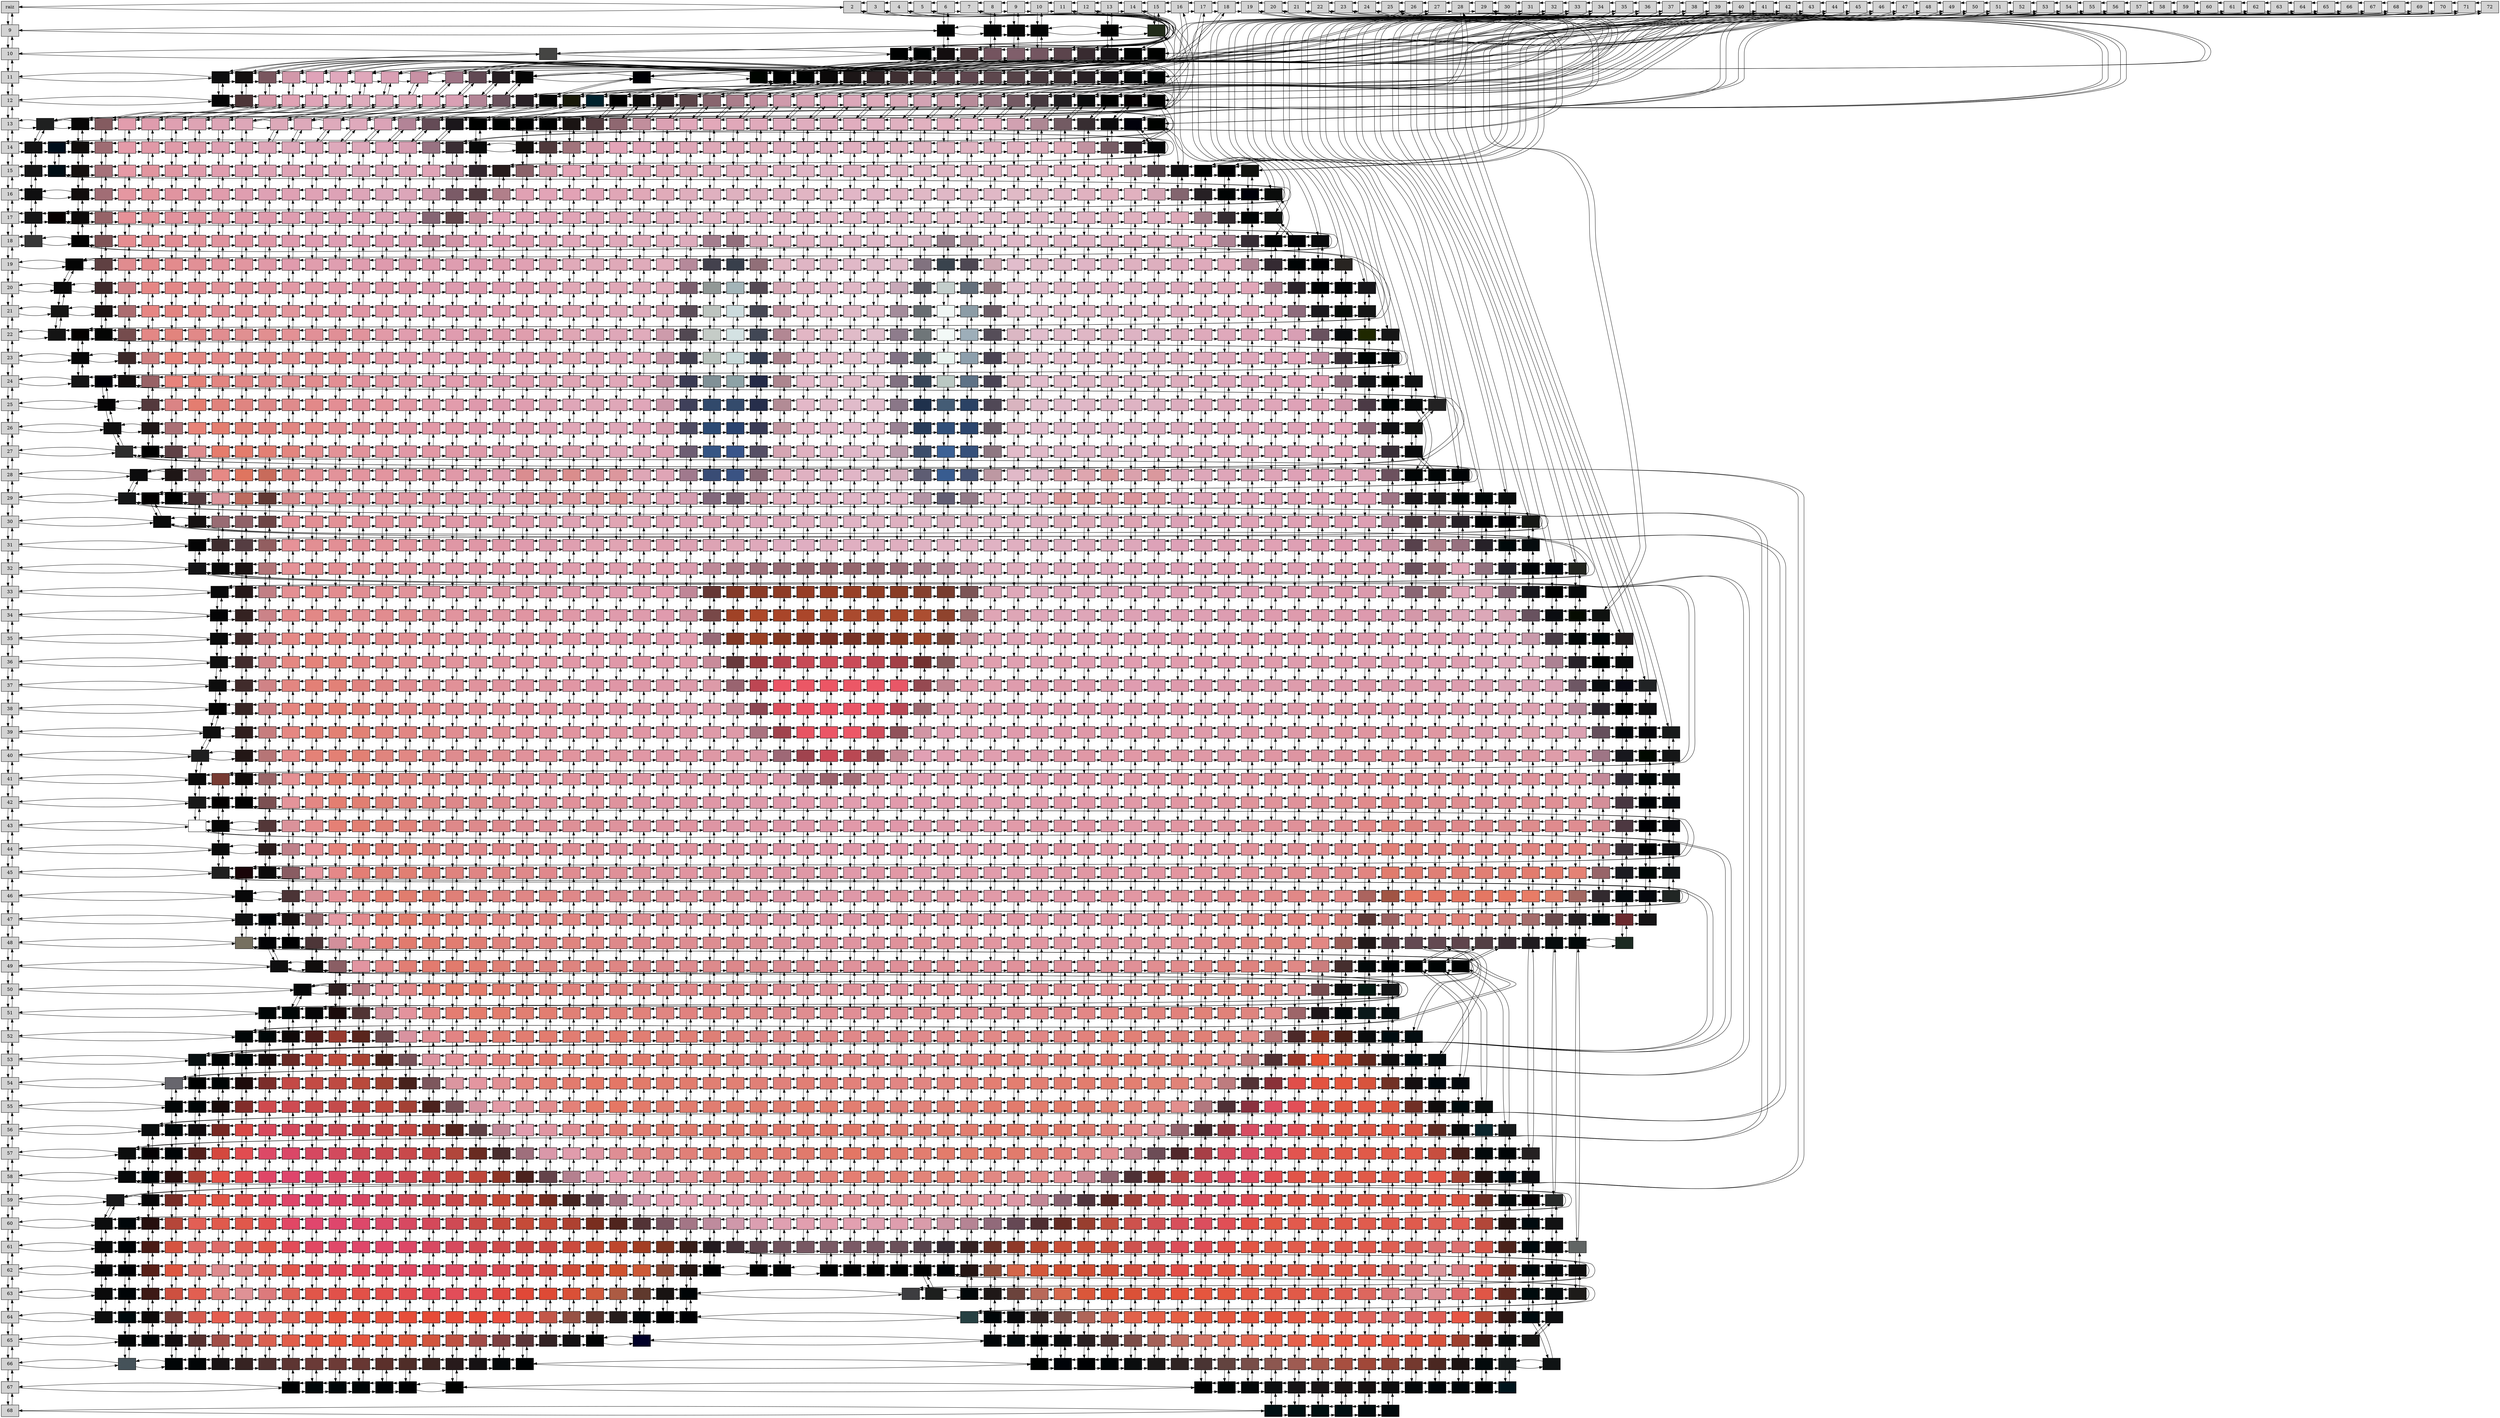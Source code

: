  digraph Matrix {
 node[shape = "box", style=filled]
 "Nodo0_0"[label = "raiz", group="0"]                                                                                                                  
 "Nodo0_0"->"Nodo3_0"
 "Nodo0_0"->"Nodo3_0"[dir = back]
 "Nodo0_0"->"Nodo0_10"
 "Nodo0_0"->"Nodo0_10"[dir = back]
 "Nodo3_0"[label = "2", group="3"]                                                                                                                     
 "Nodo3_0"->"Nodo4_0"
 "Nodo3_0"->"Nodo4_0"[dir = back]
 "Nodo3_0"->"Nodo3_14"
 "Nodo3_0"->"Nodo3_14"[dir = back]
 "Nodo4_0"[label = "3", group="4"]                                                                                                                     
 "Nodo4_0"->"Nodo5_0"
 "Nodo4_0"->"Nodo5_0"[dir = back]
 "Nodo4_0"->"Nodo4_11"
 "Nodo4_0"->"Nodo4_11"[dir = back]
 "Nodo5_0"[label = "4", group="5"]                                                                                                                     
 "Nodo5_0"->"Nodo6_0"
 "Nodo5_0"->"Nodo6_0"[dir = back]
 "Nodo5_0"->"Nodo5_11"
 "Nodo5_0"->"Nodo5_11"[dir = back]
 "Nodo6_0"[label = "5", group="6"]                                                                                                                     
 "Nodo6_0"->"Nodo7_0"
 "Nodo6_0"->"Nodo7_0"[dir = back]
 "Nodo6_0"->"Nodo6_11"
 "Nodo6_0"->"Nodo6_11"[dir = back]
 "Nodo7_0"[label = "6", group="7"]                                                                                                                     
 "Nodo7_0"->"Nodo8_0"
 "Nodo7_0"->"Nodo8_0"[dir = back]
 "Nodo7_0"->"Nodo7_10"
 "Nodo7_0"->"Nodo7_10"[dir = back]
 "Nodo8_0"[label = "7", group="8"]                                                                                                                     
 "Nodo8_0"->"Nodo9_0"
 "Nodo8_0"->"Nodo9_0"[dir = back]
 "Nodo8_0"->"Nodo8_11"
 "Nodo8_0"->"Nodo8_11"[dir = back]
 "Nodo9_0"[label = "8", group="9"]                                                                                                                     
 "Nodo9_0"->"Nodo10_0"
 "Nodo9_0"->"Nodo10_0"[dir = back]
 "Nodo9_0"->"Nodo9_10"
 "Nodo9_0"->"Nodo9_10"[dir = back]
 "Nodo10_0"[label = "9", group="10"]                                                                                                                   
 "Nodo10_0"->"Nodo11_0"
 "Nodo10_0"->"Nodo11_0"[dir = back]
 "Nodo10_0"->"Nodo10_10"
 "Nodo10_0"->"Nodo10_10"[dir = back]
 "Nodo11_0"[label = "10", group="11"]                                                                                                                  
 "Nodo11_0"->"Nodo12_0"
 "Nodo11_0"->"Nodo12_0"[dir = back]
 "Nodo11_0"->"Nodo11_10"
 "Nodo11_0"->"Nodo11_10"[dir = back]
 "Nodo12_0"[label = "11", group="12"]                                                                                                                  
 "Nodo12_0"->"Nodo13_0"
 "Nodo12_0"->"Nodo13_0"[dir = back]
 "Nodo12_0"->"Nodo12_11"
 "Nodo12_0"->"Nodo12_11"[dir = back]
 "Nodo13_0"[label = "12", group="13"]                                                                                                                  
 "Nodo13_0"->"Nodo14_0"
 "Nodo13_0"->"Nodo14_0"[dir = back]
 "Nodo13_0"->"Nodo13_11"
 "Nodo13_0"->"Nodo13_11"[dir = back]
 "Nodo14_0"[label = "13", group="14"]                                                                                                                  
 "Nodo14_0"->"Nodo15_0"
 "Nodo14_0"->"Nodo15_0"[dir = back]
 "Nodo14_0"->"Nodo14_10"
 "Nodo14_0"->"Nodo14_10"[dir = back]
 "Nodo15_0"[label = "14", group="15"]                                                                                                                  
 "Nodo15_0"->"Nodo16_0"
 "Nodo15_0"->"Nodo16_0"[dir = back]
 "Nodo15_0"->"Nodo15_11"
 "Nodo15_0"->"Nodo15_11"[dir = back]
 "Nodo16_0"[label = "15", group="16"]                                                                                                                  
 "Nodo16_0"->"Nodo17_0"
 "Nodo16_0"->"Nodo17_0"[dir = back]
 "Nodo16_0"->"Nodo16_10"
 "Nodo16_0"->"Nodo16_10"[dir = back]
 "Nodo17_0"[label = "16", group="17"]                                                                                                                  
 "Nodo17_0"->"Nodo18_0"
 "Nodo17_0"->"Nodo18_0"[dir = back]
 "Nodo17_0"->"Nodo17_12"
 "Nodo17_0"->"Nodo17_12"[dir = back]
 "Nodo18_0"[label = "17", group="18"]                                                                                                                  
 "Nodo18_0"->"Nodo19_0"
 "Nodo18_0"->"Nodo19_0"[dir = back]
 "Nodo18_0"->"Nodo18_13"
 "Nodo18_0"->"Nodo18_13"[dir = back]
 "Nodo19_0"[label = "18", group="19"]                                                                                                                  
 "Nodo19_0"->"Nodo20_0"
 "Nodo19_0"->"Nodo20_0"[dir = back]
 "Nodo19_0"->"Nodo19_12"
 "Nodo19_0"->"Nodo19_12"[dir = back]
 "Nodo20_0"[label = "19", group="20"]                                                                                                                  
 "Nodo20_0"->"Nodo21_0"
 "Nodo20_0"->"Nodo21_0"[dir = back]
 "Nodo20_0"->"Nodo20_12"
 "Nodo20_0"->"Nodo20_12"[dir = back]
 "Nodo21_0"[label = "20", group="21"]                                                                                                                  
 "Nodo21_0"->"Nodo22_0"
 "Nodo21_0"->"Nodo22_0"[dir = back]
 "Nodo21_0"->"Nodo21_15"
 "Nodo21_0"->"Nodo21_15"[dir = back]
 "Nodo22_0"[label = "21", group="22"]                                                                                                                  
 "Nodo22_0"->"Nodo23_0"
 "Nodo22_0"->"Nodo23_0"[dir = back]
 "Nodo22_0"->"Nodo22_13"
 "Nodo22_0"->"Nodo22_13"[dir = back]
 "Nodo23_0"[label = "22", group="23"]                                                                                                                  
 "Nodo23_0"->"Nodo24_0"
 "Nodo23_0"->"Nodo24_0"[dir = back]
 "Nodo23_0"->"Nodo23_14"
 "Nodo23_0"->"Nodo23_14"[dir = back]
 "Nodo24_0"[label = "23", group="24"]                                                                                                                  
 "Nodo24_0"->"Nodo25_0"
 "Nodo24_0"->"Nodo25_0"[dir = back]
 "Nodo24_0"->"Nodo24_13"
 "Nodo24_0"->"Nodo24_13"[dir = back]
 "Nodo25_0"[label = "24", group="25"]                                                                                                                  
 "Nodo25_0"->"Nodo26_0"
 "Nodo25_0"->"Nodo26_0"[dir = back]
 "Nodo25_0"->"Nodo25_14"
 "Nodo25_0"->"Nodo25_14"[dir = back]
 "Nodo26_0"[label = "25", group="26"]                                                                                                                  
 "Nodo26_0"->"Nodo27_0"
 "Nodo26_0"->"Nodo27_0"[dir = back]
 "Nodo26_0"->"Nodo26_14"
 "Nodo26_0"->"Nodo26_14"[dir = back]
 "Nodo27_0"[label = "26", group="27"]                                                                                                                  
 "Nodo27_0"->"Nodo28_0"
 "Nodo27_0"->"Nodo28_0"[dir = back]
 "Nodo27_0"->"Nodo27_12"
 "Nodo27_0"->"Nodo27_12"[dir = back]
 "Nodo28_0"[label = "27", group="28"]                                                                                                                  
 "Nodo28_0"->"Nodo29_0"
 "Nodo28_0"->"Nodo29_0"[dir = back]
 "Nodo28_0"->"Nodo28_12"
 "Nodo28_0"->"Nodo28_12"[dir = back]
 "Nodo29_0"[label = "28", group="29"]                                                                                                                  
 "Nodo29_0"->"Nodo30_0"
 "Nodo29_0"->"Nodo30_0"[dir = back]
 "Nodo29_0"->"Nodo29_13"
 "Nodo29_0"->"Nodo29_13"[dir = back]
 "Nodo30_0"[label = "29", group="30"]                                                                                                                  
 "Nodo30_0"->"Nodo31_0"
 "Nodo30_0"->"Nodo31_0"[dir = back]
 "Nodo30_0"->"Nodo30_13"
 "Nodo30_0"->"Nodo30_13"[dir = back]
 "Nodo31_0"[label = "30", group="31"]                                                                                                                  
 "Nodo31_0"->"Nodo32_0"
 "Nodo31_0"->"Nodo32_0"[dir = back]
 "Nodo31_0"->"Nodo31_12"
 "Nodo31_0"->"Nodo31_12"[dir = back]
 "Nodo32_0"[label = "31", group="32"]                                                                                                                  
 "Nodo32_0"->"Nodo33_0"
 "Nodo32_0"->"Nodo33_0"[dir = back]
 "Nodo32_0"->"Nodo32_12"
 "Nodo32_0"->"Nodo32_12"[dir = back]
 "Nodo33_0"[label = "32", group="33"]                                                                                                                  
 "Nodo33_0"->"Nodo34_0"
 "Nodo33_0"->"Nodo34_0"[dir = back]
 "Nodo33_0"->"Nodo33_12"
 "Nodo33_0"->"Nodo33_12"[dir = back]
 "Nodo34_0"[label = "33", group="34"]                                                                                                                  
 "Nodo34_0"->"Nodo35_0"
 "Nodo34_0"->"Nodo35_0"[dir = back]
 "Nodo34_0"->"Nodo34_12"
 "Nodo34_0"->"Nodo34_12"[dir = back]
 "Nodo35_0"[label = "34", group="35"]                                                                                                                  
 "Nodo35_0"->"Nodo36_0"
 "Nodo35_0"->"Nodo36_0"[dir = back]
 "Nodo35_0"->"Nodo35_12"
 "Nodo35_0"->"Nodo35_12"[dir = back]
 "Nodo36_0"[label = "35", group="36"]                                                                                                                  
 "Nodo36_0"->"Nodo37_0"
 "Nodo36_0"->"Nodo37_0"[dir = back]
 "Nodo36_0"->"Nodo36_12"
 "Nodo36_0"->"Nodo36_12"[dir = back]
 "Nodo37_0"[label = "36", group="37"]                                                                                                                  
 "Nodo37_0"->"Nodo38_0"
 "Nodo37_0"->"Nodo38_0"[dir = back]
 "Nodo37_0"->"Nodo37_12"
 "Nodo37_0"->"Nodo37_12"[dir = back]
 "Nodo38_0"[label = "37", group="38"]                                                                                                                  
 "Nodo38_0"->"Nodo39_0"
 "Nodo38_0"->"Nodo39_0"[dir = back]
 "Nodo38_0"->"Nodo38_12"
 "Nodo38_0"->"Nodo38_12"[dir = back]
 "Nodo39_0"[label = "38", group="39"]                                                                                                                  
 "Nodo39_0"->"Nodo40_0"
 "Nodo39_0"->"Nodo40_0"[dir = back]
 "Nodo39_0"->"Nodo39_12"
 "Nodo39_0"->"Nodo39_12"[dir = back]
 "Nodo40_0"[label = "39", group="40"]                                                                                                                  
 "Nodo40_0"->"Nodo41_0"
 "Nodo40_0"->"Nodo41_0"[dir = back]
 "Nodo40_0"->"Nodo40_12"
 "Nodo40_0"->"Nodo40_12"[dir = back]
 "Nodo41_0"[label = "40", group="41"]                                                                                                                  
 "Nodo41_0"->"Nodo42_0"
 "Nodo41_0"->"Nodo42_0"[dir = back]
 "Nodo41_0"->"Nodo41_12"
 "Nodo41_0"->"Nodo41_12"[dir = back]
 "Nodo42_0"[label = "41", group="42"]                                                                                                                  
 "Nodo42_0"->"Nodo43_0"
 "Nodo42_0"->"Nodo43_0"[dir = back]
 "Nodo42_0"->"Nodo42_11"
 "Nodo42_0"->"Nodo42_11"[dir = back]
 "Nodo43_0"[label = "42", group="43"]                                                                                                                  
 "Nodo43_0"->"Nodo44_0"
 "Nodo43_0"->"Nodo44_0"[dir = back]
 "Nodo43_0"->"Nodo43_12"
 "Nodo43_0"->"Nodo43_12"[dir = back]
 "Nodo44_0"[label = "43", group="44"]                                                                                                                  
 "Nodo44_0"->"Nodo45_0"
 "Nodo44_0"->"Nodo45_0"[dir = back]
 "Nodo44_0"->"Nodo44_12"
 "Nodo44_0"->"Nodo44_12"[dir = back]
 "Nodo45_0"[label = "44", group="45"]                                                                                                                  
 "Nodo45_0"->"Nodo46_0"
 "Nodo45_0"->"Nodo46_0"[dir = back]
 "Nodo45_0"->"Nodo45_12"
 "Nodo45_0"->"Nodo45_12"[dir = back]
 "Nodo46_0"[label = "45", group="46"]                                                                                                                  
 "Nodo46_0"->"Nodo47_0"
 "Nodo46_0"->"Nodo47_0"[dir = back]
 "Nodo46_0"->"Nodo46_13"
 "Nodo46_0"->"Nodo46_13"[dir = back]
 "Nodo47_0"[label = "46", group="47"]                                                                                                                  
 "Nodo47_0"->"Nodo48_0"
 "Nodo47_0"->"Nodo48_0"[dir = back]
 "Nodo47_0"->"Nodo47_13"
 "Nodo47_0"->"Nodo47_13"[dir = back]
 "Nodo48_0"[label = "47", group="48"]                                                                                                                  
 "Nodo48_0"->"Nodo49_0"
 "Nodo48_0"->"Nodo49_0"[dir = back]
 "Nodo48_0"->"Nodo48_13"
 "Nodo48_0"->"Nodo48_13"[dir = back]
 "Nodo49_0"[label = "48", group="49"]                                                                                                                  
 "Nodo49_0"->"Nodo50_0"
 "Nodo49_0"->"Nodo50_0"[dir = back]
 "Nodo49_0"->"Nodo49_13"
 "Nodo49_0"->"Nodo49_13"[dir = back]
 "Nodo50_0"[label = "49", group="50"]                                                                                                                  
 "Nodo50_0"->"Nodo51_0"
 "Nodo50_0"->"Nodo51_0"[dir = back]
 "Nodo50_0"->"Nodo50_13"
 "Nodo50_0"->"Nodo50_13"[dir = back]
 "Nodo51_0"[label = "50", group="51"]                                                                                                                  
 "Nodo51_0"->"Nodo52_0"
 "Nodo51_0"->"Nodo52_0"[dir = back]
 "Nodo51_0"->"Nodo51_14"
 "Nodo51_0"->"Nodo51_14"[dir = back]
 "Nodo52_0"[label = "51", group="52"]                                                                                                                  
 "Nodo52_0"->"Nodo53_0"
 "Nodo52_0"->"Nodo53_0"[dir = back]
 "Nodo52_0"->"Nodo52_14"
 "Nodo52_0"->"Nodo52_14"[dir = back]
 "Nodo53_0"[label = "52", group="53"]                                                                                                                  
 "Nodo53_0"->"Nodo54_0"
 "Nodo53_0"->"Nodo54_0"[dir = back]
 "Nodo53_0"->"Nodo53_16"
 "Nodo53_0"->"Nodo53_16"[dir = back]
 "Nodo54_0"[label = "53", group="54"]                                                                                                                  
 "Nodo54_0"->"Nodo55_0"
 "Nodo54_0"->"Nodo55_0"[dir = back]
 "Nodo54_0"->"Nodo54_16"
 "Nodo54_0"->"Nodo54_16"[dir = back]
 "Nodo55_0"[label = "54", group="55"]                                                                                                                  
 "Nodo55_0"->"Nodo56_0"
 "Nodo55_0"->"Nodo56_0"[dir = back]
 "Nodo55_0"->"Nodo55_16"
 "Nodo55_0"->"Nodo55_16"[dir = back]
 "Nodo56_0"[label = "55", group="56"]                                                                                                                  
 "Nodo56_0"->"Nodo57_0"
 "Nodo56_0"->"Nodo57_0"[dir = back]
 "Nodo56_0"->"Nodo56_17"
 "Nodo56_0"->"Nodo56_17"[dir = back]
 "Nodo57_0"[label = "56", group="57"]                                                                                                                  
 "Nodo57_0"->"Nodo58_0"
 "Nodo57_0"->"Nodo58_0"[dir = back]
 "Nodo57_0"->"Nodo57_18"
 "Nodo57_0"->"Nodo57_18"[dir = back]
 "Nodo58_0"[label = "57", group="58"]                                                                                                                  
 "Nodo58_0"->"Nodo59_0"
 "Nodo58_0"->"Nodo59_0"[dir = back]
 "Nodo58_0"->"Nodo58_19"
 "Nodo58_0"->"Nodo58_19"[dir = back]
 "Nodo59_0"[label = "58", group="59"]                                                                                                                  
 "Nodo59_0"->"Nodo60_0"
 "Nodo59_0"->"Nodo60_0"[dir = back]
 "Nodo59_0"->"Nodo59_20"
 "Nodo59_0"->"Nodo59_20"[dir = back]
 "Nodo60_0"[label = "59", group="60"]                                                                                                                  
 "Nodo60_0"->"Nodo61_0"
 "Nodo60_0"->"Nodo61_0"[dir = back]
 "Nodo60_0"->"Nodo60_21"
 "Nodo60_0"->"Nodo60_21"[dir = back]
 "Nodo61_0"[label = "60", group="61"]                                                                                                                  
 "Nodo61_0"->"Nodo62_0"
 "Nodo61_0"->"Nodo62_0"[dir = back]
 "Nodo61_0"->"Nodo61_23"
 "Nodo61_0"->"Nodo61_23"[dir = back]
 "Nodo62_0"[label = "61", group="62"]                                                                                                                  
 "Nodo62_0"->"Nodo63_0"
 "Nodo62_0"->"Nodo63_0"[dir = back]
 "Nodo62_0"->"Nodo62_25"
 "Nodo62_0"->"Nodo62_25"[dir = back]
 "Nodo63_0"[label = "62", group="63"]                                                                                                                  
 "Nodo63_0"->"Nodo64_0"
 "Nodo63_0"->"Nodo64_0"[dir = back]
 "Nodo63_0"->"Nodo63_26"
 "Nodo63_0"->"Nodo63_26"[dir = back]
 "Nodo64_0"[label = "63", group="64"]                                                                                                                  
 "Nodo64_0"->"Nodo65_0"
 "Nodo64_0"->"Nodo65_0"[dir = back]
 "Nodo64_0"->"Nodo64_29"
 "Nodo64_0"->"Nodo64_29"[dir = back]
 "Nodo65_0"[label = "64", group="65"]                                                                                                                  
 "Nodo65_0"->"Nodo66_0"
 "Nodo65_0"->"Nodo66_0"[dir = back]
 "Nodo65_0"->"Nodo65_30"
 "Nodo65_0"->"Nodo65_30"[dir = back]
 "Nodo66_0"[label = "65", group="66"]                                                                                                                  
 "Nodo66_0"->"Nodo67_0"
 "Nodo66_0"->"Nodo67_0"[dir = back]
 "Nodo66_0"->"Nodo66_30"
 "Nodo66_0"->"Nodo66_30"[dir = back]
 "Nodo67_0"[label = "66", group="67"]                                                                                                                  
 "Nodo67_0"->"Nodo68_0"
 "Nodo67_0"->"Nodo68_0"[dir = back]
 "Nodo67_0"->"Nodo67_31"
 "Nodo67_0"->"Nodo67_31"[dir = back]
 "Nodo68_0"[label = "67", group="68"]                                                                                                                  
 "Nodo68_0"->"Nodo69_0"
 "Nodo68_0"->"Nodo69_0"[dir = back]
 "Nodo68_0"->"Nodo68_33"
 "Nodo68_0"->"Nodo68_33"[dir = back]
 "Nodo69_0"[label = "68", group="69"]                                                                                                                  
 "Nodo69_0"->"Nodo70_0"
 "Nodo69_0"->"Nodo70_0"[dir = back]
 "Nodo69_0"->"Nodo69_33"
 "Nodo69_0"->"Nodo69_33"[dir = back]
 "Nodo70_0"[label = "69", group="70"]                                                                                                                  
 "Nodo70_0"->"Nodo71_0"
 "Nodo70_0"->"Nodo71_0"[dir = back]
 "Nodo70_0"->"Nodo70_35"
 "Nodo70_0"->"Nodo70_35"[dir = back]
 "Nodo71_0"[label = "70", group="71"]                                                                                                                  
 "Nodo71_0"->"Nodo72_0"
 "Nodo71_0"->"Nodo72_0"[dir = back]
 "Nodo71_0"->"Nodo71_36"
 "Nodo71_0"->"Nodo71_36"[dir = back]
 "Nodo72_0"[label = "71", group="72"]                                                                                                                  
 "Nodo72_0"->"Nodo73_0"
 "Nodo72_0"->"Nodo73_0"[dir = back]
 "Nodo72_0"->"Nodo72_38"
 "Nodo72_0"->"Nodo72_38"[dir = back]
 "Nodo73_0"[label = "72", group="73"]                                                                                                                  
 "Nodo73_0"->"Nodo73_40"
 "Nodo73_0"->"Nodo73_40"[dir = back]
 {rank=same;"Nodo0_0";"Nodo3_0";"Nodo4_0";"Nodo5_0";"Nodo6_0";"Nodo7_0";"Nodo8_0";"Nodo9_0";"Nodo10_0";"Nodo11_0";"Nodo12_0";"Nodo13_0";"Nodo14_0";"Nodo15_0";"Nodo16_0";"Nodo17_0";"Nodo18_0";"Nodo19_0";"Nodo20_0";"Nodo21_0";"Nodo22_0";"Nodo23_0";"Nodo24_0";"Nodo25_0";"Nodo26_0";"Nodo27_0";"Nodo28_0";"Nodo29_0";"Nodo30_0";"Nodo31_0";"Nodo32_0";"Nodo33_0";"Nodo34_0";"Nodo35_0";"Nodo36_0";"Nodo37_0";"Nodo38_0";"Nodo39_0";"Nodo40_0";"Nodo41_0";"Nodo42_0";"Nodo43_0";"Nodo44_0";"Nodo45_0";"Nodo46_0";"Nodo47_0";"Nodo48_0";"Nodo49_0";"Nodo50_0";"Nodo51_0";"Nodo52_0";"Nodo53_0";"Nodo54_0";"Nodo55_0";"Nodo56_0";"Nodo57_0";"Nodo58_0";"Nodo59_0";"Nodo60_0";"Nodo61_0";"Nodo62_0";"Nodo63_0";"Nodo64_0";"Nodo65_0";"Nodo66_0";"Nodo67_0";"Nodo68_0";"Nodo69_0";"Nodo70_0";"Nodo71_0";"Nodo72_0";"Nodo73_0"}
 "Nodo0_10"[label = "9", group="0"]                                                                                                                    
 "Nodo0_10"->"Nodo7_10"
 "Nodo0_10"->"Nodo7_10"[dir = back]
 "Nodo0_10"->"Nodo0_11"
 "Nodo0_10"->"Nodo0_11"[dir = back]
 "Nodo7_10"[label = "", fillcolor="#010303", group="7"]                                                                                                
 "Nodo7_10"->"Nodo9_10"
 "Nodo7_10"->"Nodo9_10"[dir = back]
 "Nodo7_10"->"Nodo7_11"
 "Nodo7_10"->"Nodo7_11"[dir = back]
 "Nodo9_10"[label = "", fillcolor="#030404", group="9"]                                                                                                
 "Nodo9_10"->"Nodo10_10"
 "Nodo9_10"->"Nodo10_10"[dir = back]
 "Nodo9_10"->"Nodo9_11"
 "Nodo9_10"->"Nodo9_11"[dir = back]
 "Nodo10_10"[label = "", fillcolor="#070707", group="10"]                                                                                              
 "Nodo10_10"->"Nodo11_10"
 "Nodo10_10"->"Nodo11_10"[dir = back]
 "Nodo10_10"->"Nodo10_11"
 "Nodo10_10"->"Nodo10_11"[dir = back]
 "Nodo11_10"[label = "", fillcolor="#040505", group="11"]                                                                                              
 "Nodo11_10"->"Nodo14_10"
 "Nodo11_10"->"Nodo14_10"[dir = back]
 "Nodo11_10"->"Nodo11_11"
 "Nodo11_10"->"Nodo11_11"[dir = back]
 "Nodo14_10"[label = "", fillcolor="#010201", group="14"]                                                                                              
 "Nodo14_10"->"Nodo16_10"
 "Nodo14_10"->"Nodo16_10"[dir = back]
 "Nodo14_10"->"Nodo14_11"
 "Nodo14_10"->"Nodo14_11"[dir = back]
 "Nodo16_10"[label = "", fillcolor="#212b19", group="16"]                                                                                              
 "Nodo16_10"->"Nodo16_12"
 "Nodo16_10"->"Nodo16_12"[dir = back]
 {rank=same;"Nodo0_10";"Nodo7_10";"Nodo9_10";"Nodo10_10";"Nodo11_10";"Nodo14_10";"Nodo16_10"}
 "Nodo0_11"[label = "10", group="0"]                                                                                                                   
 "Nodo0_11"->"Nodo4_11"
 "Nodo0_11"->"Nodo4_11"[dir = back]
 "Nodo0_11"->"Nodo0_12"
 "Nodo0_11"->"Nodo0_12"[dir = back]
 "Nodo4_11"[label = "", fillcolor="#454543", group="4"]                                                                                                
 "Nodo4_11"->"Nodo5_11"
 "Nodo4_11"->"Nodo5_11"[dir = back]
 "Nodo4_11"->"Nodo4_12"
 "Nodo4_11"->"Nodo4_12"[dir = back]
 "Nodo5_11"[label = "", fillcolor="#000101", group="5"]                                                                                                
 "Nodo5_11"->"Nodo6_11"
 "Nodo5_11"->"Nodo6_11"[dir = back]
 "Nodo5_11"->"Nodo5_14"
 "Nodo5_11"->"Nodo5_14"[dir = back]
 "Nodo6_11"[label = "", fillcolor="#000303", group="6"]                                                                                                
 "Nodo6_11"->"Nodo7_11"
 "Nodo6_11"->"Nodo7_11"[dir = back]
 "Nodo6_11"->"Nodo6_12"
 "Nodo6_11"->"Nodo6_12"[dir = back]
 "Nodo7_11"[label = "", fillcolor="#130e0f", group="7"]                                                                                                
 "Nodo7_11"->"Nodo8_11"
 "Nodo7_11"->"Nodo8_11"[dir = back]
 "Nodo7_11"->"Nodo7_12"
 "Nodo7_11"->"Nodo7_12"[dir = back]
 "Nodo8_11"[label = "", fillcolor="#4b363a", group="8"]                                                                                                
 "Nodo8_11"->"Nodo9_11"
 "Nodo8_11"->"Nodo9_11"[dir = back]
 "Nodo8_11"->"Nodo8_12"
 "Nodo8_11"->"Nodo8_12"[dir = back]
 "Nodo9_11"[label = "", fillcolor="#74545f", group="9"]                                                                                                
 "Nodo9_11"->"Nodo10_11"
 "Nodo9_11"->"Nodo10_11"[dir = back]
 "Nodo9_11"->"Nodo9_12"
 "Nodo9_11"->"Nodo9_12"[dir = back]
 "Nodo10_11"[label = "", fillcolor="#805f6b", group="10"]                                                                                              
 "Nodo10_11"->"Nodo11_11"
 "Nodo10_11"->"Nodo11_11"[dir = back]
 "Nodo10_11"->"Nodo10_12"
 "Nodo10_11"->"Nodo10_12"[dir = back]
 "Nodo11_11"[label = "", fillcolor="#745661", group="11"]                                                                                              
 "Nodo11_11"->"Nodo12_11"
 "Nodo11_11"->"Nodo12_11"[dir = back]
 "Nodo11_11"->"Nodo11_12"
 "Nodo11_11"->"Nodo11_12"[dir = back]
 "Nodo12_11"[label = "", fillcolor="#5b444c", group="12"]                                                                                              
 "Nodo12_11"->"Nodo13_11"
 "Nodo12_11"->"Nodo13_11"[dir = back]
 "Nodo12_11"->"Nodo12_12"
 "Nodo12_11"->"Nodo12_12"[dir = back]
 "Nodo13_11"[label = "", fillcolor="#382b30", group="13"]                                                                                              
 "Nodo13_11"->"Nodo14_11"
 "Nodo13_11"->"Nodo14_11"[dir = back]
 "Nodo13_11"->"Nodo13_12"
 "Nodo13_11"->"Nodo13_12"[dir = back]
 "Nodo14_11"[label = "", fillcolor="#181417", group="14"]                                                                                              
 "Nodo14_11"->"Nodo15_11"
 "Nodo14_11"->"Nodo15_11"[dir = back]
 "Nodo14_11"->"Nodo14_12"
 "Nodo14_11"->"Nodo14_12"[dir = back]
 "Nodo15_11"[label = "", fillcolor="#020303", group="15"]                                                                                              
 "Nodo15_11"->"Nodo42_11"
 "Nodo15_11"->"Nodo42_11"[dir = back]
 "Nodo15_11"->"Nodo15_12"
 "Nodo15_11"->"Nodo15_12"[dir = back]
 "Nodo42_11"[label = "", fillcolor="#000100", group="42"]                                                                                              
 "Nodo42_11"->"Nodo42_12"
 "Nodo42_11"->"Nodo42_12"[dir = back]
 {rank=same;"Nodo0_11";"Nodo4_11";"Nodo5_11";"Nodo6_11";"Nodo7_11";"Nodo8_11";"Nodo9_11";"Nodo10_11";"Nodo11_11";"Nodo12_11";"Nodo13_11";"Nodo14_11";"Nodo15_11";"Nodo42_11"}
 "Nodo0_12"[label = "11", group="0"]                                                                                                                   
 "Nodo0_12"->"Nodo4_12"
 "Nodo0_12"->"Nodo4_12"[dir = back]
 "Nodo0_12"->"Nodo0_13"
 "Nodo0_12"->"Nodo0_13"[dir = back]
 "Nodo4_12"[label = "", fillcolor="#0e0e0f", group="4"]                                                                                                
 "Nodo4_12"->"Nodo6_12"
 "Nodo4_12"->"Nodo6_12"[dir = back]
 "Nodo4_12"->"Nodo4_13"
 "Nodo4_12"->"Nodo4_13"[dir = back]
 "Nodo6_12"[label = "", fillcolor="#140f0f", group="6"]                                                                                                
 "Nodo6_12"->"Nodo7_12"
 "Nodo6_12"->"Nodo7_12"[dir = back]
 "Nodo6_12"->"Nodo6_13"
 "Nodo6_12"->"Nodo6_13"[dir = back]
 "Nodo7_12"[label = "", fillcolor="#79565e", group="7"]                                                                                                
 "Nodo7_12"->"Nodo8_12"
 "Nodo7_12"->"Nodo8_12"[dir = back]
 "Nodo7_12"->"Nodo7_13"
 "Nodo7_12"->"Nodo7_13"[dir = back]
 "Nodo8_12"[label = "", fillcolor="#d298aa", group="8"]                                                                                                
 "Nodo8_12"->"Nodo9_12"
 "Nodo8_12"->"Nodo9_12"[dir = back]
 "Nodo8_12"->"Nodo8_13"
 "Nodo8_12"->"Nodo8_13"[dir = back]
 "Nodo9_12"[label = "", fillcolor="#dfa3b9", group="9"]                                                                                                
 "Nodo9_12"->"Nodo10_12"
 "Nodo9_12"->"Nodo10_12"[dir = back]
 "Nodo9_12"->"Nodo9_13"
 "Nodo9_12"->"Nodo9_13"[dir = back]
 "Nodo10_12"[label = "", fillcolor="#e0a9bd", group="10"]                                                                                              
 "Nodo10_12"->"Nodo11_12"
 "Nodo10_12"->"Nodo11_12"[dir = back]
 "Nodo10_12"->"Nodo10_13"
 "Nodo10_12"->"Nodo10_13"[dir = back]
 "Nodo11_12"[label = "", fillcolor="#dfa8bb", group="11"]                                                                                              
 "Nodo11_12"->"Nodo12_12"
 "Nodo11_12"->"Nodo12_12"[dir = back]
 "Nodo11_12"->"Nodo11_13"
 "Nodo11_12"->"Nodo11_13"[dir = back]
 "Nodo12_12"[label = "", fillcolor="#d9a0b4", group="12"]                                                                                              
 "Nodo12_12"->"Nodo13_12"
 "Nodo12_12"->"Nodo13_12"[dir = back]
 "Nodo12_12"->"Nodo12_13"
 "Nodo12_12"->"Nodo12_13"[dir = back]
 "Nodo13_12"[label = "", fillcolor="#c891a4", group="13"]                                                                                              
 "Nodo13_12"->"Nodo14_12"
 "Nodo13_12"->"Nodo14_12"[dir = back]
 "Nodo13_12"->"Nodo13_13"
 "Nodo13_12"->"Nodo13_13"[dir = back]
 "Nodo14_12"[label = "", fillcolor="#9e7485", group="14"]                                                                                              
 "Nodo14_12"->"Nodo15_12"
 "Nodo14_12"->"Nodo15_12"[dir = back]
 "Nodo14_12"->"Nodo14_13"
 "Nodo14_12"->"Nodo14_13"[dir = back]
 "Nodo15_12"[label = "", fillcolor="#614953", group="15"]                                                                                              
 "Nodo15_12"->"Nodo16_12"
 "Nodo15_12"->"Nodo16_12"[dir = back]
 "Nodo15_12"->"Nodo15_13"
 "Nodo15_12"->"Nodo15_13"[dir = back]
 "Nodo16_12"[label = "", fillcolor="#271f23", group="16"]                                                                                              
 "Nodo16_12"->"Nodo17_12"
 "Nodo16_12"->"Nodo17_12"[dir = back]
 "Nodo16_12"->"Nodo16_13"
 "Nodo16_12"->"Nodo16_13"[dir = back]
 "Nodo17_12"[label = "", fillcolor="#050606", group="17"]                                                                                              
 "Nodo17_12"->"Nodo19_12"
 "Nodo17_12"->"Nodo19_12"[dir = back]
 "Nodo17_12"->"Nodo17_13"
 "Nodo17_12"->"Nodo17_13"[dir = back]
 "Nodo19_12"[label = "", fillcolor="#000005", group="19"]                                                                                              
 "Nodo19_12"->"Nodo20_12"
 "Nodo19_12"->"Nodo20_12"[dir = back]
 "Nodo19_12"->"Nodo19_13"
 "Nodo19_12"->"Nodo19_13"[dir = back]
 "Nodo20_12"[label = "", fillcolor="#000500", group="20"]                                                                                              
 "Nodo20_12"->"Nodo27_12"
 "Nodo20_12"->"Nodo27_12"[dir = back]
 "Nodo20_12"->"Nodo20_14"
 "Nodo20_12"->"Nodo20_14"[dir = back]
 "Nodo27_12"[label = "", fillcolor="#000101", group="27"]                                                                                              
 "Nodo27_12"->"Nodo28_12"
 "Nodo27_12"->"Nodo28_12"[dir = back]
 "Nodo27_12"->"Nodo27_13"
 "Nodo27_12"->"Nodo27_13"[dir = back]
 "Nodo28_12"[label = "", fillcolor="#000201", group="28"]                                                                                              
 "Nodo28_12"->"Nodo31_12"
 "Nodo28_12"->"Nodo31_12"[dir = back]
 "Nodo28_12"->"Nodo28_13"
 "Nodo28_12"->"Nodo28_13"[dir = back]
 "Nodo31_12"[label = "", fillcolor="#0b0909", group="31"]                                                                                              
 "Nodo31_12"->"Nodo32_12"
 "Nodo31_12"->"Nodo32_12"[dir = back]
 "Nodo31_12"->"Nodo31_13"
 "Nodo31_12"->"Nodo31_13"[dir = back]
 "Nodo32_12"[label = "", fillcolor="#1c1617", group="32"]                                                                                              
 "Nodo32_12"->"Nodo33_12"
 "Nodo32_12"->"Nodo33_12"[dir = back]
 "Nodo32_12"->"Nodo32_13"
 "Nodo32_12"->"Nodo32_13"[dir = back]
 "Nodo33_12"[label = "", fillcolor="#2d2224", group="33"]                                                                                              
 "Nodo33_12"->"Nodo34_12"
 "Nodo33_12"->"Nodo34_12"[dir = back]
 "Nodo33_12"->"Nodo33_13"
 "Nodo33_12"->"Nodo33_13"[dir = back]
 "Nodo34_12"[label = "", fillcolor="#3e2f32", group="34"]                                                                                              
 "Nodo34_12"->"Nodo35_12"
 "Nodo34_12"->"Nodo35_12"[dir = back]
 "Nodo34_12"->"Nodo34_13"
 "Nodo34_12"->"Nodo34_13"[dir = back]
 "Nodo35_12"[label = "", fillcolor="#503d41", group="35"]                                                                                              
 "Nodo35_12"->"Nodo36_12"
 "Nodo35_12"->"Nodo36_12"[dir = back]
 "Nodo35_12"->"Nodo35_13"
 "Nodo35_12"->"Nodo35_13"[dir = back]
 "Nodo36_12"[label = "", fillcolor="#5b444b", group="36"]                                                                                              
 "Nodo36_12"->"Nodo37_12"
 "Nodo36_12"->"Nodo37_12"[dir = back]
 "Nodo36_12"->"Nodo36_13"
 "Nodo36_12"->"Nodo36_13"[dir = back]
 "Nodo37_12"[label = "", fillcolor="#5e464e", group="37"]                                                                                              
 "Nodo37_12"->"Nodo38_12"
 "Nodo37_12"->"Nodo38_12"[dir = back]
 "Nodo37_12"->"Nodo37_13"
 "Nodo37_12"->"Nodo37_13"[dir = back]
 "Nodo38_12"[label = "", fillcolor="#5d474d", group="38"]                                                                                              
 "Nodo38_12"->"Nodo39_12"
 "Nodo38_12"->"Nodo39_12"[dir = back]
 "Nodo38_12"->"Nodo38_13"
 "Nodo38_12"->"Nodo38_13"[dir = back]
 "Nodo39_12"[label = "", fillcolor="#564348", group="39"]                                                                                              
 "Nodo39_12"->"Nodo40_12"
 "Nodo39_12"->"Nodo40_12"[dir = back]
 "Nodo39_12"->"Nodo39_13"
 "Nodo39_12"->"Nodo39_13"[dir = back]
 "Nodo40_12"[label = "", fillcolor="#46383c", group="40"]                                                                                              
 "Nodo40_12"->"Nodo41_12"
 "Nodo40_12"->"Nodo41_12"[dir = back]
 "Nodo40_12"->"Nodo40_13"
 "Nodo40_12"->"Nodo40_13"[dir = back]
 "Nodo41_12"[label = "", fillcolor="#372c2f", group="41"]                                                                                              
 "Nodo41_12"->"Nodo42_12"
 "Nodo41_12"->"Nodo42_12"[dir = back]
 "Nodo41_12"->"Nodo41_13"
 "Nodo41_12"->"Nodo41_13"[dir = back]
 "Nodo42_12"[label = "", fillcolor="#292125", group="42"]                                                                                              
 "Nodo42_12"->"Nodo43_12"
 "Nodo42_12"->"Nodo43_12"[dir = back]
 "Nodo42_12"->"Nodo42_13"
 "Nodo42_12"->"Nodo42_13"[dir = back]
 "Nodo43_12"[label = "", fillcolor="#161316", group="43"]                                                                                              
 "Nodo43_12"->"Nodo44_12"
 "Nodo43_12"->"Nodo44_12"[dir = back]
 "Nodo43_12"->"Nodo43_13"
 "Nodo43_12"->"Nodo43_13"[dir = back]
 "Nodo44_12"[label = "", fillcolor="#060809", group="44"]                                                                                              
 "Nodo44_12"->"Nodo45_12"
 "Nodo44_12"->"Nodo45_12"[dir = back]
 "Nodo44_12"->"Nodo44_13"
 "Nodo44_12"->"Nodo44_13"[dir = back]
 "Nodo45_12"[label = "", fillcolor="#000202", group="45"]                                                                                              
 "Nodo45_12"->"Nodo45_13"
 "Nodo45_12"->"Nodo45_13"[dir = back]
 {rank=same;"Nodo0_12";"Nodo4_12";"Nodo6_12";"Nodo7_12";"Nodo8_12";"Nodo9_12";"Nodo10_12";"Nodo11_12";"Nodo12_12";"Nodo13_12";"Nodo14_12";"Nodo15_12";"Nodo16_12";"Nodo17_12";"Nodo19_12";"Nodo20_12";"Nodo27_12";"Nodo28_12";"Nodo31_12";"Nodo32_12";"Nodo33_12";"Nodo34_12";"Nodo35_12";"Nodo36_12";"Nodo37_12";"Nodo38_12";"Nodo39_12";"Nodo40_12";"Nodo41_12";"Nodo42_12";"Nodo43_12";"Nodo44_12";"Nodo45_12"}
 "Nodo0_13"[label = "12", group="0"]                                                                                                                   
 "Nodo0_13"->"Nodo4_13"
 "Nodo0_13"->"Nodo4_13"[dir = back]
 "Nodo0_13"->"Nodo0_14"
 "Nodo0_13"->"Nodo0_14"[dir = back]
 "Nodo4_13"[label = "", fillcolor="#050506", group="4"]                                                                                                
 "Nodo4_13"->"Nodo6_13"
 "Nodo4_13"->"Nodo6_13"[dir = back]
 "Nodo4_13"->"Nodo4_15"
 "Nodo4_13"->"Nodo4_15"[dir = back]
 "Nodo6_13"[label = "", fillcolor="#4c3537", group="6"]                                                                                                
 "Nodo6_13"->"Nodo7_13"
 "Nodo6_13"->"Nodo7_13"[dir = back]
 "Nodo6_13"->"Nodo6_14"
 "Nodo6_13"->"Nodo6_14"[dir = back]
 "Nodo7_13"[label = "", fillcolor="#d497a7", group="7"]                                                                                                
 "Nodo7_13"->"Nodo8_13"
 "Nodo7_13"->"Nodo8_13"[dir = back]
 "Nodo7_13"->"Nodo7_14"
 "Nodo7_13"->"Nodo7_14"[dir = back]
 "Nodo8_13"[label = "", fillcolor="#e0a2b4", group="8"]                                                                                                
 "Nodo8_13"->"Nodo9_13"
 "Nodo8_13"->"Nodo9_13"[dir = back]
 "Nodo8_13"->"Nodo8_14"
 "Nodo8_13"->"Nodo8_14"[dir = back]
 "Nodo9_13"[label = "", fillcolor="#dea4b7", group="9"]                                                                                                
 "Nodo9_13"->"Nodo10_13"
 "Nodo9_13"->"Nodo10_13"[dir = back]
 "Nodo9_13"->"Nodo9_14"
 "Nodo9_13"->"Nodo9_14"[dir = back]
 "Nodo10_13"[label = "", fillcolor="#deabbc", group="10"]                                                                                              
 "Nodo10_13"->"Nodo11_13"
 "Nodo10_13"->"Nodo11_13"[dir = back]
 "Nodo10_13"->"Nodo10_14"
 "Nodo10_13"->"Nodo10_14"[dir = back]
 "Nodo11_13"[label = "", fillcolor="#deacbc", group="11"]                                                                                              
 "Nodo11_13"->"Nodo12_13"
 "Nodo11_13"->"Nodo12_13"[dir = back]
 "Nodo11_13"->"Nodo11_14"
 "Nodo11_13"->"Nodo11_14"[dir = back]
 "Nodo12_13"[label = "", fillcolor="#deaabb", group="12"]                                                                                              
 "Nodo12_13"->"Nodo13_13"
 "Nodo12_13"->"Nodo13_13"[dir = back]
 "Nodo12_13"->"Nodo12_14"
 "Nodo12_13"->"Nodo12_14"[dir = back]
 "Nodo13_13"[label = "", fillcolor="#dfa9b9", group="13"]                                                                                              
 "Nodo13_13"->"Nodo14_13"
 "Nodo13_13"->"Nodo14_13"[dir = back]
 "Nodo13_13"->"Nodo13_14"
 "Nodo13_13"->"Nodo13_14"[dir = back]
 "Nodo14_13"[label = "", fillcolor="#e0a6b9", group="14"]                                                                                              
 "Nodo14_13"->"Nodo15_13"
 "Nodo14_13"->"Nodo15_13"[dir = back]
 "Nodo14_13"->"Nodo14_14"
 "Nodo14_13"->"Nodo14_14"[dir = back]
 "Nodo15_13"[label = "", fillcolor="#d9a0b4", group="15"]                                                                                              
 "Nodo15_13"->"Nodo16_13"
 "Nodo15_13"->"Nodo16_13"[dir = back]
 "Nodo15_13"->"Nodo15_14"
 "Nodo15_13"->"Nodo15_14"[dir = back]
 "Nodo16_13"[label = "", fillcolor="#b38596", group="16"]                                                                                              
 "Nodo16_13"->"Nodo17_13"
 "Nodo16_13"->"Nodo17_13"[dir = back]
 "Nodo16_13"->"Nodo16_14"
 "Nodo16_13"->"Nodo16_14"[dir = back]
 "Nodo17_13"[label = "", fillcolor="#6b525d", group="17"]                                                                                              
 "Nodo17_13"->"Nodo18_13"
 "Nodo17_13"->"Nodo18_13"[dir = back]
 "Nodo17_13"->"Nodo17_14"
 "Nodo17_13"->"Nodo17_14"[dir = back]
 "Nodo18_13"[label = "", fillcolor="#292126", group="18"]                                                                                              
 "Nodo18_13"->"Nodo19_13"
 "Nodo18_13"->"Nodo19_13"[dir = back]
 "Nodo18_13"->"Nodo18_14"
 "Nodo18_13"->"Nodo18_14"[dir = back]
 "Nodo19_13"[label = "", fillcolor="#050606", group="19"]                                                                                              
 "Nodo19_13"->"Nodo22_13"
 "Nodo19_13"->"Nodo22_13"[dir = back]
 "Nodo19_13"->"Nodo19_14"
 "Nodo19_13"->"Nodo19_14"[dir = back]
 "Nodo22_13"[label = "", fillcolor="#171808", group="22"]                                                                                              
 "Nodo22_13"->"Nodo24_13"
 "Nodo22_13"->"Nodo24_13"[dir = back]
 "Nodo22_13"->"Nodo22_14"
 "Nodo22_13"->"Nodo22_14"[dir = back]
 "Nodo24_13"[label = "", fillcolor="#00222d", group="24"]                                                                                              
 "Nodo24_13"->"Nodo27_13"
 "Nodo24_13"->"Nodo27_13"[dir = back]
 "Nodo24_13"->"Nodo24_14"
 "Nodo24_13"->"Nodo24_14"[dir = back]
 "Nodo27_13"[label = "", fillcolor="#000101", group="27"]                                                                                              
 "Nodo27_13"->"Nodo28_13"
 "Nodo27_13"->"Nodo28_13"[dir = back]
 "Nodo27_13"->"Nodo27_14"
 "Nodo27_13"->"Nodo27_14"[dir = back]
 "Nodo28_13"[label = "", fillcolor="#0f0d0c", group="28"]                                                                                              
 "Nodo28_13"->"Nodo29_13"
 "Nodo28_13"->"Nodo29_13"[dir = back]
 "Nodo28_13"->"Nodo28_14"
 "Nodo28_13"->"Nodo28_14"[dir = back]
 "Nodo29_13"[label = "", fillcolor="#2f2326", group="29"]                                                                                              
 "Nodo29_13"->"Nodo30_13"
 "Nodo29_13"->"Nodo30_13"[dir = back]
 "Nodo29_13"->"Nodo29_14"
 "Nodo29_13"->"Nodo29_14"[dir = back]
 "Nodo30_13"[label = "", fillcolor="#5b4448", group="30"]                                                                                              
 "Nodo30_13"->"Nodo31_13"
 "Nodo30_13"->"Nodo31_13"[dir = back]
 "Nodo30_13"->"Nodo30_14"
 "Nodo30_13"->"Nodo30_14"[dir = back]
 "Nodo31_13"[label = "", fillcolor="#88656e", group="31"]                                                                                              
 "Nodo31_13"->"Nodo32_13"
 "Nodo31_13"->"Nodo32_13"[dir = back]
 "Nodo31_13"->"Nodo31_14"
 "Nodo31_13"->"Nodo31_14"[dir = back]
 "Nodo32_13"[label = "", fillcolor="#aa7e8b", group="32"]                                                                                              
 "Nodo32_13"->"Nodo33_13"
 "Nodo32_13"->"Nodo33_13"[dir = back]
 "Nodo32_13"->"Nodo32_14"
 "Nodo32_13"->"Nodo32_14"[dir = back]
 "Nodo33_13"[label = "", fillcolor="#c08d9d", group="33"]                                                                                              
 "Nodo33_13"->"Nodo34_13"
 "Nodo33_13"->"Nodo34_13"[dir = back]
 "Nodo33_13"->"Nodo33_14"
 "Nodo33_13"->"Nodo33_14"[dir = back]
 "Nodo34_13"[label = "", fillcolor="#cf9aab", group="34"]                                                                                              
 "Nodo34_13"->"Nodo35_13"
 "Nodo34_13"->"Nodo35_13"[dir = back]
 "Nodo34_13"->"Nodo34_14"
 "Nodo34_13"->"Nodo34_14"[dir = back]
 "Nodo35_13"[label = "", fillcolor="#d7a2b3", group="35"]                                                                                              
 "Nodo35_13"->"Nodo36_13"
 "Nodo35_13"->"Nodo36_13"[dir = back]
 "Nodo35_13"->"Nodo35_14"
 "Nodo35_13"->"Nodo35_14"[dir = back]
 "Nodo36_13"[label = "", fillcolor="#dba4b7", group="36"]                                                                                              
 "Nodo36_13"->"Nodo37_13"
 "Nodo36_13"->"Nodo37_13"[dir = back]
 "Nodo36_13"->"Nodo36_14"
 "Nodo36_13"->"Nodo36_14"[dir = back]
 "Nodo37_13"[label = "", fillcolor="#dca7b9", group="37"]                                                                                              
 "Nodo37_13"->"Nodo38_13"
 "Nodo37_13"->"Nodo38_13"[dir = back]
 "Nodo37_13"->"Nodo37_14"
 "Nodo37_13"->"Nodo37_14"[dir = back]
 "Nodo38_13"[label = "", fillcolor="#ddaaba", group="38"]                                                                                              
 "Nodo38_13"->"Nodo39_13"
 "Nodo38_13"->"Nodo39_13"[dir = back]
 "Nodo38_13"->"Nodo38_14"
 "Nodo38_13"->"Nodo38_14"[dir = back]
 "Nodo39_13"[label = "", fillcolor="#daa9b8", group="39"]                                                                                              
 "Nodo39_13"->"Nodo40_13"
 "Nodo39_13"->"Nodo40_13"[dir = back]
 "Nodo39_13"->"Nodo39_14"
 "Nodo39_13"->"Nodo39_14"[dir = back]
 "Nodo40_13"[label = "", fillcolor="#d3a3b3", group="40"]                                                                                              
 "Nodo40_13"->"Nodo41_13"
 "Nodo40_13"->"Nodo41_13"[dir = back]
 "Nodo40_13"->"Nodo40_14"
 "Nodo40_13"->"Nodo40_14"[dir = back]
 "Nodo41_13"[label = "", fillcolor="#c99ba9", group="41"]                                                                                              
 "Nodo41_13"->"Nodo42_13"
 "Nodo41_13"->"Nodo42_13"[dir = back]
 "Nodo41_13"->"Nodo41_14"
 "Nodo41_13"->"Nodo41_14"[dir = back]
 "Nodo42_13"[label = "", fillcolor="#b78b99", group="42"]                                                                                              
 "Nodo42_13"->"Nodo43_13"
 "Nodo42_13"->"Nodo43_13"[dir = back]
 "Nodo42_13"->"Nodo42_14"
 "Nodo42_13"->"Nodo42_14"[dir = back]
 "Nodo43_13"[label = "", fillcolor="#997783", group="43"]                                                                                              
 "Nodo43_13"->"Nodo44_13"
 "Nodo43_13"->"Nodo44_13"[dir = back]
 "Nodo43_13"->"Nodo43_14"
 "Nodo43_13"->"Nodo43_14"[dir = back]
 "Nodo44_13"[label = "", fillcolor="#745a63", group="44"]                                                                                              
 "Nodo44_13"->"Nodo45_13"
 "Nodo44_13"->"Nodo45_13"[dir = back]
 "Nodo44_13"->"Nodo44_14"
 "Nodo44_13"->"Nodo44_14"[dir = back]
 "Nodo45_13"[label = "", fillcolor="#46393f", group="45"]                                                                                              
 "Nodo45_13"->"Nodo46_13"
 "Nodo45_13"->"Nodo46_13"[dir = back]
 "Nodo45_13"->"Nodo45_14"
 "Nodo45_13"->"Nodo45_14"[dir = back]
 "Nodo46_13"[label = "", fillcolor="#221f22", group="46"]                                                                                              
 "Nodo46_13"->"Nodo47_13"
 "Nodo46_13"->"Nodo47_13"[dir = back]
 "Nodo46_13"->"Nodo46_14"
 "Nodo46_13"->"Nodo46_14"[dir = back]
 "Nodo47_13"[label = "", fillcolor="#090b0c", group="47"]                                                                                              
 "Nodo47_13"->"Nodo48_13"
 "Nodo47_13"->"Nodo48_13"[dir = back]
 "Nodo47_13"->"Nodo47_14"
 "Nodo47_13"->"Nodo47_14"[dir = back]
 "Nodo48_13"[label = "", fillcolor="#000100", group="48"]                                                                                              
 "Nodo48_13"->"Nodo49_13"
 "Nodo48_13"->"Nodo49_13"[dir = back]
 "Nodo48_13"->"Nodo48_14"
 "Nodo48_13"->"Nodo48_14"[dir = back]
 "Nodo49_13"[label = "", fillcolor="#060001", group="49"]                                                                                              
 "Nodo49_13"->"Nodo50_13"
 "Nodo49_13"->"Nodo50_13"[dir = back]
 "Nodo49_13"->"Nodo49_14"
 "Nodo49_13"->"Nodo49_14"[dir = back]
 "Nodo50_13"[label = "", fillcolor="#010101", group="50"]                                                                                              
 "Nodo50_13"->"Nodo50_15"
 "Nodo50_13"->"Nodo50_15"[dir = back]
 {rank=same;"Nodo0_13";"Nodo4_13";"Nodo6_13";"Nodo7_13";"Nodo8_13";"Nodo9_13";"Nodo10_13";"Nodo11_13";"Nodo12_13";"Nodo13_13";"Nodo14_13";"Nodo15_13";"Nodo16_13";"Nodo17_13";"Nodo18_13";"Nodo19_13";"Nodo22_13";"Nodo24_13";"Nodo27_13";"Nodo28_13";"Nodo29_13";"Nodo30_13";"Nodo31_13";"Nodo32_13";"Nodo33_13";"Nodo34_13";"Nodo35_13";"Nodo36_13";"Nodo37_13";"Nodo38_13";"Nodo39_13";"Nodo40_13";"Nodo41_13";"Nodo42_13";"Nodo43_13";"Nodo44_13";"Nodo45_13";"Nodo46_13";"Nodo47_13";"Nodo48_13";"Nodo49_13";"Nodo50_13"}
 "Nodo0_14"[label = "13", group="0"]                                                                                                                   
 "Nodo0_14"->"Nodo3_14"
 "Nodo0_14"->"Nodo3_14"[dir = back]
 "Nodo0_14"->"Nodo0_15"
 "Nodo0_14"->"Nodo0_15"[dir = back]
 "Nodo3_14"[label = "", fillcolor="#1f2020", group="3"]                                                                                                
 "Nodo3_14"->"Nodo5_14"
 "Nodo3_14"->"Nodo5_14"[dir = back]
 "Nodo3_14"->"Nodo3_15"
 "Nodo3_14"->"Nodo3_15"[dir = back]
 "Nodo5_14"[label = "", fillcolor="#080606", group="5"]                                                                                                
 "Nodo5_14"->"Nodo6_14"
 "Nodo5_14"->"Nodo6_14"[dir = back]
 "Nodo5_14"->"Nodo5_15"
 "Nodo5_14"->"Nodo5_15"[dir = back]
 "Nodo6_14"[label = "", fillcolor="#845b60", group="6"]                                                                                                
 "Nodo6_14"->"Nodo7_14"
 "Nodo6_14"->"Nodo7_14"[dir = back]
 "Nodo6_14"->"Nodo6_15"
 "Nodo6_14"->"Nodo6_15"[dir = back]
 "Nodo7_14"[label = "", fillcolor="#e29dad", group="7"]                                                                                                
 "Nodo7_14"->"Nodo8_14"
 "Nodo7_14"->"Nodo8_14"[dir = back]
 "Nodo7_14"->"Nodo7_15"
 "Nodo7_14"->"Nodo7_15"[dir = back]
 "Nodo8_14"[label = "", fillcolor="#df9cad", group="8"]                                                                                                
 "Nodo8_14"->"Nodo9_14"
 "Nodo8_14"->"Nodo9_14"[dir = back]
 "Nodo8_14"->"Nodo8_15"
 "Nodo8_14"->"Nodo8_15"[dir = back]
 "Nodo9_14"[label = "", fillcolor="#dfa0b1", group="9"]                                                                                                
 "Nodo9_14"->"Nodo10_14"
 "Nodo9_14"->"Nodo10_14"[dir = back]
 "Nodo9_14"->"Nodo9_15"
 "Nodo9_14"->"Nodo9_15"[dir = back]
 "Nodo10_14"[label = "", fillcolor="#dea4b4", group="10"]                                                                                              
 "Nodo10_14"->"Nodo11_14"
 "Nodo10_14"->"Nodo11_14"[dir = back]
 "Nodo10_14"->"Nodo10_15"
 "Nodo10_14"->"Nodo10_15"[dir = back]
 "Nodo11_14"[label = "", fillcolor="#dda5b6", group="11"]                                                                                              
 "Nodo11_14"->"Nodo12_14"
 "Nodo11_14"->"Nodo12_14"[dir = back]
 "Nodo11_14"->"Nodo11_15"
 "Nodo11_14"->"Nodo11_15"[dir = back]
 "Nodo12_14"[label = "", fillcolor="#dda7b8", group="12"]                                                                                              
 "Nodo12_14"->"Nodo13_14"
 "Nodo12_14"->"Nodo13_14"[dir = back]
 "Nodo12_14"->"Nodo12_15"
 "Nodo12_14"->"Nodo12_15"[dir = back]
 "Nodo13_14"[label = "", fillcolor="#dda9b9", group="13"]                                                                                              
 "Nodo13_14"->"Nodo14_14"
 "Nodo13_14"->"Nodo14_14"[dir = back]
 "Nodo13_14"->"Nodo13_15"
 "Nodo13_14"->"Nodo13_15"[dir = back]
 "Nodo14_14"[label = "", fillcolor="#dda9ba", group="14"]                                                                                              
 "Nodo14_14"->"Nodo15_14"
 "Nodo14_14"->"Nodo15_14"[dir = back]
 "Nodo14_14"->"Nodo14_15"
 "Nodo14_14"->"Nodo14_15"[dir = back]
 "Nodo15_14"[label = "", fillcolor="#deaabb", group="15"]                                                                                              
 "Nodo15_14"->"Nodo16_14"
 "Nodo15_14"->"Nodo16_14"[dir = back]
 "Nodo15_14"->"Nodo15_15"
 "Nodo15_14"->"Nodo15_15"[dir = back]
 "Nodo16_14"[label = "", fillcolor="#dfaabc", group="16"]                                                                                              
 "Nodo16_14"->"Nodo17_14"
 "Nodo16_14"->"Nodo17_14"[dir = back]
 "Nodo16_14"->"Nodo16_15"
 "Nodo16_14"->"Nodo16_15"[dir = back]
 "Nodo17_14"[label = "", fillcolor="#dba3b7", group="17"]                                                                                              
 "Nodo17_14"->"Nodo18_14"
 "Nodo17_14"->"Nodo18_14"[dir = back]
 "Nodo17_14"->"Nodo17_15"
 "Nodo17_14"->"Nodo17_15"[dir = back]
 "Nodo18_14"[label = "", fillcolor="#b38497", group="18"]                                                                                              
 "Nodo18_14"->"Nodo19_14"
 "Nodo18_14"->"Nodo19_14"[dir = back]
 "Nodo18_14"->"Nodo18_15"
 "Nodo18_14"->"Nodo18_15"[dir = back]
 "Nodo19_14"[label = "", fillcolor="#644b56", group="19"]                                                                                              
 "Nodo19_14"->"Nodo20_14"
 "Nodo19_14"->"Nodo20_14"[dir = back]
 "Nodo19_14"->"Nodo19_15"
 "Nodo19_14"->"Nodo19_15"[dir = back]
 "Nodo20_14"[label = "", fillcolor="#1b171b", group="20"]                                                                                              
 "Nodo20_14"->"Nodo22_14"
 "Nodo20_14"->"Nodo22_14"[dir = back]
 "Nodo20_14"->"Nodo20_15"
 "Nodo20_14"->"Nodo20_15"[dir = back]
 "Nodo22_14"[label = "", fillcolor="#000100", group="22"]                                                                                              
 "Nodo22_14"->"Nodo23_14"
 "Nodo22_14"->"Nodo23_14"[dir = back]
 "Nodo22_14"->"Nodo22_15"
 "Nodo22_14"->"Nodo22_15"[dir = back]
 "Nodo23_14"[label = "", fillcolor="#000201", group="23"]                                                                                              
 "Nodo23_14"->"Nodo24_14"
 "Nodo23_14"->"Nodo24_14"[dir = back]
 "Nodo23_14"->"Nodo23_16"
 "Nodo23_14"->"Nodo23_16"[dir = back]
 "Nodo24_14"[label = "", fillcolor="#000001", group="24"]                                                                                              
 "Nodo24_14"->"Nodo25_14"
 "Nodo24_14"->"Nodo25_14"[dir = back]
 "Nodo24_14"->"Nodo24_15"
 "Nodo24_14"->"Nodo24_15"[dir = back]
 "Nodo25_14"[label = "", fillcolor="#000101", group="25"]                                                                                              
 "Nodo25_14"->"Nodo26_14"
 "Nodo25_14"->"Nodo26_14"[dir = back]
 "Nodo25_14"->"Nodo25_15"
 "Nodo25_14"->"Nodo25_15"[dir = back]
 "Nodo26_14"[label = "", fillcolor="#1a1413", group="26"]                                                                                              
 "Nodo26_14"->"Nodo27_14"
 "Nodo26_14"->"Nodo27_14"[dir = back]
 "Nodo26_14"->"Nodo26_15"
 "Nodo26_14"->"Nodo26_15"[dir = back]
 "Nodo27_14"[label = "", fillcolor="#523b3f", group="27"]                                                                                              
 "Nodo27_14"->"Nodo28_14"
 "Nodo27_14"->"Nodo28_14"[dir = back]
 "Nodo27_14"->"Nodo27_15"
 "Nodo27_14"->"Nodo27_15"[dir = back]
 "Nodo28_14"[label = "", fillcolor="#8f6871", group="28"]                                                                                              
 "Nodo28_14"->"Nodo29_14"
 "Nodo28_14"->"Nodo29_14"[dir = back]
 "Nodo28_14"->"Nodo28_15"
 "Nodo28_14"->"Nodo28_15"[dir = back]
 "Nodo29_14"[label = "", fillcolor="#c18e9c", group="29"]                                                                                              
 "Nodo29_14"->"Nodo30_14"
 "Nodo29_14"->"Nodo30_14"[dir = back]
 "Nodo29_14"->"Nodo29_15"
 "Nodo29_14"->"Nodo29_15"[dir = back]
 "Nodo30_14"[label = "", fillcolor="#dba1b3", group="30"]                                                                                              
 "Nodo30_14"->"Nodo31_14"
 "Nodo30_14"->"Nodo31_14"[dir = back]
 "Nodo30_14"->"Nodo30_15"
 "Nodo30_14"->"Nodo30_15"[dir = back]
 "Nodo31_14"[label = "", fillcolor="#e1a8ba", group="31"]                                                                                              
 "Nodo31_14"->"Nodo32_14"
 "Nodo31_14"->"Nodo32_14"[dir = back]
 "Nodo31_14"->"Nodo31_15"
 "Nodo31_14"->"Nodo31_15"[dir = back]
 "Nodo32_14"[label = "", fillcolor="#e2a8b9", group="32"]                                                                                              
 "Nodo32_14"->"Nodo33_14"
 "Nodo32_14"->"Nodo33_14"[dir = back]
 "Nodo32_14"->"Nodo32_15"
 "Nodo32_14"->"Nodo32_15"[dir = back]
 "Nodo33_14"[label = "", fillcolor="#e0a8b9", group="33"]                                                                                              
 "Nodo33_14"->"Nodo34_14"
 "Nodo33_14"->"Nodo34_14"[dir = back]
 "Nodo33_14"->"Nodo33_15"
 "Nodo33_14"->"Nodo33_15"[dir = back]
 "Nodo34_14"[label = "", fillcolor="#e0aabb", group="34"]                                                                                              
 "Nodo34_14"->"Nodo35_14"
 "Nodo34_14"->"Nodo35_14"[dir = back]
 "Nodo34_14"->"Nodo34_15"
 "Nodo34_14"->"Nodo34_15"[dir = back]
 "Nodo35_14"[label = "", fillcolor="#dfacbe", group="35"]                                                                                              
 "Nodo35_14"->"Nodo36_14"
 "Nodo35_14"->"Nodo36_14"[dir = back]
 "Nodo35_14"->"Nodo35_15"
 "Nodo35_14"->"Nodo35_15"[dir = back]
 "Nodo36_14"[label = "", fillcolor="#dfadbe", group="36"]                                                                                              
 "Nodo36_14"->"Nodo37_14"
 "Nodo36_14"->"Nodo37_14"[dir = back]
 "Nodo36_14"->"Nodo36_15"
 "Nodo36_14"->"Nodo36_15"[dir = back]
 "Nodo37_14"[label = "", fillcolor="#deacbd", group="37"]                                                                                              
 "Nodo37_14"->"Nodo38_14"
 "Nodo37_14"->"Nodo38_14"[dir = back]
 "Nodo37_14"->"Nodo37_15"
 "Nodo37_14"->"Nodo37_15"[dir = back]
 "Nodo38_14"[label = "", fillcolor="#e0adbe", group="38"]                                                                                              
 "Nodo38_14"->"Nodo39_14"
 "Nodo38_14"->"Nodo39_14"[dir = back]
 "Nodo38_14"->"Nodo38_15"
 "Nodo38_14"->"Nodo38_15"[dir = back]
 "Nodo39_14"[label = "", fillcolor="#e1b0c1", group="39"]                                                                                              
 "Nodo39_14"->"Nodo40_14"
 "Nodo39_14"->"Nodo40_14"[dir = back]
 "Nodo39_14"->"Nodo39_15"
 "Nodo39_14"->"Nodo39_15"[dir = back]
 "Nodo40_14"[label = "", fillcolor="#e0b1c0", group="40"]                                                                                              
 "Nodo40_14"->"Nodo41_14"
 "Nodo40_14"->"Nodo41_14"[dir = back]
 "Nodo40_14"->"Nodo40_15"
 "Nodo40_14"->"Nodo40_15"[dir = back]
 "Nodo41_14"[label = "", fillcolor="#e1b1bf", group="41"]                                                                                              
 "Nodo41_14"->"Nodo42_14"
 "Nodo41_14"->"Nodo42_14"[dir = back]
 "Nodo41_14"->"Nodo41_15"
 "Nodo41_14"->"Nodo41_15"[dir = back]
 "Nodo42_14"[label = "", fillcolor="#e2b0bf", group="42"]                                                                                              
 "Nodo42_14"->"Nodo43_14"
 "Nodo42_14"->"Nodo43_14"[dir = back]
 "Nodo42_14"->"Nodo42_15"
 "Nodo42_14"->"Nodo42_15"[dir = back]
 "Nodo43_14"[label = "", fillcolor="#e2b1c1", group="43"]                                                                                              
 "Nodo43_14"->"Nodo44_14"
 "Nodo43_14"->"Nodo44_14"[dir = back]
 "Nodo43_14"->"Nodo43_15"
 "Nodo43_14"->"Nodo43_15"[dir = back]
 "Nodo44_14"[label = "", fillcolor="#dfacbc", group="44"]                                                                                              
 "Nodo44_14"->"Nodo45_14"
 "Nodo44_14"->"Nodo45_14"[dir = back]
 "Nodo44_14"->"Nodo44_15"
 "Nodo44_14"->"Nodo44_15"[dir = back]
 "Nodo45_14"[label = "", fillcolor="#d1a1b1", group="45"]                                                                                              
 "Nodo45_14"->"Nodo46_14"
 "Nodo45_14"->"Nodo46_14"[dir = back]
 "Nodo45_14"->"Nodo45_15"
 "Nodo45_14"->"Nodo45_15"[dir = back]
 "Nodo46_14"[label = "", fillcolor="#ad8793", group="46"]                                                                                              
 "Nodo46_14"->"Nodo47_14"
 "Nodo46_14"->"Nodo47_14"[dir = back]
 "Nodo46_14"->"Nodo46_15"
 "Nodo46_14"->"Nodo46_15"[dir = back]
 "Nodo47_14"[label = "", fillcolor="#735b63", group="47"]                                                                                              
 "Nodo47_14"->"Nodo48_14"
 "Nodo47_14"->"Nodo48_14"[dir = back]
 "Nodo47_14"->"Nodo47_15"
 "Nodo47_14"->"Nodo47_15"[dir = back]
 "Nodo48_14"[label = "", fillcolor="#372d31", group="48"]                                                                                              
 "Nodo48_14"->"Nodo49_14"
 "Nodo48_14"->"Nodo49_14"[dir = back]
 "Nodo48_14"->"Nodo48_15"
 "Nodo48_14"->"Nodo48_15"[dir = back]
 "Nodo49_14"[label = "", fillcolor="#0d0c0e", group="49"]                                                                                              
 "Nodo49_14"->"Nodo51_14"
 "Nodo49_14"->"Nodo51_14"[dir = back]
 "Nodo49_14"->"Nodo49_15"
 "Nodo49_14"->"Nodo49_15"[dir = back]
 "Nodo51_14"[label = "", fillcolor="#01010b", group="51"]                                                                                              
 "Nodo51_14"->"Nodo52_14"
 "Nodo51_14"->"Nodo52_14"[dir = back]
 "Nodo51_14"->"Nodo51_15"
 "Nodo51_14"->"Nodo51_15"[dir = back]
 "Nodo52_14"[label = "", fillcolor="#000200", group="52"]                                                                                              
 "Nodo52_14"->"Nodo52_16"
 "Nodo52_14"->"Nodo52_16"[dir = back]
 {rank=same;"Nodo0_14";"Nodo3_14";"Nodo5_14";"Nodo6_14";"Nodo7_14";"Nodo8_14";"Nodo9_14";"Nodo10_14";"Nodo11_14";"Nodo12_14";"Nodo13_14";"Nodo14_14";"Nodo15_14";"Nodo16_14";"Nodo17_14";"Nodo18_14";"Nodo19_14";"Nodo20_14";"Nodo22_14";"Nodo23_14";"Nodo24_14";"Nodo25_14";"Nodo26_14";"Nodo27_14";"Nodo28_14";"Nodo29_14";"Nodo30_14";"Nodo31_14";"Nodo32_14";"Nodo33_14";"Nodo34_14";"Nodo35_14";"Nodo36_14";"Nodo37_14";"Nodo38_14";"Nodo39_14";"Nodo40_14";"Nodo41_14";"Nodo42_14";"Nodo43_14";"Nodo44_14";"Nodo45_14";"Nodo46_14";"Nodo47_14";"Nodo48_14";"Nodo49_14";"Nodo51_14";"Nodo52_14"}
 "Nodo0_15"[label = "14", group="0"]                                                                                                                   
 "Nodo0_15"->"Nodo3_15"
 "Nodo0_15"->"Nodo3_15"[dir = back]
 "Nodo0_15"->"Nodo0_16"
 "Nodo0_15"->"Nodo0_16"[dir = back]
 "Nodo3_15"[label = "", fillcolor="#121213", group="3"]                                                                                                
 "Nodo3_15"->"Nodo4_15"
 "Nodo3_15"->"Nodo4_15"[dir = back]
 "Nodo3_15"->"Nodo3_16"
 "Nodo3_15"->"Nodo3_16"[dir = back]
 "Nodo4_15"[label = "", fillcolor="#000e1b", group="4"]                                                                                                
 "Nodo4_15"->"Nodo5_15"
 "Nodo4_15"->"Nodo5_15"[dir = back]
 "Nodo4_15"->"Nodo4_16"
 "Nodo4_15"->"Nodo4_16"[dir = back]
 "Nodo5_15"[label = "", fillcolor="#110d0c", group="5"]                                                                                                
 "Nodo5_15"->"Nodo6_15"
 "Nodo5_15"->"Nodo6_15"[dir = back]
 "Nodo5_15"->"Nodo5_16"
 "Nodo5_15"->"Nodo5_16"[dir = back]
 "Nodo6_15"[label = "", fillcolor="#9e6c73", group="6"]                                                                                                
 "Nodo6_15"->"Nodo7_15"
 "Nodo6_15"->"Nodo7_15"[dir = back]
 "Nodo6_15"->"Nodo6_16"
 "Nodo6_15"->"Nodo6_16"[dir = back]
 "Nodo7_15"[label = "", fillcolor="#e49ba9", group="7"]                                                                                                
 "Nodo7_15"->"Nodo8_15"
 "Nodo7_15"->"Nodo8_15"[dir = back]
 "Nodo7_15"->"Nodo7_16"
 "Nodo7_15"->"Nodo7_16"[dir = back]
 "Nodo8_15"[label = "", fillcolor="#e099a7", group="8"]                                                                                                
 "Nodo8_15"->"Nodo9_15"
 "Nodo8_15"->"Nodo9_15"[dir = back]
 "Nodo8_15"->"Nodo8_16"
 "Nodo8_15"->"Nodo8_16"[dir = back]
 "Nodo9_15"[label = "", fillcolor="#df9ba9", group="9"]                                                                                                
 "Nodo9_15"->"Nodo10_15"
 "Nodo9_15"->"Nodo10_15"[dir = back]
 "Nodo9_15"->"Nodo9_16"
 "Nodo9_15"->"Nodo9_16"[dir = back]
 "Nodo10_15"[label = "", fillcolor="#df9ead", group="10"]                                                                                              
 "Nodo10_15"->"Nodo11_15"
 "Nodo10_15"->"Nodo11_15"[dir = back]
 "Nodo10_15"->"Nodo10_16"
 "Nodo10_15"->"Nodo10_16"[dir = back]
 "Nodo11_15"[label = "", fillcolor="#dda0b2", group="11"]                                                                                              
 "Nodo11_15"->"Nodo12_15"
 "Nodo11_15"->"Nodo12_15"[dir = back]
 "Nodo11_15"->"Nodo11_16"
 "Nodo11_15"->"Nodo11_16"[dir = back]
 "Nodo12_15"[label = "", fillcolor="#dea3b4", group="12"]                                                                                              
 "Nodo12_15"->"Nodo13_15"
 "Nodo12_15"->"Nodo13_15"[dir = back]
 "Nodo12_15"->"Nodo12_16"
 "Nodo12_15"->"Nodo12_16"[dir = back]
 "Nodo13_15"[label = "", fillcolor="#dda6b8", group="13"]                                                                                              
 "Nodo13_15"->"Nodo14_15"
 "Nodo13_15"->"Nodo14_15"[dir = back]
 "Nodo13_15"->"Nodo13_16"
 "Nodo13_15"->"Nodo13_16"[dir = back]
 "Nodo14_15"[label = "", fillcolor="#dca6b8", group="14"]                                                                                              
 "Nodo14_15"->"Nodo15_15"
 "Nodo14_15"->"Nodo15_15"[dir = back]
 "Nodo14_15"->"Nodo14_16"
 "Nodo14_15"->"Nodo14_16"[dir = back]
 "Nodo15_15"[label = "", fillcolor="#dda7b9", group="15"]                                                                                              
 "Nodo15_15"->"Nodo16_15"
 "Nodo15_15"->"Nodo16_15"[dir = back]
 "Nodo15_15"->"Nodo15_16"
 "Nodo15_15"->"Nodo15_16"[dir = back]
 "Nodo16_15"[label = "", fillcolor="#dda9bb", group="16"]                                                                                              
 "Nodo16_15"->"Nodo17_15"
 "Nodo16_15"->"Nodo17_15"[dir = back]
 "Nodo16_15"->"Nodo16_16"
 "Nodo16_15"->"Nodo16_16"[dir = back]
 "Nodo17_15"[label = "", fillcolor="#dda8ba", group="17"]                                                                                              
 "Nodo17_15"->"Nodo18_15"
 "Nodo17_15"->"Nodo18_15"[dir = back]
 "Nodo17_15"->"Nodo17_16"
 "Nodo17_15"->"Nodo17_16"[dir = back]
 "Nodo18_15"[label = "", fillcolor="#dfa6bb", group="18"]                                                                                              
 "Nodo18_15"->"Nodo19_15"
 "Nodo18_15"->"Nodo19_15"[dir = back]
 "Nodo18_15"->"Nodo18_16"
 "Nodo18_15"->"Nodo18_16"[dir = back]
 "Nodo19_15"[label = "", fillcolor="#d79eb2", group="19"]                                                                                              
 "Nodo19_15"->"Nodo20_15"
 "Nodo19_15"->"Nodo20_15"[dir = back]
 "Nodo19_15"->"Nodo19_16"
 "Nodo19_15"->"Nodo19_16"[dir = back]
 "Nodo20_15"[label = "", fillcolor="#987282", group="20"]                                                                                              
 "Nodo20_15"->"Nodo21_15"
 "Nodo20_15"->"Nodo21_15"[dir = back]
 "Nodo20_15"->"Nodo20_16"
 "Nodo20_15"->"Nodo20_16"[dir = back]
 "Nodo21_15"[label = "", fillcolor="#3a2d33", group="21"]                                                                                              
 "Nodo21_15"->"Nodo22_15"
 "Nodo21_15"->"Nodo22_15"[dir = back]
 "Nodo21_15"->"Nodo21_16"
 "Nodo21_15"->"Nodo21_16"[dir = back]
 "Nodo22_15"[label = "", fillcolor="#090a0a", group="22"]                                                                                              
 "Nodo22_15"->"Nodo24_15"
 "Nodo22_15"->"Nodo24_15"[dir = back]
 "Nodo22_15"->"Nodo22_16"
 "Nodo22_15"->"Nodo22_16"[dir = back]
 "Nodo24_15"[label = "", fillcolor="#130f0e", group="24"]                                                                                              
 "Nodo24_15"->"Nodo25_15"
 "Nodo24_15"->"Nodo25_15"[dir = back]
 "Nodo24_15"->"Nodo24_16"
 "Nodo24_15"->"Nodo24_16"[dir = back]
 "Nodo25_15"[label = "", fillcolor="#4f393b", group="25"]                                                                                              
 "Nodo25_15"->"Nodo26_15"
 "Nodo25_15"->"Nodo26_15"[dir = back]
 "Nodo25_15"->"Nodo25_16"
 "Nodo25_15"->"Nodo25_16"[dir = back]
 "Nodo26_15"[label = "", fillcolor="#a1747c", group="26"]                                                                                              
 "Nodo26_15"->"Nodo27_15"
 "Nodo26_15"->"Nodo27_15"[dir = back]
 "Nodo26_15"->"Nodo26_16"
 "Nodo26_15"->"Nodo26_16"[dir = back]
 "Nodo27_15"[label = "", fillcolor="#d59aaa", group="27"]                                                                                              
 "Nodo27_15"->"Nodo28_15"
 "Nodo27_15"->"Nodo28_15"[dir = back]
 "Nodo27_15"->"Nodo27_16"
 "Nodo27_15"->"Nodo27_16"[dir = back]
 "Nodo28_15"[label = "", fillcolor="#e3a5b8", group="28"]                                                                                              
 "Nodo28_15"->"Nodo29_15"
 "Nodo28_15"->"Nodo29_15"[dir = back]
 "Nodo28_15"->"Nodo28_16"
 "Nodo28_15"->"Nodo28_16"[dir = back]
 "Nodo29_15"[label = "", fillcolor="#e2a6b9", group="29"]                                                                                              
 "Nodo29_15"->"Nodo30_15"
 "Nodo29_15"->"Nodo30_15"[dir = back]
 "Nodo29_15"->"Nodo29_16"
 "Nodo29_15"->"Nodo29_16"[dir = back]
 "Nodo30_15"[label = "", fillcolor="#e0a5b7", group="30"]                                                                                              
 "Nodo30_15"->"Nodo31_15"
 "Nodo30_15"->"Nodo31_15"[dir = back]
 "Nodo30_15"->"Nodo30_16"
 "Nodo30_15"->"Nodo30_16"[dir = back]
 "Nodo31_15"[label = "", fillcolor="#dea7b7", group="31"]                                                                                              
 "Nodo31_15"->"Nodo32_15"
 "Nodo31_15"->"Nodo32_15"[dir = back]
 "Nodo31_15"->"Nodo31_16"
 "Nodo31_15"->"Nodo31_16"[dir = back]
 "Nodo32_15"[label = "", fillcolor="#dea9b8", group="32"]                                                                                              
 "Nodo32_15"->"Nodo33_15"
 "Nodo32_15"->"Nodo33_15"[dir = back]
 "Nodo32_15"->"Nodo32_16"
 "Nodo32_15"->"Nodo32_16"[dir = back]
 "Nodo33_15"[label = "", fillcolor="#dfabba", group="33"]                                                                                              
 "Nodo33_15"->"Nodo34_15"
 "Nodo33_15"->"Nodo34_15"[dir = back]
 "Nodo33_15"->"Nodo33_16"
 "Nodo33_15"->"Nodo33_16"[dir = back]
 "Nodo34_15"[label = "", fillcolor="#dfacba", group="34"]                                                                                              
 "Nodo34_15"->"Nodo35_15"
 "Nodo34_15"->"Nodo35_15"[dir = back]
 "Nodo34_15"->"Nodo34_16"
 "Nodo34_15"->"Nodo34_16"[dir = back]
 "Nodo35_15"[label = "", fillcolor="#dfaebe", group="35"]                                                                                              
 "Nodo35_15"->"Nodo36_15"
 "Nodo35_15"->"Nodo36_15"[dir = back]
 "Nodo35_15"->"Nodo35_16"
 "Nodo35_15"->"Nodo35_16"[dir = back]
 "Nodo36_15"[label = "", fillcolor="#dfb1c1", group="36"]                                                                                              
 "Nodo36_15"->"Nodo37_15"
 "Nodo36_15"->"Nodo37_15"[dir = back]
 "Nodo36_15"->"Nodo36_16"
 "Nodo36_15"->"Nodo36_16"[dir = back]
 "Nodo37_15"[label = "", fillcolor="#deb0c0", group="37"]                                                                                              
 "Nodo37_15"->"Nodo38_15"
 "Nodo37_15"->"Nodo38_15"[dir = back]
 "Nodo37_15"->"Nodo37_16"
 "Nodo37_15"->"Nodo37_16"[dir = back]
 "Nodo38_15"[label = "", fillcolor="#e0afbf", group="38"]                                                                                              
 "Nodo38_15"->"Nodo39_15"
 "Nodo38_15"->"Nodo39_15"[dir = back]
 "Nodo38_15"->"Nodo38_16"
 "Nodo38_15"->"Nodo38_16"[dir = back]
 "Nodo39_15"[label = "", fillcolor="#e0b1c1", group="39"]                                                                                              
 "Nodo39_15"->"Nodo40_15"
 "Nodo39_15"->"Nodo40_15"[dir = back]
 "Nodo39_15"->"Nodo39_16"
 "Nodo39_15"->"Nodo39_16"[dir = back]
 "Nodo40_15"[label = "", fillcolor="#e0b3c1", group="40"]                                                                                              
 "Nodo40_15"->"Nodo41_15"
 "Nodo40_15"->"Nodo41_15"[dir = back]
 "Nodo40_15"->"Nodo40_16"
 "Nodo40_15"->"Nodo40_16"[dir = back]
 "Nodo41_15"[label = "", fillcolor="#dfb4c1", group="41"]                                                                                              
 "Nodo41_15"->"Nodo42_15"
 "Nodo41_15"->"Nodo42_15"[dir = back]
 "Nodo41_15"->"Nodo41_16"
 "Nodo41_15"->"Nodo41_16"[dir = back]
 "Nodo42_15"[label = "", fillcolor="#dfb4c1", group="42"]                                                                                              
 "Nodo42_15"->"Nodo43_15"
 "Nodo42_15"->"Nodo43_15"[dir = back]
 "Nodo42_15"->"Nodo42_16"
 "Nodo42_15"->"Nodo42_16"[dir = back]
 "Nodo43_15"[label = "", fillcolor="#dfb3c1", group="43"]                                                                                              
 "Nodo43_15"->"Nodo44_15"
 "Nodo43_15"->"Nodo44_15"[dir = back]
 "Nodo43_15"->"Nodo43_16"
 "Nodo43_15"->"Nodo43_16"[dir = back]
 "Nodo44_15"[label = "", fillcolor="#dfb0bf", group="44"]                                                                                              
 "Nodo44_15"->"Nodo45_15"
 "Nodo44_15"->"Nodo45_15"[dir = back]
 "Nodo44_15"->"Nodo44_16"
 "Nodo44_15"->"Nodo44_16"[dir = back]
 "Nodo45_15"[label = "", fillcolor="#e0b1c0", group="45"]                                                                                              
 "Nodo45_15"->"Nodo46_15"
 "Nodo45_15"->"Nodo46_15"[dir = back]
 "Nodo45_15"->"Nodo45_16"
 "Nodo45_15"->"Nodo45_16"[dir = back]
 "Nodo46_15"[label = "", fillcolor="#e2b2c0", group="46"]                                                                                              
 "Nodo46_15"->"Nodo47_15"
 "Nodo46_15"->"Nodo47_15"[dir = back]
 "Nodo46_15"->"Nodo46_16"
 "Nodo46_15"->"Nodo46_16"[dir = back]
 "Nodo47_15"[label = "", fillcolor="#e0adba", group="47"]                                                                                              
 "Nodo47_15"->"Nodo48_15"
 "Nodo47_15"->"Nodo48_15"[dir = back]
 "Nodo47_15"->"Nodo47_16"
 "Nodo47_15"->"Nodo47_16"[dir = back]
 "Nodo48_15"[label = "", fillcolor="#c193a1", group="48"]                                                                                              
 "Nodo48_15"->"Nodo49_15"
 "Nodo48_15"->"Nodo49_15"[dir = back]
 "Nodo48_15"->"Nodo48_16"
 "Nodo48_15"->"Nodo48_16"[dir = back]
 "Nodo49_15"[label = "", fillcolor="#775c65", group="49"]                                                                                              
 "Nodo49_15"->"Nodo50_15"
 "Nodo49_15"->"Nodo50_15"[dir = back]
 "Nodo49_15"->"Nodo49_16"
 "Nodo49_15"->"Nodo49_16"[dir = back]
 "Nodo50_15"[label = "", fillcolor="#2d2429", group="50"]                                                                                              
 "Nodo50_15"->"Nodo51_15"
 "Nodo50_15"->"Nodo51_15"[dir = back]
 "Nodo50_15"->"Nodo50_16"
 "Nodo50_15"->"Nodo50_16"[dir = back]
 "Nodo51_15"[label = "", fillcolor="#050607", group="51"]                                                                                              
 "Nodo51_15"->"Nodo51_16"
 "Nodo51_15"->"Nodo51_16"[dir = back]
 {rank=same;"Nodo0_15";"Nodo3_15";"Nodo4_15";"Nodo5_15";"Nodo6_15";"Nodo7_15";"Nodo8_15";"Nodo9_15";"Nodo10_15";"Nodo11_15";"Nodo12_15";"Nodo13_15";"Nodo14_15";"Nodo15_15";"Nodo16_15";"Nodo17_15";"Nodo18_15";"Nodo19_15";"Nodo20_15";"Nodo21_15";"Nodo22_15";"Nodo24_15";"Nodo25_15";"Nodo26_15";"Nodo27_15";"Nodo28_15";"Nodo29_15";"Nodo30_15";"Nodo31_15";"Nodo32_15";"Nodo33_15";"Nodo34_15";"Nodo35_15";"Nodo36_15";"Nodo37_15";"Nodo38_15";"Nodo39_15";"Nodo40_15";"Nodo41_15";"Nodo42_15";"Nodo43_15";"Nodo44_15";"Nodo45_15";"Nodo46_15";"Nodo47_15";"Nodo48_15";"Nodo49_15";"Nodo50_15";"Nodo51_15"}
 "Nodo0_16"[label = "15", group="0"]                                                                                                                   
 "Nodo0_16"->"Nodo3_16"
 "Nodo0_16"->"Nodo3_16"[dir = back]
 "Nodo0_16"->"Nodo0_17"
 "Nodo0_16"->"Nodo0_17"[dir = back]
 "Nodo3_16"[label = "", fillcolor="#161617", group="3"]                                                                                                
 "Nodo3_16"->"Nodo4_16"
 "Nodo3_16"->"Nodo4_16"[dir = back]
 "Nodo3_16"->"Nodo3_17"
 "Nodo3_16"->"Nodo3_17"[dir = back]
 "Nodo4_16"[label = "", fillcolor="#000e15", group="4"]                                                                                                
 "Nodo4_16"->"Nodo5_16"
 "Nodo4_16"->"Nodo5_16"[dir = back]
 "Nodo4_16"->"Nodo4_18"
 "Nodo4_16"->"Nodo4_18"[dir = back]
 "Nodo5_16"[label = "", fillcolor="#161110", group="5"]                                                                                                
 "Nodo5_16"->"Nodo6_16"
 "Nodo5_16"->"Nodo6_16"[dir = back]
 "Nodo5_16"->"Nodo5_17"
 "Nodo5_16"->"Nodo5_17"[dir = back]
 "Nodo6_16"[label = "", fillcolor="#a6727a", group="6"]                                                                                                
 "Nodo6_16"->"Nodo7_16"
 "Nodo6_16"->"Nodo7_16"[dir = back]
 "Nodo6_16"->"Nodo6_17"
 "Nodo6_16"->"Nodo6_17"[dir = back]
 "Nodo7_16"[label = "", fillcolor="#e69aa6", group="7"]                                                                                                
 "Nodo7_16"->"Nodo8_16"
 "Nodo7_16"->"Nodo8_16"[dir = back]
 "Nodo7_16"->"Nodo7_17"
 "Nodo7_16"->"Nodo7_17"[dir = back]
 "Nodo8_16"[label = "", fillcolor="#e1959f", group="8"]                                                                                                
 "Nodo8_16"->"Nodo9_16"
 "Nodo8_16"->"Nodo9_16"[dir = back]
 "Nodo8_16"->"Nodo8_17"
 "Nodo8_16"->"Nodo8_17"[dir = back]
 "Nodo9_16"[label = "", fillcolor="#e097a3", group="9"]                                                                                                
 "Nodo9_16"->"Nodo10_16"
 "Nodo9_16"->"Nodo10_16"[dir = back]
 "Nodo9_16"->"Nodo9_17"
 "Nodo9_16"->"Nodo9_17"[dir = back]
 "Nodo10_16"[label = "", fillcolor="#e09cab", group="10"]                                                                                              
 "Nodo10_16"->"Nodo11_16"
 "Nodo10_16"->"Nodo11_16"[dir = back]
 "Nodo10_16"->"Nodo10_17"
 "Nodo10_16"->"Nodo10_17"[dir = back]
 "Nodo11_16"[label = "", fillcolor="#e09eaf", group="11"]                                                                                              
 "Nodo11_16"->"Nodo12_16"
 "Nodo11_16"->"Nodo12_16"[dir = back]
 "Nodo11_16"->"Nodo11_17"
 "Nodo11_16"->"Nodo11_17"[dir = back]
 "Nodo12_16"[label = "", fillcolor="#dea0b2", group="12"]                                                                                              
 "Nodo12_16"->"Nodo13_16"
 "Nodo12_16"->"Nodo13_16"[dir = back]
 "Nodo12_16"->"Nodo12_17"
 "Nodo12_16"->"Nodo12_17"[dir = back]
 "Nodo13_16"[label = "", fillcolor="#dea4b5", group="13"]                                                                                              
 "Nodo13_16"->"Nodo14_16"
 "Nodo13_16"->"Nodo14_16"[dir = back]
 "Nodo13_16"->"Nodo13_17"
 "Nodo13_16"->"Nodo13_17"[dir = back]
 "Nodo14_16"[label = "", fillcolor="#dea3b5", group="14"]                                                                                              
 "Nodo14_16"->"Nodo15_16"
 "Nodo14_16"->"Nodo15_16"[dir = back]
 "Nodo14_16"->"Nodo14_17"
 "Nodo14_16"->"Nodo14_17"[dir = back]
 "Nodo15_16"[label = "", fillcolor="#dfa4b7", group="15"]                                                                                              
 "Nodo15_16"->"Nodo16_16"
 "Nodo15_16"->"Nodo16_16"[dir = back]
 "Nodo15_16"->"Nodo15_17"
 "Nodo15_16"->"Nodo15_17"[dir = back]
 "Nodo16_16"[label = "", fillcolor="#dea8ba", group="16"]                                                                                              
 "Nodo16_16"->"Nodo17_16"
 "Nodo16_16"->"Nodo17_16"[dir = back]
 "Nodo16_16"->"Nodo16_17"
 "Nodo16_16"->"Nodo16_17"[dir = back]
 "Nodo17_16"[label = "", fillcolor="#ddaabc", group="17"]                                                                                              
 "Nodo17_16"->"Nodo18_16"
 "Nodo17_16"->"Nodo18_16"[dir = back]
 "Nodo17_16"->"Nodo17_17"
 "Nodo17_16"->"Nodo17_17"[dir = back]
 "Nodo18_16"[label = "", fillcolor="#dda9bb", group="18"]                                                                                              
 "Nodo18_16"->"Nodo19_16"
 "Nodo18_16"->"Nodo19_16"[dir = back]
 "Nodo18_16"->"Nodo18_17"
 "Nodo18_16"->"Nodo18_17"[dir = back]
 "Nodo19_16"[label = "", fillcolor="#dda5b7", group="19"]                                                                                              
 "Nodo19_16"->"Nodo20_16"
 "Nodo19_16"->"Nodo20_16"[dir = back]
 "Nodo19_16"->"Nodo19_17"
 "Nodo19_16"->"Nodo19_17"[dir = back]
 "Nodo20_16"[label = "", fillcolor="#e0a4b7", group="20"]                                                                                              
 "Nodo20_16"->"Nodo21_16"
 "Nodo20_16"->"Nodo21_16"[dir = back]
 "Nodo20_16"->"Nodo20_17"
 "Nodo20_16"->"Nodo20_17"[dir = back]
 "Nodo21_16"[label = "", fillcolor="#ba889a", group="21"]                                                                                              
 "Nodo21_16"->"Nodo22_16"
 "Nodo21_16"->"Nodo22_16"[dir = back]
 "Nodo21_16"->"Nodo21_17"
 "Nodo21_16"->"Nodo21_17"[dir = back]
 "Nodo22_16"[label = "", fillcolor="#31272e", group="22"]                                                                                              
 "Nodo22_16"->"Nodo23_16"
 "Nodo22_16"->"Nodo23_16"[dir = back]
 "Nodo22_16"->"Nodo22_17"
 "Nodo22_16"->"Nodo22_17"[dir = back]
 "Nodo23_16"[label = "", fillcolor="#261b1b", group="23"]                                                                                              
 "Nodo23_16"->"Nodo24_16"
 "Nodo23_16"->"Nodo24_16"[dir = back]
 "Nodo23_16"->"Nodo23_17"
 "Nodo23_16"->"Nodo23_17"[dir = back]
 "Nodo24_16"[label = "", fillcolor="#8a6268", group="24"]                                                                                              
 "Nodo24_16"->"Nodo25_16"
 "Nodo24_16"->"Nodo25_16"[dir = back]
 "Nodo24_16"->"Nodo24_17"
 "Nodo24_16"->"Nodo24_17"[dir = back]
 "Nodo25_16"[label = "", fillcolor="#d498a7", group="25"]                                                                                              
 "Nodo25_16"->"Nodo26_16"
 "Nodo25_16"->"Nodo26_16"[dir = back]
 "Nodo25_16"->"Nodo25_17"
 "Nodo25_16"->"Nodo25_17"[dir = back]
 "Nodo26_16"[label = "", fillcolor="#e4a4b6", group="26"]                                                                                              
 "Nodo26_16"->"Nodo27_16"
 "Nodo26_16"->"Nodo27_16"[dir = back]
 "Nodo26_16"->"Nodo26_17"
 "Nodo26_16"->"Nodo26_17"[dir = back]
 "Nodo27_16"[label = "", fillcolor="#e1a3b5", group="27"]                                                                                              
 "Nodo27_16"->"Nodo28_16"
 "Nodo27_16"->"Nodo28_16"[dir = back]
 "Nodo27_16"->"Nodo27_17"
 "Nodo27_16"->"Nodo27_17"[dir = back]
 "Nodo28_16"[label = "", fillcolor="#e0a3b5", group="28"]                                                                                              
 "Nodo28_16"->"Nodo29_16"
 "Nodo28_16"->"Nodo29_16"[dir = back]
 "Nodo28_16"->"Nodo28_17"
 "Nodo28_16"->"Nodo28_17"[dir = back]
 "Nodo29_16"[label = "", fillcolor="#e0a5b5", group="29"]                                                                                              
 "Nodo29_16"->"Nodo30_16"
 "Nodo29_16"->"Nodo30_16"[dir = back]
 "Nodo29_16"->"Nodo29_17"
 "Nodo29_16"->"Nodo29_17"[dir = back]
 "Nodo30_16"[label = "", fillcolor="#e0a8b7", group="30"]                                                                                              
 "Nodo30_16"->"Nodo31_16"
 "Nodo30_16"->"Nodo31_16"[dir = back]
 "Nodo30_16"->"Nodo30_17"
 "Nodo30_16"->"Nodo30_17"[dir = back]
 "Nodo31_16"[label = "", fillcolor="#e0acba", group="31"]                                                                                              
 "Nodo31_16"->"Nodo32_16"
 "Nodo31_16"->"Nodo32_16"[dir = back]
 "Nodo31_16"->"Nodo31_17"
 "Nodo31_16"->"Nodo31_17"[dir = back]
 "Nodo32_16"[label = "", fillcolor="#deaebc", group="32"]                                                                                              
 "Nodo32_16"->"Nodo33_16"
 "Nodo32_16"->"Nodo33_16"[dir = back]
 "Nodo32_16"->"Nodo32_17"
 "Nodo32_16"->"Nodo32_17"[dir = back]
 "Nodo33_16"[label = "", fillcolor="#dfafbe", group="33"]                                                                                              
 "Nodo33_16"->"Nodo34_16"
 "Nodo33_16"->"Nodo34_16"[dir = back]
 "Nodo33_16"->"Nodo33_17"
 "Nodo33_16"->"Nodo33_17"[dir = back]
 "Nodo34_16"[label = "", fillcolor="#e0b0be", group="34"]                                                                                              
 "Nodo34_16"->"Nodo35_16"
 "Nodo34_16"->"Nodo35_16"[dir = back]
 "Nodo34_16"->"Nodo34_17"
 "Nodo34_16"->"Nodo34_17"[dir = back]
 "Nodo35_16"[label = "", fillcolor="#e0b3c2", group="35"]                                                                                              
 "Nodo35_16"->"Nodo36_16"
 "Nodo35_16"->"Nodo36_16"[dir = back]
 "Nodo35_16"->"Nodo35_17"
 "Nodo35_16"->"Nodo35_17"[dir = back]
 "Nodo36_16"[label = "", fillcolor="#e0b6c5", group="36"]                                                                                              
 "Nodo36_16"->"Nodo37_16"
 "Nodo36_16"->"Nodo37_16"[dir = back]
 "Nodo36_16"->"Nodo36_17"
 "Nodo36_16"->"Nodo36_17"[dir = back]
 "Nodo37_16"[label = "", fillcolor="#e0b5c5", group="37"]                                                                                              
 "Nodo37_16"->"Nodo38_16"
 "Nodo37_16"->"Nodo38_16"[dir = back]
 "Nodo37_16"->"Nodo37_17"
 "Nodo37_16"->"Nodo37_17"[dir = back]
 "Nodo38_16"[label = "", fillcolor="#e0b3c3", group="38"]                                                                                              
 "Nodo38_16"->"Nodo39_16"
 "Nodo38_16"->"Nodo39_16"[dir = back]
 "Nodo38_16"->"Nodo38_17"
 "Nodo38_16"->"Nodo38_17"[dir = back]
 "Nodo39_16"[label = "", fillcolor="#e0b3c2", group="39"]                                                                                              
 "Nodo39_16"->"Nodo40_16"
 "Nodo39_16"->"Nodo40_16"[dir = back]
 "Nodo39_16"->"Nodo39_17"
 "Nodo39_16"->"Nodo39_17"[dir = back]
 "Nodo40_16"[label = "", fillcolor="#dfb5c3", group="40"]                                                                                              
 "Nodo40_16"->"Nodo41_16"
 "Nodo40_16"->"Nodo41_16"[dir = back]
 "Nodo40_16"->"Nodo40_17"
 "Nodo40_16"->"Nodo40_17"[dir = back]
 "Nodo41_16"[label = "", fillcolor="#e0b8c5", group="41"]                                                                                              
 "Nodo41_16"->"Nodo42_16"
 "Nodo41_16"->"Nodo42_16"[dir = back]
 "Nodo41_16"->"Nodo41_17"
 "Nodo41_16"->"Nodo41_17"[dir = back]
 "Nodo42_16"[label = "", fillcolor="#e0b8c5", group="42"]                                                                                              
 "Nodo42_16"->"Nodo43_16"
 "Nodo42_16"->"Nodo43_16"[dir = back]
 "Nodo42_16"->"Nodo42_17"
 "Nodo42_16"->"Nodo42_17"[dir = back]
 "Nodo43_16"[label = "", fillcolor="#e0b7c5", group="43"]                                                                                              
 "Nodo43_16"->"Nodo44_16"
 "Nodo43_16"->"Nodo44_16"[dir = back]
 "Nodo43_16"->"Nodo43_17"
 "Nodo43_16"->"Nodo43_17"[dir = back]
 "Nodo44_16"[label = "", fillcolor="#e0b5c3", group="44"]                                                                                              
 "Nodo44_16"->"Nodo45_16"
 "Nodo44_16"->"Nodo45_16"[dir = back]
 "Nodo44_16"->"Nodo44_17"
 "Nodo44_16"->"Nodo44_17"[dir = back]
 "Nodo45_16"[label = "", fillcolor="#e0b6c4", group="45"]                                                                                              
 "Nodo45_16"->"Nodo46_16"
 "Nodo45_16"->"Nodo46_16"[dir = back]
 "Nodo45_16"->"Nodo45_17"
 "Nodo45_16"->"Nodo45_17"[dir = back]
 "Nodo46_16"[label = "", fillcolor="#dfb6c3", group="46"]                                                                                              
 "Nodo46_16"->"Nodo47_16"
 "Nodo46_16"->"Nodo47_16"[dir = back]
 "Nodo46_16"->"Nodo46_17"
 "Nodo46_16"->"Nodo46_17"[dir = back]
 "Nodo47_16"[label = "", fillcolor="#e1b4c1", group="47"]                                                                                              
 "Nodo47_16"->"Nodo48_16"
 "Nodo47_16"->"Nodo48_16"[dir = back]
 "Nodo47_16"->"Nodo47_17"
 "Nodo47_16"->"Nodo47_17"[dir = back]
 "Nodo48_16"[label = "", fillcolor="#e2b0bd", group="48"]                                                                                              
 "Nodo48_16"->"Nodo49_16"
 "Nodo48_16"->"Nodo49_16"[dir = back]
 "Nodo48_16"->"Nodo48_17"
 "Nodo48_16"->"Nodo48_17"[dir = back]
 "Nodo49_16"[label = "", fillcolor="#dfacb9", group="49"]                                                                                              
 "Nodo49_16"->"Nodo50_16"
 "Nodo49_16"->"Nodo50_16"[dir = back]
 "Nodo49_16"->"Nodo49_17"
 "Nodo49_16"->"Nodo49_17"[dir = back]
 "Nodo50_16"[label = "", fillcolor="#b48b97", group="50"]                                                                                              
 "Nodo50_16"->"Nodo51_16"
 "Nodo50_16"->"Nodo51_16"[dir = back]
 "Nodo50_16"->"Nodo50_17"
 "Nodo50_16"->"Nodo50_17"[dir = back]
 "Nodo51_16"[label = "", fillcolor="#5a474f", group="51"]                                                                                              
 "Nodo51_16"->"Nodo52_16"
 "Nodo51_16"->"Nodo52_16"[dir = back]
 "Nodo51_16"->"Nodo51_17"
 "Nodo51_16"->"Nodo51_17"[dir = back]
 "Nodo52_16"[label = "", fillcolor="#141215", group="52"]                                                                                              
 "Nodo52_16"->"Nodo53_16"
 "Nodo52_16"->"Nodo53_16"[dir = back]
 "Nodo52_16"->"Nodo52_17"
 "Nodo52_16"->"Nodo52_17"[dir = back]
 "Nodo53_16"[label = "", fillcolor="#000202", group="53"]                                                                                              
 "Nodo53_16"->"Nodo54_16"
 "Nodo53_16"->"Nodo54_16"[dir = back]
 "Nodo53_16"->"Nodo53_17"
 "Nodo53_16"->"Nodo53_17"[dir = back]
 "Nodo54_16"[label = "", fillcolor="#000002", group="54"]                                                                                              
 "Nodo54_16"->"Nodo55_16"
 "Nodo54_16"->"Nodo55_16"[dir = back]
 "Nodo54_16"->"Nodo54_17"
 "Nodo54_16"->"Nodo54_17"[dir = back]
 "Nodo55_16"[label = "", fillcolor="#11120e", group="55"]                                                                                              
 "Nodo55_16"->"Nodo55_17"
 "Nodo55_16"->"Nodo55_17"[dir = back]
 {rank=same;"Nodo0_16";"Nodo3_16";"Nodo4_16";"Nodo5_16";"Nodo6_16";"Nodo7_16";"Nodo8_16";"Nodo9_16";"Nodo10_16";"Nodo11_16";"Nodo12_16";"Nodo13_16";"Nodo14_16";"Nodo15_16";"Nodo16_16";"Nodo17_16";"Nodo18_16";"Nodo19_16";"Nodo20_16";"Nodo21_16";"Nodo22_16";"Nodo23_16";"Nodo24_16";"Nodo25_16";"Nodo26_16";"Nodo27_16";"Nodo28_16";"Nodo29_16";"Nodo30_16";"Nodo31_16";"Nodo32_16";"Nodo33_16";"Nodo34_16";"Nodo35_16";"Nodo36_16";"Nodo37_16";"Nodo38_16";"Nodo39_16";"Nodo40_16";"Nodo41_16";"Nodo42_16";"Nodo43_16";"Nodo44_16";"Nodo45_16";"Nodo46_16";"Nodo47_16";"Nodo48_16";"Nodo49_16";"Nodo50_16";"Nodo51_16";"Nodo52_16";"Nodo53_16";"Nodo54_16";"Nodo55_16"}
 "Nodo0_17"[label = "16", group="0"]                                                                                                                   
 "Nodo0_17"->"Nodo3_17"
 "Nodo0_17"->"Nodo3_17"[dir = back]
 "Nodo0_17"->"Nodo0_18"
 "Nodo0_17"->"Nodo0_18"[dir = back]
 "Nodo3_17"[label = "", fillcolor="#0f0f10", group="3"]                                                                                                
 "Nodo3_17"->"Nodo5_17"
 "Nodo3_17"->"Nodo5_17"[dir = back]
 "Nodo3_17"->"Nodo3_18"
 "Nodo3_17"->"Nodo3_18"[dir = back]
 "Nodo5_17"[label = "", fillcolor="#120d0d", group="5"]                                                                                                
 "Nodo5_17"->"Nodo6_17"
 "Nodo5_17"->"Nodo6_17"[dir = back]
 "Nodo5_17"->"Nodo5_18"
 "Nodo5_17"->"Nodo5_18"[dir = back]
 "Nodo6_17"[label = "", fillcolor="#a16d75", group="6"]                                                                                                
 "Nodo6_17"->"Nodo7_17"
 "Nodo6_17"->"Nodo7_17"[dir = back]
 "Nodo6_17"->"Nodo6_18"
 "Nodo6_17"->"Nodo6_18"[dir = back]
 "Nodo7_17"[label = "", fillcolor="#e597a1", group="7"]                                                                                                
 "Nodo7_17"->"Nodo8_17"
 "Nodo7_17"->"Nodo8_17"[dir = back]
 "Nodo7_17"->"Nodo7_18"
 "Nodo7_17"->"Nodo7_18"[dir = back]
 "Nodo8_17"[label = "", fillcolor="#e2949c", group="8"]                                                                                                
 "Nodo8_17"->"Nodo9_17"
 "Nodo8_17"->"Nodo9_17"[dir = back]
 "Nodo8_17"->"Nodo8_18"
 "Nodo8_17"->"Nodo8_18"[dir = back]
 "Nodo9_17"[label = "", fillcolor="#e094a0", group="9"]                                                                                                
 "Nodo9_17"->"Nodo10_17"
 "Nodo9_17"->"Nodo10_17"[dir = back]
 "Nodo9_17"->"Nodo9_18"
 "Nodo9_17"->"Nodo9_18"[dir = back]
 "Nodo10_17"[label = "", fillcolor="#e099a7", group="10"]                                                                                              
 "Nodo10_17"->"Nodo11_17"
 "Nodo10_17"->"Nodo11_17"[dir = back]
 "Nodo10_17"->"Nodo10_18"
 "Nodo10_17"->"Nodo10_18"[dir = back]
 "Nodo11_17"[label = "", fillcolor="#e09cac", group="11"]                                                                                              
 "Nodo11_17"->"Nodo12_17"
 "Nodo11_17"->"Nodo12_17"[dir = back]
 "Nodo11_17"->"Nodo11_18"
 "Nodo11_17"->"Nodo11_18"[dir = back]
 "Nodo12_17"[label = "", fillcolor="#df9eb0", group="12"]                                                                                              
 "Nodo12_17"->"Nodo13_17"
 "Nodo12_17"->"Nodo13_17"[dir = back]
 "Nodo12_17"->"Nodo12_18"
 "Nodo12_17"->"Nodo12_18"[dir = back]
 "Nodo13_17"[label = "", fillcolor="#dea1b4", group="13"]                                                                                              
 "Nodo13_17"->"Nodo14_17"
 "Nodo13_17"->"Nodo14_17"[dir = back]
 "Nodo13_17"->"Nodo13_18"
 "Nodo13_17"->"Nodo13_18"[dir = back]
 "Nodo14_17"[label = "", fillcolor="#dfa1b4", group="14"]                                                                                              
 "Nodo14_17"->"Nodo15_17"
 "Nodo14_17"->"Nodo15_17"[dir = back]
 "Nodo14_17"->"Nodo14_18"
 "Nodo14_17"->"Nodo14_18"[dir = back]
 "Nodo15_17"[label = "", fillcolor="#dfa2b5", group="15"]                                                                                              
 "Nodo15_17"->"Nodo16_17"
 "Nodo15_17"->"Nodo16_17"[dir = back]
 "Nodo15_17"->"Nodo15_18"
 "Nodo15_17"->"Nodo15_18"[dir = back]
 "Nodo16_17"[label = "", fillcolor="#dda2b6", group="16"]                                                                                              
 "Nodo16_17"->"Nodo17_17"
 "Nodo16_17"->"Nodo17_17"[dir = back]
 "Nodo16_17"->"Nodo16_18"
 "Nodo16_17"->"Nodo16_18"[dir = back]
 "Nodo17_17"[label = "", fillcolor="#dda5b8", group="17"]                                                                                              
 "Nodo17_17"->"Nodo18_17"
 "Nodo17_17"->"Nodo18_17"[dir = back]
 "Nodo17_17"->"Nodo17_18"
 "Nodo17_17"->"Nodo17_18"[dir = back]
 "Nodo18_17"[label = "", fillcolor="#dca7ba", group="18"]                                                                                              
 "Nodo18_17"->"Nodo19_17"
 "Nodo18_17"->"Nodo19_17"[dir = back]
 "Nodo18_17"->"Nodo18_18"
 "Nodo18_17"->"Nodo18_18"[dir = back]
 "Nodo19_17"[label = "", fillcolor="#dca6b9", group="19"]                                                                                              
 "Nodo19_17"->"Nodo20_17"
 "Nodo19_17"->"Nodo20_17"[dir = back]
 "Nodo19_17"->"Nodo19_18"
 "Nodo19_17"->"Nodo19_18"[dir = back]
 "Nodo20_17"[label = "", fillcolor="#d19bae", group="20"]                                                                                              
 "Nodo20_17"->"Nodo21_17"
 "Nodo20_17"->"Nodo21_17"[dir = back]
 "Nodo20_17"->"Nodo20_18"
 "Nodo20_17"->"Nodo20_18"[dir = back]
 "Nodo21_17"[label = "", fillcolor="#7b5b67", group="21"]                                                                                              
 "Nodo21_17"->"Nodo22_17"
 "Nodo21_17"->"Nodo22_17"[dir = back]
 "Nodo21_17"->"Nodo21_18"
 "Nodo21_17"->"Nodo21_18"[dir = back]
 "Nodo22_17"[label = "", fillcolor="#513b40", group="22"]                                                                                              
 "Nodo22_17"->"Nodo23_17"
 "Nodo22_17"->"Nodo23_17"[dir = back]
 "Nodo22_17"->"Nodo22_18"
 "Nodo22_17"->"Nodo22_18"[dir = back]
 "Nodo23_17"[label = "", fillcolor="#b17f8a", group="23"]                                                                                              
 "Nodo23_17"->"Nodo24_17"
 "Nodo23_17"->"Nodo24_17"[dir = back]
 "Nodo23_17"->"Nodo23_18"
 "Nodo23_17"->"Nodo23_18"[dir = back]
 "Nodo24_17"[label = "", fillcolor="#e0a1b3", group="24"]                                                                                              
 "Nodo24_17"->"Nodo25_17"
 "Nodo24_17"->"Nodo25_17"[dir = back]
 "Nodo24_17"->"Nodo24_18"
 "Nodo24_17"->"Nodo24_18"[dir = back]
 "Nodo25_17"[label = "", fillcolor="#e2a4b7", group="25"]                                                                                              
 "Nodo25_17"->"Nodo26_17"
 "Nodo25_17"->"Nodo26_17"[dir = back]
 "Nodo25_17"->"Nodo25_18"
 "Nodo25_17"->"Nodo25_18"[dir = back]
 "Nodo26_17"[label = "", fillcolor="#e2a2b5", group="26"]                                                                                              
 "Nodo26_17"->"Nodo27_17"
 "Nodo26_17"->"Nodo27_17"[dir = back]
 "Nodo26_17"->"Nodo26_18"
 "Nodo26_17"->"Nodo26_18"[dir = back]
 "Nodo27_17"[label = "", fillcolor="#e1a4b6", group="27"]                                                                                              
 "Nodo27_17"->"Nodo28_17"
 "Nodo27_17"->"Nodo28_17"[dir = back]
 "Nodo27_17"->"Nodo27_18"
 "Nodo27_17"->"Nodo27_18"[dir = back]
 "Nodo28_17"[label = "", fillcolor="#e0a6b6", group="28"]                                                                                              
 "Nodo28_17"->"Nodo29_17"
 "Nodo28_17"->"Nodo29_17"[dir = back]
 "Nodo28_17"->"Nodo28_18"
 "Nodo28_17"->"Nodo28_18"[dir = back]
 "Nodo29_17"[label = "", fillcolor="#e0a8b7", group="29"]                                                                                              
 "Nodo29_17"->"Nodo30_17"
 "Nodo29_17"->"Nodo30_17"[dir = back]
 "Nodo29_17"->"Nodo29_18"
 "Nodo29_17"->"Nodo29_18"[dir = back]
 "Nodo30_17"[label = "", fillcolor="#e0abb9", group="30"]                                                                                              
 "Nodo30_17"->"Nodo31_17"
 "Nodo30_17"->"Nodo31_17"[dir = back]
 "Nodo30_17"->"Nodo30_18"
 "Nodo30_17"->"Nodo30_18"[dir = back]
 "Nodo31_17"[label = "", fillcolor="#dfaebd", group="31"]                                                                                              
 "Nodo31_17"->"Nodo32_17"
 "Nodo31_17"->"Nodo32_17"[dir = back]
 "Nodo31_17"->"Nodo31_18"
 "Nodo31_17"->"Nodo31_18"[dir = back]
 "Nodo32_17"[label = "", fillcolor="#dfb0bf", group="32"]                                                                                              
 "Nodo32_17"->"Nodo33_17"
 "Nodo32_17"->"Nodo33_17"[dir = back]
 "Nodo32_17"->"Nodo32_18"
 "Nodo32_17"->"Nodo32_18"[dir = back]
 "Nodo33_17"[label = "", fillcolor="#deb1bf", group="33"]                                                                                              
 "Nodo33_17"->"Nodo34_17"
 "Nodo33_17"->"Nodo34_17"[dir = back]
 "Nodo33_17"->"Nodo33_18"
 "Nodo33_17"->"Nodo33_18"[dir = back]
 "Nodo34_17"[label = "", fillcolor="#deb1c0", group="34"]                                                                                              
 "Nodo34_17"->"Nodo35_17"
 "Nodo34_17"->"Nodo35_17"[dir = back]
 "Nodo34_17"->"Nodo34_18"
 "Nodo34_17"->"Nodo34_18"[dir = back]
 "Nodo35_17"[label = "", fillcolor="#dfb2c1", group="35"]                                                                                              
 "Nodo35_17"->"Nodo36_17"
 "Nodo35_17"->"Nodo36_17"[dir = back]
 "Nodo35_17"->"Nodo35_18"
 "Nodo35_17"->"Nodo35_18"[dir = back]
 "Nodo36_17"[label = "", fillcolor="#e1b5c3", group="36"]                                                                                              
 "Nodo36_17"->"Nodo37_17"
 "Nodo36_17"->"Nodo37_17"[dir = back]
 "Nodo36_17"->"Nodo36_18"
 "Nodo36_17"->"Nodo36_18"[dir = back]
 "Nodo37_17"[label = "", fillcolor="#e2b7c5", group="37"]                                                                                              
 "Nodo37_17"->"Nodo38_17"
 "Nodo37_17"->"Nodo38_17"[dir = back]
 "Nodo37_17"->"Nodo37_18"
 "Nodo37_17"->"Nodo37_18"[dir = back]
 "Nodo38_17"[label = "", fillcolor="#e1b6c6", group="38"]                                                                                              
 "Nodo38_17"->"Nodo39_17"
 "Nodo38_17"->"Nodo39_17"[dir = back]
 "Nodo38_17"->"Nodo38_18"
 "Nodo38_17"->"Nodo38_18"[dir = back]
 "Nodo39_17"[label = "", fillcolor="#e0b5c5", group="39"]                                                                                              
 "Nodo39_17"->"Nodo40_17"
 "Nodo39_17"->"Nodo40_17"[dir = back]
 "Nodo39_17"->"Nodo39_18"
 "Nodo39_17"->"Nodo39_18"[dir = back]
 "Nodo40_17"[label = "", fillcolor="#e0b5c4", group="40"]                                                                                              
 "Nodo40_17"->"Nodo41_17"
 "Nodo40_17"->"Nodo41_17"[dir = back]
 "Nodo40_17"->"Nodo40_18"
 "Nodo40_17"->"Nodo40_18"[dir = back]
 "Nodo41_17"[label = "", fillcolor="#e0b8c5", group="41"]                                                                                              
 "Nodo41_17"->"Nodo42_17"
 "Nodo41_17"->"Nodo42_17"[dir = back]
 "Nodo41_17"->"Nodo41_18"
 "Nodo41_17"->"Nodo41_18"[dir = back]
 "Nodo42_17"[label = "", fillcolor="#dfb8c6", group="42"]                                                                                              
 "Nodo42_17"->"Nodo43_17"
 "Nodo42_17"->"Nodo43_17"[dir = back]
 "Nodo42_17"->"Nodo42_18"
 "Nodo42_17"->"Nodo42_18"[dir = back]
 "Nodo43_17"[label = "", fillcolor="#dfb7c5", group="43"]                                                                                              
 "Nodo43_17"->"Nodo44_17"
 "Nodo43_17"->"Nodo44_17"[dir = back]
 "Nodo43_17"->"Nodo43_18"
 "Nodo43_17"->"Nodo43_18"[dir = back]
 "Nodo44_17"[label = "", fillcolor="#e0b8c6", group="44"]                                                                                              
 "Nodo44_17"->"Nodo45_17"
 "Nodo44_17"->"Nodo45_17"[dir = back]
 "Nodo44_17"->"Nodo44_18"
 "Nodo44_17"->"Nodo44_18"[dir = back]
 "Nodo45_17"[label = "", fillcolor="#e0bac6", group="45"]                                                                                              
 "Nodo45_17"->"Nodo46_17"
 "Nodo45_17"->"Nodo46_17"[dir = back]
 "Nodo45_17"->"Nodo45_18"
 "Nodo45_17"->"Nodo45_18"[dir = back]
 "Nodo46_17"[label = "", fillcolor="#deb8c4", group="46"]                                                                                              
 "Nodo46_17"->"Nodo47_17"
 "Nodo46_17"->"Nodo47_17"[dir = back]
 "Nodo46_17"->"Nodo46_18"
 "Nodo46_17"->"Nodo46_18"[dir = back]
 "Nodo47_17"[label = "", fillcolor="#dfb5c3", group="47"]                                                                                              
 "Nodo47_17"->"Nodo48_17"
 "Nodo47_17"->"Nodo48_17"[dir = back]
 "Nodo47_17"->"Nodo47_18"
 "Nodo47_17"->"Nodo47_18"[dir = back]
 "Nodo48_17"[label = "", fillcolor="#e0b2c0", group="48"]                                                                                              
 "Nodo48_17"->"Nodo49_17"
 "Nodo48_17"->"Nodo49_17"[dir = back]
 "Nodo48_17"->"Nodo48_18"
 "Nodo48_17"->"Nodo48_18"[dir = back]
 "Nodo49_17"[label = "", fillcolor="#e0afbd", group="49"]                                                                                              
 "Nodo49_17"->"Nodo50_17"
 "Nodo49_17"->"Nodo50_17"[dir = back]
 "Nodo49_17"->"Nodo49_18"
 "Nodo49_17"->"Nodo49_18"[dir = back]
 "Nodo50_17"[label = "", fillcolor="#e1b1bf", group="50"]                                                                                              
 "Nodo50_17"->"Nodo51_17"
 "Nodo50_17"->"Nodo51_17"[dir = back]
 "Nodo50_17"->"Nodo50_18"
 "Nodo50_17"->"Nodo50_18"[dir = back]
 "Nodo51_17"[label = "", fillcolor="#d4a5b4", group="51"]                                                                                              
 "Nodo51_17"->"Nodo52_17"
 "Nodo51_17"->"Nodo52_17"[dir = back]
 "Nodo51_17"->"Nodo51_18"
 "Nodo51_17"->"Nodo51_18"[dir = back]
 "Nodo52_17"[label = "", fillcolor="#83656f", group="52"]                                                                                              
 "Nodo52_17"->"Nodo53_17"
 "Nodo52_17"->"Nodo53_17"[dir = back]
 "Nodo52_17"->"Nodo52_18"
 "Nodo52_17"->"Nodo52_18"[dir = back]
 "Nodo53_17"[label = "", fillcolor="#262024", group="53"]                                                                                              
 "Nodo53_17"->"Nodo54_17"
 "Nodo53_17"->"Nodo54_17"[dir = back]
 "Nodo53_17"->"Nodo53_18"
 "Nodo53_17"->"Nodo53_18"[dir = back]
 "Nodo54_17"[label = "", fillcolor="#010404", group="54"]                                                                                              
 "Nodo54_17"->"Nodo55_17"
 "Nodo54_17"->"Nodo55_17"[dir = back]
 "Nodo54_17"->"Nodo54_18"
 "Nodo54_17"->"Nodo54_18"[dir = back]
 "Nodo55_17"[label = "", fillcolor="#00000a", group="55"]                                                                                              
 "Nodo55_17"->"Nodo56_17"
 "Nodo55_17"->"Nodo56_17"[dir = back]
 "Nodo55_17"->"Nodo55_18"
 "Nodo55_17"->"Nodo55_18"[dir = back]
 "Nodo56_17"[label = "", fillcolor="#0a0c0b", group="56"]                                                                                              
 "Nodo56_17"->"Nodo56_19"
 "Nodo56_17"->"Nodo56_19"[dir = back]
 {rank=same;"Nodo0_17";"Nodo3_17";"Nodo5_17";"Nodo6_17";"Nodo7_17";"Nodo8_17";"Nodo9_17";"Nodo10_17";"Nodo11_17";"Nodo12_17";"Nodo13_17";"Nodo14_17";"Nodo15_17";"Nodo16_17";"Nodo17_17";"Nodo18_17";"Nodo19_17";"Nodo20_17";"Nodo21_17";"Nodo22_17";"Nodo23_17";"Nodo24_17";"Nodo25_17";"Nodo26_17";"Nodo27_17";"Nodo28_17";"Nodo29_17";"Nodo30_17";"Nodo31_17";"Nodo32_17";"Nodo33_17";"Nodo34_17";"Nodo35_17";"Nodo36_17";"Nodo37_17";"Nodo38_17";"Nodo39_17";"Nodo40_17";"Nodo41_17";"Nodo42_17";"Nodo43_17";"Nodo44_17";"Nodo45_17";"Nodo46_17";"Nodo47_17";"Nodo48_17";"Nodo49_17";"Nodo50_17";"Nodo51_17";"Nodo52_17";"Nodo53_17";"Nodo54_17";"Nodo55_17";"Nodo56_17"}
 "Nodo0_18"[label = "17", group="0"]                                                                                                                   
 "Nodo0_18"->"Nodo3_18"
 "Nodo0_18"->"Nodo3_18"[dir = back]
 "Nodo0_18"->"Nodo0_19"
 "Nodo0_18"->"Nodo0_19"[dir = back]
 "Nodo3_18"[label = "", fillcolor="#161617", group="3"]                                                                                                
 "Nodo3_18"->"Nodo4_18"
 "Nodo3_18"->"Nodo4_18"[dir = back]
 "Nodo3_18"->"Nodo3_19"
 "Nodo3_18"->"Nodo3_19"[dir = back]
 "Nodo4_18"[label = "", fillcolor="#060000", group="4"]                                                                                                
 "Nodo4_18"->"Nodo5_18"
 "Nodo4_18"->"Nodo5_18"[dir = back]
 "Nodo4_18"->"Nodo4_20"
 "Nodo4_18"->"Nodo4_20"[dir = back]
 "Nodo5_18"[label = "", fillcolor="#0d0a0a", group="5"]                                                                                                
 "Nodo5_18"->"Nodo6_18"
 "Nodo5_18"->"Nodo6_18"[dir = back]
 "Nodo5_18"->"Nodo5_19"
 "Nodo5_18"->"Nodo5_19"[dir = back]
 "Nodo6_18"[label = "", fillcolor="#966368", group="6"]                                                                                                
 "Nodo6_18"->"Nodo7_18"
 "Nodo6_18"->"Nodo7_18"[dir = back]
 "Nodo6_18"->"Nodo6_19"
 "Nodo6_18"->"Nodo6_19"[dir = back]
 "Nodo7_18"[label = "", fillcolor="#e69198", group="7"]                                                                                                
 "Nodo7_18"->"Nodo8_18"
 "Nodo7_18"->"Nodo8_18"[dir = back]
 "Nodo7_18"->"Nodo7_19"
 "Nodo7_18"->"Nodo7_19"[dir = back]
 "Nodo8_18"[label = "", fillcolor="#e29097", group="8"]                                                                                                
 "Nodo8_18"->"Nodo9_18"
 "Nodo8_18"->"Nodo9_18"[dir = back]
 "Nodo8_18"->"Nodo8_19"
 "Nodo8_18"->"Nodo8_19"[dir = back]
 "Nodo9_18"[label = "", fillcolor="#e1919c", group="9"]                                                                                                
 "Nodo9_18"->"Nodo10_18"
 "Nodo9_18"->"Nodo10_18"[dir = back]
 "Nodo9_18"->"Nodo9_19"
 "Nodo9_18"->"Nodo9_19"[dir = back]
 "Nodo10_18"[label = "", fillcolor="#e195a0", group="10"]                                                                                              
 "Nodo10_18"->"Nodo11_18"
 "Nodo10_18"->"Nodo11_18"[dir = back]
 "Nodo10_18"->"Nodo10_19"
 "Nodo10_18"->"Nodo10_19"[dir = back]
 "Nodo11_18"[label = "", fillcolor="#e197a5", group="11"]                                                                                              
 "Nodo11_18"->"Nodo12_18"
 "Nodo11_18"->"Nodo12_18"[dir = back]
 "Nodo11_18"->"Nodo11_19"
 "Nodo11_18"->"Nodo11_19"[dir = back]
 "Nodo12_18"[label = "", fillcolor="#e09aaa", group="12"]                                                                                              
 "Nodo12_18"->"Nodo13_18"
 "Nodo12_18"->"Nodo13_18"[dir = back]
 "Nodo12_18"->"Nodo12_19"
 "Nodo12_18"->"Nodo12_19"[dir = back]
 "Nodo13_18"[label = "", fillcolor="#df9bad", group="13"]                                                                                              
 "Nodo13_18"->"Nodo14_18"
 "Nodo13_18"->"Nodo14_18"[dir = back]
 "Nodo13_18"->"Nodo13_19"
 "Nodo13_18"->"Nodo13_19"[dir = back]
 "Nodo14_18"[label = "", fillcolor="#de9db0", group="14"]                                                                                              
 "Nodo14_18"->"Nodo15_18"
 "Nodo14_18"->"Nodo15_18"[dir = back]
 "Nodo14_18"->"Nodo14_19"
 "Nodo14_18"->"Nodo14_19"[dir = back]
 "Nodo15_18"[label = "", fillcolor="#dea0b3", group="15"]                                                                                              
 "Nodo15_18"->"Nodo16_18"
 "Nodo15_18"->"Nodo16_18"[dir = back]
 "Nodo15_18"->"Nodo15_19"
 "Nodo15_18"->"Nodo15_19"[dir = back]
 "Nodo16_18"[label = "", fillcolor="#dea0b4", group="16"]                                                                                              
 "Nodo16_18"->"Nodo17_18"
 "Nodo16_18"->"Nodo17_18"[dir = back]
 "Nodo16_18"->"Nodo16_19"
 "Nodo16_18"->"Nodo16_19"[dir = back]
 "Nodo17_18"[label = "", fillcolor="#de9fb3", group="17"]                                                                                              
 "Nodo17_18"->"Nodo18_18"
 "Nodo17_18"->"Nodo18_18"[dir = back]
 "Nodo17_18"->"Nodo17_19"
 "Nodo17_18"->"Nodo17_19"[dir = back]
 "Nodo18_18"[label = "", fillcolor="#dca1b5", group="18"]                                                                                              
 "Nodo18_18"->"Nodo19_18"
 "Nodo18_18"->"Nodo19_18"[dir = back]
 "Nodo18_18"->"Nodo18_19"
 "Nodo18_18"->"Nodo18_19"[dir = back]
 "Nodo19_18"[label = "", fillcolor="#dca3b7", group="19"]                                                                                              
 "Nodo19_18"->"Nodo20_18"
 "Nodo19_18"->"Nodo20_18"[dir = back]
 "Nodo19_18"->"Nodo19_19"
 "Nodo19_18"->"Nodo19_19"[dir = back]
 "Nodo20_18"[label = "", fillcolor="#866574", group="20"]                                                                                              
 "Nodo20_18"->"Nodo21_18"
 "Nodo20_18"->"Nodo21_18"[dir = back]
 "Nodo20_18"->"Nodo20_19"
 "Nodo20_18"->"Nodo20_19"[dir = back]
 "Nodo21_18"[label = "", fillcolor="#62454a", group="21"]                                                                                              
 "Nodo21_18"->"Nodo22_18"
 "Nodo21_18"->"Nodo22_18"[dir = back]
 "Nodo21_18"->"Nodo21_19"
 "Nodo21_18"->"Nodo21_19"[dir = back]
 "Nodo22_18"[label = "", fillcolor="#c88f9e", group="22"]                                                                                              
 "Nodo22_18"->"Nodo23_18"
 "Nodo22_18"->"Nodo23_18"[dir = back]
 "Nodo22_18"->"Nodo22_19"
 "Nodo22_18"->"Nodo22_19"[dir = back]
 "Nodo23_18"[label = "", fillcolor="#e1a2b6", group="23"]                                                                                              
 "Nodo23_18"->"Nodo24_18"
 "Nodo23_18"->"Nodo24_18"[dir = back]
 "Nodo23_18"->"Nodo23_19"
 "Nodo23_18"->"Nodo23_19"[dir = back]
 "Nodo24_18"[label = "", fillcolor="#e0a1b4", group="24"]                                                                                              
 "Nodo24_18"->"Nodo25_18"
 "Nodo24_18"->"Nodo25_18"[dir = back]
 "Nodo24_18"->"Nodo24_19"
 "Nodo24_18"->"Nodo24_19"[dir = back]
 "Nodo25_18"[label = "", fillcolor="#e0a3b6", group="25"]                                                                                              
 "Nodo25_18"->"Nodo26_18"
 "Nodo25_18"->"Nodo26_18"[dir = back]
 "Nodo25_18"->"Nodo25_19"
 "Nodo25_18"->"Nodo25_19"[dir = back]
 "Nodo26_18"[label = "", fillcolor="#e0a4b6", group="26"]                                                                                              
 "Nodo26_18"->"Nodo27_18"
 "Nodo26_18"->"Nodo27_18"[dir = back]
 "Nodo26_18"->"Nodo26_19"
 "Nodo26_18"->"Nodo26_19"[dir = back]
 "Nodo27_18"[label = "", fillcolor="#e0a8b9", group="27"]                                                                                              
 "Nodo27_18"->"Nodo28_18"
 "Nodo27_18"->"Nodo28_18"[dir = back]
 "Nodo27_18"->"Nodo27_19"
 "Nodo27_18"->"Nodo27_19"[dir = back]
 "Nodo28_18"[label = "", fillcolor="#e0aaba", group="28"]                                                                                              
 "Nodo28_18"->"Nodo29_18"
 "Nodo28_18"->"Nodo29_18"[dir = back]
 "Nodo28_18"->"Nodo28_19"
 "Nodo28_18"->"Nodo28_19"[dir = back]
 "Nodo29_18"[label = "", fillcolor="#dfacbc", group="29"]                                                                                              
 "Nodo29_18"->"Nodo30_18"
 "Nodo29_18"->"Nodo30_18"[dir = back]
 "Nodo29_18"->"Nodo29_19"
 "Nodo29_18"->"Nodo29_19"[dir = back]
 "Nodo30_18"[label = "", fillcolor="#dfadbd", group="30"]                                                                                              
 "Nodo30_18"->"Nodo31_18"
 "Nodo30_18"->"Nodo31_18"[dir = back]
 "Nodo30_18"->"Nodo30_19"
 "Nodo30_18"->"Nodo30_19"[dir = back]
 "Nodo31_18"[label = "", fillcolor="#dfb0bf", group="31"]                                                                                              
 "Nodo31_18"->"Nodo32_18"
 "Nodo31_18"->"Nodo32_18"[dir = back]
 "Nodo31_18"->"Nodo31_19"
 "Nodo31_18"->"Nodo31_19"[dir = back]
 "Nodo32_18"[label = "", fillcolor="#e1b2c1", group="32"]                                                                                              
 "Nodo32_18"->"Nodo33_18"
 "Nodo32_18"->"Nodo33_18"[dir = back]
 "Nodo32_18"->"Nodo32_19"
 "Nodo32_18"->"Nodo32_19"[dir = back]
 "Nodo33_18"[label = "", fillcolor="#e1b2c1", group="33"]                                                                                              
 "Nodo33_18"->"Nodo34_18"
 "Nodo33_18"->"Nodo34_18"[dir = back]
 "Nodo33_18"->"Nodo33_19"
 "Nodo33_18"->"Nodo33_19"[dir = back]
 "Nodo34_18"[label = "", fillcolor="#e0b2c2", group="34"]                                                                                              
 "Nodo34_18"->"Nodo35_18"
 "Nodo34_18"->"Nodo35_18"[dir = back]
 "Nodo34_18"->"Nodo34_19"
 "Nodo34_18"->"Nodo34_19"[dir = back]
 "Nodo35_18"[label = "", fillcolor="#dfb0bf", group="35"]                                                                                              
 "Nodo35_18"->"Nodo36_18"
 "Nodo35_18"->"Nodo36_18"[dir = back]
 "Nodo35_18"->"Nodo35_19"
 "Nodo35_18"->"Nodo35_19"[dir = back]
 "Nodo36_18"[label = "", fillcolor="#e0b2c2", group="36"]                                                                                              
 "Nodo36_18"->"Nodo37_18"
 "Nodo36_18"->"Nodo37_18"[dir = back]
 "Nodo36_18"->"Nodo36_19"
 "Nodo36_18"->"Nodo36_19"[dir = back]
 "Nodo37_18"[label = "", fillcolor="#e1b5c4", group="37"]                                                                                              
 "Nodo37_18"->"Nodo38_18"
 "Nodo37_18"->"Nodo38_18"[dir = back]
 "Nodo37_18"->"Nodo37_19"
 "Nodo37_18"->"Nodo37_19"[dir = back]
 "Nodo38_18"[label = "", fillcolor="#e1b6c5", group="38"]                                                                                              
 "Nodo38_18"->"Nodo39_18"
 "Nodo38_18"->"Nodo39_18"[dir = back]
 "Nodo38_18"->"Nodo38_19"
 "Nodo38_18"->"Nodo38_19"[dir = back]
 "Nodo39_18"[label = "", fillcolor="#e0b5c5", group="39"]                                                                                              
 "Nodo39_18"->"Nodo40_18"
 "Nodo39_18"->"Nodo40_18"[dir = back]
 "Nodo39_18"->"Nodo39_19"
 "Nodo39_18"->"Nodo39_19"[dir = back]
 "Nodo40_18"[label = "", fillcolor="#dfb6c5", group="40"]                                                                                              
 "Nodo40_18"->"Nodo41_18"
 "Nodo40_18"->"Nodo41_18"[dir = back]
 "Nodo40_18"->"Nodo40_19"
 "Nodo40_18"->"Nodo40_19"[dir = back]
 "Nodo41_18"[label = "", fillcolor="#e1b9c7", group="41"]                                                                                              
 "Nodo41_18"->"Nodo42_18"
 "Nodo41_18"->"Nodo42_18"[dir = back]
 "Nodo41_18"->"Nodo41_19"
 "Nodo41_18"->"Nodo41_19"[dir = back]
 "Nodo42_18"[label = "", fillcolor="#e2bcc9", group="42"]                                                                                              
 "Nodo42_18"->"Nodo43_18"
 "Nodo42_18"->"Nodo43_18"[dir = back]
 "Nodo42_18"->"Nodo42_19"
 "Nodo42_18"->"Nodo42_19"[dir = back]
 "Nodo43_18"[label = "", fillcolor="#e0b9c8", group="43"]                                                                                              
 "Nodo43_18"->"Nodo44_18"
 "Nodo43_18"->"Nodo44_18"[dir = back]
 "Nodo43_18"->"Nodo43_19"
 "Nodo43_18"->"Nodo43_19"[dir = back]
 "Nodo44_18"[label = "", fillcolor="#dfb9c7", group="44"]                                                                                              
 "Nodo44_18"->"Nodo45_18"
 "Nodo44_18"->"Nodo45_18"[dir = back]
 "Nodo44_18"->"Nodo44_19"
 "Nodo44_18"->"Nodo44_19"[dir = back]
 "Nodo45_18"[label = "", fillcolor="#dfb8c6", group="45"]                                                                                              
 "Nodo45_18"->"Nodo46_18"
 "Nodo45_18"->"Nodo46_18"[dir = back]
 "Nodo45_18"->"Nodo45_19"
 "Nodo45_18"->"Nodo45_19"[dir = back]
 "Nodo46_18"[label = "", fillcolor="#dfb7c6", group="46"]                                                                                              
 "Nodo46_18"->"Nodo47_18"
 "Nodo46_18"->"Nodo47_18"[dir = back]
 "Nodo46_18"->"Nodo46_19"
 "Nodo46_18"->"Nodo46_19"[dir = back]
 "Nodo47_18"[label = "", fillcolor="#dfb8c6", group="47"]                                                                                              
 "Nodo47_18"->"Nodo48_18"
 "Nodo47_18"->"Nodo48_18"[dir = back]
 "Nodo47_18"->"Nodo47_19"
 "Nodo47_18"->"Nodo47_19"[dir = back]
 "Nodo48_18"[label = "", fillcolor="#e0b5c4", group="48"]                                                                                              
 "Nodo48_18"->"Nodo49_18"
 "Nodo48_18"->"Nodo49_18"[dir = back]
 "Nodo48_18"->"Nodo48_19"
 "Nodo48_18"->"Nodo48_19"[dir = back]
 "Nodo49_18"[label = "", fillcolor="#deb2c0", group="49"]                                                                                              
 "Nodo49_18"->"Nodo50_18"
 "Nodo49_18"->"Nodo50_18"[dir = back]
 "Nodo49_18"->"Nodo49_19"
 "Nodo49_18"->"Nodo49_19"[dir = back]
 "Nodo50_18"[label = "", fillcolor="#dfb1bf", group="50"]                                                                                              
 "Nodo50_18"->"Nodo51_18"
 "Nodo50_18"->"Nodo51_18"[dir = back]
 "Nodo50_18"->"Nodo50_19"
 "Nodo50_18"->"Nodo50_19"[dir = back]
 "Nodo51_18"[label = "", fillcolor="#dfafbf", group="51"]                                                                                              
 "Nodo51_18"->"Nodo52_18"
 "Nodo51_18"->"Nodo52_18"[dir = back]
 "Nodo51_18"->"Nodo51_19"
 "Nodo51_18"->"Nodo51_19"[dir = back]
 "Nodo52_18"[label = "", fillcolor="#deabba", group="52"]                                                                                              
 "Nodo52_18"->"Nodo53_18"
 "Nodo52_18"->"Nodo53_18"[dir = back]
 "Nodo52_18"->"Nodo52_19"
 "Nodo52_18"->"Nodo52_19"[dir = back]
 "Nodo53_18"[label = "", fillcolor="#a07c88", group="53"]                                                                                              
 "Nodo53_18"->"Nodo54_18"
 "Nodo53_18"->"Nodo54_18"[dir = back]
 "Nodo53_18"->"Nodo53_19"
 "Nodo53_18"->"Nodo53_19"[dir = back]
 "Nodo54_18"[label = "", fillcolor="#342b31", group="54"]                                                                                              
 "Nodo54_18"->"Nodo55_18"
 "Nodo54_18"->"Nodo55_18"[dir = back]
 "Nodo54_18"->"Nodo54_19"
 "Nodo54_18"->"Nodo54_19"[dir = back]
 "Nodo55_18"[label = "", fillcolor="#010506", group="55"]                                                                                              
 "Nodo55_18"->"Nodo57_18"
 "Nodo55_18"->"Nodo57_18"[dir = back]
 "Nodo55_18"->"Nodo55_19"
 "Nodo55_18"->"Nodo55_19"[dir = back]
 "Nodo57_18"[label = "", fillcolor="#121413", group="57"]                                                                                              
 "Nodo57_18"->"Nodo57_19"
 "Nodo57_18"->"Nodo57_19"[dir = back]
 {rank=same;"Nodo0_18";"Nodo3_18";"Nodo4_18";"Nodo5_18";"Nodo6_18";"Nodo7_18";"Nodo8_18";"Nodo9_18";"Nodo10_18";"Nodo11_18";"Nodo12_18";"Nodo13_18";"Nodo14_18";"Nodo15_18";"Nodo16_18";"Nodo17_18";"Nodo18_18";"Nodo19_18";"Nodo20_18";"Nodo21_18";"Nodo22_18";"Nodo23_18";"Nodo24_18";"Nodo25_18";"Nodo26_18";"Nodo27_18";"Nodo28_18";"Nodo29_18";"Nodo30_18";"Nodo31_18";"Nodo32_18";"Nodo33_18";"Nodo34_18";"Nodo35_18";"Nodo36_18";"Nodo37_18";"Nodo38_18";"Nodo39_18";"Nodo40_18";"Nodo41_18";"Nodo42_18";"Nodo43_18";"Nodo44_18";"Nodo45_18";"Nodo46_18";"Nodo47_18";"Nodo48_18";"Nodo49_18";"Nodo50_18";"Nodo51_18";"Nodo52_18";"Nodo53_18";"Nodo54_18";"Nodo55_18";"Nodo57_18"}
 "Nodo0_19"[label = "18", group="0"]                                                                                                                   
 "Nodo0_19"->"Nodo3_19"
 "Nodo0_19"->"Nodo3_19"[dir = back]
 "Nodo0_19"->"Nodo0_20"
 "Nodo0_19"->"Nodo0_20"[dir = back]
 "Nodo3_19"[label = "", fillcolor="#373737", group="3"]                                                                                                
 "Nodo3_19"->"Nodo5_19"
 "Nodo3_19"->"Nodo5_19"[dir = back]
 "Nodo5_19"[label = "", fillcolor="#040404", group="5"]                                                                                                
 "Nodo5_19"->"Nodo6_19"
 "Nodo5_19"->"Nodo6_19"[dir = back]
 "Nodo5_19"->"Nodo5_23"
 "Nodo5_19"->"Nodo5_23"[dir = back]
 "Nodo6_19"[label = "", fillcolor="#7e5356", group="6"]                                                                                                
 "Nodo6_19"->"Nodo7_19"
 "Nodo6_19"->"Nodo7_19"[dir = back]
 "Nodo6_19"->"Nodo6_20"
 "Nodo6_19"->"Nodo6_20"[dir = back]
 "Nodo7_19"[label = "", fillcolor="#e58d91", group="7"]                                                                                                
 "Nodo7_19"->"Nodo8_19"
 "Nodo7_19"->"Nodo8_19"[dir = back]
 "Nodo7_19"->"Nodo7_20"
 "Nodo7_19"->"Nodo7_20"[dir = back]
 "Nodo8_19"[label = "", fillcolor="#e28c91", group="8"]                                                                                                
 "Nodo8_19"->"Nodo9_19"
 "Nodo8_19"->"Nodo9_19"[dir = back]
 "Nodo8_19"->"Nodo8_20"
 "Nodo8_19"->"Nodo8_20"[dir = back]
 "Nodo9_19"[label = "", fillcolor="#e18d94", group="9"]                                                                                                
 "Nodo9_19"->"Nodo10_19"
 "Nodo9_19"->"Nodo10_19"[dir = back]
 "Nodo9_19"->"Nodo9_20"
 "Nodo9_19"->"Nodo9_20"[dir = back]
 "Nodo10_19"[label = "", fillcolor="#e1929a", group="10"]                                                                                              
 "Nodo10_19"->"Nodo11_19"
 "Nodo10_19"->"Nodo11_19"[dir = back]
 "Nodo10_19"->"Nodo10_20"
 "Nodo10_19"->"Nodo10_20"[dir = back]
 "Nodo11_19"[label = "", fillcolor="#e0949f", group="11"]                                                                                              
 "Nodo11_19"->"Nodo12_19"
 "Nodo11_19"->"Nodo12_19"[dir = back]
 "Nodo11_19"->"Nodo11_20"
 "Nodo11_19"->"Nodo11_20"[dir = back]
 "Nodo12_19"[label = "", fillcolor="#e096a3", group="12"]                                                                                              
 "Nodo12_19"->"Nodo13_19"
 "Nodo12_19"->"Nodo13_19"[dir = back]
 "Nodo12_19"->"Nodo12_20"
 "Nodo12_19"->"Nodo12_20"[dir = back]
 "Nodo13_19"[label = "", fillcolor="#df98a7", group="13"]                                                                                              
 "Nodo13_19"->"Nodo14_19"
 "Nodo13_19"->"Nodo14_19"[dir = back]
 "Nodo13_19"->"Nodo13_20"
 "Nodo13_19"->"Nodo13_20"[dir = back]
 "Nodo14_19"[label = "", fillcolor="#df9bae", group="14"]                                                                                              
 "Nodo14_19"->"Nodo15_19"
 "Nodo14_19"->"Nodo15_19"[dir = back]
 "Nodo14_19"->"Nodo14_20"
 "Nodo14_19"->"Nodo14_20"[dir = back]
 "Nodo15_19"[label = "", fillcolor="#df9db1", group="15"]                                                                                              
 "Nodo15_19"->"Nodo16_19"
 "Nodo15_19"->"Nodo16_19"[dir = back]
 "Nodo15_19"->"Nodo15_20"
 "Nodo15_19"->"Nodo15_20"[dir = back]
 "Nodo16_19"[label = "", fillcolor="#de9eb3", group="16"]                                                                                              
 "Nodo16_19"->"Nodo17_19"
 "Nodo16_19"->"Nodo17_19"[dir = back]
 "Nodo16_19"->"Nodo16_20"
 "Nodo16_19"->"Nodo16_20"[dir = back]
 "Nodo17_19"[label = "", fillcolor="#de9cb0", group="17"]                                                                                              
 "Nodo17_19"->"Nodo18_19"
 "Nodo17_19"->"Nodo18_19"[dir = back]
 "Nodo17_19"->"Nodo17_20"
 "Nodo17_19"->"Nodo17_20"[dir = back]
 "Nodo18_19"[label = "", fillcolor="#dd9bb0", group="18"]                                                                                              
 "Nodo18_19"->"Nodo19_19"
 "Nodo18_19"->"Nodo19_19"[dir = back]
 "Nodo18_19"->"Nodo18_20"
 "Nodo18_19"->"Nodo18_20"[dir = back]
 "Nodo19_19"[label = "", fillcolor="#dc9cb1", group="19"]                                                                                              
 "Nodo19_19"->"Nodo20_19"
 "Nodo19_19"->"Nodo20_19"[dir = back]
 "Nodo19_19"->"Nodo19_20"
 "Nodo19_19"->"Nodo19_20"[dir = back]
 "Nodo20_19"[label = "", fillcolor="#c2899b", group="20"]                                                                                              
 "Nodo20_19"->"Nodo21_19"
 "Nodo20_19"->"Nodo21_19"[dir = back]
 "Nodo20_19"->"Nodo20_20"
 "Nodo20_19"->"Nodo20_20"[dir = back]
 "Nodo21_19"[label = "", fillcolor="#d194a6", group="21"]                                                                                              
 "Nodo21_19"->"Nodo22_19"
 "Nodo21_19"->"Nodo22_19"[dir = back]
 "Nodo21_19"->"Nodo21_20"
 "Nodo21_19"->"Nodo21_20"[dir = back]
 "Nodo22_19"[label = "", fillcolor="#e09fb4", group="22"]                                                                                              
 "Nodo22_19"->"Nodo23_19"
 "Nodo22_19"->"Nodo23_19"[dir = back]
 "Nodo22_19"->"Nodo22_20"
 "Nodo22_19"->"Nodo22_20"[dir = back]
 "Nodo23_19"[label = "", fillcolor="#df9db1", group="23"]                                                                                              
 "Nodo23_19"->"Nodo24_19"
 "Nodo23_19"->"Nodo24_19"[dir = back]
 "Nodo23_19"->"Nodo23_20"
 "Nodo23_19"->"Nodo23_20"[dir = back]
 "Nodo24_19"[label = "", fillcolor="#dfa0b2", group="24"]                                                                                              
 "Nodo24_19"->"Nodo25_19"
 "Nodo24_19"->"Nodo25_19"[dir = back]
 "Nodo24_19"->"Nodo24_20"
 "Nodo24_19"->"Nodo24_20"[dir = back]
 "Nodo25_19"[label = "", fillcolor="#e0a5b6", group="25"]                                                                                              
 "Nodo25_19"->"Nodo26_19"
 "Nodo25_19"->"Nodo26_19"[dir = back]
 "Nodo25_19"->"Nodo25_20"
 "Nodo25_19"->"Nodo25_20"[dir = back]
 "Nodo26_19"[label = "", fillcolor="#e1a8ba", group="26"]                                                                                              
 "Nodo26_19"->"Nodo27_19"
 "Nodo26_19"->"Nodo27_19"[dir = back]
 "Nodo26_19"->"Nodo26_20"
 "Nodo26_19"->"Nodo26_20"[dir = back]
 "Nodo27_19"[label = "", fillcolor="#e1aabb", group="27"]                                                                                              
 "Nodo27_19"->"Nodo28_19"
 "Nodo27_19"->"Nodo28_19"[dir = back]
 "Nodo27_19"->"Nodo27_20"
 "Nodo27_19"->"Nodo27_20"[dir = back]
 "Nodo28_19"[label = "", fillcolor="#dfa9ba", group="28"]                                                                                              
 "Nodo28_19"->"Nodo29_19"
 "Nodo28_19"->"Nodo29_19"[dir = back]
 "Nodo28_19"->"Nodo28_20"
 "Nodo28_19"->"Nodo28_20"[dir = back]
 "Nodo29_19"[label = "", fillcolor="#e0adbc", group="29"]                                                                                              
 "Nodo29_19"->"Nodo30_19"
 "Nodo29_19"->"Nodo30_19"[dir = back]
 "Nodo29_19"->"Nodo29_20"
 "Nodo29_19"->"Nodo29_20"[dir = back]
 "Nodo30_19"[label = "", fillcolor="#dfadbd", group="30"]                                                                                              
 "Nodo30_19"->"Nodo31_19"
 "Nodo30_19"->"Nodo31_19"[dir = back]
 "Nodo30_19"->"Nodo30_20"
 "Nodo30_19"->"Nodo30_20"[dir = back]
 "Nodo31_19"[label = "", fillcolor="#ddabbc", group="31"]                                                                                              
 "Nodo31_19"->"Nodo32_19"
 "Nodo31_19"->"Nodo32_19"[dir = back]
 "Nodo31_19"->"Nodo31_20"
 "Nodo31_19"->"Nodo31_20"[dir = back]
 "Nodo32_19"[label = "", fillcolor="#a47e8e", group="32"]                                                                                              
 "Nodo32_19"->"Nodo33_19"
 "Nodo32_19"->"Nodo33_19"[dir = back]
 "Nodo32_19"->"Nodo32_20"
 "Nodo32_19"->"Nodo32_20"[dir = back]
 "Nodo33_19"[label = "", fillcolor="#926f7c", group="33"]                                                                                              
 "Nodo33_19"->"Nodo34_19"
 "Nodo33_19"->"Nodo34_19"[dir = back]
 "Nodo33_19"->"Nodo33_20"
 "Nodo33_19"->"Nodo33_20"[dir = back]
 "Nodo34_19"[label = "", fillcolor="#d6a7b6", group="34"]                                                                                              
 "Nodo34_19"->"Nodo35_19"
 "Nodo34_19"->"Nodo35_19"[dir = back]
 "Nodo34_19"->"Nodo34_20"
 "Nodo34_19"->"Nodo34_20"[dir = back]
 "Nodo35_19"[label = "", fillcolor="#e0b2c1", group="35"]                                                                                              
 "Nodo35_19"->"Nodo36_19"
 "Nodo35_19"->"Nodo36_19"[dir = back]
 "Nodo35_19"->"Nodo35_20"
 "Nodo35_19"->"Nodo35_20"[dir = back]
 "Nodo36_19"[label = "", fillcolor="#e0b3c2", group="36"]                                                                                              
 "Nodo36_19"->"Nodo37_19"
 "Nodo36_19"->"Nodo37_19"[dir = back]
 "Nodo36_19"->"Nodo36_20"
 "Nodo36_19"->"Nodo36_20"[dir = back]
 "Nodo37_19"[label = "", fillcolor="#e0b5c5", group="37"]                                                                                              
 "Nodo37_19"->"Nodo38_19"
 "Nodo37_19"->"Nodo38_19"[dir = back]
 "Nodo37_19"->"Nodo37_20"
 "Nodo37_19"->"Nodo37_20"[dir = back]
 "Nodo38_19"[label = "", fillcolor="#e0b7c6", group="38"]                                                                                              
 "Nodo38_19"->"Nodo39_19"
 "Nodo38_19"->"Nodo39_19"[dir = back]
 "Nodo38_19"->"Nodo38_20"
 "Nodo38_19"->"Nodo38_20"[dir = back]
 "Nodo39_19"[label = "", fillcolor="#e0b9c8", group="39"]                                                                                              
 "Nodo39_19"->"Nodo40_19"
 "Nodo39_19"->"Nodo40_19"[dir = back]
 "Nodo39_19"->"Nodo39_20"
 "Nodo39_19"->"Nodo39_20"[dir = back]
 "Nodo40_19"[label = "", fillcolor="#e0b9c8", group="40"]                                                                                              
 "Nodo40_19"->"Nodo41_19"
 "Nodo40_19"->"Nodo41_19"[dir = back]
 "Nodo40_19"->"Nodo40_20"
 "Nodo40_19"->"Nodo40_20"[dir = back]
 "Nodo41_19"[label = "", fillcolor="#d4b1bf", group="41"]                                                                                              
 "Nodo41_19"->"Nodo42_19"
 "Nodo41_19"->"Nodo42_19"[dir = back]
 "Nodo41_19"->"Nodo41_20"
 "Nodo41_19"->"Nodo41_20"[dir = back]
 "Nodo42_19"[label = "", fillcolor="#98808c", group="42"]                                                                                              
 "Nodo42_19"->"Nodo43_19"
 "Nodo42_19"->"Nodo43_19"[dir = back]
 "Nodo42_19"->"Nodo42_20"
 "Nodo42_19"->"Nodo42_20"[dir = back]
 "Nodo43_19"[label = "", fillcolor="#ba9aa6", group="43"]                                                                                              
 "Nodo43_19"->"Nodo44_19"
 "Nodo43_19"->"Nodo44_19"[dir = back]
 "Nodo43_19"->"Nodo43_20"
 "Nodo43_19"->"Nodo43_20"[dir = back]
 "Nodo44_19"[label = "", fillcolor="#e0b9c8", group="44"]                                                                                              
 "Nodo44_19"->"Nodo45_19"
 "Nodo44_19"->"Nodo45_19"[dir = back]
 "Nodo44_19"->"Nodo44_20"
 "Nodo44_19"->"Nodo44_20"[dir = back]
 "Nodo45_19"[label = "", fillcolor="#dfb8c7", group="45"]                                                                                              
 "Nodo45_19"->"Nodo46_19"
 "Nodo45_19"->"Nodo46_19"[dir = back]
 "Nodo45_19"->"Nodo45_20"
 "Nodo45_19"->"Nodo45_20"[dir = back]
 "Nodo46_19"[label = "", fillcolor="#dfb7c6", group="46"]                                                                                              
 "Nodo46_19"->"Nodo47_19"
 "Nodo46_19"->"Nodo47_19"[dir = back]
 "Nodo46_19"->"Nodo46_20"
 "Nodo46_19"->"Nodo46_20"[dir = back]
 "Nodo47_19"[label = "", fillcolor="#dfb7c6", group="47"]                                                                                              
 "Nodo47_19"->"Nodo48_19"
 "Nodo47_19"->"Nodo48_19"[dir = back]
 "Nodo47_19"->"Nodo47_20"
 "Nodo47_19"->"Nodo47_20"[dir = back]
 "Nodo48_19"[label = "", fillcolor="#dfb6c5", group="48"]                                                                                              
 "Nodo48_19"->"Nodo49_19"
 "Nodo48_19"->"Nodo49_19"[dir = back]
 "Nodo48_19"->"Nodo48_20"
 "Nodo48_19"->"Nodo48_20"[dir = back]
 "Nodo49_19"[label = "", fillcolor="#dfb4c3", group="49"]                                                                                              
 "Nodo49_19"->"Nodo50_19"
 "Nodo49_19"->"Nodo50_19"[dir = back]
 "Nodo49_19"->"Nodo49_20"
 "Nodo49_19"->"Nodo49_20"[dir = back]
 "Nodo50_19"[label = "", fillcolor="#dfb1c0", group="50"]                                                                                              
 "Nodo50_19"->"Nodo51_19"
 "Nodo50_19"->"Nodo51_19"[dir = back]
 "Nodo50_19"->"Nodo50_20"
 "Nodo50_19"->"Nodo50_20"[dir = back]
 "Nodo51_19"[label = "", fillcolor="#deaebe", group="51"]                                                                                              
 "Nodo51_19"->"Nodo52_19"
 "Nodo51_19"->"Nodo52_19"[dir = back]
 "Nodo51_19"->"Nodo51_20"
 "Nodo51_19"->"Nodo51_20"[dir = back]
 "Nodo52_19"[label = "", fillcolor="#deacbc", group="52"]                                                                                              
 "Nodo52_19"->"Nodo53_19"
 "Nodo52_19"->"Nodo53_19"[dir = back]
 "Nodo52_19"->"Nodo52_20"
 "Nodo52_19"->"Nodo52_20"[dir = back]
 "Nodo53_19"[label = "", fillcolor="#e2acbc", group="53"]                                                                                              
 "Nodo53_19"->"Nodo54_19"
 "Nodo53_19"->"Nodo54_19"[dir = back]
 "Nodo53_19"->"Nodo53_20"
 "Nodo53_19"->"Nodo53_20"[dir = back]
 "Nodo54_19"[label = "", fillcolor="#ad8494", group="54"]                                                                                              
 "Nodo54_19"->"Nodo55_19"
 "Nodo54_19"->"Nodo55_19"[dir = back]
 "Nodo54_19"->"Nodo54_20"
 "Nodo54_19"->"Nodo54_20"[dir = back]
 "Nodo55_19"[label = "", fillcolor="#372d35", group="55"]                                                                                              
 "Nodo55_19"->"Nodo56_19"
 "Nodo55_19"->"Nodo56_19"[dir = back]
 "Nodo55_19"->"Nodo55_20"
 "Nodo55_19"->"Nodo55_20"[dir = back]
 "Nodo56_19"[label = "", fillcolor="#010406", group="56"]                                                                                              
 "Nodo56_19"->"Nodo57_19"
 "Nodo56_19"->"Nodo57_19"[dir = back]
 "Nodo56_19"->"Nodo56_20"
 "Nodo56_19"->"Nodo56_20"[dir = back]
 "Nodo57_19"[label = "", fillcolor="#020206", group="57"]                                                                                              
 "Nodo57_19"->"Nodo58_19"
 "Nodo57_19"->"Nodo58_19"[dir = back]
 "Nodo57_19"->"Nodo57_20"
 "Nodo57_19"->"Nodo57_20"[dir = back]
 "Nodo58_19"[label = "", fillcolor="#0a0b0d", group="58"]                                                                                              
 "Nodo58_19"->"Nodo58_20"
 "Nodo58_19"->"Nodo58_20"[dir = back]
 {rank=same;"Nodo0_19";"Nodo3_19";"Nodo5_19";"Nodo6_19";"Nodo7_19";"Nodo8_19";"Nodo9_19";"Nodo10_19";"Nodo11_19";"Nodo12_19";"Nodo13_19";"Nodo14_19";"Nodo15_19";"Nodo16_19";"Nodo17_19";"Nodo18_19";"Nodo19_19";"Nodo20_19";"Nodo21_19";"Nodo22_19";"Nodo23_19";"Nodo24_19";"Nodo25_19";"Nodo26_19";"Nodo27_19";"Nodo28_19";"Nodo29_19";"Nodo30_19";"Nodo31_19";"Nodo32_19";"Nodo33_19";"Nodo34_19";"Nodo35_19";"Nodo36_19";"Nodo37_19";"Nodo38_19";"Nodo39_19";"Nodo40_19";"Nodo41_19";"Nodo42_19";"Nodo43_19";"Nodo44_19";"Nodo45_19";"Nodo46_19";"Nodo47_19";"Nodo48_19";"Nodo49_19";"Nodo50_19";"Nodo51_19";"Nodo52_19";"Nodo53_19";"Nodo54_19";"Nodo55_19";"Nodo56_19";"Nodo57_19";"Nodo58_19"}
 "Nodo0_20"[label = "19", group="0"]                                                                                                                   
 "Nodo0_20"->"Nodo4_20"
 "Nodo0_20"->"Nodo4_20"[dir = back]
 "Nodo0_20"->"Nodo0_21"
 "Nodo0_20"->"Nodo0_21"[dir = back]
 "Nodo4_20"[label = "", fillcolor="#040505", group="4"]                                                                                                
 "Nodo4_20"->"Nodo6_20"
 "Nodo4_20"->"Nodo6_20"[dir = back]
 "Nodo4_20"->"Nodo4_21"
 "Nodo4_20"->"Nodo4_21"[dir = back]
 "Nodo6_20"[label = "", fillcolor="#5f4042", group="6"]                                                                                                
 "Nodo6_20"->"Nodo7_20"
 "Nodo6_20"->"Nodo7_20"[dir = back]
 "Nodo6_20"->"Nodo6_21"
 "Nodo6_20"->"Nodo6_21"[dir = back]
 "Nodo7_20"[label = "", fillcolor="#e08c8f", group="7"]                                                                                                
 "Nodo7_20"->"Nodo8_20"
 "Nodo7_20"->"Nodo8_20"[dir = back]
 "Nodo7_20"->"Nodo7_21"
 "Nodo7_20"->"Nodo7_21"[dir = back]
 "Nodo8_20"[label = "", fillcolor="#e38a8c", group="8"]                                                                                                
 "Nodo8_20"->"Nodo9_20"
 "Nodo8_20"->"Nodo9_20"[dir = back]
 "Nodo8_20"->"Nodo8_21"
 "Nodo8_20"->"Nodo8_21"[dir = back]
 "Nodo9_20"[label = "", fillcolor="#e38b8d", group="9"]                                                                                                
 "Nodo9_20"->"Nodo10_20"
 "Nodo9_20"->"Nodo10_20"[dir = back]
 "Nodo9_20"->"Nodo9_21"
 "Nodo9_20"->"Nodo9_21"[dir = back]
 "Nodo10_20"[label = "", fillcolor="#e19096", group="10"]                                                                                              
 "Nodo10_20"->"Nodo11_20"
 "Nodo10_20"->"Nodo11_20"[dir = back]
 "Nodo10_20"->"Nodo10_21"
 "Nodo10_20"->"Nodo10_21"[dir = back]
 "Nodo11_20"[label = "", fillcolor="#e2949d", group="11"]                                                                                              
 "Nodo11_20"->"Nodo12_20"
 "Nodo11_20"->"Nodo12_20"[dir = back]
 "Nodo11_20"->"Nodo11_21"
 "Nodo11_20"->"Nodo11_21"[dir = back]
 "Nodo12_20"[label = "", fillcolor="#e196a0", group="12"]                                                                                              
 "Nodo12_20"->"Nodo13_20"
 "Nodo12_20"->"Nodo13_20"[dir = back]
 "Nodo12_20"->"Nodo12_21"
 "Nodo12_20"->"Nodo12_21"[dir = back]
 "Nodo13_20"[label = "", fillcolor="#e099a7", group="13"]                                                                                              
 "Nodo13_20"->"Nodo14_20"
 "Nodo13_20"->"Nodo14_20"[dir = back]
 "Nodo13_20"->"Nodo13_21"
 "Nodo13_20"->"Nodo13_21"[dir = back]
 "Nodo14_20"[label = "", fillcolor="#e09bad", group="14"]                                                                                              
 "Nodo14_20"->"Nodo15_20"
 "Nodo14_20"->"Nodo15_20"[dir = back]
 "Nodo14_20"->"Nodo14_21"
 "Nodo14_20"->"Nodo14_21"[dir = back]
 "Nodo15_20"[label = "", fillcolor="#e09dad", group="15"]                                                                                              
 "Nodo15_20"->"Nodo16_20"
 "Nodo15_20"->"Nodo16_20"[dir = back]
 "Nodo15_20"->"Nodo15_21"
 "Nodo15_20"->"Nodo15_21"[dir = back]
 "Nodo16_20"[label = "", fillcolor="#df9eb0", group="16"]                                                                                              
 "Nodo16_20"->"Nodo17_20"
 "Nodo16_20"->"Nodo17_20"[dir = back]
 "Nodo16_20"->"Nodo16_21"
 "Nodo16_20"->"Nodo16_21"[dir = back]
 "Nodo17_20"[label = "", fillcolor="#df9daf", group="17"]                                                                                              
 "Nodo17_20"->"Nodo18_20"
 "Nodo17_20"->"Nodo18_20"[dir = back]
 "Nodo17_20"->"Nodo17_21"
 "Nodo17_20"->"Nodo17_21"[dir = back]
 "Nodo18_20"[label = "", fillcolor="#de9aad", group="18"]                                                                                              
 "Nodo18_20"->"Nodo19_20"
 "Nodo18_20"->"Nodo19_20"[dir = back]
 "Nodo18_20"->"Nodo18_21"
 "Nodo18_20"->"Nodo18_21"[dir = back]
 "Nodo19_20"[label = "", fillcolor="#de9aac", group="19"]                                                                                              
 "Nodo19_20"->"Nodo20_20"
 "Nodo19_20"->"Nodo20_20"[dir = back]
 "Nodo19_20"->"Nodo19_21"
 "Nodo19_20"->"Nodo19_21"[dir = back]
 "Nodo20_20"[label = "", fillcolor="#de9bae", group="20"]                                                                                              
 "Nodo20_20"->"Nodo21_20"
 "Nodo20_20"->"Nodo21_20"[dir = back]
 "Nodo20_20"->"Nodo20_21"
 "Nodo20_20"->"Nodo20_21"[dir = back]
 "Nodo21_20"[label = "", fillcolor="#de9db0", group="21"]                                                                                              
 "Nodo21_20"->"Nodo22_20"
 "Nodo21_20"->"Nodo22_20"[dir = back]
 "Nodo21_20"->"Nodo21_21"
 "Nodo21_20"->"Nodo21_21"[dir = back]
 "Nodo22_20"[label = "", fillcolor="#de9baf", group="22"]                                                                                              
 "Nodo22_20"->"Nodo23_20"
 "Nodo22_20"->"Nodo23_20"[dir = back]
 "Nodo22_20"->"Nodo22_21"
 "Nodo22_20"->"Nodo22_21"[dir = back]
 "Nodo23_20"[label = "", fillcolor="#df9eb0", group="23"]                                                                                              
 "Nodo23_20"->"Nodo24_20"
 "Nodo23_20"->"Nodo24_20"[dir = back]
 "Nodo23_20"->"Nodo23_21"
 "Nodo23_20"->"Nodo23_21"[dir = back]
 "Nodo24_20"[label = "", fillcolor="#e0a1b3", group="24"]                                                                                              
 "Nodo24_20"->"Nodo25_20"
 "Nodo24_20"->"Nodo25_20"[dir = back]
 "Nodo24_20"->"Nodo24_21"
 "Nodo24_20"->"Nodo24_21"[dir = back]
 "Nodo25_20"[label = "", fillcolor="#e0a4b4", group="25"]                                                                                              
 "Nodo25_20"->"Nodo26_20"
 "Nodo25_20"->"Nodo26_20"[dir = back]
 "Nodo25_20"->"Nodo25_21"
 "Nodo25_20"->"Nodo25_21"[dir = back]
 "Nodo26_20"[label = "", fillcolor="#e0aab9", group="26"]                                                                                              
 "Nodo26_20"->"Nodo27_20"
 "Nodo26_20"->"Nodo27_20"[dir = back]
 "Nodo26_20"->"Nodo26_21"
 "Nodo26_20"->"Nodo26_21"[dir = back]
 "Nodo27_20"[label = "", fillcolor="#e0aab9", group="27"]                                                                                              
 "Nodo27_20"->"Nodo28_20"
 "Nodo27_20"->"Nodo28_20"[dir = back]
 "Nodo27_20"->"Nodo27_21"
 "Nodo27_20"->"Nodo27_21"[dir = back]
 "Nodo28_20"[label = "", fillcolor="#dfa9b8", group="28"]                                                                                              
 "Nodo28_20"->"Nodo29_20"
 "Nodo28_20"->"Nodo29_20"[dir = back]
 "Nodo28_20"->"Nodo28_21"
 "Nodo28_20"->"Nodo28_21"[dir = back]
 "Nodo29_20"[label = "", fillcolor="#dfabba", group="29"]                                                                                              
 "Nodo29_20"->"Nodo30_20"
 "Nodo29_20"->"Nodo30_20"[dir = back]
 "Nodo29_20"->"Nodo29_21"
 "Nodo29_20"->"Nodo29_21"[dir = back]
 "Nodo30_20"[label = "", fillcolor="#e1adbc", group="30"]                                                                                              
 "Nodo30_20"->"Nodo31_20"
 "Nodo30_20"->"Nodo31_20"[dir = back]
 "Nodo30_20"->"Nodo30_21"
 "Nodo30_20"->"Nodo30_21"[dir = back]
 "Nodo31_20"[label = "", fillcolor="#b5899a", group="31"]                                                                                              
 "Nodo31_20"->"Nodo32_20"
 "Nodo31_20"->"Nodo32_20"[dir = back]
 "Nodo31_20"->"Nodo31_21"
 "Nodo31_20"->"Nodo31_21"[dir = back]
 "Nodo32_20"[label = "", fillcolor="#43414d", group="32"]                                                                                              
 "Nodo32_20"->"Nodo33_20"
 "Nodo32_20"->"Nodo33_20"[dir = back]
 "Nodo32_20"->"Nodo32_21"
 "Nodo32_20"->"Nodo32_21"[dir = back]
 "Nodo33_20"[label = "", fillcolor="#383f4b", group="33"]                                                                                              
 "Nodo33_20"->"Nodo34_20"
 "Nodo33_20"->"Nodo34_20"[dir = back]
 "Nodo33_20"->"Nodo33_21"
 "Nodo33_20"->"Nodo33_21"[dir = back]
 "Nodo34_20"[label = "", fillcolor="#916f78", group="34"]                                                                                              
 "Nodo34_20"->"Nodo35_20"
 "Nodo34_20"->"Nodo35_20"[dir = back]
 "Nodo34_20"->"Nodo34_21"
 "Nodo34_20"->"Nodo34_21"[dir = back]
 "Nodo35_20"[label = "", fillcolor="#e0b5c2", group="35"]                                                                                              
 "Nodo35_20"->"Nodo36_20"
 "Nodo35_20"->"Nodo36_20"[dir = back]
 "Nodo35_20"->"Nodo35_21"
 "Nodo35_20"->"Nodo35_21"[dir = back]
 "Nodo36_20"[label = "", fillcolor="#dfb5c4", group="36"]                                                                                              
 "Nodo36_20"->"Nodo37_20"
 "Nodo36_20"->"Nodo37_20"[dir = back]
 "Nodo36_20"->"Nodo36_21"
 "Nodo36_20"->"Nodo36_21"[dir = back]
 "Nodo37_20"[label = "", fillcolor="#e0b7c6", group="37"]                                                                                              
 "Nodo37_20"->"Nodo38_20"
 "Nodo37_20"->"Nodo38_20"[dir = back]
 "Nodo37_20"->"Nodo37_21"
 "Nodo37_20"->"Nodo37_21"[dir = back]
 "Nodo38_20"[label = "", fillcolor="#e0b8c7", group="38"]                                                                                              
 "Nodo38_20"->"Nodo39_20"
 "Nodo38_20"->"Nodo39_20"[dir = back]
 "Nodo38_20"->"Nodo38_21"
 "Nodo38_20"->"Nodo38_21"[dir = back]
 "Nodo39_20"[label = "", fillcolor="#dfbbc9", group="39"]                                                                                              
 "Nodo39_20"->"Nodo40_20"
 "Nodo39_20"->"Nodo40_20"[dir = back]
 "Nodo39_20"->"Nodo39_21"
 "Nodo39_20"->"Nodo39_21"[dir = back]
 "Nodo40_20"[label = "", fillcolor="#debac8", group="40"]                                                                                              
 "Nodo40_20"->"Nodo41_20"
 "Nodo40_20"->"Nodo41_20"[dir = back]
 "Nodo40_20"->"Nodo40_21"
 "Nodo40_20"->"Nodo40_21"[dir = back]
 "Nodo41_20"[label = "", fillcolor="#81727f", group="41"]                                                                                              
 "Nodo41_20"->"Nodo42_20"
 "Nodo41_20"->"Nodo42_20"[dir = back]
 "Nodo41_20"->"Nodo41_21"
 "Nodo41_20"->"Nodo41_21"[dir = back]
 "Nodo42_20"[label = "", fillcolor="#39434d", group="42"]                                                                                              
 "Nodo42_20"->"Nodo43_20"
 "Nodo42_20"->"Nodo43_20"[dir = back]
 "Nodo42_20"->"Nodo42_21"
 "Nodo42_20"->"Nodo42_21"[dir = back]
 "Nodo43_20"[label = "", fillcolor="#4e4853", group="43"]                                                                                              
 "Nodo43_20"->"Nodo44_20"
 "Nodo43_20"->"Nodo44_20"[dir = back]
 "Nodo43_20"->"Nodo43_21"
 "Nodo43_20"->"Nodo43_21"[dir = back]
 "Nodo44_20"[label = "", fillcolor="#cda8b3", group="44"]                                                                                              
 "Nodo44_20"->"Nodo45_20"
 "Nodo44_20"->"Nodo45_20"[dir = back]
 "Nodo44_20"->"Nodo44_21"
 "Nodo44_20"->"Nodo44_21"[dir = back]
 "Nodo45_20"[label = "", fillcolor="#e1bdcc", group="45"]                                                                                              
 "Nodo45_20"->"Nodo46_20"
 "Nodo45_20"->"Nodo46_20"[dir = back]
 "Nodo45_20"->"Nodo45_21"
 "Nodo45_20"->"Nodo45_21"[dir = back]
 "Nodo46_20"[label = "", fillcolor="#dfb9c6", group="46"]                                                                                              
 "Nodo46_20"->"Nodo47_20"
 "Nodo46_20"->"Nodo47_20"[dir = back]
 "Nodo46_20"->"Nodo46_21"
 "Nodo46_20"->"Nodo46_21"[dir = back]
 "Nodo47_20"[label = "", fillcolor="#deb7c5", group="47"]                                                                                              
 "Nodo47_20"->"Nodo48_20"
 "Nodo47_20"->"Nodo48_20"[dir = back]
 "Nodo47_20"->"Nodo47_21"
 "Nodo47_20"->"Nodo47_21"[dir = back]
 "Nodo48_20"[label = "", fillcolor="#dfb5c5", group="48"]                                                                                              
 "Nodo48_20"->"Nodo49_20"
 "Nodo48_20"->"Nodo49_20"[dir = back]
 "Nodo48_20"->"Nodo48_21"
 "Nodo48_20"->"Nodo48_21"[dir = back]
 "Nodo49_20"[label = "", fillcolor="#dfb3c3", group="49"]                                                                                              
 "Nodo49_20"->"Nodo50_20"
 "Nodo49_20"->"Nodo50_20"[dir = back]
 "Nodo49_20"->"Nodo49_21"
 "Nodo49_20"->"Nodo49_21"[dir = back]
 "Nodo50_20"[label = "", fillcolor="#deb1c0", group="50"]                                                                                              
 "Nodo50_20"->"Nodo51_20"
 "Nodo50_20"->"Nodo51_20"[dir = back]
 "Nodo50_20"->"Nodo50_21"
 "Nodo50_20"->"Nodo50_21"[dir = back]
 "Nodo51_20"[label = "", fillcolor="#ddafbe", group="51"]                                                                                              
 "Nodo51_20"->"Nodo52_20"
 "Nodo51_20"->"Nodo52_20"[dir = back]
 "Nodo51_20"->"Nodo51_21"
 "Nodo51_20"->"Nodo51_21"[dir = back]
 "Nodo52_20"[label = "", fillcolor="#deabbd", group="52"]                                                                                              
 "Nodo52_20"->"Nodo53_20"
 "Nodo52_20"->"Nodo53_20"[dir = back]
 "Nodo52_20"->"Nodo52_21"
 "Nodo52_20"->"Nodo52_21"[dir = back]
 "Nodo53_20"[label = "", fillcolor="#deaabb", group="53"]                                                                                              
 "Nodo53_20"->"Nodo54_20"
 "Nodo53_20"->"Nodo54_20"[dir = back]
 "Nodo53_20"->"Nodo53_21"
 "Nodo53_20"->"Nodo53_21"[dir = back]
 "Nodo54_20"[label = "", fillcolor="#e1abbb", group="54"]                                                                                              
 "Nodo54_20"->"Nodo55_20"
 "Nodo54_20"->"Nodo55_20"[dir = back]
 "Nodo54_20"->"Nodo54_21"
 "Nodo54_20"->"Nodo54_21"[dir = back]
 "Nodo55_20"[label = "", fillcolor="#ae8594", group="55"]                                                                                              
 "Nodo55_20"->"Nodo56_20"
 "Nodo55_20"->"Nodo56_20"[dir = back]
 "Nodo55_20"->"Nodo55_21"
 "Nodo55_20"->"Nodo55_21"[dir = back]
 "Nodo56_20"[label = "", fillcolor="#342a32", group="56"]                                                                                              
 "Nodo56_20"->"Nodo57_20"
 "Nodo56_20"->"Nodo57_20"[dir = back]
 "Nodo56_20"->"Nodo56_21"
 "Nodo56_20"->"Nodo56_21"[dir = back]
 "Nodo57_20"[label = "", fillcolor="#000405", group="57"]                                                                                              
 "Nodo57_20"->"Nodo58_20"
 "Nodo57_20"->"Nodo58_20"[dir = back]
 "Nodo57_20"->"Nodo57_21"
 "Nodo57_20"->"Nodo57_21"[dir = back]
 "Nodo58_20"[label = "", fillcolor="#000004", group="58"]                                                                                              
 "Nodo58_20"->"Nodo59_20"
 "Nodo58_20"->"Nodo59_20"[dir = back]
 "Nodo58_20"->"Nodo58_21"
 "Nodo58_20"->"Nodo58_21"[dir = back]
 "Nodo59_20"[label = "", fillcolor="#282421", group="59"]                                                                                              
 "Nodo59_20"->"Nodo59_21"
 "Nodo59_20"->"Nodo59_21"[dir = back]
 {rank=same;"Nodo0_20";"Nodo4_20";"Nodo6_20";"Nodo7_20";"Nodo8_20";"Nodo9_20";"Nodo10_20";"Nodo11_20";"Nodo12_20";"Nodo13_20";"Nodo14_20";"Nodo15_20";"Nodo16_20";"Nodo17_20";"Nodo18_20";"Nodo19_20";"Nodo20_20";"Nodo21_20";"Nodo22_20";"Nodo23_20";"Nodo24_20";"Nodo25_20";"Nodo26_20";"Nodo27_20";"Nodo28_20";"Nodo29_20";"Nodo30_20";"Nodo31_20";"Nodo32_20";"Nodo33_20";"Nodo34_20";"Nodo35_20";"Nodo36_20";"Nodo37_20";"Nodo38_20";"Nodo39_20";"Nodo40_20";"Nodo41_20";"Nodo42_20";"Nodo43_20";"Nodo44_20";"Nodo45_20";"Nodo46_20";"Nodo47_20";"Nodo48_20";"Nodo49_20";"Nodo50_20";"Nodo51_20";"Nodo52_20";"Nodo53_20";"Nodo54_20";"Nodo55_20";"Nodo56_20";"Nodo57_20";"Nodo58_20";"Nodo59_20"}
 "Nodo0_21"[label = "20", group="0"]                                                                                                                   
 "Nodo0_21"->"Nodo4_21"
 "Nodo0_21"->"Nodo4_21"[dir = back]
 "Nodo0_21"->"Nodo0_22"
 "Nodo0_21"->"Nodo0_22"[dir = back]
 "Nodo4_21"[label = "", fillcolor="#09090a", group="4"]                                                                                                
 "Nodo4_21"->"Nodo6_21"
 "Nodo4_21"->"Nodo6_21"[dir = back]
 "Nodo4_21"->"Nodo4_22"
 "Nodo4_21"->"Nodo4_22"[dir = back]
 "Nodo6_21"[label = "", fillcolor="#3e2a2b", group="6"]                                                                                                
 "Nodo6_21"->"Nodo7_21"
 "Nodo6_21"->"Nodo7_21"[dir = back]
 "Nodo6_21"->"Nodo6_22"
 "Nodo6_21"->"Nodo6_22"[dir = back]
 "Nodo7_21"[label = "", fillcolor="#d08287", group="7"]                                                                                                
 "Nodo7_21"->"Nodo8_21"
 "Nodo7_21"->"Nodo8_21"[dir = back]
 "Nodo7_21"->"Nodo7_22"
 "Nodo7_21"->"Nodo7_22"[dir = back]
 "Nodo8_21"[label = "", fillcolor="#e58785", group="8"]                                                                                                
 "Nodo8_21"->"Nodo9_21"
 "Nodo8_21"->"Nodo9_21"[dir = back]
 "Nodo8_21"->"Nodo8_22"
 "Nodo8_21"->"Nodo8_22"[dir = back]
 "Nodo9_21"[label = "", fillcolor="#e38787", group="9"]                                                                                                
 "Nodo9_21"->"Nodo10_21"
 "Nodo9_21"->"Nodo10_21"[dir = back]
 "Nodo9_21"->"Nodo9_22"
 "Nodo9_21"->"Nodo9_22"[dir = back]
 "Nodo10_21"[label = "", fillcolor="#e18d92", group="10"]                                                                                              
 "Nodo10_21"->"Nodo11_21"
 "Nodo10_21"->"Nodo11_21"[dir = back]
 "Nodo10_21"->"Nodo10_22"
 "Nodo10_21"->"Nodo10_22"[dir = back]
 "Nodo11_21"[label = "", fillcolor="#e1939a", group="11"]                                                                                              
 "Nodo11_21"->"Nodo12_21"
 "Nodo11_21"->"Nodo12_21"[dir = back]
 "Nodo11_21"->"Nodo11_22"
 "Nodo11_21"->"Nodo11_22"[dir = back]
 "Nodo12_21"[label = "", fillcolor="#e0949c", group="12"]                                                                                              
 "Nodo12_21"->"Nodo13_21"
 "Nodo12_21"->"Nodo13_21"[dir = back]
 "Nodo12_21"->"Nodo12_22"
 "Nodo12_21"->"Nodo12_22"[dir = back]
 "Nodo13_21"[label = "", fillcolor="#e096a1", group="13"]                                                                                              
 "Nodo13_21"->"Nodo14_21"
 "Nodo13_21"->"Nodo14_21"[dir = back]
 "Nodo13_21"->"Nodo13_22"
 "Nodo13_21"->"Nodo13_22"[dir = back]
 "Nodo14_21"[label = "", fillcolor="#e199a5", group="14"]                                                                                              
 "Nodo14_21"->"Nodo15_21"
 "Nodo14_21"->"Nodo15_21"[dir = back]
 "Nodo14_21"->"Nodo14_22"
 "Nodo14_21"->"Nodo14_22"[dir = back]
 "Nodo15_21"[label = "", fillcolor="#e19aa7", group="15"]                                                                                              
 "Nodo15_21"->"Nodo16_21"
 "Nodo15_21"->"Nodo16_21"[dir = back]
 "Nodo15_21"->"Nodo15_22"
 "Nodo15_21"->"Nodo15_22"[dir = back]
 "Nodo16_21"[label = "", fillcolor="#e19baa", group="16"]                                                                                              
 "Nodo16_21"->"Nodo17_21"
 "Nodo16_21"->"Nodo17_21"[dir = back]
 "Nodo16_21"->"Nodo16_22"
 "Nodo16_21"->"Nodo16_22"[dir = back]
 "Nodo17_21"[label = "", fillcolor="#e19cac", group="17"]                                                                                              
 "Nodo17_21"->"Nodo18_21"
 "Nodo17_21"->"Nodo18_21"[dir = back]
 "Nodo17_21"->"Nodo17_22"
 "Nodo17_21"->"Nodo17_22"[dir = back]
 "Nodo18_21"[label = "", fillcolor="#e09aaa", group="18"]                                                                                              
 "Nodo18_21"->"Nodo19_21"
 "Nodo18_21"->"Nodo19_21"[dir = back]
 "Nodo18_21"->"Nodo18_22"
 "Nodo18_21"->"Nodo18_22"[dir = back]
 "Nodo19_21"[label = "", fillcolor="#df9aab", group="19"]                                                                                              
 "Nodo19_21"->"Nodo20_21"
 "Nodo19_21"->"Nodo20_21"[dir = back]
 "Nodo19_21"->"Nodo19_22"
 "Nodo19_21"->"Nodo19_22"[dir = back]
 "Nodo20_21"[label = "", fillcolor="#dd9bae", group="20"]                                                                                              
 "Nodo20_21"->"Nodo21_21"
 "Nodo20_21"->"Nodo21_21"[dir = back]
 "Nodo20_21"->"Nodo20_22"
 "Nodo20_21"->"Nodo20_22"[dir = back]
 "Nodo21_21"[label = "", fillcolor="#dd9baf", group="21"]                                                                                              
 "Nodo21_21"->"Nodo22_21"
 "Nodo21_21"->"Nodo22_21"[dir = back]
 "Nodo21_21"->"Nodo21_22"
 "Nodo21_21"->"Nodo21_22"[dir = back]
 "Nodo22_21"[label = "", fillcolor="#de9bae", group="22"]                                                                                              
 "Nodo22_21"->"Nodo23_21"
 "Nodo22_21"->"Nodo23_21"[dir = back]
 "Nodo22_21"->"Nodo22_22"
 "Nodo22_21"->"Nodo22_22"[dir = back]
 "Nodo23_21"[label = "", fillcolor="#df9eb1", group="23"]                                                                                              
 "Nodo23_21"->"Nodo24_21"
 "Nodo23_21"->"Nodo24_21"[dir = back]
 "Nodo23_21"->"Nodo23_22"
 "Nodo23_21"->"Nodo23_22"[dir = back]
 "Nodo24_21"[label = "", fillcolor="#e0a0b1", group="24"]                                                                                              
 "Nodo24_21"->"Nodo25_21"
 "Nodo24_21"->"Nodo25_21"[dir = back]
 "Nodo24_21"->"Nodo24_22"
 "Nodo24_21"->"Nodo24_22"[dir = back]
 "Nodo25_21"[label = "", fillcolor="#e1a5b4", group="25"]                                                                                              
 "Nodo25_21"->"Nodo26_21"
 "Nodo25_21"->"Nodo26_21"[dir = back]
 "Nodo25_21"->"Nodo25_22"
 "Nodo25_21"->"Nodo25_22"[dir = back]
 "Nodo26_21"[label = "", fillcolor="#e0a8b6", group="26"]                                                                                              
 "Nodo26_21"->"Nodo27_21"
 "Nodo26_21"->"Nodo27_21"[dir = back]
 "Nodo26_21"->"Nodo26_22"
 "Nodo26_21"->"Nodo26_22"[dir = back]
 "Nodo27_21"[label = "", fillcolor="#e0aab8", group="27"]                                                                                              
 "Nodo27_21"->"Nodo28_21"
 "Nodo27_21"->"Nodo28_21"[dir = back]
 "Nodo27_21"->"Nodo27_22"
 "Nodo27_21"->"Nodo27_22"[dir = back]
 "Nodo28_21"[label = "", fillcolor="#e0a8b7", group="28"]                                                                                              
 "Nodo28_21"->"Nodo29_21"
 "Nodo28_21"->"Nodo29_21"[dir = back]
 "Nodo28_21"->"Nodo28_22"
 "Nodo28_21"->"Nodo28_22"[dir = back]
 "Nodo29_21"[label = "", fillcolor="#dfabba", group="29"]                                                                                              
 "Nodo29_21"->"Nodo30_21"
 "Nodo29_21"->"Nodo30_21"[dir = back]
 "Nodo29_21"->"Nodo29_22"
 "Nodo29_21"->"Nodo29_22"[dir = back]
 "Nodo30_21"[label = "", fillcolor="#dfacbb", group="30"]                                                                                              
 "Nodo30_21"->"Nodo31_21"
 "Nodo30_21"->"Nodo31_21"[dir = back]
 "Nodo30_21"->"Nodo30_22"
 "Nodo30_21"->"Nodo30_22"[dir = back]
 "Nodo31_21"[label = "", fillcolor="#7b606e", group="31"]                                                                                              
 "Nodo31_21"->"Nodo32_21"
 "Nodo31_21"->"Nodo32_21"[dir = back]
 "Nodo31_21"->"Nodo31_22"
 "Nodo31_21"->"Nodo31_22"[dir = back]
 "Nodo32_21"[label = "", fillcolor="#919896", group="32"]                                                                                              
 "Nodo32_21"->"Nodo33_21"
 "Nodo32_21"->"Nodo33_21"[dir = back]
 "Nodo32_21"->"Nodo32_22"
 "Nodo32_21"->"Nodo32_22"[dir = back]
 "Nodo33_21"[label = "", fillcolor="#a3b4b8", group="33"]                                                                                              
 "Nodo33_21"->"Nodo34_21"
 "Nodo33_21"->"Nodo34_21"[dir = back]
 "Nodo33_21"->"Nodo33_22"
 "Nodo33_21"->"Nodo33_22"[dir = back]
 "Nodo34_21"[label = "", fillcolor="#554a54", group="34"]                                                                                              
 "Nodo34_21"->"Nodo35_21"
 "Nodo34_21"->"Nodo35_21"[dir = back]
 "Nodo34_21"->"Nodo34_22"
 "Nodo34_21"->"Nodo34_22"[dir = back]
 "Nodo35_21"[label = "", fillcolor="#d6a9b6", group="35"]                                                                                              
 "Nodo35_21"->"Nodo36_21"
 "Nodo35_21"->"Nodo36_21"[dir = back]
 "Nodo35_21"->"Nodo35_22"
 "Nodo35_21"->"Nodo35_22"[dir = back]
 "Nodo36_21"[label = "", fillcolor="#e0b5c3", group="36"]                                                                                              
 "Nodo36_21"->"Nodo37_21"
 "Nodo36_21"->"Nodo37_21"[dir = back]
 "Nodo36_21"->"Nodo36_22"
 "Nodo36_21"->"Nodo36_22"[dir = back]
 "Nodo37_21"[label = "", fillcolor="#e0b7c6", group="37"]                                                                                              
 "Nodo37_21"->"Nodo38_21"
 "Nodo37_21"->"Nodo38_21"[dir = back]
 "Nodo37_21"->"Nodo37_22"
 "Nodo37_21"->"Nodo37_22"[dir = back]
 "Nodo38_21"[label = "", fillcolor="#e0b8c6", group="38"]                                                                                              
 "Nodo38_21"->"Nodo39_21"
 "Nodo38_21"->"Nodo39_21"[dir = back]
 "Nodo38_21"->"Nodo38_22"
 "Nodo38_21"->"Nodo38_22"[dir = back]
 "Nodo39_21"[label = "", fillcolor="#e0bbc9", group="39"]                                                                                              
 "Nodo39_21"->"Nodo40_21"
 "Nodo39_21"->"Nodo40_21"[dir = back]
 "Nodo39_21"->"Nodo39_22"
 "Nodo39_21"->"Nodo39_22"[dir = back]
 "Nodo40_21"[label = "", fillcolor="#c8a9b8", group="40"]                                                                                              
 "Nodo40_21"->"Nodo41_21"
 "Nodo40_21"->"Nodo41_21"[dir = back]
 "Nodo40_21"->"Nodo40_22"
 "Nodo40_21"->"Nodo40_22"[dir = back]
 "Nodo41_21"[label = "", fillcolor="#5c5b64", group="41"]                                                                                              
 "Nodo41_21"->"Nodo42_21"
 "Nodo41_21"->"Nodo42_21"[dir = back]
 "Nodo41_21"->"Nodo41_22"
 "Nodo41_21"->"Nodo41_22"[dir = back]
 "Nodo42_21"[label = "", fillcolor="#c4cecc", group="42"]                                                                                              
 "Nodo42_21"->"Nodo43_21"
 "Nodo42_21"->"Nodo43_21"[dir = back]
 "Nodo42_21"->"Nodo42_22"
 "Nodo42_21"->"Nodo42_22"[dir = back]
 "Nodo43_21"[label = "", fillcolor="#646f7b", group="43"]                                                                                              
 "Nodo43_21"->"Nodo44_21"
 "Nodo43_21"->"Nodo44_21"[dir = back]
 "Nodo43_21"->"Nodo43_22"
 "Nodo43_21"->"Nodo43_22"[dir = back]
 "Nodo44_21"[label = "", fillcolor="#967c84", group="44"]                                                                                              
 "Nodo44_21"->"Nodo45_21"
 "Nodo44_21"->"Nodo45_21"[dir = back]
 "Nodo44_21"->"Nodo44_22"
 "Nodo44_21"->"Nodo44_22"[dir = back]
 "Nodo45_21"[label = "", fillcolor="#e3c2cf", group="45"]                                                                                              
 "Nodo45_21"->"Nodo46_21"
 "Nodo45_21"->"Nodo46_21"[dir = back]
 "Nodo45_21"->"Nodo45_22"
 "Nodo45_21"->"Nodo45_22"[dir = back]
 "Nodo46_21"[label = "", fillcolor="#e0bcca", group="46"]                                                                                              
 "Nodo46_21"->"Nodo47_21"
 "Nodo46_21"->"Nodo47_21"[dir = back]
 "Nodo46_21"->"Nodo46_22"
 "Nodo46_21"->"Nodo46_22"[dir = back]
 "Nodo47_21"[label = "", fillcolor="#e0b8c6", group="47"]                                                                                              
 "Nodo47_21"->"Nodo48_21"
 "Nodo47_21"->"Nodo48_21"[dir = back]
 "Nodo47_21"->"Nodo47_22"
 "Nodo47_21"->"Nodo47_22"[dir = back]
 "Nodo48_21"[label = "", fillcolor="#dfb5c5", group="48"]                                                                                              
 "Nodo48_21"->"Nodo49_21"
 "Nodo48_21"->"Nodo49_21"[dir = back]
 "Nodo48_21"->"Nodo48_22"
 "Nodo48_21"->"Nodo48_22"[dir = back]
 "Nodo49_21"[label = "", fillcolor="#dfb2c3", group="49"]                                                                                              
 "Nodo49_21"->"Nodo50_21"
 "Nodo49_21"->"Nodo50_21"[dir = back]
 "Nodo49_21"->"Nodo49_22"
 "Nodo49_21"->"Nodo49_22"[dir = back]
 "Nodo50_21"[label = "", fillcolor="#deb2c2", group="50"]                                                                                              
 "Nodo50_21"->"Nodo51_21"
 "Nodo50_21"->"Nodo51_21"[dir = back]
 "Nodo50_21"->"Nodo50_22"
 "Nodo50_21"->"Nodo50_22"[dir = back]
 "Nodo51_21"[label = "", fillcolor="#ddafc0", group="51"]                                                                                              
 "Nodo51_21"->"Nodo52_21"
 "Nodo51_21"->"Nodo52_21"[dir = back]
 "Nodo51_21"->"Nodo51_22"
 "Nodo51_21"->"Nodo51_22"[dir = back]
 "Nodo52_21"[label = "", fillcolor="#ddabbd", group="52"]                                                                                              
 "Nodo52_21"->"Nodo53_21"
 "Nodo52_21"->"Nodo53_21"[dir = back]
 "Nodo52_21"->"Nodo52_22"
 "Nodo52_21"->"Nodo52_22"[dir = back]
 "Nodo53_21"[label = "", fillcolor="#deacbb", group="53"]                                                                                              
 "Nodo53_21"->"Nodo54_21"
 "Nodo53_21"->"Nodo54_21"[dir = back]
 "Nodo53_21"->"Nodo53_22"
 "Nodo53_21"->"Nodo53_22"[dir = back]
 "Nodo54_21"[label = "", fillcolor="#e0abbb", group="54"]                                                                                              
 "Nodo54_21"->"Nodo55_21"
 "Nodo54_21"->"Nodo55_21"[dir = back]
 "Nodo54_21"->"Nodo54_22"
 "Nodo54_21"->"Nodo54_22"[dir = back]
 "Nodo55_21"[label = "", fillcolor="#e0a6b8", group="55"]                                                                                              
 "Nodo55_21"->"Nodo56_21"
 "Nodo55_21"->"Nodo56_21"[dir = back]
 "Nodo55_21"->"Nodo55_22"
 "Nodo55_21"->"Nodo55_22"[dir = back]
 "Nodo56_21"[label = "", fillcolor="#a57b8b", group="56"]                                                                                              
 "Nodo56_21"->"Nodo57_21"
 "Nodo56_21"->"Nodo57_21"[dir = back]
 "Nodo56_21"->"Nodo56_22"
 "Nodo56_21"->"Nodo56_22"[dir = back]
 "Nodo57_21"[label = "", fillcolor="#2b232a", group="57"]                                                                                              
 "Nodo57_21"->"Nodo58_21"
 "Nodo57_21"->"Nodo58_21"[dir = back]
 "Nodo57_21"->"Nodo57_22"
 "Nodo57_21"->"Nodo57_22"[dir = back]
 "Nodo58_21"[label = "", fillcolor="#000203", group="58"]                                                                                              
 "Nodo58_21"->"Nodo59_21"
 "Nodo58_21"->"Nodo59_21"[dir = back]
 "Nodo58_21"->"Nodo58_22"
 "Nodo58_21"->"Nodo58_22"[dir = back]
 "Nodo59_21"[label = "", fillcolor="#030507", group="59"]                                                                                              
 "Nodo59_21"->"Nodo60_21"
 "Nodo59_21"->"Nodo60_21"[dir = back]
 "Nodo59_21"->"Nodo59_22"
 "Nodo59_21"->"Nodo59_22"[dir = back]
 "Nodo60_21"[label = "", fillcolor="#171619", group="60"]                                                                                              
 "Nodo60_21"->"Nodo60_22"
 "Nodo60_21"->"Nodo60_22"[dir = back]
 {rank=same;"Nodo0_21";"Nodo4_21";"Nodo6_21";"Nodo7_21";"Nodo8_21";"Nodo9_21";"Nodo10_21";"Nodo11_21";"Nodo12_21";"Nodo13_21";"Nodo14_21";"Nodo15_21";"Nodo16_21";"Nodo17_21";"Nodo18_21";"Nodo19_21";"Nodo20_21";"Nodo21_21";"Nodo22_21";"Nodo23_21";"Nodo24_21";"Nodo25_21";"Nodo26_21";"Nodo27_21";"Nodo28_21";"Nodo29_21";"Nodo30_21";"Nodo31_21";"Nodo32_21";"Nodo33_21";"Nodo34_21";"Nodo35_21";"Nodo36_21";"Nodo37_21";"Nodo38_21";"Nodo39_21";"Nodo40_21";"Nodo41_21";"Nodo42_21";"Nodo43_21";"Nodo44_21";"Nodo45_21";"Nodo46_21";"Nodo47_21";"Nodo48_21";"Nodo49_21";"Nodo50_21";"Nodo51_21";"Nodo52_21";"Nodo53_21";"Nodo54_21";"Nodo55_21";"Nodo56_21";"Nodo57_21";"Nodo58_21";"Nodo59_21";"Nodo60_21"}
 "Nodo0_22"[label = "21", group="0"]                                                                                                                   
 "Nodo0_22"->"Nodo4_22"
 "Nodo0_22"->"Nodo4_22"[dir = back]
 "Nodo0_22"->"Nodo0_23"
 "Nodo0_22"->"Nodo0_23"[dir = back]
 "Nodo4_22"[label = "", fillcolor="#161615", group="4"]                                                                                                
 "Nodo4_22"->"Nodo6_22"
 "Nodo4_22"->"Nodo6_22"[dir = back]
 "Nodo4_22"->"Nodo4_23"
 "Nodo4_22"->"Nodo4_23"[dir = back]
 "Nodo6_22"[label = "", fillcolor="#1c1313", group="6"]                                                                                                
 "Nodo6_22"->"Nodo7_22"
 "Nodo6_22"->"Nodo7_22"[dir = back]
 "Nodo6_22"->"Nodo6_23"
 "Nodo6_22"->"Nodo6_23"[dir = back]
 "Nodo7_22"[label = "", fillcolor="#ab6c70", group="7"]                                                                                                
 "Nodo7_22"->"Nodo8_22"
 "Nodo7_22"->"Nodo8_22"[dir = back]
 "Nodo7_22"->"Nodo7_23"
 "Nodo7_22"->"Nodo7_23"[dir = back]
 "Nodo8_22"[label = "", fillcolor="#e68683", group="8"]                                                                                                
 "Nodo8_22"->"Nodo9_22"
 "Nodo8_22"->"Nodo9_22"[dir = back]
 "Nodo8_22"->"Nodo8_23"
 "Nodo8_22"->"Nodo8_23"[dir = back]
 "Nodo9_22"[label = "", fillcolor="#e28481", group="9"]                                                                                                
 "Nodo9_22"->"Nodo10_22"
 "Nodo9_22"->"Nodo10_22"[dir = back]
 "Nodo9_22"->"Nodo9_23"
 "Nodo9_22"->"Nodo9_23"[dir = back]
 "Nodo10_22"[label = "", fillcolor="#e18a8b", group="10"]                                                                                              
 "Nodo10_22"->"Nodo11_22"
 "Nodo10_22"->"Nodo11_22"[dir = back]
 "Nodo10_22"->"Nodo10_23"
 "Nodo10_22"->"Nodo10_23"[dir = back]
 "Nodo11_22"[label = "", fillcolor="#e19096", group="11"]                                                                                              
 "Nodo11_22"->"Nodo12_22"
 "Nodo11_22"->"Nodo12_22"[dir = back]
 "Nodo11_22"->"Nodo11_23"
 "Nodo11_22"->"Nodo11_23"[dir = back]
 "Nodo12_22"[label = "", fillcolor="#e19398", group="12"]                                                                                              
 "Nodo12_22"->"Nodo13_22"
 "Nodo12_22"->"Nodo13_22"[dir = back]
 "Nodo12_22"->"Nodo12_23"
 "Nodo12_22"->"Nodo12_23"[dir = back]
 "Nodo13_22"[label = "", fillcolor="#e09398", group="13"]                                                                                              
 "Nodo13_22"->"Nodo14_22"
 "Nodo13_22"->"Nodo14_22"[dir = back]
 "Nodo13_22"->"Nodo13_23"
 "Nodo13_22"->"Nodo13_23"[dir = back]
 "Nodo14_22"[label = "", fillcolor="#e2969c", group="14"]                                                                                              
 "Nodo14_22"->"Nodo15_22"
 "Nodo14_22"->"Nodo15_22"[dir = back]
 "Nodo14_22"->"Nodo14_23"
 "Nodo14_22"->"Nodo14_23"[dir = back]
 "Nodo15_22"[label = "", fillcolor="#e1969f", group="15"]                                                                                              
 "Nodo15_22"->"Nodo16_22"
 "Nodo15_22"->"Nodo16_22"[dir = back]
 "Nodo15_22"->"Nodo15_23"
 "Nodo15_22"->"Nodo15_23"[dir = back]
 "Nodo16_22"[label = "", fillcolor="#e094a1", group="16"]                                                                                              
 "Nodo16_22"->"Nodo17_22"
 "Nodo16_22"->"Nodo17_22"[dir = back]
 "Nodo16_22"->"Nodo16_23"
 "Nodo16_22"->"Nodo16_23"[dir = back]
 "Nodo17_22"[label = "", fillcolor="#e096a4", group="17"]                                                                                              
 "Nodo17_22"->"Nodo18_22"
 "Nodo17_22"->"Nodo18_22"[dir = back]
 "Nodo17_22"->"Nodo17_23"
 "Nodo17_22"->"Nodo17_23"[dir = back]
 "Nodo18_22"[label = "", fillcolor="#e099a7", group="18"]                                                                                              
 "Nodo18_22"->"Nodo19_22"
 "Nodo18_22"->"Nodo19_22"[dir = back]
 "Nodo18_22"->"Nodo18_23"
 "Nodo18_22"->"Nodo18_23"[dir = back]
 "Nodo19_22"[label = "", fillcolor="#df9bad", group="19"]                                                                                              
 "Nodo19_22"->"Nodo20_22"
 "Nodo19_22"->"Nodo20_22"[dir = back]
 "Nodo19_22"->"Nodo19_23"
 "Nodo19_22"->"Nodo19_23"[dir = back]
 "Nodo20_22"[label = "", fillcolor="#de9caf", group="20"]                                                                                              
 "Nodo20_22"->"Nodo21_22"
 "Nodo20_22"->"Nodo21_22"[dir = back]
 "Nodo20_22"->"Nodo20_23"
 "Nodo20_22"->"Nodo20_23"[dir = back]
 "Nodo21_22"[label = "", fillcolor="#dd99ad", group="21"]                                                                                              
 "Nodo21_22"->"Nodo22_22"
 "Nodo21_22"->"Nodo22_22"[dir = back]
 "Nodo21_22"->"Nodo21_23"
 "Nodo21_22"->"Nodo21_23"[dir = back]
 "Nodo22_22"[label = "", fillcolor="#dd9aac", group="22"]                                                                                              
 "Nodo22_22"->"Nodo23_22"
 "Nodo22_22"->"Nodo23_22"[dir = back]
 "Nodo22_22"->"Nodo22_23"
 "Nodo22_22"->"Nodo22_23"[dir = back]
 "Nodo23_22"[label = "", fillcolor="#df9cae", group="23"]                                                                                              
 "Nodo23_22"->"Nodo24_22"
 "Nodo23_22"->"Nodo24_22"[dir = back]
 "Nodo23_22"->"Nodo23_23"
 "Nodo23_22"->"Nodo23_23"[dir = back]
 "Nodo24_22"[label = "", fillcolor="#df9eae", group="24"]                                                                                              
 "Nodo24_22"->"Nodo25_22"
 "Nodo24_22"->"Nodo25_22"[dir = back]
 "Nodo24_22"->"Nodo24_23"
 "Nodo24_22"->"Nodo24_23"[dir = back]
 "Nodo25_22"[label = "", fillcolor="#e0a4b3", group="25"]                                                                                              
 "Nodo25_22"->"Nodo26_22"
 "Nodo25_22"->"Nodo26_22"[dir = back]
 "Nodo25_22"->"Nodo25_23"
 "Nodo25_22"->"Nodo25_23"[dir = back]
 "Nodo26_22"[label = "", fillcolor="#e0a7b5", group="26"]                                                                                              
 "Nodo26_22"->"Nodo27_22"
 "Nodo26_22"->"Nodo27_22"[dir = back]
 "Nodo26_22"->"Nodo26_23"
 "Nodo26_22"->"Nodo26_23"[dir = back]
 "Nodo27_22"[label = "", fillcolor="#dfa7b7", group="27"]                                                                                              
 "Nodo27_22"->"Nodo28_22"
 "Nodo27_22"->"Nodo28_22"[dir = back]
 "Nodo27_22"->"Nodo27_23"
 "Nodo27_22"->"Nodo27_23"[dir = back]
 "Nodo28_22"[label = "", fillcolor="#dea8b8", group="28"]                                                                                              
 "Nodo28_22"->"Nodo29_22"
 "Nodo28_22"->"Nodo29_22"[dir = back]
 "Nodo28_22"->"Nodo28_23"
 "Nodo28_22"->"Nodo28_23"[dir = back]
 "Nodo29_22"[label = "", fillcolor="#dfabbb", group="29"]                                                                                              
 "Nodo29_22"->"Nodo30_22"
 "Nodo29_22"->"Nodo30_22"[dir = back]
 "Nodo29_22"->"Nodo29_23"
 "Nodo29_22"->"Nodo29_23"[dir = back]
 "Nodo30_22"[label = "", fillcolor="#d6a3b3", group="30"]                                                                                              
 "Nodo30_22"->"Nodo31_22"
 "Nodo30_22"->"Nodo31_22"[dir = back]
 "Nodo30_22"->"Nodo30_23"
 "Nodo30_22"->"Nodo30_23"[dir = back]
 "Nodo31_22"[label = "", fillcolor="#5d4e59", group="31"]                                                                                              
 "Nodo31_22"->"Nodo32_22"
 "Nodo31_22"->"Nodo32_22"[dir = back]
 "Nodo31_22"->"Nodo31_23"
 "Nodo31_22"->"Nodo31_23"[dir = back]
 "Nodo32_22"[label = "", fillcolor="#bdc4bf", group="32"]                                                                                              
 "Nodo32_22"->"Nodo33_22"
 "Nodo32_22"->"Nodo33_22"[dir = back]
 "Nodo32_22"->"Nodo32_23"
 "Nodo32_22"->"Nodo32_23"[dir = back]
 "Nodo33_22"[label = "", fillcolor="#ccdbdd", group="33"]                                                                                              
 "Nodo33_22"->"Nodo34_22"
 "Nodo33_22"->"Nodo34_22"[dir = back]
 "Nodo33_22"->"Nodo33_23"
 "Nodo33_22"->"Nodo33_23"[dir = back]
 "Nodo34_22"[label = "", fillcolor="#474854", group="34"]                                                                                              
 "Nodo34_22"->"Nodo35_22"
 "Nodo34_22"->"Nodo35_22"[dir = back]
 "Nodo34_22"->"Nodo34_23"
 "Nodo34_22"->"Nodo34_23"[dir = back]
 "Nodo35_22"[label = "", fillcolor="#c396a3", group="35"]                                                                                              
 "Nodo35_22"->"Nodo36_22"
 "Nodo35_22"->"Nodo36_22"[dir = back]
 "Nodo35_22"->"Nodo35_23"
 "Nodo35_22"->"Nodo35_23"[dir = back]
 "Nodo36_22"[label = "", fillcolor="#e1b5c3", group="36"]                                                                                              
 "Nodo36_22"->"Nodo37_22"
 "Nodo36_22"->"Nodo37_22"[dir = back]
 "Nodo36_22"->"Nodo36_23"
 "Nodo36_22"->"Nodo36_23"[dir = back]
 "Nodo37_22"[label = "", fillcolor="#e0b7c5", group="37"]                                                                                              
 "Nodo37_22"->"Nodo38_22"
 "Nodo37_22"->"Nodo38_22"[dir = back]
 "Nodo37_22"->"Nodo37_23"
 "Nodo37_22"->"Nodo37_23"[dir = back]
 "Nodo38_22"[label = "", fillcolor="#e0b9c6", group="38"]                                                                                              
 "Nodo38_22"->"Nodo39_22"
 "Nodo38_22"->"Nodo39_22"[dir = back]
 "Nodo38_22"->"Nodo38_23"
 "Nodo38_22"->"Nodo38_23"[dir = back]
 "Nodo39_22"[label = "", fillcolor="#e1bcca", group="39"]                                                                                              
 "Nodo39_22"->"Nodo40_22"
 "Nodo39_22"->"Nodo40_22"[dir = back]
 "Nodo39_22"->"Nodo39_23"
 "Nodo39_22"->"Nodo39_23"[dir = back]
 "Nodo40_22"[label = "", fillcolor="#a48c9b", group="40"]                                                                                              
 "Nodo40_22"->"Nodo41_22"
 "Nodo40_22"->"Nodo41_22"[dir = back]
 "Nodo40_22"->"Nodo40_23"
 "Nodo40_22"->"Nodo40_23"[dir = back]
 "Nodo41_22"[label = "", fillcolor="#686d71", group="41"]                                                                                              
 "Nodo41_22"->"Nodo42_22"
 "Nodo41_22"->"Nodo42_22"[dir = back]
 "Nodo41_22"->"Nodo41_23"
 "Nodo41_22"->"Nodo41_23"[dir = back]
 "Nodo42_22"[label = "", fillcolor="#f0f6f4", group="42"]                                                                                              
 "Nodo42_22"->"Nodo43_22"
 "Nodo42_22"->"Nodo43_22"[dir = back]
 "Nodo42_22"->"Nodo42_23"
 "Nodo42_22"->"Nodo42_23"[dir = back]
 "Nodo43_22"[label = "", fillcolor="#8c9ca6", group="43"]                                                                                              
 "Nodo43_22"->"Nodo44_22"
 "Nodo43_22"->"Nodo44_22"[dir = back]
 "Nodo43_22"->"Nodo43_23"
 "Nodo43_22"->"Nodo43_23"[dir = back]
 "Nodo44_22"[label = "", fillcolor="#6e5e68", group="44"]                                                                                              
 "Nodo44_22"->"Nodo45_22"
 "Nodo44_22"->"Nodo45_22"[dir = back]
 "Nodo44_22"->"Nodo44_23"
 "Nodo44_22"->"Nodo44_23"[dir = back]
 "Nodo45_22"[label = "", fillcolor="#e1c0cc", group="45"]                                                                                              
 "Nodo45_22"->"Nodo46_22"
 "Nodo45_22"->"Nodo46_22"[dir = back]
 "Nodo45_22"->"Nodo45_23"
 "Nodo45_22"->"Nodo45_23"[dir = back]
 "Nodo46_22"[label = "", fillcolor="#e1becc", group="46"]                                                                                              
 "Nodo46_22"->"Nodo47_22"
 "Nodo46_22"->"Nodo47_22"[dir = back]
 "Nodo46_22"->"Nodo46_23"
 "Nodo46_22"->"Nodo46_23"[dir = back]
 "Nodo47_22"[label = "", fillcolor="#e0bac8", group="47"]                                                                                              
 "Nodo47_22"->"Nodo48_22"
 "Nodo47_22"->"Nodo48_22"[dir = back]
 "Nodo47_22"->"Nodo47_23"
 "Nodo47_22"->"Nodo47_23"[dir = back]
 "Nodo48_22"[label = "", fillcolor="#dfb6c4", group="48"]                                                                                              
 "Nodo48_22"->"Nodo49_22"
 "Nodo48_22"->"Nodo49_22"[dir = back]
 "Nodo48_22"->"Nodo48_23"
 "Nodo48_22"->"Nodo48_23"[dir = back]
 "Nodo49_22"[label = "", fillcolor="#deb4c4", group="49"]                                                                                              
 "Nodo49_22"->"Nodo50_22"
 "Nodo49_22"->"Nodo50_22"[dir = back]
 "Nodo49_22"->"Nodo49_23"
 "Nodo49_22"->"Nodo49_23"[dir = back]
 "Nodo50_22"[label = "", fillcolor="#deb3c2", group="50"]                                                                                              
 "Nodo50_22"->"Nodo51_22"
 "Nodo50_22"->"Nodo51_22"[dir = back]
 "Nodo50_22"->"Nodo50_23"
 "Nodo50_22"->"Nodo50_23"[dir = back]
 "Nodo51_22"[label = "", fillcolor="#deb1c0", group="51"]                                                                                              
 "Nodo51_22"->"Nodo52_22"
 "Nodo51_22"->"Nodo52_22"[dir = back]
 "Nodo51_22"->"Nodo51_23"
 "Nodo51_22"->"Nodo51_23"[dir = back]
 "Nodo52_22"[label = "", fillcolor="#ddadbe", group="52"]                                                                                              
 "Nodo52_22"->"Nodo53_22"
 "Nodo52_22"->"Nodo53_22"[dir = back]
 "Nodo52_22"->"Nodo52_23"
 "Nodo52_22"->"Nodo52_23"[dir = back]
 "Nodo53_22"[label = "", fillcolor="#dfaabb", group="53"]                                                                                              
 "Nodo53_22"->"Nodo54_22"
 "Nodo53_22"->"Nodo54_22"[dir = back]
 "Nodo53_22"->"Nodo53_23"
 "Nodo53_22"->"Nodo53_23"[dir = back]
 "Nodo54_22"[label = "", fillcolor="#dfa9ba", group="54"]                                                                                              
 "Nodo54_22"->"Nodo55_22"
 "Nodo54_22"->"Nodo55_22"[dir = back]
 "Nodo54_22"->"Nodo54_23"
 "Nodo54_22"->"Nodo54_23"[dir = back]
 "Nodo55_22"[label = "", fillcolor="#dea3b5", group="55"]                                                                                              
 "Nodo55_22"->"Nodo56_22"
 "Nodo55_22"->"Nodo56_22"[dir = back]
 "Nodo55_22"->"Nodo55_23"
 "Nodo55_22"->"Nodo55_23"[dir = back]
 "Nodo56_22"[label = "", fillcolor="#dfa2b6", group="56"]                                                                                              
 "Nodo56_22"->"Nodo57_22"
 "Nodo56_22"->"Nodo57_22"[dir = back]
 "Nodo56_22"->"Nodo56_23"
 "Nodo56_22"->"Nodo56_23"[dir = back]
 "Nodo57_22"[label = "", fillcolor="#8e6b7c", group="57"]                                                                                              
 "Nodo57_22"->"Nodo58_22"
 "Nodo57_22"->"Nodo58_22"[dir = back]
 "Nodo57_22"->"Nodo57_23"
 "Nodo57_22"->"Nodo57_23"[dir = back]
 "Nodo58_22"[label = "", fillcolor="#1b191f", group="58"]                                                                                              
 "Nodo58_22"->"Nodo59_22"
 "Nodo58_22"->"Nodo59_22"[dir = back]
 "Nodo58_22"->"Nodo58_23"
 "Nodo58_22"->"Nodo58_23"[dir = back]
 "Nodo59_22"[label = "", fillcolor="#080d09", group="59"]                                                                                              
 "Nodo59_22"->"Nodo60_22"
 "Nodo59_22"->"Nodo60_22"[dir = back]
 "Nodo59_22"->"Nodo59_23"
 "Nodo59_22"->"Nodo59_23"[dir = back]
 "Nodo60_22"[label = "", fillcolor="#141515", group="60"]                                                                                              
 "Nodo60_22"->"Nodo60_23"
 "Nodo60_22"->"Nodo60_23"[dir = back]
 {rank=same;"Nodo0_22";"Nodo4_22";"Nodo6_22";"Nodo7_22";"Nodo8_22";"Nodo9_22";"Nodo10_22";"Nodo11_22";"Nodo12_22";"Nodo13_22";"Nodo14_22";"Nodo15_22";"Nodo16_22";"Nodo17_22";"Nodo18_22";"Nodo19_22";"Nodo20_22";"Nodo21_22";"Nodo22_22";"Nodo23_22";"Nodo24_22";"Nodo25_22";"Nodo26_22";"Nodo27_22";"Nodo28_22";"Nodo29_22";"Nodo30_22";"Nodo31_22";"Nodo32_22";"Nodo33_22";"Nodo34_22";"Nodo35_22";"Nodo36_22";"Nodo37_22";"Nodo38_22";"Nodo39_22";"Nodo40_22";"Nodo41_22";"Nodo42_22";"Nodo43_22";"Nodo44_22";"Nodo45_22";"Nodo46_22";"Nodo47_22";"Nodo48_22";"Nodo49_22";"Nodo50_22";"Nodo51_22";"Nodo52_22";"Nodo53_22";"Nodo54_22";"Nodo55_22";"Nodo56_22";"Nodo57_22";"Nodo58_22";"Nodo59_22";"Nodo60_22"}
 "Nodo0_23"[label = "22", group="0"]                                                                                                                   
 "Nodo0_23"->"Nodo4_23"
 "Nodo0_23"->"Nodo4_23"[dir = back]
 "Nodo0_23"->"Nodo0_24"
 "Nodo0_23"->"Nodo0_24"[dir = back]
 "Nodo4_23"[label = "", fillcolor="#141414", group="4"]                                                                                                
 "Nodo4_23"->"Nodo5_23"
 "Nodo4_23"->"Nodo5_23"[dir = back]
 "Nodo5_23"[label = "", fillcolor="#040100", group="5"]                                                                                                
 "Nodo5_23"->"Nodo6_23"
 "Nodo5_23"->"Nodo6_23"[dir = back]
 "Nodo5_23"->"Nodo5_24"
 "Nodo5_23"->"Nodo5_24"[dir = back]
 "Nodo6_23"[label = "", fillcolor="#040504", group="6"]                                                                                                
 "Nodo6_23"->"Nodo7_23"
 "Nodo6_23"->"Nodo7_23"[dir = back]
 "Nodo6_23"->"Nodo6_25"
 "Nodo6_23"->"Nodo6_25"[dir = back]
 "Nodo7_23"[label = "", fillcolor="#754c4d", group="7"]                                                                                                
 "Nodo7_23"->"Nodo8_23"
 "Nodo7_23"->"Nodo8_23"[dir = back]
 "Nodo7_23"->"Nodo7_24"
 "Nodo7_23"->"Nodo7_24"[dir = back]
 "Nodo8_23"[label = "", fillcolor="#e38785", group="8"]                                                                                                
 "Nodo8_23"->"Nodo9_23"
 "Nodo8_23"->"Nodo9_23"[dir = back]
 "Nodo8_23"->"Nodo8_24"
 "Nodo8_23"->"Nodo8_24"[dir = back]
 "Nodo9_23"[label = "", fillcolor="#e2847d", group="9"]                                                                                                
 "Nodo9_23"->"Nodo10_23"
 "Nodo9_23"->"Nodo10_23"[dir = back]
 "Nodo9_23"->"Nodo9_24"
 "Nodo9_23"->"Nodo9_24"[dir = back]
 "Nodo10_23"[label = "", fillcolor="#e18988", group="10"]                                                                                              
 "Nodo10_23"->"Nodo11_23"
 "Nodo10_23"->"Nodo11_23"[dir = back]
 "Nodo10_23"->"Nodo10_24"
 "Nodo10_23"->"Nodo10_24"[dir = back]
 "Nodo11_23"[label = "", fillcolor="#e18d90", group="11"]                                                                                              
 "Nodo11_23"->"Nodo12_23"
 "Nodo11_23"->"Nodo12_23"[dir = back]
 "Nodo11_23"->"Nodo11_24"
 "Nodo11_23"->"Nodo11_24"[dir = back]
 "Nodo12_23"[label = "", fillcolor="#e09091", group="12"]                                                                                              
 "Nodo12_23"->"Nodo13_23"
 "Nodo12_23"->"Nodo13_23"[dir = back]
 "Nodo12_23"->"Nodo12_24"
 "Nodo12_23"->"Nodo12_24"[dir = back]
 "Nodo13_23"[label = "", fillcolor="#e18f90", group="13"]                                                                                              
 "Nodo13_23"->"Nodo14_23"
 "Nodo13_23"->"Nodo14_23"[dir = back]
 "Nodo13_23"->"Nodo13_24"
 "Nodo13_23"->"Nodo13_24"[dir = back]
 "Nodo14_23"[label = "", fillcolor="#e39195", group="14"]                                                                                              
 "Nodo14_23"->"Nodo15_23"
 "Nodo14_23"->"Nodo15_23"[dir = back]
 "Nodo14_23"->"Nodo14_24"
 "Nodo14_23"->"Nodo14_24"[dir = back]
 "Nodo15_23"[label = "", fillcolor="#e19097", group="15"]                                                                                              
 "Nodo15_23"->"Nodo16_23"
 "Nodo15_23"->"Nodo16_23"[dir = back]
 "Nodo15_23"->"Nodo15_24"
 "Nodo15_23"->"Nodo15_24"[dir = back]
 "Nodo16_23"[label = "", fillcolor="#e08f96", group="16"]                                                                                              
 "Nodo16_23"->"Nodo17_23"
 "Nodo16_23"->"Nodo17_23"[dir = back]
 "Nodo16_23"->"Nodo16_24"
 "Nodo16_23"->"Nodo16_24"[dir = back]
 "Nodo17_23"[label = "", fillcolor="#e0939c", group="17"]                                                                                              
 "Nodo17_23"->"Nodo18_23"
 "Nodo17_23"->"Nodo18_23"[dir = back]
 "Nodo17_23"->"Nodo17_24"
 "Nodo17_23"->"Nodo17_24"[dir = back]
 "Nodo18_23"[label = "", fillcolor="#e19aa7", group="18"]                                                                                              
 "Nodo18_23"->"Nodo19_23"
 "Nodo18_23"->"Nodo19_23"[dir = back]
 "Nodo18_23"->"Nodo18_24"
 "Nodo18_23"->"Nodo18_24"[dir = back]
 "Nodo19_23"[label = "", fillcolor="#e09dae", group="19"]                                                                                              
 "Nodo19_23"->"Nodo20_23"
 "Nodo19_23"->"Nodo20_23"[dir = back]
 "Nodo19_23"->"Nodo19_24"
 "Nodo19_23"->"Nodo19_24"[dir = back]
 "Nodo20_23"[label = "", fillcolor="#e09eaf", group="20"]                                                                                              
 "Nodo20_23"->"Nodo21_23"
 "Nodo20_23"->"Nodo21_23"[dir = back]
 "Nodo20_23"->"Nodo20_24"
 "Nodo20_23"->"Nodo20_24"[dir = back]
 "Nodo21_23"[label = "", fillcolor="#df9caf", group="21"]                                                                                              
 "Nodo21_23"->"Nodo22_23"
 "Nodo21_23"->"Nodo22_23"[dir = back]
 "Nodo21_23"->"Nodo21_24"
 "Nodo21_23"->"Nodo21_24"[dir = back]
 "Nodo22_23"[label = "", fillcolor="#dc99ab", group="22"]                                                                                              
 "Nodo22_23"->"Nodo23_23"
 "Nodo22_23"->"Nodo23_23"[dir = back]
 "Nodo22_23"->"Nodo22_24"
 "Nodo22_23"->"Nodo22_24"[dir = back]
 "Nodo23_23"[label = "", fillcolor="#de9bac", group="23"]                                                                                              
 "Nodo23_23"->"Nodo24_23"
 "Nodo23_23"->"Nodo24_23"[dir = back]
 "Nodo23_23"->"Nodo23_24"
 "Nodo23_23"->"Nodo23_24"[dir = back]
 "Nodo24_23"[label = "", fillcolor="#df9ead", group="24"]                                                                                              
 "Nodo24_23"->"Nodo25_23"
 "Nodo24_23"->"Nodo25_23"[dir = back]
 "Nodo24_23"->"Nodo24_24"
 "Nodo24_23"->"Nodo24_24"[dir = back]
 "Nodo25_23"[label = "", fillcolor="#e0a2b1", group="25"]                                                                                              
 "Nodo25_23"->"Nodo26_23"
 "Nodo25_23"->"Nodo26_23"[dir = back]
 "Nodo25_23"->"Nodo25_24"
 "Nodo25_23"->"Nodo25_24"[dir = back]
 "Nodo26_23"[label = "", fillcolor="#dfa6b4", group="26"]                                                                                              
 "Nodo26_23"->"Nodo27_23"
 "Nodo26_23"->"Nodo27_23"[dir = back]
 "Nodo26_23"->"Nodo26_24"
 "Nodo26_23"->"Nodo26_24"[dir = back]
 "Nodo27_23"[label = "", fillcolor="#dfa6b7", group="27"]                                                                                              
 "Nodo27_23"->"Nodo28_23"
 "Nodo27_23"->"Nodo28_23"[dir = back]
 "Nodo27_23"->"Nodo27_24"
 "Nodo27_23"->"Nodo27_24"[dir = back]
 "Nodo28_23"[label = "", fillcolor="#dea7b8", group="28"]                                                                                              
 "Nodo28_23"->"Nodo29_23"
 "Nodo28_23"->"Nodo29_23"[dir = back]
 "Nodo28_23"->"Nodo28_24"
 "Nodo28_23"->"Nodo28_24"[dir = back]
 "Nodo29_23"[label = "", fillcolor="#e0abbb", group="29"]                                                                                              
 "Nodo29_23"->"Nodo30_23"
 "Nodo29_23"->"Nodo30_23"[dir = back]
 "Nodo29_23"->"Nodo29_24"
 "Nodo29_23"->"Nodo29_24"[dir = back]
 "Nodo30_23"[label = "", fillcolor="#cd9bab", group="30"]                                                                                              
 "Nodo30_23"->"Nodo31_23"
 "Nodo30_23"->"Nodo31_23"[dir = back]
 "Nodo30_23"->"Nodo30_24"
 "Nodo30_23"->"Nodo30_24"[dir = back]
 "Nodo31_23"[label = "", fillcolor="#524852", group="31"]                                                                                              
 "Nodo31_23"->"Nodo32_23"
 "Nodo31_23"->"Nodo32_23"[dir = back]
 "Nodo31_23"->"Nodo31_24"
 "Nodo31_23"->"Nodo31_24"[dir = back]
 "Nodo32_23"[label = "", fillcolor="#c5ccc7", group="32"]                                                                                              
 "Nodo32_23"->"Nodo33_23"
 "Nodo32_23"->"Nodo33_23"[dir = back]
 "Nodo32_23"->"Nodo32_24"
 "Nodo32_23"->"Nodo32_24"[dir = back]
 "Nodo33_23"[label = "", fillcolor="#d4e2e3", group="33"]                                                                                              
 "Nodo33_23"->"Nodo34_23"
 "Nodo33_23"->"Nodo34_23"[dir = back]
 "Nodo33_23"->"Nodo33_24"
 "Nodo33_23"->"Nodo33_24"[dir = back]
 "Nodo34_23"[label = "", fillcolor="#414755", group="34"]                                                                                              
 "Nodo34_23"->"Nodo35_23"
 "Nodo34_23"->"Nodo35_23"[dir = back]
 "Nodo34_23"->"Nodo34_24"
 "Nodo34_23"->"Nodo34_24"[dir = back]
 "Nodo35_23"[label = "", fillcolor="#b28793", group="35"]                                                                                              
 "Nodo35_23"->"Nodo36_23"
 "Nodo35_23"->"Nodo36_23"[dir = back]
 "Nodo35_23"->"Nodo35_24"
 "Nodo35_23"->"Nodo35_24"[dir = back]
 "Nodo36_23"[label = "", fillcolor="#e2b6c4", group="36"]                                                                                              
 "Nodo36_23"->"Nodo37_23"
 "Nodo36_23"->"Nodo37_23"[dir = back]
 "Nodo36_23"->"Nodo36_24"
 "Nodo36_23"->"Nodo36_24"[dir = back]
 "Nodo37_23"[label = "", fillcolor="#e0b6c4", group="37"]                                                                                              
 "Nodo37_23"->"Nodo38_23"
 "Nodo37_23"->"Nodo38_23"[dir = back]
 "Nodo37_23"->"Nodo37_24"
 "Nodo37_23"->"Nodo37_24"[dir = back]
 "Nodo38_23"[label = "", fillcolor="#e0bbc8", group="38"]                                                                                              
 "Nodo38_23"->"Nodo39_23"
 "Nodo38_23"->"Nodo39_23"[dir = back]
 "Nodo38_23"->"Nodo38_24"
 "Nodo38_23"->"Nodo38_24"[dir = back]
 "Nodo39_23"[label = "", fillcolor="#e1bfcc", group="39"]                                                                                              
 "Nodo39_23"->"Nodo40_23"
 "Nodo39_23"->"Nodo40_23"[dir = back]
 "Nodo39_23"->"Nodo39_24"
 "Nodo39_23"->"Nodo39_24"[dir = back]
 "Nodo40_23"[label = "", fillcolor="#8e7c8c", group="40"]                                                                                              
 "Nodo40_23"->"Nodo41_23"
 "Nodo40_23"->"Nodo41_23"[dir = back]
 "Nodo40_23"->"Nodo40_24"
 "Nodo40_23"->"Nodo40_24"[dir = back]
 "Nodo41_23"[label = "", fillcolor="#6f7679", group="41"]                                                                                              
 "Nodo41_23"->"Nodo42_23"
 "Nodo41_23"->"Nodo42_23"[dir = back]
 "Nodo41_23"->"Nodo41_24"
 "Nodo41_23"->"Nodo41_24"[dir = back]
 "Nodo42_23"[label = "", fillcolor="#f3f9f7", group="42"]                                                                                              
 "Nodo42_23"->"Nodo43_23"
 "Nodo42_23"->"Nodo43_23"[dir = back]
 "Nodo42_23"->"Nodo42_24"
 "Nodo42_23"->"Nodo42_24"[dir = back]
 "Nodo43_23"[label = "", fillcolor="#9daeb9", group="43"]                                                                                              
 "Nodo43_23"->"Nodo44_23"
 "Nodo43_23"->"Nodo44_23"[dir = back]
 "Nodo43_23"->"Nodo43_24"
 "Nodo43_23"->"Nodo43_24"[dir = back]
 "Nodo44_23"[label = "", fillcolor="#554d58", group="44"]                                                                                              
 "Nodo44_23"->"Nodo45_23"
 "Nodo44_23"->"Nodo45_23"[dir = back]
 "Nodo44_23"->"Nodo44_24"
 "Nodo44_23"->"Nodo44_24"[dir = back]
 "Nodo45_23"[label = "", fillcolor="#dbb7c3", group="45"]                                                                                              
 "Nodo45_23"->"Nodo46_23"
 "Nodo45_23"->"Nodo46_23"[dir = back]
 "Nodo45_23"->"Nodo45_24"
 "Nodo45_23"->"Nodo45_24"[dir = back]
 "Nodo46_23"[label = "", fillcolor="#e1bdcc", group="46"]                                                                                              
 "Nodo46_23"->"Nodo47_23"
 "Nodo46_23"->"Nodo47_23"[dir = back]
 "Nodo46_23"->"Nodo46_24"
 "Nodo46_23"->"Nodo46_24"[dir = back]
 "Nodo47_23"[label = "", fillcolor="#e0bac8", group="47"]                                                                                              
 "Nodo47_23"->"Nodo48_23"
 "Nodo47_23"->"Nodo48_23"[dir = back]
 "Nodo47_23"->"Nodo47_24"
 "Nodo47_23"->"Nodo47_24"[dir = back]
 "Nodo48_23"[label = "", fillcolor="#dfb7c5", group="48"]                                                                                              
 "Nodo48_23"->"Nodo49_23"
 "Nodo48_23"->"Nodo49_23"[dir = back]
 "Nodo48_23"->"Nodo48_24"
 "Nodo48_23"->"Nodo48_24"[dir = back]
 "Nodo49_23"[label = "", fillcolor="#deb5c3", group="49"]                                                                                              
 "Nodo49_23"->"Nodo50_23"
 "Nodo49_23"->"Nodo50_23"[dir = back]
 "Nodo49_23"->"Nodo49_24"
 "Nodo49_23"->"Nodo49_24"[dir = back]
 "Nodo50_23"[label = "", fillcolor="#ddb3c3", group="50"]                                                                                              
 "Nodo50_23"->"Nodo51_23"
 "Nodo50_23"->"Nodo51_23"[dir = back]
 "Nodo50_23"->"Nodo50_24"
 "Nodo50_23"->"Nodo50_24"[dir = back]
 "Nodo51_23"[label = "", fillcolor="#ddb2c2", group="51"]                                                                                              
 "Nodo51_23"->"Nodo52_23"
 "Nodo51_23"->"Nodo52_23"[dir = back]
 "Nodo51_23"->"Nodo51_24"
 "Nodo51_23"->"Nodo51_24"[dir = back]
 "Nodo52_23"[label = "", fillcolor="#ddaebe", group="52"]                                                                                              
 "Nodo52_23"->"Nodo53_23"
 "Nodo52_23"->"Nodo53_23"[dir = back]
 "Nodo52_23"->"Nodo52_24"
 "Nodo52_23"->"Nodo52_24"[dir = back]
 "Nodo53_23"[label = "", fillcolor="#deaabb", group="53"]                                                                                              
 "Nodo53_23"->"Nodo54_23"
 "Nodo53_23"->"Nodo54_23"[dir = back]
 "Nodo53_23"->"Nodo53_24"
 "Nodo53_23"->"Nodo53_24"[dir = back]
 "Nodo54_23"[label = "", fillcolor="#dfa9bb", group="54"]                                                                                              
 "Nodo54_23"->"Nodo55_23"
 "Nodo54_23"->"Nodo55_23"[dir = back]
 "Nodo54_23"->"Nodo54_24"
 "Nodo54_23"->"Nodo54_24"[dir = back]
 "Nodo55_23"[label = "", fillcolor="#dda4b7", group="55"]                                                                                              
 "Nodo55_23"->"Nodo56_23"
 "Nodo55_23"->"Nodo56_23"[dir = back]
 "Nodo55_23"->"Nodo55_24"
 "Nodo55_23"->"Nodo55_24"[dir = back]
 "Nodo56_23"[label = "", fillcolor="#dfa3b7", group="56"]                                                                                              
 "Nodo56_23"->"Nodo57_23"
 "Nodo56_23"->"Nodo57_23"[dir = back]
 "Nodo56_23"->"Nodo56_24"
 "Nodo56_23"->"Nodo56_24"[dir = back]
 "Nodo57_23"[label = "", fillcolor="#d89fb4", group="57"]                                                                                              
 "Nodo57_23"->"Nodo58_23"
 "Nodo57_23"->"Nodo58_23"[dir = back]
 "Nodo57_23"->"Nodo57_24"
 "Nodo57_23"->"Nodo57_24"[dir = back]
 "Nodo58_23"[label = "", fillcolor="#69525f", group="58"]                                                                                              
 "Nodo58_23"->"Nodo59_23"
 "Nodo58_23"->"Nodo59_23"[dir = back]
 "Nodo58_23"->"Nodo58_24"
 "Nodo58_23"->"Nodo58_24"[dir = back]
 "Nodo59_23"[label = "", fillcolor="#0b0d0f", group="59"]                                                                                              
 "Nodo59_23"->"Nodo60_23"
 "Nodo59_23"->"Nodo60_23"[dir = back]
 "Nodo59_23"->"Nodo59_24"
 "Nodo59_23"->"Nodo59_24"[dir = back]
 "Nodo60_23"[label = "", fillcolor="#1f2800", group="60"]                                                                                              
 "Nodo60_23"->"Nodo61_23"
 "Nodo60_23"->"Nodo61_23"[dir = back]
 "Nodo60_23"->"Nodo60_24"
 "Nodo60_23"->"Nodo60_24"[dir = back]
 "Nodo61_23"[label = "", fillcolor="#161617", group="61"]                                                                                              
 "Nodo61_23"->"Nodo61_24"
 "Nodo61_23"->"Nodo61_24"[dir = back]
 {rank=same;"Nodo0_23";"Nodo4_23";"Nodo5_23";"Nodo6_23";"Nodo7_23";"Nodo8_23";"Nodo9_23";"Nodo10_23";"Nodo11_23";"Nodo12_23";"Nodo13_23";"Nodo14_23";"Nodo15_23";"Nodo16_23";"Nodo17_23";"Nodo18_23";"Nodo19_23";"Nodo20_23";"Nodo21_23";"Nodo22_23";"Nodo23_23";"Nodo24_23";"Nodo25_23";"Nodo26_23";"Nodo27_23";"Nodo28_23";"Nodo29_23";"Nodo30_23";"Nodo31_23";"Nodo32_23";"Nodo33_23";"Nodo34_23";"Nodo35_23";"Nodo36_23";"Nodo37_23";"Nodo38_23";"Nodo39_23";"Nodo40_23";"Nodo41_23";"Nodo42_23";"Nodo43_23";"Nodo44_23";"Nodo45_23";"Nodo46_23";"Nodo47_23";"Nodo48_23";"Nodo49_23";"Nodo50_23";"Nodo51_23";"Nodo52_23";"Nodo53_23";"Nodo54_23";"Nodo55_23";"Nodo56_23";"Nodo57_23";"Nodo58_23";"Nodo59_23";"Nodo60_23";"Nodo61_23"}
 "Nodo0_24"[label = "23", group="0"]                                                                                                                   
 "Nodo0_24"->"Nodo5_24"
 "Nodo0_24"->"Nodo5_24"[dir = back]
 "Nodo0_24"->"Nodo0_25"
 "Nodo0_24"->"Nodo0_25"[dir = back]
 "Nodo5_24"[label = "", fillcolor="#080809", group="5"]                                                                                                
 "Nodo5_24"->"Nodo7_24"
 "Nodo5_24"->"Nodo7_24"[dir = back]
 "Nodo5_24"->"Nodo5_25"
 "Nodo5_24"->"Nodo5_25"[dir = back]
 "Nodo7_24"[label = "", fillcolor="#3b2828", group="7"]                                                                                                
 "Nodo7_24"->"Nodo8_24"
 "Nodo7_24"->"Nodo8_24"[dir = back]
 "Nodo7_24"->"Nodo7_25"
 "Nodo7_24"->"Nodo7_25"[dir = back]
 "Nodo8_24"[label = "", fillcolor="#cd7e7f", group="8"]                                                                                                
 "Nodo8_24"->"Nodo9_24"
 "Nodo8_24"->"Nodo9_24"[dir = back]
 "Nodo8_24"->"Nodo8_25"
 "Nodo8_24"->"Nodo8_25"[dir = back]
 "Nodo9_24"[label = "", fillcolor="#e58279", group="9"]                                                                                                
 "Nodo9_24"->"Nodo10_24"
 "Nodo9_24"->"Nodo10_24"[dir = back]
 "Nodo9_24"->"Nodo9_25"
 "Nodo9_24"->"Nodo9_25"[dir = back]
 "Nodo10_24"[label = "", fillcolor="#e28884", group="10"]                                                                                              
 "Nodo10_24"->"Nodo11_24"
 "Nodo10_24"->"Nodo11_24"[dir = back]
 "Nodo10_24"->"Nodo10_25"
 "Nodo10_24"->"Nodo10_25"[dir = back]
 "Nodo11_24"[label = "", fillcolor="#e38a8a", group="11"]                                                                                              
 "Nodo11_24"->"Nodo12_24"
 "Nodo11_24"->"Nodo12_24"[dir = back]
 "Nodo11_24"->"Nodo11_25"
 "Nodo11_24"->"Nodo11_25"[dir = back]
 "Nodo12_24"[label = "", fillcolor="#df8c8c", group="12"]                                                                                              
 "Nodo12_24"->"Nodo13_24"
 "Nodo12_24"->"Nodo13_24"[dir = back]
 "Nodo12_24"->"Nodo12_25"
 "Nodo12_24"->"Nodo12_25"[dir = back]
 "Nodo13_24"[label = "", fillcolor="#e08d8c", group="13"]                                                                                              
 "Nodo13_24"->"Nodo14_24"
 "Nodo13_24"->"Nodo14_24"[dir = back]
 "Nodo13_24"->"Nodo13_25"
 "Nodo13_24"->"Nodo13_25"[dir = back]
 "Nodo14_24"[label = "", fillcolor="#e18f90", group="14"]                                                                                              
 "Nodo14_24"->"Nodo15_24"
 "Nodo14_24"->"Nodo15_24"[dir = back]
 "Nodo14_24"->"Nodo14_25"
 "Nodo14_24"->"Nodo14_25"[dir = back]
 "Nodo15_24"[label = "", fillcolor="#e18d90", group="15"]                                                                                              
 "Nodo15_24"->"Nodo16_24"
 "Nodo15_24"->"Nodo16_24"[dir = back]
 "Nodo15_24"->"Nodo15_25"
 "Nodo15_24"->"Nodo15_25"[dir = back]
 "Nodo16_24"[label = "", fillcolor="#e18e92", group="16"]                                                                                              
 "Nodo16_24"->"Nodo17_24"
 "Nodo16_24"->"Nodo17_24"[dir = back]
 "Nodo16_24"->"Nodo16_25"
 "Nodo16_24"->"Nodo16_25"[dir = back]
 "Nodo17_24"[label = "", fillcolor="#e1949e", group="17"]                                                                                              
 "Nodo17_24"->"Nodo18_24"
 "Nodo17_24"->"Nodo18_24"[dir = back]
 "Nodo17_24"->"Nodo17_25"
 "Nodo17_24"->"Nodo17_25"[dir = back]
 "Nodo18_24"[label = "", fillcolor="#e29aa7", group="18"]                                                                                              
 "Nodo18_24"->"Nodo19_24"
 "Nodo18_24"->"Nodo19_24"[dir = back]
 "Nodo18_24"->"Nodo18_25"
 "Nodo18_24"->"Nodo18_25"[dir = back]
 "Nodo19_24"[label = "", fillcolor="#e29dad", group="19"]                                                                                              
 "Nodo19_24"->"Nodo20_24"
 "Nodo19_24"->"Nodo20_24"[dir = back]
 "Nodo19_24"->"Nodo19_25"
 "Nodo19_24"->"Nodo19_25"[dir = back]
 "Nodo20_24"[label = "", fillcolor="#e19fb0", group="20"]                                                                                              
 "Nodo20_24"->"Nodo21_24"
 "Nodo20_24"->"Nodo21_24"[dir = back]
 "Nodo20_24"->"Nodo20_25"
 "Nodo20_24"->"Nodo20_25"[dir = back]
 "Nodo21_24"[label = "", fillcolor="#e19eb1", group="21"]                                                                                              
 "Nodo21_24"->"Nodo22_24"
 "Nodo21_24"->"Nodo22_24"[dir = back]
 "Nodo21_24"->"Nodo21_25"
 "Nodo21_24"->"Nodo21_25"[dir = back]
 "Nodo22_24"[label = "", fillcolor="#de99ab", group="22"]                                                                                              
 "Nodo22_24"->"Nodo23_24"
 "Nodo22_24"->"Nodo23_24"[dir = back]
 "Nodo22_24"->"Nodo22_25"
 "Nodo22_24"->"Nodo22_25"[dir = back]
 "Nodo23_24"[label = "", fillcolor="#df9dae", group="23"]                                                                                              
 "Nodo23_24"->"Nodo24_24"
 "Nodo23_24"->"Nodo24_24"[dir = back]
 "Nodo23_24"->"Nodo23_25"
 "Nodo23_24"->"Nodo23_25"[dir = back]
 "Nodo24_24"[label = "", fillcolor="#e09fb0", group="24"]                                                                                              
 "Nodo24_24"->"Nodo25_24"
 "Nodo24_24"->"Nodo25_24"[dir = back]
 "Nodo24_24"->"Nodo24_25"
 "Nodo24_24"->"Nodo24_25"[dir = back]
 "Nodo25_24"[label = "", fillcolor="#e0a2af", group="25"]                                                                                              
 "Nodo25_24"->"Nodo26_24"
 "Nodo25_24"->"Nodo26_24"[dir = back]
 "Nodo25_24"->"Nodo25_25"
 "Nodo25_24"->"Nodo25_25"[dir = back]
 "Nodo26_24"[label = "", fillcolor="#e0a5b1", group="26"]                                                                                              
 "Nodo26_24"->"Nodo27_24"
 "Nodo26_24"->"Nodo27_24"[dir = back]
 "Nodo26_24"->"Nodo26_25"
 "Nodo26_24"->"Nodo26_25"[dir = back]
 "Nodo27_24"[label = "", fillcolor="#dfa6b5", group="27"]                                                                                              
 "Nodo27_24"->"Nodo28_24"
 "Nodo27_24"->"Nodo28_24"[dir = back]
 "Nodo27_24"->"Nodo27_25"
 "Nodo27_24"->"Nodo27_25"[dir = back]
 "Nodo28_24"[label = "", fillcolor="#dfa7b8", group="28"]                                                                                              
 "Nodo28_24"->"Nodo29_24"
 "Nodo28_24"->"Nodo29_24"[dir = back]
 "Nodo28_24"->"Nodo28_25"
 "Nodo28_24"->"Nodo28_25"[dir = back]
 "Nodo29_24"[label = "", fillcolor="#e1a9ba", group="29"]                                                                                              
 "Nodo29_24"->"Nodo30_24"
 "Nodo29_24"->"Nodo30_24"[dir = back]
 "Nodo29_24"->"Nodo29_25"
 "Nodo29_24"->"Nodo29_25"[dir = back]
 "Nodo30_24"[label = "", fillcolor="#c696a7", group="30"]                                                                                              
 "Nodo30_24"->"Nodo31_24"
 "Nodo30_24"->"Nodo31_24"[dir = back]
 "Nodo30_24"->"Nodo30_25"
 "Nodo30_24"->"Nodo30_25"[dir = back]
 "Nodo31_24"[label = "", fillcolor="#444151", group="31"]                                                                                              
 "Nodo31_24"->"Nodo32_24"
 "Nodo31_24"->"Nodo32_24"[dir = back]
 "Nodo31_24"->"Nodo31_25"
 "Nodo31_24"->"Nodo31_25"[dir = back]
 "Nodo32_24"[label = "", fillcolor="#b7c1bb", group="32"]                                                                                              
 "Nodo32_24"->"Nodo33_24"
 "Nodo32_24"->"Nodo33_24"[dir = back]
 "Nodo32_24"->"Nodo32_25"
 "Nodo32_24"->"Nodo32_25"[dir = back]
 "Nodo33_24"[label = "", fillcolor="#c7d8d8", group="33"]                                                                                              
 "Nodo33_24"->"Nodo34_24"
 "Nodo33_24"->"Nodo34_24"[dir = back]
 "Nodo33_24"->"Nodo33_25"
 "Nodo33_24"->"Nodo33_25"[dir = back]
 "Nodo34_24"[label = "", fillcolor="#353d51", group="34"]                                                                                              
 "Nodo34_24"->"Nodo35_24"
 "Nodo34_24"->"Nodo35_24"[dir = back]
 "Nodo34_24"->"Nodo34_25"
 "Nodo34_24"->"Nodo34_25"[dir = back]
 "Nodo35_24"[label = "", fillcolor="#aa828c", group="35"]                                                                                              
 "Nodo35_24"->"Nodo36_24"
 "Nodo35_24"->"Nodo36_24"[dir = back]
 "Nodo35_24"->"Nodo35_25"
 "Nodo35_24"->"Nodo35_25"[dir = back]
 "Nodo36_24"[label = "", fillcolor="#e3b7c6", group="36"]                                                                                              
 "Nodo36_24"->"Nodo37_24"
 "Nodo36_24"->"Nodo37_24"[dir = back]
 "Nodo36_24"->"Nodo36_25"
 "Nodo36_24"->"Nodo36_25"[dir = back]
 "Nodo37_24"[label = "", fillcolor="#e0b7c5", group="37"]                                                                                              
 "Nodo37_24"->"Nodo38_24"
 "Nodo37_24"->"Nodo38_24"[dir = back]
 "Nodo37_24"->"Nodo37_25"
 "Nodo37_24"->"Nodo37_25"[dir = back]
 "Nodo38_24"[label = "", fillcolor="#e1bcc9", group="38"]                                                                                              
 "Nodo38_24"->"Nodo39_24"
 "Nodo38_24"->"Nodo39_24"[dir = back]
 "Nodo38_24"->"Nodo38_25"
 "Nodo38_24"->"Nodo38_25"[dir = back]
 "Nodo39_24"[label = "", fillcolor="#e1c0ce", group="39"]                                                                                              
 "Nodo39_24"->"Nodo40_24"
 "Nodo39_24"->"Nodo40_24"[dir = back]
 "Nodo39_24"->"Nodo39_25"
 "Nodo39_24"->"Nodo39_25"[dir = back]
 "Nodo40_24"[label = "", fillcolor="#827385", group="40"]                                                                                              
 "Nodo40_24"->"Nodo41_24"
 "Nodo40_24"->"Nodo41_24"[dir = back]
 "Nodo40_24"->"Nodo40_25"
 "Nodo40_24"->"Nodo40_25"[dir = back]
 "Nodo41_24"[label = "", fillcolor="#5c676f", group="41"]                                                                                              
 "Nodo41_24"->"Nodo42_24"
 "Nodo41_24"->"Nodo42_24"[dir = back]
 "Nodo41_24"->"Nodo41_25"
 "Nodo41_24"->"Nodo41_25"[dir = back]
 "Nodo42_24"[label = "", fillcolor="#e8f2ee", group="42"]                                                                                              
 "Nodo42_24"->"Nodo43_24"
 "Nodo42_24"->"Nodo43_24"[dir = back]
 "Nodo42_24"->"Nodo42_25"
 "Nodo42_24"->"Nodo42_25"[dir = back]
 "Nodo43_24"[label = "", fillcolor="#8d9fac", group="43"]                                                                                              
 "Nodo43_24"->"Nodo44_24"
 "Nodo43_24"->"Nodo44_24"[dir = back]
 "Nodo43_24"->"Nodo43_25"
 "Nodo43_24"->"Nodo43_25"[dir = back]
 "Nodo44_24"[label = "", fillcolor="#4a4352", group="44"]                                                                                              
 "Nodo44_24"->"Nodo45_24"
 "Nodo44_24"->"Nodo45_24"[dir = back]
 "Nodo44_24"->"Nodo44_25"
 "Nodo44_24"->"Nodo44_25"[dir = back]
 "Nodo45_24"[label = "", fillcolor="#d7b3be", group="45"]                                                                                              
 "Nodo45_24"->"Nodo46_24"
 "Nodo45_24"->"Nodo46_24"[dir = back]
 "Nodo45_24"->"Nodo45_25"
 "Nodo45_24"->"Nodo45_25"[dir = back]
 "Nodo46_24"[label = "", fillcolor="#e2becc", group="46"]                                                                                              
 "Nodo46_24"->"Nodo47_24"
 "Nodo46_24"->"Nodo47_24"[dir = back]
 "Nodo46_24"->"Nodo46_25"
 "Nodo46_24"->"Nodo46_25"[dir = back]
 "Nodo47_24"[label = "", fillcolor="#e1bac9", group="47"]                                                                                              
 "Nodo47_24"->"Nodo48_24"
 "Nodo47_24"->"Nodo48_24"[dir = back]
 "Nodo47_24"->"Nodo47_25"
 "Nodo47_24"->"Nodo47_25"[dir = back]
 "Nodo48_24"[label = "", fillcolor="#dfb6c5", group="48"]                                                                                              
 "Nodo48_24"->"Nodo49_24"
 "Nodo48_24"->"Nodo49_24"[dir = back]
 "Nodo48_24"->"Nodo48_25"
 "Nodo48_24"->"Nodo48_25"[dir = back]
 "Nodo49_24"[label = "", fillcolor="#deb3c2", group="49"]                                                                                              
 "Nodo49_24"->"Nodo50_24"
 "Nodo49_24"->"Nodo50_24"[dir = back]
 "Nodo49_24"->"Nodo49_25"
 "Nodo49_24"->"Nodo49_25"[dir = back]
 "Nodo50_24"[label = "", fillcolor="#deb3c3", group="50"]                                                                                              
 "Nodo50_24"->"Nodo51_24"
 "Nodo50_24"->"Nodo51_24"[dir = back]
 "Nodo50_24"->"Nodo50_25"
 "Nodo50_24"->"Nodo50_25"[dir = back]
 "Nodo51_24"[label = "", fillcolor="#ddb1c0", group="51"]                                                                                              
 "Nodo51_24"->"Nodo52_24"
 "Nodo51_24"->"Nodo52_24"[dir = back]
 "Nodo51_24"->"Nodo51_25"
 "Nodo51_24"->"Nodo51_25"[dir = back]
 "Nodo52_24"[label = "", fillcolor="#dcadbd", group="52"]                                                                                              
 "Nodo52_24"->"Nodo53_24"
 "Nodo52_24"->"Nodo53_24"[dir = back]
 "Nodo52_24"->"Nodo52_25"
 "Nodo52_24"->"Nodo52_25"[dir = back]
 "Nodo53_24"[label = "", fillcolor="#deacbd", group="53"]                                                                                              
 "Nodo53_24"->"Nodo54_24"
 "Nodo53_24"->"Nodo54_24"[dir = back]
 "Nodo53_24"->"Nodo53_25"
 "Nodo53_24"->"Nodo53_25"[dir = back]
 "Nodo54_24"[label = "", fillcolor="#deaabc", group="54"]                                                                                              
 "Nodo54_24"->"Nodo55_24"
 "Nodo54_24"->"Nodo55_24"[dir = back]
 "Nodo54_24"->"Nodo54_25"
 "Nodo54_24"->"Nodo54_25"[dir = back]
 "Nodo55_24"[label = "", fillcolor="#dda7ba", group="55"]                                                                                              
 "Nodo55_24"->"Nodo56_24"
 "Nodo55_24"->"Nodo56_24"[dir = back]
 "Nodo55_24"->"Nodo55_25"
 "Nodo55_24"->"Nodo55_25"[dir = back]
 "Nodo56_24"[label = "", fillcolor="#dea4b8", group="56"]                                                                                              
 "Nodo56_24"->"Nodo57_24"
 "Nodo56_24"->"Nodo57_24"[dir = back]
 "Nodo56_24"->"Nodo56_25"
 "Nodo56_24"->"Nodo56_25"[dir = back]
 "Nodo57_24"[label = "", fillcolor="#e0a3b8", group="57"]                                                                                              
 "Nodo57_24"->"Nodo58_24"
 "Nodo57_24"->"Nodo58_24"[dir = back]
 "Nodo57_24"->"Nodo57_25"
 "Nodo57_24"->"Nodo57_25"[dir = back]
 "Nodo58_24"[label = "", fillcolor="#c18ea3", group="58"]                                                                                              
 "Nodo58_24"->"Nodo59_24"
 "Nodo58_24"->"Nodo59_24"[dir = back]
 "Nodo58_24"->"Nodo58_25"
 "Nodo58_24"->"Nodo58_25"[dir = back]
 "Nodo59_24"[label = "", fillcolor="#3b3039", group="59"]                                                                                              
 "Nodo59_24"->"Nodo60_24"
 "Nodo59_24"->"Nodo60_24"[dir = back]
 "Nodo59_24"->"Nodo59_25"
 "Nodo59_24"->"Nodo59_25"[dir = back]
 "Nodo60_24"[label = "", fillcolor="#000605", group="60"]                                                                                              
 "Nodo60_24"->"Nodo61_24"
 "Nodo60_24"->"Nodo61_24"[dir = back]
 "Nodo60_24"->"Nodo60_25"
 "Nodo60_24"->"Nodo60_25"[dir = back]
 "Nodo61_24"[label = "", fillcolor="#070a0b", group="61"]                                                                                              
 "Nodo61_24"->"Nodo61_25"
 "Nodo61_24"->"Nodo61_25"[dir = back]
 {rank=same;"Nodo0_24";"Nodo5_24";"Nodo7_24";"Nodo8_24";"Nodo9_24";"Nodo10_24";"Nodo11_24";"Nodo12_24";"Nodo13_24";"Nodo14_24";"Nodo15_24";"Nodo16_24";"Nodo17_24";"Nodo18_24";"Nodo19_24";"Nodo20_24";"Nodo21_24";"Nodo22_24";"Nodo23_24";"Nodo24_24";"Nodo25_24";"Nodo26_24";"Nodo27_24";"Nodo28_24";"Nodo29_24";"Nodo30_24";"Nodo31_24";"Nodo32_24";"Nodo33_24";"Nodo34_24";"Nodo35_24";"Nodo36_24";"Nodo37_24";"Nodo38_24";"Nodo39_24";"Nodo40_24";"Nodo41_24";"Nodo42_24";"Nodo43_24";"Nodo44_24";"Nodo45_24";"Nodo46_24";"Nodo47_24";"Nodo48_24";"Nodo49_24";"Nodo50_24";"Nodo51_24";"Nodo52_24";"Nodo53_24";"Nodo54_24";"Nodo55_24";"Nodo56_24";"Nodo57_24";"Nodo58_24";"Nodo59_24";"Nodo60_24";"Nodo61_24"}
 "Nodo0_25"[label = "24", group="0"]                                                                                                                   
 "Nodo0_25"->"Nodo5_25"
 "Nodo0_25"->"Nodo5_25"[dir = back]
 "Nodo0_25"->"Nodo0_26"
 "Nodo0_25"->"Nodo0_26"[dir = back]
 "Nodo5_25"[label = "", fillcolor="#151516", group="5"]                                                                                                
 "Nodo5_25"->"Nodo6_25"
 "Nodo5_25"->"Nodo6_25"[dir = back]
 "Nodo6_25"[label = "", fillcolor="#000006", group="6"]                                                                                                
 "Nodo6_25"->"Nodo7_25"
 "Nodo6_25"->"Nodo7_25"[dir = back]
 "Nodo6_25"->"Nodo6_26"
 "Nodo6_25"->"Nodo6_26"[dir = back]
 "Nodo7_25"[label = "", fillcolor="#120e0e", group="7"]                                                                                                
 "Nodo7_25"->"Nodo8_25"
 "Nodo7_25"->"Nodo8_25"[dir = back]
 "Nodo7_25"->"Nodo7_29"
 "Nodo7_25"->"Nodo7_29"[dir = back]
 "Nodo8_25"[label = "", fillcolor="#986266", group="8"]                                                                                                
 "Nodo8_25"->"Nodo9_25"
 "Nodo8_25"->"Nodo9_25"[dir = back]
 "Nodo8_25"->"Nodo8_26"
 "Nodo8_25"->"Nodo8_26"[dir = back]
 "Nodo9_25"[label = "", fillcolor="#e7837c", group="9"]                                                                                                
 "Nodo9_25"->"Nodo10_25"
 "Nodo9_25"->"Nodo10_25"[dir = back]
 "Nodo9_25"->"Nodo9_26"
 "Nodo9_25"->"Nodo9_26"[dir = back]
 "Nodo10_25"[label = "", fillcolor="#e38077", group="10"]                                                                                              
 "Nodo10_25"->"Nodo11_25"
 "Nodo10_25"->"Nodo11_25"[dir = back]
 "Nodo10_25"->"Nodo10_26"
 "Nodo10_25"->"Nodo10_26"[dir = back]
 "Nodo11_25"[label = "", fillcolor="#e28581", group="11"]                                                                                              
 "Nodo11_25"->"Nodo12_25"
 "Nodo11_25"->"Nodo12_25"[dir = back]
 "Nodo11_25"->"Nodo11_26"
 "Nodo11_25"->"Nodo11_26"[dir = back]
 "Nodo12_25"[label = "", fillcolor="#e08887", group="12"]                                                                                              
 "Nodo12_25"->"Nodo13_25"
 "Nodo12_25"->"Nodo13_25"[dir = back]
 "Nodo12_25"->"Nodo12_26"
 "Nodo12_25"->"Nodo12_26"[dir = back]
 "Nodo13_25"[label = "", fillcolor="#e08b8c", group="13"]                                                                                              
 "Nodo13_25"->"Nodo14_25"
 "Nodo13_25"->"Nodo14_25"[dir = back]
 "Nodo13_25"->"Nodo13_26"
 "Nodo13_25"->"Nodo13_26"[dir = back]
 "Nodo14_25"[label = "", fillcolor="#e08e90", group="14"]                                                                                              
 "Nodo14_25"->"Nodo15_25"
 "Nodo14_25"->"Nodo15_25"[dir = back]
 "Nodo14_25"->"Nodo14_26"
 "Nodo14_25"->"Nodo14_26"[dir = back]
 "Nodo15_25"[label = "", fillcolor="#e18c8e", group="15"]                                                                                              
 "Nodo15_25"->"Nodo16_25"
 "Nodo15_25"->"Nodo16_25"[dir = back]
 "Nodo15_25"->"Nodo15_26"
 "Nodo15_25"->"Nodo15_26"[dir = back]
 "Nodo16_25"[label = "", fillcolor="#e28e93", group="16"]                                                                                              
 "Nodo16_25"->"Nodo17_25"
 "Nodo16_25"->"Nodo17_25"[dir = back]
 "Nodo16_25"->"Nodo16_26"
 "Nodo16_25"->"Nodo16_26"[dir = back]
 "Nodo17_25"[label = "", fillcolor="#e1929d", group="17"]                                                                                              
 "Nodo17_25"->"Nodo18_25"
 "Nodo17_25"->"Nodo18_25"[dir = back]
 "Nodo17_25"->"Nodo17_26"
 "Nodo17_25"->"Nodo17_26"[dir = back]
 "Nodo18_25"[label = "", fillcolor="#e297a3", group="18"]                                                                                              
 "Nodo18_25"->"Nodo19_25"
 "Nodo18_25"->"Nodo19_25"[dir = back]
 "Nodo18_25"->"Nodo18_26"
 "Nodo18_25"->"Nodo18_26"[dir = back]
 "Nodo19_25"[label = "", fillcolor="#e19ba8", group="19"]                                                                                              
 "Nodo19_25"->"Nodo20_25"
 "Nodo19_25"->"Nodo20_25"[dir = back]
 "Nodo19_25"->"Nodo19_26"
 "Nodo19_25"->"Nodo19_26"[dir = back]
 "Nodo20_25"[label = "", fillcolor="#e2a0b1", group="20"]                                                                                              
 "Nodo20_25"->"Nodo21_25"
 "Nodo20_25"->"Nodo21_25"[dir = back]
 "Nodo20_25"->"Nodo20_26"
 "Nodo20_25"->"Nodo20_26"[dir = back]
 "Nodo21_25"[label = "", fillcolor="#e29dae", group="21"]                                                                                              
 "Nodo21_25"->"Nodo22_25"
 "Nodo21_25"->"Nodo22_25"[dir = back]
 "Nodo21_25"->"Nodo21_26"
 "Nodo21_25"->"Nodo21_26"[dir = back]
 "Nodo22_25"[label = "", fillcolor="#df9aac", group="22"]                                                                                              
 "Nodo22_25"->"Nodo23_25"
 "Nodo22_25"->"Nodo23_25"[dir = back]
 "Nodo22_25"->"Nodo22_26"
 "Nodo22_25"->"Nodo22_26"[dir = back]
 "Nodo23_25"[label = "", fillcolor="#dd9caf", group="23"]                                                                                              
 "Nodo23_25"->"Nodo24_25"
 "Nodo23_25"->"Nodo24_25"[dir = back]
 "Nodo23_25"->"Nodo23_26"
 "Nodo23_25"->"Nodo23_26"[dir = back]
 "Nodo24_25"[label = "", fillcolor="#e09fb0", group="24"]                                                                                              
 "Nodo24_25"->"Nodo25_25"
 "Nodo24_25"->"Nodo25_25"[dir = back]
 "Nodo24_25"->"Nodo24_26"
 "Nodo24_25"->"Nodo24_26"[dir = back]
 "Nodo25_25"[label = "", fillcolor="#e0a3b2", group="25"]                                                                                              
 "Nodo25_25"->"Nodo26_25"
 "Nodo25_25"->"Nodo26_25"[dir = back]
 "Nodo25_25"->"Nodo25_26"
 "Nodo25_25"->"Nodo25_26"[dir = back]
 "Nodo26_25"[label = "", fillcolor="#dfa5b4", group="26"]                                                                                              
 "Nodo26_25"->"Nodo27_25"
 "Nodo26_25"->"Nodo27_25"[dir = back]
 "Nodo26_25"->"Nodo26_26"
 "Nodo26_25"->"Nodo26_26"[dir = back]
 "Nodo27_25"[label = "", fillcolor="#dfa6b5", group="27"]                                                                                              
 "Nodo27_25"->"Nodo28_25"
 "Nodo27_25"->"Nodo28_25"[dir = back]
 "Nodo27_25"->"Nodo27_26"
 "Nodo27_25"->"Nodo27_26"[dir = back]
 "Nodo28_25"[label = "", fillcolor="#e0a7b8", group="28"]                                                                                              
 "Nodo28_25"->"Nodo29_25"
 "Nodo28_25"->"Nodo29_25"[dir = back]
 "Nodo28_25"->"Nodo28_26"
 "Nodo28_25"->"Nodo28_26"[dir = back]
 "Nodo29_25"[label = "", fillcolor="#e1a6b8", group="29"]                                                                                              
 "Nodo29_25"->"Nodo30_25"
 "Nodo29_25"->"Nodo30_25"[dir = back]
 "Nodo29_25"->"Nodo29_26"
 "Nodo29_25"->"Nodo29_26"[dir = back]
 "Nodo30_25"[label = "", fillcolor="#c593a5", group="30"]                                                                                              
 "Nodo30_25"->"Nodo31_25"
 "Nodo30_25"->"Nodo31_25"[dir = back]
 "Nodo30_25"->"Nodo30_26"
 "Nodo30_25"->"Nodo30_26"[dir = back]
 "Nodo31_25"[label = "", fillcolor="#3a3b53", group="31"]                                                                                              
 "Nodo31_25"->"Nodo32_25"
 "Nodo31_25"->"Nodo32_25"[dir = back]
 "Nodo31_25"->"Nodo31_26"
 "Nodo31_25"->"Nodo31_26"[dir = back]
 "Nodo32_25"[label = "", fillcolor="#809096", group="32"]                                                                                              
 "Nodo32_25"->"Nodo33_25"
 "Nodo32_25"->"Nodo33_25"[dir = back]
 "Nodo32_25"->"Nodo32_26"
 "Nodo32_25"->"Nodo32_26"[dir = back]
 "Nodo33_25"[label = "", fillcolor="#8da2a6", group="33"]                                                                                              
 "Nodo33_25"->"Nodo34_25"
 "Nodo33_25"->"Nodo34_25"[dir = back]
 "Nodo33_25"->"Nodo33_26"
 "Nodo33_25"->"Nodo33_26"[dir = back]
 "Nodo34_25"[label = "", fillcolor="#252b47", group="34"]                                                                                              
 "Nodo34_25"->"Nodo35_25"
 "Nodo34_25"->"Nodo35_25"[dir = back]
 "Nodo34_25"->"Nodo34_26"
 "Nodo34_25"->"Nodo34_26"[dir = back]
 "Nodo35_25"[label = "", fillcolor="#ac858e", group="35"]                                                                                              
 "Nodo35_25"->"Nodo36_25"
 "Nodo35_25"->"Nodo36_25"[dir = back]
 "Nodo35_25"->"Nodo35_26"
 "Nodo35_25"->"Nodo35_26"[dir = back]
 "Nodo36_25"[label = "", fillcolor="#e3b8c8", group="36"]                                                                                              
 "Nodo36_25"->"Nodo37_25"
 "Nodo36_25"->"Nodo37_25"[dir = back]
 "Nodo36_25"->"Nodo36_26"
 "Nodo36_25"->"Nodo36_26"[dir = back]
 "Nodo37_25"[label = "", fillcolor="#e0b8c7", group="37"]                                                                                              
 "Nodo37_25"->"Nodo38_25"
 "Nodo37_25"->"Nodo38_25"[dir = back]
 "Nodo37_25"->"Nodo37_26"
 "Nodo37_25"->"Nodo37_26"[dir = back]
 "Nodo38_25"[label = "", fillcolor="#e1bcc9", group="38"]                                                                                              
 "Nodo38_25"->"Nodo39_25"
 "Nodo38_25"->"Nodo39_25"[dir = back]
 "Nodo38_25"->"Nodo38_26"
 "Nodo38_25"->"Nodo38_26"[dir = back]
 "Nodo39_25"[label = "", fillcolor="#e1becc", group="39"]                                                                                              
 "Nodo39_25"->"Nodo40_25"
 "Nodo39_25"->"Nodo40_25"[dir = back]
 "Nodo39_25"->"Nodo39_26"
 "Nodo39_25"->"Nodo39_26"[dir = back]
 "Nodo40_25"[label = "", fillcolor="#817182", group="40"]                                                                                              
 "Nodo40_25"->"Nodo41_25"
 "Nodo40_25"->"Nodo41_25"[dir = back]
 "Nodo40_25"->"Nodo40_26"
 "Nodo40_25"->"Nodo40_26"[dir = back]
 "Nodo41_25"[label = "", fillcolor="#384658", group="41"]                                                                                              
 "Nodo41_25"->"Nodo42_25"
 "Nodo41_25"->"Nodo42_25"[dir = back]
 "Nodo41_25"->"Nodo41_26"
 "Nodo41_25"->"Nodo41_26"[dir = back]
 "Nodo42_25"[label = "", fillcolor="#bac8c3", group="42"]                                                                                              
 "Nodo42_25"->"Nodo43_25"
 "Nodo42_25"->"Nodo43_25"[dir = back]
 "Nodo42_25"->"Nodo42_26"
 "Nodo42_25"->"Nodo42_26"[dir = back]
 "Nodo43_25"[label = "", fillcolor="#5e7286", group="43"]                                                                                              
 "Nodo43_25"->"Nodo44_25"
 "Nodo43_25"->"Nodo44_25"[dir = back]
 "Nodo43_25"->"Nodo43_26"
 "Nodo43_25"->"Nodo43_26"[dir = back]
 "Nodo44_25"[label = "", fillcolor="#4a4454", group="44"]                                                                                              
 "Nodo44_25"->"Nodo45_25"
 "Nodo44_25"->"Nodo45_25"[dir = back]
 "Nodo44_25"->"Nodo44_26"
 "Nodo44_25"->"Nodo44_26"[dir = back]
 "Nodo45_25"[label = "", fillcolor="#d7b3be", group="45"]                                                                                              
 "Nodo45_25"->"Nodo46_25"
 "Nodo45_25"->"Nodo46_25"[dir = back]
 "Nodo45_25"->"Nodo45_26"
 "Nodo45_25"->"Nodo45_26"[dir = back]
 "Nodo46_25"[label = "", fillcolor="#e1bbcb", group="46"]                                                                                              
 "Nodo46_25"->"Nodo47_25"
 "Nodo46_25"->"Nodo47_25"[dir = back]
 "Nodo46_25"->"Nodo46_26"
 "Nodo46_25"->"Nodo46_26"[dir = back]
 "Nodo47_25"[label = "", fillcolor="#e0bac8", group="47"]                                                                                              
 "Nodo47_25"->"Nodo48_25"
 "Nodo47_25"->"Nodo48_25"[dir = back]
 "Nodo47_25"->"Nodo47_26"
 "Nodo47_25"->"Nodo47_26"[dir = back]
 "Nodo48_25"[label = "", fillcolor="#deb7c5", group="48"]                                                                                              
 "Nodo48_25"->"Nodo49_25"
 "Nodo48_25"->"Nodo49_25"[dir = back]
 "Nodo48_25"->"Nodo48_26"
 "Nodo48_25"->"Nodo48_26"[dir = back]
 "Nodo49_25"[label = "", fillcolor="#deb4c3", group="49"]                                                                                              
 "Nodo49_25"->"Nodo50_25"
 "Nodo49_25"->"Nodo50_25"[dir = back]
 "Nodo49_25"->"Nodo49_26"
 "Nodo49_25"->"Nodo49_26"[dir = back]
 "Nodo50_25"[label = "", fillcolor="#deb4c4", group="50"]                                                                                              
 "Nodo50_25"->"Nodo51_25"
 "Nodo50_25"->"Nodo51_25"[dir = back]
 "Nodo50_25"->"Nodo50_26"
 "Nodo50_25"->"Nodo50_26"[dir = back]
 "Nodo51_25"[label = "", fillcolor="#dcb0c0", group="51"]                                                                                              
 "Nodo51_25"->"Nodo52_25"
 "Nodo51_25"->"Nodo52_25"[dir = back]
 "Nodo51_25"->"Nodo51_26"
 "Nodo51_25"->"Nodo51_26"[dir = back]
 "Nodo52_25"[label = "", fillcolor="#dcadbd", group="52"]                                                                                              
 "Nodo52_25"->"Nodo53_25"
 "Nodo52_25"->"Nodo53_25"[dir = back]
 "Nodo52_25"->"Nodo52_26"
 "Nodo52_25"->"Nodo52_26"[dir = back]
 "Nodo53_25"[label = "", fillcolor="#ddabbc", group="53"]                                                                                              
 "Nodo53_25"->"Nodo54_25"
 "Nodo53_25"->"Nodo54_25"[dir = back]
 "Nodo53_25"->"Nodo53_26"
 "Nodo53_25"->"Nodo53_26"[dir = back]
 "Nodo54_25"[label = "", fillcolor="#dda8bb", group="54"]                                                                                              
 "Nodo54_25"->"Nodo55_25"
 "Nodo54_25"->"Nodo55_25"[dir = back]
 "Nodo54_25"->"Nodo54_26"
 "Nodo54_25"->"Nodo54_26"[dir = back]
 "Nodo55_25"[label = "", fillcolor="#dda7bc", group="55"]                                                                                              
 "Nodo55_25"->"Nodo56_25"
 "Nodo55_25"->"Nodo56_25"[dir = back]
 "Nodo55_25"->"Nodo55_26"
 "Nodo55_25"->"Nodo55_26"[dir = back]
 "Nodo56_25"[label = "", fillcolor="#dea6b9", group="56"]                                                                                              
 "Nodo56_25"->"Nodo57_25"
 "Nodo56_25"->"Nodo57_25"[dir = back]
 "Nodo56_25"->"Nodo56_26"
 "Nodo56_25"->"Nodo56_26"[dir = back]
 "Nodo57_25"[label = "", fillcolor="#dea1b7", group="57"]                                                                                              
 "Nodo57_25"->"Nodo58_25"
 "Nodo57_25"->"Nodo58_25"[dir = back]
 "Nodo57_25"->"Nodo57_26"
 "Nodo57_25"->"Nodo57_26"[dir = back]
 "Nodo58_25"[label = "", fillcolor="#dfa1b6", group="58"]                                                                                              
 "Nodo58_25"->"Nodo59_25"
 "Nodo58_25"->"Nodo59_25"[dir = back]
 "Nodo58_25"->"Nodo58_26"
 "Nodo58_25"->"Nodo58_26"[dir = back]
 "Nodo59_25"[label = "", fillcolor="#8f6c7c", group="59"]                                                                                              
 "Nodo59_25"->"Nodo60_25"
 "Nodo59_25"->"Nodo60_25"[dir = back]
 "Nodo59_25"->"Nodo59_26"
 "Nodo59_25"->"Nodo59_26"[dir = back]
 "Nodo60_25"[label = "", fillcolor="#151519", group="60"]                                                                                              
 "Nodo60_25"->"Nodo61_25"
 "Nodo60_25"->"Nodo61_25"[dir = back]
 "Nodo60_25"->"Nodo60_26"
 "Nodo60_25"->"Nodo60_26"[dir = back]
 "Nodo61_25"[label = "", fillcolor="#000300", group="61"]                                                                                              
 "Nodo61_25"->"Nodo62_25"
 "Nodo61_25"->"Nodo62_25"[dir = back]
 "Nodo61_25"->"Nodo61_26"
 "Nodo61_25"->"Nodo61_26"[dir = back]
 "Nodo62_25"[label = "", fillcolor="#111314", group="62"]                                                                                              
 "Nodo62_25"->"Nodo62_26"
 "Nodo62_25"->"Nodo62_26"[dir = back]
 {rank=same;"Nodo0_25";"Nodo5_25";"Nodo6_25";"Nodo7_25";"Nodo8_25";"Nodo9_25";"Nodo10_25";"Nodo11_25";"Nodo12_25";"Nodo13_25";"Nodo14_25";"Nodo15_25";"Nodo16_25";"Nodo17_25";"Nodo18_25";"Nodo19_25";"Nodo20_25";"Nodo21_25";"Nodo22_25";"Nodo23_25";"Nodo24_25";"Nodo25_25";"Nodo26_25";"Nodo27_25";"Nodo28_25";"Nodo29_25";"Nodo30_25";"Nodo31_25";"Nodo32_25";"Nodo33_25";"Nodo34_25";"Nodo35_25";"Nodo36_25";"Nodo37_25";"Nodo38_25";"Nodo39_25";"Nodo40_25";"Nodo41_25";"Nodo42_25";"Nodo43_25";"Nodo44_25";"Nodo45_25";"Nodo46_25";"Nodo47_25";"Nodo48_25";"Nodo49_25";"Nodo50_25";"Nodo51_25";"Nodo52_25";"Nodo53_25";"Nodo54_25";"Nodo55_25";"Nodo56_25";"Nodo57_25";"Nodo58_25";"Nodo59_25";"Nodo60_25";"Nodo61_25";"Nodo62_25"}
 "Nodo0_26"[label = "25", group="0"]                                                                                                                   
 "Nodo0_26"->"Nodo6_26"
 "Nodo0_26"->"Nodo6_26"[dir = back]
 "Nodo0_26"->"Nodo0_27"
 "Nodo0_26"->"Nodo0_27"[dir = back]
 "Nodo6_26"[label = "", fillcolor="#050405", group="6"]                                                                                                
 "Nodo6_26"->"Nodo8_26"
 "Nodo6_26"->"Nodo8_26"[dir = back]
 "Nodo6_26"->"Nodo6_27"
 "Nodo6_26"->"Nodo6_27"[dir = back]
 "Nodo8_26"[label = "", fillcolor="#54393d", group="8"]                                                                                                
 "Nodo8_26"->"Nodo9_26"
 "Nodo8_26"->"Nodo9_26"[dir = back]
 "Nodo8_26"->"Nodo8_27"
 "Nodo8_26"->"Nodo8_27"[dir = back]
 "Nodo9_26"[label = "", fillcolor="#da8485", group="9"]                                                                                                
 "Nodo9_26"->"Nodo10_26"
 "Nodo9_26"->"Nodo10_26"[dir = back]
 "Nodo9_26"->"Nodo9_27"
 "Nodo9_26"->"Nodo9_27"[dir = back]
 "Nodo10_26"[label = "", fillcolor="#e47d70", group="10"]                                                                                              
 "Nodo10_26"->"Nodo11_26"
 "Nodo10_26"->"Nodo11_26"[dir = back]
 "Nodo10_26"->"Nodo10_27"
 "Nodo10_26"->"Nodo10_27"[dir = back]
 "Nodo11_26"[label = "", fillcolor="#e0827c", group="11"]                                                                                              
 "Nodo11_26"->"Nodo12_26"
 "Nodo11_26"->"Nodo12_26"[dir = back]
 "Nodo11_26"->"Nodo11_27"
 "Nodo11_26"->"Nodo11_27"[dir = back]
 "Nodo12_26"[label = "", fillcolor="#df8581", group="12"]                                                                                              
 "Nodo12_26"->"Nodo13_26"
 "Nodo12_26"->"Nodo13_26"[dir = back]
 "Nodo12_26"->"Nodo12_27"
 "Nodo12_26"->"Nodo12_27"[dir = back]
 "Nodo13_26"[label = "", fillcolor="#de8888", group="13"]                                                                                              
 "Nodo13_26"->"Nodo14_26"
 "Nodo13_26"->"Nodo14_26"[dir = back]
 "Nodo13_26"->"Nodo13_27"
 "Nodo13_26"->"Nodo13_27"[dir = back]
 "Nodo14_26"[label = "", fillcolor="#df8b8c", group="14"]                                                                                              
 "Nodo14_26"->"Nodo15_26"
 "Nodo14_26"->"Nodo15_26"[dir = back]
 "Nodo14_26"->"Nodo14_27"
 "Nodo14_26"->"Nodo14_27"[dir = back]
 "Nodo15_26"[label = "", fillcolor="#e28989", group="15"]                                                                                              
 "Nodo15_26"->"Nodo16_26"
 "Nodo15_26"->"Nodo16_26"[dir = back]
 "Nodo15_26"->"Nodo15_27"
 "Nodo15_26"->"Nodo15_27"[dir = back]
 "Nodo16_26"[label = "", fillcolor="#e38e94", group="16"]                                                                                              
 "Nodo16_26"->"Nodo17_26"
 "Nodo16_26"->"Nodo17_26"[dir = back]
 "Nodo16_26"->"Nodo16_27"
 "Nodo16_26"->"Nodo16_27"[dir = back]
 "Nodo17_26"[label = "", fillcolor="#e1929c", group="17"]                                                                                              
 "Nodo17_26"->"Nodo18_26"
 "Nodo17_26"->"Nodo18_26"[dir = back]
 "Nodo17_26"->"Nodo17_27"
 "Nodo17_26"->"Nodo17_27"[dir = back]
 "Nodo18_26"[label = "", fillcolor="#e3959d", group="18"]                                                                                              
 "Nodo18_26"->"Nodo19_26"
 "Nodo18_26"->"Nodo19_26"[dir = back]
 "Nodo18_26"->"Nodo18_27"
 "Nodo18_26"->"Nodo18_27"[dir = back]
 "Nodo19_26"[label = "", fillcolor="#e299a5", group="19"]                                                                                              
 "Nodo19_26"->"Nodo20_26"
 "Nodo19_26"->"Nodo20_26"[dir = back]
 "Nodo19_26"->"Nodo19_27"
 "Nodo19_26"->"Nodo19_27"[dir = back]
 "Nodo20_26"[label = "", fillcolor="#e29dac", group="20"]                                                                                              
 "Nodo20_26"->"Nodo21_26"
 "Nodo20_26"->"Nodo21_26"[dir = back]
 "Nodo20_26"->"Nodo20_27"
 "Nodo20_26"->"Nodo20_27"[dir = back]
 "Nodo21_26"[label = "", fillcolor="#e29cac", group="21"]                                                                                              
 "Nodo21_26"->"Nodo22_26"
 "Nodo21_26"->"Nodo22_26"[dir = back]
 "Nodo21_26"->"Nodo21_27"
 "Nodo21_26"->"Nodo21_27"[dir = back]
 "Nodo22_26"[label = "", fillcolor="#de99ac", group="22"]                                                                                              
 "Nodo22_26"->"Nodo23_26"
 "Nodo22_26"->"Nodo23_26"[dir = back]
 "Nodo22_26"->"Nodo22_27"
 "Nodo22_26"->"Nodo22_27"[dir = back]
 "Nodo23_26"[label = "", fillcolor="#dd9baf", group="23"]                                                                                              
 "Nodo23_26"->"Nodo24_26"
 "Nodo23_26"->"Nodo24_26"[dir = back]
 "Nodo23_26"->"Nodo23_27"
 "Nodo23_26"->"Nodo23_27"[dir = back]
 "Nodo24_26"[label = "", fillcolor="#df9eb0", group="24"]                                                                                              
 "Nodo24_26"->"Nodo25_26"
 "Nodo24_26"->"Nodo25_26"[dir = back]
 "Nodo24_26"->"Nodo24_27"
 "Nodo24_26"->"Nodo24_27"[dir = back]
 "Nodo25_26"[label = "", fillcolor="#dfa3b4", group="25"]                                                                                              
 "Nodo25_26"->"Nodo26_26"
 "Nodo25_26"->"Nodo26_26"[dir = back]
 "Nodo25_26"->"Nodo25_27"
 "Nodo25_26"->"Nodo25_27"[dir = back]
 "Nodo26_26"[label = "", fillcolor="#dfa6b8", group="26"]                                                                                              
 "Nodo26_26"->"Nodo27_26"
 "Nodo26_26"->"Nodo27_26"[dir = back]
 "Nodo26_26"->"Nodo26_27"
 "Nodo26_26"->"Nodo26_27"[dir = back]
 "Nodo27_26"[label = "", fillcolor="#dfa7b7", group="27"]                                                                                              
 "Nodo27_26"->"Nodo28_26"
 "Nodo27_26"->"Nodo28_26"[dir = back]
 "Nodo27_26"->"Nodo27_27"
 "Nodo27_26"->"Nodo27_27"[dir = back]
 "Nodo28_26"[label = "", fillcolor="#dfa7b8", group="28"]                                                                                              
 "Nodo28_26"->"Nodo29_26"
 "Nodo28_26"->"Nodo29_26"[dir = back]
 "Nodo28_26"->"Nodo28_27"
 "Nodo28_26"->"Nodo28_27"[dir = back]
 "Nodo29_26"[label = "", fillcolor="#e0a6b9", group="29"]                                                                                              
 "Nodo29_26"->"Nodo30_26"
 "Nodo29_26"->"Nodo30_26"[dir = back]
 "Nodo29_26"->"Nodo29_27"
 "Nodo29_26"->"Nodo29_27"[dir = back]
 "Nodo30_26"[label = "", fillcolor="#cb97a9", group="30"]                                                                                              
 "Nodo30_26"->"Nodo31_26"
 "Nodo30_26"->"Nodo31_26"[dir = back]
 "Nodo30_26"->"Nodo30_27"
 "Nodo30_26"->"Nodo30_27"[dir = back]
 "Nodo31_26"[label = "", fillcolor="#3f405a", group="31"]                                                                                              
 "Nodo31_26"->"Nodo32_26"
 "Nodo31_26"->"Nodo32_26"[dir = back]
 "Nodo31_26"->"Nodo31_27"
 "Nodo31_26"->"Nodo31_27"[dir = back]
 "Nodo32_26"[label = "", fillcolor="#31496b", group="32"]                                                                                              
 "Nodo32_26"->"Nodo33_26"
 "Nodo32_26"->"Nodo33_26"[dir = back]
 "Nodo32_26"->"Nodo32_27"
 "Nodo32_26"->"Nodo32_27"[dir = back]
 "Nodo33_26"[label = "", fillcolor="#344b6c", group="33"]                                                                                              
 "Nodo33_26"->"Nodo34_26"
 "Nodo33_26"->"Nodo34_26"[dir = back]
 "Nodo33_26"->"Nodo33_27"
 "Nodo33_26"->"Nodo33_27"[dir = back]
 "Nodo34_26"[label = "", fillcolor="#262e4b", group="34"]                                                                                              
 "Nodo34_26"->"Nodo35_26"
 "Nodo34_26"->"Nodo35_26"[dir = back]
 "Nodo34_26"->"Nodo34_27"
 "Nodo34_26"->"Nodo34_27"[dir = back]
 "Nodo35_26"[label = "", fillcolor="#b28b95", group="35"]                                                                                              
 "Nodo35_26"->"Nodo36_26"
 "Nodo35_26"->"Nodo36_26"[dir = back]
 "Nodo35_26"->"Nodo35_27"
 "Nodo35_26"->"Nodo35_27"[dir = back]
 "Nodo36_26"[label = "", fillcolor="#e3b8c8", group="36"]                                                                                              
 "Nodo36_26"->"Nodo37_26"
 "Nodo36_26"->"Nodo37_26"[dir = back]
 "Nodo36_26"->"Nodo36_27"
 "Nodo36_26"->"Nodo36_27"[dir = back]
 "Nodo37_26"[label = "", fillcolor="#e0b8c7", group="37"]                                                                                              
 "Nodo37_26"->"Nodo38_26"
 "Nodo37_26"->"Nodo38_26"[dir = back]
 "Nodo37_26"->"Nodo37_27"
 "Nodo37_26"->"Nodo37_27"[dir = back]
 "Nodo38_26"[label = "", fillcolor="#e0bbca", group="38"]                                                                                              
 "Nodo38_26"->"Nodo39_26"
 "Nodo38_26"->"Nodo39_26"[dir = back]
 "Nodo38_26"->"Nodo38_27"
 "Nodo38_26"->"Nodo38_27"[dir = back]
 "Nodo39_26"[label = "", fillcolor="#e2bccb", group="39"]                                                                                              
 "Nodo39_26"->"Nodo40_26"
 "Nodo39_26"->"Nodo40_26"[dir = back]
 "Nodo39_26"->"Nodo39_27"
 "Nodo39_26"->"Nodo39_27"[dir = back]
 "Nodo40_26"[label = "", fillcolor="#8a7788", group="40"]                                                                                              
 "Nodo40_26"->"Nodo41_26"
 "Nodo40_26"->"Nodo41_26"[dir = back]
 "Nodo40_26"->"Nodo40_27"
 "Nodo40_26"->"Nodo40_27"[dir = back]
 "Nodo41_26"[label = "", fillcolor="#1f314c", group="41"]                                                                                              
 "Nodo41_26"->"Nodo42_26"
 "Nodo41_26"->"Nodo42_26"[dir = back]
 "Nodo41_26"->"Nodo41_27"
 "Nodo41_26"->"Nodo41_27"[dir = back]
 "Nodo42_26"[label = "", fillcolor="#445c75", group="42"]                                                                                              
 "Nodo42_26"->"Nodo43_26"
 "Nodo42_26"->"Nodo43_26"[dir = back]
 "Nodo42_26"->"Nodo42_27"
 "Nodo42_26"->"Nodo42_27"[dir = back]
 "Nodo43_26"[label = "", fillcolor="#2b4264", group="43"]                                                                                              
 "Nodo43_26"->"Nodo44_26"
 "Nodo43_26"->"Nodo44_26"[dir = back]
 "Nodo43_26"->"Nodo43_27"
 "Nodo43_26"->"Nodo43_27"[dir = back]
 "Nodo44_26"[label = "", fillcolor="#504856", group="44"]                                                                                              
 "Nodo44_26"->"Nodo45_26"
 "Nodo44_26"->"Nodo45_26"[dir = back]
 "Nodo44_26"->"Nodo44_27"
 "Nodo44_26"->"Nodo44_27"[dir = back]
 "Nodo45_26"[label = "", fillcolor="#d9b4bf", group="45"]                                                                                              
 "Nodo45_26"->"Nodo46_26"
 "Nodo45_26"->"Nodo46_26"[dir = back]
 "Nodo45_26"->"Nodo45_27"
 "Nodo45_26"->"Nodo45_27"[dir = back]
 "Nodo46_26"[label = "", fillcolor="#e1bdcb", group="46"]                                                                                              
 "Nodo46_26"->"Nodo47_26"
 "Nodo46_26"->"Nodo47_26"[dir = back]
 "Nodo46_26"->"Nodo46_27"
 "Nodo46_26"->"Nodo46_27"[dir = back]
 "Nodo47_26"[label = "", fillcolor="#e0bac9", group="47"]                                                                                              
 "Nodo47_26"->"Nodo48_26"
 "Nodo47_26"->"Nodo48_26"[dir = back]
 "Nodo47_26"->"Nodo47_27"
 "Nodo47_26"->"Nodo47_27"[dir = back]
 "Nodo48_26"[label = "", fillcolor="#dfb7c6", group="48"]                                                                                              
 "Nodo48_26"->"Nodo49_26"
 "Nodo48_26"->"Nodo49_26"[dir = back]
 "Nodo48_26"->"Nodo48_27"
 "Nodo48_26"->"Nodo48_27"[dir = back]
 "Nodo49_26"[label = "", fillcolor="#deb5c5", group="49"]                                                                                              
 "Nodo49_26"->"Nodo50_26"
 "Nodo49_26"->"Nodo50_26"[dir = back]
 "Nodo49_26"->"Nodo49_27"
 "Nodo49_26"->"Nodo49_27"[dir = back]
 "Nodo50_26"[label = "", fillcolor="#deb3c3", group="50"]                                                                                              
 "Nodo50_26"->"Nodo51_26"
 "Nodo50_26"->"Nodo51_26"[dir = back]
 "Nodo50_26"->"Nodo50_27"
 "Nodo50_26"->"Nodo50_27"[dir = back]
 "Nodo51_26"[label = "", fillcolor="#ddb1c1", group="51"]                                                                                              
 "Nodo51_26"->"Nodo52_26"
 "Nodo51_26"->"Nodo52_26"[dir = back]
 "Nodo51_26"->"Nodo51_27"
 "Nodo51_26"->"Nodo51_27"[dir = back]
 "Nodo52_26"[label = "", fillcolor="#dcadbe", group="52"]                                                                                              
 "Nodo52_26"->"Nodo53_26"
 "Nodo52_26"->"Nodo53_26"[dir = back]
 "Nodo52_26"->"Nodo52_27"
 "Nodo52_26"->"Nodo52_27"[dir = back]
 "Nodo53_26"[label = "", fillcolor="#dea9bb", group="53"]                                                                                              
 "Nodo53_26"->"Nodo54_26"
 "Nodo53_26"->"Nodo54_26"[dir = back]
 "Nodo53_26"->"Nodo53_27"
 "Nodo53_26"->"Nodo53_27"[dir = back]
 "Nodo54_26"[label = "", fillcolor="#dea8ba", group="54"]                                                                                              
 "Nodo54_26"->"Nodo55_26"
 "Nodo54_26"->"Nodo55_26"[dir = back]
 "Nodo54_26"->"Nodo54_27"
 "Nodo54_26"->"Nodo54_27"[dir = back]
 "Nodo55_26"[label = "", fillcolor="#dea8bc", group="55"]                                                                                              
 "Nodo55_26"->"Nodo56_26"
 "Nodo55_26"->"Nodo56_26"[dir = back]
 "Nodo55_26"->"Nodo55_27"
 "Nodo55_26"->"Nodo55_27"[dir = back]
 "Nodo56_26"[label = "", fillcolor="#dfa6b9", group="56"]                                                                                              
 "Nodo56_26"->"Nodo57_26"
 "Nodo56_26"->"Nodo57_26"[dir = back]
 "Nodo56_26"->"Nodo56_27"
 "Nodo56_26"->"Nodo56_27"[dir = back]
 "Nodo57_26"[label = "", fillcolor="#dea2b7", group="57"]                                                                                              
 "Nodo57_26"->"Nodo58_26"
 "Nodo57_26"->"Nodo58_26"[dir = back]
 "Nodo57_26"->"Nodo57_27"
 "Nodo57_26"->"Nodo57_27"[dir = back]
 "Nodo58_26"[label = "", fillcolor="#dea0b4", group="58"]                                                                                              
 "Nodo58_26"->"Nodo59_26"
 "Nodo58_26"->"Nodo59_26"[dir = back]
 "Nodo58_26"->"Nodo58_27"
 "Nodo58_26"->"Nodo58_27"[dir = back]
 "Nodo59_26"[label = "", fillcolor="#d097ab", group="59"]                                                                                              
 "Nodo59_26"->"Nodo60_26"
 "Nodo59_26"->"Nodo60_26"[dir = back]
 "Nodo59_26"->"Nodo59_27"
 "Nodo59_26"->"Nodo59_27"[dir = back]
 "Nodo60_26"[label = "", fillcolor="#4b3a45", group="60"]                                                                                              
 "Nodo60_26"->"Nodo61_26"
 "Nodo60_26"->"Nodo61_26"[dir = back]
 "Nodo60_26"->"Nodo60_27"
 "Nodo60_26"->"Nodo60_27"[dir = back]
 "Nodo61_26"[label = "", fillcolor="#000505", group="61"]                                                                                              
 "Nodo61_26"->"Nodo62_26"
 "Nodo61_26"->"Nodo62_26"[dir = back]
 "Nodo61_26"->"Nodo61_27"
 "Nodo61_26"->"Nodo61_27"[dir = back]
 "Nodo62_26"[label = "", fillcolor="#07090a", group="62"]                                                                                              
 "Nodo62_26"->"Nodo63_26"
 "Nodo62_26"->"Nodo63_26"[dir = back]
 "Nodo62_26"->"Nodo62_29"
 "Nodo62_26"->"Nodo62_29"[dir = back]
 "Nodo63_26"[label = "", fillcolor="#222122", group="63"]                                                                                              
 "Nodo63_26"->"Nodo63_27"
 "Nodo63_26"->"Nodo63_27"[dir = back]
 {rank=same;"Nodo0_26";"Nodo6_26";"Nodo8_26";"Nodo9_26";"Nodo10_26";"Nodo11_26";"Nodo12_26";"Nodo13_26";"Nodo14_26";"Nodo15_26";"Nodo16_26";"Nodo17_26";"Nodo18_26";"Nodo19_26";"Nodo20_26";"Nodo21_26";"Nodo22_26";"Nodo23_26";"Nodo24_26";"Nodo25_26";"Nodo26_26";"Nodo27_26";"Nodo28_26";"Nodo29_26";"Nodo30_26";"Nodo31_26";"Nodo32_26";"Nodo33_26";"Nodo34_26";"Nodo35_26";"Nodo36_26";"Nodo37_26";"Nodo38_26";"Nodo39_26";"Nodo40_26";"Nodo41_26";"Nodo42_26";"Nodo43_26";"Nodo44_26";"Nodo45_26";"Nodo46_26";"Nodo47_26";"Nodo48_26";"Nodo49_26";"Nodo50_26";"Nodo51_26";"Nodo52_26";"Nodo53_26";"Nodo54_26";"Nodo55_26";"Nodo56_26";"Nodo57_26";"Nodo58_26";"Nodo59_26";"Nodo60_26";"Nodo61_26";"Nodo62_26";"Nodo63_26"}
 "Nodo0_27"[label = "26", group="0"]                                                                                                                   
 "Nodo0_27"->"Nodo6_27"
 "Nodo0_27"->"Nodo6_27"[dir = back]
 "Nodo0_27"->"Nodo0_28"
 "Nodo0_27"->"Nodo0_28"[dir = back]
 "Nodo6_27"[label = "", fillcolor="#0f0f10", group="6"]                                                                                                
 "Nodo6_27"->"Nodo8_27"
 "Nodo6_27"->"Nodo8_27"[dir = back]
 "Nodo6_27"->"Nodo6_28"
 "Nodo6_27"->"Nodo6_28"[dir = back]
 "Nodo8_27"[label = "", fillcolor="#1f1718", group="8"]                                                                                                
 "Nodo8_27"->"Nodo9_27"
 "Nodo8_27"->"Nodo9_27"[dir = back]
 "Nodo8_27"->"Nodo8_28"
 "Nodo8_27"->"Nodo8_28"[dir = back]
 "Nodo9_27"[label = "", fillcolor="#aa7075", group="9"]                                                                                                
 "Nodo9_27"->"Nodo10_27"
 "Nodo9_27"->"Nodo10_27"[dir = back]
 "Nodo9_27"->"Nodo9_28"
 "Nodo9_27"->"Nodo9_28"[dir = back]
 "Nodo10_27"[label = "", fillcolor="#e78378", group="10"]                                                                                              
 "Nodo10_27"->"Nodo11_27"
 "Nodo10_27"->"Nodo11_27"[dir = back]
 "Nodo10_27"->"Nodo10_28"
 "Nodo10_27"->"Nodo10_28"[dir = back]
 "Nodo11_27"[label = "", fillcolor="#e37e70", group="11"]                                                                                              
 "Nodo11_27"->"Nodo12_27"
 "Nodo11_27"->"Nodo12_27"[dir = back]
 "Nodo11_27"->"Nodo11_28"
 "Nodo11_27"->"Nodo11_28"[dir = back]
 "Nodo12_27"[label = "", fillcolor="#e08177", group="12"]                                                                                              
 "Nodo12_27"->"Nodo13_27"
 "Nodo12_27"->"Nodo13_27"[dir = back]
 "Nodo12_27"->"Nodo12_28"
 "Nodo12_27"->"Nodo12_28"[dir = back]
 "Nodo13_27"[label = "", fillcolor="#df837f", group="13"]                                                                                              
 "Nodo13_27"->"Nodo14_27"
 "Nodo13_27"->"Nodo14_27"[dir = back]
 "Nodo13_27"->"Nodo13_28"
 "Nodo13_27"->"Nodo13_28"[dir = back]
 "Nodo14_27"[label = "", fillcolor="#e18682", group="14"]                                                                                              
 "Nodo14_27"->"Nodo15_27"
 "Nodo14_27"->"Nodo15_27"[dir = back]
 "Nodo14_27"->"Nodo14_28"
 "Nodo14_27"->"Nodo14_28"[dir = back]
 "Nodo15_27"[label = "", fillcolor="#e48c8a", group="15"]                                                                                              
 "Nodo15_27"->"Nodo16_27"
 "Nodo15_27"->"Nodo16_27"[dir = back]
 "Nodo15_27"->"Nodo15_28"
 "Nodo15_27"->"Nodo15_28"[dir = back]
 "Nodo16_27"[label = "", fillcolor="#e29195", group="16"]                                                                                              
 "Nodo16_27"->"Nodo17_27"
 "Nodo16_27"->"Nodo17_27"[dir = back]
 "Nodo16_27"->"Nodo16_28"
 "Nodo16_27"->"Nodo16_28"[dir = back]
 "Nodo17_27"[label = "", fillcolor="#e1929a", group="17"]                                                                                              
 "Nodo17_27"->"Nodo18_27"
 "Nodo17_27"->"Nodo18_27"[dir = back]
 "Nodo17_27"->"Nodo17_28"
 "Nodo17_27"->"Nodo17_28"[dir = back]
 "Nodo18_27"[label = "", fillcolor="#e3969e", group="18"]                                                                                              
 "Nodo18_27"->"Nodo19_27"
 "Nodo18_27"->"Nodo19_27"[dir = back]
 "Nodo18_27"->"Nodo18_28"
 "Nodo18_27"->"Nodo18_28"[dir = back]
 "Nodo19_27"[label = "", fillcolor="#e199a6", group="19"]                                                                                              
 "Nodo19_27"->"Nodo20_27"
 "Nodo19_27"->"Nodo20_27"[dir = back]
 "Nodo19_27"->"Nodo19_28"
 "Nodo19_27"->"Nodo19_28"[dir = back]
 "Nodo20_27"[label = "", fillcolor="#e299a7", group="20"]                                                                                              
 "Nodo20_27"->"Nodo21_27"
 "Nodo20_27"->"Nodo21_27"[dir = back]
 "Nodo20_27"->"Nodo20_28"
 "Nodo20_27"->"Nodo20_28"[dir = back]
 "Nodo21_27"[label = "", fillcolor="#e199a8", group="21"]                                                                                              
 "Nodo21_27"->"Nodo22_27"
 "Nodo21_27"->"Nodo22_27"[dir = back]
 "Nodo21_27"->"Nodo21_28"
 "Nodo21_27"->"Nodo21_28"[dir = back]
 "Nodo22_27"[label = "", fillcolor="#de9aac", group="22"]                                                                                              
 "Nodo22_27"->"Nodo23_27"
 "Nodo22_27"->"Nodo23_27"[dir = back]
 "Nodo22_27"->"Nodo22_28"
 "Nodo22_27"->"Nodo22_28"[dir = back]
 "Nodo23_27"[label = "", fillcolor="#dd9cae", group="23"]                                                                                              
 "Nodo23_27"->"Nodo24_27"
 "Nodo23_27"->"Nodo24_27"[dir = back]
 "Nodo23_27"->"Nodo23_28"
 "Nodo23_27"->"Nodo23_28"[dir = back]
 "Nodo24_27"[label = "", fillcolor="#dfa0b0", group="24"]                                                                                              
 "Nodo24_27"->"Nodo25_27"
 "Nodo24_27"->"Nodo25_27"[dir = back]
 "Nodo24_27"->"Nodo24_28"
 "Nodo24_27"->"Nodo24_28"[dir = back]
 "Nodo25_27"[label = "", fillcolor="#dfa4b5", group="25"]                                                                                              
 "Nodo25_27"->"Nodo26_27"
 "Nodo25_27"->"Nodo26_27"[dir = back]
 "Nodo25_27"->"Nodo25_28"
 "Nodo25_27"->"Nodo25_28"[dir = back]
 "Nodo26_27"[label = "", fillcolor="#e0a6b7", group="26"]                                                                                              
 "Nodo26_27"->"Nodo27_27"
 "Nodo26_27"->"Nodo27_27"[dir = back]
 "Nodo26_27"->"Nodo26_28"
 "Nodo26_27"->"Nodo26_28"[dir = back]
 "Nodo27_27"[label = "", fillcolor="#dfa8b8", group="27"]                                                                                              
 "Nodo27_27"->"Nodo28_27"
 "Nodo27_27"->"Nodo28_27"[dir = back]
 "Nodo27_27"->"Nodo27_28"
 "Nodo27_27"->"Nodo27_28"[dir = back]
 "Nodo28_27"[label = "", fillcolor="#dfa8b9", group="28"]                                                                                              
 "Nodo28_27"->"Nodo29_27"
 "Nodo28_27"->"Nodo29_27"[dir = back]
 "Nodo28_27"->"Nodo28_28"
 "Nodo28_27"->"Nodo28_28"[dir = back]
 "Nodo29_27"[label = "", fillcolor="#e0a5b8", group="29"]                                                                                              
 "Nodo29_27"->"Nodo30_27"
 "Nodo29_27"->"Nodo30_27"[dir = back]
 "Nodo29_27"->"Nodo29_28"
 "Nodo29_27"->"Nodo29_28"[dir = back]
 "Nodo30_27"[label = "", fillcolor="#d29bac", group="30"]                                                                                              
 "Nodo30_27"->"Nodo31_27"
 "Nodo30_27"->"Nodo31_27"[dir = back]
 "Nodo30_27"->"Nodo30_28"
 "Nodo30_27"->"Nodo30_28"[dir = back]
 "Nodo31_27"[label = "", fillcolor="#4f4c63", group="31"]                                                                                              
 "Nodo31_27"->"Nodo32_27"
 "Nodo31_27"->"Nodo32_27"[dir = back]
 "Nodo31_27"->"Nodo31_28"
 "Nodo31_27"->"Nodo31_28"[dir = back]
 "Nodo32_27"[label = "", fillcolor="#2d4b74", group="32"]                                                                                              
 "Nodo32_27"->"Nodo33_27"
 "Nodo32_27"->"Nodo33_27"[dir = back]
 "Nodo32_27"->"Nodo32_28"
 "Nodo32_27"->"Nodo32_28"[dir = back]
 "Nodo33_27"[label = "", fillcolor="#2a436f", group="33"]                                                                                              
 "Nodo33_27"->"Nodo34_27"
 "Nodo33_27"->"Nodo34_27"[dir = back]
 "Nodo33_27"->"Nodo33_28"
 "Nodo33_27"->"Nodo33_28"[dir = back]
 "Nodo34_27"[label = "", fillcolor="#3a3c56", group="34"]                                                                                              
 "Nodo34_27"->"Nodo35_27"
 "Nodo34_27"->"Nodo35_27"[dir = back]
 "Nodo34_27"->"Nodo34_28"
 "Nodo34_27"->"Nodo34_28"[dir = back]
 "Nodo35_27"[label = "", fillcolor="#c397a2", group="35"]                                                                                              
 "Nodo35_27"->"Nodo36_27"
 "Nodo35_27"->"Nodo36_27"[dir = back]
 "Nodo35_27"->"Nodo35_28"
 "Nodo35_27"->"Nodo35_28"[dir = back]
 "Nodo36_27"[label = "", fillcolor="#e2b4c4", group="36"]                                                                                              
 "Nodo36_27"->"Nodo37_27"
 "Nodo36_27"->"Nodo37_27"[dir = back]
 "Nodo36_27"->"Nodo36_28"
 "Nodo36_27"->"Nodo36_28"[dir = back]
 "Nodo37_27"[label = "", fillcolor="#e0b6c6", group="37"]                                                                                              
 "Nodo37_27"->"Nodo38_27"
 "Nodo37_27"->"Nodo38_27"[dir = back]
 "Nodo37_27"->"Nodo37_28"
 "Nodo37_27"->"Nodo37_28"[dir = back]
 "Nodo38_27"[label = "", fillcolor="#e0b9c9", group="38"]                                                                                              
 "Nodo38_27"->"Nodo39_27"
 "Nodo38_27"->"Nodo39_27"[dir = back]
 "Nodo38_27"->"Nodo38_28"
 "Nodo38_27"->"Nodo38_28"[dir = back]
 "Nodo39_27"[label = "", fillcolor="#e2bccb", group="39"]                                                                                              
 "Nodo39_27"->"Nodo40_27"
 "Nodo39_27"->"Nodo40_27"[dir = back]
 "Nodo39_27"->"Nodo39_28"
 "Nodo39_27"->"Nodo39_28"[dir = back]
 "Nodo40_27"[label = "", fillcolor="#9a8394", group="40"]                                                                                              
 "Nodo40_27"->"Nodo41_27"
 "Nodo40_27"->"Nodo41_27"[dir = back]
 "Nodo40_27"->"Nodo40_28"
 "Nodo40_27"->"Nodo40_28"[dir = back]
 "Nodo41_27"[label = "", fillcolor="#283c59", group="41"]                                                                                              
 "Nodo41_27"->"Nodo42_27"
 "Nodo41_27"->"Nodo42_27"[dir = back]
 "Nodo41_27"->"Nodo41_28"
 "Nodo41_27"->"Nodo41_28"[dir = back]
 "Nodo42_27"[label = "", fillcolor="#314f79", group="42"]                                                                                              
 "Nodo42_27"->"Nodo43_27"
 "Nodo42_27"->"Nodo43_27"[dir = back]
 "Nodo42_27"->"Nodo42_28"
 "Nodo42_27"->"Nodo42_28"[dir = back]
 "Nodo43_27"[label = "", fillcolor="#2d466d", group="43"]                                                                                              
 "Nodo43_27"->"Nodo44_27"
 "Nodo43_27"->"Nodo44_27"[dir = back]
 "Nodo43_27"->"Nodo43_28"
 "Nodo43_27"->"Nodo43_28"[dir = back]
 "Nodo44_27"[label = "", fillcolor="#6b5e69", group="44"]                                                                                              
 "Nodo44_27"->"Nodo45_27"
 "Nodo44_27"->"Nodo45_27"[dir = back]
 "Nodo44_27"->"Nodo44_28"
 "Nodo44_27"->"Nodo44_28"[dir = back]
 "Nodo45_27"[label = "", fillcolor="#dfb8c5", group="45"]                                                                                              
 "Nodo45_27"->"Nodo46_27"
 "Nodo45_27"->"Nodo46_27"[dir = back]
 "Nodo45_27"->"Nodo45_28"
 "Nodo45_27"->"Nodo45_28"[dir = back]
 "Nodo46_27"[label = "", fillcolor="#e1bbcb", group="46"]                                                                                              
 "Nodo46_27"->"Nodo47_27"
 "Nodo46_27"->"Nodo47_27"[dir = back]
 "Nodo46_27"->"Nodo46_28"
 "Nodo46_27"->"Nodo46_28"[dir = back]
 "Nodo47_27"[label = "", fillcolor="#dfb9c9", group="47"]                                                                                              
 "Nodo47_27"->"Nodo48_27"
 "Nodo47_27"->"Nodo48_27"[dir = back]
 "Nodo47_27"->"Nodo47_28"
 "Nodo47_27"->"Nodo47_28"[dir = back]
 "Nodo48_27"[label = "", fillcolor="#deb7c7", group="48"]                                                                                              
 "Nodo48_27"->"Nodo49_27"
 "Nodo48_27"->"Nodo49_27"[dir = back]
 "Nodo48_27"->"Nodo48_28"
 "Nodo48_27"->"Nodo48_28"[dir = back]
 "Nodo49_27"[label = "", fillcolor="#deb5c6", group="49"]                                                                                              
 "Nodo49_27"->"Nodo50_27"
 "Nodo49_27"->"Nodo50_27"[dir = back]
 "Nodo49_27"->"Nodo49_28"
 "Nodo49_27"->"Nodo49_28"[dir = back]
 "Nodo50_27"[label = "", fillcolor="#ddb2c3", group="50"]                                                                                              
 "Nodo50_27"->"Nodo51_27"
 "Nodo50_27"->"Nodo51_27"[dir = back]
 "Nodo50_27"->"Nodo50_28"
 "Nodo50_27"->"Nodo50_28"[dir = back]
 "Nodo51_27"[label = "", fillcolor="#ddafc0", group="51"]                                                                                              
 "Nodo51_27"->"Nodo52_27"
 "Nodo51_27"->"Nodo52_27"[dir = back]
 "Nodo51_27"->"Nodo51_28"
 "Nodo51_27"->"Nodo51_28"[dir = back]
 "Nodo52_27"[label = "", fillcolor="#dcadbe", group="52"]                                                                                              
 "Nodo52_27"->"Nodo53_27"
 "Nodo52_27"->"Nodo53_27"[dir = back]
 "Nodo52_27"->"Nodo52_28"
 "Nodo52_27"->"Nodo52_28"[dir = back]
 "Nodo53_27"[label = "", fillcolor="#ddaabc", group="53"]                                                                                              
 "Nodo53_27"->"Nodo54_27"
 "Nodo53_27"->"Nodo54_27"[dir = back]
 "Nodo53_27"->"Nodo53_28"
 "Nodo53_27"->"Nodo53_28"[dir = back]
 "Nodo54_27"[label = "", fillcolor="#dea8ba", group="54"]                                                                                              
 "Nodo54_27"->"Nodo55_27"
 "Nodo54_27"->"Nodo55_27"[dir = back]
 "Nodo54_27"->"Nodo54_28"
 "Nodo54_27"->"Nodo54_28"[dir = back]
 "Nodo55_27"[label = "", fillcolor="#dfa8bb", group="55"]                                                                                              
 "Nodo55_27"->"Nodo56_27"
 "Nodo55_27"->"Nodo56_27"[dir = back]
 "Nodo55_27"->"Nodo55_28"
 "Nodo55_27"->"Nodo55_28"[dir = back]
 "Nodo56_27"[label = "", fillcolor="#dfa7ba", group="56"]                                                                                              
 "Nodo56_27"->"Nodo57_27"
 "Nodo56_27"->"Nodo57_27"[dir = back]
 "Nodo56_27"->"Nodo56_28"
 "Nodo56_27"->"Nodo56_28"[dir = back]
 "Nodo57_27"[label = "", fillcolor="#dea3b7", group="57"]                                                                                              
 "Nodo57_27"->"Nodo58_27"
 "Nodo57_27"->"Nodo58_27"[dir = back]
 "Nodo57_27"->"Nodo57_28"
 "Nodo57_27"->"Nodo57_28"[dir = back]
 "Nodo58_27"[label = "", fillcolor="#dea0b4", group="58"]                                                                                              
 "Nodo58_27"->"Nodo59_27"
 "Nodo58_27"->"Nodo59_27"[dir = back]
 "Nodo58_27"->"Nodo58_28"
 "Nodo58_27"->"Nodo58_28"[dir = back]
 "Nodo59_27"[label = "", fillcolor="#e1a2b6", group="59"]                                                                                              
 "Nodo59_27"->"Nodo60_27"
 "Nodo59_27"->"Nodo60_27"[dir = back]
 "Nodo59_27"->"Nodo59_28"
 "Nodo59_27"->"Nodo59_28"[dir = back]
 "Nodo60_27"[label = "", fillcolor="#906b7b", group="60"]                                                                                              
 "Nodo60_27"->"Nodo61_27"
 "Nodo60_27"->"Nodo61_27"[dir = back]
 "Nodo60_27"->"Nodo60_28"
 "Nodo60_27"->"Nodo60_28"[dir = back]
 "Nodo61_27"[label = "", fillcolor="#131317", group="61"]                                                                                              
 "Nodo61_27"->"Nodo63_27"
 "Nodo61_27"->"Nodo63_27"[dir = back]
 "Nodo61_27"->"Nodo61_28"
 "Nodo61_27"->"Nodo61_28"[dir = back]
 "Nodo63_27"[label = "", fillcolor="#131412", group="63"]                                                                                              
 "Nodo63_27"->"Nodo63_28"
 "Nodo63_27"->"Nodo63_28"[dir = back]
 {rank=same;"Nodo0_27";"Nodo6_27";"Nodo8_27";"Nodo9_27";"Nodo10_27";"Nodo11_27";"Nodo12_27";"Nodo13_27";"Nodo14_27";"Nodo15_27";"Nodo16_27";"Nodo17_27";"Nodo18_27";"Nodo19_27";"Nodo20_27";"Nodo21_27";"Nodo22_27";"Nodo23_27";"Nodo24_27";"Nodo25_27";"Nodo26_27";"Nodo27_27";"Nodo28_27";"Nodo29_27";"Nodo30_27";"Nodo31_27";"Nodo32_27";"Nodo33_27";"Nodo34_27";"Nodo35_27";"Nodo36_27";"Nodo37_27";"Nodo38_27";"Nodo39_27";"Nodo40_27";"Nodo41_27";"Nodo42_27";"Nodo43_27";"Nodo44_27";"Nodo45_27";"Nodo46_27";"Nodo47_27";"Nodo48_27";"Nodo49_27";"Nodo50_27";"Nodo51_27";"Nodo52_27";"Nodo53_27";"Nodo54_27";"Nodo55_27";"Nodo56_27";"Nodo57_27";"Nodo58_27";"Nodo59_27";"Nodo60_27";"Nodo61_27";"Nodo63_27"}
 "Nodo0_28"[label = "27", group="0"]                                                                                                                   
 "Nodo0_28"->"Nodo6_28"
 "Nodo0_28"->"Nodo6_28"[dir = back]
 "Nodo0_28"->"Nodo0_29"
 "Nodo0_28"->"Nodo0_29"[dir = back]
 "Nodo6_28"[label = "", fillcolor="#2d2d2d", group="6"]                                                                                                
 "Nodo6_28"->"Nodo8_28"
 "Nodo6_28"->"Nodo8_28"[dir = back]
 "Nodo6_28"->"Nodo6_60"
 "Nodo6_28"->"Nodo6_60"[dir = back]
 "Nodo8_28"[label = "", fillcolor="#000101", group="8"]                                                                                                
 "Nodo8_28"->"Nodo9_28"
 "Nodo8_28"->"Nodo9_28"[dir = back]
 "Nodo8_28"->"Nodo8_30"
 "Nodo8_28"->"Nodo8_30"[dir = back]
 "Nodo9_28"[label = "", fillcolor="#5e4145", group="9"]                                                                                                
 "Nodo9_28"->"Nodo10_28"
 "Nodo9_28"->"Nodo10_28"[dir = back]
 "Nodo9_28"->"Nodo9_29"
 "Nodo9_28"->"Nodo9_29"[dir = back]
 "Nodo10_28"[label = "", fillcolor="#dd8b8d", group="10"]                                                                                              
 "Nodo10_28"->"Nodo11_28"
 "Nodo10_28"->"Nodo11_28"[dir = back]
 "Nodo10_28"->"Nodo10_29"
 "Nodo10_28"->"Nodo10_29"[dir = back]
 "Nodo11_28"[label = "", fillcolor="#e57c6c", group="11"]                                                                                              
 "Nodo11_28"->"Nodo12_28"
 "Nodo11_28"->"Nodo12_28"[dir = back]
 "Nodo11_28"->"Nodo11_29"
 "Nodo11_28"->"Nodo11_29"[dir = back]
 "Nodo12_28"[label = "", fillcolor="#e37c6c", group="12"]                                                                                              
 "Nodo12_28"->"Nodo13_28"
 "Nodo12_28"->"Nodo13_28"[dir = back]
 "Nodo12_28"->"Nodo12_29"
 "Nodo12_28"->"Nodo12_29"[dir = back]
 "Nodo13_28"[label = "", fillcolor="#e27f74", group="13"]                                                                                              
 "Nodo13_28"->"Nodo14_28"
 "Nodo13_28"->"Nodo14_28"[dir = back]
 "Nodo13_28"->"Nodo13_29"
 "Nodo13_28"->"Nodo13_29"[dir = back]
 "Nodo14_28"[label = "", fillcolor="#e3857f", group="14"]                                                                                              
 "Nodo14_28"->"Nodo15_28"
 "Nodo14_28"->"Nodo15_28"[dir = back]
 "Nodo14_28"->"Nodo14_29"
 "Nodo14_28"->"Nodo14_29"[dir = back]
 "Nodo15_28"[label = "", fillcolor="#e49091", group="15"]                                                                                              
 "Nodo15_28"->"Nodo16_28"
 "Nodo15_28"->"Nodo16_28"[dir = back]
 "Nodo15_28"->"Nodo15_29"
 "Nodo15_28"->"Nodo15_29"[dir = back]
 "Nodo16_28"[label = "", fillcolor="#e29297", group="16"]                                                                                              
 "Nodo16_28"->"Nodo17_28"
 "Nodo16_28"->"Nodo17_28"[dir = back]
 "Nodo16_28"->"Nodo16_29"
 "Nodo16_28"->"Nodo16_29"[dir = back]
 "Nodo17_28"[label = "", fillcolor="#e2939b", group="17"]                                                                                              
 "Nodo17_28"->"Nodo18_28"
 "Nodo17_28"->"Nodo18_28"[dir = back]
 "Nodo17_28"->"Nodo17_29"
 "Nodo17_28"->"Nodo17_29"[dir = back]
 "Nodo18_28"[label = "", fillcolor="#e397a1", group="18"]                                                                                              
 "Nodo18_28"->"Nodo19_28"
 "Nodo18_28"->"Nodo19_28"[dir = back]
 "Nodo18_28"->"Nodo18_29"
 "Nodo18_28"->"Nodo18_29"[dir = back]
 "Nodo19_28"[label = "", fillcolor="#e198a6", group="19"]                                                                                              
 "Nodo19_28"->"Nodo20_28"
 "Nodo19_28"->"Nodo20_28"[dir = back]
 "Nodo19_28"->"Nodo19_29"
 "Nodo19_28"->"Nodo19_29"[dir = back]
 "Nodo20_28"[label = "", fillcolor="#e298a5", group="20"]                                                                                              
 "Nodo20_28"->"Nodo21_28"
 "Nodo20_28"->"Nodo21_28"[dir = back]
 "Nodo20_28"->"Nodo20_29"
 "Nodo20_28"->"Nodo20_29"[dir = back]
 "Nodo21_28"[label = "", fillcolor="#e098a6", group="21"]                                                                                              
 "Nodo21_28"->"Nodo22_28"
 "Nodo21_28"->"Nodo22_28"[dir = back]
 "Nodo21_28"->"Nodo21_29"
 "Nodo21_28"->"Nodo21_29"[dir = back]
 "Nodo22_28"[label = "", fillcolor="#df9aaa", group="22"]                                                                                              
 "Nodo22_28"->"Nodo23_28"
 "Nodo22_28"->"Nodo23_28"[dir = back]
 "Nodo22_28"->"Nodo22_29"
 "Nodo22_28"->"Nodo22_29"[dir = back]
 "Nodo23_28"[label = "", fillcolor="#de9bac", group="23"]                                                                                              
 "Nodo23_28"->"Nodo24_28"
 "Nodo23_28"->"Nodo24_28"[dir = back]
 "Nodo23_28"->"Nodo23_29"
 "Nodo23_28"->"Nodo23_29"[dir = back]
 "Nodo24_28"[label = "", fillcolor="#dd9fad", group="24"]                                                                                              
 "Nodo24_28"->"Nodo25_28"
 "Nodo24_28"->"Nodo25_28"[dir = back]
 "Nodo24_28"->"Nodo24_29"
 "Nodo24_28"->"Nodo24_29"[dir = back]
 "Nodo25_28"[label = "", fillcolor="#dda4b2", group="25"]                                                                                              
 "Nodo25_28"->"Nodo26_28"
 "Nodo25_28"->"Nodo26_28"[dir = back]
 "Nodo25_28"->"Nodo25_29"
 "Nodo25_28"->"Nodo25_29"[dir = back]
 "Nodo26_28"[label = "", fillcolor="#dea3b1", group="26"]                                                                                              
 "Nodo26_28"->"Nodo27_28"
 "Nodo26_28"->"Nodo27_28"[dir = back]
 "Nodo26_28"->"Nodo26_29"
 "Nodo26_28"->"Nodo26_29"[dir = back]
 "Nodo27_28"[label = "", fillcolor="#dfa8b6", group="27"]                                                                                              
 "Nodo27_28"->"Nodo28_28"
 "Nodo27_28"->"Nodo28_28"[dir = back]
 "Nodo27_28"->"Nodo27_29"
 "Nodo27_28"->"Nodo27_29"[dir = back]
 "Nodo28_28"[label = "", fillcolor="#dfa7b8", group="28"]                                                                                              
 "Nodo28_28"->"Nodo29_28"
 "Nodo28_28"->"Nodo29_28"[dir = back]
 "Nodo28_28"->"Nodo28_29"
 "Nodo28_28"->"Nodo28_29"[dir = back]
 "Nodo29_28"[label = "", fillcolor="#dea5b7", group="29"]                                                                                              
 "Nodo29_28"->"Nodo30_28"
 "Nodo29_28"->"Nodo30_28"[dir = back]
 "Nodo29_28"->"Nodo29_29"
 "Nodo29_28"->"Nodo29_29"[dir = back]
 "Nodo30_28"[label = "", fillcolor="#dca1b3", group="30"]                                                                                              
 "Nodo30_28"->"Nodo31_28"
 "Nodo30_28"->"Nodo31_28"[dir = back]
 "Nodo30_28"->"Nodo30_29"
 "Nodo30_28"->"Nodo30_29"[dir = back]
 "Nodo31_28"[label = "", fillcolor="#6d5d73", group="31"]                                                                                              
 "Nodo31_28"->"Nodo32_28"
 "Nodo31_28"->"Nodo32_28"[dir = back]
 "Nodo31_28"->"Nodo31_29"
 "Nodo31_28"->"Nodo31_29"[dir = back]
 "Nodo32_28"[label = "", fillcolor="#365584", group="32"]                                                                                              
 "Nodo32_28"->"Nodo33_28"
 "Nodo32_28"->"Nodo33_28"[dir = back]
 "Nodo32_28"->"Nodo32_29"
 "Nodo32_28"->"Nodo32_29"[dir = back]
 "Nodo33_28"[label = "", fillcolor="#39558a", group="33"]                                                                                              
 "Nodo33_28"->"Nodo34_28"
 "Nodo33_28"->"Nodo34_28"[dir = back]
 "Nodo33_28"->"Nodo33_29"
 "Nodo33_28"->"Nodo33_29"[dir = back]
 "Nodo34_28"[label = "", fillcolor="#564f65", group="34"]                                                                                              
 "Nodo34_28"->"Nodo35_28"
 "Nodo34_28"->"Nodo35_28"[dir = back]
 "Nodo34_28"->"Nodo34_29"
 "Nodo34_28"->"Nodo34_29"[dir = back]
 "Nodo35_28"[label = "", fillcolor="#d5a5b2", group="35"]                                                                                              
 "Nodo35_28"->"Nodo36_28"
 "Nodo35_28"->"Nodo36_28"[dir = back]
 "Nodo35_28"->"Nodo35_29"
 "Nodo35_28"->"Nodo35_29"[dir = back]
 "Nodo36_28"[label = "", fillcolor="#e0b1c0", group="36"]                                                                                              
 "Nodo36_28"->"Nodo37_28"
 "Nodo36_28"->"Nodo37_28"[dir = back]
 "Nodo36_28"->"Nodo36_29"
 "Nodo36_28"->"Nodo36_29"[dir = back]
 "Nodo37_28"[label = "", fillcolor="#e0b4c5", group="37"]                                                                                              
 "Nodo37_28"->"Nodo38_28"
 "Nodo37_28"->"Nodo38_28"[dir = back]
 "Nodo37_28"->"Nodo37_29"
 "Nodo37_28"->"Nodo37_29"[dir = back]
 "Nodo38_28"[label = "", fillcolor="#dfb6c7", group="38"]                                                                                              
 "Nodo38_28"->"Nodo39_28"
 "Nodo38_28"->"Nodo39_28"[dir = back]
 "Nodo38_28"->"Nodo38_29"
 "Nodo38_28"->"Nodo38_29"[dir = back]
 "Nodo39_28"[label = "", fillcolor="#e0bac9", group="39"]                                                                                              
 "Nodo39_28"->"Nodo40_28"
 "Nodo39_28"->"Nodo40_28"[dir = back]
 "Nodo39_28"->"Nodo39_29"
 "Nodo39_28"->"Nodo39_29"[dir = back]
 "Nodo40_28"[label = "", fillcolor="#b99bab", group="40"]                                                                                              
 "Nodo40_28"->"Nodo41_28"
 "Nodo40_28"->"Nodo41_28"[dir = back]
 "Nodo40_28"->"Nodo40_29"
 "Nodo40_28"->"Nodo40_29"[dir = back]
 "Nodo41_28"[label = "", fillcolor="#3c4d6a", group="41"]                                                                                              
 "Nodo41_28"->"Nodo42_28"
 "Nodo41_28"->"Nodo42_28"[dir = back]
 "Nodo41_28"->"Nodo41_29"
 "Nodo41_28"->"Nodo41_29"[dir = back]
 "Nodo42_28"[label = "", fillcolor="#3c6195", group="42"]                                                                                              
 "Nodo42_28"->"Nodo43_28"
 "Nodo42_28"->"Nodo43_28"[dir = back]
 "Nodo42_28"->"Nodo42_29"
 "Nodo42_28"->"Nodo42_29"[dir = back]
 "Nodo43_28"[label = "", fillcolor="#36507a", group="43"]                                                                                              
 "Nodo43_28"->"Nodo44_28"
 "Nodo43_28"->"Nodo44_28"[dir = back]
 "Nodo43_28"->"Nodo43_29"
 "Nodo43_28"->"Nodo43_29"[dir = back]
 "Nodo44_28"[label = "", fillcolor="#8e7781", group="44"]                                                                                              
 "Nodo44_28"->"Nodo45_28"
 "Nodo44_28"->"Nodo45_28"[dir = back]
 "Nodo44_28"->"Nodo44_29"
 "Nodo44_28"->"Nodo44_29"[dir = back]
 "Nodo45_28"[label = "", fillcolor="#e2bbc9", group="45"]                                                                                              
 "Nodo45_28"->"Nodo46_28"
 "Nodo45_28"->"Nodo46_28"[dir = back]
 "Nodo45_28"->"Nodo45_29"
 "Nodo45_28"->"Nodo45_29"[dir = back]
 "Nodo46_28"[label = "", fillcolor="#e0b9c8", group="46"]                                                                                              
 "Nodo46_28"->"Nodo47_28"
 "Nodo46_28"->"Nodo47_28"[dir = back]
 "Nodo46_28"->"Nodo46_29"
 "Nodo46_28"->"Nodo46_29"[dir = back]
 "Nodo47_28"[label = "", fillcolor="#e0bac9", group="47"]                                                                                              
 "Nodo47_28"->"Nodo48_28"
 "Nodo47_28"->"Nodo48_28"[dir = back]
 "Nodo47_28"->"Nodo47_29"
 "Nodo47_28"->"Nodo47_29"[dir = back]
 "Nodo48_28"[label = "", fillcolor="#dfb6c7", group="48"]                                                                                              
 "Nodo48_28"->"Nodo49_28"
 "Nodo48_28"->"Nodo49_28"[dir = back]
 "Nodo48_28"->"Nodo48_29"
 "Nodo48_28"->"Nodo48_29"[dir = back]
 "Nodo49_28"[label = "", fillcolor="#ddb1c1", group="49"]                                                                                              
 "Nodo49_28"->"Nodo50_28"
 "Nodo49_28"->"Nodo50_28"[dir = back]
 "Nodo49_28"->"Nodo49_29"
 "Nodo49_28"->"Nodo49_29"[dir = back]
 "Nodo50_28"[label = "", fillcolor="#dcb1c1", group="50"]                                                                                              
 "Nodo50_28"->"Nodo51_28"
 "Nodo50_28"->"Nodo51_28"[dir = back]
 "Nodo50_28"->"Nodo50_29"
 "Nodo50_28"->"Nodo50_29"[dir = back]
 "Nodo51_28"[label = "", fillcolor="#dcacbd", group="51"]                                                                                              
 "Nodo51_28"->"Nodo52_28"
 "Nodo51_28"->"Nodo52_28"[dir = back]
 "Nodo51_28"->"Nodo51_29"
 "Nodo51_28"->"Nodo51_29"[dir = back]
 "Nodo52_28"[label = "", fillcolor="#ddabbd", group="52"]                                                                                              
 "Nodo52_28"->"Nodo53_28"
 "Nodo52_28"->"Nodo53_28"[dir = back]
 "Nodo52_28"->"Nodo52_29"
 "Nodo52_28"->"Nodo52_29"[dir = back]
 "Nodo53_28"[label = "", fillcolor="#dda9bb", group="53"]                                                                                              
 "Nodo53_28"->"Nodo54_28"
 "Nodo53_28"->"Nodo54_28"[dir = back]
 "Nodo53_28"->"Nodo53_29"
 "Nodo53_28"->"Nodo53_29"[dir = back]
 "Nodo54_28"[label = "", fillcolor="#dea7b9", group="54"]                                                                                              
 "Nodo54_28"->"Nodo55_28"
 "Nodo54_28"->"Nodo55_28"[dir = back]
 "Nodo54_28"->"Nodo54_29"
 "Nodo54_28"->"Nodo54_29"[dir = back]
 "Nodo55_28"[label = "", fillcolor="#dea7b9", group="55"]                                                                                              
 "Nodo55_28"->"Nodo56_28"
 "Nodo55_28"->"Nodo56_28"[dir = back]
 "Nodo55_28"->"Nodo55_29"
 "Nodo55_28"->"Nodo55_29"[dir = back]
 "Nodo56_28"[label = "", fillcolor="#dea5b8", group="56"]                                                                                              
 "Nodo56_28"->"Nodo57_28"
 "Nodo56_28"->"Nodo57_28"[dir = back]
 "Nodo56_28"->"Nodo56_29"
 "Nodo56_28"->"Nodo56_29"[dir = back]
 "Nodo57_28"[label = "", fillcolor="#dda3b8", group="57"]                                                                                              
 "Nodo57_28"->"Nodo58_28"
 "Nodo57_28"->"Nodo58_28"[dir = back]
 "Nodo57_28"->"Nodo57_29"
 "Nodo57_28"->"Nodo57_29"[dir = back]
 "Nodo58_28"[label = "", fillcolor="#dea2b6", group="58"]                                                                                              
 "Nodo58_28"->"Nodo59_28"
 "Nodo58_28"->"Nodo59_28"[dir = back]
 "Nodo58_28"->"Nodo58_29"
 "Nodo58_28"->"Nodo58_29"[dir = back]
 "Nodo59_28"[label = "", fillcolor="#dfa1b4", group="59"]                                                                                              
 "Nodo59_28"->"Nodo60_28"
 "Nodo59_28"->"Nodo60_28"[dir = back]
 "Nodo59_28"->"Nodo59_29"
 "Nodo59_28"->"Nodo59_29"[dir = back]
 "Nodo60_28"[label = "", fillcolor="#c692a5", group="60"]                                                                                              
 "Nodo60_28"->"Nodo61_28"
 "Nodo60_28"->"Nodo61_28"[dir = back]
 "Nodo60_28"->"Nodo60_29"
 "Nodo60_28"->"Nodo60_29"[dir = back]
 "Nodo61_28"[label = "", fillcolor="#392f38", group="61"]                                                                                              
 "Nodo61_28"->"Nodo63_28"
 "Nodo61_28"->"Nodo63_28"[dir = back]
 "Nodo61_28"->"Nodo61_29"
 "Nodo61_28"->"Nodo61_29"[dir = back]
 "Nodo63_28"[label = "", fillcolor="#090a0c", group="63"]                                                                                              
 "Nodo63_28"->"Nodo63_29"
 "Nodo63_28"->"Nodo63_29"[dir = back]
 {rank=same;"Nodo0_28";"Nodo6_28";"Nodo8_28";"Nodo9_28";"Nodo10_28";"Nodo11_28";"Nodo12_28";"Nodo13_28";"Nodo14_28";"Nodo15_28";"Nodo16_28";"Nodo17_28";"Nodo18_28";"Nodo19_28";"Nodo20_28";"Nodo21_28";"Nodo22_28";"Nodo23_28";"Nodo24_28";"Nodo25_28";"Nodo26_28";"Nodo27_28";"Nodo28_28";"Nodo29_28";"Nodo30_28";"Nodo31_28";"Nodo32_28";"Nodo33_28";"Nodo34_28";"Nodo35_28";"Nodo36_28";"Nodo37_28";"Nodo38_28";"Nodo39_28";"Nodo40_28";"Nodo41_28";"Nodo42_28";"Nodo43_28";"Nodo44_28";"Nodo45_28";"Nodo46_28";"Nodo47_28";"Nodo48_28";"Nodo49_28";"Nodo50_28";"Nodo51_28";"Nodo52_28";"Nodo53_28";"Nodo54_28";"Nodo55_28";"Nodo56_28";"Nodo57_28";"Nodo58_28";"Nodo59_28";"Nodo60_28";"Nodo61_28";"Nodo63_28"}
 "Nodo0_29"[label = "28", group="0"]                                                                                                                   
 "Nodo0_29"->"Nodo7_29"
 "Nodo0_29"->"Nodo7_29"[dir = back]
 "Nodo0_29"->"Nodo0_30"
 "Nodo0_29"->"Nodo0_30"[dir = back]
 "Nodo7_29"[label = "", fillcolor="#0c0c0d", group="7"]                                                                                                
 "Nodo7_29"->"Nodo9_29"
 "Nodo7_29"->"Nodo9_29"[dir = back]
 "Nodo7_29"->"Nodo7_30"
 "Nodo7_29"->"Nodo7_30"[dir = back]
 "Nodo9_29"[label = "", fillcolor="#1e1616", group="9"]                                                                                                
 "Nodo9_29"->"Nodo10_29"
 "Nodo9_29"->"Nodo10_29"[dir = back]
 "Nodo9_29"->"Nodo9_30"
 "Nodo9_29"->"Nodo9_30"[dir = back]
 "Nodo10_29"[label = "", fillcolor="#a8737b", group="10"]                                                                                              
 "Nodo10_29"->"Nodo11_29"
 "Nodo10_29"->"Nodo11_29"[dir = back]
 "Nodo10_29"->"Nodo10_30"
 "Nodo10_29"->"Nodo10_30"[dir = back]
 "Nodo11_29"[label = "", fillcolor="#e68985", group="11"]                                                                                              
 "Nodo11_29"->"Nodo12_29"
 "Nodo11_29"->"Nodo12_29"[dir = back]
 "Nodo11_29"->"Nodo11_30"
 "Nodo11_29"->"Nodo11_30"[dir = back]
 "Nodo12_29"[label = "", fillcolor="#df755f", group="12"]                                                                                              
 "Nodo12_29"->"Nodo13_29"
 "Nodo12_29"->"Nodo13_29"[dir = back]
 "Nodo12_29"->"Nodo12_30"
 "Nodo12_29"->"Nodo12_30"[dir = back]
 "Nodo13_29"[label = "", fillcolor="#c86b5b", group="13"]                                                                                              
 "Nodo13_29"->"Nodo14_29"
 "Nodo13_29"->"Nodo14_29"[dir = back]
 "Nodo13_29"->"Nodo13_30"
 "Nodo13_29"->"Nodo13_30"[dir = back]
 "Nodo14_29"[label = "", fillcolor="#e08785", group="14"]                                                                                              
 "Nodo14_29"->"Nodo15_29"
 "Nodo14_29"->"Nodo15_29"[dir = back]
 "Nodo14_29"->"Nodo14_30"
 "Nodo14_29"->"Nodo14_30"[dir = back]
 "Nodo15_29"[label = "", fillcolor="#e39095", group="15"]                                                                                              
 "Nodo15_29"->"Nodo16_29"
 "Nodo15_29"->"Nodo16_29"[dir = back]
 "Nodo15_29"->"Nodo15_30"
 "Nodo15_29"->"Nodo15_30"[dir = back]
 "Nodo16_29"[label = "", fillcolor="#e2939a", group="16"]                                                                                              
 "Nodo16_29"->"Nodo17_29"
 "Nodo16_29"->"Nodo17_29"[dir = back]
 "Nodo16_29"->"Nodo16_30"
 "Nodo16_29"->"Nodo16_30"[dir = back]
 "Nodo17_29"[label = "", fillcolor="#e2959f", group="17"]                                                                                              
 "Nodo17_29"->"Nodo18_29"
 "Nodo17_29"->"Nodo18_29"[dir = back]
 "Nodo17_29"->"Nodo17_30"
 "Nodo17_29"->"Nodo17_30"[dir = back]
 "Nodo18_29"[label = "", fillcolor="#e2959f", group="18"]                                                                                              
 "Nodo18_29"->"Nodo19_29"
 "Nodo18_29"->"Nodo19_29"[dir = back]
 "Nodo18_29"->"Nodo18_30"
 "Nodo18_29"->"Nodo18_30"[dir = back]
 "Nodo19_29"[label = "", fillcolor="#e197a3", group="19"]                                                                                              
 "Nodo19_29"->"Nodo20_29"
 "Nodo19_29"->"Nodo20_29"[dir = back]
 "Nodo19_29"->"Nodo19_30"
 "Nodo19_29"->"Nodo19_30"[dir = back]
 "Nodo20_29"[label = "", fillcolor="#e198a4", group="20"]                                                                                              
 "Nodo20_29"->"Nodo21_29"
 "Nodo20_29"->"Nodo21_29"[dir = back]
 "Nodo20_29"->"Nodo20_30"
 "Nodo20_29"->"Nodo20_30"[dir = back]
 "Nodo21_29"[label = "", fillcolor="#e099a8", group="21"]                                                                                              
 "Nodo21_29"->"Nodo22_29"
 "Nodo21_29"->"Nodo22_29"[dir = back]
 "Nodo21_29"->"Nodo21_30"
 "Nodo21_29"->"Nodo21_30"[dir = back]
 "Nodo22_29"[label = "", fillcolor="#df9bab", group="22"]                                                                                              
 "Nodo22_29"->"Nodo23_29"
 "Nodo22_29"->"Nodo23_29"[dir = back]
 "Nodo22_29"->"Nodo22_30"
 "Nodo22_29"->"Nodo22_30"[dir = back]
 "Nodo23_29"[label = "", fillcolor="#de9cad", group="23"]                                                                                              
 "Nodo23_29"->"Nodo24_29"
 "Nodo23_29"->"Nodo24_29"[dir = back]
 "Nodo23_29"->"Nodo23_30"
 "Nodo23_29"->"Nodo23_30"[dir = back]
 "Nodo24_29"[label = "", fillcolor="#da8d90", group="24"]                                                                                              
 "Nodo24_29"->"Nodo25_29"
 "Nodo24_29"->"Nodo25_29"[dir = back]
 "Nodo24_29"->"Nodo24_30"
 "Nodo24_29"->"Nodo24_30"[dir = back]
 "Nodo25_29"[label = "", fillcolor="#db989f", group="25"]                                                                                              
 "Nodo25_29"->"Nodo26_29"
 "Nodo25_29"->"Nodo26_29"[dir = back]
 "Nodo25_29"->"Nodo25_30"
 "Nodo25_29"->"Nodo25_30"[dir = back]
 "Nodo26_29"[label = "", fillcolor="#da8d8c", group="26"]                                                                                              
 "Nodo26_29"->"Nodo27_29"
 "Nodo26_29"->"Nodo27_29"[dir = back]
 "Nodo26_29"->"Nodo26_30"
 "Nodo26_29"->"Nodo26_30"[dir = back]
 "Nodo27_29"[label = "", fillcolor="#dc959c", group="27"]                                                                                              
 "Nodo27_29"->"Nodo28_29"
 "Nodo27_29"->"Nodo28_29"[dir = back]
 "Nodo27_29"->"Nodo27_30"
 "Nodo27_29"->"Nodo27_30"[dir = back]
 "Nodo28_29"[label = "", fillcolor="#dc979d", group="28"]                                                                                              
 "Nodo28_29"->"Nodo29_29"
 "Nodo28_29"->"Nodo29_29"[dir = back]
 "Nodo28_29"->"Nodo28_30"
 "Nodo28_29"->"Nodo28_30"[dir = back]
 "Nodo29_29"[label = "", fillcolor="#dea6b6", group="29"]                                                                                              
 "Nodo29_29"->"Nodo30_29"
 "Nodo29_29"->"Nodo30_29"[dir = back]
 "Nodo29_29"->"Nodo29_30"
 "Nodo29_29"->"Nodo29_30"[dir = back]
 "Nodo30_29"[label = "", fillcolor="#dfa5b6", group="30"]                                                                                              
 "Nodo30_29"->"Nodo31_29"
 "Nodo30_29"->"Nodo31_29"[dir = back]
 "Nodo30_29"->"Nodo30_30"
 "Nodo30_29"->"Nodo30_30"[dir = back]
 "Nodo31_29"[label = "", fillcolor="#a0798d", group="31"]                                                                                              
 "Nodo31_29"->"Nodo32_29"
 "Nodo31_29"->"Nodo32_29"[dir = back]
 "Nodo31_29"->"Nodo31_30"
 "Nodo31_29"->"Nodo31_30"[dir = back]
 "Nodo32_29"[label = "", fillcolor="#394c75", group="32"]                                                                                              
 "Nodo32_29"->"Nodo33_29"
 "Nodo32_29"->"Nodo33_29"[dir = back]
 "Nodo32_29"->"Nodo32_30"
 "Nodo32_29"->"Nodo32_30"[dir = back]
 "Nodo33_29"[label = "", fillcolor="#3a5383", group="33"]                                                                                              
 "Nodo33_29"->"Nodo34_29"
 "Nodo33_29"->"Nodo34_29"[dir = back]
 "Nodo33_29"->"Nodo33_30"
 "Nodo33_29"->"Nodo33_30"[dir = back]
 "Nodo34_29"[label = "", fillcolor="#896a77", group="34"]                                                                                              
 "Nodo34_29"->"Nodo35_29"
 "Nodo34_29"->"Nodo35_29"[dir = back]
 "Nodo34_29"->"Nodo34_30"
 "Nodo34_29"->"Nodo34_30"[dir = back]
 "Nodo35_29"[label = "", fillcolor="#dfacbb", group="35"]                                                                                              
 "Nodo35_29"->"Nodo36_29"
 "Nodo35_29"->"Nodo36_29"[dir = back]
 "Nodo35_29"->"Nodo35_30"
 "Nodo35_29"->"Nodo35_30"[dir = back]
 "Nodo36_29"[label = "", fillcolor="#dfb1c1", group="36"]                                                                                              
 "Nodo36_29"->"Nodo37_29"
 "Nodo36_29"->"Nodo37_29"[dir = back]
 "Nodo36_29"->"Nodo36_30"
 "Nodo36_29"->"Nodo36_30"[dir = back]
 "Nodo37_29"[label = "", fillcolor="#e0b1c3", group="37"]                                                                                              
 "Nodo37_29"->"Nodo38_29"
 "Nodo37_29"->"Nodo38_29"[dir = back]
 "Nodo37_29"->"Nodo37_30"
 "Nodo37_29"->"Nodo37_30"[dir = back]
 "Nodo38_29"[label = "", fillcolor="#e0b5c6", group="38"]                                                                                              
 "Nodo38_29"->"Nodo39_29"
 "Nodo38_29"->"Nodo39_29"[dir = back]
 "Nodo38_29"->"Nodo38_30"
 "Nodo38_29"->"Nodo38_30"[dir = back]
 "Nodo39_29"[label = "", fillcolor="#dfb8c7", group="39"]                                                                                              
 "Nodo39_29"->"Nodo40_29"
 "Nodo39_29"->"Nodo40_29"[dir = back]
 "Nodo39_29"->"Nodo39_30"
 "Nodo39_29"->"Nodo39_30"[dir = back]
 "Nodo40_29"[label = "", fillcolor="#d4afbe", group="40"]                                                                                              
 "Nodo40_29"->"Nodo41_29"
 "Nodo40_29"->"Nodo41_29"[dir = back]
 "Nodo40_29"->"Nodo40_30"
 "Nodo40_29"->"Nodo40_30"[dir = back]
 "Nodo41_29"[label = "", fillcolor="#5e5d73", group="41"]                                                                                              
 "Nodo41_29"->"Nodo42_29"
 "Nodo41_29"->"Nodo42_29"[dir = back]
 "Nodo41_29"->"Nodo41_30"
 "Nodo41_29"->"Nodo41_30"[dir = back]
 "Nodo42_29"[label = "", fillcolor="#385c90", group="42"]                                                                                              
 "Nodo42_29"->"Nodo43_29"
 "Nodo42_29"->"Nodo43_29"[dir = back]
 "Nodo42_29"->"Nodo42_30"
 "Nodo42_29"->"Nodo42_30"[dir = back]
 "Nodo43_29"[label = "", fillcolor="#455273", group="43"]                                                                                              
 "Nodo43_29"->"Nodo44_29"
 "Nodo43_29"->"Nodo44_29"[dir = back]
 "Nodo43_29"->"Nodo43_30"
 "Nodo43_29"->"Nodo43_30"[dir = back]
 "Nodo44_29"[label = "", fillcolor="#bd98a2", group="44"]                                                                                              
 "Nodo44_29"->"Nodo45_29"
 "Nodo44_29"->"Nodo45_29"[dir = back]
 "Nodo44_29"->"Nodo44_30"
 "Nodo44_29"->"Nodo44_30"[dir = back]
 "Nodo45_29"[label = "", fillcolor="#e1b9c8", group="45"]                                                                                              
 "Nodo45_29"->"Nodo46_29"
 "Nodo45_29"->"Nodo46_29"[dir = back]
 "Nodo45_29"->"Nodo45_30"
 "Nodo45_29"->"Nodo45_30"[dir = back]
 "Nodo46_29"[label = "", fillcolor="#dfb7c6", group="46"]                                                                                              
 "Nodo46_29"->"Nodo47_29"
 "Nodo46_29"->"Nodo47_29"[dir = back]
 "Nodo46_29"->"Nodo46_30"
 "Nodo46_29"->"Nodo46_30"[dir = back]
 "Nodo47_29"[label = "", fillcolor="#dda5af", group="47"]                                                                                              
 "Nodo47_29"->"Nodo48_29"
 "Nodo47_29"->"Nodo48_29"[dir = back]
 "Nodo47_29"->"Nodo47_30"
 "Nodo47_29"->"Nodo47_30"[dir = back]
 "Nodo48_29"[label = "", fillcolor="#dea6af", group="48"]                                                                                              
 "Nodo48_29"->"Nodo49_29"
 "Nodo48_29"->"Nodo49_29"[dir = back]
 "Nodo48_29"->"Nodo48_30"
 "Nodo48_29"->"Nodo48_30"[dir = back]
 "Nodo49_29"[label = "", fillcolor="#db999d", group="49"]                                                                                              
 "Nodo49_29"->"Nodo50_29"
 "Nodo49_29"->"Nodo50_29"[dir = back]
 "Nodo49_29"->"Nodo49_30"
 "Nodo49_29"->"Nodo49_30"[dir = back]
 "Nodo50_29"[label = "", fillcolor="#daa1ac", group="50"]                                                                                              
 "Nodo50_29"->"Nodo51_29"
 "Nodo50_29"->"Nodo51_29"[dir = back]
 "Nodo50_29"->"Nodo50_30"
 "Nodo50_29"->"Nodo50_30"[dir = back]
 "Nodo51_29"[label = "", fillcolor="#da989d", group="51"]                                                                                              
 "Nodo51_29"->"Nodo52_29"
 "Nodo51_29"->"Nodo52_29"[dir = back]
 "Nodo51_29"->"Nodo51_30"
 "Nodo51_29"->"Nodo51_30"[dir = back]
 "Nodo52_29"[label = "", fillcolor="#dca8b9", group="52"]                                                                                              
 "Nodo52_29"->"Nodo53_29"
 "Nodo52_29"->"Nodo53_29"[dir = back]
 "Nodo52_29"->"Nodo52_30"
 "Nodo52_29"->"Nodo52_30"[dir = back]
 "Nodo53_29"[label = "", fillcolor="#dda7b9", group="53"]                                                                                              
 "Nodo53_29"->"Nodo54_29"
 "Nodo53_29"->"Nodo54_29"[dir = back]
 "Nodo53_29"->"Nodo53_30"
 "Nodo53_29"->"Nodo53_30"[dir = back]
 "Nodo54_29"[label = "", fillcolor="#dea6b9", group="54"]                                                                                              
 "Nodo54_29"->"Nodo55_29"
 "Nodo54_29"->"Nodo55_29"[dir = back]
 "Nodo54_29"->"Nodo54_30"
 "Nodo54_29"->"Nodo54_30"[dir = back]
 "Nodo55_29"[label = "", fillcolor="#dda5b8", group="55"]                                                                                              
 "Nodo55_29"->"Nodo56_29"
 "Nodo55_29"->"Nodo56_29"[dir = back]
 "Nodo55_29"->"Nodo55_30"
 "Nodo55_29"->"Nodo55_30"[dir = back]
 "Nodo56_29"[label = "", fillcolor="#dea4b7", group="56"]                                                                                              
 "Nodo56_29"->"Nodo57_29"
 "Nodo56_29"->"Nodo57_29"[dir = back]
 "Nodo56_29"->"Nodo56_30"
 "Nodo56_29"->"Nodo56_30"[dir = back]
 "Nodo57_29"[label = "", fillcolor="#dea1b6", group="57"]                                                                                              
 "Nodo57_29"->"Nodo58_29"
 "Nodo57_29"->"Nodo58_29"[dir = back]
 "Nodo57_29"->"Nodo57_30"
 "Nodo57_29"->"Nodo57_30"[dir = back]
 "Nodo58_29"[label = "", fillcolor="#dea1b6", group="58"]                                                                                              
 "Nodo58_29"->"Nodo59_29"
 "Nodo58_29"->"Nodo59_29"[dir = back]
 "Nodo58_29"->"Nodo58_30"
 "Nodo58_29"->"Nodo58_30"[dir = back]
 "Nodo59_29"[label = "", fillcolor="#dda0b3", group="59"]                                                                                              
 "Nodo59_29"->"Nodo60_29"
 "Nodo59_29"->"Nodo60_29"[dir = back]
 "Nodo59_29"->"Nodo59_30"
 "Nodo59_29"->"Nodo59_30"[dir = back]
 "Nodo60_29"[label = "", fillcolor="#dca0b3", group="60"]                                                                                              
 "Nodo60_29"->"Nodo61_29"
 "Nodo60_29"->"Nodo61_29"[dir = back]
 "Nodo60_29"->"Nodo60_30"
 "Nodo60_29"->"Nodo60_30"[dir = back]
 "Nodo61_29"[label = "", fillcolor="#6c515e", group="61"]                                                                                              
 "Nodo61_29"->"Nodo62_29"
 "Nodo61_29"->"Nodo62_29"[dir = back]
 "Nodo61_29"->"Nodo61_30"
 "Nodo61_29"->"Nodo61_30"[dir = back]
 "Nodo62_29"[label = "", fillcolor="#020506", group="62"]                                                                                              
 "Nodo62_29"->"Nodo63_29"
 "Nodo62_29"->"Nodo63_29"[dir = back]
 "Nodo62_29"->"Nodo62_30"
 "Nodo62_29"->"Nodo62_30"[dir = back]
 "Nodo63_29"[label = "", fillcolor="#020607", group="63"]                                                                                              
 "Nodo63_29"->"Nodo64_29"
 "Nodo63_29"->"Nodo64_29"[dir = back]
 "Nodo63_29"->"Nodo63_30"
 "Nodo63_29"->"Nodo63_30"[dir = back]
 "Nodo64_29"[label = "", fillcolor="#010407", group="64"]                                                                                              
 "Nodo64_29"->"Nodo64_30"
 "Nodo64_29"->"Nodo64_30"[dir = back]
 {rank=same;"Nodo0_29";"Nodo7_29";"Nodo9_29";"Nodo10_29";"Nodo11_29";"Nodo12_29";"Nodo13_29";"Nodo14_29";"Nodo15_29";"Nodo16_29";"Nodo17_29";"Nodo18_29";"Nodo19_29";"Nodo20_29";"Nodo21_29";"Nodo22_29";"Nodo23_29";"Nodo24_29";"Nodo25_29";"Nodo26_29";"Nodo27_29";"Nodo28_29";"Nodo29_29";"Nodo30_29";"Nodo31_29";"Nodo32_29";"Nodo33_29";"Nodo34_29";"Nodo35_29";"Nodo36_29";"Nodo37_29";"Nodo38_29";"Nodo39_29";"Nodo40_29";"Nodo41_29";"Nodo42_29";"Nodo43_29";"Nodo44_29";"Nodo45_29";"Nodo46_29";"Nodo47_29";"Nodo48_29";"Nodo49_29";"Nodo50_29";"Nodo51_29";"Nodo52_29";"Nodo53_29";"Nodo54_29";"Nodo55_29";"Nodo56_29";"Nodo57_29";"Nodo58_29";"Nodo59_29";"Nodo60_29";"Nodo61_29";"Nodo62_29";"Nodo63_29";"Nodo64_29"}
 "Nodo0_30"[label = "29", group="0"]                                                                                                                   
 "Nodo0_30"->"Nodo7_30"
 "Nodo0_30"->"Nodo7_30"[dir = back]
 "Nodo0_30"->"Nodo0_31"
 "Nodo0_30"->"Nodo0_31"[dir = back]
 "Nodo7_30"[label = "", fillcolor="#161718", group="7"]                                                                                                
 "Nodo7_30"->"Nodo8_30"
 "Nodo7_30"->"Nodo8_30"[dir = back]
 "Nodo7_30"->"Nodo7_58"
 "Nodo7_30"->"Nodo7_58"[dir = back]
 "Nodo8_30"[label = "", fillcolor="#020000", group="8"]                                                                                                
 "Nodo8_30"->"Nodo9_30"
 "Nodo8_30"->"Nodo9_30"[dir = back]
 "Nodo8_30"->"Nodo8_31"
 "Nodo8_30"->"Nodo8_31"[dir = back]
 "Nodo9_30"[label = "", fillcolor="#000101", group="9"]                                                                                                
 "Nodo9_30"->"Nodo10_30"
 "Nodo9_30"->"Nodo10_30"[dir = back]
 "Nodo9_30"->"Nodo9_32"
 "Nodo9_30"->"Nodo9_32"[dir = back]
 "Nodo10_30"[label = "", fillcolor="#543c40", group="10"]                                                                                              
 "Nodo10_30"->"Nodo11_30"
 "Nodo10_30"->"Nodo11_30"[dir = back]
 "Nodo10_30"->"Nodo10_31"
 "Nodo10_30"->"Nodo10_31"[dir = back]
 "Nodo11_30"[label = "", fillcolor="#da929a", group="11"]                                                                                              
 "Nodo11_30"->"Nodo12_30"
 "Nodo11_30"->"Nodo12_30"[dir = back]
 "Nodo11_30"->"Nodo11_31"
 "Nodo11_30"->"Nodo11_31"[dir = back]
 "Nodo12_30"[label = "", fillcolor="#bc6b5f", group="12"]                                                                                              
 "Nodo12_30"->"Nodo13_30"
 "Nodo12_30"->"Nodo13_30"[dir = back]
 "Nodo12_30"->"Nodo12_31"
 "Nodo12_30"->"Nodo12_31"[dir = back]
 "Nodo13_30"[label = "", fillcolor="#603833", group="13"]                                                                                              
 "Nodo13_30"->"Nodo14_30"
 "Nodo13_30"->"Nodo14_30"[dir = back]
 "Nodo13_30"->"Nodo13_31"
 "Nodo13_30"->"Nodo13_31"[dir = back]
 "Nodo14_30"[label = "", fillcolor="#d8888b", group="14"]                                                                                              
 "Nodo14_30"->"Nodo15_30"
 "Nodo14_30"->"Nodo15_30"[dir = back]
 "Nodo14_30"->"Nodo14_31"
 "Nodo14_30"->"Nodo14_31"[dir = back]
 "Nodo15_30"[label = "", fillcolor="#e39196", group="15"]                                                                                              
 "Nodo15_30"->"Nodo16_30"
 "Nodo15_30"->"Nodo16_30"[dir = back]
 "Nodo15_30"->"Nodo15_31"
 "Nodo15_30"->"Nodo15_31"[dir = back]
 "Nodo16_30"[label = "", fillcolor="#e29299", group="16"]                                                                                              
 "Nodo16_30"->"Nodo17_30"
 "Nodo16_30"->"Nodo17_30"[dir = back]
 "Nodo16_30"->"Nodo16_31"
 "Nodo16_30"->"Nodo16_31"[dir = back]
 "Nodo17_30"[label = "", fillcolor="#e2959f", group="17"]                                                                                              
 "Nodo17_30"->"Nodo18_30"
 "Nodo17_30"->"Nodo18_30"[dir = back]
 "Nodo17_30"->"Nodo17_31"
 "Nodo17_30"->"Nodo17_31"[dir = back]
 "Nodo18_30"[label = "", fillcolor="#e2959f", group="18"]                                                                                              
 "Nodo18_30"->"Nodo19_30"
 "Nodo18_30"->"Nodo19_30"[dir = back]
 "Nodo18_30"->"Nodo18_31"
 "Nodo18_30"->"Nodo18_31"[dir = back]
 "Nodo19_30"[label = "", fillcolor="#e097a2", group="19"]                                                                                              
 "Nodo19_30"->"Nodo20_30"
 "Nodo19_30"->"Nodo20_30"[dir = back]
 "Nodo19_30"->"Nodo19_31"
 "Nodo19_30"->"Nodo19_31"[dir = back]
 "Nodo20_30"[label = "", fillcolor="#e097a3", group="20"]                                                                                              
 "Nodo20_30"->"Nodo21_30"
 "Nodo20_30"->"Nodo21_30"[dir = back]
 "Nodo20_30"->"Nodo20_31"
 "Nodo20_30"->"Nodo20_31"[dir = back]
 "Nodo21_30"[label = "", fillcolor="#de98a7", group="21"]                                                                                              
 "Nodo21_30"->"Nodo22_30"
 "Nodo21_30"->"Nodo22_30"[dir = back]
 "Nodo21_30"->"Nodo21_31"
 "Nodo21_30"->"Nodo21_31"[dir = back]
 "Nodo22_30"[label = "", fillcolor="#de9bab", group="22"]                                                                                              
 "Nodo22_30"->"Nodo23_30"
 "Nodo22_30"->"Nodo23_30"[dir = back]
 "Nodo22_30"->"Nodo22_31"
 "Nodo22_30"->"Nodo22_31"[dir = back]
 "Nodo23_30"[label = "", fillcolor="#df9fb0", group="23"]                                                                                              
 "Nodo23_30"->"Nodo24_30"
 "Nodo23_30"->"Nodo24_30"[dir = back]
 "Nodo23_30"->"Nodo23_31"
 "Nodo23_30"->"Nodo23_31"[dir = back]
 "Nodo24_30"[label = "", fillcolor="#dc949f", group="24"]                                                                                              
 "Nodo24_30"->"Nodo25_30"
 "Nodo24_30"->"Nodo25_30"[dir = back]
 "Nodo24_30"->"Nodo24_31"
 "Nodo24_30"->"Nodo24_31"[dir = back]
 "Nodo25_30"[label = "", fillcolor="#dc979c", group="25"]                                                                                              
 "Nodo25_30"->"Nodo26_30"
 "Nodo25_30"->"Nodo26_30"[dir = back]
 "Nodo25_30"->"Nodo25_31"
 "Nodo25_30"->"Nodo25_31"[dir = back]
 "Nodo26_30"[label = "", fillcolor="#dc969d", group="26"]                                                                                              
 "Nodo26_30"->"Nodo27_30"
 "Nodo26_30"->"Nodo27_30"[dir = back]
 "Nodo26_30"->"Nodo26_31"
 "Nodo26_30"->"Nodo26_31"[dir = back]
 "Nodo27_30"[label = "", fillcolor="#db9699", group="27"]                                                                                              
 "Nodo27_30"->"Nodo28_30"
 "Nodo27_30"->"Nodo28_30"[dir = back]
 "Nodo27_30"->"Nodo27_31"
 "Nodo27_30"->"Nodo27_31"[dir = back]
 "Nodo28_30"[label = "", fillcolor="#dc9394", group="28"]                                                                                              
 "Nodo28_30"->"Nodo29_30"
 "Nodo28_30"->"Nodo29_30"[dir = back]
 "Nodo28_30"->"Nodo28_31"
 "Nodo28_30"->"Nodo28_31"[dir = back]
 "Nodo29_30"[label = "", fillcolor="#dfa5b2", group="29"]                                                                                              
 "Nodo29_30"->"Nodo30_30"
 "Nodo29_30"->"Nodo30_30"[dir = back]
 "Nodo29_30"->"Nodo29_31"
 "Nodo29_30"->"Nodo29_31"[dir = back]
 "Nodo30_30"[label = "", fillcolor="#dea3b5", group="30"]                                                                                              
 "Nodo30_30"->"Nodo31_30"
 "Nodo30_30"->"Nodo31_30"[dir = back]
 "Nodo30_30"->"Nodo30_31"
 "Nodo30_30"->"Nodo30_31"[dir = back]
 "Nodo31_30"[label = "", fillcolor="#d39caf", group="31"]                                                                                              
 "Nodo31_30"->"Nodo32_30"
 "Nodo31_30"->"Nodo32_30"[dir = back]
 "Nodo31_30"->"Nodo31_31"
 "Nodo31_30"->"Nodo31_31"[dir = back]
 "Nodo32_30"[label = "", fillcolor="#82687c", group="32"]                                                                                              
 "Nodo32_30"->"Nodo33_30"
 "Nodo32_30"->"Nodo33_30"[dir = back]
 "Nodo32_30"->"Nodo32_31"
 "Nodo32_30"->"Nodo32_31"[dir = back]
 "Nodo33_30"[label = "", fillcolor="#796373", group="33"]                                                                                              
 "Nodo33_30"->"Nodo34_30"
 "Nodo33_30"->"Nodo34_30"[dir = back]
 "Nodo33_30"->"Nodo33_31"
 "Nodo33_30"->"Nodo33_31"[dir = back]
 "Nodo34_30"[label = "", fillcolor="#cd99a7", group="34"]                                                                                              
 "Nodo34_30"->"Nodo35_30"
 "Nodo34_30"->"Nodo35_30"[dir = back]
 "Nodo34_30"->"Nodo34_31"
 "Nodo34_30"->"Nodo34_31"[dir = back]
 "Nodo35_30"[label = "", fillcolor="#dfabbb", group="35"]                                                                                              
 "Nodo35_30"->"Nodo36_30"
 "Nodo35_30"->"Nodo36_30"[dir = back]
 "Nodo35_30"->"Nodo35_31"
 "Nodo35_30"->"Nodo35_31"[dir = back]
 "Nodo36_30"[label = "", fillcolor="#e0afbf", group="36"]                                                                                              
 "Nodo36_30"->"Nodo37_30"
 "Nodo36_30"->"Nodo37_30"[dir = back]
 "Nodo36_30"->"Nodo36_31"
 "Nodo36_30"->"Nodo36_31"[dir = back]
 "Nodo37_30"[label = "", fillcolor="#e0b1c2", group="37"]                                                                                              
 "Nodo37_30"->"Nodo38_30"
 "Nodo37_30"->"Nodo38_30"[dir = back]
 "Nodo37_30"->"Nodo37_31"
 "Nodo37_30"->"Nodo37_31"[dir = back]
 "Nodo38_30"[label = "", fillcolor="#e0b4c5", group="38"]                                                                                              
 "Nodo38_30"->"Nodo39_30"
 "Nodo38_30"->"Nodo39_30"[dir = back]
 "Nodo38_30"->"Nodo38_31"
 "Nodo38_30"->"Nodo38_31"[dir = back]
 "Nodo39_30"[label = "", fillcolor="#dfb6c5", group="39"]                                                                                              
 "Nodo39_30"->"Nodo40_30"
 "Nodo39_30"->"Nodo40_30"[dir = back]
 "Nodo39_30"->"Nodo39_31"
 "Nodo39_30"->"Nodo39_31"[dir = back]
 "Nodo40_30"[label = "", fillcolor="#dfb5c5", group="40"]                                                                                              
 "Nodo40_30"->"Nodo41_30"
 "Nodo40_30"->"Nodo41_30"[dir = back]
 "Nodo40_30"->"Nodo40_31"
 "Nodo40_30"->"Nodo40_31"[dir = back]
 "Nodo41_30"[label = "", fillcolor="#b293a4", group="41"]                                                                                              
 "Nodo41_30"->"Nodo42_30"
 "Nodo41_30"->"Nodo42_30"[dir = back]
 "Nodo41_30"->"Nodo41_31"
 "Nodo41_30"->"Nodo41_31"[dir = back]
 "Nodo42_30"[label = "", fillcolor="#615d73", group="42"]                                                                                              
 "Nodo42_30"->"Nodo43_30"
 "Nodo42_30"->"Nodo43_30"[dir = back]
 "Nodo42_30"->"Nodo42_31"
 "Nodo42_30"->"Nodo42_31"[dir = back]
 "Nodo43_30"[label = "", fillcolor="#937b88", group="43"]                                                                                              
 "Nodo43_30"->"Nodo44_30"
 "Nodo43_30"->"Nodo44_30"[dir = back]
 "Nodo43_30"->"Nodo43_31"
 "Nodo43_30"->"Nodo43_31"[dir = back]
 "Nodo44_30"[label = "", fillcolor="#ddb3c1", group="44"]                                                                                              
 "Nodo44_30"->"Nodo45_30"
 "Nodo44_30"->"Nodo45_30"[dir = back]
 "Nodo44_30"->"Nodo44_31"
 "Nodo44_30"->"Nodo44_31"[dir = back]
 "Nodo45_30"[label = "", fillcolor="#e0b6c6", group="45"]                                                                                              
 "Nodo45_30"->"Nodo46_30"
 "Nodo45_30"->"Nodo46_30"[dir = back]
 "Nodo45_30"->"Nodo45_31"
 "Nodo45_30"->"Nodo45_31"[dir = back]
 "Nodo46_30"[label = "", fillcolor="#deaebd", group="46"]                                                                                              
 "Nodo46_30"->"Nodo47_30"
 "Nodo46_30"->"Nodo47_30"[dir = back]
 "Nodo46_30"->"Nodo46_31"
 "Nodo46_30"->"Nodo46_31"[dir = back]
 "Nodo47_30"[label = "", fillcolor="#db989a", group="47"]                                                                                              
 "Nodo47_30"->"Nodo48_30"
 "Nodo47_30"->"Nodo48_30"[dir = back]
 "Nodo47_30"->"Nodo47_31"
 "Nodo47_30"->"Nodo47_31"[dir = back]
 "Nodo48_30"[label = "", fillcolor="#dc999d", group="48"]                                                                                              
 "Nodo48_30"->"Nodo49_30"
 "Nodo48_30"->"Nodo49_30"[dir = back]
 "Nodo48_30"->"Nodo48_31"
 "Nodo48_30"->"Nodo48_31"[dir = back]
 "Nodo49_30"[label = "", fillcolor="#dc9ea4", group="49"]                                                                                              
 "Nodo49_30"->"Nodo50_30"
 "Nodo49_30"->"Nodo50_30"[dir = back]
 "Nodo49_30"->"Nodo49_31"
 "Nodo49_30"->"Nodo49_31"[dir = back]
 "Nodo50_30"[label = "", fillcolor="#da949b", group="50"]                                                                                              
 "Nodo50_30"->"Nodo51_30"
 "Nodo50_30"->"Nodo51_30"[dir = back]
 "Nodo50_30"->"Nodo50_31"
 "Nodo50_30"->"Nodo50_31"[dir = back]
 "Nodo51_30"[label = "", fillcolor="#dc9ea5", group="51"]                                                                                              
 "Nodo51_30"->"Nodo52_30"
 "Nodo51_30"->"Nodo52_30"[dir = back]
 "Nodo51_30"->"Nodo51_31"
 "Nodo51_30"->"Nodo51_31"[dir = back]
 "Nodo52_30"[label = "", fillcolor="#dca5b9", group="52"]                                                                                              
 "Nodo52_30"->"Nodo53_30"
 "Nodo52_30"->"Nodo53_30"[dir = back]
 "Nodo52_30"->"Nodo52_31"
 "Nodo52_30"->"Nodo52_31"[dir = back]
 "Nodo53_30"[label = "", fillcolor="#dca3b6", group="53"]                                                                                              
 "Nodo53_30"->"Nodo54_30"
 "Nodo53_30"->"Nodo54_30"[dir = back]
 "Nodo53_30"->"Nodo53_31"
 "Nodo53_30"->"Nodo53_31"[dir = back]
 "Nodo54_30"[label = "", fillcolor="#dea4b6", group="54"]                                                                                              
 "Nodo54_30"->"Nodo55_30"
 "Nodo54_30"->"Nodo55_30"[dir = back]
 "Nodo54_30"->"Nodo54_31"
 "Nodo54_30"->"Nodo54_31"[dir = back]
 "Nodo55_30"[label = "", fillcolor="#dea4b8", group="55"]                                                                                              
 "Nodo55_30"->"Nodo56_30"
 "Nodo55_30"->"Nodo56_30"[dir = back]
 "Nodo55_30"->"Nodo55_31"
 "Nodo55_30"->"Nodo55_31"[dir = back]
 "Nodo56_30"[label = "", fillcolor="#dfa3b7", group="56"]                                                                                              
 "Nodo56_30"->"Nodo57_30"
 "Nodo56_30"->"Nodo57_30"[dir = back]
 "Nodo56_30"->"Nodo56_31"
 "Nodo56_30"->"Nodo56_31"[dir = back]
 "Nodo57_30"[label = "", fillcolor="#dea1b4", group="57"]                                                                                              
 "Nodo57_30"->"Nodo58_30"
 "Nodo57_30"->"Nodo58_30"[dir = back]
 "Nodo57_30"->"Nodo57_31"
 "Nodo57_30"->"Nodo57_31"[dir = back]
 "Nodo58_30"[label = "", fillcolor="#dea0b4", group="58"]                                                                                              
 "Nodo58_30"->"Nodo59_30"
 "Nodo58_30"->"Nodo59_30"[dir = back]
 "Nodo58_30"->"Nodo58_31"
 "Nodo58_30"->"Nodo58_31"[dir = back]
 "Nodo59_30"[label = "", fillcolor="#dd9fb3", group="59"]                                                                                              
 "Nodo59_30"->"Nodo60_30"
 "Nodo59_30"->"Nodo60_30"[dir = back]
 "Nodo59_30"->"Nodo59_31"
 "Nodo59_30"->"Nodo59_31"[dir = back]
 "Nodo60_30"[label = "", fillcolor="#dfa0b5", group="60"]                                                                                              
 "Nodo60_30"->"Nodo61_30"
 "Nodo60_30"->"Nodo61_30"[dir = back]
 "Nodo60_30"->"Nodo60_31"
 "Nodo60_30"->"Nodo60_31"[dir = back]
 "Nodo61_30"[label = "", fillcolor="#9f7586", group="61"]                                                                                              
 "Nodo61_30"->"Nodo62_30"
 "Nodo61_30"->"Nodo62_30"[dir = back]
 "Nodo61_30"->"Nodo61_31"
 "Nodo61_30"->"Nodo61_31"[dir = back]
 "Nodo62_30"[label = "", fillcolor="#1d181d", group="62"]                                                                                              
 "Nodo62_30"->"Nodo63_30"
 "Nodo62_30"->"Nodo63_30"[dir = back]
 "Nodo62_30"->"Nodo62_31"
 "Nodo62_30"->"Nodo62_31"[dir = back]
 "Nodo63_30"[label = "", fillcolor="#1c1a1c", group="63"]                                                                                              
 "Nodo63_30"->"Nodo64_30"
 "Nodo63_30"->"Nodo64_30"[dir = back]
 "Nodo63_30"->"Nodo63_31"
 "Nodo63_30"->"Nodo63_31"[dir = back]
 "Nodo64_30"[label = "", fillcolor="#000606", group="64"]                                                                                              
 "Nodo64_30"->"Nodo65_30"
 "Nodo64_30"->"Nodo65_30"[dir = back]
 "Nodo64_30"->"Nodo64_31"
 "Nodo64_30"->"Nodo64_31"[dir = back]
 "Nodo65_30"[label = "", fillcolor="#010707", group="65"]                                                                                              
 "Nodo65_30"->"Nodo66_30"
 "Nodo65_30"->"Nodo66_30"[dir = back]
 "Nodo65_30"->"Nodo65_31"
 "Nodo65_30"->"Nodo65_31"[dir = back]
 "Nodo66_30"[label = "", fillcolor="#090c0c", group="66"]                                                                                              
 "Nodo66_30"->"Nodo66_31"
 "Nodo66_30"->"Nodo66_31"[dir = back]
 {rank=same;"Nodo0_30";"Nodo7_30";"Nodo8_30";"Nodo9_30";"Nodo10_30";"Nodo11_30";"Nodo12_30";"Nodo13_30";"Nodo14_30";"Nodo15_30";"Nodo16_30";"Nodo17_30";"Nodo18_30";"Nodo19_30";"Nodo20_30";"Nodo21_30";"Nodo22_30";"Nodo23_30";"Nodo24_30";"Nodo25_30";"Nodo26_30";"Nodo27_30";"Nodo28_30";"Nodo29_30";"Nodo30_30";"Nodo31_30";"Nodo32_30";"Nodo33_30";"Nodo34_30";"Nodo35_30";"Nodo36_30";"Nodo37_30";"Nodo38_30";"Nodo39_30";"Nodo40_30";"Nodo41_30";"Nodo42_30";"Nodo43_30";"Nodo44_30";"Nodo45_30";"Nodo46_30";"Nodo47_30";"Nodo48_30";"Nodo49_30";"Nodo50_30";"Nodo51_30";"Nodo52_30";"Nodo53_30";"Nodo54_30";"Nodo55_30";"Nodo56_30";"Nodo57_30";"Nodo58_30";"Nodo59_30";"Nodo60_30";"Nodo61_30";"Nodo62_30";"Nodo63_30";"Nodo64_30";"Nodo65_30";"Nodo66_30"}
 "Nodo0_31"[label = "30", group="0"]                                                                                                                   
 "Nodo0_31"->"Nodo8_31"
 "Nodo0_31"->"Nodo8_31"[dir = back]
 "Nodo0_31"->"Nodo0_32"
 "Nodo0_31"->"Nodo0_32"[dir = back]
 "Nodo8_31"[label = "", fillcolor="#0a0b0b", group="8"]                                                                                                
 "Nodo8_31"->"Nodo10_31"
 "Nodo8_31"->"Nodo10_31"[dir = back]
 "Nodo8_31"->"Nodo8_57"
 "Nodo8_31"->"Nodo8_57"[dir = back]
 "Nodo10_31"[label = "", fillcolor="#161111", group="10"]                                                                                              
 "Nodo10_31"->"Nodo11_31"
 "Nodo10_31"->"Nodo11_31"[dir = back]
 "Nodo10_31"->"Nodo10_34"
 "Nodo10_31"->"Nodo10_34"[dir = back]
 "Nodo11_31"[label = "", fillcolor="#986b73", group="11"]                                                                                              
 "Nodo11_31"->"Nodo12_31"
 "Nodo11_31"->"Nodo12_31"[dir = back]
 "Nodo11_31"->"Nodo11_32"
 "Nodo11_31"->"Nodo11_32"[dir = back]
 "Nodo12_31"[label = "", fillcolor="#8f6268", group="12"]                                                                                              
 "Nodo12_31"->"Nodo13_31"
 "Nodo12_31"->"Nodo13_31"[dir = back]
 "Nodo12_31"->"Nodo12_32"
 "Nodo12_31"->"Nodo12_32"[dir = back]
 "Nodo13_31"[label = "", fillcolor="#6d4546", group="13"]                                                                                              
 "Nodo13_31"->"Nodo14_31"
 "Nodo13_31"->"Nodo14_31"[dir = back]
 "Nodo13_31"->"Nodo13_32"
 "Nodo13_31"->"Nodo13_32"[dir = back]
 "Nodo14_31"[label = "", fillcolor="#e38f96", group="14"]                                                                                              
 "Nodo14_31"->"Nodo15_31"
 "Nodo14_31"->"Nodo15_31"[dir = back]
 "Nodo14_31"->"Nodo14_32"
 "Nodo14_31"->"Nodo14_32"[dir = back]
 "Nodo15_31"[label = "", fillcolor="#e28f94", group="15"]                                                                                              
 "Nodo15_31"->"Nodo16_31"
 "Nodo15_31"->"Nodo16_31"[dir = back]
 "Nodo15_31"->"Nodo15_32"
 "Nodo15_31"->"Nodo15_32"[dir = back]
 "Nodo16_31"[label = "", fillcolor="#e29196", group="16"]                                                                                              
 "Nodo16_31"->"Nodo17_31"
 "Nodo16_31"->"Nodo17_31"[dir = back]
 "Nodo16_31"->"Nodo16_32"
 "Nodo16_31"->"Nodo16_32"[dir = back]
 "Nodo17_31"[label = "", fillcolor="#e2929b", group="17"]                                                                                              
 "Nodo17_31"->"Nodo18_31"
 "Nodo17_31"->"Nodo18_31"[dir = back]
 "Nodo17_31"->"Nodo17_32"
 "Nodo17_31"->"Nodo17_32"[dir = back]
 "Nodo18_31"[label = "", fillcolor="#e2939c", group="18"]                                                                                              
 "Nodo18_31"->"Nodo19_31"
 "Nodo18_31"->"Nodo19_31"[dir = back]
 "Nodo18_31"->"Nodo18_32"
 "Nodo18_31"->"Nodo18_32"[dir = back]
 "Nodo19_31"[label = "", fillcolor="#e196a1", group="19"]                                                                                              
 "Nodo19_31"->"Nodo20_31"
 "Nodo19_31"->"Nodo20_31"[dir = back]
 "Nodo19_31"->"Nodo19_32"
 "Nodo19_31"->"Nodo19_32"[dir = back]
 "Nodo20_31"[label = "", fillcolor="#e197a4", group="20"]                                                                                              
 "Nodo20_31"->"Nodo21_31"
 "Nodo20_31"->"Nodo21_31"[dir = back]
 "Nodo20_31"->"Nodo20_32"
 "Nodo20_31"->"Nodo20_32"[dir = back]
 "Nodo21_31"[label = "", fillcolor="#df99a7", group="21"]                                                                                              
 "Nodo21_31"->"Nodo22_31"
 "Nodo21_31"->"Nodo22_31"[dir = back]
 "Nodo21_31"->"Nodo21_32"
 "Nodo21_31"->"Nodo21_32"[dir = back]
 "Nodo22_31"[label = "", fillcolor="#df98a8", group="22"]                                                                                              
 "Nodo22_31"->"Nodo23_31"
 "Nodo22_31"->"Nodo23_31"[dir = back]
 "Nodo22_31"->"Nodo22_32"
 "Nodo22_31"->"Nodo22_32"[dir = back]
 "Nodo23_31"[label = "", fillcolor="#de99aa", group="23"]                                                                                              
 "Nodo23_31"->"Nodo24_31"
 "Nodo23_31"->"Nodo24_31"[dir = back]
 "Nodo23_31"->"Nodo23_32"
 "Nodo23_31"->"Nodo23_32"[dir = back]
 "Nodo24_31"[label = "", fillcolor="#df9dae", group="24"]                                                                                              
 "Nodo24_31"->"Nodo25_31"
 "Nodo24_31"->"Nodo25_31"[dir = back]
 "Nodo24_31"->"Nodo24_32"
 "Nodo24_31"->"Nodo24_32"[dir = back]
 "Nodo25_31"[label = "", fillcolor="#dfa0af", group="25"]                                                                                              
 "Nodo25_31"->"Nodo26_31"
 "Nodo25_31"->"Nodo26_31"[dir = back]
 "Nodo25_31"->"Nodo25_32"
 "Nodo25_31"->"Nodo25_32"[dir = back]
 "Nodo26_31"[label = "", fillcolor="#dea2b3", group="26"]                                                                                              
 "Nodo26_31"->"Nodo27_31"
 "Nodo26_31"->"Nodo27_31"[dir = back]
 "Nodo26_31"->"Nodo26_32"
 "Nodo26_31"->"Nodo26_32"[dir = back]
 "Nodo27_31"[label = "", fillcolor="#dfa4b3", group="27"]                                                                                              
 "Nodo27_31"->"Nodo28_31"
 "Nodo27_31"->"Nodo28_31"[dir = back]
 "Nodo27_31"->"Nodo27_32"
 "Nodo27_31"->"Nodo27_32"[dir = back]
 "Nodo28_31"[label = "", fillcolor="#e0a5b3", group="28"]                                                                                              
 "Nodo28_31"->"Nodo29_31"
 "Nodo28_31"->"Nodo29_31"[dir = back]
 "Nodo28_31"->"Nodo28_32"
 "Nodo28_31"->"Nodo28_32"[dir = back]
 "Nodo29_31"[label = "", fillcolor="#dfa4b4", group="29"]                                                                                              
 "Nodo29_31"->"Nodo30_31"
 "Nodo29_31"->"Nodo30_31"[dir = back]
 "Nodo29_31"->"Nodo29_32"
 "Nodo29_31"->"Nodo29_32"[dir = back]
 "Nodo30_31"[label = "", fillcolor="#dea2b4", group="30"]                                                                                              
 "Nodo30_31"->"Nodo31_31"
 "Nodo30_31"->"Nodo31_31"[dir = back]
 "Nodo30_31"->"Nodo30_32"
 "Nodo30_31"->"Nodo30_32"[dir = back]
 "Nodo31_31"[label = "", fillcolor="#dda2b4", group="31"]                                                                                              
 "Nodo31_31"->"Nodo32_31"
 "Nodo31_31"->"Nodo32_31"[dir = back]
 "Nodo31_31"->"Nodo31_32"
 "Nodo31_31"->"Nodo31_32"[dir = back]
 "Nodo32_31"[label = "", fillcolor="#dba0b1", group="32"]                                                                                              
 "Nodo32_31"->"Nodo33_31"
 "Nodo32_31"->"Nodo33_31"[dir = back]
 "Nodo32_31"->"Nodo32_32"
 "Nodo32_31"->"Nodo32_32"[dir = back]
 "Nodo33_31"[label = "", fillcolor="#daa2b3", group="33"]                                                                                              
 "Nodo33_31"->"Nodo34_31"
 "Nodo33_31"->"Nodo34_31"[dir = back]
 "Nodo33_31"->"Nodo33_32"
 "Nodo33_31"->"Nodo33_32"[dir = back]
 "Nodo34_31"[label = "", fillcolor="#dda7ba", group="34"]                                                                                              
 "Nodo34_31"->"Nodo35_31"
 "Nodo34_31"->"Nodo35_31"[dir = back]
 "Nodo34_31"->"Nodo34_32"
 "Nodo34_31"->"Nodo34_32"[dir = back]
 "Nodo35_31"[label = "", fillcolor="#deabbc", group="35"]                                                                                              
 "Nodo35_31"->"Nodo36_31"
 "Nodo35_31"->"Nodo36_31"[dir = back]
 "Nodo35_31"->"Nodo35_32"
 "Nodo35_31"->"Nodo35_32"[dir = back]
 "Nodo36_31"[label = "", fillcolor="#dfaebf", group="36"]                                                                                              
 "Nodo36_31"->"Nodo37_31"
 "Nodo36_31"->"Nodo37_31"[dir = back]
 "Nodo36_31"->"Nodo36_32"
 "Nodo36_31"->"Nodo36_32"[dir = back]
 "Nodo37_31"[label = "", fillcolor="#dfb1c1", group="37"]                                                                                              
 "Nodo37_31"->"Nodo38_31"
 "Nodo37_31"->"Nodo38_31"[dir = back]
 "Nodo37_31"->"Nodo37_32"
 "Nodo37_31"->"Nodo37_32"[dir = back]
 "Nodo38_31"[label = "", fillcolor="#e0b3c4", group="38"]                                                                                              
 "Nodo38_31"->"Nodo39_31"
 "Nodo38_31"->"Nodo39_31"[dir = back]
 "Nodo38_31"->"Nodo38_32"
 "Nodo38_31"->"Nodo38_32"[dir = back]
 "Nodo39_31"[label = "", fillcolor="#dfb3c2", group="39"]                                                                                              
 "Nodo39_31"->"Nodo40_31"
 "Nodo39_31"->"Nodo40_31"[dir = back]
 "Nodo39_31"->"Nodo39_32"
 "Nodo39_31"->"Nodo39_32"[dir = back]
 "Nodo40_31"[label = "", fillcolor="#deb0c0", group="40"]                                                                                              
 "Nodo40_31"->"Nodo41_31"
 "Nodo40_31"->"Nodo41_31"[dir = back]
 "Nodo40_31"->"Nodo40_32"
 "Nodo40_31"->"Nodo40_32"[dir = back]
 "Nodo41_31"[label = "", fillcolor="#deb3c3", group="41"]                                                                                              
 "Nodo41_31"->"Nodo42_31"
 "Nodo41_31"->"Nodo42_31"[dir = back]
 "Nodo41_31"->"Nodo41_32"
 "Nodo41_31"->"Nodo41_32"[dir = back]
 "Nodo42_31"[label = "", fillcolor="#d7aebd", group="42"]                                                                                              
 "Nodo42_31"->"Nodo43_31"
 "Nodo42_31"->"Nodo43_31"[dir = back]
 "Nodo42_31"->"Nodo42_32"
 "Nodo42_31"->"Nodo42_32"[dir = back]
 "Nodo43_31"[label = "", fillcolor="#ddb0bf", group="43"]                                                                                              
 "Nodo43_31"->"Nodo44_31"
 "Nodo43_31"->"Nodo44_31"[dir = back]
 "Nodo43_31"->"Nodo43_32"
 "Nodo43_31"->"Nodo43_32"[dir = back]
 "Nodo44_31"[label = "", fillcolor="#dfb3c3", group="44"]                                                                                              
 "Nodo44_31"->"Nodo45_31"
 "Nodo44_31"->"Nodo45_31"[dir = back]
 "Nodo44_31"->"Nodo44_32"
 "Nodo44_31"->"Nodo44_32"[dir = back]
 "Nodo45_31"[label = "", fillcolor="#e0b2c2", group="45"]                                                                                              
 "Nodo45_31"->"Nodo46_31"
 "Nodo45_31"->"Nodo46_31"[dir = back]
 "Nodo45_31"->"Nodo45_32"
 "Nodo45_31"->"Nodo45_32"[dir = back]
 "Nodo46_31"[label = "", fillcolor="#deb0c0", group="46"]                                                                                              
 "Nodo46_31"->"Nodo47_31"
 "Nodo46_31"->"Nodo47_31"[dir = back]
 "Nodo46_31"->"Nodo46_32"
 "Nodo46_31"->"Nodo46_32"[dir = back]
 "Nodo47_31"[label = "", fillcolor="#dcacb9", group="47"]                                                                                              
 "Nodo47_31"->"Nodo48_31"
 "Nodo47_31"->"Nodo48_31"[dir = back]
 "Nodo47_31"->"Nodo47_32"
 "Nodo47_31"->"Nodo47_32"[dir = back]
 "Nodo48_31"[label = "", fillcolor="#ddaab8", group="48"]                                                                                              
 "Nodo48_31"->"Nodo49_31"
 "Nodo48_31"->"Nodo49_31"[dir = back]
 "Nodo48_31"->"Nodo48_32"
 "Nodo48_31"->"Nodo48_32"[dir = back]
 "Nodo49_31"[label = "", fillcolor="#dda9ba", group="49"]                                                                                              
 "Nodo49_31"->"Nodo50_31"
 "Nodo49_31"->"Nodo50_31"[dir = back]
 "Nodo49_31"->"Nodo49_32"
 "Nodo49_31"->"Nodo49_32"[dir = back]
 "Nodo50_31"[label = "", fillcolor="#dda3b2", group="50"]                                                                                              
 "Nodo50_31"->"Nodo51_31"
 "Nodo50_31"->"Nodo51_31"[dir = back]
 "Nodo50_31"->"Nodo50_32"
 "Nodo50_31"->"Nodo50_32"[dir = back]
 "Nodo51_31"[label = "", fillcolor="#dda6b8", group="51"]                                                                                              
 "Nodo51_31"->"Nodo52_31"
 "Nodo51_31"->"Nodo52_31"[dir = back]
 "Nodo51_31"->"Nodo51_32"
 "Nodo51_31"->"Nodo51_32"[dir = back]
 "Nodo52_31"[label = "", fillcolor="#dba1b6", group="52"]                                                                                              
 "Nodo52_31"->"Nodo53_31"
 "Nodo52_31"->"Nodo53_31"[dir = back]
 "Nodo52_31"->"Nodo52_32"
 "Nodo52_31"->"Nodo52_32"[dir = back]
 "Nodo53_31"[label = "", fillcolor="#dca1b5", group="53"]                                                                                              
 "Nodo53_31"->"Nodo54_31"
 "Nodo53_31"->"Nodo54_31"[dir = back]
 "Nodo53_31"->"Nodo53_32"
 "Nodo53_31"->"Nodo53_32"[dir = back]
 "Nodo54_31"[label = "", fillcolor="#dea1b5", group="54"]                                                                                              
 "Nodo54_31"->"Nodo55_31"
 "Nodo54_31"->"Nodo55_31"[dir = back]
 "Nodo54_31"->"Nodo54_32"
 "Nodo54_31"->"Nodo54_32"[dir = back]
 "Nodo55_31"[label = "", fillcolor="#dfa3b6", group="55"]                                                                                              
 "Nodo55_31"->"Nodo56_31"
 "Nodo55_31"->"Nodo56_31"[dir = back]
 "Nodo55_31"->"Nodo55_32"
 "Nodo55_31"->"Nodo55_32"[dir = back]
 "Nodo56_31"[label = "", fillcolor="#dfa2b5", group="56"]                                                                                              
 "Nodo56_31"->"Nodo57_31"
 "Nodo56_31"->"Nodo57_31"[dir = back]
 "Nodo56_31"->"Nodo56_32"
 "Nodo56_31"->"Nodo56_32"[dir = back]
 "Nodo57_31"[label = "", fillcolor="#dea0b3", group="57"]                                                                                              
 "Nodo57_31"->"Nodo58_31"
 "Nodo57_31"->"Nodo58_31"[dir = back]
 "Nodo57_31"->"Nodo57_32"
 "Nodo57_31"->"Nodo57_32"[dir = back]
 "Nodo58_31"[label = "", fillcolor="#dd9eb1", group="58"]                                                                                              
 "Nodo58_31"->"Nodo59_31"
 "Nodo58_31"->"Nodo59_31"[dir = back]
 "Nodo58_31"->"Nodo58_32"
 "Nodo58_31"->"Nodo58_32"[dir = back]
 "Nodo59_31"[label = "", fillcolor="#dd9db1", group="59"]                                                                                              
 "Nodo59_31"->"Nodo60_31"
 "Nodo59_31"->"Nodo60_31"[dir = back]
 "Nodo59_31"->"Nodo59_32"
 "Nodo59_31"->"Nodo59_32"[dir = back]
 "Nodo60_31"[label = "", fillcolor="#dd9fb3", group="60"]                                                                                              
 "Nodo60_31"->"Nodo61_31"
 "Nodo60_31"->"Nodo61_31"[dir = back]
 "Nodo60_31"->"Nodo60_32"
 "Nodo60_31"->"Nodo60_32"[dir = back]
 "Nodo61_31"[label = "", fillcolor="#bf8ca0", group="61"]                                                                                              
 "Nodo61_31"->"Nodo62_31"
 "Nodo61_31"->"Nodo62_31"[dir = back]
 "Nodo61_31"->"Nodo61_32"
 "Nodo61_31"->"Nodo61_32"[dir = back]
 "Nodo62_31"[label = "", fillcolor="#4c3940", group="62"]                                                                                              
 "Nodo62_31"->"Nodo63_31"
 "Nodo62_31"->"Nodo63_31"[dir = back]
 "Nodo62_31"->"Nodo62_32"
 "Nodo62_31"->"Nodo62_32"[dir = back]
 "Nodo63_31"[label = "", fillcolor="#7c5c66", group="63"]                                                                                              
 "Nodo63_31"->"Nodo64_31"
 "Nodo63_31"->"Nodo64_31"[dir = back]
 "Nodo63_31"->"Nodo63_32"
 "Nodo63_31"->"Nodo63_32"[dir = back]
 "Nodo64_31"[label = "", fillcolor="#282228", group="64"]                                                                                              
 "Nodo64_31"->"Nodo65_31"
 "Nodo64_31"->"Nodo65_31"[dir = back]
 "Nodo64_31"->"Nodo64_32"
 "Nodo64_31"->"Nodo64_32"[dir = back]
 "Nodo65_31"[label = "", fillcolor="#020406", group="65"]                                                                                              
 "Nodo65_31"->"Nodo66_31"
 "Nodo65_31"->"Nodo66_31"[dir = back]
 "Nodo65_31"->"Nodo65_32"
 "Nodo65_31"->"Nodo65_32"[dir = back]
 "Nodo66_31"[label = "", fillcolor="#000005", group="66"]                                                                                              
 "Nodo66_31"->"Nodo67_31"
 "Nodo66_31"->"Nodo67_31"[dir = back]
 "Nodo66_31"->"Nodo66_32"
 "Nodo66_31"->"Nodo66_32"[dir = back]
 "Nodo67_31"[label = "", fillcolor="#161815", group="67"]                                                                                              
 "Nodo67_31"->"Nodo67_32"
 "Nodo67_31"->"Nodo67_32"[dir = back]
 {rank=same;"Nodo0_31";"Nodo8_31";"Nodo10_31";"Nodo11_31";"Nodo12_31";"Nodo13_31";"Nodo14_31";"Nodo15_31";"Nodo16_31";"Nodo17_31";"Nodo18_31";"Nodo19_31";"Nodo20_31";"Nodo21_31";"Nodo22_31";"Nodo23_31";"Nodo24_31";"Nodo25_31";"Nodo26_31";"Nodo27_31";"Nodo28_31";"Nodo29_31";"Nodo30_31";"Nodo31_31";"Nodo32_31";"Nodo33_31";"Nodo34_31";"Nodo35_31";"Nodo36_31";"Nodo37_31";"Nodo38_31";"Nodo39_31";"Nodo40_31";"Nodo41_31";"Nodo42_31";"Nodo43_31";"Nodo44_31";"Nodo45_31";"Nodo46_31";"Nodo47_31";"Nodo48_31";"Nodo49_31";"Nodo50_31";"Nodo51_31";"Nodo52_31";"Nodo53_31";"Nodo54_31";"Nodo55_31";"Nodo56_31";"Nodo57_31";"Nodo58_31";"Nodo59_31";"Nodo60_31";"Nodo61_31";"Nodo62_31";"Nodo63_31";"Nodo64_31";"Nodo65_31";"Nodo66_31";"Nodo67_31"}
 "Nodo0_32"[label = "31", group="0"]                                                                                                                   
 "Nodo0_32"->"Nodo9_32"
 "Nodo0_32"->"Nodo9_32"[dir = back]
 "Nodo0_32"->"Nodo0_33"
 "Nodo0_32"->"Nodo0_33"[dir = back]
 "Nodo9_32"[label = "", fillcolor="#040405", group="9"]                                                                                                
 "Nodo9_32"->"Nodo11_32"
 "Nodo9_32"->"Nodo11_32"[dir = back]
 "Nodo9_32"->"Nodo9_33"
 "Nodo9_32"->"Nodo9_33"[dir = back]
 "Nodo11_32"[label = "", fillcolor="#3e2c2e", group="11"]                                                                                              
 "Nodo11_32"->"Nodo12_32"
 "Nodo11_32"->"Nodo12_32"[dir = back]
 "Nodo11_32"->"Nodo11_33"
 "Nodo11_32"->"Nodo11_33"[dir = back]
 "Nodo12_32"[label = "", fillcolor="#553d42", group="12"]                                                                                              
 "Nodo12_32"->"Nodo13_32"
 "Nodo12_32"->"Nodo13_32"[dir = back]
 "Nodo12_32"->"Nodo12_33"
 "Nodo12_32"->"Nodo12_33"[dir = back]
 "Nodo13_32"[label = "", fillcolor="#925e60", group="13"]                                                                                              
 "Nodo13_32"->"Nodo14_32"
 "Nodo13_32"->"Nodo14_32"[dir = back]
 "Nodo13_32"->"Nodo13_33"
 "Nodo13_32"->"Nodo13_33"[dir = back]
 "Nodo14_32"[label = "", fillcolor="#e69298", group="14"]                                                                                              
 "Nodo14_32"->"Nodo15_32"
 "Nodo14_32"->"Nodo15_32"[dir = back]
 "Nodo14_32"->"Nodo14_33"
 "Nodo14_32"->"Nodo14_33"[dir = back]
 "Nodo15_32"[label = "", fillcolor="#e28f93", group="15"]                                                                                              
 "Nodo15_32"->"Nodo16_32"
 "Nodo15_32"->"Nodo16_32"[dir = back]
 "Nodo15_32"->"Nodo15_33"
 "Nodo15_32"->"Nodo15_33"[dir = back]
 "Nodo16_32"[label = "", fillcolor="#e28f95", group="16"]                                                                                              
 "Nodo16_32"->"Nodo17_32"
 "Nodo16_32"->"Nodo17_32"[dir = back]
 "Nodo16_32"->"Nodo16_33"
 "Nodo16_32"->"Nodo16_33"[dir = back]
 "Nodo17_32"[label = "", fillcolor="#e29098", group="17"]                                                                                              
 "Nodo17_32"->"Nodo18_32"
 "Nodo17_32"->"Nodo18_32"[dir = back]
 "Nodo17_32"->"Nodo17_33"
 "Nodo17_32"->"Nodo17_33"[dir = back]
 "Nodo18_32"[label = "", fillcolor="#e2939a", group="18"]                                                                                              
 "Nodo18_32"->"Nodo19_32"
 "Nodo18_32"->"Nodo19_32"[dir = back]
 "Nodo18_32"->"Nodo18_33"
 "Nodo18_32"->"Nodo18_33"[dir = back]
 "Nodo19_32"[label = "", fillcolor="#e2959f", group="19"]                                                                                              
 "Nodo19_32"->"Nodo20_32"
 "Nodo19_32"->"Nodo20_32"[dir = back]
 "Nodo19_32"->"Nodo19_33"
 "Nodo19_32"->"Nodo19_33"[dir = back]
 "Nodo20_32"[label = "", fillcolor="#e096a2", group="20"]                                                                                              
 "Nodo20_32"->"Nodo21_32"
 "Nodo20_32"->"Nodo21_32"[dir = back]
 "Nodo20_32"->"Nodo20_33"
 "Nodo20_32"->"Nodo20_33"[dir = back]
 "Nodo21_32"[label = "", fillcolor="#df97a5", group="21"]                                                                                              
 "Nodo21_32"->"Nodo22_32"
 "Nodo21_32"->"Nodo22_32"[dir = back]
 "Nodo21_32"->"Nodo21_33"
 "Nodo21_32"->"Nodo21_33"[dir = back]
 "Nodo22_32"[label = "", fillcolor="#df97a6", group="22"]                                                                                              
 "Nodo22_32"->"Nodo23_32"
 "Nodo22_32"->"Nodo23_32"[dir = back]
 "Nodo22_32"->"Nodo22_33"
 "Nodo22_32"->"Nodo22_33"[dir = back]
 "Nodo23_32"[label = "", fillcolor="#df98a8", group="23"]                                                                                              
 "Nodo23_32"->"Nodo24_32"
 "Nodo23_32"->"Nodo24_32"[dir = back]
 "Nodo23_32"->"Nodo23_33"
 "Nodo23_32"->"Nodo23_33"[dir = back]
 "Nodo24_32"[label = "", fillcolor="#df9bad", group="24"]                                                                                              
 "Nodo24_32"->"Nodo25_32"
 "Nodo24_32"->"Nodo25_32"[dir = back]
 "Nodo24_32"->"Nodo24_33"
 "Nodo24_32"->"Nodo24_33"[dir = back]
 "Nodo25_32"[label = "", fillcolor="#de9dae", group="25"]                                                                                              
 "Nodo25_32"->"Nodo26_32"
 "Nodo25_32"->"Nodo26_32"[dir = back]
 "Nodo25_32"->"Nodo25_33"
 "Nodo25_32"->"Nodo25_33"[dir = back]
 "Nodo26_32"[label = "", fillcolor="#df9fb0", group="26"]                                                                                              
 "Nodo26_32"->"Nodo27_32"
 "Nodo26_32"->"Nodo27_32"[dir = back]
 "Nodo26_32"->"Nodo26_33"
 "Nodo26_32"->"Nodo26_33"[dir = back]
 "Nodo27_32"[label = "", fillcolor="#e1a2b1", group="27"]                                                                                              
 "Nodo27_32"->"Nodo28_32"
 "Nodo27_32"->"Nodo28_32"[dir = back]
 "Nodo27_32"->"Nodo27_33"
 "Nodo27_32"->"Nodo27_33"[dir = back]
 "Nodo28_32"[label = "", fillcolor="#e0a4b3", group="28"]                                                                                              
 "Nodo28_32"->"Nodo29_32"
 "Nodo28_32"->"Nodo29_32"[dir = back]
 "Nodo28_32"->"Nodo28_33"
 "Nodo28_32"->"Nodo28_33"[dir = back]
 "Nodo29_32"[label = "", fillcolor="#e0a2b1", group="29"]                                                                                              
 "Nodo29_32"->"Nodo30_32"
 "Nodo29_32"->"Nodo30_32"[dir = back]
 "Nodo29_32"->"Nodo29_33"
 "Nodo29_32"->"Nodo29_33"[dir = back]
 "Nodo30_32"[label = "", fillcolor="#dfa0b0", group="30"]                                                                                              
 "Nodo30_32"->"Nodo31_32"
 "Nodo30_32"->"Nodo31_32"[dir = back]
 "Nodo30_32"->"Nodo30_33"
 "Nodo30_32"->"Nodo30_33"[dir = back]
 "Nodo31_32"[label = "", fillcolor="#dda1b3", group="31"]                                                                                              
 "Nodo31_32"->"Nodo32_32"
 "Nodo31_32"->"Nodo32_32"[dir = back]
 "Nodo31_32"->"Nodo31_33"
 "Nodo31_32"->"Nodo31_33"[dir = back]
 "Nodo32_32"[label = "", fillcolor="#dda3b4", group="32"]                                                                                              
 "Nodo32_32"->"Nodo33_32"
 "Nodo32_32"->"Nodo33_32"[dir = back]
 "Nodo32_32"->"Nodo32_33"
 "Nodo32_32"->"Nodo32_33"[dir = back]
 "Nodo33_32"[label = "", fillcolor="#dfa7b7", group="33"]                                                                                              
 "Nodo33_32"->"Nodo34_32"
 "Nodo33_32"->"Nodo34_32"[dir = back]
 "Nodo33_32"->"Nodo33_33"
 "Nodo33_32"->"Nodo33_33"[dir = back]
 "Nodo34_32"[label = "", fillcolor="#dfa9bb", group="34"]                                                                                              
 "Nodo34_32"->"Nodo35_32"
 "Nodo34_32"->"Nodo35_32"[dir = back]
 "Nodo34_32"->"Nodo34_33"
 "Nodo34_32"->"Nodo34_33"[dir = back]
 "Nodo35_32"[label = "", fillcolor="#dfadc0", group="35"]                                                                                              
 "Nodo35_32"->"Nodo36_32"
 "Nodo35_32"->"Nodo36_32"[dir = back]
 "Nodo35_32"->"Nodo35_33"
 "Nodo35_32"->"Nodo35_33"[dir = back]
 "Nodo36_32"[label = "", fillcolor="#dfaec1", group="36"]                                                                                              
 "Nodo36_32"->"Nodo37_32"
 "Nodo36_32"->"Nodo37_32"[dir = back]
 "Nodo36_32"->"Nodo36_33"
 "Nodo36_32"->"Nodo36_33"[dir = back]
 "Nodo37_32"[label = "", fillcolor="#dfaebf", group="37"]                                                                                              
 "Nodo37_32"->"Nodo38_32"
 "Nodo37_32"->"Nodo38_32"[dir = back]
 "Nodo37_32"->"Nodo37_33"
 "Nodo37_32"->"Nodo37_33"[dir = back]
 "Nodo38_32"[label = "", fillcolor="#e0afc1", group="38"]                                                                                              
 "Nodo38_32"->"Nodo39_32"
 "Nodo38_32"->"Nodo39_32"[dir = back]
 "Nodo38_32"->"Nodo38_33"
 "Nodo38_32"->"Nodo38_33"[dir = back]
 "Nodo39_32"[label = "", fillcolor="#e0b0c1", group="39"]                                                                                              
 "Nodo39_32"->"Nodo40_32"
 "Nodo39_32"->"Nodo40_32"[dir = back]
 "Nodo39_32"->"Nodo39_33"
 "Nodo39_32"->"Nodo39_33"[dir = back]
 "Nodo40_32"[label = "", fillcolor="#dfafc0", group="40"]                                                                                              
 "Nodo40_32"->"Nodo41_32"
 "Nodo40_32"->"Nodo41_32"[dir = back]
 "Nodo40_32"->"Nodo40_33"
 "Nodo40_32"->"Nodo40_33"[dir = back]
 "Nodo41_32"[label = "", fillcolor="#dfb2c2", group="41"]                                                                                              
 "Nodo41_32"->"Nodo42_32"
 "Nodo41_32"->"Nodo42_32"[dir = back]
 "Nodo41_32"->"Nodo41_33"
 "Nodo41_32"->"Nodo41_33"[dir = back]
 "Nodo42_32"[label = "", fillcolor="#e1b3c3", group="42"]                                                                                              
 "Nodo42_32"->"Nodo43_32"
 "Nodo42_32"->"Nodo43_32"[dir = back]
 "Nodo42_32"->"Nodo42_33"
 "Nodo42_32"->"Nodo42_33"[dir = back]
 "Nodo43_32"[label = "", fillcolor="#e0b2c2", group="43"]                                                                                              
 "Nodo43_32"->"Nodo44_32"
 "Nodo43_32"->"Nodo44_32"[dir = back]
 "Nodo43_32"->"Nodo43_33"
 "Nodo43_32"->"Nodo43_33"[dir = back]
 "Nodo44_32"[label = "", fillcolor="#e0b2c3", group="44"]                                                                                              
 "Nodo44_32"->"Nodo45_32"
 "Nodo44_32"->"Nodo45_32"[dir = back]
 "Nodo44_32"->"Nodo44_33"
 "Nodo44_32"->"Nodo44_33"[dir = back]
 "Nodo45_32"[label = "", fillcolor="#e0afc0", group="45"]                                                                                              
 "Nodo45_32"->"Nodo46_32"
 "Nodo45_32"->"Nodo46_32"[dir = back]
 "Nodo45_32"->"Nodo45_33"
 "Nodo45_32"->"Nodo45_33"[dir = back]
 "Nodo46_32"[label = "", fillcolor="#deafc0", group="46"]                                                                                              
 "Nodo46_32"->"Nodo47_32"
 "Nodo46_32"->"Nodo47_32"[dir = back]
 "Nodo46_32"->"Nodo46_33"
 "Nodo46_32"->"Nodo46_33"[dir = back]
 "Nodo47_32"[label = "", fillcolor="#deaebf", group="47"]                                                                                              
 "Nodo47_32"->"Nodo48_32"
 "Nodo47_32"->"Nodo48_32"[dir = back]
 "Nodo47_32"->"Nodo47_33"
 "Nodo47_32"->"Nodo47_33"[dir = back]
 "Nodo48_32"[label = "", fillcolor="#deabbc", group="48"]                                                                                              
 "Nodo48_32"->"Nodo49_32"
 "Nodo48_32"->"Nodo49_32"[dir = back]
 "Nodo48_32"->"Nodo48_33"
 "Nodo48_32"->"Nodo48_33"[dir = back]
 "Nodo49_32"[label = "", fillcolor="#deaabc", group="49"]                                                                                              
 "Nodo49_32"->"Nodo50_32"
 "Nodo49_32"->"Nodo50_32"[dir = back]
 "Nodo49_32"->"Nodo49_33"
 "Nodo49_32"->"Nodo49_33"[dir = back]
 "Nodo50_32"[label = "", fillcolor="#dda7ba", group="50"]                                                                                              
 "Nodo50_32"->"Nodo51_32"
 "Nodo50_32"->"Nodo51_32"[dir = back]
 "Nodo50_32"->"Nodo50_33"
 "Nodo50_32"->"Nodo50_33"[dir = back]
 "Nodo51_32"[label = "", fillcolor="#dda2b8", group="51"]                                                                                              
 "Nodo51_32"->"Nodo52_32"
 "Nodo51_32"->"Nodo52_32"[dir = back]
 "Nodo51_32"->"Nodo51_33"
 "Nodo51_32"->"Nodo51_33"[dir = back]
 "Nodo52_32"[label = "", fillcolor="#dda1b7", group="52"]                                                                                              
 "Nodo52_32"->"Nodo53_32"
 "Nodo52_32"->"Nodo53_32"[dir = back]
 "Nodo52_32"->"Nodo52_33"
 "Nodo52_32"->"Nodo52_33"[dir = back]
 "Nodo53_32"[label = "", fillcolor="#dda2b5", group="53"]                                                                                              
 "Nodo53_32"->"Nodo54_32"
 "Nodo53_32"->"Nodo54_32"[dir = back]
 "Nodo53_32"->"Nodo53_33"
 "Nodo53_32"->"Nodo53_33"[dir = back]
 "Nodo54_32"[label = "", fillcolor="#dea0b3", group="54"]                                                                                              
 "Nodo54_32"->"Nodo55_32"
 "Nodo54_32"->"Nodo55_32"[dir = back]
 "Nodo54_32"->"Nodo54_33"
 "Nodo54_32"->"Nodo54_33"[dir = back]
 "Nodo55_32"[label = "", fillcolor="#dfa1b3", group="55"]                                                                                              
 "Nodo55_32"->"Nodo56_32"
 "Nodo55_32"->"Nodo56_32"[dir = back]
 "Nodo55_32"->"Nodo55_33"
 "Nodo55_32"->"Nodo55_33"[dir = back]
 "Nodo56_32"[label = "", fillcolor="#e0a1b4", group="56"]                                                                                              
 "Nodo56_32"->"Nodo57_32"
 "Nodo56_32"->"Nodo57_32"[dir = back]
 "Nodo56_32"->"Nodo56_33"
 "Nodo56_32"->"Nodo56_33"[dir = back]
 "Nodo57_32"[label = "", fillcolor="#dea0b4", group="57"]                                                                                              
 "Nodo57_32"->"Nodo58_32"
 "Nodo57_32"->"Nodo58_32"[dir = back]
 "Nodo57_32"->"Nodo57_33"
 "Nodo57_32"->"Nodo57_33"[dir = back]
 "Nodo58_32"[label = "", fillcolor="#de9db1", group="58"]                                                                                              
 "Nodo58_32"->"Nodo59_32"
 "Nodo58_32"->"Nodo59_32"[dir = back]
 "Nodo58_32"->"Nodo58_33"
 "Nodo58_32"->"Nodo58_33"[dir = back]
 "Nodo59_32"[label = "", fillcolor="#dd9aaf", group="59"]                                                                                              
 "Nodo59_32"->"Nodo60_32"
 "Nodo59_32"->"Nodo60_32"[dir = back]
 "Nodo59_32"->"Nodo59_33"
 "Nodo59_32"->"Nodo59_33"[dir = back]
 "Nodo60_32"[label = "", fillcolor="#dc9db1", group="60"]                                                                                              
 "Nodo60_32"->"Nodo61_32"
 "Nodo60_32"->"Nodo61_32"[dir = back]
 "Nodo60_32"->"Nodo60_33"
 "Nodo60_32"->"Nodo60_33"[dir = back]
 "Nodo61_32"[label = "", fillcolor="#d398ad", group="61"]                                                                                              
 "Nodo61_32"->"Nodo62_32"
 "Nodo61_32"->"Nodo62_32"[dir = back]
 "Nodo61_32"->"Nodo61_33"
 "Nodo61_32"->"Nodo61_33"[dir = back]
 "Nodo62_32"[label = "", fillcolor="#57414c", group="62"]                                                                                              
 "Nodo62_32"->"Nodo63_32"
 "Nodo62_32"->"Nodo63_32"[dir = back]
 "Nodo62_32"->"Nodo62_33"
 "Nodo62_32"->"Nodo62_33"[dir = back]
 "Nodo63_32"[label = "", fillcolor="#b1818c", group="63"]                                                                                              
 "Nodo63_32"->"Nodo64_32"
 "Nodo63_32"->"Nodo64_32"[dir = back]
 "Nodo63_32"->"Nodo63_33"
 "Nodo63_32"->"Nodo63_33"[dir = back]
 "Nodo64_32"[label = "", fillcolor="#97717f", group="64"]                                                                                              
 "Nodo64_32"->"Nodo65_32"
 "Nodo64_32"->"Nodo65_32"[dir = back]
 "Nodo64_32"->"Nodo64_33"
 "Nodo64_32"->"Nodo64_33"[dir = back]
 "Nodo65_32"[label = "", fillcolor="#262128", group="65"]                                                                                              
 "Nodo65_32"->"Nodo66_32"
 "Nodo65_32"->"Nodo66_32"[dir = back]
 "Nodo65_32"->"Nodo65_33"
 "Nodo65_32"->"Nodo65_33"[dir = back]
 "Nodo66_32"[label = "", fillcolor="#01090a", group="66"]                                                                                              
 "Nodo66_32"->"Nodo67_32"
 "Nodo66_32"->"Nodo67_32"[dir = back]
 "Nodo66_32"->"Nodo66_33"
 "Nodo66_32"->"Nodo66_33"[dir = back]
 "Nodo67_32"[label = "", fillcolor="#060c0f", group="67"]                                                                                              
 "Nodo67_32"->"Nodo67_33"
 "Nodo67_32"->"Nodo67_33"[dir = back]
 {rank=same;"Nodo0_32";"Nodo9_32";"Nodo11_32";"Nodo12_32";"Nodo13_32";"Nodo14_32";"Nodo15_32";"Nodo16_32";"Nodo17_32";"Nodo18_32";"Nodo19_32";"Nodo20_32";"Nodo21_32";"Nodo22_32";"Nodo23_32";"Nodo24_32";"Nodo25_32";"Nodo26_32";"Nodo27_32";"Nodo28_32";"Nodo29_32";"Nodo30_32";"Nodo31_32";"Nodo32_32";"Nodo33_32";"Nodo34_32";"Nodo35_32";"Nodo36_32";"Nodo37_32";"Nodo38_32";"Nodo39_32";"Nodo40_32";"Nodo41_32";"Nodo42_32";"Nodo43_32";"Nodo44_32";"Nodo45_32";"Nodo46_32";"Nodo47_32";"Nodo48_32";"Nodo49_32";"Nodo50_32";"Nodo51_32";"Nodo52_32";"Nodo53_32";"Nodo54_32";"Nodo55_32";"Nodo56_32";"Nodo57_32";"Nodo58_32";"Nodo59_32";"Nodo60_32";"Nodo61_32";"Nodo62_32";"Nodo63_32";"Nodo64_32";"Nodo65_32";"Nodo66_32";"Nodo67_32"}
 "Nodo0_33"[label = "32", group="0"]                                                                                                                   
 "Nodo0_33"->"Nodo9_33"
 "Nodo0_33"->"Nodo9_33"[dir = back]
 "Nodo0_33"->"Nodo0_34"
 "Nodo0_33"->"Nodo0_34"[dir = back]
 "Nodo9_33"[label = "", fillcolor="#151517", group="9"]                                                                                                
 "Nodo9_33"->"Nodo11_33"
 "Nodo9_33"->"Nodo11_33"[dir = back]
 "Nodo9_33"->"Nodo9_55"
 "Nodo9_33"->"Nodo9_55"[dir = back]
 "Nodo11_33"[label = "", fillcolor="#090909", group="11"]                                                                                              
 "Nodo11_33"->"Nodo12_33"
 "Nodo11_33"->"Nodo12_33"[dir = back]
 "Nodo11_33"->"Nodo11_42"
 "Nodo11_33"->"Nodo11_42"[dir = back]
 "Nodo12_33"[label = "", fillcolor="#1b1313", group="12"]                                                                                              
 "Nodo12_33"->"Nodo13_33"
 "Nodo12_33"->"Nodo13_33"[dir = back]
 "Nodo12_33"->"Nodo12_34"
 "Nodo12_33"->"Nodo12_34"[dir = back]
 "Nodo13_33"[label = "", fillcolor="#b27578", group="13"]                                                                                              
 "Nodo13_33"->"Nodo14_33"
 "Nodo13_33"->"Nodo14_33"[dir = back]
 "Nodo13_33"->"Nodo13_34"
 "Nodo13_33"->"Nodo13_34"[dir = back]
 "Nodo14_33"[label = "", fillcolor="#e59297", group="14"]                                                                                              
 "Nodo14_33"->"Nodo15_33"
 "Nodo14_33"->"Nodo15_33"[dir = back]
 "Nodo14_33"->"Nodo14_34"
 "Nodo14_33"->"Nodo14_34"[dir = back]
 "Nodo15_33"[label = "", fillcolor="#e28e91", group="15"]                                                                                              
 "Nodo15_33"->"Nodo16_33"
 "Nodo15_33"->"Nodo16_33"[dir = back]
 "Nodo15_33"->"Nodo15_34"
 "Nodo15_33"->"Nodo15_34"[dir = back]
 "Nodo16_33"[label = "", fillcolor="#e28e93", group="16"]                                                                                              
 "Nodo16_33"->"Nodo17_33"
 "Nodo16_33"->"Nodo17_33"[dir = back]
 "Nodo16_33"->"Nodo16_34"
 "Nodo16_33"->"Nodo16_34"[dir = back]
 "Nodo17_33"[label = "", fillcolor="#e29095", group="17"]                                                                                              
 "Nodo17_33"->"Nodo18_33"
 "Nodo17_33"->"Nodo18_33"[dir = back]
 "Nodo17_33"->"Nodo17_34"
 "Nodo17_33"->"Nodo17_34"[dir = back]
 "Nodo18_33"[label = "", fillcolor="#e19299", group="18"]                                                                                              
 "Nodo18_33"->"Nodo19_33"
 "Nodo18_33"->"Nodo19_33"[dir = back]
 "Nodo18_33"->"Nodo18_34"
 "Nodo18_33"->"Nodo18_34"[dir = back]
 "Nodo19_33"[label = "", fillcolor="#e1959e", group="19"]                                                                                              
 "Nodo19_33"->"Nodo20_33"
 "Nodo19_33"->"Nodo20_33"[dir = back]
 "Nodo19_33"->"Nodo19_34"
 "Nodo19_33"->"Nodo19_34"[dir = back]
 "Nodo20_33"[label = "", fillcolor="#e097a4", group="20"]                                                                                              
 "Nodo20_33"->"Nodo21_33"
 "Nodo20_33"->"Nodo21_33"[dir = back]
 "Nodo20_33"->"Nodo20_34"
 "Nodo20_33"->"Nodo20_34"[dir = back]
 "Nodo21_33"[label = "", fillcolor="#e098a6", group="21"]                                                                                              
 "Nodo21_33"->"Nodo22_33"
 "Nodo21_33"->"Nodo22_33"[dir = back]
 "Nodo21_33"->"Nodo21_34"
 "Nodo21_33"->"Nodo21_34"[dir = back]
 "Nodo22_33"[label = "", fillcolor="#df97a5", group="22"]                                                                                              
 "Nodo22_33"->"Nodo23_33"
 "Nodo22_33"->"Nodo23_33"[dir = back]
 "Nodo22_33"->"Nodo22_34"
 "Nodo22_33"->"Nodo22_34"[dir = back]
 "Nodo23_33"[label = "", fillcolor="#df97a6", group="23"]                                                                                              
 "Nodo23_33"->"Nodo24_33"
 "Nodo23_33"->"Nodo24_33"[dir = back]
 "Nodo23_33"->"Nodo23_34"
 "Nodo23_33"->"Nodo23_34"[dir = back]
 "Nodo24_33"[label = "", fillcolor="#e09aaa", group="24"]                                                                                              
 "Nodo24_33"->"Nodo25_33"
 "Nodo24_33"->"Nodo25_33"[dir = back]
 "Nodo24_33"->"Nodo24_34"
 "Nodo24_33"->"Nodo24_34"[dir = back]
 "Nodo25_33"[label = "", fillcolor="#df9bab", group="25"]                                                                                              
 "Nodo25_33"->"Nodo26_33"
 "Nodo25_33"->"Nodo26_33"[dir = back]
 "Nodo25_33"->"Nodo25_34"
 "Nodo25_33"->"Nodo25_34"[dir = back]
 "Nodo26_33"[label = "", fillcolor="#df9dad", group="26"]                                                                                              
 "Nodo26_33"->"Nodo27_33"
 "Nodo26_33"->"Nodo27_33"[dir = back]
 "Nodo26_33"->"Nodo26_34"
 "Nodo26_33"->"Nodo26_34"[dir = back]
 "Nodo27_33"[label = "", fillcolor="#e09dad", group="27"]                                                                                              
 "Nodo27_33"->"Nodo28_33"
 "Nodo27_33"->"Nodo28_33"[dir = back]
 "Nodo27_33"->"Nodo27_34"
 "Nodo27_33"->"Nodo27_34"[dir = back]
 "Nodo28_33"[label = "", fillcolor="#df9eae", group="28"]                                                                                              
 "Nodo28_33"->"Nodo29_33"
 "Nodo28_33"->"Nodo29_33"[dir = back]
 "Nodo28_33"->"Nodo28_34"
 "Nodo28_33"->"Nodo28_34"[dir = back]
 "Nodo29_33"[label = "", fillcolor="#df9ead", group="29"]                                                                                              
 "Nodo29_33"->"Nodo30_33"
 "Nodo29_33"->"Nodo30_33"[dir = back]
 "Nodo29_33"->"Nodo29_34"
 "Nodo29_33"->"Nodo29_34"[dir = back]
 "Nodo30_33"[label = "", fillcolor="#e09eae", group="30"]                                                                                              
 "Nodo30_33"->"Nodo31_33"
 "Nodo30_33"->"Nodo31_33"[dir = back]
 "Nodo30_33"->"Nodo30_34"
 "Nodo30_33"->"Nodo30_34"[dir = back]
 "Nodo31_33"[label = "", fillcolor="#d99bad", group="31"]                                                                                              
 "Nodo31_33"->"Nodo32_33"
 "Nodo31_33"->"Nodo32_33"[dir = back]
 "Nodo31_33"->"Nodo31_34"
 "Nodo31_33"->"Nodo31_34"[dir = back]
 "Nodo32_33"[label = "", fillcolor="#be8998", group="32"]                                                                                              
 "Nodo32_33"->"Nodo33_33"
 "Nodo32_33"->"Nodo33_33"[dir = back]
 "Nodo32_33"->"Nodo32_34"
 "Nodo32_33"->"Nodo32_34"[dir = back]
 "Nodo33_33"[label = "", fillcolor="#ab7b87", group="33"]                                                                                              
 "Nodo33_33"->"Nodo34_33"
 "Nodo33_33"->"Nodo34_33"[dir = back]
 "Nodo33_33"->"Nodo33_34"
 "Nodo33_33"->"Nodo33_34"[dir = back]
 "Nodo34_33"[label = "", fillcolor="#a1737d", group="34"]                                                                                              
 "Nodo34_33"->"Nodo35_33"
 "Nodo34_33"->"Nodo35_33"[dir = back]
 "Nodo34_33"->"Nodo34_34"
 "Nodo34_33"->"Nodo34_34"[dir = back]
 "Nodo35_33"[label = "", fillcolor="#976b74", group="35"]                                                                                              
 "Nodo35_33"->"Nodo36_33"
 "Nodo35_33"->"Nodo36_33"[dir = back]
 "Nodo35_33"->"Nodo35_34"
 "Nodo35_33"->"Nodo35_34"[dir = back]
 "Nodo36_33"[label = "", fillcolor="#946870", group="36"]                                                                                              
 "Nodo36_33"->"Nodo37_33"
 "Nodo36_33"->"Nodo37_33"[dir = back]
 "Nodo36_33"->"Nodo36_34"
 "Nodo36_33"->"Nodo36_34"[dir = back]
 "Nodo37_33"[label = "", fillcolor="#94656c", group="37"]                                                                                              
 "Nodo37_33"->"Nodo38_33"
 "Nodo37_33"->"Nodo38_33"[dir = back]
 "Nodo37_33"->"Nodo37_34"
 "Nodo37_33"->"Nodo37_34"[dir = back]
 "Nodo38_33"[label = "", fillcolor="#94666c", group="38"]                                                                                              
 "Nodo38_33"->"Nodo39_33"
 "Nodo38_33"->"Nodo39_33"[dir = back]
 "Nodo38_33"->"Nodo38_34"
 "Nodo38_33"->"Nodo38_34"[dir = back]
 "Nodo39_33"[label = "", fillcolor="#936870", group="39"]                                                                                              
 "Nodo39_33"->"Nodo40_33"
 "Nodo39_33"->"Nodo40_33"[dir = back]
 "Nodo39_33"->"Nodo39_34"
 "Nodo39_33"->"Nodo39_34"[dir = back]
 "Nodo40_33"[label = "", fillcolor="#9a6f78", group="40"]                                                                                              
 "Nodo40_33"->"Nodo41_33"
 "Nodo40_33"->"Nodo41_33"[dir = back]
 "Nodo40_33"->"Nodo40_34"
 "Nodo40_33"->"Nodo40_34"[dir = back]
 "Nodo41_33"[label = "", fillcolor="#a67c88", group="41"]                                                                                              
 "Nodo41_33"->"Nodo42_33"
 "Nodo41_33"->"Nodo42_33"[dir = back]
 "Nodo41_33"->"Nodo41_34"
 "Nodo41_33"->"Nodo41_34"[dir = back]
 "Nodo42_33"[label = "", fillcolor="#b48997", group="42"]                                                                                              
 "Nodo42_33"->"Nodo43_33"
 "Nodo42_33"->"Nodo43_33"[dir = back]
 "Nodo42_33"->"Nodo42_34"
 "Nodo42_33"->"Nodo42_34"[dir = back]
 "Nodo43_33"[label = "", fillcolor="#cc9dad", group="43"]                                                                                              
 "Nodo43_33"->"Nodo44_33"
 "Nodo43_33"->"Nodo44_33"[dir = back]
 "Nodo43_33"->"Nodo43_34"
 "Nodo43_33"->"Nodo43_34"[dir = back]
 "Nodo44_33"[label = "", fillcolor="#deacbd", group="44"]                                                                                              
 "Nodo44_33"->"Nodo45_33"
 "Nodo44_33"->"Nodo45_33"[dir = back]
 "Nodo44_33"->"Nodo44_34"
 "Nodo44_33"->"Nodo44_34"[dir = back]
 "Nodo45_33"[label = "", fillcolor="#dfadbd", group="45"]                                                                                              
 "Nodo45_33"->"Nodo46_33"
 "Nodo45_33"->"Nodo46_33"[dir = back]
 "Nodo45_33"->"Nodo45_34"
 "Nodo45_33"->"Nodo45_34"[dir = back]
 "Nodo46_33"[label = "", fillcolor="#dfadbe", group="46"]                                                                                              
 "Nodo46_33"->"Nodo47_33"
 "Nodo46_33"->"Nodo47_33"[dir = back]
 "Nodo46_33"->"Nodo46_34"
 "Nodo46_33"->"Nodo46_34"[dir = back]
 "Nodo47_33"[label = "", fillcolor="#deabbc", group="47"]                                                                                              
 "Nodo47_33"->"Nodo48_33"
 "Nodo47_33"->"Nodo48_33"[dir = back]
 "Nodo47_33"->"Nodo47_34"
 "Nodo47_33"->"Nodo47_34"[dir = back]
 "Nodo48_33"[label = "", fillcolor="#dea7b9", group="48"]                                                                                              
 "Nodo48_33"->"Nodo49_33"
 "Nodo48_33"->"Nodo49_33"[dir = back]
 "Nodo48_33"->"Nodo48_34"
 "Nodo48_33"->"Nodo48_34"[dir = back]
 "Nodo49_33"[label = "", fillcolor="#dda7bb", group="49"]                                                                                              
 "Nodo49_33"->"Nodo50_33"
 "Nodo49_33"->"Nodo50_33"[dir = back]
 "Nodo49_33"->"Nodo49_34"
 "Nodo49_33"->"Nodo49_34"[dir = back]
 "Nodo50_33"[label = "", fillcolor="#dea5b9", group="50"]                                                                                              
 "Nodo50_33"->"Nodo51_33"
 "Nodo50_33"->"Nodo51_33"[dir = back]
 "Nodo50_33"->"Nodo50_34"
 "Nodo50_33"->"Nodo50_34"[dir = back]
 "Nodo51_33"[label = "", fillcolor="#dda2b7", group="51"]                                                                                              
 "Nodo51_33"->"Nodo52_33"
 "Nodo51_33"->"Nodo52_33"[dir = back]
 "Nodo51_33"->"Nodo51_34"
 "Nodo51_33"->"Nodo51_34"[dir = back]
 "Nodo52_33"[label = "", fillcolor="#dda1b6", group="52"]                                                                                              
 "Nodo52_33"->"Nodo53_33"
 "Nodo52_33"->"Nodo53_33"[dir = back]
 "Nodo52_33"->"Nodo52_34"
 "Nodo52_33"->"Nodo52_34"[dir = back]
 "Nodo53_33"[label = "", fillcolor="#dda2b6", group="53"]                                                                                              
 "Nodo53_33"->"Nodo54_33"
 "Nodo53_33"->"Nodo54_33"[dir = back]
 "Nodo53_33"->"Nodo53_34"
 "Nodo53_33"->"Nodo53_34"[dir = back]
 "Nodo54_33"[label = "", fillcolor="#dea0b2", group="54"]                                                                                              
 "Nodo54_33"->"Nodo55_33"
 "Nodo54_33"->"Nodo55_33"[dir = back]
 "Nodo54_33"->"Nodo54_34"
 "Nodo54_33"->"Nodo54_34"[dir = back]
 "Nodo55_33"[label = "", fillcolor="#dea0b2", group="55"]                                                                                              
 "Nodo55_33"->"Nodo56_33"
 "Nodo55_33"->"Nodo56_33"[dir = back]
 "Nodo55_33"->"Nodo55_34"
 "Nodo55_33"->"Nodo55_34"[dir = back]
 "Nodo56_33"[label = "", fillcolor="#df9fb2", group="56"]                                                                                              
 "Nodo56_33"->"Nodo57_33"
 "Nodo56_33"->"Nodo57_33"[dir = back]
 "Nodo56_33"->"Nodo56_34"
 "Nodo56_33"->"Nodo56_34"[dir = back]
 "Nodo57_33"[label = "", fillcolor="#dd9fb2", group="57"]                                                                                              
 "Nodo57_33"->"Nodo58_33"
 "Nodo57_33"->"Nodo58_33"[dir = back]
 "Nodo57_33"->"Nodo57_34"
 "Nodo57_33"->"Nodo57_34"[dir = back]
 "Nodo58_33"[label = "", fillcolor="#dc9eb1", group="58"]                                                                                              
 "Nodo58_33"->"Nodo59_33"
 "Nodo58_33"->"Nodo59_33"[dir = back]
 "Nodo58_33"->"Nodo58_34"
 "Nodo58_33"->"Nodo58_34"[dir = back]
 "Nodo59_33"[label = "", fillcolor="#dd9aac", group="59"]                                                                                              
 "Nodo59_33"->"Nodo60_33"
 "Nodo59_33"->"Nodo60_33"[dir = back]
 "Nodo59_33"->"Nodo59_34"
 "Nodo59_33"->"Nodo59_34"[dir = back]
 "Nodo60_33"[label = "", fillcolor="#dc9bad", group="60"]                                                                                              
 "Nodo60_33"->"Nodo61_33"
 "Nodo60_33"->"Nodo61_33"[dir = back]
 "Nodo60_33"->"Nodo60_34"
 "Nodo60_33"->"Nodo60_34"[dir = back]
 "Nodo61_33"[label = "", fillcolor="#db9eb2", group="61"]                                                                                              
 "Nodo61_33"->"Nodo62_33"
 "Nodo61_33"->"Nodo62_33"[dir = back]
 "Nodo61_33"->"Nodo61_34"
 "Nodo61_33"->"Nodo61_34"[dir = back]
 "Nodo62_33"[label = "", fillcolor="#694f5c", group="62"]                                                                                              
 "Nodo62_33"->"Nodo63_33"
 "Nodo62_33"->"Nodo63_33"[dir = back]
 "Nodo62_33"->"Nodo62_34"
 "Nodo62_33"->"Nodo62_34"[dir = back]
 "Nodo63_33"[label = "", fillcolor="#996f78", group="63"]                                                                                              
 "Nodo63_33"->"Nodo64_33"
 "Nodo63_33"->"Nodo64_33"[dir = back]
 "Nodo63_33"->"Nodo63_34"
 "Nodo63_33"->"Nodo63_34"[dir = back]
 "Nodo64_33"[label = "", fillcolor="#dea4b6", group="64"]                                                                                              
 "Nodo64_33"->"Nodo65_33"
 "Nodo64_33"->"Nodo65_33"[dir = back]
 "Nodo64_33"->"Nodo64_34"
 "Nodo64_33"->"Nodo64_34"[dir = back]
 "Nodo65_33"[label = "", fillcolor="#91707e", group="65"]                                                                                              
 "Nodo65_33"->"Nodo66_33"
 "Nodo65_33"->"Nodo66_33"[dir = back]
 "Nodo65_33"->"Nodo65_34"
 "Nodo65_33"->"Nodo65_34"[dir = back]
 "Nodo66_33"[label = "", fillcolor="#24222a", group="66"]                                                                                              
 "Nodo66_33"->"Nodo67_33"
 "Nodo66_33"->"Nodo67_33"[dir = back]
 "Nodo66_33"->"Nodo66_34"
 "Nodo66_33"->"Nodo66_34"[dir = back]
 "Nodo67_33"[label = "", fillcolor="#020609", group="67"]                                                                                              
 "Nodo67_33"->"Nodo68_33"
 "Nodo67_33"->"Nodo68_33"[dir = back]
 "Nodo67_33"->"Nodo67_34"
 "Nodo67_33"->"Nodo67_34"[dir = back]
 "Nodo68_33"[label = "", fillcolor="#06090f", group="68"]                                                                                              
 "Nodo68_33"->"Nodo69_33"
 "Nodo68_33"->"Nodo69_33"[dir = back]
 "Nodo68_33"->"Nodo68_34"
 "Nodo68_33"->"Nodo68_34"[dir = back]
 "Nodo69_33"[label = "", fillcolor="#21231d", group="69"]                                                                                              
 "Nodo69_33"->"Nodo69_34"
 "Nodo69_33"->"Nodo69_34"[dir = back]
 {rank=same;"Nodo0_33";"Nodo9_33";"Nodo11_33";"Nodo12_33";"Nodo13_33";"Nodo14_33";"Nodo15_33";"Nodo16_33";"Nodo17_33";"Nodo18_33";"Nodo19_33";"Nodo20_33";"Nodo21_33";"Nodo22_33";"Nodo23_33";"Nodo24_33";"Nodo25_33";"Nodo26_33";"Nodo27_33";"Nodo28_33";"Nodo29_33";"Nodo30_33";"Nodo31_33";"Nodo32_33";"Nodo33_33";"Nodo34_33";"Nodo35_33";"Nodo36_33";"Nodo37_33";"Nodo38_33";"Nodo39_33";"Nodo40_33";"Nodo41_33";"Nodo42_33";"Nodo43_33";"Nodo44_33";"Nodo45_33";"Nodo46_33";"Nodo47_33";"Nodo48_33";"Nodo49_33";"Nodo50_33";"Nodo51_33";"Nodo52_33";"Nodo53_33";"Nodo54_33";"Nodo55_33";"Nodo56_33";"Nodo57_33";"Nodo58_33";"Nodo59_33";"Nodo60_33";"Nodo61_33";"Nodo62_33";"Nodo63_33";"Nodo64_33";"Nodo65_33";"Nodo66_33";"Nodo67_33";"Nodo68_33";"Nodo69_33"}
 "Nodo0_34"[label = "33", group="0"]                                                                                                                   
 "Nodo0_34"->"Nodo10_34"
 "Nodo0_34"->"Nodo10_34"[dir = back]
 "Nodo0_34"->"Nodo0_35"
 "Nodo0_34"->"Nodo0_35"[dir = back]
 "Nodo10_34"[label = "", fillcolor="#08090a", group="10"]                                                                                              
 "Nodo10_34"->"Nodo12_34"
 "Nodo10_34"->"Nodo12_34"[dir = back]
 "Nodo10_34"->"Nodo10_35"
 "Nodo10_34"->"Nodo10_35"[dir = back]
 "Nodo12_34"[label = "", fillcolor="#251818", group="12"]                                                                                              
 "Nodo12_34"->"Nodo13_34"
 "Nodo12_34"->"Nodo13_34"[dir = back]
 "Nodo12_34"->"Nodo12_35"
 "Nodo12_34"->"Nodo12_35"[dir = back]
 "Nodo13_34"[label = "", fillcolor="#c17f85", group="13"]                                                                                              
 "Nodo13_34"->"Nodo14_34"
 "Nodo13_34"->"Nodo14_34"[dir = back]
 "Nodo13_34"->"Nodo13_35"
 "Nodo13_34"->"Nodo13_35"[dir = back]
 "Nodo14_34"[label = "", fillcolor="#e48f93", group="14"]                                                                                              
 "Nodo14_34"->"Nodo15_34"
 "Nodo14_34"->"Nodo15_34"[dir = back]
 "Nodo14_34"->"Nodo14_35"
 "Nodo14_34"->"Nodo14_35"[dir = back]
 "Nodo15_34"[label = "", fillcolor="#e28a8a", group="15"]                                                                                              
 "Nodo15_34"->"Nodo16_34"
 "Nodo15_34"->"Nodo16_34"[dir = back]
 "Nodo15_34"->"Nodo15_35"
 "Nodo15_34"->"Nodo15_35"[dir = back]
 "Nodo16_34"[label = "", fillcolor="#e28c8f", group="16"]                                                                                              
 "Nodo16_34"->"Nodo17_34"
 "Nodo16_34"->"Nodo17_34"[dir = back]
 "Nodo16_34"->"Nodo16_35"
 "Nodo16_34"->"Nodo16_35"[dir = back]
 "Nodo17_34"[label = "", fillcolor="#e18e93", group="17"]                                                                                              
 "Nodo17_34"->"Nodo18_34"
 "Nodo17_34"->"Nodo18_34"[dir = back]
 "Nodo17_34"->"Nodo17_35"
 "Nodo17_34"->"Nodo17_35"[dir = back]
 "Nodo18_34"[label = "", fillcolor="#e28f93", group="18"]                                                                                              
 "Nodo18_34"->"Nodo19_34"
 "Nodo18_34"->"Nodo19_34"[dir = back]
 "Nodo18_34"->"Nodo18_35"
 "Nodo18_34"->"Nodo18_35"[dir = back]
 "Nodo19_34"[label = "", fillcolor="#e1939a", group="19"]                                                                                              
 "Nodo19_34"->"Nodo20_34"
 "Nodo19_34"->"Nodo20_34"[dir = back]
 "Nodo19_34"->"Nodo19_35"
 "Nodo19_34"->"Nodo19_35"[dir = back]
 "Nodo20_34"[label = "", fillcolor="#df96a1", group="20"]                                                                                              
 "Nodo20_34"->"Nodo21_34"
 "Nodo20_34"->"Nodo21_34"[dir = back]
 "Nodo20_34"->"Nodo20_35"
 "Nodo20_34"->"Nodo20_35"[dir = back]
 "Nodo21_34"[label = "", fillcolor="#e096a2", group="21"]                                                                                              
 "Nodo21_34"->"Nodo22_34"
 "Nodo21_34"->"Nodo22_34"[dir = back]
 "Nodo21_34"->"Nodo21_35"
 "Nodo21_34"->"Nodo21_35"[dir = back]
 "Nodo22_34"[label = "", fillcolor="#e095a2", group="22"]                                                                                              
 "Nodo22_34"->"Nodo23_34"
 "Nodo22_34"->"Nodo23_34"[dir = back]
 "Nodo22_34"->"Nodo22_35"
 "Nodo22_34"->"Nodo22_35"[dir = back]
 "Nodo23_34"[label = "", fillcolor="#df97a4", group="23"]                                                                                              
 "Nodo23_34"->"Nodo24_34"
 "Nodo23_34"->"Nodo24_34"[dir = back]
 "Nodo23_34"->"Nodo23_35"
 "Nodo23_34"->"Nodo23_35"[dir = back]
 "Nodo24_34"[label = "", fillcolor="#df98a6", group="24"]                                                                                              
 "Nodo24_34"->"Nodo25_34"
 "Nodo24_34"->"Nodo25_34"[dir = back]
 "Nodo24_34"->"Nodo24_35"
 "Nodo24_34"->"Nodo24_35"[dir = back]
 "Nodo25_34"[label = "", fillcolor="#df98a7", group="25"]                                                                                              
 "Nodo25_34"->"Nodo26_34"
 "Nodo25_34"->"Nodo26_34"[dir = back]
 "Nodo25_34"->"Nodo25_35"
 "Nodo25_34"->"Nodo25_35"[dir = back]
 "Nodo26_34"[label = "", fillcolor="#df9bab", group="26"]                                                                                              
 "Nodo26_34"->"Nodo27_34"
 "Nodo26_34"->"Nodo27_34"[dir = back]
 "Nodo26_34"->"Nodo26_35"
 "Nodo26_34"->"Nodo26_35"[dir = back]
 "Nodo27_34"[label = "", fillcolor="#df9cad", group="27"]                                                                                              
 "Nodo27_34"->"Nodo28_34"
 "Nodo27_34"->"Nodo28_34"[dir = back]
 "Nodo27_34"->"Nodo27_35"
 "Nodo27_34"->"Nodo27_35"[dir = back]
 "Nodo28_34"[label = "", fillcolor="#df9cae", group="28"]                                                                                              
 "Nodo28_34"->"Nodo29_34"
 "Nodo28_34"->"Nodo29_34"[dir = back]
 "Nodo28_34"->"Nodo28_35"
 "Nodo28_34"->"Nodo28_35"[dir = back]
 "Nodo29_34"[label = "", fillcolor="#df9cad", group="29"]                                                                                              
 "Nodo29_34"->"Nodo30_34"
 "Nodo29_34"->"Nodo30_34"[dir = back]
 "Nodo29_34"->"Nodo29_35"
 "Nodo29_34"->"Nodo29_35"[dir = back]
 "Nodo30_34"[label = "", fillcolor="#e19cae", group="30"]                                                                                              
 "Nodo30_34"->"Nodo31_34"
 "Nodo30_34"->"Nodo31_34"[dir = back]
 "Nodo30_34"->"Nodo30_35"
 "Nodo30_34"->"Nodo30_35"[dir = back]
 "Nodo31_34"[label = "", fillcolor="#bf8697", group="31"]                                                                                              
 "Nodo31_34"->"Nodo32_34"
 "Nodo31_34"->"Nodo32_34"[dir = back]
 "Nodo31_34"->"Nodo31_35"
 "Nodo31_34"->"Nodo31_35"[dir = back]
 "Nodo32_34"[label = "", fillcolor="#663836", group="32"]                                                                                              
 "Nodo32_34"->"Nodo33_34"
 "Nodo32_34"->"Nodo33_34"[dir = back]
 "Nodo32_34"->"Nodo32_35"
 "Nodo32_34"->"Nodo32_35"[dir = back]
 "Nodo33_34"[label = "", fillcolor="#833928", group="33"]                                                                                              
 "Nodo33_34"->"Nodo34_34"
 "Nodo33_34"->"Nodo34_34"[dir = back]
 "Nodo33_34"->"Nodo33_35"
 "Nodo33_34"->"Nodo33_35"[dir = back]
 "Nodo34_34"[label = "", fillcolor="#8b3b27", group="34"]                                                                                              
 "Nodo34_34"->"Nodo35_34"
 "Nodo34_34"->"Nodo35_34"[dir = back]
 "Nodo34_34"->"Nodo34_35"
 "Nodo34_34"->"Nodo34_35"[dir = back]
 "Nodo35_34"[label = "", fillcolor="#8e3b25", group="35"]                                                                                              
 "Nodo35_34"->"Nodo36_34"
 "Nodo35_34"->"Nodo36_34"[dir = back]
 "Nodo35_34"->"Nodo35_35"
 "Nodo35_34"->"Nodo35_35"[dir = back]
 "Nodo36_34"[label = "", fillcolor="#963d26", group="36"]                                                                                              
 "Nodo36_34"->"Nodo37_34"
 "Nodo36_34"->"Nodo37_34"[dir = back]
 "Nodo36_34"->"Nodo36_35"
 "Nodo36_34"->"Nodo36_35"[dir = back]
 "Nodo37_34"[label = "", fillcolor="#973e26", group="37"]                                                                                              
 "Nodo37_34"->"Nodo38_34"
 "Nodo37_34"->"Nodo38_34"[dir = back]
 "Nodo37_34"->"Nodo37_35"
 "Nodo37_34"->"Nodo37_35"[dir = back]
 "Nodo38_34"[label = "", fillcolor="#974027", group="38"]                                                                                              
 "Nodo38_34"->"Nodo39_34"
 "Nodo38_34"->"Nodo39_34"[dir = back]
 "Nodo38_34"->"Nodo38_35"
 "Nodo38_34"->"Nodo38_35"[dir = back]
 "Nodo39_34"[label = "", fillcolor="#903e26", group="39"]                                                                                              
 "Nodo39_34"->"Nodo40_34"
 "Nodo39_34"->"Nodo40_34"[dir = back]
 "Nodo39_34"->"Nodo39_35"
 "Nodo39_34"->"Nodo39_35"[dir = back]
 "Nodo40_34"[label = "", fillcolor="#893d26", group="40"]                                                                                              
 "Nodo40_34"->"Nodo41_34"
 "Nodo40_34"->"Nodo41_34"[dir = back]
 "Nodo40_34"->"Nodo40_35"
 "Nodo40_34"->"Nodo40_35"[dir = back]
 "Nodo41_34"[label = "", fillcolor="#85402e", group="41"]                                                                                              
 "Nodo41_34"->"Nodo42_34"
 "Nodo41_34"->"Nodo42_34"[dir = back]
 "Nodo41_34"->"Nodo41_35"
 "Nodo41_34"->"Nodo41_35"[dir = back]
 "Nodo42_34"[label = "", fillcolor="#773c2e", group="42"]                                                                                              
 "Nodo42_34"->"Nodo43_34"
 "Nodo42_34"->"Nodo43_34"[dir = back]
 "Nodo42_34"->"Nodo42_35"
 "Nodo42_34"->"Nodo42_35"[dir = back]
 "Nodo43_34"[label = "", fillcolor="#7c5556", group="43"]                                                                                              
 "Nodo43_34"->"Nodo44_34"
 "Nodo43_34"->"Nodo44_34"[dir = back]
 "Nodo43_34"->"Nodo43_35"
 "Nodo43_34"->"Nodo43_35"[dir = back]
 "Nodo44_34"[label = "", fillcolor="#daa4b3", group="44"]                                                                                              
 "Nodo44_34"->"Nodo45_34"
 "Nodo44_34"->"Nodo45_34"[dir = back]
 "Nodo44_34"->"Nodo44_35"
 "Nodo44_34"->"Nodo44_35"[dir = back]
 "Nodo45_34"[label = "", fillcolor="#dfa8b9", group="45"]                                                                                              
 "Nodo45_34"->"Nodo46_34"
 "Nodo45_34"->"Nodo46_34"[dir = back]
 "Nodo45_34"->"Nodo45_35"
 "Nodo45_34"->"Nodo45_35"[dir = back]
 "Nodo46_34"[label = "", fillcolor="#deaabc", group="46"]                                                                                              
 "Nodo46_34"->"Nodo47_34"
 "Nodo46_34"->"Nodo47_34"[dir = back]
 "Nodo46_34"->"Nodo46_35"
 "Nodo46_34"->"Nodo46_35"[dir = back]
 "Nodo47_34"[label = "", fillcolor="#dda8ba", group="47"]                                                                                              
 "Nodo47_34"->"Nodo48_34"
 "Nodo47_34"->"Nodo48_34"[dir = back]
 "Nodo47_34"->"Nodo47_35"
 "Nodo47_34"->"Nodo47_35"[dir = back]
 "Nodo48_34"[label = "", fillcolor="#dda4b7", group="48"]                                                                                              
 "Nodo48_34"->"Nodo49_34"
 "Nodo48_34"->"Nodo49_34"[dir = back]
 "Nodo48_34"->"Nodo48_35"
 "Nodo48_34"->"Nodo48_35"[dir = back]
 "Nodo49_34"[label = "", fillcolor="#dda5b8", group="49"]                                                                                              
 "Nodo49_34"->"Nodo50_34"
 "Nodo49_34"->"Nodo50_34"[dir = back]
 "Nodo49_34"->"Nodo49_35"
 "Nodo49_34"->"Nodo49_35"[dir = back]
 "Nodo50_34"[label = "", fillcolor="#dea3b7", group="50"]                                                                                              
 "Nodo50_34"->"Nodo51_34"
 "Nodo50_34"->"Nodo51_34"[dir = back]
 "Nodo50_34"->"Nodo50_35"
 "Nodo50_34"->"Nodo50_35"[dir = back]
 "Nodo51_34"[label = "", fillcolor="#dda1b6", group="51"]                                                                                              
 "Nodo51_34"->"Nodo52_34"
 "Nodo51_34"->"Nodo52_34"[dir = back]
 "Nodo51_34"->"Nodo51_35"
 "Nodo51_34"->"Nodo51_35"[dir = back]
 "Nodo52_34"[label = "", fillcolor="#dd9fb3", group="52"]                                                                                              
 "Nodo52_34"->"Nodo53_34"
 "Nodo52_34"->"Nodo53_34"[dir = back]
 "Nodo52_34"->"Nodo52_35"
 "Nodo52_34"->"Nodo52_35"[dir = back]
 "Nodo53_34"[label = "", fillcolor="#dda0b4", group="53"]                                                                                              
 "Nodo53_34"->"Nodo54_34"
 "Nodo53_34"->"Nodo54_34"[dir = back]
 "Nodo53_34"->"Nodo53_35"
 "Nodo53_34"->"Nodo53_35"[dir = back]
 "Nodo54_34"[label = "", fillcolor="#de9fb3", group="54"]                                                                                              
 "Nodo54_34"->"Nodo55_34"
 "Nodo54_34"->"Nodo55_34"[dir = back]
 "Nodo54_34"->"Nodo54_35"
 "Nodo54_34"->"Nodo54_35"[dir = back]
 "Nodo55_34"[label = "", fillcolor="#dea0b4", group="55"]                                                                                              
 "Nodo55_34"->"Nodo56_34"
 "Nodo55_34"->"Nodo56_34"[dir = back]
 "Nodo55_34"->"Nodo55_35"
 "Nodo55_34"->"Nodo55_35"[dir = back]
 "Nodo56_34"[label = "", fillcolor="#de9eb1", group="56"]                                                                                              
 "Nodo56_34"->"Nodo57_34"
 "Nodo56_34"->"Nodo57_34"[dir = back]
 "Nodo56_34"->"Nodo56_35"
 "Nodo56_34"->"Nodo56_35"[dir = back]
 "Nodo57_34"[label = "", fillcolor="#dd9caf", group="57"]                                                                                              
 "Nodo57_34"->"Nodo58_34"
 "Nodo57_34"->"Nodo58_34"[dir = back]
 "Nodo57_34"->"Nodo57_35"
 "Nodo57_34"->"Nodo57_35"[dir = back]
 "Nodo58_34"[label = "", fillcolor="#dd9bae", group="58"]                                                                                              
 "Nodo58_34"->"Nodo59_34"
 "Nodo58_34"->"Nodo59_34"[dir = back]
 "Nodo58_34"->"Nodo58_35"
 "Nodo58_34"->"Nodo58_35"[dir = back]
 "Nodo59_34"[label = "", fillcolor="#dc99ab", group="59"]                                                                                              
 "Nodo59_34"->"Nodo60_34"
 "Nodo59_34"->"Nodo60_34"[dir = back]
 "Nodo59_34"->"Nodo59_35"
 "Nodo59_34"->"Nodo59_35"[dir = back]
 "Nodo60_34"[label = "", fillcolor="#db9aad", group="60"]                                                                                              
 "Nodo60_34"->"Nodo61_34"
 "Nodo60_34"->"Nodo61_34"[dir = back]
 "Nodo60_34"->"Nodo60_35"
 "Nodo60_34"->"Nodo60_35"[dir = back]
 "Nodo61_34"[label = "", fillcolor="#dd9fb4", group="61"]                                                                                              
 "Nodo61_34"->"Nodo62_34"
 "Nodo61_34"->"Nodo62_34"[dir = back]
 "Nodo61_34"->"Nodo61_35"
 "Nodo61_34"->"Nodo61_35"[dir = back]
 "Nodo62_34"[label = "", fillcolor="#8a6674", group="62"]                                                                                              
 "Nodo62_34"->"Nodo63_34"
 "Nodo62_34"->"Nodo63_34"[dir = back]
 "Nodo62_34"->"Nodo62_35"
 "Nodo62_34"->"Nodo62_35"[dir = back]
 "Nodo63_34"[label = "", fillcolor="#996f77", group="63"]                                                                                              
 "Nodo63_34"->"Nodo64_34"
 "Nodo63_34"->"Nodo64_34"[dir = back]
 "Nodo63_34"->"Nodo63_35"
 "Nodo63_34"->"Nodo63_35"[dir = back]
 "Nodo64_34"[label = "", fillcolor="#dea6b8", group="64"]                                                                                              
 "Nodo64_34"->"Nodo65_34"
 "Nodo64_34"->"Nodo65_34"[dir = back]
 "Nodo64_34"->"Nodo64_35"
 "Nodo64_34"->"Nodo64_35"[dir = back]
 "Nodo65_34"[label = "", fillcolor="#dba4b4", group="65"]                                                                                              
 "Nodo65_34"->"Nodo66_34"
 "Nodo65_34"->"Nodo66_34"[dir = back]
 "Nodo65_34"->"Nodo65_35"
 "Nodo65_34"->"Nodo65_35"[dir = back]
 "Nodo66_34"[label = "", fillcolor="#826574", group="66"]                                                                                              
 "Nodo66_34"->"Nodo67_34"
 "Nodo66_34"->"Nodo67_34"[dir = back]
 "Nodo66_34"->"Nodo66_35"
 "Nodo66_34"->"Nodo66_35"[dir = back]
 "Nodo67_34"[label = "", fillcolor="#16161c", group="67"]                                                                                              
 "Nodo67_34"->"Nodo68_34"
 "Nodo67_34"->"Nodo68_34"[dir = back]
 "Nodo67_34"->"Nodo67_35"
 "Nodo67_34"->"Nodo67_35"[dir = back]
 "Nodo68_34"[label = "", fillcolor="#000100", group="68"]                                                                                              
 "Nodo68_34"->"Nodo69_34"
 "Nodo68_34"->"Nodo69_34"[dir = back]
 "Nodo68_34"->"Nodo68_35"
 "Nodo68_34"->"Nodo68_35"[dir = back]
 "Nodo69_34"[label = "", fillcolor="#06090a", group="69"]                                                                                              
 "Nodo69_34"->"Nodo69_35"
 "Nodo69_34"->"Nodo69_35"[dir = back]
 {rank=same;"Nodo0_34";"Nodo10_34";"Nodo12_34";"Nodo13_34";"Nodo14_34";"Nodo15_34";"Nodo16_34";"Nodo17_34";"Nodo18_34";"Nodo19_34";"Nodo20_34";"Nodo21_34";"Nodo22_34";"Nodo23_34";"Nodo24_34";"Nodo25_34";"Nodo26_34";"Nodo27_34";"Nodo28_34";"Nodo29_34";"Nodo30_34";"Nodo31_34";"Nodo32_34";"Nodo33_34";"Nodo34_34";"Nodo35_34";"Nodo36_34";"Nodo37_34";"Nodo38_34";"Nodo39_34";"Nodo40_34";"Nodo41_34";"Nodo42_34";"Nodo43_34";"Nodo44_34";"Nodo45_34";"Nodo46_34";"Nodo47_34";"Nodo48_34";"Nodo49_34";"Nodo50_34";"Nodo51_34";"Nodo52_34";"Nodo53_34";"Nodo54_34";"Nodo55_34";"Nodo56_34";"Nodo57_34";"Nodo58_34";"Nodo59_34";"Nodo60_34";"Nodo61_34";"Nodo62_34";"Nodo63_34";"Nodo64_34";"Nodo65_34";"Nodo66_34";"Nodo67_34";"Nodo68_34";"Nodo69_34"}
 "Nodo0_35"[label = "34", group="0"]                                                                                                                   
 "Nodo0_35"->"Nodo10_35"
 "Nodo0_35"->"Nodo10_35"[dir = back]
 "Nodo0_35"->"Nodo0_36"
 "Nodo0_35"->"Nodo0_36"[dir = back]
 "Nodo10_35"[label = "", fillcolor="#040405", group="10"]                                                                                              
 "Nodo10_35"->"Nodo12_35"
 "Nodo10_35"->"Nodo12_35"[dir = back]
 "Nodo10_35"->"Nodo10_36"
 "Nodo10_35"->"Nodo10_36"[dir = back]
 "Nodo12_35"[label = "", fillcolor="#342221", group="12"]                                                                                              
 "Nodo12_35"->"Nodo13_35"
 "Nodo12_35"->"Nodo13_35"[dir = back]
 "Nodo12_35"->"Nodo12_36"
 "Nodo12_35"->"Nodo12_36"[dir = back]
 "Nodo13_35"[label = "", fillcolor="#cb8388", group="13"]                                                                                              
 "Nodo13_35"->"Nodo14_35"
 "Nodo13_35"->"Nodo14_35"[dir = back]
 "Nodo13_35"->"Nodo13_36"
 "Nodo13_35"->"Nodo13_36"[dir = back]
 "Nodo14_35"[label = "", fillcolor="#e48b8c", group="14"]                                                                                              
 "Nodo14_35"->"Nodo15_35"
 "Nodo14_35"->"Nodo15_35"[dir = back]
 "Nodo14_35"->"Nodo14_36"
 "Nodo14_35"->"Nodo14_36"[dir = back]
 "Nodo15_35"[label = "", fillcolor="#e28886", group="15"]                                                                                              
 "Nodo15_35"->"Nodo16_35"
 "Nodo15_35"->"Nodo16_35"[dir = back]
 "Nodo15_35"->"Nodo15_36"
 "Nodo15_35"->"Nodo15_36"[dir = back]
 "Nodo16_35"[label = "", fillcolor="#e28b8b", group="16"]                                                                                              
 "Nodo16_35"->"Nodo17_35"
 "Nodo16_35"->"Nodo17_35"[dir = back]
 "Nodo16_35"->"Nodo16_36"
 "Nodo16_35"->"Nodo16_36"[dir = back]
 "Nodo17_35"[label = "", fillcolor="#e28f93", group="17"]                                                                                              
 "Nodo17_35"->"Nodo18_35"
 "Nodo17_35"->"Nodo18_35"[dir = back]
 "Nodo17_35"->"Nodo17_36"
 "Nodo17_35"->"Nodo17_36"[dir = back]
 "Nodo18_35"[label = "", fillcolor="#e18c8f", group="18"]                                                                                              
 "Nodo18_35"->"Nodo19_35"
 "Nodo18_35"->"Nodo19_35"[dir = back]
 "Nodo18_35"->"Nodo18_36"
 "Nodo18_35"->"Nodo18_36"[dir = back]
 "Nodo19_35"[label = "", fillcolor="#e18f92", group="19"]                                                                                              
 "Nodo19_35"->"Nodo20_35"
 "Nodo19_35"->"Nodo20_35"[dir = back]
 "Nodo19_35"->"Nodo19_36"
 "Nodo19_35"->"Nodo19_36"[dir = back]
 "Nodo20_35"[label = "", fillcolor="#e0939a", group="20"]                                                                                              
 "Nodo20_35"->"Nodo21_35"
 "Nodo20_35"->"Nodo21_35"[dir = back]
 "Nodo20_35"->"Nodo20_36"
 "Nodo20_35"->"Nodo20_36"[dir = back]
 "Nodo21_35"[label = "", fillcolor="#e1949e", group="21"]                                                                                              
 "Nodo21_35"->"Nodo22_35"
 "Nodo21_35"->"Nodo22_35"[dir = back]
 "Nodo21_35"->"Nodo21_36"
 "Nodo21_35"->"Nodo21_36"[dir = back]
 "Nodo22_35"[label = "", fillcolor="#df949f", group="22"]                                                                                              
 "Nodo22_35"->"Nodo23_35"
 "Nodo22_35"->"Nodo23_35"[dir = back]
 "Nodo22_35"->"Nodo22_36"
 "Nodo22_35"->"Nodo22_36"[dir = back]
 "Nodo23_35"[label = "", fillcolor="#df96a2", group="23"]                                                                                              
 "Nodo23_35"->"Nodo24_35"
 "Nodo23_35"->"Nodo24_35"[dir = back]
 "Nodo23_35"->"Nodo23_36"
 "Nodo23_35"->"Nodo23_36"[dir = back]
 "Nodo24_35"[label = "", fillcolor="#e095a2", group="24"]                                                                                              
 "Nodo24_35"->"Nodo25_35"
 "Nodo24_35"->"Nodo25_35"[dir = back]
 "Nodo24_35"->"Nodo24_36"
 "Nodo24_35"->"Nodo24_36"[dir = back]
 "Nodo25_35"[label = "", fillcolor="#e096a3", group="25"]                                                                                              
 "Nodo25_35"->"Nodo26_35"
 "Nodo25_35"->"Nodo26_35"[dir = back]
 "Nodo25_35"->"Nodo25_36"
 "Nodo25_35"->"Nodo25_36"[dir = back]
 "Nodo26_35"[label = "", fillcolor="#df98a7", group="26"]                                                                                              
 "Nodo26_35"->"Nodo27_35"
 "Nodo26_35"->"Nodo27_35"[dir = back]
 "Nodo26_35"->"Nodo26_36"
 "Nodo26_35"->"Nodo26_36"[dir = back]
 "Nodo27_35"[label = "", fillcolor="#e09bac", group="27"]                                                                                              
 "Nodo27_35"->"Nodo28_35"
 "Nodo27_35"->"Nodo28_35"[dir = back]
 "Nodo27_35"->"Nodo27_36"
 "Nodo27_35"->"Nodo27_36"[dir = back]
 "Nodo28_35"[label = "", fillcolor="#df9bac", group="28"]                                                                                              
 "Nodo28_35"->"Nodo29_35"
 "Nodo28_35"->"Nodo29_35"[dir = back]
 "Nodo28_35"->"Nodo28_36"
 "Nodo28_35"->"Nodo28_36"[dir = back]
 "Nodo29_35"[label = "", fillcolor="#de9bac", group="29"]                                                                                              
 "Nodo29_35"->"Nodo30_35"
 "Nodo29_35"->"Nodo30_35"[dir = back]
 "Nodo29_35"->"Nodo29_36"
 "Nodo29_35"->"Nodo29_36"[dir = back]
 "Nodo30_35"[label = "", fillcolor="#e09bae", group="30"]                                                                                              
 "Nodo30_35"->"Nodo31_35"
 "Nodo30_35"->"Nodo31_35"[dir = back]
 "Nodo30_35"->"Nodo30_36"
 "Nodo30_35"->"Nodo30_36"[dir = back]
 "Nodo31_35"[label = "", fillcolor="#d393a3", group="31"]                                                                                              
 "Nodo31_35"->"Nodo32_35"
 "Nodo31_35"->"Nodo32_35"[dir = back]
 "Nodo31_35"->"Nodo31_36"
 "Nodo31_35"->"Nodo31_36"[dir = back]
 "Nodo32_35"[label = "", fillcolor="#784848", group="32"]                                                                                              
 "Nodo32_35"->"Nodo33_35"
 "Nodo32_35"->"Nodo33_35"[dir = back]
 "Nodo32_35"->"Nodo32_36"
 "Nodo32_35"->"Nodo32_36"[dir = back]
 "Nodo33_35"[label = "", fillcolor="#a04226", group="33"]                                                                                              
 "Nodo33_35"->"Nodo34_35"
 "Nodo33_35"->"Nodo34_35"[dir = back]
 "Nodo33_35"->"Nodo33_36"
 "Nodo33_35"->"Nodo33_36"[dir = back]
 "Nodo34_35"[label = "", fillcolor="#ae482a", group="34"]                                                                                              
 "Nodo34_35"->"Nodo35_35"
 "Nodo34_35"->"Nodo35_35"[dir = back]
 "Nodo34_35"->"Nodo34_36"
 "Nodo34_35"->"Nodo34_36"[dir = back]
 "Nodo35_35"[label = "", fillcolor="#a94529", group="35"]                                                                                              
 "Nodo35_35"->"Nodo36_35"
 "Nodo35_35"->"Nodo36_35"[dir = back]
 "Nodo35_35"->"Nodo35_36"
 "Nodo35_35"->"Nodo35_36"[dir = back]
 "Nodo36_35"[label = "", fillcolor="#ab462a", group="36"]                                                                                              
 "Nodo36_35"->"Nodo37_35"
 "Nodo36_35"->"Nodo37_35"[dir = back]
 "Nodo36_35"->"Nodo36_36"
 "Nodo36_35"->"Nodo36_36"[dir = back]
 "Nodo37_35"[label = "", fillcolor="#ac4a2d", group="37"]                                                                                              
 "Nodo37_35"->"Nodo38_35"
 "Nodo37_35"->"Nodo38_35"[dir = back]
 "Nodo37_35"->"Nodo37_36"
 "Nodo37_35"->"Nodo37_36"[dir = back]
 "Nodo38_35"[label = "", fillcolor="#aa4a2e", group="38"]                                                                                              
 "Nodo38_35"->"Nodo39_35"
 "Nodo38_35"->"Nodo39_35"[dir = back]
 "Nodo38_35"->"Nodo38_36"
 "Nodo38_35"->"Nodo38_36"[dir = back]
 "Nodo39_35"[label = "", fillcolor="#a8492e", group="39"]                                                                                              
 "Nodo39_35"->"Nodo40_35"
 "Nodo39_35"->"Nodo40_35"[dir = back]
 "Nodo39_35"->"Nodo39_36"
 "Nodo39_35"->"Nodo39_36"[dir = back]
 "Nodo40_35"[label = "", fillcolor="#a7482b", group="40"]                                                                                              
 "Nodo40_35"->"Nodo41_35"
 "Nodo40_35"->"Nodo41_35"[dir = back]
 "Nodo40_35"->"Nodo40_36"
 "Nodo40_35"->"Nodo40_36"[dir = back]
 "Nodo41_35"[label = "", fillcolor="#ac4e31", group="41"]                                                                                              
 "Nodo41_35"->"Nodo42_35"
 "Nodo41_35"->"Nodo42_35"[dir = back]
 "Nodo41_35"->"Nodo41_36"
 "Nodo41_35"->"Nodo41_36"[dir = back]
 "Nodo42_35"[label = "", fillcolor="#8f432d", group="42"]                                                                                              
 "Nodo42_35"->"Nodo43_35"
 "Nodo42_35"->"Nodo43_35"[dir = back]
 "Nodo42_35"->"Nodo42_36"
 "Nodo42_35"->"Nodo42_36"[dir = back]
 "Nodo43_35"[label = "", fillcolor="#9b6d6f", group="43"]                                                                                              
 "Nodo43_35"->"Nodo44_35"
 "Nodo43_35"->"Nodo44_35"[dir = back]
 "Nodo43_35"->"Nodo43_36"
 "Nodo43_35"->"Nodo43_36"[dir = back]
 "Nodo44_35"[label = "", fillcolor="#dfa5b5", group="44"]                                                                                              
 "Nodo44_35"->"Nodo45_35"
 "Nodo44_35"->"Nodo45_35"[dir = back]
 "Nodo44_35"->"Nodo44_36"
 "Nodo44_35"->"Nodo44_36"[dir = back]
 "Nodo45_35"[label = "", fillcolor="#dea6b6", group="45"]                                                                                              
 "Nodo45_35"->"Nodo46_35"
 "Nodo45_35"->"Nodo46_35"[dir = back]
 "Nodo45_35"->"Nodo45_36"
 "Nodo45_35"->"Nodo45_36"[dir = back]
 "Nodo46_35"[label = "", fillcolor="#dfa7b9", group="46"]                                                                                              
 "Nodo46_35"->"Nodo47_35"
 "Nodo46_35"->"Nodo47_35"[dir = back]
 "Nodo46_35"->"Nodo46_36"
 "Nodo46_35"->"Nodo46_36"[dir = back]
 "Nodo47_35"[label = "", fillcolor="#dea5b8", group="47"]                                                                                              
 "Nodo47_35"->"Nodo48_35"
 "Nodo47_35"->"Nodo48_35"[dir = back]
 "Nodo47_35"->"Nodo47_36"
 "Nodo47_35"->"Nodo47_36"[dir = back]
 "Nodo48_35"[label = "", fillcolor="#dea6b8", group="48"]                                                                                              
 "Nodo48_35"->"Nodo49_35"
 "Nodo48_35"->"Nodo49_35"[dir = back]
 "Nodo48_35"->"Nodo48_36"
 "Nodo48_35"->"Nodo48_36"[dir = back]
 "Nodo49_35"[label = "", fillcolor="#dda3b6", group="49"]                                                                                              
 "Nodo49_35"->"Nodo50_35"
 "Nodo49_35"->"Nodo50_35"[dir = back]
 "Nodo49_35"->"Nodo49_36"
 "Nodo49_35"->"Nodo49_36"[dir = back]
 "Nodo50_35"[label = "", fillcolor="#dda1b4", group="50"]                                                                                              
 "Nodo50_35"->"Nodo51_35"
 "Nodo50_35"->"Nodo51_35"[dir = back]
 "Nodo50_35"->"Nodo50_36"
 "Nodo50_35"->"Nodo50_36"[dir = back]
 "Nodo51_35"[label = "", fillcolor="#dda0b6", group="51"]                                                                                              
 "Nodo51_35"->"Nodo52_35"
 "Nodo51_35"->"Nodo52_35"[dir = back]
 "Nodo51_35"->"Nodo51_36"
 "Nodo51_35"->"Nodo51_36"[dir = back]
 "Nodo52_35"[label = "", fillcolor="#de9fb3", group="52"]                                                                                              
 "Nodo52_35"->"Nodo53_35"
 "Nodo52_35"->"Nodo53_35"[dir = back]
 "Nodo52_35"->"Nodo52_36"
 "Nodo52_35"->"Nodo52_36"[dir = back]
 "Nodo53_35"[label = "", fillcolor="#dea0b3", group="53"]                                                                                              
 "Nodo53_35"->"Nodo54_35"
 "Nodo53_35"->"Nodo54_35"[dir = back]
 "Nodo53_35"->"Nodo53_36"
 "Nodo53_35"->"Nodo53_36"[dir = back]
 "Nodo54_35"[label = "", fillcolor="#dd9db1", group="54"]                                                                                              
 "Nodo54_35"->"Nodo55_35"
 "Nodo54_35"->"Nodo55_35"[dir = back]
 "Nodo54_35"->"Nodo54_36"
 "Nodo54_35"->"Nodo54_36"[dir = back]
 "Nodo55_35"[label = "", fillcolor="#dd9baf", group="55"]                                                                                              
 "Nodo55_35"->"Nodo56_35"
 "Nodo55_35"->"Nodo56_35"[dir = back]
 "Nodo55_35"->"Nodo55_36"
 "Nodo55_35"->"Nodo55_36"[dir = back]
 "Nodo56_35"[label = "", fillcolor="#de9bae", group="56"]                                                                                              
 "Nodo56_35"->"Nodo57_35"
 "Nodo56_35"->"Nodo57_35"[dir = back]
 "Nodo56_35"->"Nodo56_36"
 "Nodo56_35"->"Nodo56_36"[dir = back]
 "Nodo57_35"[label = "", fillcolor="#de9bad", group="57"]                                                                                              
 "Nodo57_35"->"Nodo58_35"
 "Nodo57_35"->"Nodo58_35"[dir = back]
 "Nodo57_35"->"Nodo57_36"
 "Nodo57_35"->"Nodo57_36"[dir = back]
 "Nodo58_35"[label = "", fillcolor="#de9bad", group="58"]                                                                                              
 "Nodo58_35"->"Nodo59_35"
 "Nodo58_35"->"Nodo59_35"[dir = back]
 "Nodo58_35"->"Nodo58_36"
 "Nodo58_35"->"Nodo58_36"[dir = back]
 "Nodo59_35"[label = "", fillcolor="#dd9aab", group="59"]                                                                                              
 "Nodo59_35"->"Nodo60_35"
 "Nodo59_35"->"Nodo60_35"[dir = back]
 "Nodo59_35"->"Nodo59_36"
 "Nodo59_35"->"Nodo59_36"[dir = back]
 "Nodo60_35"[label = "", fillcolor="#dd9aae", group="60"]                                                                                              
 "Nodo60_35"->"Nodo61_35"
 "Nodo60_35"->"Nodo61_35"[dir = back]
 "Nodo60_35"->"Nodo60_36"
 "Nodo60_35"->"Nodo60_36"[dir = back]
 "Nodo61_35"[label = "", fillcolor="#dc9db2", group="61"]                                                                                              
 "Nodo61_35"->"Nodo62_35"
 "Nodo61_35"->"Nodo62_35"[dir = back]
 "Nodo61_35"->"Nodo61_36"
 "Nodo61_35"->"Nodo61_36"[dir = back]
 "Nodo62_35"[label = "", fillcolor="#d498a9", group="62"]                                                                                              
 "Nodo62_35"->"Nodo63_35"
 "Nodo62_35"->"Nodo63_35"[dir = back]
 "Nodo62_35"->"Nodo62_36"
 "Nodo62_35"->"Nodo62_36"[dir = back]
 "Nodo63_35"[label = "", fillcolor="#d49bab", group="63"]                                                                                              
 "Nodo63_35"->"Nodo64_35"
 "Nodo63_35"->"Nodo64_35"[dir = back]
 "Nodo63_35"->"Nodo63_36"
 "Nodo63_35"->"Nodo63_36"[dir = back]
 "Nodo64_35"[label = "", fillcolor="#dba6b7", group="64"]                                                                                              
 "Nodo64_35"->"Nodo65_35"
 "Nodo64_35"->"Nodo65_35"[dir = back]
 "Nodo64_35"->"Nodo64_36"
 "Nodo64_35"->"Nodo64_36"[dir = back]
 "Nodo65_35"[label = "", fillcolor="#dca8b8", group="65"]                                                                                              
 "Nodo65_35"->"Nodo66_35"
 "Nodo65_35"->"Nodo66_35"[dir = back]
 "Nodo65_35"->"Nodo65_36"
 "Nodo65_35"->"Nodo65_36"[dir = back]
 "Nodo66_35"[label = "", fillcolor="#d5a0b1", group="66"]                                                                                              
 "Nodo66_35"->"Nodo67_35"
 "Nodo66_35"->"Nodo67_35"[dir = back]
 "Nodo66_35"->"Nodo66_36"
 "Nodo66_35"->"Nodo66_36"[dir = back]
 "Nodo67_35"[label = "", fillcolor="#68525f", group="67"]                                                                                              
 "Nodo67_35"->"Nodo68_35"
 "Nodo67_35"->"Nodo68_35"[dir = back]
 "Nodo67_35"->"Nodo67_36"
 "Nodo67_35"->"Nodo67_36"[dir = back]
 "Nodo68_35"[label = "", fillcolor="#0b0d11", group="68"]                                                                                              
 "Nodo68_35"->"Nodo69_35"
 "Nodo68_35"->"Nodo69_35"[dir = back]
 "Nodo68_35"->"Nodo68_36"
 "Nodo68_35"->"Nodo68_36"[dir = back]
 "Nodo69_35"[label = "", fillcolor="#060c01", group="69"]                                                                                              
 "Nodo69_35"->"Nodo70_35"
 "Nodo69_35"->"Nodo70_35"[dir = back]
 "Nodo69_35"->"Nodo69_36"
 "Nodo69_35"->"Nodo69_36"[dir = back]
 "Nodo70_35"[label = "", fillcolor="#0f1210", group="70"]                                                                                              
 "Nodo70_35"->"Nodo70_36"
 "Nodo70_35"->"Nodo70_36"[dir = back]
 {rank=same;"Nodo0_35";"Nodo10_35";"Nodo12_35";"Nodo13_35";"Nodo14_35";"Nodo15_35";"Nodo16_35";"Nodo17_35";"Nodo18_35";"Nodo19_35";"Nodo20_35";"Nodo21_35";"Nodo22_35";"Nodo23_35";"Nodo24_35";"Nodo25_35";"Nodo26_35";"Nodo27_35";"Nodo28_35";"Nodo29_35";"Nodo30_35";"Nodo31_35";"Nodo32_35";"Nodo33_35";"Nodo34_35";"Nodo35_35";"Nodo36_35";"Nodo37_35";"Nodo38_35";"Nodo39_35";"Nodo40_35";"Nodo41_35";"Nodo42_35";"Nodo43_35";"Nodo44_35";"Nodo45_35";"Nodo46_35";"Nodo47_35";"Nodo48_35";"Nodo49_35";"Nodo50_35";"Nodo51_35";"Nodo52_35";"Nodo53_35";"Nodo54_35";"Nodo55_35";"Nodo56_35";"Nodo57_35";"Nodo58_35";"Nodo59_35";"Nodo60_35";"Nodo61_35";"Nodo62_35";"Nodo63_35";"Nodo64_35";"Nodo65_35";"Nodo66_35";"Nodo67_35";"Nodo68_35";"Nodo69_35";"Nodo70_35"}
 "Nodo0_36"[label = "35", group="0"]                                                                                                                   
 "Nodo0_36"->"Nodo10_36"
 "Nodo0_36"->"Nodo10_36"[dir = back]
 "Nodo0_36"->"Nodo0_37"
 "Nodo0_36"->"Nodo0_37"[dir = back]
 "Nodo10_36"[label = "", fillcolor="#0a0b0b", group="10"]                                                                                              
 "Nodo10_36"->"Nodo12_36"
 "Nodo10_36"->"Nodo12_36"[dir = back]
 "Nodo10_36"->"Nodo10_37"
 "Nodo10_36"->"Nodo10_37"[dir = back]
 "Nodo12_36"[label = "", fillcolor="#3e2929", group="12"]                                                                                              
 "Nodo12_36"->"Nodo13_36"
 "Nodo12_36"->"Nodo13_36"[dir = back]
 "Nodo12_36"->"Nodo12_37"
 "Nodo12_36"->"Nodo12_37"[dir = back]
 "Nodo13_36"[label = "", fillcolor="#cf8488", group="13"]                                                                                              
 "Nodo13_36"->"Nodo14_36"
 "Nodo13_36"->"Nodo14_36"[dir = back]
 "Nodo13_36"->"Nodo13_37"
 "Nodo13_36"->"Nodo13_37"[dir = back]
 "Nodo14_36"[label = "", fillcolor="#e48986", group="14"]                                                                                              
 "Nodo14_36"->"Nodo15_36"
 "Nodo14_36"->"Nodo15_36"[dir = back]
 "Nodo14_36"->"Nodo14_37"
 "Nodo14_36"->"Nodo14_37"[dir = back]
 "Nodo15_36"[label = "", fillcolor="#e48580", group="15"]                                                                                              
 "Nodo15_36"->"Nodo16_36"
 "Nodo15_36"->"Nodo16_36"[dir = back]
 "Nodo15_36"->"Nodo15_37"
 "Nodo15_36"->"Nodo15_37"[dir = back]
 "Nodo16_36"[label = "", fillcolor="#e38986", group="16"]                                                                                              
 "Nodo16_36"->"Nodo17_36"
 "Nodo16_36"->"Nodo17_36"[dir = back]
 "Nodo16_36"->"Nodo16_37"
 "Nodo16_36"->"Nodo16_37"[dir = back]
 "Nodo17_36"[label = "", fillcolor="#e28c8f", group="17"]                                                                                              
 "Nodo17_36"->"Nodo18_36"
 "Nodo17_36"->"Nodo18_36"[dir = back]
 "Nodo17_36"->"Nodo17_37"
 "Nodo17_36"->"Nodo17_37"[dir = back]
 "Nodo18_36"[label = "", fillcolor="#e18b8d", group="18"]                                                                                              
 "Nodo18_36"->"Nodo19_36"
 "Nodo18_36"->"Nodo19_36"[dir = back]
 "Nodo18_36"->"Nodo18_37"
 "Nodo18_36"->"Nodo18_37"[dir = back]
 "Nodo19_36"[label = "", fillcolor="#e18e91", group="19"]                                                                                              
 "Nodo19_36"->"Nodo20_36"
 "Nodo19_36"->"Nodo20_36"[dir = back]
 "Nodo19_36"->"Nodo19_37"
 "Nodo19_36"->"Nodo19_37"[dir = back]
 "Nodo20_36"[label = "", fillcolor="#e19198", group="20"]                                                                                              
 "Nodo20_36"->"Nodo21_36"
 "Nodo20_36"->"Nodo21_36"[dir = back]
 "Nodo20_36"->"Nodo20_37"
 "Nodo20_36"->"Nodo20_37"[dir = back]
 "Nodo21_36"[label = "", fillcolor="#e1949d", group="21"]                                                                                              
 "Nodo21_36"->"Nodo22_36"
 "Nodo21_36"->"Nodo22_36"[dir = back]
 "Nodo21_36"->"Nodo21_37"
 "Nodo21_36"->"Nodo21_37"[dir = back]
 "Nodo22_36"[label = "", fillcolor="#df94a1", group="22"]                                                                                              
 "Nodo22_36"->"Nodo23_36"
 "Nodo22_36"->"Nodo23_36"[dir = back]
 "Nodo22_36"->"Nodo22_37"
 "Nodo22_36"->"Nodo22_37"[dir = back]
 "Nodo23_36"[label = "", fillcolor="#e095a2", group="23"]                                                                                              
 "Nodo23_36"->"Nodo24_36"
 "Nodo23_36"->"Nodo24_36"[dir = back]
 "Nodo23_36"->"Nodo23_37"
 "Nodo23_36"->"Nodo23_37"[dir = back]
 "Nodo24_36"[label = "", fillcolor="#e196a1", group="24"]                                                                                              
 "Nodo24_36"->"Nodo25_36"
 "Nodo24_36"->"Nodo25_36"[dir = back]
 "Nodo24_36"->"Nodo24_37"
 "Nodo24_36"->"Nodo24_37"[dir = back]
 "Nodo25_36"[label = "", fillcolor="#e195a1", group="25"]                                                                                              
 "Nodo25_36"->"Nodo26_36"
 "Nodo25_36"->"Nodo26_36"[dir = back]
 "Nodo25_36"->"Nodo25_37"
 "Nodo25_36"->"Nodo25_37"[dir = back]
 "Nodo26_36"[label = "", fillcolor="#e196a4", group="26"]                                                                                              
 "Nodo26_36"->"Nodo27_36"
 "Nodo26_36"->"Nodo27_36"[dir = back]
 "Nodo26_36"->"Nodo26_37"
 "Nodo26_36"->"Nodo26_37"[dir = back]
 "Nodo27_36"[label = "", fillcolor="#e199a9", group="27"]                                                                                              
 "Nodo27_36"->"Nodo28_36"
 "Nodo27_36"->"Nodo28_36"[dir = back]
 "Nodo27_36"->"Nodo27_37"
 "Nodo27_36"->"Nodo27_37"[dir = back]
 "Nodo28_36"[label = "", fillcolor="#e099a9", group="28"]                                                                                              
 "Nodo28_36"->"Nodo29_36"
 "Nodo28_36"->"Nodo29_36"[dir = back]
 "Nodo28_36"->"Nodo28_37"
 "Nodo28_36"->"Nodo28_37"[dir = back]
 "Nodo29_36"[label = "", fillcolor="#e098a8", group="29"]                                                                                              
 "Nodo29_36"->"Nodo30_36"
 "Nodo29_36"->"Nodo30_36"[dir = back]
 "Nodo29_36"->"Nodo29_37"
 "Nodo29_36"->"Nodo29_37"[dir = back]
 "Nodo30_36"[label = "", fillcolor="#e09aad", group="30"]                                                                                              
 "Nodo30_36"->"Nodo31_36"
 "Nodo30_36"->"Nodo31_36"[dir = back]
 "Nodo30_36"->"Nodo30_37"
 "Nodo30_36"->"Nodo30_37"[dir = back]
 "Nodo31_36"[label = "", fillcolor="#e09bac", group="31"]                                                                                              
 "Nodo31_36"->"Nodo32_36"
 "Nodo31_36"->"Nodo32_36"[dir = back]
 "Nodo31_36"->"Nodo31_37"
 "Nodo31_36"->"Nodo31_37"[dir = back]
 "Nodo32_36"[label = "", fillcolor="#986a77", group="32"]                                                                                              
 "Nodo32_36"->"Nodo33_36"
 "Nodo32_36"->"Nodo33_36"[dir = back]
 "Nodo32_36"->"Nodo32_37"
 "Nodo32_36"->"Nodo32_37"[dir = back]
 "Nodo33_36"[label = "", fillcolor="#803725", group="33"]                                                                                              
 "Nodo33_36"->"Nodo34_36"
 "Nodo33_36"->"Nodo34_36"[dir = back]
 "Nodo33_36"->"Nodo33_37"
 "Nodo33_36"->"Nodo33_37"[dir = back]
 "Nodo34_36"[label = "", fillcolor="#994025", group="34"]                                                                                              
 "Nodo34_36"->"Nodo35_36"
 "Nodo34_36"->"Nodo35_36"[dir = back]
 "Nodo34_36"->"Nodo34_37"
 "Nodo34_36"->"Nodo34_37"[dir = back]
 "Nodo35_36"[label = "", fillcolor="#853823", group="35"]                                                                                              
 "Nodo35_36"->"Nodo36_36"
 "Nodo35_36"->"Nodo36_36"[dir = back]
 "Nodo35_36"->"Nodo35_37"
 "Nodo35_36"->"Nodo35_37"[dir = back]
 "Nodo36_36"[label = "", fillcolor="#7b3324", group="36"]                                                                                              
 "Nodo36_36"->"Nodo37_36"
 "Nodo36_36"->"Nodo37_36"[dir = back]
 "Nodo36_36"->"Nodo36_37"
 "Nodo36_36"->"Nodo36_37"[dir = back]
 "Nodo37_36"[label = "", fillcolor="#783125", group="37"]                                                                                              
 "Nodo37_36"->"Nodo38_36"
 "Nodo37_36"->"Nodo38_36"[dir = back]
 "Nodo37_36"->"Nodo37_37"
 "Nodo37_36"->"Nodo37_37"[dir = back]
 "Nodo38_36"[label = "", fillcolor="#783326", group="38"]                                                                                              
 "Nodo38_36"->"Nodo39_36"
 "Nodo38_36"->"Nodo39_36"[dir = back]
 "Nodo38_36"->"Nodo38_37"
 "Nodo38_36"->"Nodo38_37"[dir = back]
 "Nodo39_36"[label = "", fillcolor="#7b3626", group="39"]                                                                                              
 "Nodo39_36"->"Nodo40_36"
 "Nodo39_36"->"Nodo40_36"[dir = back]
 "Nodo39_36"->"Nodo39_37"
 "Nodo39_36"->"Nodo39_37"[dir = back]
 "Nodo40_36"[label = "", fillcolor="#893b25", group="40"]                                                                                              
 "Nodo40_36"->"Nodo41_36"
 "Nodo40_36"->"Nodo41_36"[dir = back]
 "Nodo40_36"->"Nodo40_37"
 "Nodo40_36"->"Nodo40_37"[dir = back]
 "Nodo41_36"[label = "", fillcolor="#9c452b", group="41"]                                                                                              
 "Nodo41_36"->"Nodo42_36"
 "Nodo41_36"->"Nodo42_36"[dir = back]
 "Nodo41_36"->"Nodo41_37"
 "Nodo41_36"->"Nodo41_37"[dir = back]
 "Nodo42_36"[label = "", fillcolor="#7b4437", group="42"]                                                                                              
 "Nodo42_36"->"Nodo43_36"
 "Nodo42_36"->"Nodo43_36"[dir = back]
 "Nodo42_36"->"Nodo42_37"
 "Nodo42_36"->"Nodo42_37"[dir = back]
 "Nodo43_36"[label = "", fillcolor="#c6909a", group="43"]                                                                                              
 "Nodo43_36"->"Nodo44_36"
 "Nodo43_36"->"Nodo44_36"[dir = back]
 "Nodo43_36"->"Nodo43_37"
 "Nodo43_36"->"Nodo43_37"[dir = back]
 "Nodo44_36"[label = "", fillcolor="#e0a4b3", group="44"]                                                                                              
 "Nodo44_36"->"Nodo45_36"
 "Nodo44_36"->"Nodo45_36"[dir = back]
 "Nodo44_36"->"Nodo44_37"
 "Nodo44_36"->"Nodo44_37"[dir = back]
 "Nodo45_36"[label = "", fillcolor="#dfa5b6", group="45"]                                                                                              
 "Nodo45_36"->"Nodo46_36"
 "Nodo45_36"->"Nodo46_36"[dir = back]
 "Nodo45_36"->"Nodo45_37"
 "Nodo45_36"->"Nodo45_37"[dir = back]
 "Nodo46_36"[label = "", fillcolor="#e0a3b5", group="46"]                                                                                              
 "Nodo46_36"->"Nodo47_36"
 "Nodo46_36"->"Nodo47_36"[dir = back]
 "Nodo46_36"->"Nodo46_37"
 "Nodo46_36"->"Nodo46_37"[dir = back]
 "Nodo47_36"[label = "", fillcolor="#e0a3b4", group="47"]                                                                                              
 "Nodo47_36"->"Nodo48_36"
 "Nodo47_36"->"Nodo48_36"[dir = back]
 "Nodo47_36"->"Nodo47_37"
 "Nodo47_36"->"Nodo47_37"[dir = back]
 "Nodo48_36"[label = "", fillcolor="#e0a4b6", group="48"]                                                                                              
 "Nodo48_36"->"Nodo49_36"
 "Nodo48_36"->"Nodo49_36"[dir = back]
 "Nodo48_36"->"Nodo48_37"
 "Nodo48_36"->"Nodo48_37"[dir = back]
 "Nodo49_36"[label = "", fillcolor="#dfa1b4", group="49"]                                                                                              
 "Nodo49_36"->"Nodo50_36"
 "Nodo49_36"->"Nodo50_36"[dir = back]
 "Nodo49_36"->"Nodo49_37"
 "Nodo49_36"->"Nodo49_37"[dir = back]
 "Nodo50_36"[label = "", fillcolor="#dfa0b2", group="50"]                                                                                              
 "Nodo50_36"->"Nodo51_36"
 "Nodo50_36"->"Nodo51_36"[dir = back]
 "Nodo50_36"->"Nodo50_37"
 "Nodo50_36"->"Nodo50_37"[dir = back]
 "Nodo51_36"[label = "", fillcolor="#df9eb1", group="51"]                                                                                              
 "Nodo51_36"->"Nodo52_36"
 "Nodo51_36"->"Nodo52_36"[dir = back]
 "Nodo51_36"->"Nodo51_37"
 "Nodo51_36"->"Nodo51_37"[dir = back]
 "Nodo52_36"[label = "", fillcolor="#de9daf", group="52"]                                                                                              
 "Nodo52_36"->"Nodo53_36"
 "Nodo52_36"->"Nodo53_36"[dir = back]
 "Nodo52_36"->"Nodo52_37"
 "Nodo52_36"->"Nodo52_37"[dir = back]
 "Nodo53_36"[label = "", fillcolor="#df9daf", group="53"]                                                                                              
 "Nodo53_36"->"Nodo54_36"
 "Nodo53_36"->"Nodo54_36"[dir = back]
 "Nodo53_36"->"Nodo53_37"
 "Nodo53_36"->"Nodo53_37"[dir = back]
 "Nodo54_36"[label = "", fillcolor="#df9bae", group="54"]                                                                                              
 "Nodo54_36"->"Nodo55_36"
 "Nodo54_36"->"Nodo55_36"[dir = back]
 "Nodo54_36"->"Nodo54_37"
 "Nodo54_36"->"Nodo54_37"[dir = back]
 "Nodo55_36"[label = "", fillcolor="#df99aa", group="55"]                                                                                              
 "Nodo55_36"->"Nodo56_36"
 "Nodo55_36"->"Nodo56_36"[dir = back]
 "Nodo55_36"->"Nodo55_37"
 "Nodo55_36"->"Nodo55_37"[dir = back]
 "Nodo56_36"[label = "", fillcolor="#de99ab", group="56"]                                                                                              
 "Nodo56_36"->"Nodo57_36"
 "Nodo56_36"->"Nodo57_36"[dir = back]
 "Nodo56_36"->"Nodo56_37"
 "Nodo56_36"->"Nodo56_37"[dir = back]
 "Nodo57_36"[label = "", fillcolor="#df9aac", group="57"]                                                                                              
 "Nodo57_36"->"Nodo58_36"
 "Nodo57_36"->"Nodo58_36"[dir = back]
 "Nodo57_36"->"Nodo57_37"
 "Nodo57_36"->"Nodo57_37"[dir = back]
 "Nodo58_36"[label = "", fillcolor="#de99a9", group="58"]                                                                                              
 "Nodo58_36"->"Nodo59_36"
 "Nodo58_36"->"Nodo59_36"[dir = back]
 "Nodo58_36"->"Nodo58_37"
 "Nodo58_36"->"Nodo58_37"[dir = back]
 "Nodo59_36"[label = "", fillcolor="#dd98aa", group="59"]                                                                                              
 "Nodo59_36"->"Nodo60_36"
 "Nodo59_36"->"Nodo60_36"[dir = back]
 "Nodo59_36"->"Nodo59_37"
 "Nodo59_36"->"Nodo59_37"[dir = back]
 "Nodo60_36"[label = "", fillcolor="#dd9aac", group="60"]                                                                                              
 "Nodo60_36"->"Nodo61_36"
 "Nodo60_36"->"Nodo61_36"[dir = back]
 "Nodo60_36"->"Nodo60_37"
 "Nodo60_36"->"Nodo60_37"[dir = back]
 "Nodo61_36"[label = "", fillcolor="#dd9caf", group="61"]                                                                                              
 "Nodo61_36"->"Nodo62_36"
 "Nodo61_36"->"Nodo62_36"[dir = back]
 "Nodo61_36"->"Nodo61_37"
 "Nodo61_36"->"Nodo61_37"[dir = back]
 "Nodo62_36"[label = "", fillcolor="#de9fb0", group="62"]                                                                                              
 "Nodo62_36"->"Nodo63_36"
 "Nodo62_36"->"Nodo63_36"[dir = back]
 "Nodo62_36"->"Nodo62_37"
 "Nodo62_36"->"Nodo62_37"[dir = back]
 "Nodo63_36"[label = "", fillcolor="#dda0b1", group="63"]                                                                                              
 "Nodo63_36"->"Nodo64_36"
 "Nodo63_36"->"Nodo64_36"[dir = back]
 "Nodo63_36"->"Nodo63_37"
 "Nodo63_36"->"Nodo63_37"[dir = back]
 "Nodo64_36"[label = "", fillcolor="#dca1b4", group="64"]                                                                                              
 "Nodo64_36"->"Nodo65_36"
 "Nodo64_36"->"Nodo65_36"[dir = back]
 "Nodo64_36"->"Nodo64_37"
 "Nodo64_36"->"Nodo64_37"[dir = back]
 "Nodo65_36"[label = "", fillcolor="#dca7ba", group="65"]                                                                                              
 "Nodo65_36"->"Nodo66_36"
 "Nodo65_36"->"Nodo66_36"[dir = back]
 "Nodo65_36"->"Nodo65_37"
 "Nodo65_36"->"Nodo65_37"[dir = back]
 "Nodo66_36"[label = "", fillcolor="#dea9ba", group="66"]                                                                                              
 "Nodo66_36"->"Nodo67_36"
 "Nodo66_36"->"Nodo67_36"[dir = back]
 "Nodo66_36"->"Nodo66_37"
 "Nodo66_36"->"Nodo66_37"[dir = back]
 "Nodo67_36"[label = "", fillcolor="#c899aa", group="67"]                                                                                              
 "Nodo67_36"->"Nodo68_36"
 "Nodo67_36"->"Nodo68_36"[dir = back]
 "Nodo67_36"->"Nodo67_37"
 "Nodo67_36"->"Nodo67_37"[dir = back]
 "Nodo68_36"[label = "", fillcolor="#483b45", group="68"]                                                                                              
 "Nodo68_36"->"Nodo69_36"
 "Nodo68_36"->"Nodo69_36"[dir = back]
 "Nodo68_36"->"Nodo68_37"
 "Nodo68_36"->"Nodo68_37"[dir = back]
 "Nodo69_36"[label = "", fillcolor="#030809", group="69"]                                                                                              
 "Nodo69_36"->"Nodo70_36"
 "Nodo69_36"->"Nodo70_36"[dir = back]
 "Nodo69_36"->"Nodo69_37"
 "Nodo69_36"->"Nodo69_37"[dir = back]
 "Nodo70_36"[label = "", fillcolor="#000709", group="70"]                                                                                              
 "Nodo70_36"->"Nodo71_36"
 "Nodo70_36"->"Nodo71_36"[dir = back]
 "Nodo70_36"->"Nodo70_37"
 "Nodo70_36"->"Nodo70_37"[dir = back]
 "Nodo71_36"[label = "", fillcolor="#211c1d", group="71"]                                                                                              
 "Nodo71_36"->"Nodo71_37"
 "Nodo71_36"->"Nodo71_37"[dir = back]
 {rank=same;"Nodo0_36";"Nodo10_36";"Nodo12_36";"Nodo13_36";"Nodo14_36";"Nodo15_36";"Nodo16_36";"Nodo17_36";"Nodo18_36";"Nodo19_36";"Nodo20_36";"Nodo21_36";"Nodo22_36";"Nodo23_36";"Nodo24_36";"Nodo25_36";"Nodo26_36";"Nodo27_36";"Nodo28_36";"Nodo29_36";"Nodo30_36";"Nodo31_36";"Nodo32_36";"Nodo33_36";"Nodo34_36";"Nodo35_36";"Nodo36_36";"Nodo37_36";"Nodo38_36";"Nodo39_36";"Nodo40_36";"Nodo41_36";"Nodo42_36";"Nodo43_36";"Nodo44_36";"Nodo45_36";"Nodo46_36";"Nodo47_36";"Nodo48_36";"Nodo49_36";"Nodo50_36";"Nodo51_36";"Nodo52_36";"Nodo53_36";"Nodo54_36";"Nodo55_36";"Nodo56_36";"Nodo57_36";"Nodo58_36";"Nodo59_36";"Nodo60_36";"Nodo61_36";"Nodo62_36";"Nodo63_36";"Nodo64_36";"Nodo65_36";"Nodo66_36";"Nodo67_36";"Nodo68_36";"Nodo69_36";"Nodo70_36";"Nodo71_36"}
 "Nodo0_37"[label = "36", group="0"]                                                                                                                   
 "Nodo0_37"->"Nodo10_37"
 "Nodo0_37"->"Nodo10_37"[dir = back]
 "Nodo0_37"->"Nodo0_38"
 "Nodo0_37"->"Nodo0_38"[dir = back]
 "Nodo10_37"[label = "", fillcolor="#101010", group="10"]                                                                                              
 "Nodo10_37"->"Nodo12_37"
 "Nodo10_37"->"Nodo12_37"[dir = back]
 "Nodo10_37"->"Nodo10_38"
 "Nodo10_37"->"Nodo10_38"[dir = back]
 "Nodo12_37"[label = "", fillcolor="#422c2d", group="12"]                                                                                              
 "Nodo12_37"->"Nodo13_37"
 "Nodo12_37"->"Nodo13_37"[dir = back]
 "Nodo12_37"->"Nodo12_38"
 "Nodo12_37"->"Nodo12_38"[dir = back]
 "Nodo13_37"[label = "", fillcolor="#d28589", group="13"]                                                                                              
 "Nodo13_37"->"Nodo14_37"
 "Nodo13_37"->"Nodo14_37"[dir = back]
 "Nodo13_37"->"Nodo13_38"
 "Nodo13_37"->"Nodo13_38"[dir = back]
 "Nodo14_37"[label = "", fillcolor="#e58882", group="14"]                                                                                              
 "Nodo14_37"->"Nodo15_37"
 "Nodo14_37"->"Nodo15_37"[dir = back]
 "Nodo14_37"->"Nodo14_38"
 "Nodo14_37"->"Nodo14_38"[dir = back]
 "Nodo15_37"[label = "", fillcolor="#e4837a", group="15"]                                                                                              
 "Nodo15_37"->"Nodo16_37"
 "Nodo15_37"->"Nodo16_37"[dir = back]
 "Nodo15_37"->"Nodo15_38"
 "Nodo15_37"->"Nodo15_38"[dir = back]
 "Nodo16_37"[label = "", fillcolor="#e3857e", group="16"]                                                                                              
 "Nodo16_37"->"Nodo17_37"
 "Nodo16_37"->"Nodo17_37"[dir = back]
 "Nodo16_37"->"Nodo16_38"
 "Nodo16_37"->"Nodo16_38"[dir = back]
 "Nodo17_37"[label = "", fillcolor="#e28786", group="17"]                                                                                              
 "Nodo17_37"->"Nodo18_37"
 "Nodo17_37"->"Nodo18_37"[dir = back]
 "Nodo17_37"->"Nodo17_38"
 "Nodo17_37"->"Nodo17_38"[dir = back]
 "Nodo18_37"[label = "", fillcolor="#e18b8b", group="18"]                                                                                              
 "Nodo18_37"->"Nodo19_37"
 "Nodo18_37"->"Nodo19_37"[dir = back]
 "Nodo18_37"->"Nodo18_38"
 "Nodo18_37"->"Nodo18_38"[dir = back]
 "Nodo19_37"[label = "", fillcolor="#e29093", group="19"]                                                                                              
 "Nodo19_37"->"Nodo20_37"
 "Nodo19_37"->"Nodo20_37"[dir = back]
 "Nodo19_37"->"Nodo19_38"
 "Nodo19_37"->"Nodo19_38"[dir = back]
 "Nodo20_37"[label = "", fillcolor="#e19097", group="20"]                                                                                              
 "Nodo20_37"->"Nodo21_37"
 "Nodo20_37"->"Nodo21_37"[dir = back]
 "Nodo20_37"->"Nodo20_38"
 "Nodo20_37"->"Nodo20_38"[dir = back]
 "Nodo21_37"[label = "", fillcolor="#e1949c", group="21"]                                                                                              
 "Nodo21_37"->"Nodo22_37"
 "Nodo21_37"->"Nodo22_37"[dir = back]
 "Nodo21_37"->"Nodo21_38"
 "Nodo21_37"->"Nodo21_38"[dir = back]
 "Nodo22_37"[label = "", fillcolor="#e196a0", group="22"]                                                                                              
 "Nodo22_37"->"Nodo23_37"
 "Nodo22_37"->"Nodo23_37"[dir = back]
 "Nodo22_37"->"Nodo22_38"
 "Nodo22_37"->"Nodo22_38"[dir = back]
 "Nodo23_37"[label = "", fillcolor="#e195a0", group="23"]                                                                                              
 "Nodo23_37"->"Nodo24_37"
 "Nodo23_37"->"Nodo24_37"[dir = back]
 "Nodo23_37"->"Nodo23_38"
 "Nodo23_37"->"Nodo23_38"[dir = back]
 "Nodo24_37"[label = "", fillcolor="#e298a4", group="24"]                                                                                              
 "Nodo24_37"->"Nodo25_37"
 "Nodo24_37"->"Nodo25_37"[dir = back]
 "Nodo24_37"->"Nodo24_38"
 "Nodo24_37"->"Nodo24_38"[dir = back]
 "Nodo25_37"[label = "", fillcolor="#e297a4", group="25"]                                                                                              
 "Nodo25_37"->"Nodo26_37"
 "Nodo25_37"->"Nodo26_37"[dir = back]
 "Nodo25_37"->"Nodo25_38"
 "Nodo25_37"->"Nodo25_38"[dir = back]
 "Nodo26_37"[label = "", fillcolor="#e198a7", group="26"]                                                                                              
 "Nodo26_37"->"Nodo27_37"
 "Nodo26_37"->"Nodo27_37"[dir = back]
 "Nodo26_37"->"Nodo26_38"
 "Nodo26_37"->"Nodo26_38"[dir = back]
 "Nodo27_37"[label = "", fillcolor="#e199a8", group="27"]                                                                                              
 "Nodo27_37"->"Nodo28_37"
 "Nodo27_37"->"Nodo28_37"[dir = back]
 "Nodo27_37"->"Nodo27_38"
 "Nodo27_37"->"Nodo27_38"[dir = back]
 "Nodo28_37"[label = "", fillcolor="#df98a8", group="28"]                                                                                              
 "Nodo28_37"->"Nodo29_37"
 "Nodo28_37"->"Nodo29_37"[dir = back]
 "Nodo28_37"->"Nodo28_38"
 "Nodo28_37"->"Nodo28_38"[dir = back]
 "Nodo29_37"[label = "", fillcolor="#e097a6", group="29"]                                                                                              
 "Nodo29_37"->"Nodo30_37"
 "Nodo29_37"->"Nodo30_37"[dir = back]
 "Nodo29_37"->"Nodo29_38"
 "Nodo29_37"->"Nodo29_38"[dir = back]
 "Nodo30_37"[label = "", fillcolor="#df99a9", group="30"]                                                                                              
 "Nodo30_37"->"Nodo31_37"
 "Nodo30_37"->"Nodo31_37"[dir = back]
 "Nodo30_37"->"Nodo30_38"
 "Nodo30_37"->"Nodo30_38"[dir = back]
 "Nodo31_37"[label = "", fillcolor="#e09baa", group="31"]                                                                                              
 "Nodo31_37"->"Nodo32_37"
 "Nodo31_37"->"Nodo32_37"[dir = back]
 "Nodo31_37"->"Nodo31_38"
 "Nodo31_37"->"Nodo31_38"[dir = back]
 "Nodo32_37"[label = "", fillcolor="#c88b9a", group="32"]                                                                                              
 "Nodo32_37"->"Nodo33_37"
 "Nodo32_37"->"Nodo33_37"[dir = back]
 "Nodo32_37"->"Nodo32_38"
 "Nodo32_37"->"Nodo32_38"[dir = back]
 "Nodo33_37"[label = "", fillcolor="#67393c", group="33"]                                                                                              
 "Nodo33_37"->"Nodo34_37"
 "Nodo33_37"->"Nodo34_37"[dir = back]
 "Nodo33_37"->"Nodo33_38"
 "Nodo33_37"->"Nodo33_38"[dir = back]
 "Nodo34_37"[label = "", fillcolor="#983a3e", group="34"]                                                                                              
 "Nodo34_37"->"Nodo35_37"
 "Nodo34_37"->"Nodo35_37"[dir = back]
 "Nodo34_37"->"Nodo34_38"
 "Nodo34_37"->"Nodo34_38"[dir = back]
 "Nodo35_37"[label = "", fillcolor="#b5444e", group="35"]                                                                                              
 "Nodo35_37"->"Nodo36_37"
 "Nodo35_37"->"Nodo36_37"[dir = back]
 "Nodo35_37"->"Nodo35_38"
 "Nodo35_37"->"Nodo35_38"[dir = back]
 "Nodo36_37"[label = "", fillcolor="#c74a56", group="36"]                                                                                              
 "Nodo36_37"->"Nodo37_37"
 "Nodo36_37"->"Nodo37_37"[dir = back]
 "Nodo36_37"->"Nodo36_38"
 "Nodo36_37"->"Nodo36_38"[dir = back]
 "Nodo37_37"[label = "", fillcolor="#cd4b57", group="37"]                                                                                              
 "Nodo37_37"->"Nodo38_37"
 "Nodo37_37"->"Nodo38_37"[dir = back]
 "Nodo37_37"->"Nodo37_38"
 "Nodo37_37"->"Nodo37_38"[dir = back]
 "Nodo38_37"[label = "", fillcolor="#ca4b58", group="38"]                                                                                              
 "Nodo38_37"->"Nodo39_37"
 "Nodo38_37"->"Nodo39_37"[dir = back]
 "Nodo38_37"->"Nodo38_38"
 "Nodo38_37"->"Nodo38_38"[dir = back]
 "Nodo39_37"[label = "", fillcolor="#bb4651", group="39"]                                                                                              
 "Nodo39_37"->"Nodo40_37"
 "Nodo39_37"->"Nodo40_37"[dir = back]
 "Nodo39_37"->"Nodo39_38"
 "Nodo39_37"->"Nodo39_38"[dir = back]
 "Nodo40_37"[label = "", fillcolor="#a34047", group="40"]                                                                                              
 "Nodo40_37"->"Nodo41_37"
 "Nodo40_37"->"Nodo41_37"[dir = back]
 "Nodo40_37"->"Nodo40_38"
 "Nodo40_37"->"Nodo40_38"[dir = back]
 "Nodo41_37"[label = "", fillcolor="#733231", group="41"]                                                                                              
 "Nodo41_37"->"Nodo42_37"
 "Nodo41_37"->"Nodo42_37"[dir = back]
 "Nodo41_37"->"Nodo41_38"
 "Nodo41_37"->"Nodo41_38"[dir = back]
 "Nodo42_37"[label = "", fillcolor="#855859", group="42"]                                                                                              
 "Nodo42_37"->"Nodo43_37"
 "Nodo42_37"->"Nodo43_37"[dir = back]
 "Nodo42_37"->"Nodo42_38"
 "Nodo42_37"->"Nodo42_38"[dir = back]
 "Nodo43_37"[label = "", fillcolor="#e09fad", group="43"]                                                                                              
 "Nodo43_37"->"Nodo44_37"
 "Nodo43_37"->"Nodo44_37"[dir = back]
 "Nodo43_37"->"Nodo43_38"
 "Nodo43_37"->"Nodo43_38"[dir = back]
 "Nodo44_37"[label = "", fillcolor="#e09fae", group="44"]                                                                                              
 "Nodo44_37"->"Nodo45_37"
 "Nodo44_37"->"Nodo45_37"[dir = back]
 "Nodo44_37"->"Nodo44_38"
 "Nodo44_37"->"Nodo44_38"[dir = back]
 "Nodo45_37"[label = "", fillcolor="#e0a0b1", group="45"]                                                                                              
 "Nodo45_37"->"Nodo46_37"
 "Nodo45_37"->"Nodo46_37"[dir = back]
 "Nodo45_37"->"Nodo45_38"
 "Nodo45_37"->"Nodo45_38"[dir = back]
 "Nodo46_37"[label = "", fillcolor="#e0a0b1", group="46"]                                                                                              
 "Nodo46_37"->"Nodo47_37"
 "Nodo46_37"->"Nodo47_37"[dir = back]
 "Nodo46_37"->"Nodo46_38"
 "Nodo46_37"->"Nodo46_38"[dir = back]
 "Nodo47_37"[label = "", fillcolor="#e09dad", group="47"]                                                                                              
 "Nodo47_37"->"Nodo48_37"
 "Nodo47_37"->"Nodo48_37"[dir = back]
 "Nodo47_37"->"Nodo47_38"
 "Nodo47_37"->"Nodo47_38"[dir = back]
 "Nodo48_37"[label = "", fillcolor="#e09eb1", group="48"]                                                                                              
 "Nodo48_37"->"Nodo49_37"
 "Nodo48_37"->"Nodo49_37"[dir = back]
 "Nodo48_37"->"Nodo48_38"
 "Nodo48_37"->"Nodo48_38"[dir = back]
 "Nodo49_37"[label = "", fillcolor="#e09eb1", group="49"]                                                                                              
 "Nodo49_37"->"Nodo50_37"
 "Nodo49_37"->"Nodo50_37"[dir = back]
 "Nodo49_37"->"Nodo49_38"
 "Nodo49_37"->"Nodo49_38"[dir = back]
 "Nodo50_37"[label = "", fillcolor="#e19db0", group="50"]                                                                                              
 "Nodo50_37"->"Nodo51_37"
 "Nodo50_37"->"Nodo51_37"[dir = back]
 "Nodo50_37"->"Nodo50_38"
 "Nodo50_37"->"Nodo50_38"[dir = back]
 "Nodo51_37"[label = "", fillcolor="#e19eaf", group="51"]                                                                                              
 "Nodo51_37"->"Nodo52_37"
 "Nodo51_37"->"Nodo52_37"[dir = back]
 "Nodo51_37"->"Nodo51_38"
 "Nodo51_37"->"Nodo51_38"[dir = back]
 "Nodo52_37"[label = "", fillcolor="#e09cad", group="52"]                                                                                              
 "Nodo52_37"->"Nodo53_37"
 "Nodo52_37"->"Nodo53_37"[dir = back]
 "Nodo52_37"->"Nodo52_38"
 "Nodo52_37"->"Nodo52_38"[dir = back]
 "Nodo53_37"[label = "", fillcolor="#e09bad", group="53"]                                                                                              
 "Nodo53_37"->"Nodo54_37"
 "Nodo53_37"->"Nodo54_37"[dir = back]
 "Nodo53_37"->"Nodo53_38"
 "Nodo53_37"->"Nodo53_38"[dir = back]
 "Nodo54_37"[label = "", fillcolor="#e09bad", group="54"]                                                                                              
 "Nodo54_37"->"Nodo55_37"
 "Nodo54_37"->"Nodo55_37"[dir = back]
 "Nodo54_37"->"Nodo54_38"
 "Nodo54_37"->"Nodo54_38"[dir = back]
 "Nodo55_37"[label = "", fillcolor="#df9bac", group="55"]                                                                                              
 "Nodo55_37"->"Nodo56_37"
 "Nodo55_37"->"Nodo56_37"[dir = back]
 "Nodo55_37"->"Nodo55_38"
 "Nodo55_37"->"Nodo55_38"[dir = back]
 "Nodo56_37"[label = "", fillcolor="#e09cac", group="56"]                                                                                              
 "Nodo56_37"->"Nodo57_37"
 "Nodo56_37"->"Nodo57_37"[dir = back]
 "Nodo56_37"->"Nodo56_38"
 "Nodo56_37"->"Nodo56_38"[dir = back]
 "Nodo57_37"[label = "", fillcolor="#de9cad", group="57"]                                                                                              
 "Nodo57_37"->"Nodo58_37"
 "Nodo57_37"->"Nodo58_37"[dir = back]
 "Nodo57_37"->"Nodo57_38"
 "Nodo57_37"->"Nodo57_38"[dir = back]
 "Nodo58_37"[label = "", fillcolor="#de9aaa", group="58"]                                                                                              
 "Nodo58_37"->"Nodo59_37"
 "Nodo58_37"->"Nodo59_37"[dir = back]
 "Nodo58_37"->"Nodo58_38"
 "Nodo58_37"->"Nodo58_38"[dir = back]
 "Nodo59_37"[label = "", fillcolor="#df9bac", group="59"]                                                                                              
 "Nodo59_37"->"Nodo60_37"
 "Nodo59_37"->"Nodo60_37"[dir = back]
 "Nodo59_37"->"Nodo59_38"
 "Nodo59_37"->"Nodo59_38"[dir = back]
 "Nodo60_37"[label = "", fillcolor="#de9cad", group="60"]                                                                                              
 "Nodo60_37"->"Nodo61_37"
 "Nodo60_37"->"Nodo61_37"[dir = back]
 "Nodo60_37"->"Nodo60_38"
 "Nodo60_37"->"Nodo60_38"[dir = back]
 "Nodo61_37"[label = "", fillcolor="#de9eb0", group="61"]                                                                                              
 "Nodo61_37"->"Nodo62_37"
 "Nodo61_37"->"Nodo62_37"[dir = back]
 "Nodo61_37"->"Nodo61_38"
 "Nodo61_37"->"Nodo61_38"[dir = back]
 "Nodo62_37"[label = "", fillcolor="#df9eaf", group="62"]                                                                                              
 "Nodo62_37"->"Nodo63_37"
 "Nodo62_37"->"Nodo63_37"[dir = back]
 "Nodo62_37"->"Nodo62_38"
 "Nodo62_37"->"Nodo62_38"[dir = back]
 "Nodo63_37"[label = "", fillcolor="#de9eb0", group="63"]                                                                                              
 "Nodo63_37"->"Nodo64_37"
 "Nodo63_37"->"Nodo64_37"[dir = back]
 "Nodo63_37"->"Nodo63_38"
 "Nodo63_37"->"Nodo63_38"[dir = back]
 "Nodo64_37"[label = "", fillcolor="#dd9eb0", group="64"]                                                                                              
 "Nodo64_37"->"Nodo65_37"
 "Nodo64_37"->"Nodo65_37"[dir = back]
 "Nodo64_37"->"Nodo64_38"
 "Nodo64_37"->"Nodo64_38"[dir = back]
 "Nodo65_37"[label = "", fillcolor="#dda5b7", group="65"]                                                                                              
 "Nodo65_37"->"Nodo66_37"
 "Nodo65_37"->"Nodo66_37"[dir = back]
 "Nodo65_37"->"Nodo65_38"
 "Nodo65_37"->"Nodo65_38"[dir = back]
 "Nodo66_37"[label = "", fillcolor="#dea9ba", group="66"]                                                                                              
 "Nodo66_37"->"Nodo67_37"
 "Nodo66_37"->"Nodo67_37"[dir = back]
 "Nodo66_37"->"Nodo66_38"
 "Nodo66_37"->"Nodo66_38"[dir = back]
 "Nodo67_37"[label = "", fillcolor="#dfa9ba", group="67"]                                                                                              
 "Nodo67_37"->"Nodo68_37"
 "Nodo67_37"->"Nodo68_37"[dir = back]
 "Nodo67_37"->"Nodo67_38"
 "Nodo67_37"->"Nodo67_38"[dir = back]
 "Nodo68_37"[label = "", fillcolor="#ac8293", group="68"]                                                                                              
 "Nodo68_37"->"Nodo69_37"
 "Nodo68_37"->"Nodo69_37"[dir = back]
 "Nodo68_37"->"Nodo68_38"
 "Nodo68_37"->"Nodo68_38"[dir = back]
 "Nodo69_37"[label = "", fillcolor="#272229", group="69"]                                                                                              
 "Nodo69_37"->"Nodo70_37"
 "Nodo69_37"->"Nodo70_37"[dir = back]
 "Nodo69_37"->"Nodo69_38"
 "Nodo69_37"->"Nodo69_38"[dir = back]
 "Nodo70_37"[label = "", fillcolor="#000402", group="70"]                                                                                              
 "Nodo70_37"->"Nodo71_37"
 "Nodo70_37"->"Nodo71_37"[dir = back]
 "Nodo70_37"->"Nodo70_38"
 "Nodo70_37"->"Nodo70_38"[dir = back]
 "Nodo71_37"[label = "", fillcolor="#0b0d0d", group="71"]                                                                                              
 "Nodo71_37"->"Nodo71_38"
 "Nodo71_37"->"Nodo71_38"[dir = back]
 {rank=same;"Nodo0_37";"Nodo10_37";"Nodo12_37";"Nodo13_37";"Nodo14_37";"Nodo15_37";"Nodo16_37";"Nodo17_37";"Nodo18_37";"Nodo19_37";"Nodo20_37";"Nodo21_37";"Nodo22_37";"Nodo23_37";"Nodo24_37";"Nodo25_37";"Nodo26_37";"Nodo27_37";"Nodo28_37";"Nodo29_37";"Nodo30_37";"Nodo31_37";"Nodo32_37";"Nodo33_37";"Nodo34_37";"Nodo35_37";"Nodo36_37";"Nodo37_37";"Nodo38_37";"Nodo39_37";"Nodo40_37";"Nodo41_37";"Nodo42_37";"Nodo43_37";"Nodo44_37";"Nodo45_37";"Nodo46_37";"Nodo47_37";"Nodo48_37";"Nodo49_37";"Nodo50_37";"Nodo51_37";"Nodo52_37";"Nodo53_37";"Nodo54_37";"Nodo55_37";"Nodo56_37";"Nodo57_37";"Nodo58_37";"Nodo59_37";"Nodo60_37";"Nodo61_37";"Nodo62_37";"Nodo63_37";"Nodo64_37";"Nodo65_37";"Nodo66_37";"Nodo67_37";"Nodo68_37";"Nodo69_37";"Nodo70_37";"Nodo71_37"}
 "Nodo0_38"[label = "37", group="0"]                                                                                                                   
 "Nodo0_38"->"Nodo10_38"
 "Nodo0_38"->"Nodo10_38"[dir = back]
 "Nodo0_38"->"Nodo0_39"
 "Nodo0_38"->"Nodo0_39"[dir = back]
 "Nodo10_38"[label = "", fillcolor="#0d0d0d", group="10"]                                                                                              
 "Nodo10_38"->"Nodo12_38"
 "Nodo10_38"->"Nodo12_38"[dir = back]
 "Nodo10_38"->"Nodo10_39"
 "Nodo10_38"->"Nodo10_39"[dir = back]
 "Nodo12_38"[label = "", fillcolor="#402b2b", group="12"]                                                                                              
 "Nodo12_38"->"Nodo13_38"
 "Nodo12_38"->"Nodo13_38"[dir = back]
 "Nodo12_38"->"Nodo12_39"
 "Nodo12_38"->"Nodo12_39"[dir = back]
 "Nodo13_38"[label = "", fillcolor="#d08386", group="13"]                                                                                              
 "Nodo13_38"->"Nodo14_38"
 "Nodo13_38"->"Nodo14_38"[dir = back]
 "Nodo13_38"->"Nodo13_39"
 "Nodo13_38"->"Nodo13_39"[dir = back]
 "Nodo14_38"[label = "", fillcolor="#e38681", group="14"]                                                                                              
 "Nodo14_38"->"Nodo15_38"
 "Nodo14_38"->"Nodo15_38"[dir = back]
 "Nodo14_38"->"Nodo14_39"
 "Nodo14_38"->"Nodo14_39"[dir = back]
 "Nodo15_38"[label = "", fillcolor="#e38076", group="15"]                                                                                              
 "Nodo15_38"->"Nodo16_38"
 "Nodo15_38"->"Nodo16_38"[dir = back]
 "Nodo15_38"->"Nodo15_39"
 "Nodo15_38"->"Nodo15_39"[dir = back]
 "Nodo16_38"[label = "", fillcolor="#e28177", group="16"]                                                                                              
 "Nodo16_38"->"Nodo17_38"
 "Nodo16_38"->"Nodo17_38"[dir = back]
 "Nodo16_38"->"Nodo16_39"
 "Nodo16_38"->"Nodo16_39"[dir = back]
 "Nodo17_38"[label = "", fillcolor="#e0827f", group="17"]                                                                                              
 "Nodo17_38"->"Nodo18_38"
 "Nodo17_38"->"Nodo18_38"[dir = back]
 "Nodo17_38"->"Nodo17_39"
 "Nodo17_38"->"Nodo17_39"[dir = back]
 "Nodo18_38"[label = "", fillcolor="#df8685", group="18"]                                                                                              
 "Nodo18_38"->"Nodo19_38"
 "Nodo18_38"->"Nodo19_38"[dir = back]
 "Nodo18_38"->"Nodo18_39"
 "Nodo18_38"->"Nodo18_39"[dir = back]
 "Nodo19_38"[label = "", fillcolor="#e08c91", group="19"]                                                                                              
 "Nodo19_38"->"Nodo20_38"
 "Nodo19_38"->"Nodo20_38"[dir = back]
 "Nodo19_38"->"Nodo19_39"
 "Nodo19_38"->"Nodo19_39"[dir = back]
 "Nodo20_38"[label = "", fillcolor="#e18d93", group="20"]                                                                                              
 "Nodo20_38"->"Nodo21_38"
 "Nodo20_38"->"Nodo21_38"[dir = back]
 "Nodo20_38"->"Nodo20_39"
 "Nodo20_38"->"Nodo20_39"[dir = back]
 "Nodo21_38"[label = "", fillcolor="#e19198", group="21"]                                                                                              
 "Nodo21_38"->"Nodo22_38"
 "Nodo21_38"->"Nodo22_38"[dir = back]
 "Nodo21_38"->"Nodo21_39"
 "Nodo21_38"->"Nodo21_39"[dir = back]
 "Nodo22_38"[label = "", fillcolor="#e0939d", group="22"]                                                                                              
 "Nodo22_38"->"Nodo23_38"
 "Nodo22_38"->"Nodo23_38"[dir = back]
 "Nodo22_38"->"Nodo22_39"
 "Nodo22_38"->"Nodo22_39"[dir = back]
 "Nodo23_38"[label = "", fillcolor="#e0939e", group="23"]                                                                                              
 "Nodo23_38"->"Nodo24_38"
 "Nodo23_38"->"Nodo24_38"[dir = back]
 "Nodo23_38"->"Nodo23_39"
 "Nodo23_38"->"Nodo23_39"[dir = back]
 "Nodo24_38"[label = "", fillcolor="#e095a2", group="24"]                                                                                              
 "Nodo24_38"->"Nodo25_38"
 "Nodo24_38"->"Nodo25_38"[dir = back]
 "Nodo24_38"->"Nodo24_39"
 "Nodo24_38"->"Nodo24_39"[dir = back]
 "Nodo25_38"[label = "", fillcolor="#e095a1", group="25"]                                                                                              
 "Nodo25_38"->"Nodo26_38"
 "Nodo25_38"->"Nodo26_38"[dir = back]
 "Nodo25_38"->"Nodo25_39"
 "Nodo25_38"->"Nodo25_39"[dir = back]
 "Nodo26_38"[label = "", fillcolor="#e196a4", group="26"]                                                                                              
 "Nodo26_38"->"Nodo27_38"
 "Nodo26_38"->"Nodo27_38"[dir = back]
 "Nodo26_38"->"Nodo26_39"
 "Nodo26_38"->"Nodo26_39"[dir = back]
 "Nodo27_38"[label = "", fillcolor="#e096a7", group="27"]                                                                                              
 "Nodo27_38"->"Nodo28_38"
 "Nodo27_38"->"Nodo28_38"[dir = back]
 "Nodo27_38"->"Nodo27_39"
 "Nodo27_38"->"Nodo27_39"[dir = back]
 "Nodo28_38"[label = "", fillcolor="#df96a6", group="28"]                                                                                              
 "Nodo28_38"->"Nodo29_38"
 "Nodo28_38"->"Nodo29_38"[dir = back]
 "Nodo28_38"->"Nodo28_39"
 "Nodo28_38"->"Nodo28_39"[dir = back]
 "Nodo29_38"[label = "", fillcolor="#de97a7", group="29"]                                                                                              
 "Nodo29_38"->"Nodo30_38"
 "Nodo29_38"->"Nodo30_38"[dir = back]
 "Nodo29_38"->"Nodo29_39"
 "Nodo29_38"->"Nodo29_39"[dir = back]
 "Nodo30_38"[label = "", fillcolor="#de99a9", group="30"]                                                                                              
 "Nodo30_38"->"Nodo31_38"
 "Nodo30_38"->"Nodo31_38"[dir = back]
 "Nodo30_38"->"Nodo30_39"
 "Nodo30_38"->"Nodo30_39"[dir = back]
 "Nodo31_38"[label = "", fillcolor="#dd9aaa", group="31"]                                                                                              
 "Nodo31_38"->"Nodo32_38"
 "Nodo31_38"->"Nodo32_38"[dir = back]
 "Nodo31_38"->"Nodo31_39"
 "Nodo31_38"->"Nodo31_39"[dir = back]
 "Nodo32_38"[label = "", fillcolor="#dd9aa8", group="32"]                                                                                              
 "Nodo32_38"->"Nodo33_38"
 "Nodo32_38"->"Nodo33_38"[dir = back]
 "Nodo32_38"->"Nodo32_39"
 "Nodo32_38"->"Nodo32_39"[dir = back]
 "Nodo33_38"[label = "", fillcolor="#996470", group="33"]                                                                                              
 "Nodo33_38"->"Nodo34_38"
 "Nodo33_38"->"Nodo34_38"[dir = back]
 "Nodo33_38"->"Nodo33_39"
 "Nodo33_38"->"Nodo33_39"[dir = back]
 "Nodo34_38"[label = "", fillcolor="#bd4653", group="34"]                                                                                              
 "Nodo34_38"->"Nodo35_38"
 "Nodo34_38"->"Nodo35_38"[dir = back]
 "Nodo34_38"->"Nodo34_39"
 "Nodo34_38"->"Nodo34_39"[dir = back]
 "Nodo35_38"[label = "", fillcolor="#ec5666", group="35"]                                                                                              
 "Nodo35_38"->"Nodo36_38"
 "Nodo35_38"->"Nodo36_38"[dir = back]
 "Nodo35_38"->"Nodo35_39"
 "Nodo35_38"->"Nodo35_39"[dir = back]
 "Nodo36_38"[label = "", fillcolor="#eb5765", group="36"]                                                                                              
 "Nodo36_38"->"Nodo37_38"
 "Nodo36_38"->"Nodo37_38"[dir = back]
 "Nodo36_38"->"Nodo36_39"
 "Nodo36_38"->"Nodo36_39"[dir = back]
 "Nodo37_38"[label = "", fillcolor="#ec5665", group="37"]                                                                                              
 "Nodo37_38"->"Nodo38_38"
 "Nodo37_38"->"Nodo38_38"[dir = back]
 "Nodo37_38"->"Nodo37_39"
 "Nodo37_38"->"Nodo37_39"[dir = back]
 "Nodo38_38"[label = "", fillcolor="#ec5766", group="38"]                                                                                              
 "Nodo38_38"->"Nodo39_38"
 "Nodo38_38"->"Nodo39_38"[dir = back]
 "Nodo38_38"->"Nodo38_39"
 "Nodo38_38"->"Nodo38_39"[dir = back]
 "Nodo39_38"[label = "", fillcolor="#eb5867", group="39"]                                                                                              
 "Nodo39_38"->"Nodo40_38"
 "Nodo39_38"->"Nodo40_38"[dir = back]
 "Nodo39_38"->"Nodo39_39"
 "Nodo39_38"->"Nodo39_39"[dir = back]
 "Nodo40_38"[label = "", fillcolor="#e85767", group="40"]                                                                                              
 "Nodo40_38"->"Nodo41_38"
 "Nodo40_38"->"Nodo41_38"[dir = back]
 "Nodo40_38"->"Nodo40_39"
 "Nodo40_38"->"Nodo40_39"[dir = back]
 "Nodo41_38"[label = "", fillcolor="#954951", group="41"]                                                                                              
 "Nodo41_38"->"Nodo42_38"
 "Nodo41_38"->"Nodo42_38"[dir = back]
 "Nodo41_38"->"Nodo41_39"
 "Nodo41_38"->"Nodo41_39"[dir = back]
 "Nodo42_38"[label = "", fillcolor="#bf8590", group="42"]                                                                                              
 "Nodo42_38"->"Nodo43_38"
 "Nodo42_38"->"Nodo43_38"[dir = back]
 "Nodo42_38"->"Nodo42_39"
 "Nodo42_38"->"Nodo42_39"[dir = back]
 "Nodo43_38"[label = "", fillcolor="#e19ead", group="43"]                                                                                              
 "Nodo43_38"->"Nodo44_38"
 "Nodo43_38"->"Nodo44_38"[dir = back]
 "Nodo43_38"->"Nodo43_39"
 "Nodo43_38"->"Nodo43_39"[dir = back]
 "Nodo44_38"[label = "", fillcolor="#e09dac", group="44"]                                                                                              
 "Nodo44_38"->"Nodo45_38"
 "Nodo44_38"->"Nodo45_38"[dir = back]
 "Nodo44_38"->"Nodo44_39"
 "Nodo44_38"->"Nodo44_39"[dir = back]
 "Nodo45_38"[label = "", fillcolor="#df9cad", group="45"]                                                                                              
 "Nodo45_38"->"Nodo46_38"
 "Nodo45_38"->"Nodo46_38"[dir = back]
 "Nodo45_38"->"Nodo45_39"
 "Nodo45_38"->"Nodo45_39"[dir = back]
 "Nodo46_38"[label = "", fillcolor="#df9aac", group="46"]                                                                                              
 "Nodo46_38"->"Nodo47_38"
 "Nodo46_38"->"Nodo47_38"[dir = back]
 "Nodo46_38"->"Nodo46_39"
 "Nodo46_38"->"Nodo46_39"[dir = back]
 "Nodo47_38"[label = "", fillcolor="#df9bab", group="47"]                                                                                              
 "Nodo47_38"->"Nodo48_38"
 "Nodo47_38"->"Nodo48_38"[dir = back]
 "Nodo47_38"->"Nodo47_39"
 "Nodo47_38"->"Nodo47_39"[dir = back]
 "Nodo48_38"[label = "", fillcolor="#df9cae", group="48"]                                                                                              
 "Nodo48_38"->"Nodo49_38"
 "Nodo48_38"->"Nodo49_38"[dir = back]
 "Nodo48_38"->"Nodo48_39"
 "Nodo48_38"->"Nodo48_39"[dir = back]
 "Nodo49_38"[label = "", fillcolor="#df9cad", group="49"]                                                                                              
 "Nodo49_38"->"Nodo50_38"
 "Nodo49_38"->"Nodo50_38"[dir = back]
 "Nodo49_38"->"Nodo49_39"
 "Nodo49_38"->"Nodo49_39"[dir = back]
 "Nodo50_38"[label = "", fillcolor="#df9cb0", group="50"]                                                                                              
 "Nodo50_38"->"Nodo51_38"
 "Nodo50_38"->"Nodo51_38"[dir = back]
 "Nodo50_38"->"Nodo50_39"
 "Nodo50_38"->"Nodo50_39"[dir = back]
 "Nodo51_38"[label = "", fillcolor="#df9cb1", group="51"]                                                                                              
 "Nodo51_38"->"Nodo52_38"
 "Nodo51_38"->"Nodo52_38"[dir = back]
 "Nodo51_38"->"Nodo51_39"
 "Nodo51_38"->"Nodo51_39"[dir = back]
 "Nodo52_38"[label = "", fillcolor="#de9aac", group="52"]                                                                                              
 "Nodo52_38"->"Nodo53_38"
 "Nodo52_38"->"Nodo53_38"[dir = back]
 "Nodo52_38"->"Nodo52_39"
 "Nodo52_38"->"Nodo52_39"[dir = back]
 "Nodo53_38"[label = "", fillcolor="#de9aad", group="53"]                                                                                              
 "Nodo53_38"->"Nodo54_38"
 "Nodo53_38"->"Nodo54_38"[dir = back]
 "Nodo53_38"->"Nodo53_39"
 "Nodo53_38"->"Nodo53_39"[dir = back]
 "Nodo54_38"[label = "", fillcolor="#de9bad", group="54"]                                                                                              
 "Nodo54_38"->"Nodo55_38"
 "Nodo54_38"->"Nodo55_38"[dir = back]
 "Nodo54_38"->"Nodo54_39"
 "Nodo54_38"->"Nodo54_39"[dir = back]
 "Nodo55_38"[label = "", fillcolor="#de9cae", group="55"]                                                                                              
 "Nodo55_38"->"Nodo56_38"
 "Nodo55_38"->"Nodo56_38"[dir = back]
 "Nodo55_38"->"Nodo55_39"
 "Nodo55_38"->"Nodo55_39"[dir = back]
 "Nodo56_38"[label = "", fillcolor="#dd9dad", group="56"]                                                                                              
 "Nodo56_38"->"Nodo57_38"
 "Nodo56_38"->"Nodo57_38"[dir = back]
 "Nodo56_38"->"Nodo56_39"
 "Nodo56_38"->"Nodo56_39"[dir = back]
 "Nodo57_38"[label = "", fillcolor="#de9cac", group="57"]                                                                                              
 "Nodo57_38"->"Nodo58_38"
 "Nodo57_38"->"Nodo58_38"[dir = back]
 "Nodo57_38"->"Nodo57_39"
 "Nodo57_38"->"Nodo57_39"[dir = back]
 "Nodo58_38"[label = "", fillcolor="#dd9bac", group="58"]                                                                                              
 "Nodo58_38"->"Nodo59_38"
 "Nodo58_38"->"Nodo59_38"[dir = back]
 "Nodo58_38"->"Nodo58_39"
 "Nodo58_38"->"Nodo58_39"[dir = back]
 "Nodo59_38"[label = "", fillcolor="#de9aab", group="59"]                                                                                              
 "Nodo59_38"->"Nodo60_38"
 "Nodo59_38"->"Nodo60_38"[dir = back]
 "Nodo59_38"->"Nodo59_39"
 "Nodo59_38"->"Nodo59_39"[dir = back]
 "Nodo60_38"[label = "", fillcolor="#dd98a8", group="60"]                                                                                              
 "Nodo60_38"->"Nodo61_38"
 "Nodo60_38"->"Nodo61_38"[dir = back]
 "Nodo60_38"->"Nodo60_39"
 "Nodo60_38"->"Nodo60_39"[dir = back]
 "Nodo61_38"[label = "", fillcolor="#dc9bac", group="61"]                                                                                              
 "Nodo61_38"->"Nodo62_38"
 "Nodo61_38"->"Nodo62_38"[dir = back]
 "Nodo61_38"->"Nodo61_39"
 "Nodo61_38"->"Nodo61_39"[dir = back]
 "Nodo62_38"[label = "", fillcolor="#de9bab", group="62"]                                                                                              
 "Nodo62_38"->"Nodo63_38"
 "Nodo62_38"->"Nodo63_38"[dir = back]
 "Nodo62_38"->"Nodo62_39"
 "Nodo62_38"->"Nodo62_39"[dir = back]
 "Nodo63_38"[label = "", fillcolor="#de9cad", group="63"]                                                                                              
 "Nodo63_38"->"Nodo64_38"
 "Nodo63_38"->"Nodo64_38"[dir = back]
 "Nodo63_38"->"Nodo63_39"
 "Nodo63_38"->"Nodo63_39"[dir = back]
 "Nodo64_38"[label = "", fillcolor="#dd9dae", group="64"]                                                                                              
 "Nodo64_38"->"Nodo65_38"
 "Nodo64_38"->"Nodo65_38"[dir = back]
 "Nodo64_38"->"Nodo64_39"
 "Nodo64_38"->"Nodo64_39"[dir = back]
 "Nodo65_38"[label = "", fillcolor="#dca2b3", group="65"]                                                                                              
 "Nodo65_38"->"Nodo66_38"
 "Nodo65_38"->"Nodo66_38"[dir = back]
 "Nodo65_38"->"Nodo65_39"
 "Nodo65_38"->"Nodo65_39"[dir = back]
 "Nodo66_38"[label = "", fillcolor="#dba4b5", group="66"]                                                                                              
 "Nodo66_38"->"Nodo67_38"
 "Nodo66_38"->"Nodo67_38"[dir = back]
 "Nodo66_38"->"Nodo66_39"
 "Nodo66_38"->"Nodo66_39"[dir = back]
 "Nodo67_38"[label = "", fillcolor="#dca4b6", group="67"]                                                                                              
 "Nodo67_38"->"Nodo68_38"
 "Nodo67_38"->"Nodo68_38"[dir = back]
 "Nodo67_38"->"Nodo67_39"
 "Nodo67_38"->"Nodo67_39"[dir = back]
 "Nodo68_38"[label = "", fillcolor="#daa1b4", group="68"]                                                                                              
 "Nodo68_38"->"Nodo69_38"
 "Nodo68_38"->"Nodo69_38"[dir = back]
 "Nodo68_38"->"Nodo68_39"
 "Nodo68_38"->"Nodo68_39"[dir = back]
 "Nodo69_38"[label = "", fillcolor="#6e5764", group="69"]                                                                                              
 "Nodo69_38"->"Nodo70_38"
 "Nodo69_38"->"Nodo70_38"[dir = back]
 "Nodo69_38"->"Nodo69_39"
 "Nodo69_38"->"Nodo69_39"[dir = back]
 "Nodo70_38"[label = "", fillcolor="#0a0d10", group="70"]                                                                                              
 "Nodo70_38"->"Nodo71_38"
 "Nodo70_38"->"Nodo71_38"[dir = back]
 "Nodo70_38"->"Nodo70_39"
 "Nodo70_38"->"Nodo70_39"[dir = back]
 "Nodo71_38"[label = "", fillcolor="#090913", group="71"]                                                                                              
 "Nodo71_38"->"Nodo72_38"
 "Nodo71_38"->"Nodo72_38"[dir = back]
 "Nodo71_38"->"Nodo71_39"
 "Nodo71_38"->"Nodo71_39"[dir = back]
 "Nodo72_38"[label = "", fillcolor="#212325", group="72"]                                                                                              
 "Nodo72_38"->"Nodo72_39"
 "Nodo72_38"->"Nodo72_39"[dir = back]
 {rank=same;"Nodo0_38";"Nodo10_38";"Nodo12_38";"Nodo13_38";"Nodo14_38";"Nodo15_38";"Nodo16_38";"Nodo17_38";"Nodo18_38";"Nodo19_38";"Nodo20_38";"Nodo21_38";"Nodo22_38";"Nodo23_38";"Nodo24_38";"Nodo25_38";"Nodo26_38";"Nodo27_38";"Nodo28_38";"Nodo29_38";"Nodo30_38";"Nodo31_38";"Nodo32_38";"Nodo33_38";"Nodo34_38";"Nodo35_38";"Nodo36_38";"Nodo37_38";"Nodo38_38";"Nodo39_38";"Nodo40_38";"Nodo41_38";"Nodo42_38";"Nodo43_38";"Nodo44_38";"Nodo45_38";"Nodo46_38";"Nodo47_38";"Nodo48_38";"Nodo49_38";"Nodo50_38";"Nodo51_38";"Nodo52_38";"Nodo53_38";"Nodo54_38";"Nodo55_38";"Nodo56_38";"Nodo57_38";"Nodo58_38";"Nodo59_38";"Nodo60_38";"Nodo61_38";"Nodo62_38";"Nodo63_38";"Nodo64_38";"Nodo65_38";"Nodo66_38";"Nodo67_38";"Nodo68_38";"Nodo69_38";"Nodo70_38";"Nodo71_38";"Nodo72_38"}
 "Nodo0_39"[label = "38", group="0"]                                                                                                                   
 "Nodo0_39"->"Nodo10_39"
 "Nodo0_39"->"Nodo10_39"[dir = back]
 "Nodo0_39"->"Nodo0_40"
 "Nodo0_39"->"Nodo0_40"[dir = back]
 "Nodo10_39"[label = "", fillcolor="#040404", group="10"]                                                                                              
 "Nodo10_39"->"Nodo12_39"
 "Nodo10_39"->"Nodo12_39"[dir = back]
 "Nodo10_39"->"Nodo10_40"
 "Nodo10_39"->"Nodo10_40"[dir = back]
 "Nodo12_39"[label = "", fillcolor="#372524", group="12"]                                                                                              
 "Nodo12_39"->"Nodo13_39"
 "Nodo12_39"->"Nodo13_39"[dir = back]
 "Nodo12_39"->"Nodo12_40"
 "Nodo12_39"->"Nodo12_40"[dir = back]
 "Nodo13_39"[label = "", fillcolor="#cc8083", group="13"]                                                                                              
 "Nodo13_39"->"Nodo14_39"
 "Nodo13_39"->"Nodo14_39"[dir = back]
 "Nodo13_39"->"Nodo13_40"
 "Nodo13_39"->"Nodo13_40"[dir = back]
 "Nodo14_39"[label = "", fillcolor="#e5857f", group="14"]                                                                                              
 "Nodo14_39"->"Nodo15_39"
 "Nodo14_39"->"Nodo15_39"[dir = back]
 "Nodo14_39"->"Nodo14_40"
 "Nodo14_39"->"Nodo14_40"[dir = back]
 "Nodo15_39"[label = "", fillcolor="#e37f73", group="15"]                                                                                              
 "Nodo15_39"->"Nodo16_39"
 "Nodo15_39"->"Nodo16_39"[dir = back]
 "Nodo15_39"->"Nodo15_40"
 "Nodo15_39"->"Nodo15_40"[dir = back]
 "Nodo16_39"[label = "", fillcolor="#e28074", group="16"]                                                                                              
 "Nodo16_39"->"Nodo17_39"
 "Nodo16_39"->"Nodo17_39"[dir = back]
 "Nodo16_39"->"Nodo16_40"
 "Nodo16_39"->"Nodo16_40"[dir = back]
 "Nodo17_39"[label = "", fillcolor="#e08179", group="17"]                                                                                              
 "Nodo17_39"->"Nodo18_39"
 "Nodo17_39"->"Nodo18_39"[dir = back]
 "Nodo17_39"->"Nodo17_40"
 "Nodo17_39"->"Nodo17_40"[dir = back]
 "Nodo18_39"[label = "", fillcolor="#e08481", group="18"]                                                                                              
 "Nodo18_39"->"Nodo19_39"
 "Nodo18_39"->"Nodo19_39"[dir = back]
 "Nodo18_39"->"Nodo18_40"
 "Nodo18_39"->"Nodo18_40"[dir = back]
 "Nodo19_39"[label = "", fillcolor="#e08989", group="19"]                                                                                              
 "Nodo19_39"->"Nodo20_39"
 "Nodo19_39"->"Nodo20_39"[dir = back]
 "Nodo19_39"->"Nodo19_40"
 "Nodo19_39"->"Nodo19_40"[dir = back]
 "Nodo20_39"[label = "", fillcolor="#e28b8c", group="20"]                                                                                              
 "Nodo20_39"->"Nodo21_39"
 "Nodo20_39"->"Nodo21_39"[dir = back]
 "Nodo20_39"->"Nodo20_40"
 "Nodo20_39"->"Nodo20_40"[dir = back]
 "Nodo21_39"[label = "", fillcolor="#e19096", group="21"]                                                                                              
 "Nodo21_39"->"Nodo22_39"
 "Nodo21_39"->"Nodo22_39"[dir = back]
 "Nodo21_39"->"Nodo21_40"
 "Nodo21_39"->"Nodo21_40"[dir = back]
 "Nodo22_39"[label = "", fillcolor="#e19298", group="22"]                                                                                              
 "Nodo22_39"->"Nodo23_39"
 "Nodo22_39"->"Nodo23_39"[dir = back]
 "Nodo22_39"->"Nodo22_40"
 "Nodo22_39"->"Nodo22_40"[dir = back]
 "Nodo23_39"[label = "", fillcolor="#e1939a", group="23"]                                                                                              
 "Nodo23_39"->"Nodo24_39"
 "Nodo23_39"->"Nodo24_39"[dir = back]
 "Nodo23_39"->"Nodo23_40"
 "Nodo23_39"->"Nodo23_40"[dir = back]
 "Nodo24_39"[label = "", fillcolor="#e1929d", group="24"]                                                                                              
 "Nodo24_39"->"Nodo25_39"
 "Nodo24_39"->"Nodo25_39"[dir = back]
 "Nodo24_39"->"Nodo24_40"
 "Nodo24_39"->"Nodo24_40"[dir = back]
 "Nodo25_39"[label = "", fillcolor="#e1939e", group="25"]                                                                                              
 "Nodo25_39"->"Nodo26_39"
 "Nodo25_39"->"Nodo26_39"[dir = back]
 "Nodo25_39"->"Nodo25_40"
 "Nodo25_39"->"Nodo25_40"[dir = back]
 "Nodo26_39"[label = "", fillcolor="#e195a1", group="26"]                                                                                              
 "Nodo26_39"->"Nodo27_39"
 "Nodo26_39"->"Nodo27_39"[dir = back]
 "Nodo26_39"->"Nodo26_40"
 "Nodo26_39"->"Nodo26_40"[dir = back]
 "Nodo27_39"[label = "", fillcolor="#e195a4", group="27"]                                                                                              
 "Nodo27_39"->"Nodo28_39"
 "Nodo27_39"->"Nodo28_39"[dir = back]
 "Nodo27_39"->"Nodo27_40"
 "Nodo27_39"->"Nodo27_40"[dir = back]
 "Nodo28_39"[label = "", fillcolor="#e096a5", group="28"]                                                                                              
 "Nodo28_39"->"Nodo29_39"
 "Nodo28_39"->"Nodo29_39"[dir = back]
 "Nodo28_39"->"Nodo28_40"
 "Nodo28_39"->"Nodo28_40"[dir = back]
 "Nodo29_39"[label = "", fillcolor="#df97a6", group="29"]                                                                                              
 "Nodo29_39"->"Nodo30_39"
 "Nodo29_39"->"Nodo30_39"[dir = back]
 "Nodo29_39"->"Nodo29_40"
 "Nodo29_39"->"Nodo29_40"[dir = back]
 "Nodo30_39"[label = "", fillcolor="#df99aa", group="30"]                                                                                              
 "Nodo30_39"->"Nodo31_39"
 "Nodo30_39"->"Nodo31_39"[dir = back]
 "Nodo30_39"->"Nodo30_40"
 "Nodo30_39"->"Nodo30_40"[dir = back]
 "Nodo31_39"[label = "", fillcolor="#de9bab", group="31"]                                                                                              
 "Nodo31_39"->"Nodo32_39"
 "Nodo31_39"->"Nodo32_39"[dir = back]
 "Nodo31_39"->"Nodo31_40"
 "Nodo31_39"->"Nodo31_40"[dir = back]
 "Nodo32_39"[label = "", fillcolor="#df9cab", group="32"]                                                                                              
 "Nodo32_39"->"Nodo33_39"
 "Nodo32_39"->"Nodo33_39"[dir = back]
 "Nodo32_39"->"Nodo32_40"
 "Nodo32_39"->"Nodo32_40"[dir = back]
 "Nodo33_39"[label = "", fillcolor="#c78a98", group="33"]                                                                                              
 "Nodo33_39"->"Nodo34_39"
 "Nodo33_39"->"Nodo34_39"[dir = back]
 "Nodo33_39"->"Nodo33_40"
 "Nodo33_39"->"Nodo33_40"[dir = back]
 "Nodo34_39"[label = "", fillcolor="#8f4752", group="34"]                                                                                              
 "Nodo34_39"->"Nodo35_39"
 "Nodo34_39"->"Nodo35_39"[dir = back]
 "Nodo34_39"->"Nodo34_40"
 "Nodo34_39"->"Nodo34_40"[dir = back]
 "Nodo35_39"[label = "", fillcolor="#de515f", group="35"]                                                                                              
 "Nodo35_39"->"Nodo36_39"
 "Nodo35_39"->"Nodo36_39"[dir = back]
 "Nodo35_39"->"Nodo35_40"
 "Nodo35_39"->"Nodo35_40"[dir = back]
 "Nodo36_39"[label = "", fillcolor="#ea5767", group="36"]                                                                                              
 "Nodo36_39"->"Nodo37_39"
 "Nodo36_39"->"Nodo37_39"[dir = back]
 "Nodo36_39"->"Nodo36_40"
 "Nodo36_39"->"Nodo36_40"[dir = back]
 "Nodo37_39"[label = "", fillcolor="#ea5565", group="37"]                                                                                              
 "Nodo37_39"->"Nodo38_39"
 "Nodo37_39"->"Nodo38_39"[dir = back]
 "Nodo37_39"->"Nodo37_40"
 "Nodo37_39"->"Nodo37_40"[dir = back]
 "Nodo38_39"[label = "", fillcolor="#ea5566", group="38"]                                                                                              
 "Nodo38_39"->"Nodo39_39"
 "Nodo38_39"->"Nodo39_39"[dir = back]
 "Nodo38_39"->"Nodo38_40"
 "Nodo38_39"->"Nodo38_40"[dir = back]
 "Nodo39_39"[label = "", fillcolor="#ec5667", group="39"]                                                                                              
 "Nodo39_39"->"Nodo40_39"
 "Nodo39_39"->"Nodo40_39"[dir = back]
 "Nodo39_39"->"Nodo39_40"
 "Nodo39_39"->"Nodo39_40"[dir = back]
 "Nodo40_39"[label = "", fillcolor="#b94956", group="40"]                                                                                              
 "Nodo40_39"->"Nodo41_39"
 "Nodo40_39"->"Nodo41_39"[dir = back]
 "Nodo40_39"->"Nodo40_40"
 "Nodo40_39"->"Nodo40_40"[dir = back]
 "Nodo41_39"[label = "", fillcolor="#9e676e", group="41"]                                                                                              
 "Nodo41_39"->"Nodo42_39"
 "Nodo41_39"->"Nodo42_39"[dir = back]
 "Nodo41_39"->"Nodo41_40"
 "Nodo41_39"->"Nodo41_40"[dir = back]
 "Nodo42_39"[label = "", fillcolor="#de9dad", group="42"]                                                                                              
 "Nodo42_39"->"Nodo43_39"
 "Nodo42_39"->"Nodo43_39"[dir = back]
 "Nodo42_39"->"Nodo42_40"
 "Nodo42_39"->"Nodo42_40"[dir = back]
 "Nodo43_39"[label = "", fillcolor="#dfa0ae", group="43"]                                                                                              
 "Nodo43_39"->"Nodo44_39"
 "Nodo43_39"->"Nodo44_39"[dir = back]
 "Nodo43_39"->"Nodo43_40"
 "Nodo43_39"->"Nodo43_40"[dir = back]
 "Nodo44_39"[label = "", fillcolor="#df9dae", group="44"]                                                                                              
 "Nodo44_39"->"Nodo45_39"
 "Nodo44_39"->"Nodo45_39"[dir = back]
 "Nodo44_39"->"Nodo44_40"
 "Nodo44_39"->"Nodo44_40"[dir = back]
 "Nodo45_39"[label = "", fillcolor="#e09caf", group="45"]                                                                                              
 "Nodo45_39"->"Nodo46_39"
 "Nodo45_39"->"Nodo46_39"[dir = back]
 "Nodo45_39"->"Nodo45_40"
 "Nodo45_39"->"Nodo45_40"[dir = back]
 "Nodo46_39"[label = "", fillcolor="#e09bad", group="46"]                                                                                              
 "Nodo46_39"->"Nodo47_39"
 "Nodo46_39"->"Nodo47_39"[dir = back]
 "Nodo46_39"->"Nodo46_40"
 "Nodo46_39"->"Nodo46_40"[dir = back]
 "Nodo47_39"[label = "", fillcolor="#e09cad", group="47"]                                                                                              
 "Nodo47_39"->"Nodo48_39"
 "Nodo47_39"->"Nodo48_39"[dir = back]
 "Nodo47_39"->"Nodo47_40"
 "Nodo47_39"->"Nodo47_40"[dir = back]
 "Nodo48_39"[label = "", fillcolor="#df9bad", group="48"]                                                                                              
 "Nodo48_39"->"Nodo49_39"
 "Nodo48_39"->"Nodo49_39"[dir = back]
 "Nodo48_39"->"Nodo48_40"
 "Nodo48_39"->"Nodo48_40"[dir = back]
 "Nodo49_39"[label = "", fillcolor="#e09bad", group="49"]                                                                                              
 "Nodo49_39"->"Nodo50_39"
 "Nodo49_39"->"Nodo50_39"[dir = back]
 "Nodo49_39"->"Nodo49_40"
 "Nodo49_39"->"Nodo49_40"[dir = back]
 "Nodo50_39"[label = "", fillcolor="#df9aab", group="50"]                                                                                              
 "Nodo50_39"->"Nodo51_39"
 "Nodo50_39"->"Nodo51_39"[dir = back]
 "Nodo50_39"->"Nodo50_40"
 "Nodo50_39"->"Nodo50_40"[dir = back]
 "Nodo51_39"[label = "", fillcolor="#df99aa", group="51"]                                                                                              
 "Nodo51_39"->"Nodo52_39"
 "Nodo51_39"->"Nodo52_39"[dir = back]
 "Nodo51_39"->"Nodo51_40"
 "Nodo51_39"->"Nodo51_40"[dir = back]
 "Nodo52_39"[label = "", fillcolor="#df9aab", group="52"]                                                                                              
 "Nodo52_39"->"Nodo53_39"
 "Nodo52_39"->"Nodo53_39"[dir = back]
 "Nodo52_39"->"Nodo52_40"
 "Nodo52_39"->"Nodo52_40"[dir = back]
 "Nodo53_39"[label = "", fillcolor="#df9cad", group="53"]                                                                                              
 "Nodo53_39"->"Nodo54_39"
 "Nodo53_39"->"Nodo54_39"[dir = back]
 "Nodo53_39"->"Nodo53_40"
 "Nodo53_39"->"Nodo53_40"[dir = back]
 "Nodo54_39"[label = "", fillcolor="#df9bac", group="54"]                                                                                              
 "Nodo54_39"->"Nodo55_39"
 "Nodo54_39"->"Nodo55_39"[dir = back]
 "Nodo54_39"->"Nodo54_40"
 "Nodo54_39"->"Nodo54_40"[dir = back]
 "Nodo55_39"[label = "", fillcolor="#df9bac", group="55"]                                                                                              
 "Nodo55_39"->"Nodo56_39"
 "Nodo55_39"->"Nodo56_39"[dir = back]
 "Nodo55_39"->"Nodo55_40"
 "Nodo55_39"->"Nodo55_40"[dir = back]
 "Nodo56_39"[label = "", fillcolor="#de9cac", group="56"]                                                                                              
 "Nodo56_39"->"Nodo57_39"
 "Nodo56_39"->"Nodo57_39"[dir = back]
 "Nodo56_39"->"Nodo56_40"
 "Nodo56_39"->"Nodo56_40"[dir = back]
 "Nodo57_39"[label = "", fillcolor="#df9baa", group="57"]                                                                                              
 "Nodo57_39"->"Nodo58_39"
 "Nodo57_39"->"Nodo58_39"[dir = back]
 "Nodo57_39"->"Nodo57_40"
 "Nodo57_39"->"Nodo57_40"[dir = back]
 "Nodo58_39"[label = "", fillcolor="#df99a6", group="58"]                                                                                              
 "Nodo58_39"->"Nodo59_39"
 "Nodo58_39"->"Nodo59_39"[dir = back]
 "Nodo58_39"->"Nodo58_40"
 "Nodo58_39"->"Nodo58_40"[dir = back]
 "Nodo59_39"[label = "", fillcolor="#de97a3", group="59"]                                                                                              
 "Nodo59_39"->"Nodo60_39"
 "Nodo59_39"->"Nodo60_39"[dir = back]
 "Nodo59_39"->"Nodo59_40"
 "Nodo59_39"->"Nodo59_40"[dir = back]
 "Nodo60_39"[label = "", fillcolor="#de96a4", group="60"]                                                                                              
 "Nodo60_39"->"Nodo61_39"
 "Nodo60_39"->"Nodo61_39"[dir = back]
 "Nodo60_39"->"Nodo60_40"
 "Nodo60_39"->"Nodo60_40"[dir = back]
 "Nodo61_39"[label = "", fillcolor="#de99a8", group="61"]                                                                                              
 "Nodo61_39"->"Nodo62_39"
 "Nodo61_39"->"Nodo62_39"[dir = back]
 "Nodo61_39"->"Nodo61_40"
 "Nodo61_39"->"Nodo61_40"[dir = back]
 "Nodo62_39"[label = "", fillcolor="#df97a6", group="62"]                                                                                              
 "Nodo62_39"->"Nodo63_39"
 "Nodo62_39"->"Nodo63_39"[dir = back]
 "Nodo62_39"->"Nodo62_40"
 "Nodo62_39"->"Nodo62_40"[dir = back]
 "Nodo63_39"[label = "", fillcolor="#df9aa9", group="63"]                                                                                              
 "Nodo63_39"->"Nodo64_39"
 "Nodo63_39"->"Nodo64_39"[dir = back]
 "Nodo63_39"->"Nodo63_40"
 "Nodo63_39"->"Nodo63_40"[dir = back]
 "Nodo64_39"[label = "", fillcolor="#de9ead", group="64"]                                                                                              
 "Nodo64_39"->"Nodo65_39"
 "Nodo64_39"->"Nodo65_39"[dir = back]
 "Nodo64_39"->"Nodo64_40"
 "Nodo64_39"->"Nodo64_40"[dir = back]
 "Nodo65_39"[label = "", fillcolor="#dda2b2", group="65"]                                                                                              
 "Nodo65_39"->"Nodo66_39"
 "Nodo65_39"->"Nodo66_39"[dir = back]
 "Nodo65_39"->"Nodo65_40"
 "Nodo65_39"->"Nodo65_40"[dir = back]
 "Nodo66_39"[label = "", fillcolor="#dca2b2", group="66"]                                                                                              
 "Nodo66_39"->"Nodo67_39"
 "Nodo66_39"->"Nodo67_39"[dir = back]
 "Nodo66_39"->"Nodo66_40"
 "Nodo66_39"->"Nodo66_40"[dir = back]
 "Nodo67_39"[label = "", fillcolor="#dda2b1", group="67"]                                                                                              
 "Nodo67_39"->"Nodo68_39"
 "Nodo67_39"->"Nodo68_39"[dir = back]
 "Nodo67_39"->"Nodo67_40"
 "Nodo67_39"->"Nodo67_40"[dir = back]
 "Nodo68_39"[label = "", fillcolor="#dea3b3", group="68"]                                                                                              
 "Nodo68_39"->"Nodo69_39"
 "Nodo68_39"->"Nodo69_39"[dir = back]
 "Nodo68_39"->"Nodo68_40"
 "Nodo68_39"->"Nodo68_40"[dir = back]
 "Nodo69_39"[label = "", fillcolor="#b78a9b", group="69"]                                                                                              
 "Nodo69_39"->"Nodo70_39"
 "Nodo69_39"->"Nodo70_39"[dir = back]
 "Nodo69_39"->"Nodo69_40"
 "Nodo69_39"->"Nodo69_40"[dir = back]
 "Nodo70_39"[label = "", fillcolor="#2b262e", group="70"]                                                                                              
 "Nodo70_39"->"Nodo71_39"
 "Nodo70_39"->"Nodo71_39"[dir = back]
 "Nodo70_39"->"Nodo70_40"
 "Nodo70_39"->"Nodo70_40"[dir = back]
 "Nodo71_39"[label = "", fillcolor="#000303", group="71"]                                                                                              
 "Nodo71_39"->"Nodo72_39"
 "Nodo71_39"->"Nodo72_39"[dir = back]
 "Nodo71_39"->"Nodo71_40"
 "Nodo71_39"->"Nodo71_40"[dir = back]
 "Nodo72_39"[label = "", fillcolor="#0e0f11", group="72"]                                                                                              
 "Nodo72_39"->"Nodo72_40"
 "Nodo72_39"->"Nodo72_40"[dir = back]
 {rank=same;"Nodo0_39";"Nodo10_39";"Nodo12_39";"Nodo13_39";"Nodo14_39";"Nodo15_39";"Nodo16_39";"Nodo17_39";"Nodo18_39";"Nodo19_39";"Nodo20_39";"Nodo21_39";"Nodo22_39";"Nodo23_39";"Nodo24_39";"Nodo25_39";"Nodo26_39";"Nodo27_39";"Nodo28_39";"Nodo29_39";"Nodo30_39";"Nodo31_39";"Nodo32_39";"Nodo33_39";"Nodo34_39";"Nodo35_39";"Nodo36_39";"Nodo37_39";"Nodo38_39";"Nodo39_39";"Nodo40_39";"Nodo41_39";"Nodo42_39";"Nodo43_39";"Nodo44_39";"Nodo45_39";"Nodo46_39";"Nodo47_39";"Nodo48_39";"Nodo49_39";"Nodo50_39";"Nodo51_39";"Nodo52_39";"Nodo53_39";"Nodo54_39";"Nodo55_39";"Nodo56_39";"Nodo57_39";"Nodo58_39";"Nodo59_39";"Nodo60_39";"Nodo61_39";"Nodo62_39";"Nodo63_39";"Nodo64_39";"Nodo65_39";"Nodo66_39";"Nodo67_39";"Nodo68_39";"Nodo69_39";"Nodo70_39";"Nodo71_39";"Nodo72_39"}
 "Nodo0_40"[label = "39", group="0"]                                                                                                                   
 "Nodo0_40"->"Nodo10_40"
 "Nodo0_40"->"Nodo10_40"[dir = back]
 "Nodo0_40"->"Nodo0_41"
 "Nodo0_40"->"Nodo0_41"[dir = back]
 "Nodo10_40"[label = "", fillcolor="#0f0f0f", group="10"]                                                                                              
 "Nodo10_40"->"Nodo12_40"
 "Nodo10_40"->"Nodo12_40"[dir = back]
 "Nodo10_40"->"Nodo10_41"
 "Nodo10_40"->"Nodo10_41"[dir = back]
 "Nodo12_40"[label = "", fillcolor="#301f1e", group="12"]                                                                                              
 "Nodo12_40"->"Nodo13_40"
 "Nodo12_40"->"Nodo13_40"[dir = back]
 "Nodo12_40"->"Nodo12_41"
 "Nodo12_40"->"Nodo12_41"[dir = back]
 "Nodo13_40"[label = "", fillcolor="#c67d7e", group="13"]                                                                                              
 "Nodo13_40"->"Nodo14_40"
 "Nodo13_40"->"Nodo14_40"[dir = back]
 "Nodo13_40"->"Nodo13_41"
 "Nodo13_40"->"Nodo13_41"[dir = back]
 "Nodo14_40"[label = "", fillcolor="#e58782", group="14"]                                                                                              
 "Nodo14_40"->"Nodo15_40"
 "Nodo14_40"->"Nodo15_40"[dir = back]
 "Nodo14_40"->"Nodo14_41"
 "Nodo14_40"->"Nodo14_41"[dir = back]
 "Nodo15_40"[label = "", fillcolor="#e38074", group="15"]                                                                                              
 "Nodo15_40"->"Nodo16_40"
 "Nodo15_40"->"Nodo16_40"[dir = back]
 "Nodo15_40"->"Nodo15_41"
 "Nodo15_40"->"Nodo15_41"[dir = back]
 "Nodo16_40"[label = "", fillcolor="#e28073", group="16"]                                                                                              
 "Nodo16_40"->"Nodo17_40"
 "Nodo16_40"->"Nodo17_40"[dir = back]
 "Nodo16_40"->"Nodo16_41"
 "Nodo16_40"->"Nodo16_41"[dir = back]
 "Nodo17_40"[label = "", fillcolor="#e28175", group="17"]                                                                                              
 "Nodo17_40"->"Nodo18_40"
 "Nodo17_40"->"Nodo18_40"[dir = back]
 "Nodo17_40"->"Nodo17_41"
 "Nodo17_40"->"Nodo17_41"[dir = back]
 "Nodo18_40"[label = "", fillcolor="#e1857f", group="18"]                                                                                              
 "Nodo18_40"->"Nodo19_40"
 "Nodo18_40"->"Nodo19_40"[dir = back]
 "Nodo18_40"->"Nodo18_41"
 "Nodo18_40"->"Nodo18_41"[dir = back]
 "Nodo19_40"[label = "", fillcolor="#e18683", group="19"]                                                                                              
 "Nodo19_40"->"Nodo20_40"
 "Nodo19_40"->"Nodo20_40"[dir = back]
 "Nodo19_40"->"Nodo19_41"
 "Nodo19_40"->"Nodo19_41"[dir = back]
 "Nodo20_40"[label = "", fillcolor="#e18a88", group="20"]                                                                                              
 "Nodo20_40"->"Nodo21_40"
 "Nodo20_40"->"Nodo21_40"[dir = back]
 "Nodo20_40"->"Nodo20_41"
 "Nodo20_40"->"Nodo20_41"[dir = back]
 "Nodo21_40"[label = "", fillcolor="#e08d91", group="21"]                                                                                              
 "Nodo21_40"->"Nodo22_40"
 "Nodo21_40"->"Nodo22_40"[dir = back]
 "Nodo21_40"->"Nodo21_41"
 "Nodo21_40"->"Nodo21_41"[dir = back]
 "Nodo22_40"[label = "", fillcolor="#df8e93", group="22"]                                                                                              
 "Nodo22_40"->"Nodo23_40"
 "Nodo22_40"->"Nodo23_40"[dir = back]
 "Nodo22_40"->"Nodo22_41"
 "Nodo22_40"->"Nodo22_41"[dir = back]
 "Nodo23_40"[label = "", fillcolor="#e19197", group="23"]                                                                                              
 "Nodo23_40"->"Nodo24_40"
 "Nodo23_40"->"Nodo24_40"[dir = back]
 "Nodo23_40"->"Nodo23_41"
 "Nodo23_40"->"Nodo23_41"[dir = back]
 "Nodo24_40"[label = "", fillcolor="#e1909a", group="24"]                                                                                              
 "Nodo24_40"->"Nodo25_40"
 "Nodo24_40"->"Nodo25_40"[dir = back]
 "Nodo24_40"->"Nodo24_41"
 "Nodo24_40"->"Nodo24_41"[dir = back]
 "Nodo25_40"[label = "", fillcolor="#e1939e", group="25"]                                                                                              
 "Nodo25_40"->"Nodo26_40"
 "Nodo25_40"->"Nodo26_40"[dir = back]
 "Nodo25_40"->"Nodo25_41"
 "Nodo25_40"->"Nodo25_41"[dir = back]
 "Nodo26_40"[label = "", fillcolor="#e1949f", group="26"]                                                                                              
 "Nodo26_40"->"Nodo27_40"
 "Nodo26_40"->"Nodo27_40"[dir = back]
 "Nodo26_40"->"Nodo26_41"
 "Nodo26_40"->"Nodo26_41"[dir = back]
 "Nodo27_40"[label = "", fillcolor="#e195a1", group="27"]                                                                                              
 "Nodo27_40"->"Nodo28_40"
 "Nodo27_40"->"Nodo28_40"[dir = back]
 "Nodo27_40"->"Nodo27_41"
 "Nodo27_40"->"Nodo27_41"[dir = back]
 "Nodo28_40"[label = "", fillcolor="#e195a2", group="28"]                                                                                              
 "Nodo28_40"->"Nodo29_40"
 "Nodo28_40"->"Nodo29_40"[dir = back]
 "Nodo28_40"->"Nodo28_41"
 "Nodo28_40"->"Nodo28_41"[dir = back]
 "Nodo29_40"[label = "", fillcolor="#e096a4", group="29"]                                                                                              
 "Nodo29_40"->"Nodo30_40"
 "Nodo29_40"->"Nodo30_40"[dir = back]
 "Nodo29_40"->"Nodo29_41"
 "Nodo29_40"->"Nodo29_41"[dir = back]
 "Nodo30_40"[label = "", fillcolor="#e099a8", group="30"]                                                                                              
 "Nodo30_40"->"Nodo31_40"
 "Nodo30_40"->"Nodo31_40"[dir = back]
 "Nodo30_40"->"Nodo30_41"
 "Nodo30_40"->"Nodo30_41"[dir = back]
 "Nodo31_40"[label = "", fillcolor="#de98a7", group="31"]                                                                                              
 "Nodo31_40"->"Nodo32_40"
 "Nodo31_40"->"Nodo32_40"[dir = back]
 "Nodo31_40"->"Nodo31_41"
 "Nodo31_40"->"Nodo31_41"[dir = back]
 "Nodo32_40"[label = "", fillcolor="#de9aa8", group="32"]                                                                                              
 "Nodo32_40"->"Nodo33_40"
 "Nodo32_40"->"Nodo33_40"[dir = back]
 "Nodo32_40"->"Nodo32_41"
 "Nodo32_40"->"Nodo32_41"[dir = back]
 "Nodo33_40"[label = "", fillcolor="#de9aa8", group="33"]                                                                                              
 "Nodo33_40"->"Nodo34_40"
 "Nodo33_40"->"Nodo34_40"[dir = back]
 "Nodo33_40"->"Nodo33_41"
 "Nodo33_40"->"Nodo33_41"[dir = back]
 "Nodo34_40"[label = "", fillcolor="#a9727f", group="34"]                                                                                              
 "Nodo34_40"->"Nodo35_40"
 "Nodo34_40"->"Nodo35_40"[dir = back]
 "Nodo34_40"->"Nodo34_41"
 "Nodo34_40"->"Nodo34_41"[dir = back]
 "Nodo35_40"[label = "", fillcolor="#a1434d", group="35"]                                                                                              
 "Nodo35_40"->"Nodo36_40"
 "Nodo35_40"->"Nodo36_40"[dir = back]
 "Nodo35_40"->"Nodo35_41"
 "Nodo35_40"->"Nodo35_41"[dir = back]
 "Nodo36_40"[label = "", fillcolor="#e85463", group="36"]                                                                                              
 "Nodo36_40"->"Nodo37_40"
 "Nodo36_40"->"Nodo37_40"[dir = back]
 "Nodo36_40"->"Nodo36_41"
 "Nodo36_40"->"Nodo36_41"[dir = back]
 "Nodo37_40"[label = "", fillcolor="#eb5666", group="37"]                                                                                              
 "Nodo37_40"->"Nodo38_40"
 "Nodo37_40"->"Nodo38_40"[dir = back]
 "Nodo37_40"->"Nodo37_41"
 "Nodo37_40"->"Nodo37_41"[dir = back]
 "Nodo38_40"[label = "", fillcolor="#ed5767", group="38"]                                                                                              
 "Nodo38_40"->"Nodo39_40"
 "Nodo38_40"->"Nodo39_40"[dir = back]
 "Nodo38_40"->"Nodo38_41"
 "Nodo38_40"->"Nodo38_41"[dir = back]
 "Nodo39_40"[label = "", fillcolor="#cf4e5c", group="39"]                                                                                              
 "Nodo39_40"->"Nodo40_40"
 "Nodo39_40"->"Nodo40_40"[dir = back]
 "Nodo39_40"->"Nodo39_41"
 "Nodo39_40"->"Nodo39_41"[dir = back]
 "Nodo40_40"[label = "", fillcolor="#90525a", group="40"]                                                                                              
 "Nodo40_40"->"Nodo41_40"
 "Nodo40_40"->"Nodo41_40"[dir = back]
 "Nodo40_40"->"Nodo40_41"
 "Nodo40_40"->"Nodo40_41"[dir = back]
 "Nodo41_40"[label = "", fillcolor="#d195a4", group="41"]                                                                                              
 "Nodo41_40"->"Nodo42_40"
 "Nodo41_40"->"Nodo42_40"[dir = back]
 "Nodo41_40"->"Nodo41_41"
 "Nodo41_40"->"Nodo41_41"[dir = back]
 "Nodo42_40"[label = "", fillcolor="#e09fb2", group="42"]                                                                                              
 "Nodo42_40"->"Nodo43_40"
 "Nodo42_40"->"Nodo43_40"[dir = back]
 "Nodo42_40"->"Nodo42_41"
 "Nodo42_40"->"Nodo42_41"[dir = back]
 "Nodo43_40"[label = "", fillcolor="#e09faf", group="43"]                                                                                              
 "Nodo43_40"->"Nodo44_40"
 "Nodo43_40"->"Nodo44_40"[dir = back]
 "Nodo43_40"->"Nodo43_41"
 "Nodo43_40"->"Nodo43_41"[dir = back]
 "Nodo44_40"[label = "", fillcolor="#e19fb1", group="44"]                                                                                              
 "Nodo44_40"->"Nodo45_40"
 "Nodo44_40"->"Nodo45_40"[dir = back]
 "Nodo44_40"->"Nodo44_41"
 "Nodo44_40"->"Nodo44_41"[dir = back]
 "Nodo45_40"[label = "", fillcolor="#e09bac", group="45"]                                                                                              
 "Nodo45_40"->"Nodo46_40"
 "Nodo45_40"->"Nodo46_40"[dir = back]
 "Nodo45_40"->"Nodo45_41"
 "Nodo45_40"->"Nodo45_41"[dir = back]
 "Nodo46_40"[label = "", fillcolor="#df9aac", group="46"]                                                                                              
 "Nodo46_40"->"Nodo47_40"
 "Nodo46_40"->"Nodo47_40"[dir = back]
 "Nodo46_40"->"Nodo46_41"
 "Nodo46_40"->"Nodo46_41"[dir = back]
 "Nodo47_40"[label = "", fillcolor="#df99aa", group="47"]                                                                                              
 "Nodo47_40"->"Nodo48_40"
 "Nodo47_40"->"Nodo48_40"[dir = back]
 "Nodo47_40"->"Nodo47_41"
 "Nodo47_40"->"Nodo47_41"[dir = back]
 "Nodo48_40"[label = "", fillcolor="#df98a8", group="48"]                                                                                              
 "Nodo48_40"->"Nodo49_40"
 "Nodo48_40"->"Nodo49_40"[dir = back]
 "Nodo48_40"->"Nodo48_41"
 "Nodo48_40"->"Nodo48_41"[dir = back]
 "Nodo49_40"[label = "", fillcolor="#e09aab", group="49"]                                                                                              
 "Nodo49_40"->"Nodo50_40"
 "Nodo49_40"->"Nodo50_40"[dir = back]
 "Nodo49_40"->"Nodo49_41"
 "Nodo49_40"->"Nodo49_41"[dir = back]
 "Nodo50_40"[label = "", fillcolor="#e199a9", group="50"]                                                                                              
 "Nodo50_40"->"Nodo51_40"
 "Nodo50_40"->"Nodo51_40"[dir = back]
 "Nodo50_40"->"Nodo50_41"
 "Nodo50_40"->"Nodo50_41"[dir = back]
 "Nodo51_40"[label = "", fillcolor="#e097a4", group="51"]                                                                                              
 "Nodo51_40"->"Nodo52_40"
 "Nodo51_40"->"Nodo52_40"[dir = back]
 "Nodo51_40"->"Nodo51_41"
 "Nodo51_40"->"Nodo51_41"[dir = back]
 "Nodo52_40"[label = "", fillcolor="#e09aa9", group="52"]                                                                                              
 "Nodo52_40"->"Nodo53_40"
 "Nodo52_40"->"Nodo53_40"[dir = back]
 "Nodo52_40"->"Nodo52_41"
 "Nodo52_40"->"Nodo52_41"[dir = back]
 "Nodo53_40"[label = "", fillcolor="#df9baa", group="53"]                                                                                              
 "Nodo53_40"->"Nodo54_40"
 "Nodo53_40"->"Nodo54_40"[dir = back]
 "Nodo53_40"->"Nodo53_41"
 "Nodo53_40"->"Nodo53_41"[dir = back]
 "Nodo54_40"[label = "", fillcolor="#df9bab", group="54"]                                                                                              
 "Nodo54_40"->"Nodo55_40"
 "Nodo54_40"->"Nodo55_40"[dir = back]
 "Nodo54_40"->"Nodo54_41"
 "Nodo54_40"->"Nodo54_41"[dir = back]
 "Nodo55_40"[label = "", fillcolor="#df99a7", group="55"]                                                                                              
 "Nodo55_40"->"Nodo56_40"
 "Nodo55_40"->"Nodo56_40"[dir = back]
 "Nodo55_40"->"Nodo55_41"
 "Nodo55_40"->"Nodo55_41"[dir = back]
 "Nodo56_40"[label = "", fillcolor="#df9aa9", group="56"]                                                                                              
 "Nodo56_40"->"Nodo57_40"
 "Nodo56_40"->"Nodo57_40"[dir = back]
 "Nodo56_40"->"Nodo56_41"
 "Nodo56_40"->"Nodo56_41"[dir = back]
 "Nodo57_40"[label = "", fillcolor="#de99a7", group="57"]                                                                                              
 "Nodo57_40"->"Nodo58_40"
 "Nodo57_40"->"Nodo58_40"[dir = back]
 "Nodo57_40"->"Nodo57_41"
 "Nodo57_40"->"Nodo57_41"[dir = back]
 "Nodo58_40"[label = "", fillcolor="#de98a3", group="58"]                                                                                              
 "Nodo58_40"->"Nodo59_40"
 "Nodo58_40"->"Nodo59_40"[dir = back]
 "Nodo58_40"->"Nodo58_41"
 "Nodo58_40"->"Nodo58_41"[dir = back]
 "Nodo59_40"[label = "", fillcolor="#df95a0", group="59"]                                                                                              
 "Nodo59_40"->"Nodo60_40"
 "Nodo59_40"->"Nodo60_40"[dir = back]
 "Nodo59_40"->"Nodo59_41"
 "Nodo59_40"->"Nodo59_41"[dir = back]
 "Nodo60_40"[label = "", fillcolor="#df95a0", group="60"]                                                                                              
 "Nodo60_40"->"Nodo61_40"
 "Nodo60_40"->"Nodo61_40"[dir = back]
 "Nodo60_40"->"Nodo60_41"
 "Nodo60_40"->"Nodo60_41"[dir = back]
 "Nodo61_40"[label = "", fillcolor="#df97a4", group="61"]                                                                                              
 "Nodo61_40"->"Nodo62_40"
 "Nodo61_40"->"Nodo62_40"[dir = back]
 "Nodo61_40"->"Nodo61_41"
 "Nodo61_40"->"Nodo61_41"[dir = back]
 "Nodo62_40"[label = "", fillcolor="#e0939f", group="62"]                                                                                              
 "Nodo62_40"->"Nodo63_40"
 "Nodo62_40"->"Nodo63_40"[dir = back]
 "Nodo62_40"->"Nodo62_41"
 "Nodo62_40"->"Nodo62_41"[dir = back]
 "Nodo63_40"[label = "", fillcolor="#df97a2", group="63"]                                                                                              
 "Nodo63_40"->"Nodo64_40"
 "Nodo63_40"->"Nodo64_40"[dir = back]
 "Nodo63_40"->"Nodo63_41"
 "Nodo63_40"->"Nodo63_41"[dir = back]
 "Nodo64_40"[label = "", fillcolor="#de9ba7", group="64"]                                                                                              
 "Nodo64_40"->"Nodo65_40"
 "Nodo64_40"->"Nodo65_40"[dir = back]
 "Nodo64_40"->"Nodo64_41"
 "Nodo64_40"->"Nodo64_41"[dir = back]
 "Nodo65_40"[label = "", fillcolor="#dd9ead", group="65"]                                                                                              
 "Nodo65_40"->"Nodo66_40"
 "Nodo65_40"->"Nodo66_40"[dir = back]
 "Nodo65_40"->"Nodo65_41"
 "Nodo65_40"->"Nodo65_41"[dir = back]
 "Nodo66_40"[label = "", fillcolor="#dea0af", group="66"]                                                                                              
 "Nodo66_40"->"Nodo67_40"
 "Nodo66_40"->"Nodo67_40"[dir = back]
 "Nodo66_40"->"Nodo66_41"
 "Nodo66_40"->"Nodo66_41"[dir = back]
 "Nodo67_40"[label = "", fillcolor="#dfa2ae", group="67"]                                                                                              
 "Nodo67_40"->"Nodo68_40"
 "Nodo67_40"->"Nodo68_40"[dir = back]
 "Nodo67_40"->"Nodo67_41"
 "Nodo67_40"->"Nodo67_41"[dir = back]
 "Nodo68_40"[label = "", fillcolor="#dea2b0", group="68"]                                                                                              
 "Nodo68_40"->"Nodo69_40"
 "Nodo68_40"->"Nodo69_40"[dir = back]
 "Nodo68_40"->"Nodo68_41"
 "Nodo68_40"->"Nodo68_41"[dir = back]
 "Nodo69_40"[label = "", fillcolor="#daa0b1", group="69"]                                                                                              
 "Nodo69_40"->"Nodo70_40"
 "Nodo69_40"->"Nodo70_40"[dir = back]
 "Nodo69_40"->"Nodo69_41"
 "Nodo69_40"->"Nodo69_41"[dir = back]
 "Nodo70_40"[label = "", fillcolor="#654f5c", group="70"]                                                                                              
 "Nodo70_40"->"Nodo71_40"
 "Nodo70_40"->"Nodo71_40"[dir = back]
 "Nodo70_40"->"Nodo70_41"
 "Nodo70_40"->"Nodo70_41"[dir = back]
 "Nodo71_40"[label = "", fillcolor="#04070b", group="71"]                                                                                              
 "Nodo71_40"->"Nodo72_40"
 "Nodo71_40"->"Nodo72_40"[dir = back]
 "Nodo71_40"->"Nodo71_41"
 "Nodo71_40"->"Nodo71_41"[dir = back]
 "Nodo72_40"[label = "", fillcolor="#06060b", group="72"]                                                                                              
 "Nodo72_40"->"Nodo73_40"
 "Nodo72_40"->"Nodo73_40"[dir = back]
 "Nodo72_40"->"Nodo72_41"
 "Nodo72_40"->"Nodo72_41"[dir = back]
 "Nodo73_40"[label = "", fillcolor="#181b1b", group="73"]                                                                                              
 "Nodo73_40"->"Nodo73_41"
 "Nodo73_40"->"Nodo73_41"[dir = back]
 {rank=same;"Nodo0_40";"Nodo10_40";"Nodo12_40";"Nodo13_40";"Nodo14_40";"Nodo15_40";"Nodo16_40";"Nodo17_40";"Nodo18_40";"Nodo19_40";"Nodo20_40";"Nodo21_40";"Nodo22_40";"Nodo23_40";"Nodo24_40";"Nodo25_40";"Nodo26_40";"Nodo27_40";"Nodo28_40";"Nodo29_40";"Nodo30_40";"Nodo31_40";"Nodo32_40";"Nodo33_40";"Nodo34_40";"Nodo35_40";"Nodo36_40";"Nodo37_40";"Nodo38_40";"Nodo39_40";"Nodo40_40";"Nodo41_40";"Nodo42_40";"Nodo43_40";"Nodo44_40";"Nodo45_40";"Nodo46_40";"Nodo47_40";"Nodo48_40";"Nodo49_40";"Nodo50_40";"Nodo51_40";"Nodo52_40";"Nodo53_40";"Nodo54_40";"Nodo55_40";"Nodo56_40";"Nodo57_40";"Nodo58_40";"Nodo59_40";"Nodo60_40";"Nodo61_40";"Nodo62_40";"Nodo63_40";"Nodo64_40";"Nodo65_40";"Nodo66_40";"Nodo67_40";"Nodo68_40";"Nodo69_40";"Nodo70_40";"Nodo71_40";"Nodo72_40";"Nodo73_40"}
 "Nodo0_41"[label = "40", group="0"]                                                                                                                   
 "Nodo0_41"->"Nodo10_41"
 "Nodo0_41"->"Nodo10_41"[dir = back]
 "Nodo0_41"->"Nodo0_42"
 "Nodo0_41"->"Nodo0_42"[dir = back]
 "Nodo10_41"[label = "", fillcolor="#1f1f20", group="10"]                                                                                              
 "Nodo10_41"->"Nodo12_41"
 "Nodo10_41"->"Nodo12_41"[dir = back]
 "Nodo10_41"->"Nodo10_42"
 "Nodo10_41"->"Nodo10_42"[dir = back]
 "Nodo12_41"[label = "", fillcolor="#231716", group="12"]                                                                                              
 "Nodo12_41"->"Nodo13_41"
 "Nodo12_41"->"Nodo13_41"[dir = back]
 "Nodo12_41"->"Nodo12_42"
 "Nodo12_41"->"Nodo12_42"[dir = back]
 "Nodo13_41"[label = "", fillcolor="#b67576", group="13"]                                                                                              
 "Nodo13_41"->"Nodo14_41"
 "Nodo13_41"->"Nodo14_41"[dir = back]
 "Nodo13_41"->"Nodo13_42"
 "Nodo13_41"->"Nodo13_42"[dir = back]
 "Nodo14_41"[label = "", fillcolor="#e58c8b", group="14"]                                                                                              
 "Nodo14_41"->"Nodo15_41"
 "Nodo14_41"->"Nodo15_41"[dir = back]
 "Nodo14_41"->"Nodo14_42"
 "Nodo14_41"->"Nodo14_42"[dir = back]
 "Nodo15_41"[label = "", fillcolor="#e48277", group="15"]                                                                                              
 "Nodo15_41"->"Nodo16_41"
 "Nodo15_41"->"Nodo16_41"[dir = back]
 "Nodo15_41"->"Nodo15_42"
 "Nodo15_41"->"Nodo15_42"[dir = back]
 "Nodo16_41"[label = "", fillcolor="#e38074", group="16"]                                                                                              
 "Nodo16_41"->"Nodo17_41"
 "Nodo16_41"->"Nodo17_41"[dir = back]
 "Nodo16_41"->"Nodo16_42"
 "Nodo16_41"->"Nodo16_42"[dir = back]
 "Nodo17_41"[label = "", fillcolor="#e28074", group="17"]                                                                                              
 "Nodo17_41"->"Nodo18_41"
 "Nodo17_41"->"Nodo18_41"[dir = back]
 "Nodo17_41"->"Nodo17_42"
 "Nodo17_41"->"Nodo17_42"[dir = back]
 "Nodo18_41"[label = "", fillcolor="#e0857e", group="18"]                                                                                              
 "Nodo18_41"->"Nodo19_41"
 "Nodo18_41"->"Nodo19_41"[dir = back]
 "Nodo18_41"->"Nodo18_42"
 "Nodo18_41"->"Nodo18_42"[dir = back]
 "Nodo19_41"[label = "", fillcolor="#e18884", group="19"]                                                                                              
 "Nodo19_41"->"Nodo20_41"
 "Nodo19_41"->"Nodo20_41"[dir = back]
 "Nodo19_41"->"Nodo19_42"
 "Nodo19_41"->"Nodo19_42"[dir = back]
 "Nodo20_41"[label = "", fillcolor="#e18b8b", group="20"]                                                                                              
 "Nodo20_41"->"Nodo21_41"
 "Nodo20_41"->"Nodo21_41"[dir = back]
 "Nodo20_41"->"Nodo20_42"
 "Nodo20_41"->"Nodo20_42"[dir = back]
 "Nodo21_41"[label = "", fillcolor="#de8c8f", group="21"]                                                                                              
 "Nodo21_41"->"Nodo22_41"
 "Nodo21_41"->"Nodo22_41"[dir = back]
 "Nodo21_41"->"Nodo21_42"
 "Nodo21_41"->"Nodo21_42"[dir = back]
 "Nodo22_41"[label = "", fillcolor="#de8b8e", group="22"]                                                                                              
 "Nodo22_41"->"Nodo23_41"
 "Nodo22_41"->"Nodo23_41"[dir = back]
 "Nodo22_41"->"Nodo22_42"
 "Nodo22_41"->"Nodo22_42"[dir = back]
 "Nodo23_41"[label = "", fillcolor="#df8e92", group="23"]                                                                                              
 "Nodo23_41"->"Nodo24_41"
 "Nodo23_41"->"Nodo24_41"[dir = back]
 "Nodo23_41"->"Nodo23_42"
 "Nodo23_41"->"Nodo23_42"[dir = back]
 "Nodo24_41"[label = "", fillcolor="#e0929b", group="24"]                                                                                              
 "Nodo24_41"->"Nodo25_41"
 "Nodo24_41"->"Nodo25_41"[dir = back]
 "Nodo24_41"->"Nodo24_42"
 "Nodo24_41"->"Nodo24_42"[dir = back]
 "Nodo25_41"[label = "", fillcolor="#e2949d", group="25"]                                                                                              
 "Nodo25_41"->"Nodo26_41"
 "Nodo25_41"->"Nodo26_41"[dir = back]
 "Nodo25_41"->"Nodo25_42"
 "Nodo25_41"->"Nodo25_42"[dir = back]
 "Nodo26_41"[label = "", fillcolor="#e1949e", group="26"]                                                                                              
 "Nodo26_41"->"Nodo27_41"
 "Nodo26_41"->"Nodo27_41"[dir = back]
 "Nodo26_41"->"Nodo26_42"
 "Nodo26_41"->"Nodo26_42"[dir = back]
 "Nodo27_41"[label = "", fillcolor="#e096a1", group="27"]                                                                                              
 "Nodo27_41"->"Nodo28_41"
 "Nodo27_41"->"Nodo28_41"[dir = back]
 "Nodo27_41"->"Nodo27_42"
 "Nodo27_41"->"Nodo27_42"[dir = back]
 "Nodo28_41"[label = "", fillcolor="#e096a1", group="28"]                                                                                              
 "Nodo28_41"->"Nodo29_41"
 "Nodo28_41"->"Nodo29_41"[dir = back]
 "Nodo28_41"->"Nodo28_42"
 "Nodo28_41"->"Nodo28_42"[dir = back]
 "Nodo29_41"[label = "", fillcolor="#e197a5", group="29"]                                                                                              
 "Nodo29_41"->"Nodo30_41"
 "Nodo29_41"->"Nodo30_41"[dir = back]
 "Nodo29_41"->"Nodo29_42"
 "Nodo29_41"->"Nodo29_42"[dir = back]
 "Nodo30_41"[label = "", fillcolor="#e097a6", group="30"]                                                                                              
 "Nodo30_41"->"Nodo31_41"
 "Nodo30_41"->"Nodo31_41"[dir = back]
 "Nodo30_41"->"Nodo30_42"
 "Nodo30_41"->"Nodo30_42"[dir = back]
 "Nodo31_41"[label = "", fillcolor="#df96a4", group="31"]                                                                                              
 "Nodo31_41"->"Nodo32_41"
 "Nodo31_41"->"Nodo32_41"[dir = back]
 "Nodo31_41"->"Nodo31_42"
 "Nodo31_41"->"Nodo31_42"[dir = back]
 "Nodo32_41"[label = "", fillcolor="#de98a5", group="32"]                                                                                              
 "Nodo32_41"->"Nodo33_41"
 "Nodo32_41"->"Nodo33_41"[dir = back]
 "Nodo32_41"->"Nodo32_42"
 "Nodo32_41"->"Nodo32_42"[dir = back]
 "Nodo33_41"[label = "", fillcolor="#de98a6", group="33"]                                                                                              
 "Nodo33_41"->"Nodo34_41"
 "Nodo33_41"->"Nodo34_41"[dir = back]
 "Nodo33_41"->"Nodo33_42"
 "Nodo33_41"->"Nodo33_42"[dir = back]
 "Nodo34_41"[label = "", fillcolor="#db96a5", group="34"]                                                                                              
 "Nodo34_41"->"Nodo35_41"
 "Nodo34_41"->"Nodo35_41"[dir = back]
 "Nodo34_41"->"Nodo34_42"
 "Nodo34_41"->"Nodo34_42"[dir = back]
 "Nodo35_41"[label = "", fillcolor="#9e6876", group="35"]                                                                                              
 "Nodo35_41"->"Nodo36_41"
 "Nodo35_41"->"Nodo36_41"[dir = back]
 "Nodo35_41"->"Nodo35_42"
 "Nodo35_41"->"Nodo35_42"[dir = back]
 "Nodo36_41"[label = "", fillcolor="#a0434e", group="36"]                                                                                              
 "Nodo36_41"->"Nodo37_41"
 "Nodo36_41"->"Nodo37_41"[dir = back]
 "Nodo36_41"->"Nodo36_42"
 "Nodo36_41"->"Nodo36_42"[dir = back]
 "Nodo37_41"[label = "", fillcolor="#cd4b59", group="37"]                                                                                              
 "Nodo37_41"->"Nodo38_41"
 "Nodo37_41"->"Nodo38_41"[dir = back]
 "Nodo37_41"->"Nodo37_42"
 "Nodo37_41"->"Nodo37_42"[dir = back]
 "Nodo38_41"[label = "", fillcolor="#ba4853", group="38"]                                                                                              
 "Nodo38_41"->"Nodo39_41"
 "Nodo38_41"->"Nodo39_41"[dir = back]
 "Nodo38_41"->"Nodo38_42"
 "Nodo38_41"->"Nodo38_42"[dir = back]
 "Nodo39_41"[label = "", fillcolor="#904d54", group="39"]                                                                                              
 "Nodo39_41"->"Nodo40_41"
 "Nodo39_41"->"Nodo40_41"[dir = back]
 "Nodo39_41"->"Nodo39_42"
 "Nodo39_41"->"Nodo39_42"[dir = back]
 "Nodo40_41"[label = "", fillcolor="#c58894", group="40"]                                                                                              
 "Nodo40_41"->"Nodo41_41"
 "Nodo40_41"->"Nodo41_41"[dir = back]
 "Nodo40_41"->"Nodo40_42"
 "Nodo40_41"->"Nodo40_42"[dir = back]
 "Nodo41_41"[label = "", fillcolor="#e1a0b4", group="41"]                                                                                              
 "Nodo41_41"->"Nodo42_41"
 "Nodo41_41"->"Nodo42_41"[dir = back]
 "Nodo41_41"->"Nodo41_42"
 "Nodo41_41"->"Nodo41_42"[dir = back]
 "Nodo42_41"[label = "", fillcolor="#e19eb0", group="42"]                                                                                              
 "Nodo42_41"->"Nodo43_41"
 "Nodo42_41"->"Nodo43_41"[dir = back]
 "Nodo42_41"->"Nodo42_42"
 "Nodo42_41"->"Nodo42_42"[dir = back]
 "Nodo43_41"[label = "", fillcolor="#e19faf", group="43"]                                                                                              
 "Nodo43_41"->"Nodo44_41"
 "Nodo43_41"->"Nodo44_41"[dir = back]
 "Nodo43_41"->"Nodo43_42"
 "Nodo43_41"->"Nodo43_42"[dir = back]
 "Nodo44_41"[label = "", fillcolor="#e09eaf", group="44"]                                                                                              
 "Nodo44_41"->"Nodo45_41"
 "Nodo44_41"->"Nodo45_41"[dir = back]
 "Nodo44_41"->"Nodo44_42"
 "Nodo44_41"->"Nodo44_42"[dir = back]
 "Nodo45_41"[label = "", fillcolor="#df9bac", group="45"]                                                                                              
 "Nodo45_41"->"Nodo46_41"
 "Nodo45_41"->"Nodo46_41"[dir = back]
 "Nodo45_41"->"Nodo45_42"
 "Nodo45_41"->"Nodo45_42"[dir = back]
 "Nodo46_41"[label = "", fillcolor="#de9aab", group="46"]                                                                                              
 "Nodo46_41"->"Nodo47_41"
 "Nodo46_41"->"Nodo47_41"[dir = back]
 "Nodo46_41"->"Nodo46_42"
 "Nodo46_41"->"Nodo46_42"[dir = back]
 "Nodo47_41"[label = "", fillcolor="#df99a8", group="47"]                                                                                              
 "Nodo47_41"->"Nodo48_41"
 "Nodo47_41"->"Nodo48_41"[dir = back]
 "Nodo47_41"->"Nodo47_42"
 "Nodo47_41"->"Nodo47_42"[dir = back]
 "Nodo48_41"[label = "", fillcolor="#e098a6", group="48"]                                                                                              
 "Nodo48_41"->"Nodo49_41"
 "Nodo48_41"->"Nodo49_41"[dir = back]
 "Nodo48_41"->"Nodo48_42"
 "Nodo48_41"->"Nodo48_42"[dir = back]
 "Nodo49_41"[label = "", fillcolor="#e19aa8", group="49"]                                                                                              
 "Nodo49_41"->"Nodo50_41"
 "Nodo49_41"->"Nodo50_41"[dir = back]
 "Nodo49_41"->"Nodo49_42"
 "Nodo49_41"->"Nodo49_42"[dir = back]
 "Nodo50_41"[label = "", fillcolor="#e198a6", group="50"]                                                                                              
 "Nodo50_41"->"Nodo51_41"
 "Nodo50_41"->"Nodo51_41"[dir = back]
 "Nodo50_41"->"Nodo50_42"
 "Nodo50_41"->"Nodo50_42"[dir = back]
 "Nodo51_41"[label = "", fillcolor="#e097a3", group="51"]                                                                                              
 "Nodo51_41"->"Nodo52_41"
 "Nodo51_41"->"Nodo52_41"[dir = back]
 "Nodo51_41"->"Nodo51_42"
 "Nodo51_41"->"Nodo51_42"[dir = back]
 "Nodo52_41"[label = "", fillcolor="#e098a5", group="52"]                                                                                              
 "Nodo52_41"->"Nodo53_41"
 "Nodo52_41"->"Nodo53_41"[dir = back]
 "Nodo52_41"->"Nodo52_42"
 "Nodo52_41"->"Nodo52_42"[dir = back]
 "Nodo53_41"[label = "", fillcolor="#df99a6", group="53"]                                                                                              
 "Nodo53_41"->"Nodo54_41"
 "Nodo53_41"->"Nodo54_41"[dir = back]
 "Nodo53_41"->"Nodo53_42"
 "Nodo53_41"->"Nodo53_42"[dir = back]
 "Nodo54_41"[label = "", fillcolor="#df9baa", group="54"]                                                                                              
 "Nodo54_41"->"Nodo55_41"
 "Nodo54_41"->"Nodo55_41"[dir = back]
 "Nodo54_41"->"Nodo54_42"
 "Nodo54_41"->"Nodo54_42"[dir = back]
 "Nodo55_41"[label = "", fillcolor="#df98a5", group="55"]                                                                                              
 "Nodo55_41"->"Nodo56_41"
 "Nodo55_41"->"Nodo56_41"[dir = back]
 "Nodo55_41"->"Nodo55_42"
 "Nodo55_41"->"Nodo55_42"[dir = back]
 "Nodo56_41"[label = "", fillcolor="#df96a3", group="56"]                                                                                              
 "Nodo56_41"->"Nodo57_41"
 "Nodo56_41"->"Nodo57_41"[dir = back]
 "Nodo56_41"->"Nodo56_42"
 "Nodo56_41"->"Nodo56_42"[dir = back]
 "Nodo57_41"[label = "", fillcolor="#de95a2", group="57"]                                                                                              
 "Nodo57_41"->"Nodo58_41"
 "Nodo57_41"->"Nodo58_41"[dir = back]
 "Nodo57_41"->"Nodo57_42"
 "Nodo57_41"->"Nodo57_42"[dir = back]
 "Nodo58_41"[label = "", fillcolor="#de95a1", group="58"]                                                                                              
 "Nodo58_41"->"Nodo59_41"
 "Nodo58_41"->"Nodo59_41"[dir = back]
 "Nodo58_41"->"Nodo58_42"
 "Nodo58_41"->"Nodo58_42"[dir = back]
 "Nodo59_41"[label = "", fillcolor="#de919b", group="59"]                                                                                              
 "Nodo59_41"->"Nodo60_41"
 "Nodo59_41"->"Nodo60_41"[dir = back]
 "Nodo59_41"->"Nodo59_42"
 "Nodo59_41"->"Nodo59_42"[dir = back]
 "Nodo60_41"[label = "", fillcolor="#df929b", group="60"]                                                                                              
 "Nodo60_41"->"Nodo61_41"
 "Nodo60_41"->"Nodo61_41"[dir = back]
 "Nodo60_41"->"Nodo60_42"
 "Nodo60_41"->"Nodo60_42"[dir = back]
 "Nodo61_41"[label = "", fillcolor="#e0929a", group="61"]                                                                                              
 "Nodo61_41"->"Nodo62_41"
 "Nodo61_41"->"Nodo62_41"[dir = back]
 "Nodo61_41"->"Nodo61_42"
 "Nodo61_41"->"Nodo61_42"[dir = back]
 "Nodo62_41"[label = "", fillcolor="#e09198", group="62"]                                                                                              
 "Nodo62_41"->"Nodo63_41"
 "Nodo62_41"->"Nodo63_41"[dir = back]
 "Nodo62_41"->"Nodo62_42"
 "Nodo62_41"->"Nodo62_42"[dir = back]
 "Nodo63_41"[label = "", fillcolor="#de939b", group="63"]                                                                                              
 "Nodo63_41"->"Nodo64_41"
 "Nodo63_41"->"Nodo64_41"[dir = back]
 "Nodo63_41"->"Nodo63_42"
 "Nodo63_41"->"Nodo63_42"[dir = back]
 "Nodo64_41"[label = "", fillcolor="#dd949c", group="64"]                                                                                              
 "Nodo64_41"->"Nodo65_41"
 "Nodo64_41"->"Nodo65_41"[dir = back]
 "Nodo64_41"->"Nodo64_42"
 "Nodo64_41"->"Nodo64_42"[dir = back]
 "Nodo65_41"[label = "", fillcolor="#dd99a5", group="65"]                                                                                              
 "Nodo65_41"->"Nodo66_41"
 "Nodo65_41"->"Nodo66_41"[dir = back]
 "Nodo65_41"->"Nodo65_42"
 "Nodo65_41"->"Nodo65_42"[dir = back]
 "Nodo66_41"[label = "", fillcolor="#dd9ba8", group="66"]                                                                                              
 "Nodo66_41"->"Nodo67_41"
 "Nodo66_41"->"Nodo67_41"[dir = back]
 "Nodo66_41"->"Nodo66_42"
 "Nodo66_41"->"Nodo66_42"[dir = back]
 "Nodo67_41"[label = "", fillcolor="#de9aa5", group="67"]                                                                                              
 "Nodo67_41"->"Nodo68_41"
 "Nodo67_41"->"Nodo68_41"[dir = back]
 "Nodo67_41"->"Nodo67_42"
 "Nodo67_41"->"Nodo67_42"[dir = back]
 "Nodo68_41"[label = "", fillcolor="#de9da9", group="68"]                                                                                              
 "Nodo68_41"->"Nodo69_41"
 "Nodo68_41"->"Nodo69_41"[dir = back]
 "Nodo68_41"->"Nodo68_42"
 "Nodo68_41"->"Nodo68_42"[dir = back]
 "Nodo69_41"[label = "", fillcolor="#e09fad", group="69"]                                                                                              
 "Nodo69_41"->"Nodo70_41"
 "Nodo69_41"->"Nodo70_41"[dir = back]
 "Nodo69_41"->"Nodo69_42"
 "Nodo69_41"->"Nodo69_42"[dir = back]
 "Nodo70_41"[label = "", fillcolor="#9e7585", group="70"]                                                                                              
 "Nodo70_41"->"Nodo71_41"
 "Nodo70_41"->"Nodo71_41"[dir = back]
 "Nodo70_41"->"Nodo70_42"
 "Nodo70_41"->"Nodo70_42"[dir = back]
 "Nodo71_41"[label = "", fillcolor="#18181e", group="71"]                                                                                              
 "Nodo71_41"->"Nodo72_41"
 "Nodo71_41"->"Nodo72_41"[dir = back]
 "Nodo71_41"->"Nodo71_42"
 "Nodo71_41"->"Nodo71_42"[dir = back]
 "Nodo72_41"[label = "", fillcolor="#010900", group="72"]                                                                                              
 "Nodo72_41"->"Nodo73_41"
 "Nodo72_41"->"Nodo73_41"[dir = back]
 "Nodo72_41"->"Nodo72_42"
 "Nodo72_41"->"Nodo72_42"[dir = back]
 "Nodo73_41"[label = "", fillcolor="#151617", group="73"]                                                                                              
 "Nodo73_41"->"Nodo73_42"
 "Nodo73_41"->"Nodo73_42"[dir = back]
 {rank=same;"Nodo0_41";"Nodo10_41";"Nodo12_41";"Nodo13_41";"Nodo14_41";"Nodo15_41";"Nodo16_41";"Nodo17_41";"Nodo18_41";"Nodo19_41";"Nodo20_41";"Nodo21_41";"Nodo22_41";"Nodo23_41";"Nodo24_41";"Nodo25_41";"Nodo26_41";"Nodo27_41";"Nodo28_41";"Nodo29_41";"Nodo30_41";"Nodo31_41";"Nodo32_41";"Nodo33_41";"Nodo34_41";"Nodo35_41";"Nodo36_41";"Nodo37_41";"Nodo38_41";"Nodo39_41";"Nodo40_41";"Nodo41_41";"Nodo42_41";"Nodo43_41";"Nodo44_41";"Nodo45_41";"Nodo46_41";"Nodo47_41";"Nodo48_41";"Nodo49_41";"Nodo50_41";"Nodo51_41";"Nodo52_41";"Nodo53_41";"Nodo54_41";"Nodo55_41";"Nodo56_41";"Nodo57_41";"Nodo58_41";"Nodo59_41";"Nodo60_41";"Nodo61_41";"Nodo62_41";"Nodo63_41";"Nodo64_41";"Nodo65_41";"Nodo66_41";"Nodo67_41";"Nodo68_41";"Nodo69_41";"Nodo70_41";"Nodo71_41";"Nodo72_41";"Nodo73_41"}
 "Nodo0_42"[label = "41", group="0"]                                                                                                                   
 "Nodo0_42"->"Nodo10_42"
 "Nodo0_42"->"Nodo10_42"[dir = back]
 "Nodo0_42"->"Nodo0_43"
 "Nodo0_42"->"Nodo0_43"[dir = back]
 "Nodo10_42"[label = "", fillcolor="#0a0a0a", group="10"]                                                                                              
 "Nodo10_42"->"Nodo11_42"
 "Nodo10_42"->"Nodo11_42"[dir = back]
 "Nodo10_42"->"Nodo10_43"
 "Nodo10_42"->"Nodo10_43"[dir = back]
 "Nodo11_42"[label = "", fillcolor="#773b33", group="11"]                                                                                              
 "Nodo11_42"->"Nodo12_42"
 "Nodo11_42"->"Nodo12_42"[dir = back]
 "Nodo11_42"->"Nodo11_43"
 "Nodo11_42"->"Nodo11_43"[dir = back]
 "Nodo12_42"[label = "", fillcolor="#110c0b", group="12"]                                                                                              
 "Nodo12_42"->"Nodo13_42"
 "Nodo12_42"->"Nodo13_42"[dir = back]
 "Nodo12_42"->"Nodo12_43"
 "Nodo12_42"->"Nodo12_43"[dir = back]
 "Nodo13_42"[label = "", fillcolor="#9a6467", group="13"]                                                                                              
 "Nodo13_42"->"Nodo14_42"
 "Nodo13_42"->"Nodo14_42"[dir = back]
 "Nodo13_42"->"Nodo13_43"
 "Nodo13_42"->"Nodo13_43"[dir = back]
 "Nodo14_42"[label = "", fillcolor="#e59194", group="14"]                                                                                              
 "Nodo14_42"->"Nodo15_42"
 "Nodo14_42"->"Nodo15_42"[dir = back]
 "Nodo14_42"->"Nodo14_43"
 "Nodo14_42"->"Nodo14_43"[dir = back]
 "Nodo15_42"[label = "", fillcolor="#e4847d", group="15"]                                                                                              
 "Nodo15_42"->"Nodo16_42"
 "Nodo15_42"->"Nodo16_42"[dir = back]
 "Nodo15_42"->"Nodo15_43"
 "Nodo15_42"->"Nodo15_43"[dir = back]
 "Nodo16_42"[label = "", fillcolor="#e37e71", group="16"]                                                                                              
 "Nodo16_42"->"Nodo17_42"
 "Nodo16_42"->"Nodo17_42"[dir = back]
 "Nodo16_42"->"Nodo16_43"
 "Nodo16_42"->"Nodo16_43"[dir = back]
 "Nodo17_42"[label = "", fillcolor="#e27f73", group="17"]                                                                                              
 "Nodo17_42"->"Nodo18_42"
 "Nodo17_42"->"Nodo18_42"[dir = back]
 "Nodo17_42"->"Nodo17_43"
 "Nodo17_42"->"Nodo17_43"[dir = back]
 "Nodo18_42"[label = "", fillcolor="#df837c", group="18"]                                                                                              
 "Nodo18_42"->"Nodo19_42"
 "Nodo18_42"->"Nodo19_42"[dir = back]
 "Nodo18_42"->"Nodo18_43"
 "Nodo18_42"->"Nodo18_43"[dir = back]
 "Nodo19_42"[label = "", fillcolor="#e08883", group="19"]                                                                                              
 "Nodo19_42"->"Nodo20_42"
 "Nodo19_42"->"Nodo20_42"[dir = back]
 "Nodo19_42"->"Nodo19_43"
 "Nodo19_42"->"Nodo19_43"[dir = back]
 "Nodo20_42"[label = "", fillcolor="#e08a88", group="20"]                                                                                              
 "Nodo20_42"->"Nodo21_42"
 "Nodo20_42"->"Nodo21_42"[dir = back]
 "Nodo20_42"->"Nodo20_43"
 "Nodo20_42"->"Nodo20_43"[dir = back]
 "Nodo21_42"[label = "", fillcolor="#dd898b", group="21"]                                                                                              
 "Nodo21_42"->"Nodo22_42"
 "Nodo21_42"->"Nodo22_42"[dir = back]
 "Nodo21_42"->"Nodo21_43"
 "Nodo21_42"->"Nodo21_43"[dir = back]
 "Nodo22_42"[label = "", fillcolor="#de8a8b", group="22"]                                                                                              
 "Nodo22_42"->"Nodo23_42"
 "Nodo22_42"->"Nodo23_42"[dir = back]
 "Nodo22_42"->"Nodo22_43"
 "Nodo22_42"->"Nodo22_43"[dir = back]
 "Nodo23_42"[label = "", fillcolor="#dd8d90", group="23"]                                                                                              
 "Nodo23_42"->"Nodo24_42"
 "Nodo23_42"->"Nodo24_42"[dir = back]
 "Nodo23_42"->"Nodo23_43"
 "Nodo23_42"->"Nodo23_43"[dir = back]
 "Nodo24_42"[label = "", fillcolor="#e1929c", group="24"]                                                                                              
 "Nodo24_42"->"Nodo25_42"
 "Nodo24_42"->"Nodo25_42"[dir = back]
 "Nodo24_42"->"Nodo24_43"
 "Nodo24_42"->"Nodo24_43"[dir = back]
 "Nodo25_42"[label = "", fillcolor="#e2949e", group="25"]                                                                                              
 "Nodo25_42"->"Nodo26_42"
 "Nodo25_42"->"Nodo26_42"[dir = back]
 "Nodo25_42"->"Nodo25_43"
 "Nodo25_42"->"Nodo25_43"[dir = back]
 "Nodo26_42"[label = "", fillcolor="#e1939d", group="26"]                                                                                              
 "Nodo26_42"->"Nodo27_42"
 "Nodo26_42"->"Nodo27_42"[dir = back]
 "Nodo26_42"->"Nodo26_43"
 "Nodo26_42"->"Nodo26_43"[dir = back]
 "Nodo27_42"[label = "", fillcolor="#e0949e", group="27"]                                                                                              
 "Nodo27_42"->"Nodo28_42"
 "Nodo27_42"->"Nodo28_42"[dir = back]
 "Nodo27_42"->"Nodo27_43"
 "Nodo27_42"->"Nodo27_43"[dir = back]
 "Nodo28_42"[label = "", fillcolor="#e094a0", group="28"]                                                                                              
 "Nodo28_42"->"Nodo29_42"
 "Nodo28_42"->"Nodo29_42"[dir = back]
 "Nodo28_42"->"Nodo28_43"
 "Nodo28_42"->"Nodo28_43"[dir = back]
 "Nodo29_42"[label = "", fillcolor="#e096a4", group="29"]                                                                                              
 "Nodo29_42"->"Nodo30_42"
 "Nodo29_42"->"Nodo30_42"[dir = back]
 "Nodo29_42"->"Nodo29_43"
 "Nodo29_42"->"Nodo29_43"[dir = back]
 "Nodo30_42"[label = "", fillcolor="#df98a7", group="30"]                                                                                              
 "Nodo30_42"->"Nodo31_42"
 "Nodo30_42"->"Nodo31_42"[dir = back]
 "Nodo30_42"->"Nodo30_43"
 "Nodo30_42"->"Nodo30_43"[dir = back]
 "Nodo31_42"[label = "", fillcolor="#df96a5", group="31"]                                                                                              
 "Nodo31_42"->"Nodo32_42"
 "Nodo31_42"->"Nodo32_42"[dir = back]
 "Nodo31_42"->"Nodo31_43"
 "Nodo31_42"->"Nodo31_43"[dir = back]
 "Nodo32_42"[label = "", fillcolor="#de97a5", group="32"]                                                                                              
 "Nodo32_42"->"Nodo33_42"
 "Nodo32_42"->"Nodo33_42"[dir = back]
 "Nodo32_42"->"Nodo32_43"
 "Nodo32_42"->"Nodo32_43"[dir = back]
 "Nodo33_42"[label = "", fillcolor="#de97a7", group="33"]                                                                                              
 "Nodo33_42"->"Nodo34_42"
 "Nodo33_42"->"Nodo34_42"[dir = back]
 "Nodo33_42"->"Nodo33_43"
 "Nodo33_42"->"Nodo33_43"[dir = back]
 "Nodo34_42"[label = "", fillcolor="#df98a7", group="34"]                                                                                              
 "Nodo34_42"->"Nodo35_42"
 "Nodo34_42"->"Nodo35_42"[dir = back]
 "Nodo34_42"->"Nodo34_43"
 "Nodo34_42"->"Nodo34_43"[dir = back]
 "Nodo35_42"[label = "", fillcolor="#db97a8", group="35"]                                                                                              
 "Nodo35_42"->"Nodo36_42"
 "Nodo35_42"->"Nodo36_42"[dir = back]
 "Nodo35_42"->"Nodo35_43"
 "Nodo35_42"->"Nodo35_43"[dir = back]
 "Nodo36_42"[label = "", fillcolor="#b57b8a", group="36"]                                                                                              
 "Nodo36_42"->"Nodo37_42"
 "Nodo36_42"->"Nodo37_42"[dir = back]
 "Nodo36_42"->"Nodo36_43"
 "Nodo36_42"->"Nodo36_43"[dir = back]
 "Nodo37_42"[label = "", fillcolor="#9e636d", group="37"]                                                                                              
 "Nodo37_42"->"Nodo38_42"
 "Nodo37_42"->"Nodo38_42"[dir = back]
 "Nodo37_42"->"Nodo37_43"
 "Nodo37_42"->"Nodo37_43"[dir = back]
 "Nodo38_42"[label = "", fillcolor="#a66d77", group="38"]                                                                                              
 "Nodo38_42"->"Nodo39_42"
 "Nodo38_42"->"Nodo39_42"[dir = back]
 "Nodo38_42"->"Nodo38_43"
 "Nodo38_42"->"Nodo38_43"[dir = back]
 "Nodo39_42"[label = "", fillcolor="#d08d9a", group="39"]                                                                                              
 "Nodo39_42"->"Nodo40_42"
 "Nodo39_42"->"Nodo40_42"[dir = back]
 "Nodo39_42"->"Nodo39_43"
 "Nodo39_42"->"Nodo39_43"[dir = back]
 "Nodo40_42"[label = "", fillcolor="#e19cae", group="40"]                                                                                              
 "Nodo40_42"->"Nodo41_42"
 "Nodo40_42"->"Nodo41_42"[dir = back]
 "Nodo40_42"->"Nodo40_43"
 "Nodo40_42"->"Nodo40_43"[dir = back]
 "Nodo41_42"[label = "", fillcolor="#e19db1", group="41"]                                                                                              
 "Nodo41_42"->"Nodo42_42"
 "Nodo41_42"->"Nodo42_42"[dir = back]
 "Nodo41_42"->"Nodo41_43"
 "Nodo41_42"->"Nodo41_43"[dir = back]
 "Nodo42_42"[label = "", fillcolor="#e09dae", group="42"]                                                                                              
 "Nodo42_42"->"Nodo43_42"
 "Nodo42_42"->"Nodo43_42"[dir = back]
 "Nodo42_42"->"Nodo42_43"
 "Nodo42_42"->"Nodo42_43"[dir = back]
 "Nodo43_42"[label = "", fillcolor="#e09eae", group="43"]                                                                                              
 "Nodo43_42"->"Nodo44_42"
 "Nodo43_42"->"Nodo44_42"[dir = back]
 "Nodo43_42"->"Nodo43_43"
 "Nodo43_42"->"Nodo43_43"[dir = back]
 "Nodo44_42"[label = "", fillcolor="#df9dae", group="44"]                                                                                              
 "Nodo44_42"->"Nodo45_42"
 "Nodo44_42"->"Nodo45_42"[dir = back]
 "Nodo44_42"->"Nodo44_43"
 "Nodo44_42"->"Nodo44_43"[dir = back]
 "Nodo45_42"[label = "", fillcolor="#df9cad", group="45"]                                                                                              
 "Nodo45_42"->"Nodo46_42"
 "Nodo45_42"->"Nodo46_42"[dir = back]
 "Nodo45_42"->"Nodo45_43"
 "Nodo45_42"->"Nodo45_43"[dir = back]
 "Nodo46_42"[label = "", fillcolor="#df9aac", group="46"]                                                                                              
 "Nodo46_42"->"Nodo47_42"
 "Nodo46_42"->"Nodo47_42"[dir = back]
 "Nodo46_42"->"Nodo46_43"
 "Nodo46_42"->"Nodo46_43"[dir = back]
 "Nodo47_42"[label = "", fillcolor="#df98a9", group="47"]                                                                                              
 "Nodo47_42"->"Nodo48_42"
 "Nodo47_42"->"Nodo48_42"[dir = back]
 "Nodo47_42"->"Nodo47_43"
 "Nodo47_42"->"Nodo47_43"[dir = back]
 "Nodo48_42"[label = "", fillcolor="#e099a8", group="48"]                                                                                              
 "Nodo48_42"->"Nodo49_42"
 "Nodo48_42"->"Nodo49_42"[dir = back]
 "Nodo48_42"->"Nodo48_43"
 "Nodo48_42"->"Nodo48_43"[dir = back]
 "Nodo49_42"[label = "", fillcolor="#e19baa", group="49"]                                                                                              
 "Nodo49_42"->"Nodo50_42"
 "Nodo49_42"->"Nodo50_42"[dir = back]
 "Nodo49_42"->"Nodo49_43"
 "Nodo49_42"->"Nodo49_43"[dir = back]
 "Nodo50_42"[label = "", fillcolor="#e099a7", group="50"]                                                                                              
 "Nodo50_42"->"Nodo51_42"
 "Nodo50_42"->"Nodo51_42"[dir = back]
 "Nodo50_42"->"Nodo50_43"
 "Nodo50_42"->"Nodo50_43"[dir = back]
 "Nodo51_42"[label = "", fillcolor="#e097a4", group="51"]                                                                                              
 "Nodo51_42"->"Nodo52_42"
 "Nodo51_42"->"Nodo52_42"[dir = back]
 "Nodo51_42"->"Nodo51_43"
 "Nodo51_42"->"Nodo51_43"[dir = back]
 "Nodo52_42"[label = "", fillcolor="#e097a3", group="52"]                                                                                              
 "Nodo52_42"->"Nodo53_42"
 "Nodo52_42"->"Nodo53_42"[dir = back]
 "Nodo52_42"->"Nodo52_43"
 "Nodo52_42"->"Nodo52_43"[dir = back]
 "Nodo53_42"[label = "", fillcolor="#e098a4", group="53"]                                                                                              
 "Nodo53_42"->"Nodo54_42"
 "Nodo53_42"->"Nodo54_42"[dir = back]
 "Nodo53_42"->"Nodo53_43"
 "Nodo53_42"->"Nodo53_43"[dir = back]
 "Nodo54_42"[label = "", fillcolor="#df99a5", group="54"]                                                                                              
 "Nodo54_42"->"Nodo55_42"
 "Nodo54_42"->"Nodo55_42"[dir = back]
 "Nodo54_42"->"Nodo54_43"
 "Nodo54_42"->"Nodo54_43"[dir = back]
 "Nodo55_42"[label = "", fillcolor="#e096a1", group="55"]                                                                                              
 "Nodo55_42"->"Nodo56_42"
 "Nodo55_42"->"Nodo56_42"[dir = back]
 "Nodo55_42"->"Nodo55_43"
 "Nodo55_42"->"Nodo55_43"[dir = back]
 "Nodo56_42"[label = "", fillcolor="#df949d", group="56"]                                                                                              
 "Nodo56_42"->"Nodo57_42"
 "Nodo56_42"->"Nodo57_42"[dir = back]
 "Nodo56_42"->"Nodo56_43"
 "Nodo56_42"->"Nodo56_43"[dir = back]
 "Nodo57_42"[label = "", fillcolor="#df949d", group="57"]                                                                                              
 "Nodo57_42"->"Nodo58_42"
 "Nodo57_42"->"Nodo58_42"[dir = back]
 "Nodo57_42"->"Nodo57_43"
 "Nodo57_42"->"Nodo57_43"[dir = back]
 "Nodo58_42"[label = "", fillcolor="#de919b", group="58"]                                                                                              
 "Nodo58_42"->"Nodo59_42"
 "Nodo58_42"->"Nodo59_42"[dir = back]
 "Nodo58_42"->"Nodo58_43"
 "Nodo58_42"->"Nodo58_43"[dir = back]
 "Nodo59_42"[label = "", fillcolor="#df9198", group="59"]                                                                                              
 "Nodo59_42"->"Nodo60_42"
 "Nodo59_42"->"Nodo60_42"[dir = back]
 "Nodo59_42"->"Nodo59_43"
 "Nodo59_42"->"Nodo59_43"[dir = back]
 "Nodo60_42"[label = "", fillcolor="#e09097", group="60"]                                                                                              
 "Nodo60_42"->"Nodo61_42"
 "Nodo60_42"->"Nodo61_42"[dir = back]
 "Nodo60_42"->"Nodo60_43"
 "Nodo60_42"->"Nodo60_43"[dir = back]
 "Nodo61_42"[label = "", fillcolor="#e08d92", group="61"]                                                                                              
 "Nodo61_42"->"Nodo62_42"
 "Nodo61_42"->"Nodo62_42"[dir = back]
 "Nodo61_42"->"Nodo61_43"
 "Nodo61_42"->"Nodo61_43"[dir = back]
 "Nodo62_42"[label = "", fillcolor="#df8e93", group="62"]                                                                                              
 "Nodo62_42"->"Nodo63_42"
 "Nodo62_42"->"Nodo63_42"[dir = back]
 "Nodo62_42"->"Nodo62_43"
 "Nodo62_42"->"Nodo62_43"[dir = back]
 "Nodo63_42"[label = "", fillcolor="#dd9095", group="63"]                                                                                              
 "Nodo63_42"->"Nodo64_42"
 "Nodo63_42"->"Nodo64_42"[dir = back]
 "Nodo63_42"->"Nodo63_43"
 "Nodo63_42"->"Nodo63_43"[dir = back]
 "Nodo64_42"[label = "", fillcolor="#dd8f94", group="64"]                                                                                              
 "Nodo64_42"->"Nodo65_42"
 "Nodo64_42"->"Nodo65_42"[dir = back]
 "Nodo64_42"->"Nodo64_43"
 "Nodo64_42"->"Nodo64_43"[dir = back]
 "Nodo65_42"[label = "", fillcolor="#dd929c", group="65"]                                                                                              
 "Nodo65_42"->"Nodo66_42"
 "Nodo65_42"->"Nodo66_42"[dir = back]
 "Nodo65_42"->"Nodo65_43"
 "Nodo65_42"->"Nodo65_43"[dir = back]
 "Nodo66_42"[label = "", fillcolor="#dd949e", group="66"]                                                                                              
 "Nodo66_42"->"Nodo67_42"
 "Nodo66_42"->"Nodo67_42"[dir = back]
 "Nodo66_42"->"Nodo66_43"
 "Nodo66_42"->"Nodo66_43"[dir = back]
 "Nodo67_42"[label = "", fillcolor="#de929a", group="67"]                                                                                              
 "Nodo67_42"->"Nodo68_42"
 "Nodo67_42"->"Nodo68_42"[dir = back]
 "Nodo67_42"->"Nodo67_43"
 "Nodo67_42"->"Nodo67_43"[dir = back]
 "Nodo68_42"[label = "", fillcolor="#de959d", group="68"]                                                                                              
 "Nodo68_42"->"Nodo69_42"
 "Nodo68_42"->"Nodo69_42"[dir = back]
 "Nodo68_42"->"Nodo68_43"
 "Nodo68_42"->"Nodo68_43"[dir = back]
 "Nodo69_42"[label = "", fillcolor="#e09ba5", group="69"]                                                                                              
 "Nodo69_42"->"Nodo70_42"
 "Nodo69_42"->"Nodo70_42"[dir = back]
 "Nodo69_42"->"Nodo69_43"
 "Nodo69_42"->"Nodo69_43"[dir = back]
 "Nodo70_42"[label = "", fillcolor="#c38a99", group="70"]                                                                                              
 "Nodo70_42"->"Nodo71_42"
 "Nodo70_42"->"Nodo71_42"[dir = back]
 "Nodo70_42"->"Nodo70_43"
 "Nodo70_42"->"Nodo70_43"[dir = back]
 "Nodo71_42"[label = "", fillcolor="#322b35", group="71"]                                                                                              
 "Nodo71_42"->"Nodo72_42"
 "Nodo71_42"->"Nodo72_42"[dir = back]
 "Nodo71_42"->"Nodo71_43"
 "Nodo71_42"->"Nodo71_43"[dir = back]
 "Nodo72_42"[label = "", fillcolor="#000706", group="72"]                                                                                              
 "Nodo72_42"->"Nodo73_42"
 "Nodo72_42"->"Nodo73_42"[dir = back]
 "Nodo72_42"->"Nodo72_43"
 "Nodo72_42"->"Nodo72_43"[dir = back]
 "Nodo73_42"[label = "", fillcolor="#111416", group="73"]                                                                                              
 "Nodo73_42"->"Nodo73_43"
 "Nodo73_42"->"Nodo73_43"[dir = back]
 {rank=same;"Nodo0_42";"Nodo10_42";"Nodo11_42";"Nodo12_42";"Nodo13_42";"Nodo14_42";"Nodo15_42";"Nodo16_42";"Nodo17_42";"Nodo18_42";"Nodo19_42";"Nodo20_42";"Nodo21_42";"Nodo22_42";"Nodo23_42";"Nodo24_42";"Nodo25_42";"Nodo26_42";"Nodo27_42";"Nodo28_42";"Nodo29_42";"Nodo30_42";"Nodo31_42";"Nodo32_42";"Nodo33_42";"Nodo34_42";"Nodo35_42";"Nodo36_42";"Nodo37_42";"Nodo38_42";"Nodo39_42";"Nodo40_42";"Nodo41_42";"Nodo42_42";"Nodo43_42";"Nodo44_42";"Nodo45_42";"Nodo46_42";"Nodo47_42";"Nodo48_42";"Nodo49_42";"Nodo50_42";"Nodo51_42";"Nodo52_42";"Nodo53_42";"Nodo54_42";"Nodo55_42";"Nodo56_42";"Nodo57_42";"Nodo58_42";"Nodo59_42";"Nodo60_42";"Nodo61_42";"Nodo62_42";"Nodo63_42";"Nodo64_42";"Nodo65_42";"Nodo66_42";"Nodo67_42";"Nodo68_42";"Nodo69_42";"Nodo70_42";"Nodo71_42";"Nodo72_42";"Nodo73_42"}
 "Nodo0_43"[label = "42", group="0"]                                                                                                                   
 "Nodo0_43"->"Nodo10_43"
 "Nodo0_43"->"Nodo10_43"[dir = back]
 "Nodo0_43"->"Nodo0_44"
 "Nodo0_43"->"Nodo0_44"[dir = back]
 "Nodo10_43"[label = "", fillcolor="#191919", group="10"]                                                                                              
 "Nodo10_43"->"Nodo11_43"
 "Nodo10_43"->"Nodo11_43"[dir = back]
 "Nodo10_43"->"Nodo10_44"
 "Nodo10_43"->"Nodo10_44"[dir = back]
 "Nodo11_43"[label = "", fillcolor="#040101", group="11"]                                                                                              
 "Nodo11_43"->"Nodo12_43"
 "Nodo11_43"->"Nodo12_43"[dir = back]
 "Nodo11_43"->"Nodo11_44"
 "Nodo11_43"->"Nodo11_44"[dir = back]
 "Nodo12_43"[label = "", fillcolor="#030303", group="12"]                                                                                              
 "Nodo12_43"->"Nodo13_43"
 "Nodo12_43"->"Nodo13_43"[dir = back]
 "Nodo12_43"->"Nodo12_46"
 "Nodo12_43"->"Nodo12_46"[dir = back]
 "Nodo13_43"[label = "", fillcolor="#7b5052", group="13"]                                                                                              
 "Nodo13_43"->"Nodo14_43"
 "Nodo13_43"->"Nodo14_43"[dir = back]
 "Nodo13_43"->"Nodo13_44"
 "Nodo13_43"->"Nodo13_44"[dir = back]
 "Nodo14_43"[label = "", fillcolor="#e4949a", group="14"]                                                                                              
 "Nodo14_43"->"Nodo15_43"
 "Nodo14_43"->"Nodo15_43"[dir = back]
 "Nodo14_43"->"Nodo14_44"
 "Nodo14_43"->"Nodo14_44"[dir = back]
 "Nodo15_43"[label = "", fillcolor="#e38784", group="15"]                                                                                              
 "Nodo15_43"->"Nodo16_43"
 "Nodo15_43"->"Nodo16_43"[dir = back]
 "Nodo15_43"->"Nodo15_44"
 "Nodo15_43"->"Nodo15_44"[dir = back]
 "Nodo16_43"[label = "", fillcolor="#e37e71", group="16"]                                                                                              
 "Nodo16_43"->"Nodo17_43"
 "Nodo16_43"->"Nodo17_43"[dir = back]
 "Nodo16_43"->"Nodo16_44"
 "Nodo16_43"->"Nodo16_44"[dir = back]
 "Nodo17_43"[label = "", fillcolor="#e17f72", group="17"]                                                                                              
 "Nodo17_43"->"Nodo18_43"
 "Nodo17_43"->"Nodo18_43"[dir = back]
 "Nodo17_43"->"Nodo17_44"
 "Nodo17_43"->"Nodo17_44"[dir = back]
 "Nodo18_43"[label = "", fillcolor="#df8279", group="18"]                                                                                              
 "Nodo18_43"->"Nodo19_43"
 "Nodo18_43"->"Nodo19_43"[dir = back]
 "Nodo18_43"->"Nodo18_44"
 "Nodo18_43"->"Nodo18_44"[dir = back]
 "Nodo19_43"[label = "", fillcolor="#e08580", group="19"]                                                                                              
 "Nodo19_43"->"Nodo20_43"
 "Nodo19_43"->"Nodo20_43"[dir = back]
 "Nodo19_43"->"Nodo19_44"
 "Nodo19_43"->"Nodo19_44"[dir = back]
 "Nodo20_43"[label = "", fillcolor="#df8886", group="20"]                                                                                              
 "Nodo20_43"->"Nodo21_43"
 "Nodo20_43"->"Nodo21_43"[dir = back]
 "Nodo20_43"->"Nodo20_44"
 "Nodo20_43"->"Nodo20_44"[dir = back]
 "Nodo21_43"[label = "", fillcolor="#dd888a", group="21"]                                                                                              
 "Nodo21_43"->"Nodo22_43"
 "Nodo21_43"->"Nodo22_43"[dir = back]
 "Nodo21_43"->"Nodo21_44"
 "Nodo21_43"->"Nodo21_44"[dir = back]
 "Nodo22_43"[label = "", fillcolor="#dd8a8b", group="22"]                                                                                              
 "Nodo22_43"->"Nodo23_43"
 "Nodo22_43"->"Nodo23_43"[dir = back]
 "Nodo22_43"->"Nodo22_44"
 "Nodo22_43"->"Nodo22_44"[dir = back]
 "Nodo23_43"[label = "", fillcolor="#de8c90", group="23"]                                                                                              
 "Nodo23_43"->"Nodo24_43"
 "Nodo23_43"->"Nodo24_43"[dir = back]
 "Nodo23_43"->"Nodo23_44"
 "Nodo23_43"->"Nodo23_44"[dir = back]
 "Nodo24_43"[label = "", fillcolor="#e09199", group="24"]                                                                                              
 "Nodo24_43"->"Nodo25_43"
 "Nodo24_43"->"Nodo25_43"[dir = back]
 "Nodo24_43"->"Nodo24_44"
 "Nodo24_43"->"Nodo24_44"[dir = back]
 "Nodo25_43"[label = "", fillcolor="#e0929c", group="25"]                                                                                              
 "Nodo25_43"->"Nodo26_43"
 "Nodo25_43"->"Nodo26_43"[dir = back]
 "Nodo25_43"->"Nodo25_44"
 "Nodo25_43"->"Nodo25_44"[dir = back]
 "Nodo26_43"[label = "", fillcolor="#e0919a", group="26"]                                                                                              
 "Nodo26_43"->"Nodo27_43"
 "Nodo26_43"->"Nodo27_43"[dir = back]
 "Nodo26_43"->"Nodo26_44"
 "Nodo26_43"->"Nodo26_44"[dir = back]
 "Nodo27_43"[label = "", fillcolor="#df9199", group="27"]                                                                                              
 "Nodo27_43"->"Nodo28_43"
 "Nodo27_43"->"Nodo28_43"[dir = back]
 "Nodo27_43"->"Nodo27_44"
 "Nodo27_43"->"Nodo27_44"[dir = back]
 "Nodo28_43"[label = "", fillcolor="#de939d", group="28"]                                                                                              
 "Nodo28_43"->"Nodo29_43"
 "Nodo28_43"->"Nodo29_43"[dir = back]
 "Nodo28_43"->"Nodo28_44"
 "Nodo28_43"->"Nodo28_44"[dir = back]
 "Nodo29_43"[label = "", fillcolor="#de95a3", group="29"]                                                                                              
 "Nodo29_43"->"Nodo30_43"
 "Nodo29_43"->"Nodo30_43"[dir = back]
 "Nodo29_43"->"Nodo29_44"
 "Nodo29_43"->"Nodo29_44"[dir = back]
 "Nodo30_43"[label = "", fillcolor="#df96a6", group="30"]                                                                                              
 "Nodo30_43"->"Nodo31_43"
 "Nodo30_43"->"Nodo31_43"[dir = back]
 "Nodo30_43"->"Nodo30_44"
 "Nodo30_43"->"Nodo30_44"[dir = back]
 "Nodo31_43"[label = "", fillcolor="#de95a4", group="31"]                                                                                              
 "Nodo31_43"->"Nodo32_43"
 "Nodo31_43"->"Nodo32_43"[dir = back]
 "Nodo31_43"->"Nodo31_44"
 "Nodo31_43"->"Nodo31_44"[dir = back]
 "Nodo32_43"[label = "", fillcolor="#df97a6", group="32"]                                                                                              
 "Nodo32_43"->"Nodo33_43"
 "Nodo32_43"->"Nodo33_43"[dir = back]
 "Nodo32_43"->"Nodo32_44"
 "Nodo32_43"->"Nodo32_44"[dir = back]
 "Nodo33_43"[label = "", fillcolor="#dd98a9", group="33"]                                                                                              
 "Nodo33_43"->"Nodo34_43"
 "Nodo33_43"->"Nodo34_43"[dir = back]
 "Nodo33_43"->"Nodo33_44"
 "Nodo33_43"->"Nodo33_44"[dir = back]
 "Nodo34_43"[label = "", fillcolor="#de9aaa", group="34"]                                                                                              
 "Nodo34_43"->"Nodo35_43"
 "Nodo34_43"->"Nodo35_43"[dir = back]
 "Nodo34_43"->"Nodo34_44"
 "Nodo34_43"->"Nodo34_44"[dir = back]
 "Nodo35_43"[label = "", fillcolor="#df99ab", group="35"]                                                                                              
 "Nodo35_43"->"Nodo36_43"
 "Nodo35_43"->"Nodo36_43"[dir = back]
 "Nodo35_43"->"Nodo35_44"
 "Nodo35_43"->"Nodo35_44"[dir = back]
 "Nodo36_43"[label = "", fillcolor="#e29aac", group="36"]                                                                                              
 "Nodo36_43"->"Nodo37_43"
 "Nodo36_43"->"Nodo37_43"[dir = back]
 "Nodo36_43"->"Nodo36_44"
 "Nodo36_43"->"Nodo36_44"[dir = back]
 "Nodo37_43"[label = "", fillcolor="#e29cac", group="37"]                                                                                              
 "Nodo37_43"->"Nodo38_43"
 "Nodo37_43"->"Nodo38_43"[dir = back]
 "Nodo37_43"->"Nodo37_44"
 "Nodo37_43"->"Nodo37_44"[dir = back]
 "Nodo38_43"[label = "", fillcolor="#e19dae", group="38"]                                                                                              
 "Nodo38_43"->"Nodo39_43"
 "Nodo38_43"->"Nodo39_43"[dir = back]
 "Nodo38_43"->"Nodo38_44"
 "Nodo38_43"->"Nodo38_44"[dir = back]
 "Nodo39_43"[label = "", fillcolor="#e29bad", group="39"]                                                                                              
 "Nodo39_43"->"Nodo40_43"
 "Nodo39_43"->"Nodo40_43"[dir = back]
 "Nodo39_43"->"Nodo39_44"
 "Nodo39_43"->"Nodo39_44"[dir = back]
 "Nodo40_43"[label = "", fillcolor="#e19aac", group="40"]                                                                                              
 "Nodo40_43"->"Nodo41_43"
 "Nodo40_43"->"Nodo41_43"[dir = back]
 "Nodo40_43"->"Nodo40_44"
 "Nodo40_43"->"Nodo40_44"[dir = back]
 "Nodo41_43"[label = "", fillcolor="#e19cae", group="41"]                                                                                              
 "Nodo41_43"->"Nodo42_43"
 "Nodo41_43"->"Nodo42_43"[dir = back]
 "Nodo41_43"->"Nodo41_44"
 "Nodo41_43"->"Nodo41_44"[dir = back]
 "Nodo42_43"[label = "", fillcolor="#e19cad", group="42"]                                                                                              
 "Nodo42_43"->"Nodo43_43"
 "Nodo42_43"->"Nodo43_43"[dir = back]
 "Nodo42_43"->"Nodo42_44"
 "Nodo42_43"->"Nodo42_44"[dir = back]
 "Nodo43_43"[label = "", fillcolor="#e09cac", group="43"]                                                                                              
 "Nodo43_43"->"Nodo44_43"
 "Nodo43_43"->"Nodo44_43"[dir = back]
 "Nodo43_43"->"Nodo43_44"
 "Nodo43_43"->"Nodo43_44"[dir = back]
 "Nodo44_43"[label = "", fillcolor="#e19eaf", group="44"]                                                                                              
 "Nodo44_43"->"Nodo45_43"
 "Nodo44_43"->"Nodo45_43"[dir = back]
 "Nodo44_43"->"Nodo44_44"
 "Nodo44_43"->"Nodo44_44"[dir = back]
 "Nodo45_43"[label = "", fillcolor="#e19dac", group="45"]                                                                                              
 "Nodo45_43"->"Nodo46_43"
 "Nodo45_43"->"Nodo46_43"[dir = back]
 "Nodo45_43"->"Nodo45_44"
 "Nodo45_43"->"Nodo45_44"[dir = back]
 "Nodo46_43"[label = "", fillcolor="#e19bab", group="46"]                                                                                              
 "Nodo46_43"->"Nodo47_43"
 "Nodo46_43"->"Nodo47_43"[dir = back]
 "Nodo46_43"->"Nodo46_44"
 "Nodo46_43"->"Nodo46_44"[dir = back]
 "Nodo47_43"[label = "", fillcolor="#e199a8", group="47"]                                                                                              
 "Nodo47_43"->"Nodo48_43"
 "Nodo47_43"->"Nodo48_43"[dir = back]
 "Nodo47_43"->"Nodo47_44"
 "Nodo47_43"->"Nodo47_44"[dir = back]
 "Nodo48_43"[label = "", fillcolor="#e198a8", group="48"]                                                                                              
 "Nodo48_43"->"Nodo49_43"
 "Nodo48_43"->"Nodo49_43"[dir = back]
 "Nodo48_43"->"Nodo48_44"
 "Nodo48_43"->"Nodo48_44"[dir = back]
 "Nodo49_43"[label = "", fillcolor="#e19aa9", group="49"]                                                                                              
 "Nodo49_43"->"Nodo50_43"
 "Nodo49_43"->"Nodo50_43"[dir = back]
 "Nodo49_43"->"Nodo49_44"
 "Nodo49_43"->"Nodo49_44"[dir = back]
 "Nodo50_43"[label = "", fillcolor="#e199a7", group="50"]                                                                                              
 "Nodo50_43"->"Nodo51_43"
 "Nodo50_43"->"Nodo51_43"[dir = back]
 "Nodo50_43"->"Nodo50_44"
 "Nodo50_43"->"Nodo50_44"[dir = back]
 "Nodo51_43"[label = "", fillcolor="#df97a5", group="51"]                                                                                              
 "Nodo51_43"->"Nodo52_43"
 "Nodo51_43"->"Nodo52_43"[dir = back]
 "Nodo51_43"->"Nodo51_44"
 "Nodo51_43"->"Nodo51_44"[dir = back]
 "Nodo52_43"[label = "", fillcolor="#e096a2", group="52"]                                                                                              
 "Nodo52_43"->"Nodo53_43"
 "Nodo52_43"->"Nodo53_43"[dir = back]
 "Nodo52_43"->"Nodo52_44"
 "Nodo52_43"->"Nodo52_44"[dir = back]
 "Nodo53_43"[label = "", fillcolor="#e197a2", group="53"]                                                                                              
 "Nodo53_43"->"Nodo54_43"
 "Nodo53_43"->"Nodo54_43"[dir = back]
 "Nodo53_43"->"Nodo53_44"
 "Nodo53_43"->"Nodo53_44"[dir = back]
 "Nodo54_43"[label = "", fillcolor="#e0969f", group="54"]                                                                                              
 "Nodo54_43"->"Nodo55_43"
 "Nodo54_43"->"Nodo55_43"[dir = back]
 "Nodo54_43"->"Nodo54_44"
 "Nodo54_43"->"Nodo54_44"[dir = back]
 "Nodo55_43"[label = "", fillcolor="#df949b", group="55"]                                                                                              
 "Nodo55_43"->"Nodo56_43"
 "Nodo55_43"->"Nodo56_43"[dir = back]
 "Nodo55_43"->"Nodo55_44"
 "Nodo55_43"->"Nodo55_44"[dir = back]
 "Nodo56_43"[label = "", fillcolor="#e0939a", group="56"]                                                                                              
 "Nodo56_43"->"Nodo57_43"
 "Nodo56_43"->"Nodo57_43"[dir = back]
 "Nodo56_43"->"Nodo56_44"
 "Nodo56_43"->"Nodo56_44"[dir = back]
 "Nodo57_43"[label = "", fillcolor="#df929a", group="57"]                                                                                              
 "Nodo57_43"->"Nodo58_43"
 "Nodo57_43"->"Nodo58_43"[dir = back]
 "Nodo57_43"->"Nodo57_44"
 "Nodo57_43"->"Nodo57_44"[dir = back]
 "Nodo58_43"[label = "", fillcolor="#de9097", group="58"]                                                                                              
 "Nodo58_43"->"Nodo59_43"
 "Nodo58_43"->"Nodo59_43"[dir = back]
 "Nodo58_43"->"Nodo58_44"
 "Nodo58_43"->"Nodo58_44"[dir = back]
 "Nodo59_43"[label = "", fillcolor="#e08f92", group="59"]                                                                                              
 "Nodo59_43"->"Nodo60_43"
 "Nodo59_43"->"Nodo60_43"[dir = back]
 "Nodo59_43"->"Nodo59_44"
 "Nodo59_43"->"Nodo59_44"[dir = back]
 "Nodo60_43"[label = "", fillcolor="#e08b8c", group="60"]                                                                                              
 "Nodo60_43"->"Nodo61_43"
 "Nodo60_43"->"Nodo61_43"[dir = back]
 "Nodo60_43"->"Nodo60_44"
 "Nodo60_43"->"Nodo60_44"[dir = back]
 "Nodo61_43"[label = "", fillcolor="#e08786", group="61"]                                                                                              
 "Nodo61_43"->"Nodo62_43"
 "Nodo61_43"->"Nodo62_43"[dir = back]
 "Nodo61_43"->"Nodo61_44"
 "Nodo61_43"->"Nodo61_44"[dir = back]
 "Nodo62_43"[label = "", fillcolor="#de898b", group="62"]                                                                                              
 "Nodo62_43"->"Nodo63_43"
 "Nodo62_43"->"Nodo63_43"[dir = back]
 "Nodo62_43"->"Nodo62_44"
 "Nodo62_43"->"Nodo62_44"[dir = back]
 "Nodo63_43"[label = "", fillcolor="#dd8d90", group="63"]                                                                                              
 "Nodo63_43"->"Nodo64_43"
 "Nodo63_43"->"Nodo64_43"[dir = back]
 "Nodo63_43"->"Nodo63_44"
 "Nodo63_43"->"Nodo63_44"[dir = back]
 "Nodo64_43"[label = "", fillcolor="#de8d90", group="64"]                                                                                              
 "Nodo64_43"->"Nodo65_43"
 "Nodo64_43"->"Nodo65_43"[dir = back]
 "Nodo64_43"->"Nodo64_44"
 "Nodo64_43"->"Nodo64_44"[dir = back]
 "Nodo65_43"[label = "", fillcolor="#dd8e95", group="65"]                                                                                              
 "Nodo65_43"->"Nodo66_43"
 "Nodo65_43"->"Nodo66_43"[dir = back]
 "Nodo65_43"->"Nodo65_44"
 "Nodo65_43"->"Nodo65_44"[dir = back]
 "Nodo66_43"[label = "", fillcolor="#df9197", group="66"]                                                                                              
 "Nodo66_43"->"Nodo67_43"
 "Nodo66_43"->"Nodo67_43"[dir = back]
 "Nodo66_43"->"Nodo66_44"
 "Nodo66_43"->"Nodo66_44"[dir = back]
 "Nodo67_43"[label = "", fillcolor="#df9194", group="67"]                                                                                              
 "Nodo67_43"->"Nodo68_43"
 "Nodo67_43"->"Nodo68_43"[dir = back]
 "Nodo67_43"->"Nodo67_44"
 "Nodo67_43"->"Nodo67_44"[dir = back]
 "Nodo68_43"[label = "", fillcolor="#df9095", group="68"]                                                                                              
 "Nodo68_43"->"Nodo69_43"
 "Nodo68_43"->"Nodo69_43"[dir = back]
 "Nodo68_43"->"Nodo68_44"
 "Nodo68_43"->"Nodo68_44"[dir = back]
 "Nodo69_43"[label = "", fillcolor="#e0949a", group="69"]                                                                                              
 "Nodo69_43"->"Nodo70_43"
 "Nodo69_43"->"Nodo70_43"[dir = back]
 "Nodo69_43"->"Nodo69_44"
 "Nodo69_43"->"Nodo69_44"[dir = back]
 "Nodo70_43"[label = "", fillcolor="#d48f99", group="70"]                                                                                              
 "Nodo70_43"->"Nodo71_43"
 "Nodo70_43"->"Nodo71_43"[dir = back]
 "Nodo70_43"->"Nodo70_44"
 "Nodo70_43"->"Nodo70_44"[dir = back]
 "Nodo71_43"[label = "", fillcolor="#483741", group="71"]                                                                                              
 "Nodo71_43"->"Nodo72_43"
 "Nodo71_43"->"Nodo72_43"[dir = back]
 "Nodo71_43"->"Nodo71_44"
 "Nodo71_43"->"Nodo71_44"[dir = back]
 "Nodo72_43"[label = "", fillcolor="#000206", group="72"]                                                                                              
 "Nodo72_43"->"Nodo73_43"
 "Nodo72_43"->"Nodo73_43"[dir = back]
 "Nodo72_43"->"Nodo72_44"
 "Nodo72_43"->"Nodo72_44"[dir = back]
 "Nodo73_43"[label = "", fillcolor="#0a0d12", group="73"]                                                                                              
 "Nodo73_43"->"Nodo73_44"
 "Nodo73_43"->"Nodo73_44"[dir = back]
 {rank=same;"Nodo0_43";"Nodo10_43";"Nodo11_43";"Nodo12_43";"Nodo13_43";"Nodo14_43";"Nodo15_43";"Nodo16_43";"Nodo17_43";"Nodo18_43";"Nodo19_43";"Nodo20_43";"Nodo21_43";"Nodo22_43";"Nodo23_43";"Nodo24_43";"Nodo25_43";"Nodo26_43";"Nodo27_43";"Nodo28_43";"Nodo29_43";"Nodo30_43";"Nodo31_43";"Nodo32_43";"Nodo33_43";"Nodo34_43";"Nodo35_43";"Nodo36_43";"Nodo37_43";"Nodo38_43";"Nodo39_43";"Nodo40_43";"Nodo41_43";"Nodo42_43";"Nodo43_43";"Nodo44_43";"Nodo45_43";"Nodo46_43";"Nodo47_43";"Nodo48_43";"Nodo49_43";"Nodo50_43";"Nodo51_43";"Nodo52_43";"Nodo53_43";"Nodo54_43";"Nodo55_43";"Nodo56_43";"Nodo57_43";"Nodo58_43";"Nodo59_43";"Nodo60_43";"Nodo61_43";"Nodo62_43";"Nodo63_43";"Nodo64_43";"Nodo65_43";"Nodo66_43";"Nodo67_43";"Nodo68_43";"Nodo69_43";"Nodo70_43";"Nodo71_43";"Nodo72_43";"Nodo73_43"}
 "Nodo0_44"[label = "43", group="0"]                                                                                                                   
 "Nodo0_44"->"Nodo10_44"
 "Nodo0_44"->"Nodo10_44"[dir = back]
 "Nodo0_44"->"Nodo0_45"
 "Nodo0_44"->"Nodo0_45"[dir = back]
 "Nodo10_44"[label = "", fillcolor="#ffffff", group="10"]                                                                                              
 "Nodo10_44"->"Nodo11_44"
 "Nodo10_44"->"Nodo11_44"[dir = back]
 "Nodo10_44"->"Nodo10_54"
 "Nodo10_44"->"Nodo10_54"[dir = back]
 "Nodo11_44"[label = "", fillcolor="#060707", group="11"]                                                                                              
 "Nodo11_44"->"Nodo13_44"
 "Nodo11_44"->"Nodo13_44"[dir = back]
 "Nodo11_44"->"Nodo11_45"
 "Nodo11_44"->"Nodo11_45"[dir = back]
 "Nodo13_44"[label = "", fillcolor="#533738", group="13"]                                                                                              
 "Nodo13_44"->"Nodo14_44"
 "Nodo13_44"->"Nodo14_44"[dir = back]
 "Nodo13_44"->"Nodo13_45"
 "Nodo13_44"->"Nodo13_45"[dir = back]
 "Nodo14_44"[label = "", fillcolor="#da929a", group="14"]                                                                                              
 "Nodo14_44"->"Nodo15_44"
 "Nodo14_44"->"Nodo15_44"[dir = back]
 "Nodo14_44"->"Nodo14_45"
 "Nodo14_44"->"Nodo14_45"[dir = back]
 "Nodo15_44"[label = "", fillcolor="#e48c8d", group="15"]                                                                                              
 "Nodo15_44"->"Nodo16_44"
 "Nodo15_44"->"Nodo16_44"[dir = back]
 "Nodo15_44"->"Nodo15_45"
 "Nodo15_44"->"Nodo15_45"[dir = back]
 "Nodo16_44"[label = "", fillcolor="#e58075", group="16"]                                                                                              
 "Nodo16_44"->"Nodo17_44"
 "Nodo16_44"->"Nodo17_44"[dir = back]
 "Nodo16_44"->"Nodo16_45"
 "Nodo16_44"->"Nodo16_45"[dir = back]
 "Nodo17_44"[label = "", fillcolor="#e27f73", group="17"]                                                                                              
 "Nodo17_44"->"Nodo18_44"
 "Nodo17_44"->"Nodo18_44"[dir = back]
 "Nodo17_44"->"Nodo17_45"
 "Nodo17_44"->"Nodo17_45"[dir = back]
 "Nodo18_44"[label = "", fillcolor="#e08177", group="18"]                                                                                              
 "Nodo18_44"->"Nodo19_44"
 "Nodo18_44"->"Nodo19_44"[dir = back]
 "Nodo18_44"->"Nodo18_45"
 "Nodo18_44"->"Nodo18_45"[dir = back]
 "Nodo19_44"[label = "", fillcolor="#e0827a", group="19"]                                                                                              
 "Nodo19_44"->"Nodo20_44"
 "Nodo19_44"->"Nodo20_44"[dir = back]
 "Nodo19_44"->"Nodo19_45"
 "Nodo19_44"->"Nodo19_45"[dir = back]
 "Nodo20_44"[label = "", fillcolor="#de8583", group="20"]                                                                                              
 "Nodo20_44"->"Nodo21_44"
 "Nodo20_44"->"Nodo21_44"[dir = back]
 "Nodo20_44"->"Nodo20_45"
 "Nodo20_44"->"Nodo20_45"[dir = back]
 "Nodo21_44"[label = "", fillcolor="#de898a", group="21"]                                                                                              
 "Nodo21_44"->"Nodo22_44"
 "Nodo21_44"->"Nodo22_44"[dir = back]
 "Nodo21_44"->"Nodo21_45"
 "Nodo21_44"->"Nodo21_45"[dir = back]
 "Nodo22_44"[label = "", fillcolor="#dd8a8c", group="22"]                                                                                              
 "Nodo22_44"->"Nodo23_44"
 "Nodo22_44"->"Nodo23_44"[dir = back]
 "Nodo22_44"->"Nodo22_45"
 "Nodo22_44"->"Nodo22_45"[dir = back]
 "Nodo23_44"[label = "", fillcolor="#de8a8e", group="23"]                                                                                              
 "Nodo23_44"->"Nodo24_44"
 "Nodo23_44"->"Nodo24_44"[dir = back]
 "Nodo23_44"->"Nodo23_45"
 "Nodo23_44"->"Nodo23_45"[dir = back]
 "Nodo24_44"[label = "", fillcolor="#df8e95", group="24"]                                                                                              
 "Nodo24_44"->"Nodo25_44"
 "Nodo24_44"->"Nodo25_44"[dir = back]
 "Nodo24_44"->"Nodo24_45"
 "Nodo24_44"->"Nodo24_45"[dir = back]
 "Nodo25_44"[label = "", fillcolor="#df8f97", group="25"]                                                                                              
 "Nodo25_44"->"Nodo26_44"
 "Nodo25_44"->"Nodo26_44"[dir = back]
 "Nodo25_44"->"Nodo25_45"
 "Nodo25_44"->"Nodo25_45"[dir = back]
 "Nodo26_44"[label = "", fillcolor="#de9097", group="26"]                                                                                              
 "Nodo26_44"->"Nodo27_44"
 "Nodo26_44"->"Nodo27_44"[dir = back]
 "Nodo26_44"->"Nodo26_45"
 "Nodo26_44"->"Nodo26_45"[dir = back]
 "Nodo27_44"[label = "", fillcolor="#de9097", group="27"]                                                                                              
 "Nodo27_44"->"Nodo28_44"
 "Nodo27_44"->"Nodo28_44"[dir = back]
 "Nodo27_44"->"Nodo27_45"
 "Nodo27_44"->"Nodo27_45"[dir = back]
 "Nodo28_44"[label = "", fillcolor="#de939d", group="28"]                                                                                              
 "Nodo28_44"->"Nodo29_44"
 "Nodo28_44"->"Nodo29_44"[dir = back]
 "Nodo28_44"->"Nodo28_45"
 "Nodo28_44"->"Nodo28_45"[dir = back]
 "Nodo29_44"[label = "", fillcolor="#df94a0", group="29"]                                                                                              
 "Nodo29_44"->"Nodo30_44"
 "Nodo29_44"->"Nodo30_44"[dir = back]
 "Nodo29_44"->"Nodo29_45"
 "Nodo29_44"->"Nodo29_45"[dir = back]
 "Nodo30_44"[label = "", fillcolor="#e095a2", group="30"]                                                                                              
 "Nodo30_44"->"Nodo31_44"
 "Nodo30_44"->"Nodo31_44"[dir = back]
 "Nodo30_44"->"Nodo30_45"
 "Nodo30_44"->"Nodo30_45"[dir = back]
 "Nodo31_44"[label = "", fillcolor="#df93a0", group="31"]                                                                                              
 "Nodo31_44"->"Nodo32_44"
 "Nodo31_44"->"Nodo32_44"[dir = back]
 "Nodo31_44"->"Nodo31_45"
 "Nodo31_44"->"Nodo31_45"[dir = back]
 "Nodo32_44"[label = "", fillcolor="#de95a4", group="32"]                                                                                              
 "Nodo32_44"->"Nodo33_44"
 "Nodo32_44"->"Nodo33_44"[dir = back]
 "Nodo32_44"->"Nodo32_45"
 "Nodo32_44"->"Nodo32_45"[dir = back]
 "Nodo33_44"[label = "", fillcolor="#de98a8", group="33"]                                                                                              
 "Nodo33_44"->"Nodo34_44"
 "Nodo33_44"->"Nodo34_44"[dir = back]
 "Nodo33_44"->"Nodo33_45"
 "Nodo33_44"->"Nodo33_45"[dir = back]
 "Nodo34_44"[label = "", fillcolor="#e098a7", group="34"]                                                                                              
 "Nodo34_44"->"Nodo35_44"
 "Nodo34_44"->"Nodo35_44"[dir = back]
 "Nodo34_44"->"Nodo34_45"
 "Nodo34_44"->"Nodo34_45"[dir = back]
 "Nodo35_44"[label = "", fillcolor="#df97a8", group="35"]                                                                                              
 "Nodo35_44"->"Nodo36_44"
 "Nodo35_44"->"Nodo36_44"[dir = back]
 "Nodo35_44"->"Nodo35_45"
 "Nodo35_44"->"Nodo35_45"[dir = back]
 "Nodo36_44"[label = "", fillcolor="#e099aa", group="36"]                                                                                              
 "Nodo36_44"->"Nodo37_44"
 "Nodo36_44"->"Nodo37_44"[dir = back]
 "Nodo36_44"->"Nodo36_45"
 "Nodo36_44"->"Nodo36_45"[dir = back]
 "Nodo37_44"[label = "", fillcolor="#e19aab", group="37"]                                                                                              
 "Nodo37_44"->"Nodo38_44"
 "Nodo37_44"->"Nodo38_44"[dir = back]
 "Nodo37_44"->"Nodo37_45"
 "Nodo37_44"->"Nodo37_45"[dir = back]
 "Nodo38_44"[label = "", fillcolor="#e199a9", group="38"]                                                                                              
 "Nodo38_44"->"Nodo39_44"
 "Nodo38_44"->"Nodo39_44"[dir = back]
 "Nodo38_44"->"Nodo38_45"
 "Nodo38_44"->"Nodo38_45"[dir = back]
 "Nodo39_44"[label = "", fillcolor="#e299a9", group="39"]                                                                                              
 "Nodo39_44"->"Nodo40_44"
 "Nodo39_44"->"Nodo40_44"[dir = back]
 "Nodo39_44"->"Nodo39_45"
 "Nodo39_44"->"Nodo39_45"[dir = back]
 "Nodo40_44"[label = "", fillcolor="#e098aa", group="40"]                                                                                              
 "Nodo40_44"->"Nodo41_44"
 "Nodo40_44"->"Nodo41_44"[dir = back]
 "Nodo40_44"->"Nodo40_45"
 "Nodo40_44"->"Nodo40_45"[dir = back]
 "Nodo41_44"[label = "", fillcolor="#e09bac", group="41"]                                                                                              
 "Nodo41_44"->"Nodo42_44"
 "Nodo41_44"->"Nodo42_44"[dir = back]
 "Nodo41_44"->"Nodo41_45"
 "Nodo41_44"->"Nodo41_45"[dir = back]
 "Nodo42_44"[label = "", fillcolor="#e09bab", group="42"]                                                                                              
 "Nodo42_44"->"Nodo43_44"
 "Nodo42_44"->"Nodo43_44"[dir = back]
 "Nodo42_44"->"Nodo42_45"
 "Nodo42_44"->"Nodo42_45"[dir = back]
 "Nodo43_44"[label = "", fillcolor="#e19cac", group="43"]                                                                                              
 "Nodo43_44"->"Nodo44_44"
 "Nodo43_44"->"Nodo44_44"[dir = back]
 "Nodo43_44"->"Nodo43_45"
 "Nodo43_44"->"Nodo43_45"[dir = back]
 "Nodo44_44"[label = "", fillcolor="#e19cac", group="44"]                                                                                              
 "Nodo44_44"->"Nodo45_44"
 "Nodo44_44"->"Nodo45_44"[dir = back]
 "Nodo44_44"->"Nodo44_45"
 "Nodo44_44"->"Nodo44_45"[dir = back]
 "Nodo45_44"[label = "", fillcolor="#e19ba9", group="45"]                                                                                              
 "Nodo45_44"->"Nodo46_44"
 "Nodo45_44"->"Nodo46_44"[dir = back]
 "Nodo45_44"->"Nodo45_45"
 "Nodo45_44"->"Nodo45_45"[dir = back]
 "Nodo46_44"[label = "", fillcolor="#e099a8", group="46"]                                                                                              
 "Nodo46_44"->"Nodo47_44"
 "Nodo46_44"->"Nodo47_44"[dir = back]
 "Nodo46_44"->"Nodo46_45"
 "Nodo46_44"->"Nodo46_45"[dir = back]
 "Nodo47_44"[label = "", fillcolor="#e197a5", group="47"]                                                                                              
 "Nodo47_44"->"Nodo48_44"
 "Nodo47_44"->"Nodo48_44"[dir = back]
 "Nodo47_44"->"Nodo47_45"
 "Nodo47_44"->"Nodo47_45"[dir = back]
 "Nodo48_44"[label = "", fillcolor="#e196a5", group="48"]                                                                                              
 "Nodo48_44"->"Nodo49_44"
 "Nodo48_44"->"Nodo49_44"[dir = back]
 "Nodo48_44"->"Nodo48_45"
 "Nodo48_44"->"Nodo48_45"[dir = back]
 "Nodo49_44"[label = "", fillcolor="#e199a8", group="49"]                                                                                              
 "Nodo49_44"->"Nodo50_44"
 "Nodo49_44"->"Nodo50_44"[dir = back]
 "Nodo49_44"->"Nodo49_45"
 "Nodo49_44"->"Nodo49_45"[dir = back]
 "Nodo50_44"[label = "", fillcolor="#e199a8", group="50"]                                                                                              
 "Nodo50_44"->"Nodo51_44"
 "Nodo50_44"->"Nodo51_44"[dir = back]
 "Nodo50_44"->"Nodo50_45"
 "Nodo50_44"->"Nodo50_45"[dir = back]
 "Nodo51_44"[label = "", fillcolor="#e098a6", group="51"]                                                                                              
 "Nodo51_44"->"Nodo52_44"
 "Nodo51_44"->"Nodo52_44"[dir = back]
 "Nodo51_44"->"Nodo51_45"
 "Nodo51_44"->"Nodo51_45"[dir = back]
 "Nodo52_44"[label = "", fillcolor="#e196a2", group="52"]                                                                                              
 "Nodo52_44"->"Nodo53_44"
 "Nodo52_44"->"Nodo53_44"[dir = back]
 "Nodo52_44"->"Nodo52_45"
 "Nodo52_44"->"Nodo52_45"[dir = back]
 "Nodo53_44"[label = "", fillcolor="#e197a2", group="53"]                                                                                              
 "Nodo53_44"->"Nodo54_44"
 "Nodo53_44"->"Nodo54_44"[dir = back]
 "Nodo53_44"->"Nodo53_45"
 "Nodo53_44"->"Nodo53_45"[dir = back]
 "Nodo54_44"[label = "", fillcolor="#e096a0", group="54"]                                                                                              
 "Nodo54_44"->"Nodo55_44"
 "Nodo54_44"->"Nodo55_44"[dir = back]
 "Nodo54_44"->"Nodo54_45"
 "Nodo54_44"->"Nodo54_45"[dir = back]
 "Nodo55_44"[label = "", fillcolor="#e0929a", group="55"]                                                                                              
 "Nodo55_44"->"Nodo56_44"
 "Nodo55_44"->"Nodo56_44"[dir = back]
 "Nodo55_44"->"Nodo55_45"
 "Nodo55_44"->"Nodo55_45"[dir = back]
 "Nodo56_44"[label = "", fillcolor="#e0929a", group="56"]                                                                                              
 "Nodo56_44"->"Nodo57_44"
 "Nodo56_44"->"Nodo57_44"[dir = back]
 "Nodo56_44"->"Nodo56_45"
 "Nodo56_44"->"Nodo56_45"[dir = back]
 "Nodo57_44"[label = "", fillcolor="#df9199", group="57"]                                                                                              
 "Nodo57_44"->"Nodo58_44"
 "Nodo57_44"->"Nodo58_44"[dir = back]
 "Nodo57_44"->"Nodo57_45"
 "Nodo57_44"->"Nodo57_45"[dir = back]
 "Nodo58_44"[label = "", fillcolor="#df9197", group="58"]                                                                                              
 "Nodo58_44"->"Nodo59_44"
 "Nodo58_44"->"Nodo59_44"[dir = back]
 "Nodo58_44"->"Nodo58_45"
 "Nodo58_44"->"Nodo58_45"[dir = back]
 "Nodo59_44"[label = "", fillcolor="#e18d91", group="59"]                                                                                              
 "Nodo59_44"->"Nodo60_44"
 "Nodo59_44"->"Nodo60_44"[dir = back]
 "Nodo59_44"->"Nodo59_45"
 "Nodo59_44"->"Nodo59_45"[dir = back]
 "Nodo60_44"[label = "", fillcolor="#e28887", group="60"]                                                                                              
 "Nodo60_44"->"Nodo61_44"
 "Nodo60_44"->"Nodo61_44"[dir = back]
 "Nodo60_44"->"Nodo60_45"
 "Nodo60_44"->"Nodo60_45"[dir = back]
 "Nodo61_44"[label = "", fillcolor="#e0827d", group="61"]                                                                                              
 "Nodo61_44"->"Nodo62_44"
 "Nodo61_44"->"Nodo62_44"[dir = back]
 "Nodo61_44"->"Nodo61_45"
 "Nodo61_44"->"Nodo61_45"[dir = back]
 "Nodo62_44"[label = "", fillcolor="#dd8380", group="62"]                                                                                              
 "Nodo62_44"->"Nodo63_44"
 "Nodo62_44"->"Nodo63_44"[dir = back]
 "Nodo62_44"->"Nodo62_45"
 "Nodo62_44"->"Nodo62_45"[dir = back]
 "Nodo63_44"[label = "", fillcolor="#dd898b", group="63"]                                                                                              
 "Nodo63_44"->"Nodo64_44"
 "Nodo63_44"->"Nodo64_44"[dir = back]
 "Nodo63_44"->"Nodo63_45"
 "Nodo63_44"->"Nodo63_45"[dir = back]
 "Nodo64_44"[label = "", fillcolor="#de888b", group="64"]                                                                                              
 "Nodo64_44"->"Nodo65_44"
 "Nodo64_44"->"Nodo65_44"[dir = back]
 "Nodo64_44"->"Nodo64_45"
 "Nodo64_44"->"Nodo64_45"[dir = back]
 "Nodo65_44"[label = "", fillcolor="#de8a8d", group="65"]                                                                                              
 "Nodo65_44"->"Nodo66_44"
 "Nodo65_44"->"Nodo66_44"[dir = back]
 "Nodo65_44"->"Nodo65_45"
 "Nodo65_44"->"Nodo65_45"[dir = back]
 "Nodo66_44"[label = "", fillcolor="#de8d8f", group="66"]                                                                                              
 "Nodo66_44"->"Nodo67_44"
 "Nodo66_44"->"Nodo67_44"[dir = back]
 "Nodo66_44"->"Nodo66_45"
 "Nodo66_44"->"Nodo66_45"[dir = back]
 "Nodo67_44"[label = "", fillcolor="#de8c8d", group="67"]                                                                                              
 "Nodo67_44"->"Nodo68_44"
 "Nodo67_44"->"Nodo68_44"[dir = back]
 "Nodo67_44"->"Nodo67_45"
 "Nodo67_44"->"Nodo67_45"[dir = back]
 "Nodo68_44"[label = "", fillcolor="#df8b8e", group="68"]                                                                                              
 "Nodo68_44"->"Nodo69_44"
 "Nodo68_44"->"Nodo69_44"[dir = back]
 "Nodo68_44"->"Nodo68_45"
 "Nodo68_44"->"Nodo68_45"[dir = back]
 "Nodo69_44"[label = "", fillcolor="#df8d91", group="69"]                                                                                              
 "Nodo69_44"->"Nodo70_44"
 "Nodo69_44"->"Nodo70_44"[dir = back]
 "Nodo69_44"->"Nodo69_45"
 "Nodo69_44"->"Nodo69_45"[dir = back]
 "Nodo70_44"[label = "", fillcolor="#d78c93", group="70"]                                                                                              
 "Nodo70_44"->"Nodo71_44"
 "Nodo70_44"->"Nodo71_44"[dir = back]
 "Nodo70_44"->"Nodo70_45"
 "Nodo70_44"->"Nodo70_45"[dir = back]
 "Nodo71_44"[label = "", fillcolor="#4d3841", group="71"]                                                                                              
 "Nodo71_44"->"Nodo72_44"
 "Nodo71_44"->"Nodo72_44"[dir = back]
 "Nodo71_44"->"Nodo71_45"
 "Nodo71_44"->"Nodo71_45"[dir = back]
 "Nodo72_44"[label = "", fillcolor="#000003", group="72"]                                                                                              
 "Nodo72_44"->"Nodo73_44"
 "Nodo72_44"->"Nodo73_44"[dir = back]
 "Nodo72_44"->"Nodo72_45"
 "Nodo72_44"->"Nodo72_45"[dir = back]
 "Nodo73_44"[label = "", fillcolor="#090a0e", group="73"]                                                                                              
 "Nodo73_44"->"Nodo73_45"
 "Nodo73_44"->"Nodo73_45"[dir = back]
 {rank=same;"Nodo0_44";"Nodo10_44";"Nodo11_44";"Nodo13_44";"Nodo14_44";"Nodo15_44";"Nodo16_44";"Nodo17_44";"Nodo18_44";"Nodo19_44";"Nodo20_44";"Nodo21_44";"Nodo22_44";"Nodo23_44";"Nodo24_44";"Nodo25_44";"Nodo26_44";"Nodo27_44";"Nodo28_44";"Nodo29_44";"Nodo30_44";"Nodo31_44";"Nodo32_44";"Nodo33_44";"Nodo34_44";"Nodo35_44";"Nodo36_44";"Nodo37_44";"Nodo38_44";"Nodo39_44";"Nodo40_44";"Nodo41_44";"Nodo42_44";"Nodo43_44";"Nodo44_44";"Nodo45_44";"Nodo46_44";"Nodo47_44";"Nodo48_44";"Nodo49_44";"Nodo50_44";"Nodo51_44";"Nodo52_44";"Nodo53_44";"Nodo54_44";"Nodo55_44";"Nodo56_44";"Nodo57_44";"Nodo58_44";"Nodo59_44";"Nodo60_44";"Nodo61_44";"Nodo62_44";"Nodo63_44";"Nodo64_44";"Nodo65_44";"Nodo66_44";"Nodo67_44";"Nodo68_44";"Nodo69_44";"Nodo70_44";"Nodo71_44";"Nodo72_44";"Nodo73_44"}
 "Nodo0_45"[label = "44", group="0"]                                                                                                                   
 "Nodo0_45"->"Nodo11_45"
 "Nodo0_45"->"Nodo11_45"[dir = back]
 "Nodo0_45"->"Nodo0_46"
 "Nodo0_45"->"Nodo0_46"[dir = back]
 "Nodo11_45"[label = "", fillcolor="#0b0c0c", group="11"]                                                                                              
 "Nodo11_45"->"Nodo13_45"
 "Nodo11_45"->"Nodo13_45"[dir = back]
 "Nodo11_45"->"Nodo11_46"
 "Nodo11_45"->"Nodo11_46"[dir = back]
 "Nodo13_45"[label = "", fillcolor="#2a1d1d", group="13"]                                                                                              
 "Nodo13_45"->"Nodo14_45"
 "Nodo13_45"->"Nodo14_45"[dir = back]
 "Nodo13_45"->"Nodo13_46"
 "Nodo13_45"->"Nodo13_46"[dir = back]
 "Nodo14_45"[label = "", fillcolor="#be8089", group="14"]                                                                                              
 "Nodo14_45"->"Nodo15_45"
 "Nodo14_45"->"Nodo15_45"[dir = back]
 "Nodo14_45"->"Nodo14_46"
 "Nodo14_45"->"Nodo14_46"[dir = back]
 "Nodo15_45"[label = "", fillcolor="#e59197", group="15"]                                                                                              
 "Nodo15_45"->"Nodo16_45"
 "Nodo15_45"->"Nodo16_45"[dir = back]
 "Nodo15_45"->"Nodo15_46"
 "Nodo15_45"->"Nodo15_46"[dir = back]
 "Nodo16_45"[label = "", fillcolor="#e5827b", group="16"]                                                                                              
 "Nodo16_45"->"Nodo17_45"
 "Nodo16_45"->"Nodo17_45"[dir = back]
 "Nodo16_45"->"Nodo16_46"
 "Nodo16_45"->"Nodo16_46"[dir = back]
 "Nodo17_45"[label = "", fillcolor="#e37d71", group="17"]                                                                                              
 "Nodo17_45"->"Nodo18_45"
 "Nodo17_45"->"Nodo18_45"[dir = back]
 "Nodo17_45"->"Nodo17_46"
 "Nodo17_45"->"Nodo17_46"[dir = back]
 "Nodo18_45"[label = "", fillcolor="#e07e75", group="18"]                                                                                              
 "Nodo18_45"->"Nodo19_45"
 "Nodo18_45"->"Nodo19_45"[dir = back]
 "Nodo18_45"->"Nodo18_46"
 "Nodo18_45"->"Nodo18_46"[dir = back]
 "Nodo19_45"[label = "", fillcolor="#e08075", group="19"]                                                                                              
 "Nodo19_45"->"Nodo20_45"
 "Nodo19_45"->"Nodo20_45"[dir = back]
 "Nodo19_45"->"Nodo19_46"
 "Nodo19_45"->"Nodo19_46"[dir = back]
 "Nodo20_45"[label = "", fillcolor="#de837d", group="20"]                                                                                              
 "Nodo20_45"->"Nodo21_45"
 "Nodo20_45"->"Nodo21_45"[dir = back]
 "Nodo20_45"->"Nodo20_46"
 "Nodo20_45"->"Nodo20_46"[dir = back]
 "Nodo21_45"[label = "", fillcolor="#df8786", group="21"]                                                                                              
 "Nodo21_45"->"Nodo22_45"
 "Nodo21_45"->"Nodo22_45"[dir = back]
 "Nodo21_45"->"Nodo21_46"
 "Nodo21_45"->"Nodo21_46"[dir = back]
 "Nodo22_45"[label = "", fillcolor="#df898a", group="22"]                                                                                              
 "Nodo22_45"->"Nodo23_45"
 "Nodo22_45"->"Nodo23_45"[dir = back]
 "Nodo22_45"->"Nodo22_46"
 "Nodo22_45"->"Nodo22_46"[dir = back]
 "Nodo23_45"[label = "", fillcolor="#df888b", group="23"]                                                                                              
 "Nodo23_45"->"Nodo24_45"
 "Nodo23_45"->"Nodo24_45"[dir = back]
 "Nodo23_45"->"Nodo23_46"
 "Nodo23_45"->"Nodo23_46"[dir = back]
 "Nodo24_45"[label = "", fillcolor="#df8c91", group="24"]                                                                                              
 "Nodo24_45"->"Nodo25_45"
 "Nodo24_45"->"Nodo25_45"[dir = back]
 "Nodo24_45"->"Nodo24_46"
 "Nodo24_45"->"Nodo24_46"[dir = back]
 "Nodo25_45"[label = "", fillcolor="#df8c92", group="25"]                                                                                              
 "Nodo25_45"->"Nodo26_45"
 "Nodo25_45"->"Nodo26_45"[dir = back]
 "Nodo25_45"->"Nodo25_46"
 "Nodo25_45"->"Nodo25_46"[dir = back]
 "Nodo26_45"[label = "", fillcolor="#df8f96", group="26"]                                                                                              
 "Nodo26_45"->"Nodo27_45"
 "Nodo26_45"->"Nodo27_45"[dir = back]
 "Nodo26_45"->"Nodo26_46"
 "Nodo26_45"->"Nodo26_46"[dir = back]
 "Nodo27_45"[label = "", fillcolor="#de9097", group="27"]                                                                                              
 "Nodo27_45"->"Nodo28_45"
 "Nodo27_45"->"Nodo28_45"[dir = back]
 "Nodo27_45"->"Nodo27_46"
 "Nodo27_45"->"Nodo27_46"[dir = back]
 "Nodo28_45"[label = "", fillcolor="#de919c", group="28"]                                                                                              
 "Nodo28_45"->"Nodo29_45"
 "Nodo28_45"->"Nodo29_45"[dir = back]
 "Nodo28_45"->"Nodo28_46"
 "Nodo28_45"->"Nodo28_46"[dir = back]
 "Nodo29_45"[label = "", fillcolor="#df929d", group="29"]                                                                                              
 "Nodo29_45"->"Nodo30_45"
 "Nodo29_45"->"Nodo30_45"[dir = back]
 "Nodo29_45"->"Nodo29_46"
 "Nodo29_45"->"Nodo29_46"[dir = back]
 "Nodo30_45"[label = "", fillcolor="#e094a1", group="30"]                                                                                              
 "Nodo30_45"->"Nodo31_45"
 "Nodo30_45"->"Nodo31_45"[dir = back]
 "Nodo30_45"->"Nodo30_46"
 "Nodo30_45"->"Nodo30_46"[dir = back]
 "Nodo31_45"[label = "", fillcolor="#e094a0", group="31"]                                                                                              
 "Nodo31_45"->"Nodo32_45"
 "Nodo31_45"->"Nodo32_45"[dir = back]
 "Nodo31_45"->"Nodo31_46"
 "Nodo31_45"->"Nodo31_46"[dir = back]
 "Nodo32_45"[label = "", fillcolor="#de94a1", group="32"]                                                                                              
 "Nodo32_45"->"Nodo33_45"
 "Nodo32_45"->"Nodo33_45"[dir = back]
 "Nodo32_45"->"Nodo32_46"
 "Nodo32_45"->"Nodo32_46"[dir = back]
 "Nodo33_45"[label = "", fillcolor="#df96a3", group="33"]                                                                                              
 "Nodo33_45"->"Nodo34_45"
 "Nodo33_45"->"Nodo34_45"[dir = back]
 "Nodo33_45"->"Nodo33_46"
 "Nodo33_45"->"Nodo33_46"[dir = back]
 "Nodo34_45"[label = "", fillcolor="#df97a5", group="34"]                                                                                              
 "Nodo34_45"->"Nodo35_45"
 "Nodo34_45"->"Nodo35_45"[dir = back]
 "Nodo34_45"->"Nodo34_46"
 "Nodo34_45"->"Nodo34_46"[dir = back]
 "Nodo35_45"[label = "", fillcolor="#df97a7", group="35"]                                                                                              
 "Nodo35_45"->"Nodo36_45"
 "Nodo35_45"->"Nodo36_45"[dir = back]
 "Nodo35_45"->"Nodo35_46"
 "Nodo35_45"->"Nodo35_46"[dir = back]
 "Nodo36_45"[label = "", fillcolor="#e198a8", group="36"]                                                                                              
 "Nodo36_45"->"Nodo37_45"
 "Nodo36_45"->"Nodo37_45"[dir = back]
 "Nodo36_45"->"Nodo36_46"
 "Nodo36_45"->"Nodo36_46"[dir = back]
 "Nodo37_45"[label = "", fillcolor="#e098a9", group="37"]                                                                                              
 "Nodo37_45"->"Nodo38_45"
 "Nodo37_45"->"Nodo38_45"[dir = back]
 "Nodo37_45"->"Nodo37_46"
 "Nodo37_45"->"Nodo37_46"[dir = back]
 "Nodo38_45"[label = "", fillcolor="#e099aa", group="38"]                                                                                              
 "Nodo38_45"->"Nodo39_45"
 "Nodo38_45"->"Nodo39_45"[dir = back]
 "Nodo38_45"->"Nodo38_46"
 "Nodo38_45"->"Nodo38_46"[dir = back]
 "Nodo39_45"[label = "", fillcolor="#e197a7", group="39"]                                                                                              
 "Nodo39_45"->"Nodo40_45"
 "Nodo39_45"->"Nodo40_45"[dir = back]
 "Nodo39_45"->"Nodo39_46"
 "Nodo39_45"->"Nodo39_46"[dir = back]
 "Nodo40_45"[label = "", fillcolor="#e298a9", group="40"]                                                                                              
 "Nodo40_45"->"Nodo41_45"
 "Nodo40_45"->"Nodo41_45"[dir = back]
 "Nodo40_45"->"Nodo40_46"
 "Nodo40_45"->"Nodo40_46"[dir = back]
 "Nodo41_45"[label = "", fillcolor="#e19cac", group="41"]                                                                                              
 "Nodo41_45"->"Nodo42_45"
 "Nodo41_45"->"Nodo42_45"[dir = back]
 "Nodo41_45"->"Nodo41_46"
 "Nodo41_45"->"Nodo41_46"[dir = back]
 "Nodo42_45"[label = "", fillcolor="#e19cab", group="42"]                                                                                              
 "Nodo42_45"->"Nodo43_45"
 "Nodo42_45"->"Nodo43_45"[dir = back]
 "Nodo42_45"->"Nodo42_46"
 "Nodo42_45"->"Nodo42_46"[dir = back]
 "Nodo43_45"[label = "", fillcolor="#e19baa", group="43"]                                                                                              
 "Nodo43_45"->"Nodo44_45"
 "Nodo43_45"->"Nodo44_45"[dir = back]
 "Nodo43_45"->"Nodo43_46"
 "Nodo43_45"->"Nodo43_46"[dir = back]
 "Nodo44_45"[label = "", fillcolor="#e19baa", group="44"]                                                                                              
 "Nodo44_45"->"Nodo45_45"
 "Nodo44_45"->"Nodo45_45"[dir = back]
 "Nodo44_45"->"Nodo44_46"
 "Nodo44_45"->"Nodo44_46"[dir = back]
 "Nodo45_45"[label = "", fillcolor="#e19aa8", group="45"]                                                                                              
 "Nodo45_45"->"Nodo46_45"
 "Nodo45_45"->"Nodo46_45"[dir = back]
 "Nodo45_45"->"Nodo45_46"
 "Nodo45_45"->"Nodo45_46"[dir = back]
 "Nodo46_45"[label = "", fillcolor="#e099a7", group="46"]                                                                                              
 "Nodo46_45"->"Nodo47_45"
 "Nodo46_45"->"Nodo47_45"[dir = back]
 "Nodo46_45"->"Nodo46_46"
 "Nodo46_45"->"Nodo46_46"[dir = back]
 "Nodo47_45"[label = "", fillcolor="#e197a4", group="47"]                                                                                              
 "Nodo47_45"->"Nodo48_45"
 "Nodo47_45"->"Nodo48_45"[dir = back]
 "Nodo47_45"->"Nodo47_46"
 "Nodo47_45"->"Nodo47_46"[dir = back]
 "Nodo48_45"[label = "", fillcolor="#e196a4", group="48"]                                                                                              
 "Nodo48_45"->"Nodo49_45"
 "Nodo48_45"->"Nodo49_45"[dir = back]
 "Nodo48_45"->"Nodo48_46"
 "Nodo48_45"->"Nodo48_46"[dir = back]
 "Nodo49_45"[label = "", fillcolor="#e199a6", group="49"]                                                                                              
 "Nodo49_45"->"Nodo50_45"
 "Nodo49_45"->"Nodo50_45"[dir = back]
 "Nodo49_45"->"Nodo49_46"
 "Nodo49_45"->"Nodo49_46"[dir = back]
 "Nodo50_45"[label = "", fillcolor="#e19aa8", group="50"]                                                                                              
 "Nodo50_45"->"Nodo51_45"
 "Nodo50_45"->"Nodo51_45"[dir = back]
 "Nodo50_45"->"Nodo50_46"
 "Nodo50_45"->"Nodo50_46"[dir = back]
 "Nodo51_45"[label = "", fillcolor="#e199a7", group="51"]                                                                                              
 "Nodo51_45"->"Nodo52_45"
 "Nodo51_45"->"Nodo52_45"[dir = back]
 "Nodo51_45"->"Nodo51_46"
 "Nodo51_45"->"Nodo51_46"[dir = back]
 "Nodo52_45"[label = "", fillcolor="#e297a2", group="52"]                                                                                              
 "Nodo52_45"->"Nodo53_45"
 "Nodo52_45"->"Nodo53_45"[dir = back]
 "Nodo52_45"->"Nodo52_46"
 "Nodo52_45"->"Nodo52_46"[dir = back]
 "Nodo53_45"[label = "", fillcolor="#e297a2", group="53"]                                                                                              
 "Nodo53_45"->"Nodo54_45"
 "Nodo53_45"->"Nodo54_45"[dir = back]
 "Nodo53_45"->"Nodo53_46"
 "Nodo53_45"->"Nodo53_46"[dir = back]
 "Nodo54_45"[label = "", fillcolor="#e1969f", group="54"]                                                                                              
 "Nodo54_45"->"Nodo55_45"
 "Nodo54_45"->"Nodo55_45"[dir = back]
 "Nodo54_45"->"Nodo54_46"
 "Nodo54_45"->"Nodo54_46"[dir = back]
 "Nodo55_45"[label = "", fillcolor="#e1949c", group="55"]                                                                                              
 "Nodo55_45"->"Nodo56_45"
 "Nodo55_45"->"Nodo56_45"[dir = back]
 "Nodo55_45"->"Nodo55_46"
 "Nodo55_45"->"Nodo55_46"[dir = back]
 "Nodo56_45"[label = "", fillcolor="#e19299", group="56"]                                                                                              
 "Nodo56_45"->"Nodo57_45"
 "Nodo56_45"->"Nodo57_45"[dir = back]
 "Nodo56_45"->"Nodo56_46"
 "Nodo56_45"->"Nodo56_46"[dir = back]
 "Nodo57_45"[label = "", fillcolor="#df8f96", group="57"]                                                                                              
 "Nodo57_45"->"Nodo58_45"
 "Nodo57_45"->"Nodo58_45"[dir = back]
 "Nodo57_45"->"Nodo57_46"
 "Nodo57_45"->"Nodo57_46"[dir = back]
 "Nodo58_45"[label = "", fillcolor="#df9097", group="58"]                                                                                              
 "Nodo58_45"->"Nodo59_45"
 "Nodo58_45"->"Nodo59_45"[dir = back]
 "Nodo58_45"->"Nodo58_46"
 "Nodo58_45"->"Nodo58_46"[dir = back]
 "Nodo59_45"[label = "", fillcolor="#e08b8e", group="59"]                                                                                              
 "Nodo59_45"->"Nodo60_45"
 "Nodo59_45"->"Nodo60_45"[dir = back]
 "Nodo59_45"->"Nodo59_46"
 "Nodo59_45"->"Nodo59_46"[dir = back]
 "Nodo60_45"[label = "", fillcolor="#e18885", group="60"]                                                                                              
 "Nodo60_45"->"Nodo61_45"
 "Nodo60_45"->"Nodo61_45"[dir = back]
 "Nodo60_45"->"Nodo60_46"
 "Nodo60_45"->"Nodo60_46"[dir = back]
 "Nodo61_45"[label = "", fillcolor="#e18178", group="61"]                                                                                              
 "Nodo61_45"->"Nodo62_45"
 "Nodo61_45"->"Nodo62_45"[dir = back]
 "Nodo61_45"->"Nodo61_46"
 "Nodo61_45"->"Nodo61_46"[dir = back]
 "Nodo62_45"[label = "", fillcolor="#df8178", group="62"]                                                                                              
 "Nodo62_45"->"Nodo63_45"
 "Nodo62_45"->"Nodo63_45"[dir = back]
 "Nodo62_45"->"Nodo62_46"
 "Nodo62_45"->"Nodo62_46"[dir = back]
 "Nodo63_45"[label = "", fillcolor="#de8380", group="63"]                                                                                              
 "Nodo63_45"->"Nodo64_45"
 "Nodo63_45"->"Nodo64_45"[dir = back]
 "Nodo63_45"->"Nodo63_46"
 "Nodo63_45"->"Nodo63_46"[dir = back]
 "Nodo64_45"[label = "", fillcolor="#de8480", group="64"]                                                                                              
 "Nodo64_45"->"Nodo65_45"
 "Nodo64_45"->"Nodo65_45"[dir = back]
 "Nodo64_45"->"Nodo64_46"
 "Nodo64_45"->"Nodo64_46"[dir = back]
 "Nodo65_45"[label = "", fillcolor="#e08584", group="65"]                                                                                              
 "Nodo65_45"->"Nodo66_45"
 "Nodo65_45"->"Nodo66_45"[dir = back]
 "Nodo65_45"->"Nodo65_46"
 "Nodo65_45"->"Nodo65_46"[dir = back]
 "Nodo66_45"[label = "", fillcolor="#df8784", group="66"]                                                                                              
 "Nodo66_45"->"Nodo67_45"
 "Nodo66_45"->"Nodo67_45"[dir = back]
 "Nodo66_45"->"Nodo66_46"
 "Nodo66_45"->"Nodo66_46"[dir = back]
 "Nodo67_45"[label = "", fillcolor="#e08581", group="67"]                                                                                              
 "Nodo67_45"->"Nodo68_45"
 "Nodo67_45"->"Nodo68_45"[dir = back]
 "Nodo67_45"->"Nodo67_46"
 "Nodo67_45"->"Nodo67_46"[dir = back]
 "Nodo68_45"[label = "", fillcolor="#e08480", group="68"]                                                                                              
 "Nodo68_45"->"Nodo69_45"
 "Nodo68_45"->"Nodo69_45"[dir = back]
 "Nodo68_45"->"Nodo68_46"
 "Nodo68_45"->"Nodo68_46"[dir = back]
 "Nodo69_45"[label = "", fillcolor="#e18580", group="69"]                                                                                              
 "Nodo69_45"->"Nodo70_45"
 "Nodo69_45"->"Nodo70_45"[dir = back]
 "Nodo69_45"->"Nodo69_46"
 "Nodo69_45"->"Nodo69_46"[dir = back]
 "Nodo70_45"[label = "", fillcolor="#ce8588", group="70"]                                                                                              
 "Nodo70_45"->"Nodo71_45"
 "Nodo70_45"->"Nodo71_45"[dir = back]
 "Nodo70_45"->"Nodo70_46"
 "Nodo70_45"->"Nodo70_46"[dir = back]
 "Nodo71_45"[label = "", fillcolor="#3d3138", group="71"]                                                                                              
 "Nodo71_45"->"Nodo72_45"
 "Nodo71_45"->"Nodo72_45"[dir = back]
 "Nodo71_45"->"Nodo71_46"
 "Nodo71_45"->"Nodo71_46"[dir = back]
 "Nodo72_45"[label = "", fillcolor="#000203", group="72"]                                                                                              
 "Nodo72_45"->"Nodo73_45"
 "Nodo72_45"->"Nodo73_45"[dir = back]
 "Nodo72_45"->"Nodo72_46"
 "Nodo72_45"->"Nodo72_46"[dir = back]
 "Nodo73_45"[label = "", fillcolor="#0c0e11", group="73"]                                                                                              
 "Nodo73_45"->"Nodo73_46"
 "Nodo73_45"->"Nodo73_46"[dir = back]
 {rank=same;"Nodo0_45";"Nodo11_45";"Nodo13_45";"Nodo14_45";"Nodo15_45";"Nodo16_45";"Nodo17_45";"Nodo18_45";"Nodo19_45";"Nodo20_45";"Nodo21_45";"Nodo22_45";"Nodo23_45";"Nodo24_45";"Nodo25_45";"Nodo26_45";"Nodo27_45";"Nodo28_45";"Nodo29_45";"Nodo30_45";"Nodo31_45";"Nodo32_45";"Nodo33_45";"Nodo34_45";"Nodo35_45";"Nodo36_45";"Nodo37_45";"Nodo38_45";"Nodo39_45";"Nodo40_45";"Nodo41_45";"Nodo42_45";"Nodo43_45";"Nodo44_45";"Nodo45_45";"Nodo46_45";"Nodo47_45";"Nodo48_45";"Nodo49_45";"Nodo50_45";"Nodo51_45";"Nodo52_45";"Nodo53_45";"Nodo54_45";"Nodo55_45";"Nodo56_45";"Nodo57_45";"Nodo58_45";"Nodo59_45";"Nodo60_45";"Nodo61_45";"Nodo62_45";"Nodo63_45";"Nodo64_45";"Nodo65_45";"Nodo66_45";"Nodo67_45";"Nodo68_45";"Nodo69_45";"Nodo70_45";"Nodo71_45";"Nodo72_45";"Nodo73_45"}
 "Nodo0_46"[label = "45", group="0"]                                                                                                                   
 "Nodo0_46"->"Nodo11_46"
 "Nodo0_46"->"Nodo11_46"[dir = back]
 "Nodo0_46"->"Nodo0_47"
 "Nodo0_46"->"Nodo0_47"[dir = back]
 "Nodo11_46"[label = "", fillcolor="#202020", group="11"]                                                                                              
 "Nodo11_46"->"Nodo12_46"
 "Nodo11_46"->"Nodo12_46"[dir = back]
 "Nodo11_46"->"Nodo11_54"
 "Nodo11_46"->"Nodo11_54"[dir = back]
 "Nodo12_46"[label = "", fillcolor="#190508", group="12"]                                                                                              
 "Nodo12_46"->"Nodo13_46"
 "Nodo12_46"->"Nodo13_46"[dir = back]
 "Nodo12_46"->"Nodo12_47"
 "Nodo12_46"->"Nodo12_47"[dir = back]
 "Nodo13_46"[label = "", fillcolor="#0c0a0b", group="13"]                                                                                              
 "Nodo13_46"->"Nodo14_46"
 "Nodo13_46"->"Nodo14_46"[dir = back]
 "Nodo13_46"->"Nodo13_48"
 "Nodo13_46"->"Nodo13_48"[dir = back]
 "Nodo14_46"[label = "", fillcolor="#895c62", group="14"]                                                                                              
 "Nodo14_46"->"Nodo15_46"
 "Nodo14_46"->"Nodo15_46"[dir = back]
 "Nodo14_46"->"Nodo14_47"
 "Nodo14_46"->"Nodo14_47"[dir = back]
 "Nodo15_46"[label = "", fillcolor="#e4969e", group="15"]                                                                                              
 "Nodo15_46"->"Nodo16_46"
 "Nodo15_46"->"Nodo16_46"[dir = back]
 "Nodo15_46"->"Nodo15_47"
 "Nodo15_46"->"Nodo15_47"[dir = back]
 "Nodo16_46"[label = "", fillcolor="#e48888", group="16"]                                                                                              
 "Nodo16_46"->"Nodo17_46"
 "Nodo16_46"->"Nodo17_46"[dir = back]
 "Nodo16_46"->"Nodo16_47"
 "Nodo16_46"->"Nodo16_47"[dir = back]
 "Nodo17_46"[label = "", fillcolor="#e37e75", group="17"]                                                                                              
 "Nodo17_46"->"Nodo18_46"
 "Nodo17_46"->"Nodo18_46"[dir = back]
 "Nodo17_46"->"Nodo17_47"
 "Nodo17_46"->"Nodo17_47"[dir = back]
 "Nodo18_46"[label = "", fillcolor="#e07d73", group="18"]                                                                                              
 "Nodo18_46"->"Nodo19_46"
 "Nodo18_46"->"Nodo19_46"[dir = back]
 "Nodo18_46"->"Nodo18_47"
 "Nodo18_46"->"Nodo18_47"[dir = back]
 "Nodo19_46"[label = "", fillcolor="#e07f73", group="19"]                                                                                              
 "Nodo19_46"->"Nodo20_46"
 "Nodo19_46"->"Nodo20_46"[dir = back]
 "Nodo19_46"->"Nodo19_47"
 "Nodo19_46"->"Nodo19_47"[dir = back]
 "Nodo20_46"[label = "", fillcolor="#e07e76", group="20"]                                                                                              
 "Nodo20_46"->"Nodo21_46"
 "Nodo20_46"->"Nodo21_46"[dir = back]
 "Nodo20_46"->"Nodo20_47"
 "Nodo20_46"->"Nodo20_47"[dir = back]
 "Nodo21_46"[label = "", fillcolor="#df837e", group="21"]                                                                                              
 "Nodo21_46"->"Nodo22_46"
 "Nodo21_46"->"Nodo22_46"[dir = back]
 "Nodo21_46"->"Nodo21_47"
 "Nodo21_46"->"Nodo21_47"[dir = back]
 "Nodo22_46"[label = "", fillcolor="#df8584", group="22"]                                                                                              
 "Nodo22_46"->"Nodo23_46"
 "Nodo22_46"->"Nodo23_46"[dir = back]
 "Nodo22_46"->"Nodo22_47"
 "Nodo22_46"->"Nodo22_47"[dir = back]
 "Nodo23_46"[label = "", fillcolor="#df8685", group="23"]                                                                                              
 "Nodo23_46"->"Nodo24_46"
 "Nodo23_46"->"Nodo24_46"[dir = back]
 "Nodo23_46"->"Nodo23_47"
 "Nodo23_46"->"Nodo23_47"[dir = back]
 "Nodo24_46"[label = "", fillcolor="#df898a", group="24"]                                                                                              
 "Nodo24_46"->"Nodo25_46"
 "Nodo24_46"->"Nodo25_46"[dir = back]
 "Nodo24_46"->"Nodo24_47"
 "Nodo24_46"->"Nodo24_47"[dir = back]
 "Nodo25_46"[label = "", fillcolor="#e0888c", group="25"]                                                                                              
 "Nodo25_46"->"Nodo26_46"
 "Nodo25_46"->"Nodo26_46"[dir = back]
 "Nodo25_46"->"Nodo25_47"
 "Nodo25_46"->"Nodo25_47"[dir = back]
 "Nodo26_46"[label = "", fillcolor="#df8c91", group="26"]                                                                                              
 "Nodo26_46"->"Nodo27_46"
 "Nodo26_46"->"Nodo27_46"[dir = back]
 "Nodo26_46"->"Nodo26_47"
 "Nodo26_46"->"Nodo26_47"[dir = back]
 "Nodo27_46"[label = "", fillcolor="#df8e94", group="27"]                                                                                              
 "Nodo27_46"->"Nodo28_46"
 "Nodo27_46"->"Nodo28_46"[dir = back]
 "Nodo27_46"->"Nodo27_47"
 "Nodo27_46"->"Nodo27_47"[dir = back]
 "Nodo28_46"[label = "", fillcolor="#de9098", group="28"]                                                                                              
 "Nodo28_46"->"Nodo29_46"
 "Nodo28_46"->"Nodo29_46"[dir = back]
 "Nodo28_46"->"Nodo28_47"
 "Nodo28_46"->"Nodo28_47"[dir = back]
 "Nodo29_46"[label = "", fillcolor="#de929b", group="29"]                                                                                              
 "Nodo29_46"->"Nodo30_46"
 "Nodo29_46"->"Nodo30_46"[dir = back]
 "Nodo29_46"->"Nodo29_47"
 "Nodo29_46"->"Nodo29_47"[dir = back]
 "Nodo30_46"[label = "", fillcolor="#df95a0", group="30"]                                                                                              
 "Nodo30_46"->"Nodo31_46"
 "Nodo30_46"->"Nodo31_46"[dir = back]
 "Nodo30_46"->"Nodo30_47"
 "Nodo30_46"->"Nodo30_47"[dir = back]
 "Nodo31_46"[label = "", fillcolor="#e094a0", group="31"]                                                                                              
 "Nodo31_46"->"Nodo32_46"
 "Nodo31_46"->"Nodo32_46"[dir = back]
 "Nodo31_46"->"Nodo31_47"
 "Nodo31_46"->"Nodo31_47"[dir = back]
 "Nodo32_46"[label = "", fillcolor="#df949f", group="32"]                                                                                              
 "Nodo32_46"->"Nodo33_46"
 "Nodo32_46"->"Nodo33_46"[dir = back]
 "Nodo32_46"->"Nodo32_47"
 "Nodo32_46"->"Nodo32_47"[dir = back]
 "Nodo33_46"[label = "", fillcolor="#de959e", group="33"]                                                                                              
 "Nodo33_46"->"Nodo34_46"
 "Nodo33_46"->"Nodo34_46"[dir = back]
 "Nodo33_46"->"Nodo33_47"
 "Nodo33_46"->"Nodo33_47"[dir = back]
 "Nodo34_46"[label = "", fillcolor="#df96a3", group="34"]                                                                                              
 "Nodo34_46"->"Nodo35_46"
 "Nodo34_46"->"Nodo35_46"[dir = back]
 "Nodo34_46"->"Nodo34_47"
 "Nodo34_46"->"Nodo34_47"[dir = back]
 "Nodo35_46"[label = "", fillcolor="#de96a4", group="35"]                                                                                              
 "Nodo35_46"->"Nodo36_46"
 "Nodo35_46"->"Nodo36_46"[dir = back]
 "Nodo35_46"->"Nodo35_47"
 "Nodo35_46"->"Nodo35_47"[dir = back]
 "Nodo36_46"[label = "", fillcolor="#df98a6", group="36"]                                                                                              
 "Nodo36_46"->"Nodo37_46"
 "Nodo36_46"->"Nodo37_46"[dir = back]
 "Nodo36_46"->"Nodo36_47"
 "Nodo36_46"->"Nodo36_47"[dir = back]
 "Nodo37_46"[label = "", fillcolor="#e098a6", group="37"]                                                                                              
 "Nodo37_46"->"Nodo38_46"
 "Nodo37_46"->"Nodo38_46"[dir = back]
 "Nodo37_46"->"Nodo37_47"
 "Nodo37_46"->"Nodo37_47"[dir = back]
 "Nodo38_46"[label = "", fillcolor="#e099a9", group="38"]                                                                                              
 "Nodo38_46"->"Nodo39_46"
 "Nodo38_46"->"Nodo39_46"[dir = back]
 "Nodo38_46"->"Nodo38_47"
 "Nodo38_46"->"Nodo38_47"[dir = back]
 "Nodo39_46"[label = "", fillcolor="#e097a6", group="39"]                                                                                              
 "Nodo39_46"->"Nodo40_46"
 "Nodo39_46"->"Nodo40_46"[dir = back]
 "Nodo39_46"->"Nodo39_47"
 "Nodo39_46"->"Nodo39_47"[dir = back]
 "Nodo40_46"[label = "", fillcolor="#e198a5", group="40"]                                                                                              
 "Nodo40_46"->"Nodo41_46"
 "Nodo40_46"->"Nodo41_46"[dir = back]
 "Nodo40_46"->"Nodo40_47"
 "Nodo40_46"->"Nodo40_47"[dir = back]
 "Nodo41_46"[label = "", fillcolor="#e19cac", group="41"]                                                                                              
 "Nodo41_46"->"Nodo42_46"
 "Nodo41_46"->"Nodo42_46"[dir = back]
 "Nodo41_46"->"Nodo41_47"
 "Nodo41_46"->"Nodo41_47"[dir = back]
 "Nodo42_46"[label = "", fillcolor="#e19cab", group="42"]                                                                                              
 "Nodo42_46"->"Nodo43_46"
 "Nodo42_46"->"Nodo43_46"[dir = back]
 "Nodo42_46"->"Nodo42_47"
 "Nodo42_46"->"Nodo42_47"[dir = back]
 "Nodo43_46"[label = "", fillcolor="#e29ba9", group="43"]                                                                                              
 "Nodo43_46"->"Nodo44_46"
 "Nodo43_46"->"Nodo44_46"[dir = back]
 "Nodo43_46"->"Nodo43_47"
 "Nodo43_46"->"Nodo43_47"[dir = back]
 "Nodo44_46"[label = "", fillcolor="#e19cab", group="44"]                                                                                              
 "Nodo44_46"->"Nodo45_46"
 "Nodo44_46"->"Nodo45_46"[dir = back]
 "Nodo44_46"->"Nodo44_47"
 "Nodo44_46"->"Nodo44_47"[dir = back]
 "Nodo45_46"[label = "", fillcolor="#e19aa9", group="45"]                                                                                              
 "Nodo45_46"->"Nodo46_46"
 "Nodo45_46"->"Nodo46_46"[dir = back]
 "Nodo45_46"->"Nodo45_47"
 "Nodo45_46"->"Nodo45_47"[dir = back]
 "Nodo46_46"[label = "", fillcolor="#e199a8", group="46"]                                                                                              
 "Nodo46_46"->"Nodo47_46"
 "Nodo46_46"->"Nodo47_46"[dir = back]
 "Nodo46_46"->"Nodo46_47"
 "Nodo46_46"->"Nodo46_47"[dir = back]
 "Nodo47_46"[label = "", fillcolor="#e099a6", group="47"]                                                                                              
 "Nodo47_46"->"Nodo48_46"
 "Nodo47_46"->"Nodo48_46"[dir = back]
 "Nodo47_46"->"Nodo47_47"
 "Nodo47_46"->"Nodo47_47"[dir = back]
 "Nodo48_46"[label = "", fillcolor="#e097a3", group="48"]                                                                                              
 "Nodo48_46"->"Nodo49_46"
 "Nodo48_46"->"Nodo49_46"[dir = back]
 "Nodo48_46"->"Nodo48_47"
 "Nodo48_46"->"Nodo48_47"[dir = back]
 "Nodo49_46"[label = "", fillcolor="#e196a3", group="49"]                                                                                              
 "Nodo49_46"->"Nodo50_46"
 "Nodo49_46"->"Nodo50_46"[dir = back]
 "Nodo49_46"->"Nodo49_47"
 "Nodo49_46"->"Nodo49_47"[dir = back]
 "Nodo50_46"[label = "", fillcolor="#e298a5", group="50"]                                                                                              
 "Nodo50_46"->"Nodo51_46"
 "Nodo50_46"->"Nodo51_46"[dir = back]
 "Nodo50_46"->"Nodo50_47"
 "Nodo50_46"->"Nodo50_47"[dir = back]
 "Nodo51_46"[label = "", fillcolor="#e296a3", group="51"]                                                                                              
 "Nodo51_46"->"Nodo52_46"
 "Nodo51_46"->"Nodo52_46"[dir = back]
 "Nodo51_46"->"Nodo51_47"
 "Nodo51_46"->"Nodo51_47"[dir = back]
 "Nodo52_46"[label = "", fillcolor="#e2959f", group="52"]                                                                                              
 "Nodo52_46"->"Nodo53_46"
 "Nodo52_46"->"Nodo53_46"[dir = back]
 "Nodo52_46"->"Nodo52_47"
 "Nodo52_46"->"Nodo52_47"[dir = back]
 "Nodo53_46"[label = "", fillcolor="#e3949d", group="53"]                                                                                              
 "Nodo53_46"->"Nodo54_46"
 "Nodo53_46"->"Nodo54_46"[dir = back]
 "Nodo53_46"->"Nodo53_47"
 "Nodo53_46"->"Nodo53_47"[dir = back]
 "Nodo54_46"[label = "", fillcolor="#e39198", group="54"]                                                                                              
 "Nodo54_46"->"Nodo55_46"
 "Nodo54_46"->"Nodo55_46"[dir = back]
 "Nodo54_46"->"Nodo54_47"
 "Nodo54_46"->"Nodo54_47"[dir = back]
 "Nodo55_46"[label = "", fillcolor="#e29299", group="55"]                                                                                              
 "Nodo55_46"->"Nodo56_46"
 "Nodo55_46"->"Nodo56_46"[dir = back]
 "Nodo55_46"->"Nodo55_47"
 "Nodo55_46"->"Nodo55_47"[dir = back]
 "Nodo56_46"[label = "", fillcolor="#e19096", group="56"]                                                                                              
 "Nodo56_46"->"Nodo57_46"
 "Nodo56_46"->"Nodo57_46"[dir = back]
 "Nodo56_46"->"Nodo56_47"
 "Nodo56_46"->"Nodo56_47"[dir = back]
 "Nodo57_46"[label = "", fillcolor="#e08d90", group="57"]                                                                                              
 "Nodo57_46"->"Nodo58_46"
 "Nodo57_46"->"Nodo58_46"[dir = back]
 "Nodo57_46"->"Nodo57_47"
 "Nodo57_46"->"Nodo57_47"[dir = back]
 "Nodo58_46"[label = "", fillcolor="#e08e93", group="58"]                                                                                              
 "Nodo58_46"->"Nodo59_46"
 "Nodo58_46"->"Nodo59_46"[dir = back]
 "Nodo58_46"->"Nodo58_47"
 "Nodo58_46"->"Nodo58_47"[dir = back]
 "Nodo59_46"[label = "", fillcolor="#e08b8c", group="59"]                                                                                              
 "Nodo59_46"->"Nodo60_46"
 "Nodo59_46"->"Nodo60_46"[dir = back]
 "Nodo59_46"->"Nodo59_47"
 "Nodo59_46"->"Nodo59_47"[dir = back]
 "Nodo60_46"[label = "", fillcolor="#e18581", group="60"]                                                                                              
 "Nodo60_46"->"Nodo61_46"
 "Nodo60_46"->"Nodo61_46"[dir = back]
 "Nodo60_46"->"Nodo60_47"
 "Nodo60_46"->"Nodo60_47"[dir = back]
 "Nodo61_46"[label = "", fillcolor="#e07c6d", group="61"]                                                                                              
 "Nodo61_46"->"Nodo62_46"
 "Nodo61_46"->"Nodo62_46"[dir = back]
 "Nodo61_46"->"Nodo61_47"
 "Nodo61_46"->"Nodo61_47"[dir = back]
 "Nodo62_46"[label = "", fillcolor="#e07d71", group="62"]                                                                                              
 "Nodo62_46"->"Nodo63_46"
 "Nodo62_46"->"Nodo63_46"[dir = back]
 "Nodo62_46"->"Nodo62_47"
 "Nodo62_46"->"Nodo62_47"[dir = back]
 "Nodo63_46"[label = "", fillcolor="#df7f76", group="63"]                                                                                              
 "Nodo63_46"->"Nodo64_46"
 "Nodo63_46"->"Nodo64_46"[dir = back]
 "Nodo63_46"->"Nodo63_47"
 "Nodo63_46"->"Nodo63_47"[dir = back]
 "Nodo64_46"[label = "", fillcolor="#e07d72", group="64"]                                                                                              
 "Nodo64_46"->"Nodo65_46"
 "Nodo64_46"->"Nodo65_46"[dir = back]
 "Nodo64_46"->"Nodo64_47"
 "Nodo64_46"->"Nodo64_47"[dir = back]
 "Nodo65_46"[label = "", fillcolor="#e17f74", group="65"]                                                                                              
 "Nodo65_46"->"Nodo66_46"
 "Nodo65_46"->"Nodo66_46"[dir = back]
 "Nodo65_46"->"Nodo65_47"
 "Nodo65_46"->"Nodo65_47"[dir = back]
 "Nodo66_46"[label = "", fillcolor="#e17e74", group="66"]                                                                                              
 "Nodo66_46"->"Nodo67_46"
 "Nodo66_46"->"Nodo67_46"[dir = back]
 "Nodo66_46"->"Nodo66_47"
 "Nodo66_46"->"Nodo66_47"[dir = back]
 "Nodo67_46"[label = "", fillcolor="#e27c6e", group="67"]                                                                                              
 "Nodo67_46"->"Nodo68_46"
 "Nodo67_46"->"Nodo68_46"[dir = back]
 "Nodo67_46"->"Nodo67_47"
 "Nodo67_46"->"Nodo67_47"[dir = back]
 "Nodo68_46"[label = "", fillcolor="#e27c6c", group="68"]                                                                                              
 "Nodo68_46"->"Nodo69_46"
 "Nodo68_46"->"Nodo69_46"[dir = back]
 "Nodo68_46"->"Nodo68_47"
 "Nodo68_46"->"Nodo68_47"[dir = back]
 "Nodo69_46"[label = "", fillcolor="#e48275", group="69"]                                                                                              
 "Nodo69_46"->"Nodo70_46"
 "Nodo69_46"->"Nodo70_46"[dir = back]
 "Nodo69_46"->"Nodo69_47"
 "Nodo69_46"->"Nodo69_47"[dir = back]
 "Nodo70_46"[label = "", fillcolor="#976569", group="70"]                                                                                              
 "Nodo70_46"->"Nodo71_46"
 "Nodo70_46"->"Nodo71_46"[dir = back]
 "Nodo70_46"->"Nodo70_47"
 "Nodo70_46"->"Nodo70_47"[dir = back]
 "Nodo71_46"[label = "", fillcolor="#1b1b21", group="71"]                                                                                              
 "Nodo71_46"->"Nodo72_46"
 "Nodo71_46"->"Nodo72_46"[dir = back]
 "Nodo71_46"->"Nodo71_47"
 "Nodo71_46"->"Nodo71_47"[dir = back]
 "Nodo72_46"[label = "", fillcolor="#000705", group="72"]                                                                                              
 "Nodo72_46"->"Nodo73_46"
 "Nodo72_46"->"Nodo73_46"[dir = back]
 "Nodo72_46"->"Nodo72_47"
 "Nodo72_46"->"Nodo72_47"[dir = back]
 "Nodo73_46"[label = "", fillcolor="#111517", group="73"]                                                                                              
 "Nodo73_46"->"Nodo73_47"
 "Nodo73_46"->"Nodo73_47"[dir = back]
 {rank=same;"Nodo0_46";"Nodo11_46";"Nodo12_46";"Nodo13_46";"Nodo14_46";"Nodo15_46";"Nodo16_46";"Nodo17_46";"Nodo18_46";"Nodo19_46";"Nodo20_46";"Nodo21_46";"Nodo22_46";"Nodo23_46";"Nodo24_46";"Nodo25_46";"Nodo26_46";"Nodo27_46";"Nodo28_46";"Nodo29_46";"Nodo30_46";"Nodo31_46";"Nodo32_46";"Nodo33_46";"Nodo34_46";"Nodo35_46";"Nodo36_46";"Nodo37_46";"Nodo38_46";"Nodo39_46";"Nodo40_46";"Nodo41_46";"Nodo42_46";"Nodo43_46";"Nodo44_46";"Nodo45_46";"Nodo46_46";"Nodo47_46";"Nodo48_46";"Nodo49_46";"Nodo50_46";"Nodo51_46";"Nodo52_46";"Nodo53_46";"Nodo54_46";"Nodo55_46";"Nodo56_46";"Nodo57_46";"Nodo58_46";"Nodo59_46";"Nodo60_46";"Nodo61_46";"Nodo62_46";"Nodo63_46";"Nodo64_46";"Nodo65_46";"Nodo66_46";"Nodo67_46";"Nodo68_46";"Nodo69_46";"Nodo70_46";"Nodo71_46";"Nodo72_46";"Nodo73_46"}
 "Nodo0_47"[label = "46", group="0"]                                                                                                                   
 "Nodo0_47"->"Nodo12_47"
 "Nodo0_47"->"Nodo12_47"[dir = back]
 "Nodo0_47"->"Nodo0_48"
 "Nodo0_47"->"Nodo0_48"[dir = back]
 "Nodo12_47"[label = "", fillcolor="#080809", group="12"]                                                                                              
 "Nodo12_47"->"Nodo14_47"
 "Nodo12_47"->"Nodo14_47"[dir = back]
 "Nodo12_47"->"Nodo12_48"
 "Nodo12_47"->"Nodo12_48"[dir = back]
 "Nodo14_47"[label = "", fillcolor="#4b3436", group="14"]                                                                                              
 "Nodo14_47"->"Nodo15_47"
 "Nodo14_47"->"Nodo15_47"[dir = back]
 "Nodo14_47"->"Nodo14_48"
 "Nodo14_47"->"Nodo14_48"[dir = back]
 "Nodo15_47"[label = "", fillcolor="#d59099", group="15"]                                                                                              
 "Nodo15_47"->"Nodo16_47"
 "Nodo15_47"->"Nodo16_47"[dir = back]
 "Nodo15_47"->"Nodo15_48"
 "Nodo15_47"->"Nodo15_48"[dir = back]
 "Nodo16_47"[label = "", fillcolor="#e49197", group="16"]                                                                                              
 "Nodo16_47"->"Nodo17_47"
 "Nodo16_47"->"Nodo17_47"[dir = back]
 "Nodo16_47"->"Nodo16_48"
 "Nodo16_47"->"Nodo16_48"[dir = back]
 "Nodo17_47"[label = "", fillcolor="#e48480", group="17"]                                                                                              
 "Nodo17_47"->"Nodo18_47"
 "Nodo17_47"->"Nodo18_47"[dir = back]
 "Nodo17_47"->"Nodo17_48"
 "Nodo17_47"->"Nodo17_48"[dir = back]
 "Nodo18_47"[label = "", fillcolor="#e27d70", group="18"]                                                                                              
 "Nodo18_47"->"Nodo19_47"
 "Nodo18_47"->"Nodo19_47"[dir = back]
 "Nodo18_47"->"Nodo18_48"
 "Nodo18_47"->"Nodo18_48"[dir = back]
 "Nodo19_47"[label = "", fillcolor="#e07d6e", group="19"]                                                                                              
 "Nodo19_47"->"Nodo20_47"
 "Nodo19_47"->"Nodo20_47"[dir = back]
 "Nodo19_47"->"Nodo19_48"
 "Nodo19_47"->"Nodo19_48"[dir = back]
 "Nodo20_47"[label = "", fillcolor="#e07d70", group="20"]                                                                                              
 "Nodo20_47"->"Nodo21_47"
 "Nodo20_47"->"Nodo21_47"[dir = back]
 "Nodo20_47"->"Nodo20_48"
 "Nodo20_47"->"Nodo20_48"[dir = back]
 "Nodo21_47"[label = "", fillcolor="#df8078", group="21"]                                                                                              
 "Nodo21_47"->"Nodo22_47"
 "Nodo21_47"->"Nodo22_47"[dir = back]
 "Nodo21_47"->"Nodo21_48"
 "Nodo21_47"->"Nodo21_48"[dir = back]
 "Nodo22_47"[label = "", fillcolor="#df8480", group="22"]                                                                                              
 "Nodo22_47"->"Nodo23_47"
 "Nodo22_47"->"Nodo23_47"[dir = back]
 "Nodo22_47"->"Nodo22_48"
 "Nodo22_47"->"Nodo22_48"[dir = back]
 "Nodo23_47"[label = "", fillcolor="#df8684", group="23"]                                                                                              
 "Nodo23_47"->"Nodo24_47"
 "Nodo23_47"->"Nodo24_47"[dir = back]
 "Nodo23_47"->"Nodo23_48"
 "Nodo23_47"->"Nodo23_48"[dir = back]
 "Nodo24_47"[label = "", fillcolor="#df8786", group="24"]                                                                                              
 "Nodo24_47"->"Nodo25_47"
 "Nodo24_47"->"Nodo25_47"[dir = back]
 "Nodo24_47"->"Nodo24_48"
 "Nodo24_47"->"Nodo24_48"[dir = back]
 "Nodo25_47"[label = "", fillcolor="#df8684", group="25"]                                                                                              
 "Nodo25_47"->"Nodo26_47"
 "Nodo25_47"->"Nodo26_47"[dir = back]
 "Nodo25_47"->"Nodo25_48"
 "Nodo25_47"->"Nodo25_48"[dir = back]
 "Nodo26_47"[label = "", fillcolor="#df8889", group="26"]                                                                                              
 "Nodo26_47"->"Nodo27_47"
 "Nodo26_47"->"Nodo27_47"[dir = back]
 "Nodo26_47"->"Nodo26_48"
 "Nodo26_47"->"Nodo26_48"[dir = back]
 "Nodo27_47"[label = "", fillcolor="#dd8b8f", group="27"]                                                                                              
 "Nodo27_47"->"Nodo28_47"
 "Nodo27_47"->"Nodo28_47"[dir = back]
 "Nodo27_47"->"Nodo27_48"
 "Nodo27_47"->"Nodo27_48"[dir = back]
 "Nodo28_47"[label = "", fillcolor="#dc8d92", group="28"]                                                                                              
 "Nodo28_47"->"Nodo29_47"
 "Nodo28_47"->"Nodo29_47"[dir = back]
 "Nodo28_47"->"Nodo28_48"
 "Nodo28_47"->"Nodo28_48"[dir = back]
 "Nodo29_47"[label = "", fillcolor="#dd9197", group="29"]                                                                                              
 "Nodo29_47"->"Nodo30_47"
 "Nodo29_47"->"Nodo30_47"[dir = back]
 "Nodo29_47"->"Nodo29_48"
 "Nodo29_47"->"Nodo29_48"[dir = back]
 "Nodo30_47"[label = "", fillcolor="#de939b", group="30"]                                                                                              
 "Nodo30_47"->"Nodo31_47"
 "Nodo30_47"->"Nodo31_47"[dir = back]
 "Nodo30_47"->"Nodo30_48"
 "Nodo30_47"->"Nodo30_48"[dir = back]
 "Nodo31_47"[label = "", fillcolor="#de939c", group="31"]                                                                                              
 "Nodo31_47"->"Nodo32_47"
 "Nodo31_47"->"Nodo32_47"[dir = back]
 "Nodo31_47"->"Nodo31_48"
 "Nodo31_47"->"Nodo31_48"[dir = back]
 "Nodo32_47"[label = "", fillcolor="#de939c", group="32"]                                                                                              
 "Nodo32_47"->"Nodo33_47"
 "Nodo32_47"->"Nodo33_47"[dir = back]
 "Nodo32_47"->"Nodo32_48"
 "Nodo32_47"->"Nodo32_48"[dir = back]
 "Nodo33_47"[label = "", fillcolor="#dc929b", group="33"]                                                                                              
 "Nodo33_47"->"Nodo34_47"
 "Nodo33_47"->"Nodo34_47"[dir = back]
 "Nodo33_47"->"Nodo33_48"
 "Nodo33_47"->"Nodo33_48"[dir = back]
 "Nodo34_47"[label = "", fillcolor="#de94a1", group="34"]                                                                                              
 "Nodo34_47"->"Nodo35_47"
 "Nodo34_47"->"Nodo35_47"[dir = back]
 "Nodo34_47"->"Nodo34_48"
 "Nodo34_47"->"Nodo34_48"[dir = back]
 "Nodo35_47"[label = "", fillcolor="#dd96a5", group="35"]                                                                                              
 "Nodo35_47"->"Nodo36_47"
 "Nodo35_47"->"Nodo36_47"[dir = back]
 "Nodo35_47"->"Nodo35_48"
 "Nodo35_47"->"Nodo35_48"[dir = back]
 "Nodo36_47"[label = "", fillcolor="#df99a7", group="36"]                                                                                              
 "Nodo36_47"->"Nodo37_47"
 "Nodo36_47"->"Nodo37_47"[dir = back]
 "Nodo36_47"->"Nodo36_48"
 "Nodo36_47"->"Nodo36_48"[dir = back]
 "Nodo37_47"[label = "", fillcolor="#df98a6", group="37"]                                                                                              
 "Nodo37_47"->"Nodo38_47"
 "Nodo37_47"->"Nodo38_47"[dir = back]
 "Nodo37_47"->"Nodo37_48"
 "Nodo37_47"->"Nodo37_48"[dir = back]
 "Nodo38_47"[label = "", fillcolor="#df98a8", group="38"]                                                                                              
 "Nodo38_47"->"Nodo39_47"
 "Nodo38_47"->"Nodo39_47"[dir = back]
 "Nodo38_47"->"Nodo38_48"
 "Nodo38_47"->"Nodo38_48"[dir = back]
 "Nodo39_47"[label = "", fillcolor="#df95a3", group="39"]                                                                                              
 "Nodo39_47"->"Nodo40_47"
 "Nodo39_47"->"Nodo40_47"[dir = back]
 "Nodo39_47"->"Nodo39_48"
 "Nodo39_47"->"Nodo39_48"[dir = back]
 "Nodo40_47"[label = "", fillcolor="#df96a1", group="40"]                                                                                              
 "Nodo40_47"->"Nodo41_47"
 "Nodo40_47"->"Nodo41_47"[dir = back]
 "Nodo40_47"->"Nodo40_48"
 "Nodo40_47"->"Nodo40_48"[dir = back]
 "Nodo41_47"[label = "", fillcolor="#e09ba8", group="41"]                                                                                              
 "Nodo41_47"->"Nodo42_47"
 "Nodo41_47"->"Nodo42_47"[dir = back]
 "Nodo41_47"->"Nodo41_48"
 "Nodo41_47"->"Nodo41_48"[dir = back]
 "Nodo42_47"[label = "", fillcolor="#e19ba7", group="42"]                                                                                              
 "Nodo42_47"->"Nodo43_47"
 "Nodo42_47"->"Nodo43_47"[dir = back]
 "Nodo42_47"->"Nodo42_48"
 "Nodo42_47"->"Nodo42_48"[dir = back]
 "Nodo43_47"[label = "", fillcolor="#e199a6", group="43"]                                                                                              
 "Nodo43_47"->"Nodo44_47"
 "Nodo43_47"->"Nodo44_47"[dir = back]
 "Nodo43_47"->"Nodo43_48"
 "Nodo43_47"->"Nodo43_48"[dir = back]
 "Nodo44_47"[label = "", fillcolor="#e19aa8", group="44"]                                                                                              
 "Nodo44_47"->"Nodo45_47"
 "Nodo44_47"->"Nodo45_47"[dir = back]
 "Nodo44_47"->"Nodo44_48"
 "Nodo44_47"->"Nodo44_48"[dir = back]
 "Nodo45_47"[label = "", fillcolor="#e099a7", group="45"]                                                                                              
 "Nodo45_47"->"Nodo46_47"
 "Nodo45_47"->"Nodo46_47"[dir = back]
 "Nodo45_47"->"Nodo45_48"
 "Nodo45_47"->"Nodo45_48"[dir = back]
 "Nodo46_47"[label = "", fillcolor="#e199a7", group="46"]                                                                                              
 "Nodo46_47"->"Nodo47_47"
 "Nodo46_47"->"Nodo47_47"[dir = back]
 "Nodo46_47"->"Nodo46_48"
 "Nodo46_47"->"Nodo46_48"[dir = back]
 "Nodo47_47"[label = "", fillcolor="#e199a8", group="47"]                                                                                              
 "Nodo47_47"->"Nodo48_47"
 "Nodo47_47"->"Nodo48_47"[dir = back]
 "Nodo47_47"->"Nodo47_48"
 "Nodo47_47"->"Nodo47_48"[dir = back]
 "Nodo48_47"[label = "", fillcolor="#e196a4", group="48"]                                                                                              
 "Nodo48_47"->"Nodo49_47"
 "Nodo48_47"->"Nodo49_47"[dir = back]
 "Nodo48_47"->"Nodo48_48"
 "Nodo48_47"->"Nodo48_48"[dir = back]
 "Nodo49_47"[label = "", fillcolor="#e1949f", group="49"]                                                                                              
 "Nodo49_47"->"Nodo50_47"
 "Nodo49_47"->"Nodo50_47"[dir = back]
 "Nodo49_47"->"Nodo49_48"
 "Nodo49_47"->"Nodo49_48"[dir = back]
 "Nodo50_47"[label = "", fillcolor="#e297a3", group="50"]                                                                                              
 "Nodo50_47"->"Nodo51_47"
 "Nodo50_47"->"Nodo51_47"[dir = back]
 "Nodo50_47"->"Nodo50_48"
 "Nodo50_47"->"Nodo50_48"[dir = back]
 "Nodo51_47"[label = "", fillcolor="#e295a0", group="51"]                                                                                              
 "Nodo51_47"->"Nodo52_47"
 "Nodo51_47"->"Nodo52_47"[dir = back]
 "Nodo51_47"->"Nodo51_48"
 "Nodo51_47"->"Nodo51_48"[dir = back]
 "Nodo52_47"[label = "", fillcolor="#e1939b", group="52"]                                                                                              
 "Nodo52_47"->"Nodo53_47"
 "Nodo52_47"->"Nodo53_47"[dir = back]
 "Nodo52_47"->"Nodo52_48"
 "Nodo52_47"->"Nodo52_48"[dir = back]
 "Nodo53_47"[label = "", fillcolor="#e28f96", group="53"]                                                                                              
 "Nodo53_47"->"Nodo54_47"
 "Nodo53_47"->"Nodo54_47"[dir = back]
 "Nodo53_47"->"Nodo53_48"
 "Nodo53_47"->"Nodo53_48"[dir = back]
 "Nodo54_47"[label = "", fillcolor="#e18c91", group="54"]                                                                                              
 "Nodo54_47"->"Nodo55_47"
 "Nodo54_47"->"Nodo55_47"[dir = back]
 "Nodo54_47"->"Nodo54_48"
 "Nodo54_47"->"Nodo54_48"[dir = back]
 "Nodo55_47"[label = "", fillcolor="#e28b8f", group="55"]                                                                                              
 "Nodo55_47"->"Nodo56_47"
 "Nodo55_47"->"Nodo56_47"[dir = back]
 "Nodo55_47"->"Nodo55_48"
 "Nodo55_47"->"Nodo55_48"[dir = back]
 "Nodo56_47"[label = "", fillcolor="#e18a8b", group="56"]                                                                                              
 "Nodo56_47"->"Nodo57_47"
 "Nodo56_47"->"Nodo57_47"[dir = back]
 "Nodo56_47"->"Nodo56_48"
 "Nodo56_47"->"Nodo56_48"[dir = back]
 "Nodo57_47"[label = "", fillcolor="#e18887", group="57"]                                                                                              
 "Nodo57_47"->"Nodo58_47"
 "Nodo57_47"->"Nodo58_47"[dir = back]
 "Nodo57_47"->"Nodo57_48"
 "Nodo57_47"->"Nodo57_48"[dir = back]
 "Nodo58_47"[label = "", fillcolor="#e18b8a", group="58"]                                                                                              
 "Nodo58_47"->"Nodo59_47"
 "Nodo58_47"->"Nodo59_47"[dir = back]
 "Nodo58_47"->"Nodo58_48"
 "Nodo58_47"->"Nodo58_48"[dir = back]
 "Nodo59_47"[label = "", fillcolor="#e28a89", group="59"]                                                                                              
 "Nodo59_47"->"Nodo60_47"
 "Nodo59_47"->"Nodo60_47"[dir = back]
 "Nodo59_47"->"Nodo59_48"
 "Nodo59_47"->"Nodo59_48"[dir = back]
 "Nodo60_47"[label = "", fillcolor="#ab645f", group="60"]                                                                                              
 "Nodo60_47"->"Nodo61_47"
 "Nodo60_47"->"Nodo61_47"[dir = back]
 "Nodo60_47"->"Nodo60_48"
 "Nodo60_47"->"Nodo60_48"[dir = back]
 "Nodo61_47"[label = "", fillcolor="#a15444", group="61"]                                                                                              
 "Nodo61_47"->"Nodo62_47"
 "Nodo61_47"->"Nodo62_47"[dir = back]
 "Nodo61_47"->"Nodo61_48"
 "Nodo61_47"->"Nodo61_48"[dir = back]
 "Nodo62_47"[label = "", fillcolor="#e47763", group="62"]                                                                                              
 "Nodo62_47"->"Nodo63_47"
 "Nodo62_47"->"Nodo63_47"[dir = back]
 "Nodo62_47"->"Nodo62_48"
 "Nodo62_47"->"Nodo62_48"[dir = back]
 "Nodo63_47"[label = "", fillcolor="#e27564", group="63"]                                                                                              
 "Nodo63_47"->"Nodo64_47"
 "Nodo63_47"->"Nodo64_47"[dir = back]
 "Nodo63_47"->"Nodo63_48"
 "Nodo63_47"->"Nodo63_48"[dir = back]
 "Nodo64_47"[label = "", fillcolor="#e37461", group="64"]                                                                                              
 "Nodo64_47"->"Nodo65_47"
 "Nodo64_47"->"Nodo65_47"[dir = back]
 "Nodo64_47"->"Nodo64_48"
 "Nodo64_47"->"Nodo64_48"[dir = back]
 "Nodo65_47"[label = "", fillcolor="#e47763", group="65"]                                                                                              
 "Nodo65_47"->"Nodo66_47"
 "Nodo65_47"->"Nodo66_47"[dir = back]
 "Nodo65_47"->"Nodo65_48"
 "Nodo65_47"->"Nodo65_48"[dir = back]
 "Nodo66_47"[label = "", fillcolor="#e67762", group="66"]                                                                                              
 "Nodo66_47"->"Nodo67_47"
 "Nodo66_47"->"Nodo67_47"[dir = back]
 "Nodo66_47"->"Nodo66_48"
 "Nodo66_47"->"Nodo66_48"[dir = back]
 "Nodo67_47"[label = "", fillcolor="#e87c66", group="67"]                                                                                              
 "Nodo67_47"->"Nodo68_47"
 "Nodo67_47"->"Nodo68_47"[dir = back]
 "Nodo67_47"->"Nodo67_48"
 "Nodo67_47"->"Nodo67_48"[dir = back]
 "Nodo68_47"[label = "", fillcolor="#e07f6d", group="68"]                                                                                              
 "Nodo68_47"->"Nodo69_47"
 "Nodo68_47"->"Nodo69_47"[dir = back]
 "Nodo68_47"->"Nodo68_48"
 "Nodo68_47"->"Nodo68_48"[dir = back]
 "Nodo69_47"[label = "", fillcolor="#a26862", group="69"]                                                                                              
 "Nodo69_47"->"Nodo70_47"
 "Nodo69_47"->"Nodo70_47"[dir = back]
 "Nodo69_47"->"Nodo69_48"
 "Nodo69_47"->"Nodo69_48"[dir = back]
 "Nodo70_47"[label = "", fillcolor="#322a2f", group="70"]                                                                                              
 "Nodo70_47"->"Nodo71_47"
 "Nodo70_47"->"Nodo71_47"[dir = back]
 "Nodo70_47"->"Nodo70_48"
 "Nodo70_47"->"Nodo70_48"[dir = back]
 "Nodo71_47"[label = "", fillcolor="#060b0e", group="71"]                                                                                              
 "Nodo71_47"->"Nodo72_47"
 "Nodo71_47"->"Nodo72_47"[dir = back]
 "Nodo71_47"->"Nodo71_48"
 "Nodo71_47"->"Nodo71_48"[dir = back]
 "Nodo72_47"[label = "", fillcolor="#06080d", group="72"]                                                                                              
 "Nodo72_47"->"Nodo73_47"
 "Nodo72_47"->"Nodo73_47"[dir = back]
 "Nodo72_47"->"Nodo72_48"
 "Nodo72_47"->"Nodo72_48"[dir = back]
 "Nodo73_47"[label = "", fillcolor="#212624", group="73"]                                                                                              
 {rank=same;"Nodo0_47";"Nodo12_47";"Nodo14_47";"Nodo15_47";"Nodo16_47";"Nodo17_47";"Nodo18_47";"Nodo19_47";"Nodo20_47";"Nodo21_47";"Nodo22_47";"Nodo23_47";"Nodo24_47";"Nodo25_47";"Nodo26_47";"Nodo27_47";"Nodo28_47";"Nodo29_47";"Nodo30_47";"Nodo31_47";"Nodo32_47";"Nodo33_47";"Nodo34_47";"Nodo35_47";"Nodo36_47";"Nodo37_47";"Nodo38_47";"Nodo39_47";"Nodo40_47";"Nodo41_47";"Nodo42_47";"Nodo43_47";"Nodo44_47";"Nodo45_47";"Nodo46_47";"Nodo47_47";"Nodo48_47";"Nodo49_47";"Nodo50_47";"Nodo51_47";"Nodo52_47";"Nodo53_47";"Nodo54_47";"Nodo55_47";"Nodo56_47";"Nodo57_47";"Nodo58_47";"Nodo59_47";"Nodo60_47";"Nodo61_47";"Nodo62_47";"Nodo63_47";"Nodo64_47";"Nodo65_47";"Nodo66_47";"Nodo67_47";"Nodo68_47";"Nodo69_47";"Nodo70_47";"Nodo71_47";"Nodo72_47";"Nodo73_47"}
 "Nodo0_48"[label = "47", group="0"]                                                                                                                   
 "Nodo0_48"->"Nodo12_48"
 "Nodo0_48"->"Nodo12_48"[dir = back]
 "Nodo0_48"->"Nodo0_49"
 "Nodo0_48"->"Nodo0_49"[dir = back]
 "Nodo12_48"[label = "", fillcolor="#111213", group="12"]                                                                                              
 "Nodo12_48"->"Nodo13_48"
 "Nodo12_48"->"Nodo13_48"[dir = back]
 "Nodo12_48"->"Nodo12_49"
 "Nodo12_48"->"Nodo12_49"[dir = back]
 "Nodo13_48"[label = "", fillcolor="#000306", group="13"]                                                                                              
 "Nodo13_48"->"Nodo14_48"
 "Nodo13_48"->"Nodo14_48"[dir = back]
 "Nodo13_48"->"Nodo13_49"
 "Nodo13_48"->"Nodo13_49"[dir = back]
 "Nodo14_48"[label = "", fillcolor="#181212", group="14"]                                                                                              
 "Nodo14_48"->"Nodo15_48"
 "Nodo14_48"->"Nodo15_48"[dir = back]
 "Nodo14_48"->"Nodo14_49"
 "Nodo14_48"->"Nodo14_49"[dir = back]
 "Nodo15_48"[label = "", fillcolor="#9d6c72", group="15"]                                                                                              
 "Nodo15_48"->"Nodo16_48"
 "Nodo15_48"->"Nodo16_48"[dir = back]
 "Nodo15_48"->"Nodo15_49"
 "Nodo15_48"->"Nodo15_49"[dir = back]
 "Nodo16_48"[label = "", fillcolor="#e499a3", group="16"]                                                                                              
 "Nodo16_48"->"Nodo17_48"
 "Nodo16_48"->"Nodo17_48"[dir = back]
 "Nodo16_48"->"Nodo16_49"
 "Nodo16_48"->"Nodo16_49"[dir = back]
 "Nodo17_48"[label = "", fillcolor="#e2898c", group="17"]                                                                                              
 "Nodo17_48"->"Nodo18_48"
 "Nodo17_48"->"Nodo18_48"[dir = back]
 "Nodo17_48"->"Nodo17_49"
 "Nodo17_48"->"Nodo17_49"[dir = back]
 "Nodo18_48"[label = "", fillcolor="#e37d71", group="18"]                                                                                              
 "Nodo18_48"->"Nodo19_48"
 "Nodo18_48"->"Nodo19_48"[dir = back]
 "Nodo18_48"->"Nodo18_49"
 "Nodo18_48"->"Nodo18_49"[dir = back]
 "Nodo19_48"[label = "", fillcolor="#e07b6b", group="19"]                                                                                              
 "Nodo19_48"->"Nodo20_48"
 "Nodo19_48"->"Nodo20_48"[dir = back]
 "Nodo19_48"->"Nodo19_49"
 "Nodo19_48"->"Nodo19_49"[dir = back]
 "Nodo20_48"[label = "", fillcolor="#e17c70", group="20"]                                                                                              
 "Nodo20_48"->"Nodo21_48"
 "Nodo20_48"->"Nodo21_48"[dir = back]
 "Nodo20_48"->"Nodo20_49"
 "Nodo20_48"->"Nodo20_49"[dir = back]
 "Nodo21_48"[label = "", fillcolor="#e17f75", group="21"]                                                                                              
 "Nodo21_48"->"Nodo22_48"
 "Nodo21_48"->"Nodo22_48"[dir = back]
 "Nodo21_48"->"Nodo21_49"
 "Nodo21_48"->"Nodo21_49"[dir = back]
 "Nodo22_48"[label = "", fillcolor="#e0817a", group="22"]                                                                                              
 "Nodo22_48"->"Nodo23_48"
 "Nodo22_48"->"Nodo23_48"[dir = back]
 "Nodo22_48"->"Nodo22_49"
 "Nodo22_48"->"Nodo22_49"[dir = back]
 "Nodo23_48"[label = "", fillcolor="#e08581", group="23"]                                                                                              
 "Nodo23_48"->"Nodo24_48"
 "Nodo23_48"->"Nodo24_48"[dir = back]
 "Nodo23_48"->"Nodo23_49"
 "Nodo23_48"->"Nodo23_49"[dir = back]
 "Nodo24_48"[label = "", fillcolor="#df8482", group="24"]                                                                                              
 "Nodo24_48"->"Nodo25_48"
 "Nodo24_48"->"Nodo25_48"[dir = back]
 "Nodo24_48"->"Nodo24_49"
 "Nodo24_48"->"Nodo24_49"[dir = back]
 "Nodo25_48"[label = "", fillcolor="#df8581", group="25"]                                                                                              
 "Nodo25_48"->"Nodo26_48"
 "Nodo25_48"->"Nodo26_48"[dir = back]
 "Nodo25_48"->"Nodo25_49"
 "Nodo25_48"->"Nodo25_49"[dir = back]
 "Nodo26_48"[label = "", fillcolor="#e08581", group="26"]                                                                                              
 "Nodo26_48"->"Nodo27_48"
 "Nodo26_48"->"Nodo27_48"[dir = back]
 "Nodo26_48"->"Nodo26_49"
 "Nodo26_48"->"Nodo26_49"[dir = back]
 "Nodo27_48"[label = "", fillcolor="#de8787", group="27"]                                                                                              
 "Nodo27_48"->"Nodo28_48"
 "Nodo27_48"->"Nodo28_48"[dir = back]
 "Nodo27_48"->"Nodo27_49"
 "Nodo27_48"->"Nodo27_49"[dir = back]
 "Nodo28_48"[label = "", fillcolor="#dd8b8f", group="28"]                                                                                              
 "Nodo28_48"->"Nodo29_48"
 "Nodo28_48"->"Nodo29_48"[dir = back]
 "Nodo28_48"->"Nodo28_49"
 "Nodo28_48"->"Nodo28_49"[dir = back]
 "Nodo29_48"[label = "", fillcolor="#dd8d92", group="29"]                                                                                              
 "Nodo29_48"->"Nodo30_48"
 "Nodo29_48"->"Nodo30_48"[dir = back]
 "Nodo29_48"->"Nodo29_49"
 "Nodo29_48"->"Nodo29_49"[dir = back]
 "Nodo30_48"[label = "", fillcolor="#de8e94", group="30"]                                                                                              
 "Nodo30_48"->"Nodo31_48"
 "Nodo30_48"->"Nodo31_48"[dir = back]
 "Nodo30_48"->"Nodo30_49"
 "Nodo30_48"->"Nodo30_49"[dir = back]
 "Nodo31_48"[label = "", fillcolor="#dd919a", group="31"]                                                                                              
 "Nodo31_48"->"Nodo32_48"
 "Nodo31_48"->"Nodo32_48"[dir = back]
 "Nodo31_48"->"Nodo31_49"
 "Nodo31_48"->"Nodo31_49"[dir = back]
 "Nodo32_48"[label = "", fillcolor="#de9198", group="32"]                                                                                              
 "Nodo32_48"->"Nodo33_48"
 "Nodo32_48"->"Nodo33_48"[dir = back]
 "Nodo32_48"->"Nodo32_49"
 "Nodo32_48"->"Nodo32_49"[dir = back]
 "Nodo33_48"[label = "", fillcolor="#dd9198", group="33"]                                                                                              
 "Nodo33_48"->"Nodo34_48"
 "Nodo33_48"->"Nodo34_48"[dir = back]
 "Nodo33_48"->"Nodo33_49"
 "Nodo33_48"->"Nodo33_49"[dir = back]
 "Nodo34_48"[label = "", fillcolor="#dd939e", group="34"]                                                                                              
 "Nodo34_48"->"Nodo35_48"
 "Nodo34_48"->"Nodo35_48"[dir = back]
 "Nodo34_48"->"Nodo34_49"
 "Nodo34_48"->"Nodo34_49"[dir = back]
 "Nodo35_48"[label = "", fillcolor="#dd96a4", group="35"]                                                                                              
 "Nodo35_48"->"Nodo36_48"
 "Nodo35_48"->"Nodo36_48"[dir = back]
 "Nodo35_48"->"Nodo35_49"
 "Nodo35_48"->"Nodo35_49"[dir = back]
 "Nodo36_48"[label = "", fillcolor="#de97a4", group="36"]                                                                                              
 "Nodo36_48"->"Nodo37_48"
 "Nodo36_48"->"Nodo37_48"[dir = back]
 "Nodo36_48"->"Nodo36_49"
 "Nodo36_48"->"Nodo36_49"[dir = back]
 "Nodo37_48"[label = "", fillcolor="#de95a3", group="37"]                                                                                              
 "Nodo37_48"->"Nodo38_48"
 "Nodo37_48"->"Nodo38_48"[dir = back]
 "Nodo37_48"->"Nodo37_49"
 "Nodo37_48"->"Nodo37_49"[dir = back]
 "Nodo38_48"[label = "", fillcolor="#dd95a4", group="38"]                                                                                              
 "Nodo38_48"->"Nodo39_48"
 "Nodo38_48"->"Nodo39_48"[dir = back]
 "Nodo38_48"->"Nodo38_49"
 "Nodo38_48"->"Nodo38_49"[dir = back]
 "Nodo39_48"[label = "", fillcolor="#dd93a0", group="39"]                                                                                              
 "Nodo39_48"->"Nodo40_48"
 "Nodo39_48"->"Nodo40_48"[dir = back]
 "Nodo39_48"->"Nodo39_49"
 "Nodo39_48"->"Nodo39_49"[dir = back]
 "Nodo40_48"[label = "", fillcolor="#df959f", group="40"]                                                                                              
 "Nodo40_48"->"Nodo41_48"
 "Nodo40_48"->"Nodo41_48"[dir = back]
 "Nodo40_48"->"Nodo40_49"
 "Nodo40_48"->"Nodo40_49"[dir = back]
 "Nodo41_48"[label = "", fillcolor="#e196a1", group="41"]                                                                                              
 "Nodo41_48"->"Nodo42_48"
 "Nodo41_48"->"Nodo42_48"[dir = back]
 "Nodo41_48"->"Nodo41_49"
 "Nodo41_48"->"Nodo41_49"[dir = back]
 "Nodo42_48"[label = "", fillcolor="#e197a2", group="42"]                                                                                              
 "Nodo42_48"->"Nodo43_48"
 "Nodo42_48"->"Nodo43_48"[dir = back]
 "Nodo42_48"->"Nodo42_49"
 "Nodo42_48"->"Nodo42_49"[dir = back]
 "Nodo43_48"[label = "", fillcolor="#e096a1", group="43"]                                                                                              
 "Nodo43_48"->"Nodo44_48"
 "Nodo43_48"->"Nodo44_48"[dir = back]
 "Nodo43_48"->"Nodo43_49"
 "Nodo43_48"->"Nodo43_49"[dir = back]
 "Nodo44_48"[label = "", fillcolor="#e097a3", group="44"]                                                                                              
 "Nodo44_48"->"Nodo45_48"
 "Nodo44_48"->"Nodo45_48"[dir = back]
 "Nodo44_48"->"Nodo44_49"
 "Nodo44_48"->"Nodo44_49"[dir = back]
 "Nodo45_48"[label = "", fillcolor="#e096a3", group="45"]                                                                                              
 "Nodo45_48"->"Nodo46_48"
 "Nodo45_48"->"Nodo46_48"[dir = back]
 "Nodo45_48"->"Nodo45_49"
 "Nodo45_48"->"Nodo45_49"[dir = back]
 "Nodo46_48"[label = "", fillcolor="#e198a5", group="46"]                                                                                              
 "Nodo46_48"->"Nodo47_48"
 "Nodo46_48"->"Nodo47_48"[dir = back]
 "Nodo46_48"->"Nodo46_49"
 "Nodo46_48"->"Nodo46_49"[dir = back]
 "Nodo47_48"[label = "", fillcolor="#e09aa7", group="47"]                                                                                              
 "Nodo47_48"->"Nodo48_48"
 "Nodo47_48"->"Nodo48_48"[dir = back]
 "Nodo47_48"->"Nodo47_49"
 "Nodo47_48"->"Nodo47_49"[dir = back]
 "Nodo48_48"[label = "", fillcolor="#e097a5", group="48"]                                                                                              
 "Nodo48_48"->"Nodo49_48"
 "Nodo48_48"->"Nodo49_48"[dir = back]
 "Nodo48_48"->"Nodo48_49"
 "Nodo48_48"->"Nodo48_49"[dir = back]
 "Nodo49_48"[label = "", fillcolor="#e095a1", group="49"]                                                                                              
 "Nodo49_48"->"Nodo50_48"
 "Nodo49_48"->"Nodo50_48"[dir = back]
 "Nodo49_48"->"Nodo49_49"
 "Nodo49_48"->"Nodo49_49"[dir = back]
 "Nodo50_48"[label = "", fillcolor="#e196a1", group="50"]                                                                                              
 "Nodo50_48"->"Nodo51_48"
 "Nodo50_48"->"Nodo51_48"[dir = back]
 "Nodo50_48"->"Nodo50_49"
 "Nodo50_48"->"Nodo50_49"[dir = back]
 "Nodo51_48"[label = "", fillcolor="#e1939c", group="51"]                                                                                              
 "Nodo51_48"->"Nodo52_48"
 "Nodo51_48"->"Nodo52_48"[dir = back]
 "Nodo51_48"->"Nodo51_49"
 "Nodo51_48"->"Nodo51_49"[dir = back]
 "Nodo52_48"[label = "", fillcolor="#e1939b", group="52"]                                                                                              
 "Nodo52_48"->"Nodo53_48"
 "Nodo52_48"->"Nodo53_48"[dir = back]
 "Nodo52_48"->"Nodo52_49"
 "Nodo52_48"->"Nodo52_49"[dir = back]
 "Nodo53_48"[label = "", fillcolor="#e28e92", group="53"]                                                                                              
 "Nodo53_48"->"Nodo54_48"
 "Nodo53_48"->"Nodo54_48"[dir = back]
 "Nodo53_48"->"Nodo53_49"
 "Nodo53_48"->"Nodo53_49"[dir = back]
 "Nodo54_48"[label = "", fillcolor="#e18a8b", group="54"]                                                                                              
 "Nodo54_48"->"Nodo55_48"
 "Nodo54_48"->"Nodo55_48"[dir = back]
 "Nodo54_48"->"Nodo54_49"
 "Nodo54_48"->"Nodo54_49"[dir = back]
 "Nodo55_48"[label = "", fillcolor="#e08887", group="55"]                                                                                              
 "Nodo55_48"->"Nodo56_48"
 "Nodo55_48"->"Nodo56_48"[dir = back]
 "Nodo55_48"->"Nodo55_49"
 "Nodo55_48"->"Nodo55_49"[dir = back]
 "Nodo56_48"[label = "", fillcolor="#e08480", group="56"]                                                                                              
 "Nodo56_48"->"Nodo57_48"
 "Nodo56_48"->"Nodo57_48"[dir = back]
 "Nodo56_48"->"Nodo56_49"
 "Nodo56_48"->"Nodo56_49"[dir = back]
 "Nodo57_48"[label = "", fillcolor="#e0837f", group="57"]                                                                                              
 "Nodo57_48"->"Nodo58_48"
 "Nodo57_48"->"Nodo58_48"[dir = back]
 "Nodo57_48"->"Nodo57_49"
 "Nodo57_48"->"Nodo57_49"[dir = back]
 "Nodo58_48"[label = "", fillcolor="#e18784", group="58"]                                                                                              
 "Nodo58_48"->"Nodo59_48"
 "Nodo58_48"->"Nodo59_48"[dir = back]
 "Nodo58_48"->"Nodo58_49"
 "Nodo58_48"->"Nodo58_49"[dir = back]
 "Nodo59_48"[label = "", fillcolor="#d67e79", group="59"]                                                                                              
 "Nodo59_48"->"Nodo60_48"
 "Nodo59_48"->"Nodo60_48"[dir = back]
 "Nodo59_48"->"Nodo59_49"
 "Nodo59_48"->"Nodo59_49"[dir = back]
 "Nodo60_48"[label = "", fillcolor="#593735", group="60"]                                                                                              
 "Nodo60_48"->"Nodo61_48"
 "Nodo60_48"->"Nodo61_48"[dir = back]
 "Nodo60_48"->"Nodo60_49"
 "Nodo60_48"->"Nodo60_49"[dir = back]
 "Nodo61_48"[label = "", fillcolor="#9b6262", group="61"]                                                                                              
 "Nodo61_48"->"Nodo62_48"
 "Nodo61_48"->"Nodo62_48"[dir = back]
 "Nodo61_48"->"Nodo61_49"
 "Nodo61_48"->"Nodo61_49"[dir = back]
 "Nodo62_48"[label = "", fillcolor="#e18a85", group="62"]                                                                                              
 "Nodo62_48"->"Nodo63_48"
 "Nodo62_48"->"Nodo63_48"[dir = back]
 "Nodo62_48"->"Nodo62_49"
 "Nodo62_48"->"Nodo62_49"[dir = back]
 "Nodo63_48"[label = "", fillcolor="#df857e", group="63"]                                                                                              
 "Nodo63_48"->"Nodo64_48"
 "Nodo63_48"->"Nodo64_48"[dir = back]
 "Nodo63_48"->"Nodo63_49"
 "Nodo63_48"->"Nodo63_49"[dir = back]
 "Nodo64_48"[label = "", fillcolor="#df837b", group="64"]                                                                                              
 "Nodo64_48"->"Nodo65_48"
 "Nodo64_48"->"Nodo65_48"[dir = back]
 "Nodo64_48"->"Nodo64_49"
 "Nodo64_48"->"Nodo64_49"[dir = back]
 "Nodo65_48"[label = "", fillcolor="#d98077", group="65"]                                                                                              
 "Nodo65_48"->"Nodo66_48"
 "Nodo65_48"->"Nodo66_48"[dir = back]
 "Nodo65_48"->"Nodo65_49"
 "Nodo65_48"->"Nodo65_49"[dir = back]
 "Nodo66_48"[label = "", fillcolor="#ca7d79", group="66"]                                                                                              
 "Nodo66_48"->"Nodo67_48"
 "Nodo66_48"->"Nodo67_48"[dir = back]
 "Nodo66_48"->"Nodo66_49"
 "Nodo66_48"->"Nodo66_49"[dir = back]
 "Nodo67_48"[label = "", fillcolor="#a56d6c", group="67"]                                                                                              
 "Nodo67_48"->"Nodo68_48"
 "Nodo67_48"->"Nodo68_48"[dir = back]
 "Nodo67_48"->"Nodo67_49"
 "Nodo67_48"->"Nodo67_49"[dir = back]
 "Nodo68_48"[label = "", fillcolor="#694a4c", group="68"]                                                                                              
 "Nodo68_48"->"Nodo69_48"
 "Nodo68_48"->"Nodo69_48"[dir = back]
 "Nodo68_48"->"Nodo68_49"
 "Nodo68_48"->"Nodo68_49"[dir = back]
 "Nodo69_48"[label = "", fillcolor="#262023", group="69"]                                                                                              
 "Nodo69_48"->"Nodo70_48"
 "Nodo69_48"->"Nodo70_48"[dir = back]
 "Nodo69_48"->"Nodo69_49"
 "Nodo69_48"->"Nodo69_49"[dir = back]
 "Nodo70_48"[label = "", fillcolor="#060b0c", group="70"]                                                                                              
 "Nodo70_48"->"Nodo71_48"
 "Nodo70_48"->"Nodo71_48"[dir = back]
 "Nodo71_48"[label = "", fillcolor="#6a2a2e", group="71"]                                                                                              
 "Nodo71_48"->"Nodo72_48"
 "Nodo71_48"->"Nodo72_48"[dir = back]
 "Nodo71_48"->"Nodo71_49"
 "Nodo71_48"->"Nodo71_49"[dir = back]
 "Nodo72_48"[label = "", fillcolor="#151315", group="72"]                                                                                              
 {rank=same;"Nodo0_48";"Nodo12_48";"Nodo13_48";"Nodo14_48";"Nodo15_48";"Nodo16_48";"Nodo17_48";"Nodo18_48";"Nodo19_48";"Nodo20_48";"Nodo21_48";"Nodo22_48";"Nodo23_48";"Nodo24_48";"Nodo25_48";"Nodo26_48";"Nodo27_48";"Nodo28_48";"Nodo29_48";"Nodo30_48";"Nodo31_48";"Nodo32_48";"Nodo33_48";"Nodo34_48";"Nodo35_48";"Nodo36_48";"Nodo37_48";"Nodo38_48";"Nodo39_48";"Nodo40_48";"Nodo41_48";"Nodo42_48";"Nodo43_48";"Nodo44_48";"Nodo45_48";"Nodo46_48";"Nodo47_48";"Nodo48_48";"Nodo49_48";"Nodo50_48";"Nodo51_48";"Nodo52_48";"Nodo53_48";"Nodo54_48";"Nodo55_48";"Nodo56_48";"Nodo57_48";"Nodo58_48";"Nodo59_48";"Nodo60_48";"Nodo61_48";"Nodo62_48";"Nodo63_48";"Nodo64_48";"Nodo65_48";"Nodo66_48";"Nodo67_48";"Nodo68_48";"Nodo69_48";"Nodo70_48";"Nodo71_48";"Nodo72_48"}
 "Nodo0_49"[label = "48", group="0"]                                                                                                                   
 "Nodo0_49"->"Nodo12_49"
 "Nodo0_49"->"Nodo12_49"[dir = back]
 "Nodo0_49"->"Nodo0_50"
 "Nodo0_49"->"Nodo0_50"[dir = back]
 "Nodo12_49"[label = "", fillcolor="#767060", group="12"]                                                                                              
 "Nodo12_49"->"Nodo13_49"
 "Nodo12_49"->"Nodo13_49"[dir = back]
 "Nodo12_49"->"Nodo12_53"
 "Nodo12_49"->"Nodo12_53"[dir = back]
 "Nodo13_49"[label = "", fillcolor="#030306", group="13"]                                                                                              
 "Nodo13_49"->"Nodo14_49"
 "Nodo13_49"->"Nodo14_49"[dir = back]
 "Nodo13_49"->"Nodo13_50"
 "Nodo13_49"->"Nodo13_50"[dir = back]
 "Nodo14_49"[label = "", fillcolor="#000001", group="14"]                                                                                              
 "Nodo14_49"->"Nodo15_49"
 "Nodo14_49"->"Nodo15_49"[dir = back]
 "Nodo14_49"->"Nodo14_51"
 "Nodo14_49"->"Nodo14_51"[dir = back]
 "Nodo15_49"[label = "", fillcolor="#4d3638", group="15"]                                                                                              
 "Nodo15_49"->"Nodo16_49"
 "Nodo15_49"->"Nodo16_49"[dir = back]
 "Nodo15_49"->"Nodo15_50"
 "Nodo15_49"->"Nodo15_50"[dir = back]
 "Nodo16_49"[label = "", fillcolor="#d2909b", group="16"]                                                                                              
 "Nodo16_49"->"Nodo17_49"
 "Nodo16_49"->"Nodo17_49"[dir = back]
 "Nodo16_49"->"Nodo16_50"
 "Nodo16_49"->"Nodo16_50"[dir = back]
 "Nodo17_49"[label = "", fillcolor="#e39199", group="17"]                                                                                              
 "Nodo17_49"->"Nodo18_49"
 "Nodo17_49"->"Nodo18_49"[dir = back]
 "Nodo17_49"->"Nodo17_50"
 "Nodo17_49"->"Nodo17_50"[dir = back]
 "Nodo18_49"[label = "", fillcolor="#e38079", group="18"]                                                                                              
 "Nodo18_49"->"Nodo19_49"
 "Nodo18_49"->"Nodo19_49"[dir = back]
 "Nodo18_49"->"Nodo18_50"
 "Nodo18_49"->"Nodo18_50"[dir = back]
 "Nodo19_49"[label = "", fillcolor="#e17b6e", group="19"]                                                                                              
 "Nodo19_49"->"Nodo20_49"
 "Nodo19_49"->"Nodo20_49"[dir = back]
 "Nodo19_49"->"Nodo19_50"
 "Nodo19_49"->"Nodo19_50"[dir = back]
 "Nodo20_49"[label = "", fillcolor="#e17c6f", group="20"]                                                                                              
 "Nodo20_49"->"Nodo21_49"
 "Nodo20_49"->"Nodo21_49"[dir = back]
 "Nodo20_49"->"Nodo20_50"
 "Nodo20_49"->"Nodo20_50"[dir = back]
 "Nodo21_49"[label = "", fillcolor="#e17d71", group="21"]                                                                                              
 "Nodo21_49"->"Nodo22_49"
 "Nodo21_49"->"Nodo22_49"[dir = back]
 "Nodo21_49"->"Nodo21_50"
 "Nodo21_49"->"Nodo21_50"[dir = back]
 "Nodo22_49"[label = "", fillcolor="#df7e74", group="22"]                                                                                              
 "Nodo22_49"->"Nodo23_49"
 "Nodo22_49"->"Nodo23_49"[dir = back]
 "Nodo22_49"->"Nodo22_50"
 "Nodo22_49"->"Nodo22_50"[dir = back]
 "Nodo23_49"[label = "", fillcolor="#df837d", group="23"]                                                                                              
 "Nodo23_49"->"Nodo24_49"
 "Nodo23_49"->"Nodo24_49"[dir = back]
 "Nodo23_49"->"Nodo23_50"
 "Nodo23_49"->"Nodo23_50"[dir = back]
 "Nodo24_49"[label = "", fillcolor="#df8481", group="24"]                                                                                              
 "Nodo24_49"->"Nodo25_49"
 "Nodo24_49"->"Nodo25_49"[dir = back]
 "Nodo24_49"->"Nodo24_50"
 "Nodo24_49"->"Nodo24_50"[dir = back]
 "Nodo25_49"[label = "", fillcolor="#df8582", group="25"]                                                                                              
 "Nodo25_49"->"Nodo26_49"
 "Nodo25_49"->"Nodo26_49"[dir = back]
 "Nodo25_49"->"Nodo25_50"
 "Nodo25_49"->"Nodo25_50"[dir = back]
 "Nodo26_49"[label = "", fillcolor="#df857f", group="26"]                                                                                              
 "Nodo26_49"->"Nodo27_49"
 "Nodo26_49"->"Nodo27_49"[dir = back]
 "Nodo26_49"->"Nodo26_50"
 "Nodo26_49"->"Nodo26_50"[dir = back]
 "Nodo27_49"[label = "", fillcolor="#df8683", group="27"]                                                                                              
 "Nodo27_49"->"Nodo28_49"
 "Nodo27_49"->"Nodo28_49"[dir = back]
 "Nodo27_49"->"Nodo27_50"
 "Nodo27_49"->"Nodo27_50"[dir = back]
 "Nodo28_49"[label = "", fillcolor="#dd898a", group="28"]                                                                                              
 "Nodo28_49"->"Nodo29_49"
 "Nodo28_49"->"Nodo29_49"[dir = back]
 "Nodo28_49"->"Nodo28_50"
 "Nodo28_49"->"Nodo28_50"[dir = back]
 "Nodo29_49"[label = "", fillcolor="#dd898d", group="29"]                                                                                              
 "Nodo29_49"->"Nodo30_49"
 "Nodo29_49"->"Nodo30_49"[dir = back]
 "Nodo29_49"->"Nodo29_50"
 "Nodo29_49"->"Nodo29_50"[dir = back]
 "Nodo30_49"[label = "", fillcolor="#de8a8e", group="30"]                                                                                              
 "Nodo30_49"->"Nodo31_49"
 "Nodo30_49"->"Nodo31_49"[dir = back]
 "Nodo30_49"->"Nodo30_50"
 "Nodo30_49"->"Nodo30_50"[dir = back]
 "Nodo31_49"[label = "", fillcolor="#dd8d92", group="31"]                                                                                              
 "Nodo31_49"->"Nodo32_49"
 "Nodo31_49"->"Nodo32_49"[dir = back]
 "Nodo31_49"->"Nodo31_50"
 "Nodo31_49"->"Nodo31_50"[dir = back]
 "Nodo32_49"[label = "", fillcolor="#dd8d91", group="32"]                                                                                              
 "Nodo32_49"->"Nodo33_49"
 "Nodo32_49"->"Nodo33_49"[dir = back]
 "Nodo32_49"->"Nodo32_50"
 "Nodo32_49"->"Nodo32_50"[dir = back]
 "Nodo33_49"[label = "", fillcolor="#dc8c90", group="33"]                                                                                              
 "Nodo33_49"->"Nodo34_49"
 "Nodo33_49"->"Nodo34_49"[dir = back]
 "Nodo33_49"->"Nodo33_50"
 "Nodo33_49"->"Nodo33_50"[dir = back]
 "Nodo34_49"[label = "", fillcolor="#dc8f95", group="34"]                                                                                              
 "Nodo34_49"->"Nodo35_49"
 "Nodo34_49"->"Nodo35_49"[dir = back]
 "Nodo34_49"->"Nodo34_50"
 "Nodo34_49"->"Nodo34_50"[dir = back]
 "Nodo35_49"[label = "", fillcolor="#dc929b", group="35"]                                                                                              
 "Nodo35_49"->"Nodo36_49"
 "Nodo35_49"->"Nodo36_49"[dir = back]
 "Nodo35_49"->"Nodo35_50"
 "Nodo35_49"->"Nodo35_50"[dir = back]
 "Nodo36_49"[label = "", fillcolor="#dd929c", group="36"]                                                                                              
 "Nodo36_49"->"Nodo37_49"
 "Nodo36_49"->"Nodo37_49"[dir = back]
 "Nodo36_49"->"Nodo36_50"
 "Nodo36_49"->"Nodo36_50"[dir = back]
 "Nodo37_49"[label = "", fillcolor="#de929d", group="37"]                                                                                              
 "Nodo37_49"->"Nodo38_49"
 "Nodo37_49"->"Nodo38_49"[dir = back]
 "Nodo37_49"->"Nodo37_50"
 "Nodo37_49"->"Nodo37_50"[dir = back]
 "Nodo38_49"[label = "", fillcolor="#df94a0", group="38"]                                                                                              
 "Nodo38_49"->"Nodo39_49"
 "Nodo38_49"->"Nodo39_49"[dir = back]
 "Nodo38_49"->"Nodo38_50"
 "Nodo38_49"->"Nodo38_50"[dir = back]
 "Nodo39_49"[label = "", fillcolor="#de929c", group="39"]                                                                                              
 "Nodo39_49"->"Nodo40_49"
 "Nodo39_49"->"Nodo40_49"[dir = back]
 "Nodo39_49"->"Nodo39_50"
 "Nodo39_49"->"Nodo39_50"[dir = back]
 "Nodo40_49"[label = "", fillcolor="#df929b", group="40"]                                                                                              
 "Nodo40_49"->"Nodo41_49"
 "Nodo40_49"->"Nodo41_49"[dir = back]
 "Nodo40_49"->"Nodo40_50"
 "Nodo40_49"->"Nodo40_50"[dir = back]
 "Nodo41_49"[label = "", fillcolor="#e09298", group="41"]                                                                                              
 "Nodo41_49"->"Nodo42_49"
 "Nodo41_49"->"Nodo42_49"[dir = back]
 "Nodo41_49"->"Nodo41_50"
 "Nodo41_49"->"Nodo41_50"[dir = back]
 "Nodo42_49"[label = "", fillcolor="#e1959c", group="42"]                                                                                              
 "Nodo42_49"->"Nodo43_49"
 "Nodo42_49"->"Nodo43_49"[dir = back]
 "Nodo42_49"->"Nodo42_50"
 "Nodo42_49"->"Nodo42_50"[dir = back]
 "Nodo43_49"[label = "", fillcolor="#e1949c", group="43"]                                                                                              
 "Nodo43_49"->"Nodo44_49"
 "Nodo43_49"->"Nodo44_49"[dir = back]
 "Nodo43_49"->"Nodo43_50"
 "Nodo43_49"->"Nodo43_50"[dir = back]
 "Nodo44_49"[label = "", fillcolor="#e196a0", group="44"]                                                                                              
 "Nodo44_49"->"Nodo45_49"
 "Nodo44_49"->"Nodo45_49"[dir = back]
 "Nodo44_49"->"Nodo44_50"
 "Nodo44_49"->"Nodo44_50"[dir = back]
 "Nodo45_49"[label = "", fillcolor="#e1959f", group="45"]                                                                                              
 "Nodo45_49"->"Nodo46_49"
 "Nodo45_49"->"Nodo46_49"[dir = back]
 "Nodo45_49"->"Nodo45_50"
 "Nodo45_49"->"Nodo45_50"[dir = back]
 "Nodo46_49"[label = "", fillcolor="#e196a1", group="46"]                                                                                              
 "Nodo46_49"->"Nodo47_49"
 "Nodo46_49"->"Nodo47_49"[dir = back]
 "Nodo46_49"->"Nodo46_50"
 "Nodo46_49"->"Nodo46_50"[dir = back]
 "Nodo47_49"[label = "", fillcolor="#e099a4", group="47"]                                                                                              
 "Nodo47_49"->"Nodo48_49"
 "Nodo47_49"->"Nodo48_49"[dir = back]
 "Nodo47_49"->"Nodo47_50"
 "Nodo47_49"->"Nodo47_50"[dir = back]
 "Nodo48_49"[label = "", fillcolor="#e197a2", group="48"]                                                                                              
 "Nodo48_49"->"Nodo49_49"
 "Nodo48_49"->"Nodo49_49"[dir = back]
 "Nodo48_49"->"Nodo48_50"
 "Nodo48_49"->"Nodo48_50"[dir = back]
 "Nodo49_49"[label = "", fillcolor="#e096a0", group="49"]                                                                                              
 "Nodo49_49"->"Nodo50_49"
 "Nodo49_49"->"Nodo50_49"[dir = back]
 "Nodo49_49"->"Nodo49_50"
 "Nodo49_49"->"Nodo49_50"[dir = back]
 "Nodo50_49"[label = "", fillcolor="#e1959e", group="50"]                                                                                              
 "Nodo50_49"->"Nodo51_49"
 "Nodo50_49"->"Nodo51_49"[dir = back]
 "Nodo50_49"->"Nodo50_50"
 "Nodo50_49"->"Nodo50_50"[dir = back]
 "Nodo51_49"[label = "", fillcolor="#e1939a", group="51"]                                                                                              
 "Nodo51_49"->"Nodo52_49"
 "Nodo51_49"->"Nodo52_49"[dir = back]
 "Nodo51_49"->"Nodo51_50"
 "Nodo51_49"->"Nodo51_50"[dir = back]
 "Nodo52_49"[label = "", fillcolor="#e29297", group="52"]                                                                                              
 "Nodo52_49"->"Nodo53_49"
 "Nodo52_49"->"Nodo53_49"[dir = back]
 "Nodo52_49"->"Nodo52_50"
 "Nodo52_49"->"Nodo52_50"[dir = back]
 "Nodo53_49"[label = "", fillcolor="#e18c8e", group="53"]                                                                                              
 "Nodo53_49"->"Nodo54_49"
 "Nodo53_49"->"Nodo54_49"[dir = back]
 "Nodo53_49"->"Nodo53_50"
 "Nodo53_49"->"Nodo53_50"[dir = back]
 "Nodo54_49"[label = "", fillcolor="#e18886", group="54"]                                                                                              
 "Nodo54_49"->"Nodo55_49"
 "Nodo54_49"->"Nodo55_49"[dir = back]
 "Nodo54_49"->"Nodo54_50"
 "Nodo54_49"->"Nodo54_50"[dir = back]
 "Nodo55_49"[label = "", fillcolor="#e08782", group="55"]                                                                                              
 "Nodo55_49"->"Nodo56_49"
 "Nodo55_49"->"Nodo56_49"[dir = back]
 "Nodo55_49"->"Nodo55_50"
 "Nodo55_49"->"Nodo55_50"[dir = back]
 "Nodo56_49"[label = "", fillcolor="#de847c", group="56"]                                                                                              
 "Nodo56_49"->"Nodo57_49"
 "Nodo56_49"->"Nodo57_49"[dir = back]
 "Nodo56_49"->"Nodo56_50"
 "Nodo56_49"->"Nodo56_50"[dir = back]
 "Nodo57_49"[label = "", fillcolor="#e0847f", group="57"]                                                                                              
 "Nodo57_49"->"Nodo58_49"
 "Nodo57_49"->"Nodo58_49"[dir = back]
 "Nodo57_49"->"Nodo57_50"
 "Nodo57_49"->"Nodo57_50"[dir = back]
 "Nodo58_49"[label = "", fillcolor="#e28884", group="58"]                                                                                              
 "Nodo58_49"->"Nodo59_49"
 "Nodo58_49"->"Nodo59_49"[dir = back]
 "Nodo58_49"->"Nodo58_50"
 "Nodo58_49"->"Nodo58_50"[dir = back]
 "Nodo59_49"[label = "", fillcolor="#9b5c57", group="59"]                                                                                              
 "Nodo59_49"->"Nodo60_49"
 "Nodo59_49"->"Nodo60_49"[dir = back]
 "Nodo59_49"->"Nodo59_50"
 "Nodo59_49"->"Nodo59_50"[dir = back]
 "Nodo60_49"[label = "", fillcolor="#211919", group="60"]                                                                                              
 "Nodo60_49"->"Nodo61_49"
 "Nodo60_49"->"Nodo61_49"[dir = back]
 "Nodo60_49"->"Nodo60_50"
 "Nodo60_49"->"Nodo60_50"[dir = back]
 "Nodo61_49"[label = "", fillcolor="#543d44", group="61"]                                                                                              
 "Nodo61_49"->"Nodo62_49"
 "Nodo61_49"->"Nodo62_49"[dir = back]
 "Nodo61_49"->"Nodo61_50"
 "Nodo61_49"->"Nodo61_50"[dir = back]
 "Nodo62_49"[label = "", fillcolor="#634952", group="62"]                                                                                              
 "Nodo62_49"->"Nodo63_49"
 "Nodo62_49"->"Nodo63_49"[dir = back]
 "Nodo62_49"->"Nodo62_53"
 "Nodo62_49"->"Nodo62_53"[dir = back]
 "Nodo63_49"[label = "", fillcolor="#634951", group="63"]                                                                                              
 "Nodo63_49"->"Nodo64_49"
 "Nodo63_49"->"Nodo64_49"[dir = back]
 "Nodo63_49"->"Nodo63_54"
 "Nodo63_49"->"Nodo63_54"[dir = back]
 "Nodo64_49"[label = "", fillcolor="#5f454c", group="64"]                                                                                              
 "Nodo64_49"->"Nodo65_49"
 "Nodo64_49"->"Nodo65_49"[dir = back]
 "Nodo64_49"->"Nodo64_50"
 "Nodo64_49"->"Nodo64_50"[dir = back]
 "Nodo65_49"[label = "", fillcolor="#533f44", group="65"]                                                                                              
 "Nodo65_49"->"Nodo66_49"
 "Nodo65_49"->"Nodo66_49"[dir = back]
 "Nodo65_49"->"Nodo65_50"
 "Nodo65_49"->"Nodo65_50"[dir = back]
 "Nodo66_49"[label = "", fillcolor="#3b2e34", group="66"]                                                                                              
 "Nodo66_49"->"Nodo67_49"
 "Nodo66_49"->"Nodo67_49"[dir = back]
 "Nodo66_49"->"Nodo66_50"
 "Nodo66_49"->"Nodo66_50"[dir = back]
 "Nodo67_49"[label = "", fillcolor="#1f1c20", group="67"]                                                                                              
 "Nodo67_49"->"Nodo68_49"
 "Nodo67_49"->"Nodo68_49"[dir = back]
 "Nodo67_49"->"Nodo67_58"
 "Nodo67_49"->"Nodo67_58"[dir = back]
 "Nodo68_49"[label = "", fillcolor="#070c0e", group="68"]                                                                                              
 "Nodo68_49"->"Nodo69_49"
 "Nodo68_49"->"Nodo69_49"[dir = back]
 "Nodo68_49"->"Nodo68_60"
 "Nodo68_49"->"Nodo68_60"[dir = back]
 "Nodo69_49"[label = "", fillcolor="#010809", group="69"]                                                                                              
 "Nodo69_49"->"Nodo71_49"
 "Nodo69_49"->"Nodo71_49"[dir = back]
 "Nodo69_49"->"Nodo69_62"
 "Nodo69_49"->"Nodo69_62"[dir = back]
 "Nodo71_49"[label = "", fillcolor="#1c2a22", group="71"]                                                                                              
 {rank=same;"Nodo0_49";"Nodo12_49";"Nodo13_49";"Nodo14_49";"Nodo15_49";"Nodo16_49";"Nodo17_49";"Nodo18_49";"Nodo19_49";"Nodo20_49";"Nodo21_49";"Nodo22_49";"Nodo23_49";"Nodo24_49";"Nodo25_49";"Nodo26_49";"Nodo27_49";"Nodo28_49";"Nodo29_49";"Nodo30_49";"Nodo31_49";"Nodo32_49";"Nodo33_49";"Nodo34_49";"Nodo35_49";"Nodo36_49";"Nodo37_49";"Nodo38_49";"Nodo39_49";"Nodo40_49";"Nodo41_49";"Nodo42_49";"Nodo43_49";"Nodo44_49";"Nodo45_49";"Nodo46_49";"Nodo47_49";"Nodo48_49";"Nodo49_49";"Nodo50_49";"Nodo51_49";"Nodo52_49";"Nodo53_49";"Nodo54_49";"Nodo55_49";"Nodo56_49";"Nodo57_49";"Nodo58_49";"Nodo59_49";"Nodo60_49";"Nodo61_49";"Nodo62_49";"Nodo63_49";"Nodo64_49";"Nodo65_49";"Nodo66_49";"Nodo67_49";"Nodo68_49";"Nodo69_49";"Nodo71_49"}
 "Nodo0_50"[label = "49", group="0"]                                                                                                                   
 "Nodo0_50"->"Nodo13_50"
 "Nodo0_50"->"Nodo13_50"[dir = back]
 "Nodo0_50"->"Nodo0_51"
 "Nodo0_50"->"Nodo0_51"[dir = back]
 "Nodo13_50"[label = "", fillcolor="#0f0f10", group="13"]                                                                                              
 "Nodo13_50"->"Nodo15_50"
 "Nodo13_50"->"Nodo15_50"[dir = back]
 "Nodo13_50"->"Nodo13_52"
 "Nodo13_50"->"Nodo13_52"[dir = back]
 "Nodo15_50"[label = "", fillcolor="#110e0d", group="15"]                                                                                              
 "Nodo15_50"->"Nodo16_50"
 "Nodo15_50"->"Nodo16_50"[dir = back]
 "Nodo15_50"->"Nodo15_52"
 "Nodo15_50"->"Nodo15_52"[dir = back]
 "Nodo16_50"[label = "", fillcolor="#8a5e64", group="16"]                                                                                              
 "Nodo16_50"->"Nodo17_50"
 "Nodo16_50"->"Nodo17_50"[dir = back]
 "Nodo16_50"->"Nodo16_51"
 "Nodo16_50"->"Nodo16_51"[dir = back]
 "Nodo17_50"[label = "", fillcolor="#e295a1", group="17"]                                                                                              
 "Nodo17_50"->"Nodo18_50"
 "Nodo17_50"->"Nodo18_50"[dir = back]
 "Nodo17_50"->"Nodo17_51"
 "Nodo17_50"->"Nodo17_51"[dir = back]
 "Nodo18_50"[label = "", fillcolor="#e2898a", group="18"]                                                                                              
 "Nodo18_50"->"Nodo19_50"
 "Nodo18_50"->"Nodo19_50"[dir = back]
 "Nodo18_50"->"Nodo18_51"
 "Nodo18_50"->"Nodo18_51"[dir = back]
 "Nodo19_50"[label = "", fillcolor="#e17e74", group="19"]                                                                                              
 "Nodo19_50"->"Nodo20_50"
 "Nodo19_50"->"Nodo20_50"[dir = back]
 "Nodo19_50"->"Nodo19_51"
 "Nodo19_50"->"Nodo19_51"[dir = back]
 "Nodo20_50"[label = "", fillcolor="#e27b6f", group="20"]                                                                                              
 "Nodo20_50"->"Nodo21_50"
 "Nodo20_50"->"Nodo21_50"[dir = back]
 "Nodo20_50"->"Nodo20_51"
 "Nodo20_50"->"Nodo20_51"[dir = back]
 "Nodo21_50"[label = "", fillcolor="#e17b6d", group="21"]                                                                                              
 "Nodo21_50"->"Nodo22_50"
 "Nodo21_50"->"Nodo22_50"[dir = back]
 "Nodo21_50"->"Nodo21_51"
 "Nodo21_50"->"Nodo21_51"[dir = back]
 "Nodo22_50"[label = "", fillcolor="#e17d71", group="22"]                                                                                              
 "Nodo22_50"->"Nodo23_50"
 "Nodo22_50"->"Nodo23_50"[dir = back]
 "Nodo22_50"->"Nodo22_51"
 "Nodo22_50"->"Nodo22_51"[dir = back]
 "Nodo23_50"[label = "", fillcolor="#df8076", group="23"]                                                                                              
 "Nodo23_50"->"Nodo24_50"
 "Nodo23_50"->"Nodo24_50"[dir = back]
 "Nodo23_50"->"Nodo23_51"
 "Nodo23_50"->"Nodo23_51"[dir = back]
 "Nodo24_50"[label = "", fillcolor="#de827c", group="24"]                                                                                              
 "Nodo24_50"->"Nodo25_50"
 "Nodo24_50"->"Nodo25_50"[dir = back]
 "Nodo24_50"->"Nodo24_51"
 "Nodo24_50"->"Nodo24_51"[dir = back]
 "Nodo25_50"[label = "", fillcolor="#de847f", group="25"]                                                                                              
 "Nodo25_50"->"Nodo26_50"
 "Nodo25_50"->"Nodo26_50"[dir = back]
 "Nodo25_50"->"Nodo25_51"
 "Nodo25_50"->"Nodo25_51"[dir = back]
 "Nodo26_50"[label = "", fillcolor="#de847f", group="26"]                                                                                              
 "Nodo26_50"->"Nodo27_50"
 "Nodo26_50"->"Nodo27_50"[dir = back]
 "Nodo26_50"->"Nodo26_51"
 "Nodo26_50"->"Nodo26_51"[dir = back]
 "Nodo27_50"[label = "", fillcolor="#de847f", group="27"]                                                                                              
 "Nodo27_50"->"Nodo28_50"
 "Nodo27_50"->"Nodo28_50"[dir = back]
 "Nodo27_50"->"Nodo27_51"
 "Nodo27_50"->"Nodo27_51"[dir = back]
 "Nodo28_50"[label = "", fillcolor="#de8684", group="28"]                                                                                              
 "Nodo28_50"->"Nodo29_50"
 "Nodo28_50"->"Nodo29_50"[dir = back]
 "Nodo28_50"->"Nodo28_51"
 "Nodo28_50"->"Nodo28_51"[dir = back]
 "Nodo29_50"[label = "", fillcolor="#dd888a", group="29"]                                                                                              
 "Nodo29_50"->"Nodo30_50"
 "Nodo29_50"->"Nodo30_50"[dir = back]
 "Nodo29_50"->"Nodo29_51"
 "Nodo29_50"->"Nodo29_51"[dir = back]
 "Nodo30_50"[label = "", fillcolor="#dd898c", group="30"]                                                                                              
 "Nodo30_50"->"Nodo31_50"
 "Nodo30_50"->"Nodo31_50"[dir = back]
 "Nodo30_50"->"Nodo30_51"
 "Nodo30_50"->"Nodo30_51"[dir = back]
 "Nodo31_50"[label = "", fillcolor="#dd8a8e", group="31"]                                                                                              
 "Nodo31_50"->"Nodo32_50"
 "Nodo31_50"->"Nodo32_50"[dir = back]
 "Nodo31_50"->"Nodo31_51"
 "Nodo31_50"->"Nodo31_51"[dir = back]
 "Nodo32_50"[label = "", fillcolor="#dd8a8c", group="32"]                                                                                              
 "Nodo32_50"->"Nodo33_50"
 "Nodo32_50"->"Nodo33_50"[dir = back]
 "Nodo32_50"->"Nodo32_51"
 "Nodo32_50"->"Nodo32_51"[dir = back]
 "Nodo33_50"[label = "", fillcolor="#dc888b", group="33"]                                                                                              
 "Nodo33_50"->"Nodo34_50"
 "Nodo33_50"->"Nodo34_50"[dir = back]
 "Nodo33_50"->"Nodo33_51"
 "Nodo33_50"->"Nodo33_51"[dir = back]
 "Nodo34_50"[label = "", fillcolor="#dc8c8f", group="34"]                                                                                              
 "Nodo34_50"->"Nodo35_50"
 "Nodo34_50"->"Nodo35_50"[dir = back]
 "Nodo34_50"->"Nodo34_51"
 "Nodo34_50"->"Nodo34_51"[dir = back]
 "Nodo35_50"[label = "", fillcolor="#dc8e95", group="35"]                                                                                              
 "Nodo35_50"->"Nodo36_50"
 "Nodo35_50"->"Nodo36_50"[dir = back]
 "Nodo35_50"->"Nodo35_51"
 "Nodo35_50"->"Nodo35_51"[dir = back]
 "Nodo36_50"[label = "", fillcolor="#dd8f96", group="36"]                                                                                              
 "Nodo36_50"->"Nodo37_50"
 "Nodo36_50"->"Nodo37_50"[dir = back]
 "Nodo36_50"->"Nodo36_51"
 "Nodo36_50"->"Nodo36_51"[dir = back]
 "Nodo37_50"[label = "", fillcolor="#de9098", group="37"]                                                                                              
 "Nodo37_50"->"Nodo38_50"
 "Nodo37_50"->"Nodo38_50"[dir = back]
 "Nodo37_50"->"Nodo37_51"
 "Nodo37_50"->"Nodo37_51"[dir = back]
 "Nodo38_50"[label = "", fillcolor="#df929b", group="38"]                                                                                              
 "Nodo38_50"->"Nodo39_50"
 "Nodo38_50"->"Nodo39_50"[dir = back]
 "Nodo38_50"->"Nodo38_51"
 "Nodo38_50"->"Nodo38_51"[dir = back]
 "Nodo39_50"[label = "", fillcolor="#de9099", group="39"]                                                                                              
 "Nodo39_50"->"Nodo40_50"
 "Nodo39_50"->"Nodo40_50"[dir = back]
 "Nodo39_50"->"Nodo39_51"
 "Nodo39_50"->"Nodo39_51"[dir = back]
 "Nodo40_50"[label = "", fillcolor="#de9099", group="40"]                                                                                              
 "Nodo40_50"->"Nodo41_50"
 "Nodo40_50"->"Nodo41_50"[dir = back]
 "Nodo40_50"->"Nodo40_51"
 "Nodo40_50"->"Nodo40_51"[dir = back]
 "Nodo41_50"[label = "", fillcolor="#e09097", group="41"]                                                                                              
 "Nodo41_50"->"Nodo42_50"
 "Nodo41_50"->"Nodo42_50"[dir = back]
 "Nodo41_50"->"Nodo41_51"
 "Nodo41_50"->"Nodo41_51"[dir = back]
 "Nodo42_50"[label = "", fillcolor="#e19197", group="42"]                                                                                              
 "Nodo42_50"->"Nodo43_50"
 "Nodo42_50"->"Nodo43_50"[dir = back]
 "Nodo42_50"->"Nodo42_51"
 "Nodo42_50"->"Nodo42_51"[dir = back]
 "Nodo43_50"[label = "", fillcolor="#e1939a", group="43"]                                                                                              
 "Nodo43_50"->"Nodo44_50"
 "Nodo43_50"->"Nodo44_50"[dir = back]
 "Nodo43_50"->"Nodo43_51"
 "Nodo43_50"->"Nodo43_51"[dir = back]
 "Nodo44_50"[label = "", fillcolor="#e0939e", group="44"]                                                                                              
 "Nodo44_50"->"Nodo45_50"
 "Nodo44_50"->"Nodo45_50"[dir = back]
 "Nodo44_50"->"Nodo44_51"
 "Nodo44_50"->"Nodo44_51"[dir = back]
 "Nodo45_50"[label = "", fillcolor="#e0929b", group="45"]                                                                                              
 "Nodo45_50"->"Nodo46_50"
 "Nodo45_50"->"Nodo46_50"[dir = back]
 "Nodo45_50"->"Nodo45_51"
 "Nodo45_50"->"Nodo45_51"[dir = back]
 "Nodo46_50"[label = "", fillcolor="#df919a", group="46"]                                                                                              
 "Nodo46_50"->"Nodo47_50"
 "Nodo46_50"->"Nodo47_50"[dir = back]
 "Nodo46_50"->"Nodo46_51"
 "Nodo46_50"->"Nodo46_51"[dir = back]
 "Nodo47_50"[label = "", fillcolor="#e0949e", group="47"]                                                                                              
 "Nodo47_50"->"Nodo48_50"
 "Nodo47_50"->"Nodo48_50"[dir = back]
 "Nodo47_50"->"Nodo47_51"
 "Nodo47_50"->"Nodo47_51"[dir = back]
 "Nodo48_50"[label = "", fillcolor="#e0929b", group="48"]                                                                                              
 "Nodo48_50"->"Nodo49_50"
 "Nodo48_50"->"Nodo49_50"[dir = back]
 "Nodo48_50"->"Nodo48_51"
 "Nodo48_50"->"Nodo48_51"[dir = back]
 "Nodo49_50"[label = "", fillcolor="#e19299", group="49"]                                                                                              
 "Nodo49_50"->"Nodo50_50"
 "Nodo49_50"->"Nodo50_50"[dir = back]
 "Nodo49_50"->"Nodo49_51"
 "Nodo49_50"->"Nodo49_51"[dir = back]
 "Nodo50_50"[label = "", fillcolor="#e09097", group="50"]                                                                                              
 "Nodo50_50"->"Nodo51_50"
 "Nodo50_50"->"Nodo51_50"[dir = back]
 "Nodo50_50"->"Nodo50_51"
 "Nodo50_50"->"Nodo50_51"[dir = back]
 "Nodo51_50"[label = "", fillcolor="#e18e91", group="51"]                                                                                              
 "Nodo51_50"->"Nodo52_50"
 "Nodo51_50"->"Nodo52_50"[dir = back]
 "Nodo51_50"->"Nodo51_51"
 "Nodo51_50"->"Nodo51_51"[dir = back]
 "Nodo52_50"[label = "", fillcolor="#e18c8d", group="52"]                                                                                              
 "Nodo52_50"->"Nodo53_50"
 "Nodo52_50"->"Nodo53_50"[dir = back]
 "Nodo52_50"->"Nodo52_51"
 "Nodo52_50"->"Nodo52_51"[dir = back]
 "Nodo53_50"[label = "", fillcolor="#e18885", group="53"]                                                                                              
 "Nodo53_50"->"Nodo54_50"
 "Nodo53_50"->"Nodo54_50"[dir = back]
 "Nodo53_50"->"Nodo53_51"
 "Nodo53_50"->"Nodo53_51"[dir = back]
 "Nodo54_50"[label = "", fillcolor="#e1857f", group="54"]                                                                                              
 "Nodo54_50"->"Nodo55_50"
 "Nodo54_50"->"Nodo55_50"[dir = back]
 "Nodo54_50"->"Nodo54_51"
 "Nodo54_50"->"Nodo54_51"[dir = back]
 "Nodo55_50"[label = "", fillcolor="#df837f", group="55"]                                                                                              
 "Nodo55_50"->"Nodo56_50"
 "Nodo55_50"->"Nodo56_50"[dir = back]
 "Nodo55_50"->"Nodo55_51"
 "Nodo55_50"->"Nodo55_51"[dir = back]
 "Nodo56_50"[label = "", fillcolor="#dd847d", group="56"]                                                                                              
 "Nodo56_50"->"Nodo57_50"
 "Nodo56_50"->"Nodo57_50"[dir = back]
 "Nodo56_50"->"Nodo56_51"
 "Nodo56_50"->"Nodo56_51"[dir = back]
 "Nodo57_50"[label = "", fillcolor="#e08986", group="57"]                                                                                              
 "Nodo57_50"->"Nodo58_50"
 "Nodo57_50"->"Nodo58_50"[dir = back]
 "Nodo57_50"->"Nodo57_51"
 "Nodo57_50"->"Nodo57_51"[dir = back]
 "Nodo58_50"[label = "", fillcolor="#cb7d7d", group="58"]                                                                                              
 "Nodo58_50"->"Nodo59_50"
 "Nodo58_50"->"Nodo59_50"[dir = back]
 "Nodo58_50"->"Nodo58_51"
 "Nodo58_50"->"Nodo58_51"[dir = back]
 "Nodo59_50"[label = "", fillcolor="#452e2e", group="59"]                                                                                              
 "Nodo59_50"->"Nodo60_50"
 "Nodo59_50"->"Nodo60_50"[dir = back]
 "Nodo59_50"->"Nodo59_51"
 "Nodo59_50"->"Nodo59_51"[dir = back]
 "Nodo60_50"[label = "", fillcolor="#03090a", group="60"]                                                                                              
 "Nodo60_50"->"Nodo61_50"
 "Nodo60_50"->"Nodo61_50"[dir = back]
 "Nodo60_50"->"Nodo60_51"
 "Nodo60_50"->"Nodo60_51"[dir = back]
 "Nodo61_50"[label = "", fillcolor="#000204", group="61"]                                                                                              
 "Nodo61_50"->"Nodo64_50"
 "Nodo61_50"->"Nodo64_50"[dir = back]
 "Nodo61_50"->"Nodo61_51"
 "Nodo61_50"->"Nodo61_51"[dir = back]
 "Nodo64_50"[label = "", fillcolor="#000101", group="64"]                                                                                              
 "Nodo64_50"->"Nodo65_50"
 "Nodo64_50"->"Nodo65_50"[dir = back]
 "Nodo64_50"->"Nodo64_55"
 "Nodo64_50"->"Nodo64_55"[dir = back]
 "Nodo65_50"[label = "", fillcolor="#000404", group="65"]                                                                                              
 "Nodo65_50"->"Nodo66_50"
 "Nodo65_50"->"Nodo66_50"[dir = back]
 "Nodo65_50"->"Nodo65_56"
 "Nodo65_50"->"Nodo65_56"[dir = back]
 "Nodo66_50"[label = "", fillcolor="#000101", group="66"]                                                                                              
 "Nodo66_50"->"Nodo66_57"
 "Nodo66_50"->"Nodo66_57"[dir = back]
 {rank=same;"Nodo0_50";"Nodo13_50";"Nodo15_50";"Nodo16_50";"Nodo17_50";"Nodo18_50";"Nodo19_50";"Nodo20_50";"Nodo21_50";"Nodo22_50";"Nodo23_50";"Nodo24_50";"Nodo25_50";"Nodo26_50";"Nodo27_50";"Nodo28_50";"Nodo29_50";"Nodo30_50";"Nodo31_50";"Nodo32_50";"Nodo33_50";"Nodo34_50";"Nodo35_50";"Nodo36_50";"Nodo37_50";"Nodo38_50";"Nodo39_50";"Nodo40_50";"Nodo41_50";"Nodo42_50";"Nodo43_50";"Nodo44_50";"Nodo45_50";"Nodo46_50";"Nodo47_50";"Nodo48_50";"Nodo49_50";"Nodo50_50";"Nodo51_50";"Nodo52_50";"Nodo53_50";"Nodo54_50";"Nodo55_50";"Nodo56_50";"Nodo57_50";"Nodo58_50";"Nodo59_50";"Nodo60_50";"Nodo61_50";"Nodo64_50";"Nodo65_50";"Nodo66_50"}
 "Nodo0_51"[label = "50", group="0"]                                                                                                                   
 "Nodo0_51"->"Nodo14_51"
 "Nodo0_51"->"Nodo14_51"[dir = back]
 "Nodo0_51"->"Nodo0_52"
 "Nodo0_51"->"Nodo0_52"[dir = back]
 "Nodo14_51"[label = "", fillcolor="#060708", group="14"]                                                                                              
 "Nodo14_51"->"Nodo16_51"
 "Nodo14_51"->"Nodo16_51"[dir = back]
 "Nodo14_51"->"Nodo14_52"
 "Nodo14_51"->"Nodo14_52"[dir = back]
 "Nodo16_51"[label = "", fillcolor="#2e1f20", group="16"]                                                                                              
 "Nodo16_51"->"Nodo17_51"
 "Nodo16_51"->"Nodo17_51"[dir = back]
 "Nodo16_51"->"Nodo16_52"
 "Nodo16_51"->"Nodo16_52"[dir = back]
 "Nodo17_51"[label = "", fillcolor="#b77a82", group="17"]                                                                                              
 "Nodo17_51"->"Nodo18_51"
 "Nodo17_51"->"Nodo18_51"[dir = back]
 "Nodo17_51"->"Nodo17_52"
 "Nodo17_51"->"Nodo17_52"[dir = back]
 "Nodo18_51"[label = "", fillcolor="#e4959c", group="18"]                                                                                              
 "Nodo18_51"->"Nodo19_51"
 "Nodo18_51"->"Nodo19_51"[dir = back]
 "Nodo18_51"->"Nodo18_52"
 "Nodo18_51"->"Nodo18_52"[dir = back]
 "Nodo19_51"[label = "", fillcolor="#e28888", group="19"]                                                                                              
 "Nodo19_51"->"Nodo20_51"
 "Nodo19_51"->"Nodo20_51"[dir = back]
 "Nodo19_51"->"Nodo19_52"
 "Nodo19_51"->"Nodo19_52"[dir = back]
 "Nodo20_51"[label = "", fillcolor="#e47f73", group="20"]                                                                                              
 "Nodo20_51"->"Nodo21_51"
 "Nodo20_51"->"Nodo21_51"[dir = back]
 "Nodo20_51"->"Nodo20_52"
 "Nodo20_51"->"Nodo20_52"[dir = back]
 "Nodo21_51"[label = "", fillcolor="#e47d6b", group="21"]                                                                                              
 "Nodo21_51"->"Nodo22_51"
 "Nodo21_51"->"Nodo22_51"[dir = back]
 "Nodo21_51"->"Nodo21_52"
 "Nodo21_51"->"Nodo21_52"[dir = back]
 "Nodo22_51"[label = "", fillcolor="#e47c6c", group="22"]                                                                                              
 "Nodo22_51"->"Nodo23_51"
 "Nodo22_51"->"Nodo23_51"[dir = back]
 "Nodo22_51"->"Nodo22_52"
 "Nodo22_51"->"Nodo22_52"[dir = back]
 "Nodo23_51"[label = "", fillcolor="#e17e71", group="23"]                                                                                              
 "Nodo23_51"->"Nodo24_51"
 "Nodo23_51"->"Nodo24_51"[dir = back]
 "Nodo23_51"->"Nodo23_52"
 "Nodo23_51"->"Nodo23_52"[dir = back]
 "Nodo24_51"[label = "", fillcolor="#e08177", group="24"]                                                                                              
 "Nodo24_51"->"Nodo25_51"
 "Nodo24_51"->"Nodo25_51"[dir = back]
 "Nodo24_51"->"Nodo24_52"
 "Nodo24_51"->"Nodo24_52"[dir = back]
 "Nodo25_51"[label = "", fillcolor="#e08179", group="25"]                                                                                              
 "Nodo25_51"->"Nodo26_51"
 "Nodo25_51"->"Nodo26_51"[dir = back]
 "Nodo25_51"->"Nodo25_52"
 "Nodo25_51"->"Nodo25_52"[dir = back]
 "Nodo26_51"[label = "", fillcolor="#e0827c", group="26"]                                                                                              
 "Nodo26_51"->"Nodo27_51"
 "Nodo26_51"->"Nodo27_51"[dir = back]
 "Nodo26_51"->"Nodo26_52"
 "Nodo26_51"->"Nodo26_52"[dir = back]
 "Nodo27_51"[label = "", fillcolor="#e0827e", group="27"]                                                                                              
 "Nodo27_51"->"Nodo28_51"
 "Nodo27_51"->"Nodo28_51"[dir = back]
 "Nodo27_51"->"Nodo27_52"
 "Nodo27_51"->"Nodo27_52"[dir = back]
 "Nodo28_51"[label = "", fillcolor="#e0847f", group="28"]                                                                                              
 "Nodo28_51"->"Nodo29_51"
 "Nodo28_51"->"Nodo29_51"[dir = back]
 "Nodo28_51"->"Nodo28_52"
 "Nodo28_51"->"Nodo28_52"[dir = back]
 "Nodo29_51"[label = "", fillcolor="#df8784", group="29"]                                                                                              
 "Nodo29_51"->"Nodo30_51"
 "Nodo29_51"->"Nodo30_51"[dir = back]
 "Nodo29_51"->"Nodo29_52"
 "Nodo29_51"->"Nodo29_52"[dir = back]
 "Nodo30_51"[label = "", fillcolor="#e08989", group="30"]                                                                                              
 "Nodo30_51"->"Nodo31_51"
 "Nodo30_51"->"Nodo31_51"[dir = back]
 "Nodo30_51"->"Nodo30_52"
 "Nodo30_51"->"Nodo30_52"[dir = back]
 "Nodo31_51"[label = "", fillcolor="#e08889", group="31"]                                                                                              
 "Nodo31_51"->"Nodo32_51"
 "Nodo31_51"->"Nodo32_51"[dir = back]
 "Nodo31_51"->"Nodo31_52"
 "Nodo31_51"->"Nodo31_52"[dir = back]
 "Nodo32_51"[label = "", fillcolor="#df8888", group="32"]                                                                                              
 "Nodo32_51"->"Nodo33_51"
 "Nodo32_51"->"Nodo33_51"[dir = back]
 "Nodo32_51"->"Nodo32_52"
 "Nodo32_51"->"Nodo32_52"[dir = back]
 "Nodo33_51"[label = "", fillcolor="#df8889", group="33"]                                                                                              
 "Nodo33_51"->"Nodo34_51"
 "Nodo33_51"->"Nodo34_51"[dir = back]
 "Nodo33_51"->"Nodo33_52"
 "Nodo33_51"->"Nodo33_52"[dir = back]
 "Nodo34_51"[label = "", fillcolor="#de8c8d", group="34"]                                                                                              
 "Nodo34_51"->"Nodo35_51"
 "Nodo34_51"->"Nodo35_51"[dir = back]
 "Nodo34_51"->"Nodo34_52"
 "Nodo34_51"->"Nodo34_52"[dir = back]
 "Nodo35_51"[label = "", fillcolor="#dd8e94", group="35"]                                                                                              
 "Nodo35_51"->"Nodo36_51"
 "Nodo35_51"->"Nodo36_51"[dir = back]
 "Nodo35_51"->"Nodo35_52"
 "Nodo35_51"->"Nodo35_52"[dir = back]
 "Nodo36_51"[label = "", fillcolor="#df9197", group="36"]                                                                                              
 "Nodo36_51"->"Nodo37_51"
 "Nodo36_51"->"Nodo37_51"[dir = back]
 "Nodo36_51"->"Nodo36_52"
 "Nodo36_51"->"Nodo36_52"[dir = back]
 "Nodo37_51"[label = "", fillcolor="#e09299", group="37"]                                                                                              
 "Nodo37_51"->"Nodo38_51"
 "Nodo37_51"->"Nodo38_51"[dir = back]
 "Nodo37_51"->"Nodo37_52"
 "Nodo37_51"->"Nodo37_52"[dir = back]
 "Nodo38_51"[label = "", fillcolor="#df9199", group="38"]                                                                                              
 "Nodo38_51"->"Nodo39_51"
 "Nodo38_51"->"Nodo39_51"[dir = back]
 "Nodo38_51"->"Nodo38_52"
 "Nodo38_51"->"Nodo38_52"[dir = back]
 "Nodo39_51"[label = "", fillcolor="#df919b", group="39"]                                                                                              
 "Nodo39_51"->"Nodo40_51"
 "Nodo39_51"->"Nodo40_51"[dir = back]
 "Nodo39_51"->"Nodo39_52"
 "Nodo39_51"->"Nodo39_52"[dir = back]
 "Nodo40_51"[label = "", fillcolor="#e0929c", group="40"]                                                                                              
 "Nodo40_51"->"Nodo41_51"
 "Nodo40_51"->"Nodo41_51"[dir = back]
 "Nodo40_51"->"Nodo40_52"
 "Nodo40_51"->"Nodo40_52"[dir = back]
 "Nodo41_51"[label = "", fillcolor="#e19198", group="41"]                                                                                              
 "Nodo41_51"->"Nodo42_51"
 "Nodo41_51"->"Nodo42_51"[dir = back]
 "Nodo41_51"->"Nodo41_52"
 "Nodo41_51"->"Nodo41_52"[dir = back]
 "Nodo42_51"[label = "", fillcolor="#e39297", group="42"]                                                                                              
 "Nodo42_51"->"Nodo43_51"
 "Nodo42_51"->"Nodo43_51"[dir = back]
 "Nodo42_51"->"Nodo42_52"
 "Nodo42_51"->"Nodo42_52"[dir = back]
 "Nodo43_51"[label = "", fillcolor="#e2939a", group="43"]                                                                                              
 "Nodo43_51"->"Nodo44_51"
 "Nodo43_51"->"Nodo44_51"[dir = back]
 "Nodo43_51"->"Nodo43_52"
 "Nodo43_51"->"Nodo43_52"[dir = back]
 "Nodo44_51"[label = "", fillcolor="#e1949c", group="44"]                                                                                              
 "Nodo44_51"->"Nodo45_51"
 "Nodo44_51"->"Nodo45_51"[dir = back]
 "Nodo44_51"->"Nodo44_52"
 "Nodo44_51"->"Nodo44_52"[dir = back]
 "Nodo45_51"[label = "", fillcolor="#e19097", group="45"]                                                                                              
 "Nodo45_51"->"Nodo46_51"
 "Nodo45_51"->"Nodo46_51"[dir = back]
 "Nodo45_51"->"Nodo45_52"
 "Nodo45_51"->"Nodo45_52"[dir = back]
 "Nodo46_51"[label = "", fillcolor="#e08e94", group="46"]                                                                                              
 "Nodo46_51"->"Nodo47_51"
 "Nodo46_51"->"Nodo47_51"[dir = back]
 "Nodo46_51"->"Nodo46_52"
 "Nodo46_51"->"Nodo46_52"[dir = back]
 "Nodo47_51"[label = "", fillcolor="#e09196", group="47"]                                                                                              
 "Nodo47_51"->"Nodo48_51"
 "Nodo47_51"->"Nodo48_51"[dir = back]
 "Nodo47_51"->"Nodo47_52"
 "Nodo47_51"->"Nodo47_52"[dir = back]
 "Nodo48_51"[label = "", fillcolor="#e28e92", group="48"]                                                                                              
 "Nodo48_51"->"Nodo49_51"
 "Nodo48_51"->"Nodo49_51"[dir = back]
 "Nodo48_51"->"Nodo48_52"
 "Nodo48_51"->"Nodo48_52"[dir = back]
 "Nodo49_51"[label = "", fillcolor="#e38e90", group="49"]                                                                                              
 "Nodo49_51"->"Nodo50_51"
 "Nodo49_51"->"Nodo50_51"[dir = back]
 "Nodo49_51"->"Nodo49_52"
 "Nodo49_51"->"Nodo49_52"[dir = back]
 "Nodo50_51"[label = "", fillcolor="#e28c8c", group="50"]                                                                                              
 "Nodo50_51"->"Nodo51_51"
 "Nodo50_51"->"Nodo51_51"[dir = back]
 "Nodo50_51"->"Nodo50_52"
 "Nodo50_51"->"Nodo50_52"[dir = back]
 "Nodo51_51"[label = "", fillcolor="#e28986", group="51"]                                                                                              
 "Nodo51_51"->"Nodo52_51"
 "Nodo51_51"->"Nodo52_51"[dir = back]
 "Nodo51_51"->"Nodo51_52"
 "Nodo51_51"->"Nodo51_52"[dir = back]
 "Nodo52_51"[label = "", fillcolor="#e18784", group="52"]                                                                                              
 "Nodo52_51"->"Nodo53_51"
 "Nodo52_51"->"Nodo53_51"[dir = back]
 "Nodo52_51"->"Nodo52_52"
 "Nodo52_51"->"Nodo52_52"[dir = back]
 "Nodo53_51"[label = "", fillcolor="#e1857d", group="53"]                                                                                              
 "Nodo53_51"->"Nodo54_51"
 "Nodo53_51"->"Nodo54_51"[dir = back]
 "Nodo53_51"->"Nodo53_52"
 "Nodo53_51"->"Nodo53_52"[dir = back]
 "Nodo54_51"[label = "", fillcolor="#e18379", group="54"]                                                                                              
 "Nodo54_51"->"Nodo55_51"
 "Nodo54_51"->"Nodo55_51"[dir = back]
 "Nodo54_51"->"Nodo54_52"
 "Nodo54_51"->"Nodo54_52"[dir = back]
 "Nodo55_51"[label = "", fillcolor="#df827c", group="55"]                                                                                              
 "Nodo55_51"->"Nodo56_51"
 "Nodo55_51"->"Nodo56_51"[dir = back]
 "Nodo55_51"->"Nodo55_52"
 "Nodo55_51"->"Nodo55_52"[dir = back]
 "Nodo56_51"[label = "", fillcolor="#dd8580", group="56"]                                                                                              
 "Nodo56_51"->"Nodo57_51"
 "Nodo56_51"->"Nodo57_51"[dir = back]
 "Nodo56_51"->"Nodo56_52"
 "Nodo56_51"->"Nodo56_52"[dir = back]
 "Nodo57_51"[label = "", fillcolor="#dd8b8c", group="57"]                                                                                              
 "Nodo57_51"->"Nodo58_51"
 "Nodo57_51"->"Nodo58_51"[dir = back]
 "Nodo57_51"->"Nodo57_52"
 "Nodo57_51"->"Nodo57_52"[dir = back]
 "Nodo58_51"[label = "", fillcolor="#774c4f", group="58"]                                                                                              
 "Nodo58_51"->"Nodo59_51"
 "Nodo58_51"->"Nodo59_51"[dir = back]
 "Nodo58_51"->"Nodo58_52"
 "Nodo58_51"->"Nodo58_52"[dir = back]
 "Nodo59_51"[label = "", fillcolor="#0f0e10", group="59"]                                                                                              
 "Nodo59_51"->"Nodo60_51"
 "Nodo59_51"->"Nodo60_51"[dir = back]
 "Nodo59_51"->"Nodo59_52"
 "Nodo59_51"->"Nodo59_52"[dir = back]
 "Nodo60_51"[label = "", fillcolor="#061812", group="60"]                                                                                              
 "Nodo60_51"->"Nodo61_51"
 "Nodo60_51"->"Nodo61_51"[dir = back]
 "Nodo60_51"->"Nodo60_52"
 "Nodo60_51"->"Nodo60_52"[dir = back]
 "Nodo61_51"[label = "", fillcolor="#151617", group="61"]                                                                                              
 "Nodo61_51"->"Nodo61_52"
 "Nodo61_51"->"Nodo61_52"[dir = back]
 {rank=same;"Nodo0_51";"Nodo14_51";"Nodo16_51";"Nodo17_51";"Nodo18_51";"Nodo19_51";"Nodo20_51";"Nodo21_51";"Nodo22_51";"Nodo23_51";"Nodo24_51";"Nodo25_51";"Nodo26_51";"Nodo27_51";"Nodo28_51";"Nodo29_51";"Nodo30_51";"Nodo31_51";"Nodo32_51";"Nodo33_51";"Nodo34_51";"Nodo35_51";"Nodo36_51";"Nodo37_51";"Nodo38_51";"Nodo39_51";"Nodo40_51";"Nodo41_51";"Nodo42_51";"Nodo43_51";"Nodo44_51";"Nodo45_51";"Nodo46_51";"Nodo47_51";"Nodo48_51";"Nodo49_51";"Nodo50_51";"Nodo51_51";"Nodo52_51";"Nodo53_51";"Nodo54_51";"Nodo55_51";"Nodo56_51";"Nodo57_51";"Nodo58_51";"Nodo59_51";"Nodo60_51";"Nodo61_51"}
 "Nodo0_52"[label = "51", group="0"]                                                                                                                   
 "Nodo0_52"->"Nodo13_52"
 "Nodo0_52"->"Nodo13_52"[dir = back]
 "Nodo0_52"->"Nodo0_53"
 "Nodo0_52"->"Nodo0_53"[dir = back]
 "Nodo13_52"[label = "", fillcolor="#000506", group="13"]                                                                                              
 "Nodo13_52"->"Nodo14_52"
 "Nodo13_52"->"Nodo14_52"[dir = back]
 "Nodo13_52"->"Nodo13_53"
 "Nodo13_52"->"Nodo13_53"[dir = back]
 "Nodo14_52"[label = "", fillcolor="#000707", group="14"]                                                                                              
 "Nodo14_52"->"Nodo15_52"
 "Nodo14_52"->"Nodo15_52"[dir = back]
 "Nodo14_52"->"Nodo14_53"
 "Nodo14_52"->"Nodo14_53"[dir = back]
 "Nodo15_52"[label = "", fillcolor="#060507", group="15"]                                                                                              
 "Nodo15_52"->"Nodo16_52"
 "Nodo15_52"->"Nodo16_52"[dir = back]
 "Nodo15_52"->"Nodo15_53"
 "Nodo15_52"->"Nodo15_53"[dir = back]
 "Nodo16_52"[label = "", fillcolor="#1a0a0a", group="16"]                                                                                              
 "Nodo16_52"->"Nodo17_52"
 "Nodo16_52"->"Nodo17_52"[dir = back]
 "Nodo16_52"->"Nodo16_53"
 "Nodo16_52"->"Nodo16_53"[dir = back]
 "Nodo17_52"[label = "", fillcolor="#513435", group="17"]                                                                                              
 "Nodo17_52"->"Nodo18_52"
 "Nodo17_52"->"Nodo18_52"[dir = back]
 "Nodo17_52"->"Nodo17_53"
 "Nodo17_52"->"Nodo17_53"[dir = back]
 "Nodo18_52"[label = "", fillcolor="#d18d98", group="18"]                                                                                              
 "Nodo18_52"->"Nodo19_52"
 "Nodo18_52"->"Nodo19_52"[dir = back]
 "Nodo18_52"->"Nodo18_53"
 "Nodo18_52"->"Nodo18_53"[dir = back]
 "Nodo19_52"[label = "", fillcolor="#e3939d", group="19"]                                                                                              
 "Nodo19_52"->"Nodo20_52"
 "Nodo19_52"->"Nodo20_52"[dir = back]
 "Nodo19_52"->"Nodo19_53"
 "Nodo19_52"->"Nodo19_53"[dir = back]
 "Nodo20_52"[label = "", fillcolor="#e38684", group="20"]                                                                                              
 "Nodo20_52"->"Nodo21_52"
 "Nodo20_52"->"Nodo21_52"[dir = back]
 "Nodo20_52"->"Nodo20_53"
 "Nodo20_52"->"Nodo20_53"[dir = back]
 "Nodo21_52"[label = "", fillcolor="#e47d71", group="21"]                                                                                              
 "Nodo21_52"->"Nodo22_52"
 "Nodo21_52"->"Nodo22_52"[dir = back]
 "Nodo21_52"->"Nodo21_53"
 "Nodo21_52"->"Nodo21_53"[dir = back]
 "Nodo22_52"[label = "", fillcolor="#e47c6c", group="22"]                                                                                              
 "Nodo22_52"->"Nodo23_52"
 "Nodo22_52"->"Nodo23_52"[dir = back]
 "Nodo22_52"->"Nodo22_53"
 "Nodo22_52"->"Nodo22_53"[dir = back]
 "Nodo23_52"[label = "", fillcolor="#e37d6d", group="23"]                                                                                              
 "Nodo23_52"->"Nodo24_52"
 "Nodo23_52"->"Nodo24_52"[dir = back]
 "Nodo23_52"->"Nodo23_53"
 "Nodo23_52"->"Nodo23_53"[dir = back]
 "Nodo24_52"[label = "", fillcolor="#e17f72", group="24"]                                                                                              
 "Nodo24_52"->"Nodo25_52"
 "Nodo24_52"->"Nodo25_52"[dir = back]
 "Nodo24_52"->"Nodo24_53"
 "Nodo24_52"->"Nodo24_53"[dir = back]
 "Nodo25_52"[label = "", fillcolor="#e27e71", group="25"]                                                                                              
 "Nodo25_52"->"Nodo26_52"
 "Nodo25_52"->"Nodo26_52"[dir = back]
 "Nodo25_52"->"Nodo25_53"
 "Nodo25_52"->"Nodo25_53"[dir = back]
 "Nodo26_52"[label = "", fillcolor="#e08076", group="26"]                                                                                              
 "Nodo26_52"->"Nodo27_52"
 "Nodo26_52"->"Nodo27_52"[dir = back]
 "Nodo26_52"->"Nodo26_53"
 "Nodo26_52"->"Nodo26_53"[dir = back]
 "Nodo27_52"[label = "", fillcolor="#e18078", group="27"]                                                                                              
 "Nodo27_52"->"Nodo28_52"
 "Nodo27_52"->"Nodo28_52"[dir = back]
 "Nodo27_52"->"Nodo27_53"
 "Nodo27_52"->"Nodo27_53"[dir = back]
 "Nodo28_52"[label = "", fillcolor="#e18078", group="28"]                                                                                              
 "Nodo28_52"->"Nodo29_52"
 "Nodo28_52"->"Nodo29_52"[dir = back]
 "Nodo28_52"->"Nodo28_53"
 "Nodo28_52"->"Nodo28_53"[dir = back]
 "Nodo29_52"[label = "", fillcolor="#e1827b", group="29"]                                                                                              
 "Nodo29_52"->"Nodo30_52"
 "Nodo29_52"->"Nodo30_52"[dir = back]
 "Nodo29_52"->"Nodo29_53"
 "Nodo29_52"->"Nodo29_53"[dir = back]
 "Nodo30_52"[label = "", fillcolor="#e08682", group="30"]                                                                                              
 "Nodo30_52"->"Nodo31_52"
 "Nodo30_52"->"Nodo31_52"[dir = back]
 "Nodo30_52"->"Nodo30_53"
 "Nodo30_52"->"Nodo30_53"[dir = back]
 "Nodo31_52"[label = "", fillcolor="#e0827f", group="31"]                                                                                              
 "Nodo31_52"->"Nodo32_52"
 "Nodo31_52"->"Nodo32_52"[dir = back]
 "Nodo31_52"->"Nodo31_53"
 "Nodo31_52"->"Nodo31_53"[dir = back]
 "Nodo32_52"[label = "", fillcolor="#df837f", group="32"]                                                                                              
 "Nodo32_52"->"Nodo33_52"
 "Nodo32_52"->"Nodo33_52"[dir = back]
 "Nodo32_52"->"Nodo32_53"
 "Nodo32_52"->"Nodo32_53"[dir = back]
 "Nodo33_52"[label = "", fillcolor="#e08784", group="33"]                                                                                              
 "Nodo33_52"->"Nodo34_52"
 "Nodo33_52"->"Nodo34_52"[dir = back]
 "Nodo33_52"->"Nodo33_53"
 "Nodo33_52"->"Nodo33_53"[dir = back]
 "Nodo34_52"[label = "", fillcolor="#de8988", group="34"]                                                                                              
 "Nodo34_52"->"Nodo35_52"
 "Nodo34_52"->"Nodo35_52"[dir = back]
 "Nodo34_52"->"Nodo34_53"
 "Nodo34_52"->"Nodo34_53"[dir = back]
 "Nodo35_52"[label = "", fillcolor="#de8c8f", group="35"]                                                                                              
 "Nodo35_52"->"Nodo36_52"
 "Nodo35_52"->"Nodo36_52"[dir = back]
 "Nodo35_52"->"Nodo35_53"
 "Nodo35_52"->"Nodo35_53"[dir = back]
 "Nodo36_52"[label = "", fillcolor="#df8d90", group="36"]                                                                                              
 "Nodo36_52"->"Nodo37_52"
 "Nodo36_52"->"Nodo37_52"[dir = back]
 "Nodo36_52"->"Nodo36_53"
 "Nodo36_52"->"Nodo36_53"[dir = back]
 "Nodo37_52"[label = "", fillcolor="#e18e93", group="37"]                                                                                              
 "Nodo37_52"->"Nodo38_52"
 "Nodo37_52"->"Nodo38_52"[dir = back]
 "Nodo37_52"->"Nodo37_53"
 "Nodo37_52"->"Nodo37_53"[dir = back]
 "Nodo38_52"[label = "", fillcolor="#e08e95", group="38"]                                                                                              
 "Nodo38_52"->"Nodo39_52"
 "Nodo38_52"->"Nodo39_52"[dir = back]
 "Nodo38_52"->"Nodo38_53"
 "Nodo38_52"->"Nodo38_53"[dir = back]
 "Nodo39_52"[label = "", fillcolor="#e08e95", group="39"]                                                                                              
 "Nodo39_52"->"Nodo40_52"
 "Nodo39_52"->"Nodo40_52"[dir = back]
 "Nodo39_52"->"Nodo39_53"
 "Nodo39_52"->"Nodo39_53"[dir = back]
 "Nodo40_52"[label = "", fillcolor="#df8d94", group="40"]                                                                                              
 "Nodo40_52"->"Nodo41_52"
 "Nodo40_52"->"Nodo41_52"[dir = back]
 "Nodo40_52"->"Nodo40_53"
 "Nodo40_52"->"Nodo40_53"[dir = back]
 "Nodo41_52"[label = "", fillcolor="#e08c90", group="41"]                                                                                              
 "Nodo41_52"->"Nodo42_52"
 "Nodo41_52"->"Nodo42_52"[dir = back]
 "Nodo41_52"->"Nodo41_53"
 "Nodo41_52"->"Nodo41_53"[dir = back]
 "Nodo42_52"[label = "", fillcolor="#e38e92", group="42"]                                                                                              
 "Nodo42_52"->"Nodo43_52"
 "Nodo42_52"->"Nodo43_52"[dir = back]
 "Nodo42_52"->"Nodo42_53"
 "Nodo42_52"->"Nodo42_53"[dir = back]
 "Nodo43_52"[label = "", fillcolor="#e28e93", group="43"]                                                                                              
 "Nodo43_52"->"Nodo44_52"
 "Nodo43_52"->"Nodo44_52"[dir = back]
 "Nodo43_52"->"Nodo43_53"
 "Nodo43_52"->"Nodo43_53"[dir = back]
 "Nodo44_52"[label = "", fillcolor="#e18f94", group="44"]                                                                                              
 "Nodo44_52"->"Nodo45_52"
 "Nodo44_52"->"Nodo45_52"[dir = back]
 "Nodo44_52"->"Nodo44_53"
 "Nodo44_52"->"Nodo44_53"[dir = back]
 "Nodo45_52"[label = "", fillcolor="#e18c90", group="45"]                                                                                              
 "Nodo45_52"->"Nodo46_52"
 "Nodo45_52"->"Nodo46_52"[dir = back]
 "Nodo45_52"->"Nodo45_53"
 "Nodo45_52"->"Nodo45_53"[dir = back]
 "Nodo46_52"[label = "", fillcolor="#e18b8d", group="46"]                                                                                              
 "Nodo46_52"->"Nodo47_52"
 "Nodo46_52"->"Nodo47_52"[dir = back]
 "Nodo46_52"->"Nodo46_53"
 "Nodo46_52"->"Nodo46_53"[dir = back]
 "Nodo47_52"[label = "", fillcolor="#e18b8d", group="47"]                                                                                              
 "Nodo47_52"->"Nodo48_52"
 "Nodo47_52"->"Nodo48_52"[dir = back]
 "Nodo47_52"->"Nodo47_53"
 "Nodo47_52"->"Nodo47_53"[dir = back]
 "Nodo48_52"[label = "", fillcolor="#e28786", group="48"]                                                                                              
 "Nodo48_52"->"Nodo49_52"
 "Nodo48_52"->"Nodo49_52"[dir = back]
 "Nodo48_52"->"Nodo48_53"
 "Nodo48_52"->"Nodo48_53"[dir = back]
 "Nodo49_52"[label = "", fillcolor="#e38783", group="49"]                                                                                              
 "Nodo49_52"->"Nodo50_52"
 "Nodo49_52"->"Nodo50_52"[dir = back]
 "Nodo49_52"->"Nodo49_53"
 "Nodo49_52"->"Nodo49_53"[dir = back]
 "Nodo50_52"[label = "", fillcolor="#e18580", group="50"]                                                                                              
 "Nodo50_52"->"Nodo51_52"
 "Nodo50_52"->"Nodo51_52"[dir = back]
 "Nodo50_52"->"Nodo50_53"
 "Nodo50_52"->"Nodo50_53"[dir = back]
 "Nodo51_52"[label = "", fillcolor="#e2847e", group="51"]                                                                                              
 "Nodo51_52"->"Nodo52_52"
 "Nodo51_52"->"Nodo52_52"[dir = back]
 "Nodo51_52"->"Nodo51_53"
 "Nodo51_52"->"Nodo51_53"[dir = back]
 "Nodo52_52"[label = "", fillcolor="#e1827c", group="52"]                                                                                              
 "Nodo52_52"->"Nodo53_52"
 "Nodo52_52"->"Nodo53_52"[dir = back]
 "Nodo52_52"->"Nodo52_53"
 "Nodo52_52"->"Nodo52_53"[dir = back]
 "Nodo53_52"[label = "", fillcolor="#e18278", group="53"]                                                                                              
 "Nodo53_52"->"Nodo54_52"
 "Nodo53_52"->"Nodo54_52"[dir = back]
 "Nodo53_52"->"Nodo53_53"
 "Nodo53_52"->"Nodo53_53"[dir = back]
 "Nodo54_52"[label = "", fillcolor="#e08279", group="54"]                                                                                              
 "Nodo54_52"->"Nodo55_52"
 "Nodo54_52"->"Nodo55_52"[dir = back]
 "Nodo54_52"->"Nodo54_53"
 "Nodo54_52"->"Nodo54_53"[dir = back]
 "Nodo55_52"[label = "", fillcolor="#de857f", group="55"]                                                                                              
 "Nodo55_52"->"Nodo56_52"
 "Nodo55_52"->"Nodo56_52"[dir = back]
 "Nodo55_52"->"Nodo55_53"
 "Nodo55_52"->"Nodo55_53"[dir = back]
 "Nodo56_52"[label = "", fillcolor="#e08c8a", group="56"]                                                                                              
 "Nodo56_52"->"Nodo57_52"
 "Nodo56_52"->"Nodo57_52"[dir = back]
 "Nodo56_52"->"Nodo56_53"
 "Nodo56_52"->"Nodo56_53"[dir = back]
 "Nodo57_52"[label = "", fillcolor="#9d6569", group="57"]                                                                                              
 "Nodo57_52"->"Nodo58_52"
 "Nodo57_52"->"Nodo58_52"[dir = back]
 "Nodo57_52"->"Nodo57_53"
 "Nodo57_52"->"Nodo57_53"[dir = back]
 "Nodo58_52"[label = "", fillcolor="#1e1619", group="58"]                                                                                              
 "Nodo58_52"->"Nodo59_52"
 "Nodo58_52"->"Nodo59_52"[dir = back]
 "Nodo58_52"->"Nodo58_53"
 "Nodo58_52"->"Nodo58_53"[dir = back]
 "Nodo59_52"[label = "", fillcolor="#03080b", group="59"]                                                                                              
 "Nodo59_52"->"Nodo60_52"
 "Nodo59_52"->"Nodo60_52"[dir = back]
 "Nodo59_52"->"Nodo59_53"
 "Nodo59_52"->"Nodo59_53"[dir = back]
 "Nodo60_52"[label = "", fillcolor="#0a191a", group="60"]                                                                                              
 "Nodo60_52"->"Nodo61_52"
 "Nodo60_52"->"Nodo61_52"[dir = back]
 "Nodo60_52"->"Nodo60_53"
 "Nodo60_52"->"Nodo60_53"[dir = back]
 "Nodo61_52"[label = "", fillcolor="#080e10", group="61"]                                                                                              
 "Nodo61_52"->"Nodo61_53"
 "Nodo61_52"->"Nodo61_53"[dir = back]
 {rank=same;"Nodo0_52";"Nodo13_52";"Nodo14_52";"Nodo15_52";"Nodo16_52";"Nodo17_52";"Nodo18_52";"Nodo19_52";"Nodo20_52";"Nodo21_52";"Nodo22_52";"Nodo23_52";"Nodo24_52";"Nodo25_52";"Nodo26_52";"Nodo27_52";"Nodo28_52";"Nodo29_52";"Nodo30_52";"Nodo31_52";"Nodo32_52";"Nodo33_52";"Nodo34_52";"Nodo35_52";"Nodo36_52";"Nodo37_52";"Nodo38_52";"Nodo39_52";"Nodo40_52";"Nodo41_52";"Nodo42_52";"Nodo43_52";"Nodo44_52";"Nodo45_52";"Nodo46_52";"Nodo47_52";"Nodo48_52";"Nodo49_52";"Nodo50_52";"Nodo51_52";"Nodo52_52";"Nodo53_52";"Nodo54_52";"Nodo55_52";"Nodo56_52";"Nodo57_52";"Nodo58_52";"Nodo59_52";"Nodo60_52";"Nodo61_52"}
 "Nodo0_53"[label = "52", group="0"]                                                                                                                   
 "Nodo0_53"->"Nodo12_53"
 "Nodo0_53"->"Nodo12_53"[dir = back]
 "Nodo0_53"->"Nodo0_54"
 "Nodo0_53"->"Nodo0_54"[dir = back]
 "Nodo12_53"[label = "", fillcolor="#010607", group="12"]                                                                                              
 "Nodo12_53"->"Nodo13_53"
 "Nodo12_53"->"Nodo13_53"[dir = back]
 "Nodo12_53"->"Nodo12_54"
 "Nodo12_53"->"Nodo12_54"[dir = back]
 "Nodo13_53"[label = "", fillcolor="#000708", group="13"]                                                                                              
 "Nodo13_53"->"Nodo14_53"
 "Nodo13_53"->"Nodo14_53"[dir = back]
 "Nodo13_53"->"Nodo13_54"
 "Nodo13_53"->"Nodo13_54"[dir = back]
 "Nodo14_53"[label = "", fillcolor="#0f0909", group="14"]                                                                                              
 "Nodo14_53"->"Nodo15_53"
 "Nodo14_53"->"Nodo15_53"[dir = back]
 "Nodo14_53"->"Nodo14_54"
 "Nodo14_53"->"Nodo14_54"[dir = back]
 "Nodo15_53"[label = "", fillcolor="#4b1d1a", group="15"]                                                                                              
 "Nodo15_53"->"Nodo16_53"
 "Nodo15_53"->"Nodo16_53"[dir = back]
 "Nodo15_53"->"Nodo15_54"
 "Nodo15_53"->"Nodo15_54"[dir = back]
 "Nodo16_53"[label = "", fillcolor="#973a2f", group="16"]                                                                                              
 "Nodo16_53"->"Nodo17_53"
 "Nodo16_53"->"Nodo17_53"[dir = back]
 "Nodo16_53"->"Nodo16_54"
 "Nodo16_53"->"Nodo16_54"[dir = back]
 "Nodo17_53"[label = "", fillcolor="#59251d", group="17"]                                                                                              
 "Nodo17_53"->"Nodo18_53"
 "Nodo17_53"->"Nodo18_53"[dir = back]
 "Nodo17_53"->"Nodo17_54"
 "Nodo17_53"->"Nodo17_54"[dir = back]
 "Nodo18_53"[label = "", fillcolor="#6d494d", group="18"]                                                                                              
 "Nodo18_53"->"Nodo19_53"
 "Nodo18_53"->"Nodo19_53"[dir = back]
 "Nodo18_53"->"Nodo18_54"
 "Nodo18_53"->"Nodo18_54"[dir = back]
 "Nodo19_53"[label = "", fillcolor="#d893a0", group="19"]                                                                                              
 "Nodo19_53"->"Nodo20_53"
 "Nodo19_53"->"Nodo20_53"[dir = back]
 "Nodo19_53"->"Nodo19_54"
 "Nodo19_53"->"Nodo19_54"[dir = back]
 "Nodo20_53"[label = "", fillcolor="#e28f96", group="20"]                                                                                              
 "Nodo20_53"->"Nodo21_53"
 "Nodo20_53"->"Nodo21_53"[dir = back]
 "Nodo20_53"->"Nodo20_54"
 "Nodo20_53"->"Nodo20_54"[dir = back]
 "Nodo21_53"[label = "", fillcolor="#e28484", group="21"]                                                                                              
 "Nodo21_53"->"Nodo22_53"
 "Nodo21_53"->"Nodo22_53"[dir = back]
 "Nodo21_53"->"Nodo21_54"
 "Nodo21_53"->"Nodo21_54"[dir = back]
 "Nodo22_53"[label = "", fillcolor="#e38077", group="22"]                                                                                              
 "Nodo22_53"->"Nodo23_53"
 "Nodo22_53"->"Nodo23_53"[dir = back]
 "Nodo22_53"->"Nodo22_54"
 "Nodo22_53"->"Nodo22_54"[dir = back]
 "Nodo23_53"[label = "", fillcolor="#e27e73", group="23"]                                                                                              
 "Nodo23_53"->"Nodo24_53"
 "Nodo23_53"->"Nodo24_53"[dir = back]
 "Nodo23_53"->"Nodo23_54"
 "Nodo23_53"->"Nodo23_54"[dir = back]
 "Nodo24_53"[label = "", fillcolor="#e17d71", group="24"]                                                                                              
 "Nodo24_53"->"Nodo25_53"
 "Nodo24_53"->"Nodo25_53"[dir = back]
 "Nodo24_53"->"Nodo24_54"
 "Nodo24_53"->"Nodo24_54"[dir = back]
 "Nodo25_53"[label = "", fillcolor="#e27c6f", group="25"]                                                                                              
 "Nodo25_53"->"Nodo26_53"
 "Nodo25_53"->"Nodo26_53"[dir = back]
 "Nodo25_53"->"Nodo25_54"
 "Nodo25_53"->"Nodo25_54"[dir = back]
 "Nodo26_53"[label = "", fillcolor="#e17d72", group="26"]                                                                                              
 "Nodo26_53"->"Nodo27_53"
 "Nodo26_53"->"Nodo27_53"[dir = back]
 "Nodo26_53"->"Nodo26_54"
 "Nodo26_53"->"Nodo26_54"[dir = back]
 "Nodo27_53"[label = "", fillcolor="#e17f72", group="27"]                                                                                              
 "Nodo27_53"->"Nodo28_53"
 "Nodo27_53"->"Nodo28_53"[dir = back]
 "Nodo27_53"->"Nodo27_54"
 "Nodo27_53"->"Nodo27_54"[dir = back]
 "Nodo28_53"[label = "", fillcolor="#e27c70", group="28"]                                                                                              
 "Nodo28_53"->"Nodo29_53"
 "Nodo28_53"->"Nodo29_53"[dir = back]
 "Nodo28_53"->"Nodo28_54"
 "Nodo28_53"->"Nodo28_54"[dir = back]
 "Nodo29_53"[label = "", fillcolor="#e17e73", group="29"]                                                                                              
 "Nodo29_53"->"Nodo30_53"
 "Nodo29_53"->"Nodo30_53"[dir = back]
 "Nodo29_53"->"Nodo29_54"
 "Nodo29_53"->"Nodo29_54"[dir = back]
 "Nodo30_53"[label = "", fillcolor="#df817a", group="30"]                                                                                              
 "Nodo30_53"->"Nodo31_53"
 "Nodo30_53"->"Nodo31_53"[dir = back]
 "Nodo30_53"->"Nodo30_54"
 "Nodo30_53"->"Nodo30_54"[dir = back]
 "Nodo31_53"[label = "", fillcolor="#e07f76", group="31"]                                                                                              
 "Nodo31_53"->"Nodo32_53"
 "Nodo31_53"->"Nodo32_53"[dir = back]
 "Nodo31_53"->"Nodo31_54"
 "Nodo31_53"->"Nodo31_54"[dir = back]
 "Nodo32_53"[label = "", fillcolor="#de7f76", group="32"]                                                                                              
 "Nodo32_53"->"Nodo33_53"
 "Nodo32_53"->"Nodo33_53"[dir = back]
 "Nodo32_53"->"Nodo32_54"
 "Nodo32_53"->"Nodo32_54"[dir = back]
 "Nodo33_53"[label = "", fillcolor="#de8480", group="33"]                                                                                              
 "Nodo33_53"->"Nodo34_53"
 "Nodo33_53"->"Nodo34_53"[dir = back]
 "Nodo33_53"->"Nodo33_54"
 "Nodo33_53"->"Nodo33_54"[dir = back]
 "Nodo34_53"[label = "", fillcolor="#de8787", group="34"]                                                                                              
 "Nodo34_53"->"Nodo35_53"
 "Nodo34_53"->"Nodo35_53"[dir = back]
 "Nodo34_53"->"Nodo34_54"
 "Nodo34_53"->"Nodo34_54"[dir = back]
 "Nodo35_53"[label = "", fillcolor="#df8888", group="35"]                                                                                              
 "Nodo35_53"->"Nodo36_53"
 "Nodo35_53"->"Nodo36_53"[dir = back]
 "Nodo35_53"->"Nodo35_54"
 "Nodo35_53"->"Nodo35_54"[dir = back]
 "Nodo36_53"[label = "", fillcolor="#df8685", group="36"]                                                                                              
 "Nodo36_53"->"Nodo37_53"
 "Nodo36_53"->"Nodo37_53"[dir = back]
 "Nodo36_53"->"Nodo36_54"
 "Nodo36_53"->"Nodo36_54"[dir = back]
 "Nodo37_53"[label = "", fillcolor="#df8787", group="37"]                                                                                              
 "Nodo37_53"->"Nodo38_53"
 "Nodo37_53"->"Nodo38_53"[dir = back]
 "Nodo37_53"->"Nodo37_54"
 "Nodo37_53"->"Nodo37_54"[dir = back]
 "Nodo38_53"[label = "", fillcolor="#e08889", group="38"]                                                                                              
 "Nodo38_53"->"Nodo39_53"
 "Nodo38_53"->"Nodo39_53"[dir = back]
 "Nodo38_53"->"Nodo38_54"
 "Nodo38_53"->"Nodo38_54"[dir = back]
 "Nodo39_53"[label = "", fillcolor="#df898a", group="39"]                                                                                              
 "Nodo39_53"->"Nodo40_53"
 "Nodo39_53"->"Nodo40_53"[dir = back]
 "Nodo39_53"->"Nodo39_54"
 "Nodo39_53"->"Nodo39_54"[dir = back]
 "Nodo40_53"[label = "", fillcolor="#df898c", group="40"]                                                                                              
 "Nodo40_53"->"Nodo41_53"
 "Nodo40_53"->"Nodo41_53"[dir = back]
 "Nodo40_53"->"Nodo40_54"
 "Nodo40_53"->"Nodo40_54"[dir = back]
 "Nodo41_53"[label = "", fillcolor="#e08a8c", group="41"]                                                                                              
 "Nodo41_53"->"Nodo42_53"
 "Nodo41_53"->"Nodo42_53"[dir = back]
 "Nodo41_53"->"Nodo41_54"
 "Nodo41_53"->"Nodo41_54"[dir = back]
 "Nodo42_53"[label = "", fillcolor="#e1898a", group="42"]                                                                                              
 "Nodo42_53"->"Nodo43_53"
 "Nodo42_53"->"Nodo43_53"[dir = back]
 "Nodo42_53"->"Nodo42_54"
 "Nodo42_53"->"Nodo42_54"[dir = back]
 "Nodo43_53"[label = "", fillcolor="#e18888", group="43"]                                                                                              
 "Nodo43_53"->"Nodo44_53"
 "Nodo43_53"->"Nodo44_53"[dir = back]
 "Nodo43_53"->"Nodo43_54"
 "Nodo43_53"->"Nodo43_54"[dir = back]
 "Nodo44_53"[label = "", fillcolor="#e18987", group="44"]                                                                                              
 "Nodo44_53"->"Nodo45_53"
 "Nodo44_53"->"Nodo45_53"[dir = back]
 "Nodo44_53"->"Nodo44_54"
 "Nodo44_53"->"Nodo44_54"[dir = back]
 "Nodo45_53"[label = "", fillcolor="#e18886", group="45"]                                                                                              
 "Nodo45_53"->"Nodo46_53"
 "Nodo45_53"->"Nodo46_53"[dir = back]
 "Nodo45_53"->"Nodo45_54"
 "Nodo45_53"->"Nodo45_54"[dir = back]
 "Nodo46_53"[label = "", fillcolor="#e08685", group="46"]                                                                                              
 "Nodo46_53"->"Nodo47_53"
 "Nodo46_53"->"Nodo47_53"[dir = back]
 "Nodo46_53"->"Nodo46_54"
 "Nodo46_53"->"Nodo46_54"[dir = back]
 "Nodo47_53"[label = "", fillcolor="#e18683", group="47"]                                                                                              
 "Nodo47_53"->"Nodo48_53"
 "Nodo47_53"->"Nodo48_53"[dir = back]
 "Nodo47_53"->"Nodo47_54"
 "Nodo47_53"->"Nodo47_54"[dir = back]
 "Nodo48_53"[label = "", fillcolor="#e2827c", group="48"]                                                                                              
 "Nodo48_53"->"Nodo49_53"
 "Nodo48_53"->"Nodo49_53"[dir = back]
 "Nodo48_53"->"Nodo48_54"
 "Nodo48_53"->"Nodo48_54"[dir = back]
 "Nodo49_53"[label = "", fillcolor="#e38178", group="49"]                                                                                              
 "Nodo49_53"->"Nodo50_53"
 "Nodo49_53"->"Nodo50_53"[dir = back]
 "Nodo49_53"->"Nodo49_54"
 "Nodo49_53"->"Nodo49_54"[dir = back]
 "Nodo50_53"[label = "", fillcolor="#e18076", group="50"]                                                                                              
 "Nodo50_53"->"Nodo51_53"
 "Nodo50_53"->"Nodo51_53"[dir = back]
 "Nodo50_53"->"Nodo50_54"
 "Nodo50_53"->"Nodo50_54"[dir = back]
 "Nodo51_53"[label = "", fillcolor="#e08178", group="51"]                                                                                              
 "Nodo51_53"->"Nodo52_53"
 "Nodo51_53"->"Nodo52_53"[dir = back]
 "Nodo51_53"->"Nodo51_54"
 "Nodo51_53"->"Nodo51_54"[dir = back]
 "Nodo52_53"[label = "", fillcolor="#df817a", group="52"]                                                                                              
 "Nodo52_53"->"Nodo53_53"
 "Nodo52_53"->"Nodo53_53"[dir = back]
 "Nodo52_53"->"Nodo52_54"
 "Nodo52_53"->"Nodo52_54"[dir = back]
 "Nodo53_53"[label = "", fillcolor="#e08076", group="53"]                                                                                              
 "Nodo53_53"->"Nodo54_53"
 "Nodo53_53"->"Nodo54_53"[dir = back]
 "Nodo53_53"->"Nodo53_54"
 "Nodo53_53"->"Nodo53_54"[dir = back]
 "Nodo54_53"[label = "", fillcolor="#df827a", group="54"]                                                                                              
 "Nodo54_53"->"Nodo55_53"
 "Nodo54_53"->"Nodo55_53"[dir = back]
 "Nodo54_53"->"Nodo54_54"
 "Nodo54_53"->"Nodo54_54"[dir = back]
 "Nodo55_53"[label = "", fillcolor="#e18b87", group="55"]                                                                                              
 "Nodo55_53"->"Nodo56_53"
 "Nodo55_53"->"Nodo56_53"[dir = back]
 "Nodo55_53"->"Nodo55_54"
 "Nodo55_53"->"Nodo55_54"[dir = back]
 "Nodo56_53"[label = "", fillcolor="#b47374", group="56"]                                                                                              
 "Nodo56_53"->"Nodo57_53"
 "Nodo56_53"->"Nodo57_53"[dir = back]
 "Nodo56_53"->"Nodo56_54"
 "Nodo56_53"->"Nodo56_54"[dir = back]
 "Nodo57_53"[label = "", fillcolor="#4c2929", group="57"]                                                                                              
 "Nodo57_53"->"Nodo58_53"
 "Nodo57_53"->"Nodo58_53"[dir = back]
 "Nodo57_53"->"Nodo57_54"
 "Nodo57_53"->"Nodo57_54"[dir = back]
 "Nodo58_53"[label = "", fillcolor="#843423", group="58"]                                                                                              
 "Nodo58_53"->"Nodo59_53"
 "Nodo58_53"->"Nodo59_53"[dir = back]
 "Nodo58_53"->"Nodo58_54"
 "Nodo58_53"->"Nodo58_54"[dir = back]
 "Nodo59_53"[label = "", fillcolor="#482017", group="59"]                                                                                              
 "Nodo59_53"->"Nodo60_53"
 "Nodo59_53"->"Nodo60_53"[dir = back]
 "Nodo59_53"->"Nodo59_54"
 "Nodo59_53"->"Nodo59_54"[dir = back]
 "Nodo60_53"[label = "", fillcolor="#0b0c0d", group="60"]                                                                                              
 "Nodo60_53"->"Nodo61_53"
 "Nodo60_53"->"Nodo61_53"[dir = back]
 "Nodo60_53"->"Nodo60_54"
 "Nodo60_53"->"Nodo60_54"[dir = back]
 "Nodo61_53"[label = "", fillcolor="#000c10", group="61"]                                                                                              
 "Nodo61_53"->"Nodo62_53"
 "Nodo61_53"->"Nodo62_53"[dir = back]
 "Nodo61_53"->"Nodo61_54"
 "Nodo61_53"->"Nodo61_54"[dir = back]
 "Nodo62_53"[label = "", fillcolor="#040d10", group="62"]                                                                                              
 "Nodo62_53"->"Nodo62_54"
 "Nodo62_53"->"Nodo62_54"[dir = back]
 {rank=same;"Nodo0_53";"Nodo12_53";"Nodo13_53";"Nodo14_53";"Nodo15_53";"Nodo16_53";"Nodo17_53";"Nodo18_53";"Nodo19_53";"Nodo20_53";"Nodo21_53";"Nodo22_53";"Nodo23_53";"Nodo24_53";"Nodo25_53";"Nodo26_53";"Nodo27_53";"Nodo28_53";"Nodo29_53";"Nodo30_53";"Nodo31_53";"Nodo32_53";"Nodo33_53";"Nodo34_53";"Nodo35_53";"Nodo36_53";"Nodo37_53";"Nodo38_53";"Nodo39_53";"Nodo40_53";"Nodo41_53";"Nodo42_53";"Nodo43_53";"Nodo44_53";"Nodo45_53";"Nodo46_53";"Nodo47_53";"Nodo48_53";"Nodo49_53";"Nodo50_53";"Nodo51_53";"Nodo52_53";"Nodo53_53";"Nodo54_53";"Nodo55_53";"Nodo56_53";"Nodo57_53";"Nodo58_53";"Nodo59_53";"Nodo60_53";"Nodo61_53";"Nodo62_53"}
 "Nodo0_54"[label = "53", group="0"]                                                                                                                   
 "Nodo0_54"->"Nodo10_54"
 "Nodo0_54"->"Nodo10_54"[dir = back]
 "Nodo0_54"->"Nodo0_55"
 "Nodo0_54"->"Nodo0_55"[dir = back]
 "Nodo10_54"[label = "", fillcolor="#091011", group="10"]                                                                                              
 "Nodo10_54"->"Nodo11_54"
 "Nodo10_54"->"Nodo11_54"[dir = back]
 "Nodo10_54"->"Nodo10_55"
 "Nodo10_54"->"Nodo10_55"[dir = back]
 "Nodo11_54"[label = "", fillcolor="#000304", group="11"]                                                                                              
 "Nodo11_54"->"Nodo12_54"
 "Nodo11_54"->"Nodo12_54"[dir = back]
 "Nodo11_54"->"Nodo11_55"
 "Nodo11_54"->"Nodo11_55"[dir = back]
 "Nodo12_54"[label = "", fillcolor="#000506", group="12"]                                                                                              
 "Nodo12_54"->"Nodo13_54"
 "Nodo12_54"->"Nodo13_54"[dir = back]
 "Nodo12_54"->"Nodo12_55"
 "Nodo12_54"->"Nodo12_55"[dir = back]
 "Nodo13_54"[label = "", fillcolor="#170b0b", group="13"]                                                                                              
 "Nodo13_54"->"Nodo14_54"
 "Nodo13_54"->"Nodo14_54"[dir = back]
 "Nodo13_54"->"Nodo13_55"
 "Nodo13_54"->"Nodo13_55"[dir = back]
 "Nodo14_54"[label = "", fillcolor="#692924", group="14"]                                                                                              
 "Nodo14_54"->"Nodo15_54"
 "Nodo14_54"->"Nodo15_54"[dir = back]
 "Nodo14_54"->"Nodo14_55"
 "Nodo14_54"->"Nodo14_55"[dir = back]
 "Nodo15_54"[label = "", fillcolor="#b5453b", group="15"]                                                                                              
 "Nodo15_54"->"Nodo16_54"
 "Nodo15_54"->"Nodo16_54"[dir = back]
 "Nodo15_54"->"Nodo15_55"
 "Nodo15_54"->"Nodo15_55"[dir = back]
 "Nodo16_54"[label = "", fillcolor="#bd4a3c", group="16"]                                                                                              
 "Nodo16_54"->"Nodo17_54"
 "Nodo16_54"->"Nodo17_54"[dir = back]
 "Nodo16_54"->"Nodo16_55"
 "Nodo16_54"->"Nodo16_55"[dir = back]
 "Nodo17_54"[label = "", fillcolor="#a84334", group="17"]                                                                                              
 "Nodo17_54"->"Nodo18_54"
 "Nodo17_54"->"Nodo18_54"[dir = back]
 "Nodo17_54"->"Nodo17_55"
 "Nodo17_54"->"Nodo17_55"[dir = back]
 "Nodo18_54"[label = "", fillcolor="#4d231c", group="18"]                                                                                              
 "Nodo18_54"->"Nodo19_54"
 "Nodo18_54"->"Nodo19_54"[dir = back]
 "Nodo18_54"->"Nodo18_55"
 "Nodo18_54"->"Nodo18_55"[dir = back]
 "Nodo19_54"[label = "", fillcolor="#785259", group="19"]                                                                                              
 "Nodo19_54"->"Nodo20_54"
 "Nodo19_54"->"Nodo20_54"[dir = back]
 "Nodo19_54"->"Nodo19_55"
 "Nodo19_54"->"Nodo19_55"[dir = back]
 "Nodo20_54"[label = "", fillcolor="#db94a0", group="20"]                                                                                              
 "Nodo20_54"->"Nodo21_54"
 "Nodo20_54"->"Nodo21_54"[dir = back]
 "Nodo20_54"->"Nodo20_55"
 "Nodo20_54"->"Nodo20_55"[dir = back]
 "Nodo21_54"[label = "", fillcolor="#e29198", group="21"]                                                                                              
 "Nodo21_54"->"Nodo22_54"
 "Nodo21_54"->"Nodo22_54"[dir = back]
 "Nodo21_54"->"Nodo21_55"
 "Nodo21_54"->"Nodo21_55"[dir = back]
 "Nodo22_54"[label = "", fillcolor="#e38a8b", group="22"]                                                                                              
 "Nodo22_54"->"Nodo23_54"
 "Nodo22_54"->"Nodo23_54"[dir = back]
 "Nodo22_54"->"Nodo22_55"
 "Nodo22_54"->"Nodo22_55"[dir = back]
 "Nodo23_54"[label = "", fillcolor="#e3837f", group="23"]                                                                                              
 "Nodo23_54"->"Nodo24_54"
 "Nodo23_54"->"Nodo24_54"[dir = back]
 "Nodo23_54"->"Nodo23_55"
 "Nodo23_54"->"Nodo23_55"[dir = back]
 "Nodo24_54"[label = "", fillcolor="#e37d71", group="24"]                                                                                              
 "Nodo24_54"->"Nodo25_54"
 "Nodo24_54"->"Nodo25_54"[dir = back]
 "Nodo24_54"->"Nodo24_55"
 "Nodo24_54"->"Nodo24_55"[dir = back]
 "Nodo25_54"[label = "", fillcolor="#e27b6e", group="25"]                                                                                              
 "Nodo25_54"->"Nodo26_54"
 "Nodo25_54"->"Nodo26_54"[dir = back]
 "Nodo25_54"->"Nodo25_55"
 "Nodo25_54"->"Nodo25_55"[dir = back]
 "Nodo26_54"[label = "", fillcolor="#e27c6e", group="26"]                                                                                              
 "Nodo26_54"->"Nodo27_54"
 "Nodo26_54"->"Nodo27_54"[dir = back]
 "Nodo26_54"->"Nodo26_55"
 "Nodo26_54"->"Nodo26_55"[dir = back]
 "Nodo27_54"[label = "", fillcolor="#e37c6d", group="27"]                                                                                              
 "Nodo27_54"->"Nodo28_54"
 "Nodo27_54"->"Nodo28_54"[dir = back]
 "Nodo27_54"->"Nodo27_55"
 "Nodo27_54"->"Nodo27_55"[dir = back]
 "Nodo28_54"[label = "", fillcolor="#e1796b", group="28"]                                                                                              
 "Nodo28_54"->"Nodo29_54"
 "Nodo28_54"->"Nodo29_54"[dir = back]
 "Nodo28_54"->"Nodo28_55"
 "Nodo28_54"->"Nodo28_55"[dir = back]
 "Nodo29_54"[label = "", fillcolor="#e17c6e", group="29"]                                                                                              
 "Nodo29_54"->"Nodo30_54"
 "Nodo29_54"->"Nodo30_54"[dir = back]
 "Nodo29_54"->"Nodo29_55"
 "Nodo29_54"->"Nodo29_55"[dir = back]
 "Nodo30_54"[label = "", fillcolor="#e07e73", group="30"]                                                                                              
 "Nodo30_54"->"Nodo31_54"
 "Nodo30_54"->"Nodo31_54"[dir = back]
 "Nodo30_54"->"Nodo30_55"
 "Nodo30_54"->"Nodo30_55"[dir = back]
 "Nodo31_54"[label = "", fillcolor="#e07d71", group="31"]                                                                                              
 "Nodo31_54"->"Nodo32_54"
 "Nodo31_54"->"Nodo32_54"[dir = back]
 "Nodo31_54"->"Nodo31_55"
 "Nodo31_54"->"Nodo31_55"[dir = back]
 "Nodo32_54"[label = "", fillcolor="#df7f75", group="32"]                                                                                              
 "Nodo32_54"->"Nodo33_54"
 "Nodo32_54"->"Nodo33_54"[dir = back]
 "Nodo32_54"->"Nodo32_55"
 "Nodo32_54"->"Nodo32_55"[dir = back]
 "Nodo33_54"[label = "", fillcolor="#df827c", group="33"]                                                                                              
 "Nodo33_54"->"Nodo34_54"
 "Nodo33_54"->"Nodo34_54"[dir = back]
 "Nodo33_54"->"Nodo33_55"
 "Nodo33_54"->"Nodo33_55"[dir = back]
 "Nodo34_54"[label = "", fillcolor="#dd8481", group="34"]                                                                                              
 "Nodo34_54"->"Nodo35_54"
 "Nodo34_54"->"Nodo35_54"[dir = back]
 "Nodo34_54"->"Nodo34_55"
 "Nodo34_54"->"Nodo34_55"[dir = back]
 "Nodo35_54"[label = "", fillcolor="#df8583", group="35"]                                                                                              
 "Nodo35_54"->"Nodo36_54"
 "Nodo35_54"->"Nodo36_54"[dir = back]
 "Nodo35_54"->"Nodo35_55"
 "Nodo35_54"->"Nodo35_55"[dir = back]
 "Nodo36_54"[label = "", fillcolor="#e1817c", group="36"]                                                                                              
 "Nodo36_54"->"Nodo37_54"
 "Nodo36_54"->"Nodo37_54"[dir = back]
 "Nodo36_54"->"Nodo36_55"
 "Nodo36_54"->"Nodo36_55"[dir = back]
 "Nodo37_54"[label = "", fillcolor="#e0827f", group="37"]                                                                                              
 "Nodo37_54"->"Nodo38_54"
 "Nodo37_54"->"Nodo38_54"[dir = back]
 "Nodo37_54"->"Nodo37_55"
 "Nodo37_54"->"Nodo37_55"[dir = back]
 "Nodo38_54"[label = "", fillcolor="#e08581", group="38"]                                                                                              
 "Nodo38_54"->"Nodo39_54"
 "Nodo38_54"->"Nodo39_54"[dir = back]
 "Nodo38_54"->"Nodo38_55"
 "Nodo38_54"->"Nodo38_55"[dir = back]
 "Nodo39_54"[label = "", fillcolor="#e18684", group="39"]                                                                                              
 "Nodo39_54"->"Nodo40_54"
 "Nodo39_54"->"Nodo40_54"[dir = back]
 "Nodo39_54"->"Nodo39_55"
 "Nodo39_54"->"Nodo39_55"[dir = back]
 "Nodo40_54"[label = "", fillcolor="#e18888", group="40"]                                                                                              
 "Nodo40_54"->"Nodo41_54"
 "Nodo40_54"->"Nodo41_54"[dir = back]
 "Nodo40_54"->"Nodo40_55"
 "Nodo40_54"->"Nodo40_55"[dir = back]
 "Nodo41_54"[label = "", fillcolor="#e18a8a", group="41"]                                                                                              
 "Nodo41_54"->"Nodo42_54"
 "Nodo41_54"->"Nodo42_54"[dir = back]
 "Nodo41_54"->"Nodo41_55"
 "Nodo41_54"->"Nodo41_55"[dir = back]
 "Nodo42_54"[label = "", fillcolor="#e18785", group="42"]                                                                                              
 "Nodo42_54"->"Nodo43_54"
 "Nodo42_54"->"Nodo43_54"[dir = back]
 "Nodo42_54"->"Nodo42_55"
 "Nodo42_54"->"Nodo42_55"[dir = back]
 "Nodo43_54"[label = "", fillcolor="#e28480", group="43"]                                                                                              
 "Nodo43_54"->"Nodo44_54"
 "Nodo43_54"->"Nodo44_54"[dir = back]
 "Nodo43_54"->"Nodo43_55"
 "Nodo43_54"->"Nodo43_55"[dir = back]
 "Nodo44_54"[label = "", fillcolor="#e3827b", group="44"]                                                                                              
 "Nodo44_54"->"Nodo45_54"
 "Nodo44_54"->"Nodo45_54"[dir = back]
 "Nodo44_54"->"Nodo44_55"
 "Nodo44_54"->"Nodo44_55"[dir = back]
 "Nodo45_54"[label = "", fillcolor="#e2827a", group="45"]                                                                                              
 "Nodo45_54"->"Nodo46_54"
 "Nodo45_54"->"Nodo46_54"[dir = back]
 "Nodo45_54"->"Nodo45_55"
 "Nodo45_54"->"Nodo45_55"[dir = back]
 "Nodo46_54"[label = "", fillcolor="#e1817b", group="46"]                                                                                              
 "Nodo46_54"->"Nodo47_54"
 "Nodo46_54"->"Nodo47_54"[dir = back]
 "Nodo46_54"->"Nodo46_55"
 "Nodo46_54"->"Nodo46_55"[dir = back]
 "Nodo47_54"[label = "", fillcolor="#e18178", group="47"]                                                                                              
 "Nodo47_54"->"Nodo48_54"
 "Nodo47_54"->"Nodo48_54"[dir = back]
 "Nodo47_54"->"Nodo47_55"
 "Nodo47_54"->"Nodo47_55"[dir = back]
 "Nodo48_54"[label = "", fillcolor="#e27e73", group="48"]                                                                                              
 "Nodo48_54"->"Nodo49_54"
 "Nodo48_54"->"Nodo49_54"[dir = back]
 "Nodo48_54"->"Nodo48_55"
 "Nodo48_54"->"Nodo48_55"[dir = back]
 "Nodo49_54"[label = "", fillcolor="#e37e72", group="49"]                                                                                              
 "Nodo49_54"->"Nodo50_54"
 "Nodo49_54"->"Nodo50_54"[dir = back]
 "Nodo49_54"->"Nodo49_55"
 "Nodo49_54"->"Nodo49_55"[dir = back]
 "Nodo50_54"[label = "", fillcolor="#e37e6f", group="50"]                                                                                              
 "Nodo50_54"->"Nodo51_54"
 "Nodo50_54"->"Nodo51_54"[dir = back]
 "Nodo50_54"->"Nodo50_55"
 "Nodo50_54"->"Nodo50_55"[dir = back]
 "Nodo51_54"[label = "", fillcolor="#e08074", group="51"]                                                                                              
 "Nodo51_54"->"Nodo52_54"
 "Nodo51_54"->"Nodo52_54"[dir = back]
 "Nodo51_54"->"Nodo51_55"
 "Nodo51_54"->"Nodo51_55"[dir = back]
 "Nodo52_54"[label = "", fillcolor="#df8177", group="52"]                                                                                              
 "Nodo52_54"->"Nodo53_54"
 "Nodo52_54"->"Nodo53_54"[dir = back]
 "Nodo52_54"->"Nodo52_55"
 "Nodo52_54"->"Nodo52_55"[dir = back]
 "Nodo53_54"[label = "", fillcolor="#df837a", group="53"]                                                                                              
 "Nodo53_54"->"Nodo54_54"
 "Nodo53_54"->"Nodo54_54"[dir = back]
 "Nodo53_54"->"Nodo53_55"
 "Nodo53_54"->"Nodo53_55"[dir = back]
 "Nodo54_54"[label = "", fillcolor="#e18a88", group="54"]                                                                                              
 "Nodo54_54"->"Nodo55_54"
 "Nodo54_54"->"Nodo55_54"[dir = back]
 "Nodo54_54"->"Nodo54_55"
 "Nodo54_54"->"Nodo54_55"[dir = back]
 "Nodo55_54"[label = "", fillcolor="#be7a7b", group="55"]                                                                                              
 "Nodo55_54"->"Nodo56_54"
 "Nodo55_54"->"Nodo56_54"[dir = back]
 "Nodo55_54"->"Nodo55_55"
 "Nodo55_54"->"Nodo55_55"[dir = back]
 "Nodo56_54"[label = "", fillcolor="#4f2f31", group="56"]                                                                                              
 "Nodo56_54"->"Nodo57_54"
 "Nodo56_54"->"Nodo57_54"[dir = back]
 "Nodo56_54"->"Nodo56_55"
 "Nodo56_54"->"Nodo56_55"[dir = back]
 "Nodo57_54"[label = "", fillcolor="#99362a", group="57"]                                                                                              
 "Nodo57_54"->"Nodo58_54"
 "Nodo57_54"->"Nodo58_54"[dir = back]
 "Nodo57_54"->"Nodo57_55"
 "Nodo57_54"->"Nodo57_55"[dir = back]
 "Nodo58_54"[label = "", fillcolor="#e55234", group="58"]                                                                                              
 "Nodo58_54"->"Nodo59_54"
 "Nodo58_54"->"Nodo59_54"[dir = back]
 "Nodo58_54"->"Nodo58_55"
 "Nodo58_54"->"Nodo58_55"[dir = back]
 "Nodo59_54"[label = "", fillcolor="#cb4b30", group="59"]                                                                                              
 "Nodo59_54"->"Nodo60_54"
 "Nodo59_54"->"Nodo60_54"[dir = back]
 "Nodo59_54"->"Nodo59_55"
 "Nodo59_54"->"Nodo59_55"[dir = back]
 "Nodo60_54"[label = "", fillcolor="#62291e", group="60"]                                                                                              
 "Nodo60_54"->"Nodo61_54"
 "Nodo60_54"->"Nodo61_54"[dir = back]
 "Nodo60_54"->"Nodo60_55"
 "Nodo60_54"->"Nodo60_55"[dir = back]
 "Nodo61_54"[label = "", fillcolor="#110e0f", group="61"]                                                                                              
 "Nodo61_54"->"Nodo62_54"
 "Nodo61_54"->"Nodo62_54"[dir = back]
 "Nodo61_54"->"Nodo61_55"
 "Nodo61_54"->"Nodo61_55"[dir = back]
 "Nodo62_54"[label = "", fillcolor="#000b0f", group="62"]                                                                                              
 "Nodo62_54"->"Nodo63_54"
 "Nodo62_54"->"Nodo63_54"[dir = back]
 "Nodo62_54"->"Nodo62_55"
 "Nodo62_54"->"Nodo62_55"[dir = back]
 "Nodo63_54"[label = "", fillcolor="#050c0f", group="63"]                                                                                              
 "Nodo63_54"->"Nodo63_55"
 "Nodo63_54"->"Nodo63_55"[dir = back]
 {rank=same;"Nodo0_54";"Nodo10_54";"Nodo11_54";"Nodo12_54";"Nodo13_54";"Nodo14_54";"Nodo15_54";"Nodo16_54";"Nodo17_54";"Nodo18_54";"Nodo19_54";"Nodo20_54";"Nodo21_54";"Nodo22_54";"Nodo23_54";"Nodo24_54";"Nodo25_54";"Nodo26_54";"Nodo27_54";"Nodo28_54";"Nodo29_54";"Nodo30_54";"Nodo31_54";"Nodo32_54";"Nodo33_54";"Nodo34_54";"Nodo35_54";"Nodo36_54";"Nodo37_54";"Nodo38_54";"Nodo39_54";"Nodo40_54";"Nodo41_54";"Nodo42_54";"Nodo43_54";"Nodo44_54";"Nodo45_54";"Nodo46_54";"Nodo47_54";"Nodo48_54";"Nodo49_54";"Nodo50_54";"Nodo51_54";"Nodo52_54";"Nodo53_54";"Nodo54_54";"Nodo55_54";"Nodo56_54";"Nodo57_54";"Nodo58_54";"Nodo59_54";"Nodo60_54";"Nodo61_54";"Nodo62_54";"Nodo63_54"}
 "Nodo0_55"[label = "54", group="0"]                                                                                                                   
 "Nodo0_55"->"Nodo9_55"
 "Nodo0_55"->"Nodo9_55"[dir = back]
 "Nodo0_55"->"Nodo0_56"
 "Nodo0_55"->"Nodo0_56"[dir = back]
 "Nodo9_55"[label = "", fillcolor="#67666d", group="9"]                                                                                                
 "Nodo9_55"->"Nodo10_55"
 "Nodo9_55"->"Nodo10_55"[dir = back]
 "Nodo9_55"->"Nodo9_56"
 "Nodo9_55"->"Nodo9_56"[dir = back]
 "Nodo10_55"[label = "", fillcolor="#000101", group="10"]                                                                                              
 "Nodo10_55"->"Nodo11_55"
 "Nodo10_55"->"Nodo11_55"[dir = back]
 "Nodo10_55"->"Nodo10_56"
 "Nodo10_55"->"Nodo10_56"[dir = back]
 "Nodo11_55"[label = "", fillcolor="#000506", group="11"]                                                                                              
 "Nodo11_55"->"Nodo12_55"
 "Nodo11_55"->"Nodo12_55"[dir = back]
 "Nodo11_55"->"Nodo11_56"
 "Nodo11_55"->"Nodo11_56"[dir = back]
 "Nodo12_55"[label = "", fillcolor="#1d0c0c", group="12"]                                                                                              
 "Nodo12_55"->"Nodo13_55"
 "Nodo12_55"->"Nodo13_55"[dir = back]
 "Nodo12_55"->"Nodo12_56"
 "Nodo12_55"->"Nodo12_56"[dir = back]
 "Nodo13_55"[label = "", fillcolor="#7b2d2a", group="13"]                                                                                              
 "Nodo13_55"->"Nodo14_55"
 "Nodo13_55"->"Nodo14_55"[dir = back]
 "Nodo13_55"->"Nodo13_56"
 "Nodo13_55"->"Nodo13_56"[dir = back]
 "Nodo14_55"[label = "", fillcolor="#c44946", group="14"]                                                                                              
 "Nodo14_55"->"Nodo15_55"
 "Nodo14_55"->"Nodo15_55"[dir = back]
 "Nodo14_55"->"Nodo14_56"
 "Nodo14_55"->"Nodo14_56"[dir = back]
 "Nodo15_55"[label = "", fillcolor="#c34b44", group="15"]                                                                                              
 "Nodo15_55"->"Nodo16_55"
 "Nodo15_55"->"Nodo16_55"[dir = back]
 "Nodo15_55"->"Nodo15_56"
 "Nodo15_55"->"Nodo15_56"[dir = back]
 "Nodo16_55"[label = "", fillcolor="#be4a42", group="16"]                                                                                              
 "Nodo16_55"->"Nodo17_55"
 "Nodo16_55"->"Nodo17_55"[dir = back]
 "Nodo16_55"->"Nodo16_56"
 "Nodo16_55"->"Nodo16_56"[dir = back]
 "Nodo17_55"[label = "", fillcolor="#b94a3c", group="17"]                                                                                              
 "Nodo17_55"->"Nodo18_55"
 "Nodo17_55"->"Nodo18_55"[dir = back]
 "Nodo17_55"->"Nodo17_56"
 "Nodo17_55"->"Nodo17_56"[dir = back]
 "Nodo18_55"[label = "", fillcolor="#9f4132", group="18"]                                                                                              
 "Nodo18_55"->"Nodo19_55"
 "Nodo18_55"->"Nodo19_55"[dir = back]
 "Nodo18_55"->"Nodo18_56"
 "Nodo18_55"->"Nodo18_56"[dir = back]
 "Nodo19_55"[label = "", fillcolor="#47221c", group="19"]                                                                                              
 "Nodo19_55"->"Nodo20_55"
 "Nodo19_55"->"Nodo20_55"[dir = back]
 "Nodo19_55"->"Nodo19_56"
 "Nodo19_55"->"Nodo19_56"[dir = back]
 "Nodo20_55"[label = "", fillcolor="#7d575d", group="20"]                                                                                              
 "Nodo20_55"->"Nodo21_55"
 "Nodo20_55"->"Nodo21_55"[dir = back]
 "Nodo20_55"->"Nodo20_56"
 "Nodo20_55"->"Nodo20_56"[dir = back]
 "Nodo21_55"[label = "", fillcolor="#db96a0", group="21"]                                                                                              
 "Nodo21_55"->"Nodo22_55"
 "Nodo21_55"->"Nodo22_55"[dir = back]
 "Nodo21_55"->"Nodo21_56"
 "Nodo21_55"->"Nodo21_56"[dir = back]
 "Nodo22_55"[label = "", fillcolor="#e396a0", group="22"]                                                                                              
 "Nodo22_55"->"Nodo23_55"
 "Nodo22_55"->"Nodo23_55"[dir = back]
 "Nodo22_55"->"Nodo22_56"
 "Nodo22_55"->"Nodo22_56"[dir = back]
 "Nodo23_55"[label = "", fillcolor="#e29094", group="23"]                                                                                              
 "Nodo23_55"->"Nodo24_55"
 "Nodo23_55"->"Nodo24_55"[dir = back]
 "Nodo23_55"->"Nodo23_56"
 "Nodo23_55"->"Nodo23_56"[dir = back]
 "Nodo24_55"[label = "", fillcolor="#e48680", group="24"]                                                                                              
 "Nodo24_55"->"Nodo25_55"
 "Nodo24_55"->"Nodo25_55"[dir = back]
 "Nodo24_55"->"Nodo24_56"
 "Nodo24_55"->"Nodo24_56"[dir = back]
 "Nodo25_55"[label = "", fillcolor="#e37e72", group="25"]                                                                                              
 "Nodo25_55"->"Nodo26_55"
 "Nodo25_55"->"Nodo26_55"[dir = back]
 "Nodo25_55"->"Nodo25_56"
 "Nodo25_55"->"Nodo25_56"[dir = back]
 "Nodo26_55"[label = "", fillcolor="#e27b6e", group="26"]                                                                                              
 "Nodo26_55"->"Nodo27_55"
 "Nodo26_55"->"Nodo27_55"[dir = back]
 "Nodo26_55"->"Nodo26_56"
 "Nodo26_55"->"Nodo26_56"[dir = back]
 "Nodo27_55"[label = "", fillcolor="#e47867", group="27"]                                                                                              
 "Nodo27_55"->"Nodo28_55"
 "Nodo27_55"->"Nodo28_55"[dir = back]
 "Nodo27_55"->"Nodo27_56"
 "Nodo27_55"->"Nodo27_56"[dir = back]
 "Nodo28_55"[label = "", fillcolor="#e47766", group="28"]                                                                                              
 "Nodo28_55"->"Nodo29_55"
 "Nodo28_55"->"Nodo29_55"[dir = back]
 "Nodo28_55"->"Nodo28_56"
 "Nodo28_55"->"Nodo28_56"[dir = back]
 "Nodo29_55"[label = "", fillcolor="#e27b6a", group="29"]                                                                                              
 "Nodo29_55"->"Nodo30_55"
 "Nodo29_55"->"Nodo30_55"[dir = back]
 "Nodo29_55"->"Nodo29_56"
 "Nodo29_55"->"Nodo29_56"[dir = back]
 "Nodo30_55"[label = "", fillcolor="#e17d6f", group="30"]                                                                                              
 "Nodo30_55"->"Nodo31_55"
 "Nodo30_55"->"Nodo31_55"[dir = back]
 "Nodo30_55"->"Nodo30_56"
 "Nodo30_55"->"Nodo30_56"[dir = back]
 "Nodo31_55"[label = "", fillcolor="#e17c6e", group="31"]                                                                                              
 "Nodo31_55"->"Nodo32_55"
 "Nodo31_55"->"Nodo32_55"[dir = back]
 "Nodo31_55"->"Nodo31_56"
 "Nodo31_55"->"Nodo31_56"[dir = back]
 "Nodo32_55"[label = "", fillcolor="#e07f73", group="32"]                                                                                              
 "Nodo32_55"->"Nodo33_55"
 "Nodo32_55"->"Nodo33_55"[dir = back]
 "Nodo32_55"->"Nodo32_56"
 "Nodo32_55"->"Nodo32_56"[dir = back]
 "Nodo33_55"[label = "", fillcolor="#e18074", group="33"]                                                                                              
 "Nodo33_55"->"Nodo34_55"
 "Nodo33_55"->"Nodo34_55"[dir = back]
 "Nodo33_55"->"Nodo33_56"
 "Nodo33_55"->"Nodo33_56"[dir = back]
 "Nodo34_55"[label = "", fillcolor="#e08077", group="34"]                                                                                              
 "Nodo34_55"->"Nodo35_55"
 "Nodo34_55"->"Nodo35_55"[dir = back]
 "Nodo34_55"->"Nodo34_56"
 "Nodo34_55"->"Nodo34_56"[dir = back]
 "Nodo35_55"[label = "", fillcolor="#e0817b", group="35"]                                                                                              
 "Nodo35_55"->"Nodo36_55"
 "Nodo35_55"->"Nodo36_55"[dir = back]
 "Nodo35_55"->"Nodo35_56"
 "Nodo35_55"->"Nodo35_56"[dir = back]
 "Nodo36_55"[label = "", fillcolor="#e17f75", group="36"]                                                                                              
 "Nodo36_55"->"Nodo37_55"
 "Nodo36_55"->"Nodo37_55"[dir = back]
 "Nodo36_55"->"Nodo36_56"
 "Nodo36_55"->"Nodo36_56"[dir = back]
 "Nodo37_55"[label = "", fillcolor="#e17e76", group="37"]                                                                                              
 "Nodo37_55"->"Nodo38_55"
 "Nodo37_55"->"Nodo38_55"[dir = back]
 "Nodo37_55"->"Nodo37_56"
 "Nodo37_55"->"Nodo37_56"[dir = back]
 "Nodo38_55"[label = "", fillcolor="#e2817a", group="38"]                                                                                              
 "Nodo38_55"->"Nodo39_55"
 "Nodo38_55"->"Nodo39_55"[dir = back]
 "Nodo38_55"->"Nodo38_56"
 "Nodo38_55"->"Nodo38_56"[dir = back]
 "Nodo39_55"[label = "", fillcolor="#e2847f", group="39"]                                                                                              
 "Nodo39_55"->"Nodo40_55"
 "Nodo39_55"->"Nodo40_55"[dir = back]
 "Nodo39_55"->"Nodo39_56"
 "Nodo39_55"->"Nodo39_56"[dir = back]
 "Nodo40_55"[label = "", fillcolor="#e18684", group="40"]                                                                                              
 "Nodo40_55"->"Nodo41_55"
 "Nodo40_55"->"Nodo41_55"[dir = back]
 "Nodo40_55"->"Nodo40_56"
 "Nodo40_55"->"Nodo40_56"[dir = back]
 "Nodo41_55"[label = "", fillcolor="#e18682", group="41"]                                                                                              
 "Nodo41_55"->"Nodo42_55"
 "Nodo41_55"->"Nodo42_55"[dir = back]
 "Nodo41_55"->"Nodo41_56"
 "Nodo41_55"->"Nodo41_56"[dir = back]
 "Nodo42_55"[label = "", fillcolor="#e2857e", group="42"]                                                                                              
 "Nodo42_55"->"Nodo43_55"
 "Nodo42_55"->"Nodo43_55"[dir = back]
 "Nodo42_55"->"Nodo42_56"
 "Nodo42_55"->"Nodo42_56"[dir = back]
 "Nodo43_55"[label = "", fillcolor="#e28078", group="43"]                                                                                              
 "Nodo43_55"->"Nodo44_55"
 "Nodo43_55"->"Nodo44_55"[dir = back]
 "Nodo43_55"->"Nodo43_56"
 "Nodo43_55"->"Nodo43_56"[dir = back]
 "Nodo44_55"[label = "", fillcolor="#e37e72", group="44"]                                                                                              
 "Nodo44_55"->"Nodo45_55"
 "Nodo44_55"->"Nodo45_55"[dir = back]
 "Nodo44_55"->"Nodo44_56"
 "Nodo44_55"->"Nodo44_56"[dir = back]
 "Nodo45_55"[label = "", fillcolor="#e37e70", group="45"]                                                                                              
 "Nodo45_55"->"Nodo46_55"
 "Nodo45_55"->"Nodo46_55"[dir = back]
 "Nodo45_55"->"Nodo45_56"
 "Nodo45_55"->"Nodo45_56"[dir = back]
 "Nodo46_55"[label = "", fillcolor="#e27f73", group="46"]                                                                                              
 "Nodo46_55"->"Nodo47_55"
 "Nodo46_55"->"Nodo47_55"[dir = back]
 "Nodo46_55"->"Nodo46_56"
 "Nodo46_55"->"Nodo46_56"[dir = back]
 "Nodo47_55"[label = "", fillcolor="#e27e70", group="47"]                                                                                              
 "Nodo47_55"->"Nodo48_55"
 "Nodo47_55"->"Nodo48_55"[dir = back]
 "Nodo47_55"->"Nodo47_56"
 "Nodo47_55"->"Nodo47_56"[dir = back]
 "Nodo48_55"[label = "", fillcolor="#e27d6e", group="48"]                                                                                              
 "Nodo48_55"->"Nodo49_55"
 "Nodo48_55"->"Nodo49_55"[dir = back]
 "Nodo48_55"->"Nodo48_56"
 "Nodo48_55"->"Nodo48_56"[dir = back]
 "Nodo49_55"[label = "", fillcolor="#e27e70", group="49"]                                                                                              
 "Nodo49_55"->"Nodo50_55"
 "Nodo49_55"->"Nodo50_55"[dir = back]
 "Nodo49_55"->"Nodo49_56"
 "Nodo49_55"->"Nodo49_56"[dir = back]
 "Nodo50_55"[label = "", fillcolor="#e37f71", group="50"]                                                                                              
 "Nodo50_55"->"Nodo51_55"
 "Nodo50_55"->"Nodo51_55"[dir = back]
 "Nodo50_55"->"Nodo50_56"
 "Nodo50_55"->"Nodo50_56"[dir = back]
 "Nodo51_55"[label = "", fillcolor="#e18274", group="51"]                                                                                              
 "Nodo51_55"->"Nodo52_55"
 "Nodo51_55"->"Nodo52_55"[dir = back]
 "Nodo51_55"->"Nodo51_56"
 "Nodo51_55"->"Nodo51_56"[dir = back]
 "Nodo52_55"[label = "", fillcolor="#e08378", group="52"]                                                                                              
 "Nodo52_55"->"Nodo53_55"
 "Nodo52_55"->"Nodo53_55"[dir = back]
 "Nodo52_55"->"Nodo52_56"
 "Nodo52_55"->"Nodo52_56"[dir = back]
 "Nodo53_55"[label = "", fillcolor="#e18e8b", group="53"]                                                                                              
 "Nodo53_55"->"Nodo54_55"
 "Nodo53_55"->"Nodo54_55"[dir = back]
 "Nodo53_55"->"Nodo53_56"
 "Nodo53_55"->"Nodo53_56"[dir = back]
 "Nodo54_55"[label = "", fillcolor="#bd7c7f", group="54"]                                                                                              
 "Nodo54_55"->"Nodo55_55"
 "Nodo54_55"->"Nodo55_55"[dir = back]
 "Nodo54_55"->"Nodo54_56"
 "Nodo54_55"->"Nodo54_56"[dir = back]
 "Nodo55_55"[label = "", fillcolor="#533236", group="55"]                                                                                              
 "Nodo55_55"->"Nodo56_55"
 "Nodo55_55"->"Nodo56_55"[dir = back]
 "Nodo55_55"->"Nodo55_56"
 "Nodo55_55"->"Nodo55_56"[dir = back]
 "Nodo56_55"[label = "", fillcolor="#893138", group="56"]                                                                                              
 "Nodo56_55"->"Nodo57_55"
 "Nodo56_55"->"Nodo57_55"[dir = back]
 "Nodo56_55"->"Nodo56_56"
 "Nodo56_55"->"Nodo56_56"[dir = back]
 "Nodo57_55"[label = "", fillcolor="#e04e4a", group="57"]                                                                                              
 "Nodo57_55"->"Nodo58_55"
 "Nodo57_55"->"Nodo58_55"[dir = back]
 "Nodo57_55"->"Nodo57_56"
 "Nodo57_55"->"Nodo57_56"[dir = back]
 "Nodo58_55"[label = "", fillcolor="#e35440", group="58"]                                                                                              
 "Nodo58_55"->"Nodo59_55"
 "Nodo58_55"->"Nodo59_55"[dir = back]
 "Nodo58_55"->"Nodo58_56"
 "Nodo58_55"->"Nodo58_56"[dir = back]
 "Nodo59_55"[label = "", fillcolor="#e5563e", group="59"]                                                                                              
 "Nodo59_55"->"Nodo60_55"
 "Nodo59_55"->"Nodo60_55"[dir = back]
 "Nodo59_55"->"Nodo59_56"
 "Nodo59_55"->"Nodo59_56"[dir = back]
 "Nodo60_55"[label = "", fillcolor="#d7543d", group="60"]                                                                                              
 "Nodo60_55"->"Nodo61_55"
 "Nodo60_55"->"Nodo61_55"[dir = back]
 "Nodo60_55"->"Nodo60_56"
 "Nodo60_55"->"Nodo60_56"[dir = back]
 "Nodo61_55"[label = "", fillcolor="#713125", group="61"]                                                                                              
 "Nodo61_55"->"Nodo62_55"
 "Nodo61_55"->"Nodo62_55"[dir = back]
 "Nodo61_55"->"Nodo61_56"
 "Nodo61_55"->"Nodo61_56"[dir = back]
 "Nodo62_55"[label = "", fillcolor="#150f10", group="62"]                                                                                              
 "Nodo62_55"->"Nodo63_55"
 "Nodo62_55"->"Nodo63_55"[dir = back]
 "Nodo62_55"->"Nodo62_56"
 "Nodo62_55"->"Nodo62_56"[dir = back]
 "Nodo63_55"[label = "", fillcolor="#00090e", group="63"]                                                                                              
 "Nodo63_55"->"Nodo64_55"
 "Nodo63_55"->"Nodo64_55"[dir = back]
 "Nodo63_55"->"Nodo63_56"
 "Nodo63_55"->"Nodo63_56"[dir = back]
 "Nodo64_55"[label = "", fillcolor="#05090d", group="64"]                                                                                              
 "Nodo64_55"->"Nodo64_56"
 "Nodo64_55"->"Nodo64_56"[dir = back]
 {rank=same;"Nodo0_55";"Nodo9_55";"Nodo10_55";"Nodo11_55";"Nodo12_55";"Nodo13_55";"Nodo14_55";"Nodo15_55";"Nodo16_55";"Nodo17_55";"Nodo18_55";"Nodo19_55";"Nodo20_55";"Nodo21_55";"Nodo22_55";"Nodo23_55";"Nodo24_55";"Nodo25_55";"Nodo26_55";"Nodo27_55";"Nodo28_55";"Nodo29_55";"Nodo30_55";"Nodo31_55";"Nodo32_55";"Nodo33_55";"Nodo34_55";"Nodo35_55";"Nodo36_55";"Nodo37_55";"Nodo38_55";"Nodo39_55";"Nodo40_55";"Nodo41_55";"Nodo42_55";"Nodo43_55";"Nodo44_55";"Nodo45_55";"Nodo46_55";"Nodo47_55";"Nodo48_55";"Nodo49_55";"Nodo50_55";"Nodo51_55";"Nodo52_55";"Nodo53_55";"Nodo54_55";"Nodo55_55";"Nodo56_55";"Nodo57_55";"Nodo58_55";"Nodo59_55";"Nodo60_55";"Nodo61_55";"Nodo62_55";"Nodo63_55";"Nodo64_55"}
 "Nodo0_56"[label = "55", group="0"]                                                                                                                   
 "Nodo0_56"->"Nodo9_56"
 "Nodo0_56"->"Nodo9_56"[dir = back]
 "Nodo0_56"->"Nodo0_57"
 "Nodo0_56"->"Nodo0_57"[dir = back]
 "Nodo9_56"[label = "", fillcolor="#020607", group="9"]                                                                                                
 "Nodo9_56"->"Nodo10_56"
 "Nodo9_56"->"Nodo10_56"[dir = back]
 "Nodo9_56"->"Nodo9_57"
 "Nodo9_56"->"Nodo9_57"[dir = back]
 "Nodo10_56"[label = "", fillcolor="#000607", group="10"]                                                                                              
 "Nodo10_56"->"Nodo11_56"
 "Nodo10_56"->"Nodo11_56"[dir = back]
 "Nodo10_56"->"Nodo10_57"
 "Nodo10_56"->"Nodo10_57"[dir = back]
 "Nodo11_56"[label = "", fillcolor="#180b0a", group="11"]                                                                                              
 "Nodo11_56"->"Nodo12_56"
 "Nodo11_56"->"Nodo12_56"[dir = back]
 "Nodo11_56"->"Nodo11_57"
 "Nodo11_56"->"Nodo11_57"[dir = back]
 "Nodo12_56"[label = "", fillcolor="#822d2a", group="12"]                                                                                              
 "Nodo12_56"->"Nodo13_56"
 "Nodo12_56"->"Nodo13_56"[dir = back]
 "Nodo12_56"->"Nodo12_57"
 "Nodo12_56"->"Nodo12_57"[dir = back]
 "Nodo13_56"[label = "", fillcolor="#cf4a4e", group="13"]                                                                                              
 "Nodo13_56"->"Nodo14_56"
 "Nodo13_56"->"Nodo14_56"[dir = back]
 "Nodo13_56"->"Nodo13_57"
 "Nodo13_56"->"Nodo13_57"[dir = back]
 "Nodo14_56"[label = "", fillcolor="#ce4b52", group="14"]                                                                                              
 "Nodo14_56"->"Nodo15_56"
 "Nodo14_56"->"Nodo15_56"[dir = back]
 "Nodo14_56"->"Nodo14_57"
 "Nodo14_56"->"Nodo14_57"[dir = back]
 "Nodo15_56"[label = "", fillcolor="#c74a4b", group="15"]                                                                                              
 "Nodo15_56"->"Nodo16_56"
 "Nodo15_56"->"Nodo16_56"[dir = back]
 "Nodo15_56"->"Nodo15_57"
 "Nodo15_56"->"Nodo15_57"[dir = back]
 "Nodo16_56"[label = "", fillcolor="#c44b4b", group="16"]                                                                                              
 "Nodo16_56"->"Nodo17_56"
 "Nodo16_56"->"Nodo17_56"[dir = back]
 "Nodo16_56"->"Nodo16_57"
 "Nodo16_56"->"Nodo16_57"[dir = back]
 "Nodo17_56"[label = "", fillcolor="#bf4944", group="17"]                                                                                              
 "Nodo17_56"->"Nodo18_56"
 "Nodo17_56"->"Nodo18_56"[dir = back]
 "Nodo17_56"->"Nodo17_57"
 "Nodo17_56"->"Nodo17_57"[dir = back]
 "Nodo18_56"[label = "", fillcolor="#be4a3f", group="18"]                                                                                              
 "Nodo18_56"->"Nodo19_56"
 "Nodo18_56"->"Nodo19_56"[dir = back]
 "Nodo18_56"->"Nodo18_57"
 "Nodo18_56"->"Nodo18_57"[dir = back]
 "Nodo19_56"[label = "", fillcolor="#a34135", group="19"]                                                                                              
 "Nodo19_56"->"Nodo20_56"
 "Nodo19_56"->"Nodo20_56"[dir = back]
 "Nodo19_56"->"Nodo19_57"
 "Nodo19_56"->"Nodo19_57"[dir = back]
 "Nodo20_56"[label = "", fillcolor="#4b221e", group="20"]                                                                                              
 "Nodo20_56"->"Nodo21_56"
 "Nodo20_56"->"Nodo21_56"[dir = back]
 "Nodo20_56"->"Nodo20_57"
 "Nodo20_56"->"Nodo20_57"[dir = back]
 "Nodo21_56"[label = "", fillcolor="#755056", group="21"]                                                                                              
 "Nodo21_56"->"Nodo22_56"
 "Nodo21_56"->"Nodo22_56"[dir = back]
 "Nodo21_56"->"Nodo21_57"
 "Nodo21_56"->"Nodo21_57"[dir = back]
 "Nodo22_56"[label = "", fillcolor="#d593a0", group="22"]                                                                                              
 "Nodo22_56"->"Nodo23_56"
 "Nodo22_56"->"Nodo23_56"[dir = back]
 "Nodo22_56"->"Nodo22_57"
 "Nodo22_56"->"Nodo22_57"[dir = back]
 "Nodo23_56"[label = "", fillcolor="#e39aa6", group="23"]                                                                                              
 "Nodo23_56"->"Nodo24_56"
 "Nodo23_56"->"Nodo24_56"[dir = back]
 "Nodo23_56"->"Nodo23_57"
 "Nodo23_56"->"Nodo23_57"[dir = back]
 "Nodo24_56"[label = "", fillcolor="#e2949a", group="24"]                                                                                              
 "Nodo24_56"->"Nodo25_56"
 "Nodo24_56"->"Nodo25_56"[dir = back]
 "Nodo24_56"->"Nodo24_57"
 "Nodo24_56"->"Nodo24_57"[dir = back]
 "Nodo25_56"[label = "", fillcolor="#e28c8d", group="25"]                                                                                              
 "Nodo25_56"->"Nodo26_56"
 "Nodo25_56"->"Nodo26_56"[dir = back]
 "Nodo25_56"->"Nodo25_57"
 "Nodo25_56"->"Nodo25_57"[dir = back]
 "Nodo26_56"[label = "", fillcolor="#e38178", group="26"]                                                                                              
 "Nodo26_56"->"Nodo27_56"
 "Nodo26_56"->"Nodo27_56"[dir = back]
 "Nodo26_56"->"Nodo26_57"
 "Nodo26_56"->"Nodo26_57"[dir = back]
 "Nodo27_56"[label = "", fillcolor="#e57a68", group="27"]                                                                                              
 "Nodo27_56"->"Nodo28_56"
 "Nodo27_56"->"Nodo28_56"[dir = back]
 "Nodo27_56"->"Nodo27_57"
 "Nodo27_56"->"Nodo27_57"[dir = back]
 "Nodo28_56"[label = "", fillcolor="#e57764", group="28"]                                                                                              
 "Nodo28_56"->"Nodo29_56"
 "Nodo28_56"->"Nodo29_56"[dir = back]
 "Nodo28_56"->"Nodo28_57"
 "Nodo28_56"->"Nodo28_57"[dir = back]
 "Nodo29_56"[label = "", fillcolor="#e37a6a", group="29"]                                                                                              
 "Nodo29_56"->"Nodo30_56"
 "Nodo29_56"->"Nodo30_56"[dir = back]
 "Nodo29_56"->"Nodo29_57"
 "Nodo29_56"->"Nodo29_57"[dir = back]
 "Nodo30_56"[label = "", fillcolor="#e17d6f", group="30"]                                                                                              
 "Nodo30_56"->"Nodo31_56"
 "Nodo30_56"->"Nodo31_56"[dir = back]
 "Nodo30_56"->"Nodo30_57"
 "Nodo30_56"->"Nodo30_57"[dir = back]
 "Nodo31_56"[label = "", fillcolor="#e17c6e", group="31"]                                                                                              
 "Nodo31_56"->"Nodo32_56"
 "Nodo31_56"->"Nodo32_56"[dir = back]
 "Nodo31_56"->"Nodo31_57"
 "Nodo31_56"->"Nodo31_57"[dir = back]
 "Nodo32_56"[label = "", fillcolor="#e07d71", group="32"]                                                                                              
 "Nodo32_56"->"Nodo33_56"
 "Nodo32_56"->"Nodo33_56"[dir = back]
 "Nodo32_56"->"Nodo32_57"
 "Nodo32_56"->"Nodo32_57"[dir = back]
 "Nodo33_56"[label = "", fillcolor="#e07d6f", group="33"]                                                                                              
 "Nodo33_56"->"Nodo34_56"
 "Nodo33_56"->"Nodo34_56"[dir = back]
 "Nodo33_56"->"Nodo33_57"
 "Nodo33_56"->"Nodo33_57"[dir = back]
 "Nodo34_56"[label = "", fillcolor="#e07d70", group="34"]                                                                                              
 "Nodo34_56"->"Nodo35_56"
 "Nodo34_56"->"Nodo35_56"[dir = back]
 "Nodo34_56"->"Nodo34_57"
 "Nodo34_56"->"Nodo34_57"[dir = back]
 "Nodo35_56"[label = "", fillcolor="#e07e72", group="35"]                                                                                              
 "Nodo35_56"->"Nodo36_56"
 "Nodo35_56"->"Nodo36_56"[dir = back]
 "Nodo35_56"->"Nodo35_57"
 "Nodo35_56"->"Nodo35_57"[dir = back]
 "Nodo36_56"[label = "", fillcolor="#e27c6d", group="36"]                                                                                              
 "Nodo36_56"->"Nodo37_56"
 "Nodo36_56"->"Nodo37_56"[dir = back]
 "Nodo36_56"->"Nodo36_57"
 "Nodo36_56"->"Nodo36_57"[dir = back]
 "Nodo37_56"[label = "", fillcolor="#e27d6f", group="37"]                                                                                              
 "Nodo37_56"->"Nodo38_56"
 "Nodo37_56"->"Nodo38_56"[dir = back]
 "Nodo37_56"->"Nodo37_57"
 "Nodo37_56"->"Nodo37_57"[dir = back]
 "Nodo38_56"[label = "", fillcolor="#e27e71", group="38"]                                                                                              
 "Nodo38_56"->"Nodo39_56"
 "Nodo38_56"->"Nodo39_56"[dir = back]
 "Nodo38_56"->"Nodo38_57"
 "Nodo38_56"->"Nodo38_57"[dir = back]
 "Nodo39_56"[label = "", fillcolor="#e27f74", group="39"]                                                                                              
 "Nodo39_56"->"Nodo40_56"
 "Nodo39_56"->"Nodo40_56"[dir = back]
 "Nodo39_56"->"Nodo39_57"
 "Nodo39_56"->"Nodo39_57"[dir = back]
 "Nodo40_56"[label = "", fillcolor="#e0827b", group="40"]                                                                                              
 "Nodo40_56"->"Nodo41_56"
 "Nodo40_56"->"Nodo41_56"[dir = back]
 "Nodo40_56"->"Nodo40_57"
 "Nodo40_56"->"Nodo40_57"[dir = back]
 "Nodo41_56"[label = "", fillcolor="#e18279", group="41"]                                                                                              
 "Nodo41_56"->"Nodo42_56"
 "Nodo41_56"->"Nodo42_56"[dir = back]
 "Nodo41_56"->"Nodo41_57"
 "Nodo41_56"->"Nodo41_57"[dir = back]
 "Nodo42_56"[label = "", fillcolor="#e18176", group="42"]                                                                                              
 "Nodo42_56"->"Nodo43_56"
 "Nodo42_56"->"Nodo43_56"[dir = back]
 "Nodo42_56"->"Nodo42_57"
 "Nodo42_56"->"Nodo42_57"[dir = back]
 "Nodo43_56"[label = "", fillcolor="#e27f73", group="43"]                                                                                              
 "Nodo43_56"->"Nodo44_56"
 "Nodo43_56"->"Nodo44_56"[dir = back]
 "Nodo43_56"->"Nodo43_57"
 "Nodo43_56"->"Nodo43_57"[dir = back]
 "Nodo44_56"[label = "", fillcolor="#e27c6f", group="44"]                                                                                              
 "Nodo44_56"->"Nodo45_56"
 "Nodo44_56"->"Nodo45_56"[dir = back]
 "Nodo44_56"->"Nodo44_57"
 "Nodo44_56"->"Nodo44_57"[dir = back]
 "Nodo45_56"[label = "", fillcolor="#e27b6d", group="45"]                                                                                              
 "Nodo45_56"->"Nodo46_56"
 "Nodo45_56"->"Nodo46_56"[dir = back]
 "Nodo45_56"->"Nodo45_57"
 "Nodo45_56"->"Nodo45_57"[dir = back]
 "Nodo46_56"[label = "", fillcolor="#e27c6c", group="46"]                                                                                              
 "Nodo46_56"->"Nodo47_56"
 "Nodo46_56"->"Nodo47_56"[dir = back]
 "Nodo46_56"->"Nodo46_57"
 "Nodo46_56"->"Nodo46_57"[dir = back]
 "Nodo47_56"[label = "", fillcolor="#e27b6a", group="47"]                                                                                              
 "Nodo47_56"->"Nodo48_56"
 "Nodo47_56"->"Nodo48_56"[dir = back]
 "Nodo47_56"->"Nodo47_57"
 "Nodo47_56"->"Nodo47_57"[dir = back]
 "Nodo48_56"[label = "", fillcolor="#e17e6f", group="48"]                                                                                              
 "Nodo48_56"->"Nodo49_56"
 "Nodo48_56"->"Nodo49_56"[dir = back]
 "Nodo48_56"->"Nodo48_57"
 "Nodo48_56"->"Nodo48_57"[dir = back]
 "Nodo49_56"[label = "", fillcolor="#e18174", group="49"]                                                                                              
 "Nodo49_56"->"Nodo50_56"
 "Nodo49_56"->"Nodo50_56"[dir = back]
 "Nodo49_56"->"Nodo49_57"
 "Nodo49_56"->"Nodo49_57"[dir = back]
 "Nodo50_56"[label = "", fillcolor="#e2847a", group="50"]                                                                                              
 "Nodo50_56"->"Nodo51_56"
 "Nodo50_56"->"Nodo51_56"[dir = back]
 "Nodo50_56"->"Nodo50_57"
 "Nodo50_56"->"Nodo50_57"[dir = back]
 "Nodo51_56"[label = "", fillcolor="#e18780", group="51"]                                                                                              
 "Nodo51_56"->"Nodo52_56"
 "Nodo51_56"->"Nodo52_56"[dir = back]
 "Nodo51_56"->"Nodo51_57"
 "Nodo51_56"->"Nodo51_57"[dir = back]
 "Nodo52_56"[label = "", fillcolor="#e28f8e", group="52"]                                                                                              
 "Nodo52_56"->"Nodo53_56"
 "Nodo52_56"->"Nodo53_56"[dir = back]
 "Nodo52_56"->"Nodo52_57"
 "Nodo52_56"->"Nodo52_57"[dir = back]
 "Nodo53_56"[label = "", fillcolor="#b1787f", group="53"]                                                                                              
 "Nodo53_56"->"Nodo54_56"
 "Nodo53_56"->"Nodo54_56"[dir = back]
 "Nodo53_56"->"Nodo53_57"
 "Nodo53_56"->"Nodo53_57"[dir = back]
 "Nodo54_56"[label = "", fillcolor="#4e3036", group="54"]                                                                                              
 "Nodo54_56"->"Nodo55_56"
 "Nodo54_56"->"Nodo55_56"[dir = back]
 "Nodo54_56"->"Nodo54_57"
 "Nodo54_56"->"Nodo54_57"[dir = back]
 "Nodo55_56"[label = "", fillcolor="#8a313f", group="55"]                                                                                              
 "Nodo55_56"->"Nodo56_56"
 "Nodo55_56"->"Nodo56_56"[dir = back]
 "Nodo55_56"->"Nodo55_57"
 "Nodo55_56"->"Nodo55_57"[dir = back]
 "Nodo56_56"[label = "", fillcolor="#dc4e62", group="56"]                                                                                              
 "Nodo56_56"->"Nodo57_56"
 "Nodo56_56"->"Nodo57_56"[dir = back]
 "Nodo56_56"->"Nodo56_57"
 "Nodo56_56"->"Nodo56_57"[dir = back]
 "Nodo57_56"[label = "", fillcolor="#e24f57", group="57"]                                                                                              
 "Nodo57_56"->"Nodo58_56"
 "Nodo57_56"->"Nodo58_56"[dir = back]
 "Nodo57_56"->"Nodo57_57"
 "Nodo57_56"->"Nodo57_57"[dir = back]
 "Nodo58_56"[label = "", fillcolor="#e25749", group="58"]                                                                                              
 "Nodo58_56"->"Nodo59_56"
 "Nodo58_56"->"Nodo59_56"[dir = back]
 "Nodo58_56"->"Nodo58_57"
 "Nodo58_56"->"Nodo58_57"[dir = back]
 "Nodo59_56"[label = "", fillcolor="#e25944", group="59"]                                                                                              
 "Nodo59_56"->"Nodo60_56"
 "Nodo59_56"->"Nodo60_56"[dir = back]
 "Nodo59_56"->"Nodo59_57"
 "Nodo59_56"->"Nodo59_57"[dir = back]
 "Nodo60_56"[label = "", fillcolor="#e35a47", group="60"]                                                                                              
 "Nodo60_56"->"Nodo61_56"
 "Nodo60_56"->"Nodo61_56"[dir = back]
 "Nodo60_56"->"Nodo60_57"
 "Nodo60_56"->"Nodo60_57"[dir = back]
 "Nodo61_56"[label = "", fillcolor="#da5642", group="61"]                                                                                              
 "Nodo61_56"->"Nodo62_56"
 "Nodo61_56"->"Nodo62_56"[dir = back]
 "Nodo61_56"->"Nodo61_57"
 "Nodo61_56"->"Nodo61_57"[dir = back]
 "Nodo62_56"[label = "", fillcolor="#702f25", group="62"]                                                                                              
 "Nodo62_56"->"Nodo63_56"
 "Nodo62_56"->"Nodo63_56"[dir = back]
 "Nodo62_56"->"Nodo62_57"
 "Nodo62_56"->"Nodo62_57"[dir = back]
 "Nodo63_56"[label = "", fillcolor="#100d0d", group="63"]                                                                                              
 "Nodo63_56"->"Nodo64_56"
 "Nodo63_56"->"Nodo64_56"[dir = back]
 "Nodo63_56"->"Nodo63_57"
 "Nodo63_56"->"Nodo63_57"[dir = back]
 "Nodo64_56"[label = "", fillcolor="#000b0d", group="64"]                                                                                              
 "Nodo64_56"->"Nodo65_56"
 "Nodo64_56"->"Nodo65_56"[dir = back]
 "Nodo64_56"->"Nodo64_57"
 "Nodo64_56"->"Nodo64_57"[dir = back]
 "Nodo65_56"[label = "", fillcolor="#090e0e", group="65"]                                                                                              
 "Nodo65_56"->"Nodo65_57"
 "Nodo65_56"->"Nodo65_57"[dir = back]
 {rank=same;"Nodo0_56";"Nodo9_56";"Nodo10_56";"Nodo11_56";"Nodo12_56";"Nodo13_56";"Nodo14_56";"Nodo15_56";"Nodo16_56";"Nodo17_56";"Nodo18_56";"Nodo19_56";"Nodo20_56";"Nodo21_56";"Nodo22_56";"Nodo23_56";"Nodo24_56";"Nodo25_56";"Nodo26_56";"Nodo27_56";"Nodo28_56";"Nodo29_56";"Nodo30_56";"Nodo31_56";"Nodo32_56";"Nodo33_56";"Nodo34_56";"Nodo35_56";"Nodo36_56";"Nodo37_56";"Nodo38_56";"Nodo39_56";"Nodo40_56";"Nodo41_56";"Nodo42_56";"Nodo43_56";"Nodo44_56";"Nodo45_56";"Nodo46_56";"Nodo47_56";"Nodo48_56";"Nodo49_56";"Nodo50_56";"Nodo51_56";"Nodo52_56";"Nodo53_56";"Nodo54_56";"Nodo55_56";"Nodo56_56";"Nodo57_56";"Nodo58_56";"Nodo59_56";"Nodo60_56";"Nodo61_56";"Nodo62_56";"Nodo63_56";"Nodo64_56";"Nodo65_56"}
 "Nodo0_57"[label = "56", group="0"]                                                                                                                   
 "Nodo0_57"->"Nodo8_57"
 "Nodo0_57"->"Nodo8_57"[dir = back]
 "Nodo0_57"->"Nodo0_58"
 "Nodo0_57"->"Nodo0_58"[dir = back]
 "Nodo8_57"[label = "", fillcolor="#0a0d0e", group="8"]                                                                                                
 "Nodo8_57"->"Nodo9_57"
 "Nodo8_57"->"Nodo9_57"[dir = back]
 "Nodo8_57"->"Nodo8_58"
 "Nodo8_57"->"Nodo8_58"[dir = back]
 "Nodo9_57"[label = "", fillcolor="#000708", group="9"]                                                                                                
 "Nodo9_57"->"Nodo10_57"
 "Nodo9_57"->"Nodo10_57"[dir = back]
 "Nodo9_57"->"Nodo9_58"
 "Nodo9_57"->"Nodo9_58"[dir = back]
 "Nodo10_57"[label = "", fillcolor="#110b0d", group="10"]                                                                                              
 "Nodo10_57"->"Nodo11_57"
 "Nodo10_57"->"Nodo11_57"[dir = back]
 "Nodo10_57"->"Nodo10_58"
 "Nodo10_57"->"Nodo10_58"[dir = back]
 "Nodo11_57"[label = "", fillcolor="#782923", group="11"]                                                                                              
 "Nodo11_57"->"Nodo12_57"
 "Nodo11_57"->"Nodo12_57"[dir = back]
 "Nodo11_57"->"Nodo11_58"
 "Nodo11_57"->"Nodo11_58"[dir = back]
 "Nodo12_57"[label = "", fillcolor="#d84845", group="12"]                                                                                              
 "Nodo12_57"->"Nodo13_57"
 "Nodo12_57"->"Nodo13_57"[dir = back]
 "Nodo12_57"->"Nodo12_58"
 "Nodo12_57"->"Nodo12_58"[dir = back]
 "Nodo13_57"[label = "", fillcolor="#d8495c", group="13"]                                                                                              
 "Nodo13_57"->"Nodo14_57"
 "Nodo13_57"->"Nodo14_57"[dir = back]
 "Nodo13_57"->"Nodo13_58"
 "Nodo13_57"->"Nodo13_58"[dir = back]
 "Nodo14_57"[label = "", fillcolor="#d3485b", group="14"]                                                                                              
 "Nodo14_57"->"Nodo15_57"
 "Nodo14_57"->"Nodo15_57"[dir = back]
 "Nodo14_57"->"Nodo14_58"
 "Nodo14_57"->"Nodo14_58"[dir = back]
 "Nodo15_57"[label = "", fillcolor="#ce4956", group="15"]                                                                                              
 "Nodo15_57"->"Nodo16_57"
 "Nodo15_57"->"Nodo16_57"[dir = back]
 "Nodo15_57"->"Nodo15_58"
 "Nodo15_57"->"Nodo15_58"[dir = back]
 "Nodo16_57"[label = "", fillcolor="#cb4b54", group="16"]                                                                                              
 "Nodo16_57"->"Nodo17_57"
 "Nodo16_57"->"Nodo17_57"[dir = back]
 "Nodo16_57"->"Nodo16_58"
 "Nodo16_57"->"Nodo16_58"[dir = back]
 "Nodo17_57"[label = "", fillcolor="#c5494d", group="17"]                                                                                              
 "Nodo17_57"->"Nodo18_57"
 "Nodo17_57"->"Nodo18_57"[dir = back]
 "Nodo17_57"->"Nodo17_58"
 "Nodo17_57"->"Nodo17_58"[dir = back]
 "Nodo18_57"[label = "", fillcolor="#c34946", group="18"]                                                                                              
 "Nodo18_57"->"Nodo19_57"
 "Nodo18_57"->"Nodo19_57"[dir = back]
 "Nodo18_57"->"Nodo18_58"
 "Nodo18_57"->"Nodo18_58"[dir = back]
 "Nodo19_57"[label = "", fillcolor="#c34944", group="19"]                                                                                              
 "Nodo19_57"->"Nodo20_57"
 "Nodo19_57"->"Nodo20_57"[dir = back]
 "Nodo19_57"->"Nodo19_58"
 "Nodo19_57"->"Nodo19_58"[dir = back]
 "Nodo20_57"[label = "", fillcolor="#ab413a", group="20"]                                                                                              
 "Nodo20_57"->"Nodo21_57"
 "Nodo20_57"->"Nodo21_57"[dir = back]
 "Nodo20_57"->"Nodo20_58"
 "Nodo20_57"->"Nodo20_58"[dir = back]
 "Nodo21_57"[label = "", fillcolor="#53241d", group="21"]                                                                                              
 "Nodo21_57"->"Nodo22_57"
 "Nodo21_57"->"Nodo22_57"[dir = back]
 "Nodo21_57"->"Nodo21_58"
 "Nodo21_57"->"Nodo21_58"[dir = back]
 "Nodo22_57"[label = "", fillcolor="#5f4145", group="22"]                                                                                              
 "Nodo22_57"->"Nodo23_57"
 "Nodo22_57"->"Nodo23_57"[dir = back]
 "Nodo22_57"->"Nodo22_58"
 "Nodo22_57"->"Nodo22_58"[dir = back]
 "Nodo23_57"[label = "", fillcolor="#c38a99", group="23"]                                                                                              
 "Nodo23_57"->"Nodo24_57"
 "Nodo23_57"->"Nodo24_57"[dir = back]
 "Nodo23_57"->"Nodo23_58"
 "Nodo23_57"->"Nodo23_58"[dir = back]
 "Nodo24_57"[label = "", fillcolor="#e29dae", group="24"]                                                                                              
 "Nodo24_57"->"Nodo25_57"
 "Nodo24_57"->"Nodo25_57"[dir = back]
 "Nodo24_57"->"Nodo24_58"
 "Nodo24_57"->"Nodo24_58"[dir = back]
 "Nodo25_57"[label = "", fillcolor="#e096a2", group="25"]                                                                                              
 "Nodo25_57"->"Nodo26_57"
 "Nodo25_57"->"Nodo26_57"[dir = back]
 "Nodo25_57"->"Nodo25_58"
 "Nodo25_57"->"Nodo25_58"[dir = back]
 "Nodo26_57"[label = "", fillcolor="#e08f95", group="26"]                                                                                              
 "Nodo26_57"->"Nodo27_57"
 "Nodo26_57"->"Nodo27_57"[dir = back]
 "Nodo26_57"->"Nodo26_58"
 "Nodo26_57"->"Nodo26_58"[dir = back]
 "Nodo27_57"[label = "", fillcolor="#e28683", group="27"]                                                                                              
 "Nodo27_57"->"Nodo28_57"
 "Nodo27_57"->"Nodo28_57"[dir = back]
 "Nodo27_57"->"Nodo27_58"
 "Nodo27_57"->"Nodo27_58"[dir = back]
 "Nodo28_57"[label = "", fillcolor="#e27f76", group="28"]                                                                                              
 "Nodo28_57"->"Nodo29_57"
 "Nodo28_57"->"Nodo29_57"[dir = back]
 "Nodo28_57"->"Nodo28_58"
 "Nodo28_57"->"Nodo28_58"[dir = back]
 "Nodo29_57"[label = "", fillcolor="#e17d72", group="29"]                                                                                              
 "Nodo29_57"->"Nodo30_57"
 "Nodo29_57"->"Nodo30_57"[dir = back]
 "Nodo29_57"->"Nodo29_58"
 "Nodo29_57"->"Nodo29_58"[dir = back]
 "Nodo30_57"[label = "", fillcolor="#e07d6f", group="30"]                                                                                              
 "Nodo30_57"->"Nodo31_57"
 "Nodo30_57"->"Nodo31_57"[dir = back]
 "Nodo30_57"->"Nodo30_58"
 "Nodo30_57"->"Nodo30_58"[dir = back]
 "Nodo31_57"[label = "", fillcolor="#e07c6e", group="31"]                                                                                              
 "Nodo31_57"->"Nodo32_57"
 "Nodo31_57"->"Nodo32_57"[dir = back]
 "Nodo31_57"->"Nodo31_58"
 "Nodo31_57"->"Nodo31_58"[dir = back]
 "Nodo32_57"[label = "", fillcolor="#e07c70", group="32"]                                                                                              
 "Nodo32_57"->"Nodo33_57"
 "Nodo32_57"->"Nodo33_57"[dir = back]
 "Nodo32_57"->"Nodo32_58"
 "Nodo32_57"->"Nodo32_58"[dir = back]
 "Nodo33_57"[label = "", fillcolor="#e07c6e", group="33"]                                                                                              
 "Nodo33_57"->"Nodo34_57"
 "Nodo33_57"->"Nodo34_57"[dir = back]
 "Nodo33_57"->"Nodo33_58"
 "Nodo33_57"->"Nodo33_58"[dir = back]
 "Nodo34_57"[label = "", fillcolor="#e07b6d", group="34"]                                                                                              
 "Nodo34_57"->"Nodo35_57"
 "Nodo34_57"->"Nodo35_57"[dir = back]
 "Nodo34_57"->"Nodo34_58"
 "Nodo34_57"->"Nodo34_58"[dir = back]
 "Nodo35_57"[label = "", fillcolor="#e07b6f", group="35"]                                                                                              
 "Nodo35_57"->"Nodo36_57"
 "Nodo35_57"->"Nodo36_57"[dir = back]
 "Nodo35_57"->"Nodo35_58"
 "Nodo35_57"->"Nodo35_58"[dir = back]
 "Nodo36_57"[label = "", fillcolor="#e1786b", group="36"]                                                                                              
 "Nodo36_57"->"Nodo37_57"
 "Nodo36_57"->"Nodo37_57"[dir = back]
 "Nodo36_57"->"Nodo36_58"
 "Nodo36_57"->"Nodo36_58"[dir = back]
 "Nodo37_57"[label = "", fillcolor="#e17869", group="37"]                                                                                              
 "Nodo37_57"->"Nodo38_57"
 "Nodo37_57"->"Nodo38_57"[dir = back]
 "Nodo37_57"->"Nodo37_58"
 "Nodo37_57"->"Nodo37_58"[dir = back]
 "Nodo38_57"[label = "", fillcolor="#e1796a", group="38"]                                                                                              
 "Nodo38_57"->"Nodo39_57"
 "Nodo38_57"->"Nodo39_57"[dir = back]
 "Nodo38_57"->"Nodo38_58"
 "Nodo38_57"->"Nodo38_58"[dir = back]
 "Nodo39_57"[label = "", fillcolor="#e17b6d", group="39"]                                                                                              
 "Nodo39_57"->"Nodo40_57"
 "Nodo39_57"->"Nodo40_57"[dir = back]
 "Nodo39_57"->"Nodo39_58"
 "Nodo39_57"->"Nodo39_58"[dir = back]
 "Nodo40_57"[label = "", fillcolor="#e07f72", group="40"]                                                                                              
 "Nodo40_57"->"Nodo41_57"
 "Nodo40_57"->"Nodo41_57"[dir = back]
 "Nodo40_57"->"Nodo40_58"
 "Nodo40_57"->"Nodo40_58"[dir = back]
 "Nodo41_57"[label = "", fillcolor="#e18073", group="41"]                                                                                              
 "Nodo41_57"->"Nodo42_57"
 "Nodo41_57"->"Nodo42_57"[dir = back]
 "Nodo41_57"->"Nodo41_58"
 "Nodo41_57"->"Nodo41_58"[dir = back]
 "Nodo42_57"[label = "", fillcolor="#e17f70", group="42"]                                                                                              
 "Nodo42_57"->"Nodo43_57"
 "Nodo42_57"->"Nodo43_57"[dir = back]
 "Nodo42_57"->"Nodo42_58"
 "Nodo42_57"->"Nodo42_58"[dir = back]
 "Nodo43_57"[label = "", fillcolor="#e27e70", group="43"]                                                                                              
 "Nodo43_57"->"Nodo44_57"
 "Nodo43_57"->"Nodo44_57"[dir = back]
 "Nodo43_57"->"Nodo43_58"
 "Nodo43_57"->"Nodo43_58"[dir = back]
 "Nodo44_57"[label = "", fillcolor="#e27868", group="44"]                                                                                              
 "Nodo44_57"->"Nodo45_57"
 "Nodo44_57"->"Nodo45_57"[dir = back]
 "Nodo44_57"->"Nodo44_58"
 "Nodo44_57"->"Nodo44_58"[dir = back]
 "Nodo45_57"[label = "", fillcolor="#e27969", group="45"]                                                                                              
 "Nodo45_57"->"Nodo46_57"
 "Nodo45_57"->"Nodo46_57"[dir = back]
 "Nodo45_57"->"Nodo45_58"
 "Nodo45_57"->"Nodo45_58"[dir = back]
 "Nodo46_57"[label = "", fillcolor="#e27b6b", group="46"]                                                                                              
 "Nodo46_57"->"Nodo47_57"
 "Nodo46_57"->"Nodo47_57"[dir = back]
 "Nodo46_57"->"Nodo46_58"
 "Nodo46_57"->"Nodo46_58"[dir = back]
 "Nodo47_57"[label = "", fillcolor="#e17c6d", group="47"]                                                                                              
 "Nodo47_57"->"Nodo48_57"
 "Nodo47_57"->"Nodo48_57"[dir = back]
 "Nodo47_57"->"Nodo47_58"
 "Nodo47_57"->"Nodo47_58"[dir = back]
 "Nodo48_57"[label = "", fillcolor="#e07f74", group="48"]                                                                                              
 "Nodo48_57"->"Nodo49_57"
 "Nodo48_57"->"Nodo49_57"[dir = back]
 "Nodo48_57"->"Nodo48_58"
 "Nodo48_57"->"Nodo48_58"[dir = back]
 "Nodo49_57"[label = "", fillcolor="#e1847c", group="49"]                                                                                              
 "Nodo49_57"->"Nodo50_57"
 "Nodo49_57"->"Nodo50_57"[dir = back]
 "Nodo49_57"->"Nodo49_58"
 "Nodo49_57"->"Nodo49_58"[dir = back]
 "Nodo50_57"[label = "", fillcolor="#e18c8b", group="50"]                                                                                              
 "Nodo50_57"->"Nodo51_57"
 "Nodo50_57"->"Nodo51_57"[dir = back]
 "Nodo50_57"->"Nodo50_58"
 "Nodo50_57"->"Nodo50_58"[dir = back]
 "Nodo51_57"[label = "", fillcolor="#db9096", group="51"]                                                                                              
 "Nodo51_57"->"Nodo52_57"
 "Nodo51_57"->"Nodo52_57"[dir = back]
 "Nodo51_57"->"Nodo51_58"
 "Nodo51_57"->"Nodo51_58"[dir = back]
 "Nodo52_57"[label = "", fillcolor="#96666f", group="52"]                                                                                              
 "Nodo52_57"->"Nodo53_57"
 "Nodo52_57"->"Nodo53_57"[dir = back]
 "Nodo52_57"->"Nodo52_58"
 "Nodo52_57"->"Nodo52_58"[dir = back]
 "Nodo53_57"[label = "", fillcolor="#48292d", group="53"]                                                                                              
 "Nodo53_57"->"Nodo54_57"
 "Nodo53_57"->"Nodo54_57"[dir = back]
 "Nodo53_57"->"Nodo53_58"
 "Nodo53_57"->"Nodo53_58"[dir = back]
 "Nodo54_57"[label = "", fillcolor="#913840", group="54"]                                                                                              
 "Nodo54_57"->"Nodo55_57"
 "Nodo54_57"->"Nodo55_57"[dir = back]
 "Nodo54_57"->"Nodo54_58"
 "Nodo54_57"->"Nodo54_58"[dir = back]
 "Nodo55_57"[label = "", fillcolor="#d74e63", group="55"]                                                                                              
 "Nodo55_57"->"Nodo56_57"
 "Nodo55_57"->"Nodo56_57"[dir = back]
 "Nodo55_57"->"Nodo55_58"
 "Nodo55_57"->"Nodo55_58"[dir = back]
 "Nodo56_57"[label = "", fillcolor="#de4f64", group="56"]                                                                                              
 "Nodo56_57"->"Nodo57_57"
 "Nodo56_57"->"Nodo57_57"[dir = back]
 "Nodo56_57"->"Nodo56_58"
 "Nodo56_57"->"Nodo56_58"[dir = back]
 "Nodo57_57"[label = "", fillcolor="#e25056", group="57"]                                                                                              
 "Nodo57_57"->"Nodo58_57"
 "Nodo57_57"->"Nodo58_57"[dir = back]
 "Nodo57_57"->"Nodo57_58"
 "Nodo57_57"->"Nodo57_58"[dir = back]
 "Nodo58_57"[label = "", fillcolor="#e1594b", group="58"]                                                                                              
 "Nodo58_57"->"Nodo59_57"
 "Nodo58_57"->"Nodo59_57"[dir = back]
 "Nodo58_57"->"Nodo58_58"
 "Nodo58_57"->"Nodo58_58"[dir = back]
 "Nodo59_57"[label = "", fillcolor="#e25a47", group="59"]                                                                                              
 "Nodo59_57"->"Nodo60_57"
 "Nodo59_57"->"Nodo60_57"[dir = back]
 "Nodo59_57"->"Nodo59_58"
 "Nodo59_57"->"Nodo59_58"[dir = back]
 "Nodo60_57"[label = "", fillcolor="#e15a48", group="60"]                                                                                              
 "Nodo60_57"->"Nodo61_57"
 "Nodo60_57"->"Nodo61_57"[dir = back]
 "Nodo60_57"->"Nodo60_58"
 "Nodo60_57"->"Nodo60_58"[dir = back]
 "Nodo61_57"[label = "", fillcolor="#e35a47", group="61"]                                                                                              
 "Nodo61_57"->"Nodo62_57"
 "Nodo61_57"->"Nodo62_57"[dir = back]
 "Nodo61_57"->"Nodo61_58"
 "Nodo61_57"->"Nodo61_58"[dir = back]
 "Nodo62_57"[label = "", fillcolor="#d65643", group="62"]                                                                                              
 "Nodo62_57"->"Nodo63_57"
 "Nodo62_57"->"Nodo63_57"[dir = back]
 "Nodo62_57"->"Nodo62_58"
 "Nodo62_57"->"Nodo62_58"[dir = back]
 "Nodo63_57"[label = "", fillcolor="#602b22", group="63"]                                                                                              
 "Nodo63_57"->"Nodo64_57"
 "Nodo63_57"->"Nodo64_57"[dir = back]
 "Nodo63_57"->"Nodo63_58"
 "Nodo63_57"->"Nodo63_58"[dir = back]
 "Nodo64_57"[label = "", fillcolor="#0b0c0d", group="64"]                                                                                              
 "Nodo64_57"->"Nodo65_57"
 "Nodo64_57"->"Nodo65_57"[dir = back]
 "Nodo64_57"->"Nodo64_58"
 "Nodo64_57"->"Nodo64_58"[dir = back]
 "Nodo65_57"[label = "", fillcolor="#0b252c", group="65"]                                                                                              
 "Nodo65_57"->"Nodo66_57"
 "Nodo65_57"->"Nodo66_57"[dir = back]
 "Nodo65_57"->"Nodo65_58"
 "Nodo65_57"->"Nodo65_58"[dir = back]
 "Nodo66_57"[label = "", fillcolor="#171a1b", group="66"]                                                                                              
 "Nodo66_57"->"Nodo66_58"
 "Nodo66_57"->"Nodo66_58"[dir = back]
 {rank=same;"Nodo0_57";"Nodo8_57";"Nodo9_57";"Nodo10_57";"Nodo11_57";"Nodo12_57";"Nodo13_57";"Nodo14_57";"Nodo15_57";"Nodo16_57";"Nodo17_57";"Nodo18_57";"Nodo19_57";"Nodo20_57";"Nodo21_57";"Nodo22_57";"Nodo23_57";"Nodo24_57";"Nodo25_57";"Nodo26_57";"Nodo27_57";"Nodo28_57";"Nodo29_57";"Nodo30_57";"Nodo31_57";"Nodo32_57";"Nodo33_57";"Nodo34_57";"Nodo35_57";"Nodo36_57";"Nodo37_57";"Nodo38_57";"Nodo39_57";"Nodo40_57";"Nodo41_57";"Nodo42_57";"Nodo43_57";"Nodo44_57";"Nodo45_57";"Nodo46_57";"Nodo47_57";"Nodo48_57";"Nodo49_57";"Nodo50_57";"Nodo51_57";"Nodo52_57";"Nodo53_57";"Nodo54_57";"Nodo55_57";"Nodo56_57";"Nodo57_57";"Nodo58_57";"Nodo59_57";"Nodo60_57";"Nodo61_57";"Nodo62_57";"Nodo63_57";"Nodo64_57";"Nodo65_57";"Nodo66_57"}
 "Nodo0_58"[label = "57", group="0"]                                                                                                                   
 "Nodo0_58"->"Nodo7_58"
 "Nodo0_58"->"Nodo7_58"[dir = back]
 "Nodo0_58"->"Nodo0_59"
 "Nodo0_58"->"Nodo0_59"[dir = back]
 "Nodo7_58"[label = "", fillcolor="#0c0d0d", group="7"]                                                                                                
 "Nodo7_58"->"Nodo8_58"
 "Nodo7_58"->"Nodo8_58"[dir = back]
 "Nodo7_58"->"Nodo7_59"
 "Nodo7_58"->"Nodo7_59"[dir = back]
 "Nodo8_58"[label = "", fillcolor="#050103", group="8"]                                                                                                
 "Nodo8_58"->"Nodo9_58"
 "Nodo8_58"->"Nodo9_58"[dir = back]
 "Nodo8_58"->"Nodo8_59"
 "Nodo8_58"->"Nodo8_59"[dir = back]
 "Nodo9_58"[label = "", fillcolor="#000406", group="9"]                                                                                                
 "Nodo9_58"->"Nodo10_58"
 "Nodo9_58"->"Nodo10_58"[dir = back]
 "Nodo9_58"->"Nodo9_59"
 "Nodo9_58"->"Nodo9_59"[dir = back]
 "Nodo10_58"[label = "", fillcolor="#54201b", group="10"]                                                                                              
 "Nodo10_58"->"Nodo11_58"
 "Nodo10_58"->"Nodo11_58"[dir = back]
 "Nodo10_58"->"Nodo10_59"
 "Nodo10_58"->"Nodo10_59"[dir = back]
 "Nodo11_58"[label = "", fillcolor="#d4483e", group="11"]                                                                                              
 "Nodo11_58"->"Nodo12_58"
 "Nodo11_58"->"Nodo12_58"[dir = back]
 "Nodo11_58"->"Nodo11_59"
 "Nodo11_58"->"Nodo11_59"[dir = back]
 "Nodo12_58"[label = "", fillcolor="#e14c50", group="12"]                                                                                              
 "Nodo12_58"->"Nodo13_58"
 "Nodo12_58"->"Nodo13_58"[dir = back]
 "Nodo12_58"->"Nodo12_59"
 "Nodo12_58"->"Nodo12_59"[dir = back]
 "Nodo13_58"[label = "", fillcolor="#dc4966", group="13"]                                                                                              
 "Nodo13_58"->"Nodo14_58"
 "Nodo13_58"->"Nodo14_58"[dir = back]
 "Nodo13_58"->"Nodo13_59"
 "Nodo13_58"->"Nodo13_59"[dir = back]
 "Nodo14_58"[label = "", fillcolor="#da4767", group="14"]                                                                                              
 "Nodo14_58"->"Nodo15_58"
 "Nodo14_58"->"Nodo15_58"[dir = back]
 "Nodo14_58"->"Nodo14_59"
 "Nodo14_58"->"Nodo14_59"[dir = back]
 "Nodo15_58"[label = "", fillcolor="#d54860", group="15"]                                                                                              
 "Nodo15_58"->"Nodo16_58"
 "Nodo15_58"->"Nodo16_58"[dir = back]
 "Nodo15_58"->"Nodo15_59"
 "Nodo15_58"->"Nodo15_59"[dir = back]
 "Nodo16_58"[label = "", fillcolor="#d24a5d", group="16"]                                                                                              
 "Nodo16_58"->"Nodo17_58"
 "Nodo16_58"->"Nodo17_58"[dir = back]
 "Nodo16_58"->"Nodo16_59"
 "Nodo16_58"->"Nodo16_59"[dir = back]
 "Nodo17_58"[label = "", fillcolor="#cc4a55", group="17"]                                                                                              
 "Nodo17_58"->"Nodo18_58"
 "Nodo17_58"->"Nodo18_58"[dir = back]
 "Nodo17_58"->"Nodo17_59"
 "Nodo17_58"->"Nodo17_59"[dir = back]
 "Nodo18_58"[label = "", fillcolor="#ca4950", group="18"]                                                                                              
 "Nodo18_58"->"Nodo19_58"
 "Nodo18_58"->"Nodo19_58"[dir = back]
 "Nodo18_58"->"Nodo18_59"
 "Nodo18_58"->"Nodo18_59"[dir = back]
 "Nodo19_58"[label = "", fillcolor="#c8494b", group="19"]                                                                                              
 "Nodo19_58"->"Nodo20_58"
 "Nodo19_58"->"Nodo20_58"[dir = back]
 "Nodo19_58"->"Nodo19_59"
 "Nodo19_58"->"Nodo19_59"[dir = back]
 "Nodo20_58"[label = "", fillcolor="#c44847", group="20"]                                                                                              
 "Nodo20_58"->"Nodo21_58"
 "Nodo20_58"->"Nodo21_58"[dir = back]
 "Nodo20_58"->"Nodo20_59"
 "Nodo20_58"->"Nodo20_59"[dir = back]
 "Nodo21_58"[label = "", fillcolor="#b1463b", group="21"]                                                                                              
 "Nodo21_58"->"Nodo22_58"
 "Nodo21_58"->"Nodo22_58"[dir = back]
 "Nodo21_58"->"Nodo21_59"
 "Nodo21_58"->"Nodo21_59"[dir = back]
 "Nodo22_58"[label = "", fillcolor="#692b21", group="22"]                                                                                              
 "Nodo22_58"->"Nodo23_58"
 "Nodo22_58"->"Nodo23_58"[dir = back]
 "Nodo22_58"->"Nodo22_59"
 "Nodo22_58"->"Nodo22_59"[dir = back]
 "Nodo23_58"[label = "", fillcolor="#492d2e", group="23"]                                                                                              
 "Nodo23_58"->"Nodo24_58"
 "Nodo23_58"->"Nodo24_58"[dir = back]
 "Nodo23_58"->"Nodo23_59"
 "Nodo23_58"->"Nodo23_59"[dir = back]
 "Nodo24_58"[label = "", fillcolor="#9e6f7c", group="24"]                                                                                              
 "Nodo24_58"->"Nodo25_58"
 "Nodo24_58"->"Nodo25_58"[dir = back]
 "Nodo24_58"->"Nodo24_59"
 "Nodo24_58"->"Nodo24_59"[dir = back]
 "Nodo25_58"[label = "", fillcolor="#d998a9", group="25"]                                                                                              
 "Nodo25_58"->"Nodo26_58"
 "Nodo25_58"->"Nodo26_58"[dir = back]
 "Nodo25_58"->"Nodo25_59"
 "Nodo25_58"->"Nodo25_59"[dir = back]
 "Nodo26_58"[label = "", fillcolor="#e09cac", group="26"]                                                                                              
 "Nodo26_58"->"Nodo27_58"
 "Nodo26_58"->"Nodo27_58"[dir = back]
 "Nodo26_58"->"Nodo26_59"
 "Nodo26_58"->"Nodo26_59"[dir = back]
 "Nodo27_58"[label = "", fillcolor="#de95a1", group="27"]                                                                                              
 "Nodo27_58"->"Nodo28_58"
 "Nodo27_58"->"Nodo28_58"[dir = back]
 "Nodo27_58"->"Nodo27_59"
 "Nodo27_58"->"Nodo27_59"[dir = back]
 "Nodo28_58"[label = "", fillcolor="#de8e94", group="28"]                                                                                              
 "Nodo28_58"->"Nodo29_58"
 "Nodo28_58"->"Nodo29_58"[dir = back]
 "Nodo28_58"->"Nodo28_59"
 "Nodo28_58"->"Nodo28_59"[dir = back]
 "Nodo29_58"[label = "", fillcolor="#df8887", group="29"]                                                                                              
 "Nodo29_58"->"Nodo30_58"
 "Nodo29_58"->"Nodo30_58"[dir = back]
 "Nodo29_58"->"Nodo29_59"
 "Nodo29_58"->"Nodo29_59"[dir = back]
 "Nodo30_58"[label = "", fillcolor="#df8581", group="30"]                                                                                              
 "Nodo30_58"->"Nodo31_58"
 "Nodo30_58"->"Nodo31_58"[dir = back]
 "Nodo30_58"->"Nodo30_59"
 "Nodo30_58"->"Nodo30_59"[dir = back]
 "Nodo31_58"[label = "", fillcolor="#e08078", group="31"]                                                                                              
 "Nodo31_58"->"Nodo32_58"
 "Nodo31_58"->"Nodo32_58"[dir = back]
 "Nodo31_58"->"Nodo31_59"
 "Nodo31_58"->"Nodo31_59"[dir = back]
 "Nodo32_58"[label = "", fillcolor="#e07e72", group="32"]                                                                                              
 "Nodo32_58"->"Nodo33_58"
 "Nodo32_58"->"Nodo33_58"[dir = back]
 "Nodo32_58"->"Nodo32_59"
 "Nodo32_58"->"Nodo32_59"[dir = back]
 "Nodo33_58"[label = "", fillcolor="#df7c70", group="33"]                                                                                              
 "Nodo33_58"->"Nodo34_58"
 "Nodo33_58"->"Nodo34_58"[dir = back]
 "Nodo33_58"->"Nodo33_59"
 "Nodo33_58"->"Nodo33_59"[dir = back]
 "Nodo34_58"[label = "", fillcolor="#e07b6e", group="34"]                                                                                              
 "Nodo34_58"->"Nodo35_58"
 "Nodo34_58"->"Nodo35_58"[dir = back]
 "Nodo34_58"->"Nodo34_59"
 "Nodo34_58"->"Nodo34_59"[dir = back]
 "Nodo35_58"[label = "", fillcolor="#e07b70", group="35"]                                                                                              
 "Nodo35_58"->"Nodo36_58"
 "Nodo35_58"->"Nodo36_58"[dir = back]
 "Nodo35_58"->"Nodo35_59"
 "Nodo35_58"->"Nodo35_59"[dir = back]
 "Nodo36_58"[label = "", fillcolor="#e07a6c", group="36"]                                                                                              
 "Nodo36_58"->"Nodo37_58"
 "Nodo36_58"->"Nodo37_58"[dir = back]
 "Nodo36_58"->"Nodo36_59"
 "Nodo36_58"->"Nodo36_59"[dir = back]
 "Nodo37_58"[label = "", fillcolor="#e1796a", group="37"]                                                                                              
 "Nodo37_58"->"Nodo38_58"
 "Nodo37_58"->"Nodo38_58"[dir = back]
 "Nodo37_58"->"Nodo37_59"
 "Nodo37_58"->"Nodo37_59"[dir = back]
 "Nodo38_58"[label = "", fillcolor="#e37664", group="38"]                                                                                              
 "Nodo38_58"->"Nodo39_58"
 "Nodo38_58"->"Nodo39_58"[dir = back]
 "Nodo38_58"->"Nodo38_59"
 "Nodo38_58"->"Nodo38_59"[dir = back]
 "Nodo39_58"[label = "", fillcolor="#e17768", group="39"]                                                                                              
 "Nodo39_58"->"Nodo40_58"
 "Nodo39_58"->"Nodo40_58"[dir = back]
 "Nodo39_58"->"Nodo39_59"
 "Nodo39_58"->"Nodo39_59"[dir = back]
 "Nodo40_58"[label = "", fillcolor="#e17a6c", group="40"]                                                                                              
 "Nodo40_58"->"Nodo41_58"
 "Nodo40_58"->"Nodo41_58"[dir = back]
 "Nodo40_58"->"Nodo40_59"
 "Nodo40_58"->"Nodo40_59"[dir = back]
 "Nodo41_58"[label = "", fillcolor="#e27d6f", group="41"]                                                                                              
 "Nodo41_58"->"Nodo42_58"
 "Nodo41_58"->"Nodo42_58"[dir = back]
 "Nodo41_58"->"Nodo41_59"
 "Nodo41_58"->"Nodo41_59"[dir = back]
 "Nodo42_58"[label = "", fillcolor="#e37c6b", group="42"]                                                                                              
 "Nodo42_58"->"Nodo43_58"
 "Nodo42_58"->"Nodo43_58"[dir = back]
 "Nodo42_58"->"Nodo42_59"
 "Nodo42_58"->"Nodo42_59"[dir = back]
 "Nodo43_58"[label = "", fillcolor="#e27c6b", group="43"]                                                                                              
 "Nodo43_58"->"Nodo44_58"
 "Nodo43_58"->"Nodo44_58"[dir = back]
 "Nodo43_58"->"Nodo43_59"
 "Nodo43_58"->"Nodo43_59"[dir = back]
 "Nodo44_58"[label = "", fillcolor="#e37969", group="44"]                                                                                              
 "Nodo44_58"->"Nodo45_58"
 "Nodo44_58"->"Nodo45_58"[dir = back]
 "Nodo44_58"->"Nodo44_59"
 "Nodo44_58"->"Nodo44_59"[dir = back]
 "Nodo45_58"[label = "", fillcolor="#e17b6c", group="45"]                                                                                              
 "Nodo45_58"->"Nodo46_58"
 "Nodo45_58"->"Nodo46_58"[dir = back]
 "Nodo45_58"->"Nodo45_59"
 "Nodo45_58"->"Nodo45_59"[dir = back]
 "Nodo46_58"[label = "", fillcolor="#e17e73", group="46"]                                                                                              
 "Nodo46_58"->"Nodo47_58"
 "Nodo46_58"->"Nodo47_58"[dir = back]
 "Nodo46_58"->"Nodo46_59"
 "Nodo46_58"->"Nodo46_59"[dir = back]
 "Nodo47_58"[label = "", fillcolor="#e28078", group="47"]                                                                                              
 "Nodo47_58"->"Nodo48_58"
 "Nodo47_58"->"Nodo48_58"[dir = back]
 "Nodo47_58"->"Nodo47_59"
 "Nodo47_58"->"Nodo47_59"[dir = back]
 "Nodo48_58"[label = "", fillcolor="#e18785", group="48"]                                                                                              
 "Nodo48_58"->"Nodo49_58"
 "Nodo48_58"->"Nodo49_58"[dir = back]
 "Nodo48_58"->"Nodo48_59"
 "Nodo48_58"->"Nodo48_59"[dir = back]
 "Nodo49_58"[label = "", fillcolor="#e19093", group="49"]                                                                                              
 "Nodo49_58"->"Nodo50_58"
 "Nodo49_58"->"Nodo50_58"[dir = back]
 "Nodo49_58"->"Nodo49_59"
 "Nodo49_58"->"Nodo49_59"[dir = back]
 "Nodo50_58"[label = "", fillcolor="#c4848f", group="50"]                                                                                              
 "Nodo50_58"->"Nodo51_58"
 "Nodo50_58"->"Nodo51_58"[dir = back]
 "Nodo50_58"->"Nodo50_59"
 "Nodo50_58"->"Nodo50_59"[dir = back]
 "Nodo51_58"[label = "", fillcolor="#6c4c56", group="51"]                                                                                              
 "Nodo51_58"->"Nodo52_58"
 "Nodo51_58"->"Nodo52_58"[dir = back]
 "Nodo51_58"->"Nodo51_59"
 "Nodo51_58"->"Nodo51_59"[dir = back]
 "Nodo52_58"[label = "", fillcolor="#50272b", group="52"]                                                                                              
 "Nodo52_58"->"Nodo53_58"
 "Nodo52_58"->"Nodo53_58"[dir = back]
 "Nodo52_58"->"Nodo52_59"
 "Nodo52_58"->"Nodo52_59"[dir = back]
 "Nodo53_58"[label = "", fillcolor="#a73f46", group="53"]                                                                                              
 "Nodo53_58"->"Nodo54_58"
 "Nodo53_58"->"Nodo54_58"[dir = back]
 "Nodo53_58"->"Nodo53_59"
 "Nodo53_58"->"Nodo53_59"[dir = back]
 "Nodo54_58"[label = "", fillcolor="#d54f5f", group="54"]                                                                                              
 "Nodo54_58"->"Nodo55_58"
 "Nodo54_58"->"Nodo55_58"[dir = back]
 "Nodo54_58"->"Nodo54_59"
 "Nodo54_58"->"Nodo54_59"[dir = back]
 "Nodo55_58"[label = "", fillcolor="#da4e64", group="55"]                                                                                              
 "Nodo55_58"->"Nodo56_58"
 "Nodo55_58"->"Nodo56_58"[dir = back]
 "Nodo55_58"->"Nodo55_59"
 "Nodo55_58"->"Nodo55_59"[dir = back]
 "Nodo56_58"[label = "", fillcolor="#df4f5f", group="56"]                                                                                              
 "Nodo56_58"->"Nodo57_58"
 "Nodo56_58"->"Nodo57_58"[dir = back]
 "Nodo56_58"->"Nodo56_59"
 "Nodo56_58"->"Nodo56_59"[dir = back]
 "Nodo57_58"[label = "", fillcolor="#e2544f", group="57"]                                                                                              
 "Nodo57_58"->"Nodo58_58"
 "Nodo57_58"->"Nodo58_58"[dir = back]
 "Nodo57_58"->"Nodo57_59"
 "Nodo57_58"->"Nodo57_59"[dir = back]
 "Nodo58_58"[label = "", fillcolor="#e15b4b", group="58"]                                                                                              
 "Nodo58_58"->"Nodo59_58"
 "Nodo58_58"->"Nodo59_58"[dir = back]
 "Nodo58_58"->"Nodo58_59"
 "Nodo58_58"->"Nodo58_59"[dir = back]
 "Nodo59_58"[label = "", fillcolor="#e15a49", group="59"]                                                                                              
 "Nodo59_58"->"Nodo60_58"
 "Nodo59_58"->"Nodo60_58"[dir = back]
 "Nodo59_58"->"Nodo59_59"
 "Nodo59_58"->"Nodo59_59"[dir = back]
 "Nodo60_58"[label = "", fillcolor="#e05a49", group="60"]                                                                                              
 "Nodo60_58"->"Nodo61_58"
 "Nodo60_58"->"Nodo61_58"[dir = back]
 "Nodo60_58"->"Nodo60_59"
 "Nodo60_58"->"Nodo60_59"[dir = back]
 "Nodo61_58"[label = "", fillcolor="#e05b49", group="61"]                                                                                              
 "Nodo61_58"->"Nodo62_58"
 "Nodo61_58"->"Nodo62_58"[dir = back]
 "Nodo61_58"->"Nodo61_59"
 "Nodo61_58"->"Nodo61_59"[dir = back]
 "Nodo62_58"[label = "", fillcolor="#e25b4a", group="62"]                                                                                              
 "Nodo62_58"->"Nodo63_58"
 "Nodo62_58"->"Nodo63_58"[dir = back]
 "Nodo62_58"->"Nodo62_59"
 "Nodo62_58"->"Nodo62_59"[dir = back]
 "Nodo63_58"[label = "", fillcolor="#c74e3f", group="63"]                                                                                              
 "Nodo63_58"->"Nodo64_58"
 "Nodo63_58"->"Nodo64_58"[dir = back]
 "Nodo63_58"->"Nodo63_59"
 "Nodo63_58"->"Nodo63_59"[dir = back]
 "Nodo64_58"[label = "", fillcolor="#431f19", group="64"]                                                                                              
 "Nodo64_58"->"Nodo65_58"
 "Nodo64_58"->"Nodo65_58"[dir = back]
 "Nodo64_58"->"Nodo64_59"
 "Nodo64_58"->"Nodo64_59"[dir = back]
 "Nodo65_58"[label = "", fillcolor="#02090b", group="65"]                                                                                              
 "Nodo65_58"->"Nodo66_58"
 "Nodo65_58"->"Nodo66_58"[dir = back]
 "Nodo65_58"->"Nodo65_59"
 "Nodo65_58"->"Nodo65_59"[dir = back]
 "Nodo66_58"[label = "", fillcolor="#000406", group="66"]                                                                                              
 "Nodo66_58"->"Nodo67_58"
 "Nodo66_58"->"Nodo67_58"[dir = back]
 "Nodo66_58"->"Nodo66_59"
 "Nodo66_58"->"Nodo66_59"[dir = back]
 "Nodo67_58"[label = "", fillcolor="#252122", group="67"]                                                                                              
 "Nodo67_58"->"Nodo67_59"
 "Nodo67_58"->"Nodo67_59"[dir = back]
 {rank=same;"Nodo0_58";"Nodo7_58";"Nodo8_58";"Nodo9_58";"Nodo10_58";"Nodo11_58";"Nodo12_58";"Nodo13_58";"Nodo14_58";"Nodo15_58";"Nodo16_58";"Nodo17_58";"Nodo18_58";"Nodo19_58";"Nodo20_58";"Nodo21_58";"Nodo22_58";"Nodo23_58";"Nodo24_58";"Nodo25_58";"Nodo26_58";"Nodo27_58";"Nodo28_58";"Nodo29_58";"Nodo30_58";"Nodo31_58";"Nodo32_58";"Nodo33_58";"Nodo34_58";"Nodo35_58";"Nodo36_58";"Nodo37_58";"Nodo38_58";"Nodo39_58";"Nodo40_58";"Nodo41_58";"Nodo42_58";"Nodo43_58";"Nodo44_58";"Nodo45_58";"Nodo46_58";"Nodo47_58";"Nodo48_58";"Nodo49_58";"Nodo50_58";"Nodo51_58";"Nodo52_58";"Nodo53_58";"Nodo54_58";"Nodo55_58";"Nodo56_58";"Nodo57_58";"Nodo58_58";"Nodo59_58";"Nodo60_58";"Nodo61_58";"Nodo62_58";"Nodo63_58";"Nodo64_58";"Nodo65_58";"Nodo66_58";"Nodo67_58"}
 "Nodo0_59"[label = "58", group="0"]                                                                                                                   
 "Nodo0_59"->"Nodo7_59"
 "Nodo0_59"->"Nodo7_59"[dir = back]
 "Nodo0_59"->"Nodo0_60"
 "Nodo0_59"->"Nodo0_60"[dir = back]
 "Nodo7_59"[label = "", fillcolor="#07090a", group="7"]                                                                                                
 "Nodo7_59"->"Nodo8_59"
 "Nodo7_59"->"Nodo8_59"[dir = back]
 "Nodo7_59"->"Nodo7_61"
 "Nodo7_59"->"Nodo7_61"[dir = back]
 "Nodo8_59"[label = "", fillcolor="#000507", group="8"]                                                                                                
 "Nodo8_59"->"Nodo9_59"
 "Nodo8_59"->"Nodo9_59"[dir = back]
 "Nodo8_59"->"Nodo8_60"
 "Nodo8_59"->"Nodo8_60"[dir = back]
 "Nodo9_59"[label = "", fillcolor="#2a1110", group="9"]                                                                                                
 "Nodo9_59"->"Nodo10_59"
 "Nodo9_59"->"Nodo10_59"[dir = back]
 "Nodo9_59"->"Nodo9_60"
 "Nodo9_59"->"Nodo9_60"[dir = back]
 "Nodo10_59"[label = "", fillcolor="#b54337", group="10"]                                                                                              
 "Nodo10_59"->"Nodo11_59"
 "Nodo10_59"->"Nodo11_59"[dir = back]
 "Nodo10_59"->"Nodo10_60"
 "Nodo10_59"->"Nodo10_60"[dir = back]
 "Nodo11_59"[label = "", fillcolor="#e45147", group="11"]                                                                                              
 "Nodo11_59"->"Nodo12_59"
 "Nodo11_59"->"Nodo12_59"[dir = back]
 "Nodo11_59"->"Nodo11_60"
 "Nodo11_59"->"Nodo11_60"[dir = back]
 "Nodo12_59"[label = "", fillcolor="#e14c50", group="12"]                                                                                              
 "Nodo12_59"->"Nodo13_59"
 "Nodo12_59"->"Nodo13_59"[dir = back]
 "Nodo12_59"->"Nodo12_60"
 "Nodo12_59"->"Nodo12_60"[dir = back]
 "Nodo13_59"[label = "", fillcolor="#df4667", group="13"]                                                                                              
 "Nodo13_59"->"Nodo14_59"
 "Nodo13_59"->"Nodo14_59"[dir = back]
 "Nodo13_59"->"Nodo13_60"
 "Nodo13_59"->"Nodo13_60"[dir = back]
 "Nodo14_59"[label = "", fillcolor="#de456c", group="14"]                                                                                              
 "Nodo14_59"->"Nodo15_59"
 "Nodo14_59"->"Nodo15_59"[dir = back]
 "Nodo14_59"->"Nodo14_60"
 "Nodo14_59"->"Nodo14_60"[dir = back]
 "Nodo15_59"[label = "", fillcolor="#db4568", group="15"]                                                                                              
 "Nodo15_59"->"Nodo16_59"
 "Nodo15_59"->"Nodo16_59"[dir = back]
 "Nodo15_59"->"Nodo15_60"
 "Nodo15_59"->"Nodo15_60"[dir = back]
 "Nodo16_59"[label = "", fillcolor="#d84863", group="16"]                                                                                              
 "Nodo16_59"->"Nodo17_59"
 "Nodo16_59"->"Nodo17_59"[dir = back]
 "Nodo16_59"->"Nodo16_60"
 "Nodo16_59"->"Nodo16_60"[dir = back]
 "Nodo17_59"[label = "", fillcolor="#d4495c", group="17"]                                                                                              
 "Nodo17_59"->"Nodo18_59"
 "Nodo17_59"->"Nodo18_59"[dir = back]
 "Nodo17_59"->"Nodo17_60"
 "Nodo17_59"->"Nodo17_60"[dir = back]
 "Nodo18_59"[label = "", fillcolor="#d24959", group="18"]                                                                                              
 "Nodo18_59"->"Nodo19_59"
 "Nodo18_59"->"Nodo19_59"[dir = back]
 "Nodo18_59"->"Nodo18_60"
 "Nodo18_59"->"Nodo18_60"[dir = back]
 "Nodo19_59"[label = "", fillcolor="#ce4a52", group="19"]                                                                                              
 "Nodo19_59"->"Nodo20_59"
 "Nodo19_59"->"Nodo20_59"[dir = back]
 "Nodo19_59"->"Nodo19_60"
 "Nodo19_59"->"Nodo19_60"[dir = back]
 "Nodo20_59"[label = "", fillcolor="#ca494d", group="20"]                                                                                              
 "Nodo20_59"->"Nodo21_59"
 "Nodo20_59"->"Nodo21_59"[dir = back]
 "Nodo20_59"->"Nodo20_60"
 "Nodo20_59"->"Nodo20_60"[dir = back]
 "Nodo21_59"[label = "", fillcolor="#c54943", group="21"]                                                                                              
 "Nodo21_59"->"Nodo22_59"
 "Nodo21_59"->"Nodo22_59"[dir = back]
 "Nodo21_59"->"Nodo21_60"
 "Nodo21_59"->"Nodo21_60"[dir = back]
 "Nodo22_59"[label = "", fillcolor="#be473b", group="22"]                                                                                              
 "Nodo22_59"->"Nodo23_59"
 "Nodo22_59"->"Nodo23_59"[dir = back]
 "Nodo22_59"->"Nodo22_60"
 "Nodo22_59"->"Nodo22_60"[dir = back]
 "Nodo23_59"[label = "", fillcolor="#8e3527", group="23"]                                                                                              
 "Nodo23_59"->"Nodo24_59"
 "Nodo23_59"->"Nodo24_59"[dir = back]
 "Nodo23_59"->"Nodo23_60"
 "Nodo23_59"->"Nodo23_60"[dir = back]
 "Nodo24_59"[label = "", fillcolor="#4b221e", group="24"]                                                                                              
 "Nodo24_59"->"Nodo25_59"
 "Nodo24_59"->"Nodo25_59"[dir = back]
 "Nodo24_59"->"Nodo24_60"
 "Nodo24_59"->"Nodo24_60"[dir = back]
 "Nodo25_59"[label = "", fillcolor="#64434a", group="25"]                                                                                              
 "Nodo25_59"->"Nodo26_59"
 "Nodo25_59"->"Nodo26_59"[dir = back]
 "Nodo25_59"->"Nodo25_60"
 "Nodo25_59"->"Nodo25_60"[dir = back]
 "Nodo26_59"[label = "", fillcolor="#b4808f", group="26"]                                                                                              
 "Nodo26_59"->"Nodo27_59"
 "Nodo26_59"->"Nodo27_59"[dir = back]
 "Nodo26_59"->"Nodo26_60"
 "Nodo26_59"->"Nodo26_60"[dir = back]
 "Nodo27_59"[label = "", fillcolor="#dc9cad", group="27"]                                                                                              
 "Nodo27_59"->"Nodo28_59"
 "Nodo27_59"->"Nodo28_59"[dir = back]
 "Nodo27_59"->"Nodo27_60"
 "Nodo27_59"->"Nodo27_60"[dir = back]
 "Nodo28_59"[label = "", fillcolor="#e29cac", group="28"]                                                                                              
 "Nodo28_59"->"Nodo29_59"
 "Nodo28_59"->"Nodo29_59"[dir = back]
 "Nodo28_59"->"Nodo28_60"
 "Nodo28_59"->"Nodo28_60"[dir = back]
 "Nodo29_59"[label = "", fillcolor="#df96a1", group="29"]                                                                                              
 "Nodo29_59"->"Nodo30_59"
 "Nodo29_59"->"Nodo30_59"[dir = back]
 "Nodo29_59"->"Nodo29_60"
 "Nodo29_59"->"Nodo29_60"[dir = back]
 "Nodo30_59"[label = "", fillcolor="#de929c", group="30"]                                                                                              
 "Nodo30_59"->"Nodo31_59"
 "Nodo30_59"->"Nodo31_59"[dir = back]
 "Nodo30_59"->"Nodo30_60"
 "Nodo30_59"->"Nodo30_60"[dir = back]
 "Nodo31_59"[label = "", fillcolor="#e08f93", group="31"]                                                                                              
 "Nodo31_59"->"Nodo32_59"
 "Nodo31_59"->"Nodo32_59"[dir = back]
 "Nodo31_59"->"Nodo31_60"
 "Nodo31_59"->"Nodo31_60"[dir = back]
 "Nodo32_59"[label = "", fillcolor="#df8a8b", group="32"]                                                                                              
 "Nodo32_59"->"Nodo33_59"
 "Nodo32_59"->"Nodo33_59"[dir = back]
 "Nodo32_59"->"Nodo32_60"
 "Nodo32_59"->"Nodo32_60"[dir = back]
 "Nodo33_59"[label = "", fillcolor="#e08784", group="33"]                                                                                              
 "Nodo33_59"->"Nodo34_59"
 "Nodo33_59"->"Nodo34_59"[dir = back]
 "Nodo33_59"->"Nodo33_60"
 "Nodo33_59"->"Nodo33_60"[dir = back]
 "Nodo34_59"[label = "", fillcolor="#e08683", group="34"]                                                                                              
 "Nodo34_59"->"Nodo35_59"
 "Nodo34_59"->"Nodo35_59"[dir = back]
 "Nodo34_59"->"Nodo34_60"
 "Nodo34_59"->"Nodo34_60"[dir = back]
 "Nodo35_59"[label = "", fillcolor="#e0837e", group="35"]                                                                                              
 "Nodo35_59"->"Nodo36_59"
 "Nodo35_59"->"Nodo36_59"[dir = back]
 "Nodo35_59"->"Nodo35_60"
 "Nodo35_59"->"Nodo35_60"[dir = back]
 "Nodo36_59"[label = "", fillcolor="#e1827b", group="36"]                                                                                              
 "Nodo36_59"->"Nodo37_59"
 "Nodo36_59"->"Nodo37_59"[dir = back]
 "Nodo36_59"->"Nodo36_60"
 "Nodo36_59"->"Nodo36_60"[dir = back]
 "Nodo37_59"[label = "", fillcolor="#e28077", group="37"]                                                                                              
 "Nodo37_59"->"Nodo38_59"
 "Nodo37_59"->"Nodo38_59"[dir = back]
 "Nodo37_59"->"Nodo37_60"
 "Nodo37_59"->"Nodo37_60"[dir = back]
 "Nodo38_59"[label = "", fillcolor="#e47e72", group="38"]                                                                                              
 "Nodo38_59"->"Nodo39_59"
 "Nodo38_59"->"Nodo39_59"[dir = back]
 "Nodo38_59"->"Nodo38_60"
 "Nodo38_59"->"Nodo38_60"[dir = back]
 "Nodo39_59"[label = "", fillcolor="#e28074", group="39"]                                                                                              
 "Nodo39_59"->"Nodo40_59"
 "Nodo39_59"->"Nodo40_59"[dir = back]
 "Nodo39_59"->"Nodo39_60"
 "Nodo39_59"->"Nodo39_60"[dir = back]
 "Nodo40_59"[label = "", fillcolor="#e28074", group="40"]                                                                                              
 "Nodo40_59"->"Nodo41_59"
 "Nodo40_59"->"Nodo41_59"[dir = back]
 "Nodo40_59"->"Nodo40_60"
 "Nodo40_59"->"Nodo40_60"[dir = back]
 "Nodo41_59"[label = "", fillcolor="#e28479", group="41"]                                                                                              
 "Nodo41_59"->"Nodo42_59"
 "Nodo41_59"->"Nodo42_59"[dir = back]
 "Nodo41_59"->"Nodo41_60"
 "Nodo41_59"->"Nodo41_60"[dir = back]
 "Nodo42_59"[label = "", fillcolor="#e28376", group="42"]                                                                                              
 "Nodo42_59"->"Nodo43_59"
 "Nodo42_59"->"Nodo43_59"[dir = back]
 "Nodo42_59"->"Nodo42_60"
 "Nodo42_59"->"Nodo42_60"[dir = back]
 "Nodo43_59"[label = "", fillcolor="#e2867c", group="43"]                                                                                              
 "Nodo43_59"->"Nodo44_59"
 "Nodo43_59"->"Nodo44_59"[dir = back]
 "Nodo43_59"->"Nodo43_60"
 "Nodo43_59"->"Nodo43_60"[dir = back]
 "Nodo44_59"[label = "", fillcolor="#e18883", group="44"]                                                                                              
 "Nodo44_59"->"Nodo45_59"
 "Nodo44_59"->"Nodo45_59"[dir = back]
 "Nodo44_59"->"Nodo44_60"
 "Nodo44_59"->"Nodo44_60"[dir = back]
 "Nodo45_59"[label = "", fillcolor="#e18a87", group="45"]                                                                                              
 "Nodo45_59"->"Nodo46_59"
 "Nodo45_59"->"Nodo46_59"[dir = back]
 "Nodo45_59"->"Nodo45_60"
 "Nodo45_59"->"Nodo45_60"[dir = back]
 "Nodo46_59"[label = "", fillcolor="#e28b89", group="46"]                                                                                              
 "Nodo46_59"->"Nodo47_59"
 "Nodo46_59"->"Nodo47_59"[dir = back]
 "Nodo46_59"->"Nodo46_60"
 "Nodo46_59"->"Nodo46_60"[dir = back]
 "Nodo47_59"[label = "", fillcolor="#e29095", group="47"]                                                                                              
 "Nodo47_59"->"Nodo48_59"
 "Nodo47_59"->"Nodo48_59"[dir = back]
 "Nodo47_59"->"Nodo47_60"
 "Nodo47_59"->"Nodo47_60"[dir = back]
 "Nodo48_59"[label = "", fillcolor="#ce8b96", group="48"]                                                                                              
 "Nodo48_59"->"Nodo49_59"
 "Nodo48_59"->"Nodo49_59"[dir = back]
 "Nodo48_59"->"Nodo48_60"
 "Nodo48_59"->"Nodo48_60"[dir = back]
 "Nodo49_59"[label = "", fillcolor="#8d636f", group="49"]                                                                                              
 "Nodo49_59"->"Nodo50_59"
 "Nodo49_59"->"Nodo50_59"[dir = back]
 "Nodo49_59"->"Nodo49_60"
 "Nodo49_59"->"Nodo49_60"[dir = back]
 "Nodo50_59"[label = "", fillcolor="#4d3036", group="50"]                                                                                              
 "Nodo50_59"->"Nodo51_59"
 "Nodo50_59"->"Nodo51_59"[dir = back]
 "Nodo50_59"->"Nodo50_60"
 "Nodo50_59"->"Nodo50_60"[dir = back]
 "Nodo51_59"[label = "", fillcolor="#6b2d2a", group="51"]                                                                                              
 "Nodo51_59"->"Nodo52_59"
 "Nodo51_59"->"Nodo52_59"[dir = back]
 "Nodo51_59"->"Nodo51_60"
 "Nodo51_59"->"Nodo51_60"[dir = back]
 "Nodo52_59"[label = "", fillcolor="#ba4949", group="52"]                                                                                              
 "Nodo52_59"->"Nodo53_59"
 "Nodo52_59"->"Nodo53_59"[dir = back]
 "Nodo52_59"->"Nodo52_60"
 "Nodo52_59"->"Nodo52_60"[dir = back]
 "Nodo53_59"[label = "", fillcolor="#d64f5c", group="53"]                                                                                              
 "Nodo53_59"->"Nodo54_59"
 "Nodo53_59"->"Nodo54_59"[dir = back]
 "Nodo53_59"->"Nodo53_60"
 "Nodo53_59"->"Nodo53_60"[dir = back]
 "Nodo54_59"[label = "", fillcolor="#d84d62", group="54"]                                                                                              
 "Nodo54_59"->"Nodo55_59"
 "Nodo54_59"->"Nodo55_59"[dir = back]
 "Nodo54_59"->"Nodo54_60"
 "Nodo54_59"->"Nodo54_60"[dir = back]
 "Nodo55_59"[label = "", fillcolor="#de4e62", group="55"]                                                                                              
 "Nodo55_59"->"Nodo56_59"
 "Nodo55_59"->"Nodo56_59"[dir = back]
 "Nodo55_59"->"Nodo55_60"
 "Nodo55_59"->"Nodo55_60"[dir = back]
 "Nodo56_59"[label = "", fillcolor="#e24f53", group="56"]                                                                                              
 "Nodo56_59"->"Nodo57_59"
 "Nodo56_59"->"Nodo57_59"[dir = back]
 "Nodo56_59"->"Nodo56_60"
 "Nodo56_59"->"Nodo56_60"[dir = back]
 "Nodo57_59"[label = "", fillcolor="#e15448", group="57"]                                                                                              
 "Nodo57_59"->"Nodo58_59"
 "Nodo57_59"->"Nodo58_59"[dir = back]
 "Nodo57_59"->"Nodo57_60"
 "Nodo57_59"->"Nodo57_60"[dir = back]
 "Nodo58_59"[label = "", fillcolor="#df594a", group="58"]                                                                                              
 "Nodo58_59"->"Nodo59_59"
 "Nodo58_59"->"Nodo59_59"[dir = back]
 "Nodo58_59"->"Nodo58_60"
 "Nodo58_59"->"Nodo58_60"[dir = back]
 "Nodo59_59"[label = "", fillcolor="#e15a49", group="59"]                                                                                              
 "Nodo59_59"->"Nodo60_59"
 "Nodo59_59"->"Nodo60_59"[dir = back]
 "Nodo59_59"->"Nodo59_60"
 "Nodo59_59"->"Nodo59_60"[dir = back]
 "Nodo60_59"[label = "", fillcolor="#e05a48", group="60"]                                                                                              
 "Nodo60_59"->"Nodo61_59"
 "Nodo60_59"->"Nodo61_59"[dir = back]
 "Nodo60_59"->"Nodo60_60"
 "Nodo60_59"->"Nodo60_60"[dir = back]
 "Nodo61_59"[label = "", fillcolor="#e05b4b", group="61"]                                                                                              
 "Nodo61_59"->"Nodo62_59"
 "Nodo61_59"->"Nodo62_59"[dir = back]
 "Nodo61_59"->"Nodo61_60"
 "Nodo61_59"->"Nodo61_60"[dir = back]
 "Nodo62_59"[label = "", fillcolor="#e05a4b", group="62"]                                                                                              
 "Nodo62_59"->"Nodo63_59"
 "Nodo62_59"->"Nodo63_59"[dir = back]
 "Nodo62_59"->"Nodo62_60"
 "Nodo62_59"->"Nodo62_60"[dir = back]
 "Nodo63_59"[label = "", fillcolor="#e45949", group="63"]                                                                                              
 "Nodo63_59"->"Nodo64_59"
 "Nodo63_59"->"Nodo64_59"[dir = back]
 "Nodo63_59"->"Nodo63_60"
 "Nodo63_59"->"Nodo63_60"[dir = back]
 "Nodo64_59"[label = "", fillcolor="#a44133", group="64"]                                                                                              
 "Nodo64_59"->"Nodo65_59"
 "Nodo64_59"->"Nodo65_59"[dir = back]
 "Nodo64_59"->"Nodo64_60"
 "Nodo64_59"->"Nodo64_60"[dir = back]
 "Nodo65_59"[label = "", fillcolor="#221311", group="65"]                                                                                              
 "Nodo65_59"->"Nodo66_59"
 "Nodo65_59"->"Nodo66_59"[dir = back]
 "Nodo65_59"->"Nodo65_60"
 "Nodo65_59"->"Nodo65_60"[dir = back]
 "Nodo66_59"[label = "", fillcolor="#00090e", group="66"]                                                                                              
 "Nodo66_59"->"Nodo67_59"
 "Nodo66_59"->"Nodo67_59"[dir = back]
 "Nodo66_59"->"Nodo66_60"
 "Nodo66_59"->"Nodo66_60"[dir = back]
 "Nodo67_59"[label = "", fillcolor="#0e0e11", group="67"]                                                                                              
 "Nodo67_59"->"Nodo67_60"
 "Nodo67_59"->"Nodo67_60"[dir = back]
 {rank=same;"Nodo0_59";"Nodo7_59";"Nodo8_59";"Nodo9_59";"Nodo10_59";"Nodo11_59";"Nodo12_59";"Nodo13_59";"Nodo14_59";"Nodo15_59";"Nodo16_59";"Nodo17_59";"Nodo18_59";"Nodo19_59";"Nodo20_59";"Nodo21_59";"Nodo22_59";"Nodo23_59";"Nodo24_59";"Nodo25_59";"Nodo26_59";"Nodo27_59";"Nodo28_59";"Nodo29_59";"Nodo30_59";"Nodo31_59";"Nodo32_59";"Nodo33_59";"Nodo34_59";"Nodo35_59";"Nodo36_59";"Nodo37_59";"Nodo38_59";"Nodo39_59";"Nodo40_59";"Nodo41_59";"Nodo42_59";"Nodo43_59";"Nodo44_59";"Nodo45_59";"Nodo46_59";"Nodo47_59";"Nodo48_59";"Nodo49_59";"Nodo50_59";"Nodo51_59";"Nodo52_59";"Nodo53_59";"Nodo54_59";"Nodo55_59";"Nodo56_59";"Nodo57_59";"Nodo58_59";"Nodo59_59";"Nodo60_59";"Nodo61_59";"Nodo62_59";"Nodo63_59";"Nodo64_59";"Nodo65_59";"Nodo66_59";"Nodo67_59"}
 "Nodo0_60"[label = "59", group="0"]                                                                                                                   
 "Nodo0_60"->"Nodo6_60"
 "Nodo0_60"->"Nodo6_60"[dir = back]
 "Nodo0_60"->"Nodo0_61"
 "Nodo0_60"->"Nodo0_61"[dir = back]
 "Nodo6_60"[label = "", fillcolor="#18181a", group="6"]                                                                                                
 "Nodo6_60"->"Nodo8_60"
 "Nodo6_60"->"Nodo8_60"[dir = back]
 "Nodo6_60"->"Nodo6_61"
 "Nodo6_60"->"Nodo6_61"[dir = back]
 "Nodo8_60"[label = "", fillcolor="#070608", group="8"]                                                                                                
 "Nodo8_60"->"Nodo9_60"
 "Nodo8_60"->"Nodo9_60"[dir = back]
 "Nodo8_60"->"Nodo8_61"
 "Nodo8_60"->"Nodo8_61"[dir = back]
 "Nodo9_60"[label = "", fillcolor="#752c25", group="9"]                                                                                                
 "Nodo9_60"->"Nodo10_60"
 "Nodo9_60"->"Nodo10_60"[dir = back]
 "Nodo9_60"->"Nodo9_61"
 "Nodo9_60"->"Nodo9_61"[dir = back]
 "Nodo10_60"[label = "", fillcolor="#e05749", group="10"]                                                                                              
 "Nodo10_60"->"Nodo11_60"
 "Nodo10_60"->"Nodo11_60"[dir = back]
 "Nodo10_60"->"Nodo10_61"
 "Nodo10_60"->"Nodo10_61"[dir = back]
 "Nodo11_60"[label = "", fillcolor="#e15647", group="11"]                                                                                              
 "Nodo11_60"->"Nodo12_60"
 "Nodo11_60"->"Nodo12_60"[dir = back]
 "Nodo11_60"->"Nodo11_61"
 "Nodo11_60"->"Nodo11_61"[dir = back]
 "Nodo12_60"[label = "", fillcolor="#e1514e", group="12"]                                                                                              
 "Nodo12_60"->"Nodo13_60"
 "Nodo12_60"->"Nodo13_60"[dir = back]
 "Nodo12_60"->"Nodo12_61"
 "Nodo12_60"->"Nodo12_61"[dir = back]
 "Nodo13_60"[label = "", fillcolor="#e14a5f", group="13"]                                                                                              
 "Nodo13_60"->"Nodo14_60"
 "Nodo13_60"->"Nodo14_60"[dir = back]
 "Nodo13_60"->"Nodo13_61"
 "Nodo13_60"->"Nodo13_61"[dir = back]
 "Nodo14_60"[label = "", fillcolor="#df456a", group="14"]                                                                                              
 "Nodo14_60"->"Nodo15_60"
 "Nodo14_60"->"Nodo15_60"[dir = back]
 "Nodo14_60"->"Nodo14_61"
 "Nodo14_60"->"Nodo14_61"[dir = back]
 "Nodo15_60"[label = "", fillcolor="#dd446b", group="15"]                                                                                              
 "Nodo15_60"->"Nodo16_60"
 "Nodo15_60"->"Nodo16_60"[dir = back]
 "Nodo15_60"->"Nodo15_61"
 "Nodo15_60"->"Nodo15_61"[dir = back]
 "Nodo16_60"[label = "", fillcolor="#db4567", group="16"]                                                                                              
 "Nodo16_60"->"Nodo17_60"
 "Nodo16_60"->"Nodo17_60"[dir = back]
 "Nodo16_60"->"Nodo16_61"
 "Nodo16_60"->"Nodo16_61"[dir = back]
 "Nodo17_60"[label = "", fillcolor="#d84763", group="17"]                                                                                              
 "Nodo17_60"->"Nodo18_60"
 "Nodo17_60"->"Nodo18_60"[dir = back]
 "Nodo17_60"->"Nodo17_61"
 "Nodo17_60"->"Nodo17_61"[dir = back]
 "Nodo18_60"[label = "", fillcolor="#d64a60", group="18"]                                                                                              
 "Nodo18_60"->"Nodo19_60"
 "Nodo18_60"->"Nodo19_60"[dir = back]
 "Nodo18_60"->"Nodo18_61"
 "Nodo18_60"->"Nodo18_61"[dir = back]
 "Nodo19_60"[label = "", fillcolor="#d14a59", group="19"]                                                                                              
 "Nodo19_60"->"Nodo20_60"
 "Nodo19_60"->"Nodo20_60"[dir = back]
 "Nodo19_60"->"Nodo19_61"
 "Nodo19_60"->"Nodo19_61"[dir = back]
 "Nodo20_60"[label = "", fillcolor="#ce4b52", group="20"]                                                                                              
 "Nodo20_60"->"Nodo21_60"
 "Nodo20_60"->"Nodo21_60"[dir = back]
 "Nodo20_60"->"Nodo20_61"
 "Nodo20_60"->"Nodo20_61"[dir = back]
 "Nodo21_60"[label = "", fillcolor="#c9494a", group="21"]                                                                                              
 "Nodo21_60"->"Nodo22_60"
 "Nodo21_60"->"Nodo22_60"[dir = back]
 "Nodo21_60"->"Nodo21_61"
 "Nodo21_60"->"Nodo21_61"[dir = back]
 "Nodo22_60"[label = "", fillcolor="#c5493f", group="22"]                                                                                              
 "Nodo22_60"->"Nodo23_60"
 "Nodo22_60"->"Nodo23_60"[dir = back]
 "Nodo22_60"->"Nodo22_61"
 "Nodo22_60"->"Nodo22_61"[dir = back]
 "Nodo23_60"[label = "", fillcolor="#c34937", group="23"]                                                                                              
 "Nodo23_60"->"Nodo24_60"
 "Nodo23_60"->"Nodo24_60"[dir = back]
 "Nodo23_60"->"Nodo23_61"
 "Nodo23_60"->"Nodo23_61"[dir = back]
 "Nodo24_60"[label = "", fillcolor="#b44332", group="24"]                                                                                              
 "Nodo24_60"->"Nodo25_60"
 "Nodo24_60"->"Nodo25_60"[dir = back]
 "Nodo24_60"->"Nodo24_61"
 "Nodo24_60"->"Nodo24_61"[dir = back]
 "Nodo25_60"[label = "", fillcolor="#752d21", group="25"]                                                                                              
 "Nodo25_60"->"Nodo26_60"
 "Nodo25_60"->"Nodo26_60"[dir = back]
 "Nodo25_60"->"Nodo25_61"
 "Nodo25_60"->"Nodo25_61"[dir = back]
 "Nodo26_60"[label = "", fillcolor="#452421", group="26"]                                                                                              
 "Nodo26_60"->"Nodo27_60"
 "Nodo26_60"->"Nodo27_60"[dir = back]
 "Nodo26_60"->"Nodo26_61"
 "Nodo26_60"->"Nodo26_61"[dir = back]
 "Nodo27_60"[label = "", fillcolor="#67474e", group="27"]                                                                                              
 "Nodo27_60"->"Nodo28_60"
 "Nodo27_60"->"Nodo28_60"[dir = back]
 "Nodo27_60"->"Nodo27_61"
 "Nodo27_60"->"Nodo27_61"[dir = back]
 "Nodo28_60"[label = "", fillcolor="#a77685", group="28"]                                                                                              
 "Nodo28_60"->"Nodo29_60"
 "Nodo28_60"->"Nodo29_60"[dir = back]
 "Nodo28_60"->"Nodo28_61"
 "Nodo28_60"->"Nodo28_61"[dir = back]
 "Nodo29_60"[label = "", fillcolor="#d195a8", group="29"]                                                                                              
 "Nodo29_60"->"Nodo30_60"
 "Nodo29_60"->"Nodo30_60"[dir = back]
 "Nodo29_60"->"Nodo29_61"
 "Nodo29_60"->"Nodo29_61"[dir = back]
 "Nodo30_60"[label = "", fillcolor="#df9cae", group="30"]                                                                                              
 "Nodo30_60"->"Nodo31_60"
 "Nodo30_60"->"Nodo31_60"[dir = back]
 "Nodo30_60"->"Nodo30_61"
 "Nodo30_60"->"Nodo30_61"[dir = back]
 "Nodo31_60"[label = "", fillcolor="#e29eaf", group="31"]                                                                                              
 "Nodo31_60"->"Nodo32_60"
 "Nodo31_60"->"Nodo32_60"[dir = back]
 "Nodo31_60"->"Nodo31_61"
 "Nodo31_60"->"Nodo31_61"[dir = back]
 "Nodo32_60"[label = "", fillcolor="#e09cac", group="32"]                                                                                              
 "Nodo32_60"->"Nodo33_60"
 "Nodo32_60"->"Nodo33_60"[dir = back]
 "Nodo32_60"->"Nodo32_61"
 "Nodo32_60"->"Nodo32_61"[dir = back]
 "Nodo33_60"[label = "", fillcolor="#e09aa7", group="33"]                                                                                              
 "Nodo33_60"->"Nodo34_60"
 "Nodo33_60"->"Nodo34_60"[dir = back]
 "Nodo33_60"->"Nodo33_61"
 "Nodo33_60"->"Nodo33_61"[dir = back]
 "Nodo34_60"[label = "", fillcolor="#df99a5", group="34"]                                                                                              
 "Nodo34_60"->"Nodo35_60"
 "Nodo34_60"->"Nodo35_60"[dir = back]
 "Nodo34_60"->"Nodo34_61"
 "Nodo34_60"->"Nodo34_61"[dir = back]
 "Nodo35_60"[label = "", fillcolor="#df949b", group="35"]                                                                                              
 "Nodo35_60"->"Nodo36_60"
 "Nodo35_60"->"Nodo36_60"[dir = back]
 "Nodo35_60"->"Nodo35_61"
 "Nodo35_60"->"Nodo35_61"[dir = back]
 "Nodo36_60"[label = "", fillcolor="#df9298", group="36"]                                                                                              
 "Nodo36_60"->"Nodo37_60"
 "Nodo36_60"->"Nodo37_60"[dir = back]
 "Nodo36_60"->"Nodo36_61"
 "Nodo36_60"->"Nodo36_61"[dir = back]
 "Nodo37_60"[label = "", fillcolor="#e08f94", group="37"]                                                                                              
 "Nodo37_60"->"Nodo38_60"
 "Nodo37_60"->"Nodo38_60"[dir = back]
 "Nodo37_60"->"Nodo37_61"
 "Nodo37_60"->"Nodo37_61"[dir = back]
 "Nodo38_60"[label = "", fillcolor="#e19095", group="38"]                                                                                              
 "Nodo38_60"->"Nodo39_60"
 "Nodo38_60"->"Nodo39_60"[dir = back]
 "Nodo38_60"->"Nodo38_61"
 "Nodo38_60"->"Nodo38_61"[dir = back]
 "Nodo39_60"[label = "", fillcolor="#e09195", group="39"]                                                                                              
 "Nodo39_60"->"Nodo40_60"
 "Nodo39_60"->"Nodo40_60"[dir = back]
 "Nodo39_60"->"Nodo39_61"
 "Nodo39_60"->"Nodo39_61"[dir = back]
 "Nodo40_60"[label = "", fillcolor="#e19296", group="40"]                                                                                              
 "Nodo40_60"->"Nodo41_60"
 "Nodo40_60"->"Nodo41_60"[dir = back]
 "Nodo40_60"->"Nodo40_61"
 "Nodo40_60"->"Nodo40_61"[dir = back]
 "Nodo41_60"[label = "", fillcolor="#e19295", group="41"]                                                                                              
 "Nodo41_60"->"Nodo42_60"
 "Nodo41_60"->"Nodo42_60"[dir = back]
 "Nodo41_60"->"Nodo41_61"
 "Nodo41_60"->"Nodo41_61"[dir = back]
 "Nodo42_60"[label = "", fillcolor="#e29597", group="42"]                                                                                              
 "Nodo42_60"->"Nodo43_60"
 "Nodo42_60"->"Nodo43_60"[dir = back]
 "Nodo42_60"->"Nodo42_61"
 "Nodo42_60"->"Nodo42_61"[dir = back]
 "Nodo43_60"[label = "", fillcolor="#e2989d", group="43"]                                                                                              
 "Nodo43_60"->"Nodo44_60"
 "Nodo43_60"->"Nodo44_60"[dir = back]
 "Nodo43_60"->"Nodo43_61"
 "Nodo43_60"->"Nodo43_61"[dir = back]
 "Nodo44_60"[label = "", fillcolor="#e299a3", group="44"]                                                                                              
 "Nodo44_60"->"Nodo45_60"
 "Nodo44_60"->"Nodo45_60"[dir = back]
 "Nodo44_60"->"Nodo44_61"
 "Nodo44_60"->"Nodo44_61"[dir = back]
 "Nodo45_60"[label = "", fillcolor="#dd98a5", group="45"]                                                                                              
 "Nodo45_60"->"Nodo46_60"
 "Nodo45_60"->"Nodo46_60"[dir = back]
 "Nodo45_60"->"Nodo45_61"
 "Nodo45_60"->"Nodo45_61"[dir = back]
 "Nodo46_60"[label = "", fillcolor="#c28795", group="46"]                                                                                              
 "Nodo46_60"->"Nodo47_60"
 "Nodo46_60"->"Nodo47_60"[dir = back]
 "Nodo46_60"->"Nodo46_61"
 "Nodo46_60"->"Nodo46_61"[dir = back]
 "Nodo47_60"[label = "", fillcolor="#8a6271", group="47"]                                                                                              
 "Nodo47_60"->"Nodo48_60"
 "Nodo47_60"->"Nodo48_60"[dir = back]
 "Nodo47_60"->"Nodo47_61"
 "Nodo47_60"->"Nodo47_61"[dir = back]
 "Nodo48_60"[label = "", fillcolor="#50353d", group="48"]                                                                                              
 "Nodo48_60"->"Nodo49_60"
 "Nodo48_60"->"Nodo49_60"[dir = back]
 "Nodo48_60"->"Nodo48_61"
 "Nodo48_60"->"Nodo48_61"[dir = back]
 "Nodo49_60"[label = "", fillcolor="#572724", group="49"]                                                                                              
 "Nodo49_60"->"Nodo50_60"
 "Nodo49_60"->"Nodo50_60"[dir = back]
 "Nodo49_60"->"Nodo49_61"
 "Nodo49_60"->"Nodo49_61"[dir = back]
 "Nodo50_60"[label = "", fillcolor="#9f4038", group="50"]                                                                                              
 "Nodo50_60"->"Nodo51_60"
 "Nodo50_60"->"Nodo51_60"[dir = back]
 "Nodo50_60"->"Nodo50_61"
 "Nodo50_60"->"Nodo50_61"[dir = back]
 "Nodo51_60"[label = "", fillcolor="#c94f4c", group="51"]                                                                                              
 "Nodo51_60"->"Nodo52_60"
 "Nodo51_60"->"Nodo52_60"[dir = back]
 "Nodo51_60"->"Nodo51_61"
 "Nodo51_60"->"Nodo51_61"[dir = back]
 "Nodo52_60"[label = "", fillcolor="#d24f56", group="52"]                                                                                              
 "Nodo52_60"->"Nodo53_60"
 "Nodo52_60"->"Nodo53_60"[dir = back]
 "Nodo52_60"->"Nodo52_61"
 "Nodo52_60"->"Nodo52_61"[dir = back]
 "Nodo53_60"[label = "", fillcolor="#d64f5f", group="53"]                                                                                              
 "Nodo53_60"->"Nodo54_60"
 "Nodo53_60"->"Nodo54_60"[dir = back]
 "Nodo53_60"->"Nodo53_61"
 "Nodo53_60"->"Nodo53_61"[dir = back]
 "Nodo54_60"[label = "", fillcolor="#dc4e61", group="54"]                                                                                              
 "Nodo54_60"->"Nodo55_60"
 "Nodo54_60"->"Nodo55_60"[dir = back]
 "Nodo54_60"->"Nodo54_61"
 "Nodo54_60"->"Nodo54_61"[dir = back]
 "Nodo55_60"[label = "", fillcolor="#e14e58", group="55"]                                                                                              
 "Nodo55_60"->"Nodo56_60"
 "Nodo55_60"->"Nodo56_60"[dir = back]
 "Nodo55_60"->"Nodo55_61"
 "Nodo55_60"->"Nodo55_61"[dir = back]
 "Nodo56_60"[label = "", fillcolor="#e35347", group="56"]                                                                                              
 "Nodo56_60"->"Nodo57_60"
 "Nodo56_60"->"Nodo57_60"[dir = back]
 "Nodo56_60"->"Nodo56_61"
 "Nodo56_60"->"Nodo56_61"[dir = back]
 "Nodo57_60"[label = "", fillcolor="#e1574a", group="57"]                                                                                              
 "Nodo57_60"->"Nodo58_60"
 "Nodo57_60"->"Nodo58_60"[dir = back]
 "Nodo57_60"->"Nodo57_61"
 "Nodo57_60"->"Nodo57_61"[dir = back]
 "Nodo58_60"[label = "", fillcolor="#e05a4b", group="58"]                                                                                              
 "Nodo58_60"->"Nodo59_60"
 "Nodo58_60"->"Nodo59_60"[dir = back]
 "Nodo58_60"->"Nodo58_61"
 "Nodo58_60"->"Nodo58_61"[dir = back]
 "Nodo59_60"[label = "", fillcolor="#df5949", group="59"]                                                                                              
 "Nodo59_60"->"Nodo60_60"
 "Nodo59_60"->"Nodo60_60"[dir = back]
 "Nodo59_60"->"Nodo59_61"
 "Nodo59_60"->"Nodo59_61"[dir = back]
 "Nodo60_60"[label = "", fillcolor="#e05b4b", group="60"]                                                                                              
 "Nodo60_60"->"Nodo61_60"
 "Nodo60_60"->"Nodo61_60"[dir = back]
 "Nodo60_60"->"Nodo60_61"
 "Nodo60_60"->"Nodo60_61"[dir = back]
 "Nodo61_60"[label = "", fillcolor="#e05b4c", group="61"]                                                                                              
 "Nodo61_60"->"Nodo62_60"
 "Nodo61_60"->"Nodo62_60"[dir = back]
 "Nodo61_60"->"Nodo61_61"
 "Nodo61_60"->"Nodo61_61"[dir = back]
 "Nodo62_60"[label = "", fillcolor="#e05a49", group="62"]                                                                                              
 "Nodo62_60"->"Nodo63_60"
 "Nodo62_60"->"Nodo63_60"[dir = back]
 "Nodo62_60"->"Nodo62_61"
 "Nodo62_60"->"Nodo62_61"[dir = back]
 "Nodo63_60"[label = "", fillcolor="#e05a4a", group="63"]                                                                                              
 "Nodo63_60"->"Nodo64_60"
 "Nodo63_60"->"Nodo64_60"[dir = back]
 "Nodo63_60"->"Nodo63_61"
 "Nodo63_60"->"Nodo63_61"[dir = back]
 "Nodo64_60"[label = "", fillcolor="#dc5746", group="64"]                                                                                              
 "Nodo64_60"->"Nodo65_60"
 "Nodo64_60"->"Nodo65_60"[dir = back]
 "Nodo64_60"->"Nodo64_61"
 "Nodo64_60"->"Nodo64_61"[dir = back]
 "Nodo65_60"[label = "", fillcolor="#672c23", group="65"]                                                                                              
 "Nodo65_60"->"Nodo66_60"
 "Nodo65_60"->"Nodo66_60"[dir = back]
 "Nodo65_60"->"Nodo65_61"
 "Nodo65_60"->"Nodo65_61"[dir = back]
 "Nodo66_60"[label = "", fillcolor="#070b0c", group="66"]                                                                                              
 "Nodo66_60"->"Nodo67_60"
 "Nodo66_60"->"Nodo67_60"[dir = back]
 "Nodo66_60"->"Nodo66_61"
 "Nodo66_60"->"Nodo66_61"[dir = back]
 "Nodo67_60"[label = "", fillcolor="#070103", group="67"]                                                                                              
 "Nodo67_60"->"Nodo68_60"
 "Nodo67_60"->"Nodo68_60"[dir = back]
 "Nodo67_60"->"Nodo67_61"
 "Nodo67_60"->"Nodo67_61"[dir = back]
 "Nodo68_60"[label = "", fillcolor="#262928", group="68"]                                                                                              
 "Nodo68_60"->"Nodo68_61"
 "Nodo68_60"->"Nodo68_61"[dir = back]
 {rank=same;"Nodo0_60";"Nodo6_60";"Nodo8_60";"Nodo9_60";"Nodo10_60";"Nodo11_60";"Nodo12_60";"Nodo13_60";"Nodo14_60";"Nodo15_60";"Nodo16_60";"Nodo17_60";"Nodo18_60";"Nodo19_60";"Nodo20_60";"Nodo21_60";"Nodo22_60";"Nodo23_60";"Nodo24_60";"Nodo25_60";"Nodo26_60";"Nodo27_60";"Nodo28_60";"Nodo29_60";"Nodo30_60";"Nodo31_60";"Nodo32_60";"Nodo33_60";"Nodo34_60";"Nodo35_60";"Nodo36_60";"Nodo37_60";"Nodo38_60";"Nodo39_60";"Nodo40_60";"Nodo41_60";"Nodo42_60";"Nodo43_60";"Nodo44_60";"Nodo45_60";"Nodo46_60";"Nodo47_60";"Nodo48_60";"Nodo49_60";"Nodo50_60";"Nodo51_60";"Nodo52_60";"Nodo53_60";"Nodo54_60";"Nodo55_60";"Nodo56_60";"Nodo57_60";"Nodo58_60";"Nodo59_60";"Nodo60_60";"Nodo61_60";"Nodo62_60";"Nodo63_60";"Nodo64_60";"Nodo65_60";"Nodo66_60";"Nodo67_60";"Nodo68_60"}
 "Nodo0_61"[label = "60", group="0"]                                                                                                                   
 "Nodo0_61"->"Nodo6_61"
 "Nodo0_61"->"Nodo6_61"[dir = back]
 "Nodo0_61"->"Nodo0_62"
 "Nodo0_61"->"Nodo0_62"[dir = back]
 "Nodo6_61"[label = "", fillcolor="#0c0d0e", group="6"]                                                                                                
 "Nodo6_61"->"Nodo7_61"
 "Nodo6_61"->"Nodo7_61"[dir = back]
 "Nodo6_61"->"Nodo6_62"
 "Nodo6_61"->"Nodo6_62"[dir = back]
 "Nodo7_61"[label = "", fillcolor="#000609", group="7"]                                                                                                
 "Nodo7_61"->"Nodo8_61"
 "Nodo7_61"->"Nodo8_61"[dir = back]
 "Nodo7_61"->"Nodo7_62"
 "Nodo7_61"->"Nodo7_62"[dir = back]
 "Nodo8_61"[label = "", fillcolor="#260f0e", group="8"]                                                                                                
 "Nodo8_61"->"Nodo9_61"
 "Nodo8_61"->"Nodo9_61"[dir = back]
 "Nodo8_61"->"Nodo8_62"
 "Nodo8_61"->"Nodo8_62"[dir = back]
 "Nodo9_61"[label = "", fillcolor="#b54639", group="9"]                                                                                                
 "Nodo9_61"->"Nodo10_61"
 "Nodo9_61"->"Nodo10_61"[dir = back]
 "Nodo9_61"->"Nodo9_62"
 "Nodo9_61"->"Nodo9_62"[dir = back]
 "Nodo10_61"[label = "", fillcolor="#e25f55", group="10"]                                                                                              
 "Nodo10_61"->"Nodo11_61"
 "Nodo10_61"->"Nodo11_61"[dir = back]
 "Nodo10_61"->"Nodo10_62"
 "Nodo10_61"->"Nodo10_62"[dir = back]
 "Nodo11_61"[label = "", fillcolor="#e05a4c", group="11"]                                                                                              
 "Nodo11_61"->"Nodo12_61"
 "Nodo11_61"->"Nodo12_61"[dir = back]
 "Nodo11_61"->"Nodo11_62"
 "Nodo11_61"->"Nodo11_62"[dir = back]
 "Nodo12_61"[label = "", fillcolor="#e0584b", group="12"]                                                                                              
 "Nodo12_61"->"Nodo13_61"
 "Nodo12_61"->"Nodo13_61"[dir = back]
 "Nodo12_61"->"Nodo12_62"
 "Nodo12_61"->"Nodo12_62"[dir = back]
 "Nodo13_61"[label = "", fillcolor="#e25150", group="13"]                                                                                              
 "Nodo13_61"->"Nodo14_61"
 "Nodo13_61"->"Nodo14_61"[dir = back]
 "Nodo13_61"->"Nodo13_62"
 "Nodo13_61"->"Nodo13_62"[dir = back]
 "Nodo14_61"[label = "", fillcolor="#e14765", group="14"]                                                                                              
 "Nodo14_61"->"Nodo15_61"
 "Nodo14_61"->"Nodo15_61"[dir = back]
 "Nodo14_61"->"Nodo14_62"
 "Nodo14_61"->"Nodo14_62"[dir = back]
 "Nodo15_61"[label = "", fillcolor="#e0466d", group="15"]                                                                                              
 "Nodo15_61"->"Nodo16_61"
 "Nodo15_61"->"Nodo16_61"[dir = back]
 "Nodo15_61"->"Nodo15_62"
 "Nodo15_61"->"Nodo15_62"[dir = back]
 "Nodo16_61"[label = "", fillcolor="#de466c", group="16"]                                                                                              
 "Nodo16_61"->"Nodo17_61"
 "Nodo16_61"->"Nodo17_61"[dir = back]
 "Nodo16_61"->"Nodo16_62"
 "Nodo16_61"->"Nodo16_62"[dir = back]
 "Nodo17_61"[label = "", fillcolor="#dd486a", group="17"]                                                                                              
 "Nodo17_61"->"Nodo18_61"
 "Nodo17_61"->"Nodo18_61"[dir = back]
 "Nodo17_61"->"Nodo17_62"
 "Nodo17_61"->"Nodo17_62"[dir = back]
 "Nodo18_61"[label = "", fillcolor="#db4b69", group="18"]                                                                                              
 "Nodo18_61"->"Nodo19_61"
 "Nodo18_61"->"Nodo19_61"[dir = back]
 "Nodo18_61"->"Nodo18_62"
 "Nodo18_61"->"Nodo18_62"[dir = back]
 "Nodo19_61"[label = "", fillcolor="#d74961", group="19"]                                                                                              
 "Nodo19_61"->"Nodo20_61"
 "Nodo19_61"->"Nodo20_61"[dir = back]
 "Nodo19_61"->"Nodo19_62"
 "Nodo19_61"->"Nodo19_62"[dir = back]
 "Nodo20_61"[label = "", fillcolor="#d4495a", group="20"]                                                                                              
 "Nodo20_61"->"Nodo21_61"
 "Nodo20_61"->"Nodo21_61"[dir = back]
 "Nodo20_61"->"Nodo20_62"
 "Nodo20_61"->"Nodo20_62"[dir = back]
 "Nodo21_61"[label = "", fillcolor="#cf4a54", group="21"]                                                                                              
 "Nodo21_61"->"Nodo22_61"
 "Nodo21_61"->"Nodo22_61"[dir = back]
 "Nodo21_61"->"Nodo21_62"
 "Nodo21_61"->"Nodo21_62"[dir = back]
 "Nodo22_61"[label = "", fillcolor="#ca4b47", group="22"]                                                                                              
 "Nodo22_61"->"Nodo23_61"
 "Nodo22_61"->"Nodo23_61"[dir = back]
 "Nodo22_61"->"Nodo22_62"
 "Nodo22_61"->"Nodo22_62"[dir = back]
 "Nodo23_61"[label = "", fillcolor="#c64a3d", group="23"]                                                                                              
 "Nodo23_61"->"Nodo24_61"
 "Nodo23_61"->"Nodo24_61"[dir = back]
 "Nodo23_61"->"Nodo23_62"
 "Nodo23_61"->"Nodo23_62"[dir = back]
 "Nodo24_61"[label = "", fillcolor="#c54b38", group="24"]                                                                                              
 "Nodo24_61"->"Nodo25_61"
 "Nodo24_61"->"Nodo25_61"[dir = back]
 "Nodo24_61"->"Nodo24_62"
 "Nodo24_61"->"Nodo24_62"[dir = back]
 "Nodo25_61"[label = "", fillcolor="#c54a38", group="25"]                                                                                              
 "Nodo25_61"->"Nodo26_61"
 "Nodo25_61"->"Nodo26_61"[dir = back]
 "Nodo25_61"->"Nodo25_62"
 "Nodo25_61"->"Nodo25_62"[dir = back]
 "Nodo26_61"[label = "", fillcolor="#ae4131", group="26"]                                                                                              
 "Nodo26_61"->"Nodo27_61"
 "Nodo26_61"->"Nodo27_61"[dir = back]
 "Nodo26_61"->"Nodo26_62"
 "Nodo26_61"->"Nodo26_62"[dir = back]
 "Nodo27_61"[label = "", fillcolor="#792e1f", group="27"]                                                                                              
 "Nodo27_61"->"Nodo28_61"
 "Nodo27_61"->"Nodo28_61"[dir = back]
 "Nodo27_61"->"Nodo27_62"
 "Nodo27_61"->"Nodo27_62"[dir = back]
 "Nodo28_61"[label = "", fillcolor="#4f241d", group="28"]                                                                                              
 "Nodo28_61"->"Nodo29_61"
 "Nodo28_61"->"Nodo29_61"[dir = back]
 "Nodo28_61"->"Nodo28_62"
 "Nodo28_61"->"Nodo28_62"[dir = back]
 "Nodo29_61"[label = "", fillcolor="#523336", group="29"]                                                                                              
 "Nodo29_61"->"Nodo30_61"
 "Nodo29_61"->"Nodo30_61"[dir = back]
 "Nodo29_61"->"Nodo29_62"
 "Nodo29_61"->"Nodo29_62"[dir = back]
 "Nodo30_61"[label = "", fillcolor="#77545f", group="30"]                                                                                              
 "Nodo30_61"->"Nodo31_61"
 "Nodo30_61"->"Nodo31_61"[dir = back]
 "Nodo30_61"->"Nodo30_62"
 "Nodo30_61"->"Nodo30_62"[dir = back]
 "Nodo31_61"[label = "", fillcolor="#a37686", group="31"]                                                                                              
 "Nodo31_61"->"Nodo32_61"
 "Nodo31_61"->"Nodo32_61"[dir = back]
 "Nodo31_61"->"Nodo31_62"
 "Nodo31_61"->"Nodo31_62"[dir = back]
 "Nodo32_61"[label = "", fillcolor="#be8b9d", group="32"]                                                                                              
 "Nodo32_61"->"Nodo33_61"
 "Nodo32_61"->"Nodo33_61"[dir = back]
 "Nodo32_61"->"Nodo32_62"
 "Nodo32_61"->"Nodo32_62"[dir = back]
 "Nodo33_61"[label = "", fillcolor="#cf98aa", group="33"]                                                                                              
 "Nodo33_61"->"Nodo34_61"
 "Nodo33_61"->"Nodo34_61"[dir = back]
 "Nodo33_61"->"Nodo33_62"
 "Nodo33_61"->"Nodo33_62"[dir = back]
 "Nodo34_61"[label = "", fillcolor="#db9fb1", group="34"]                                                                                              
 "Nodo34_61"->"Nodo35_61"
 "Nodo34_61"->"Nodo35_61"[dir = back]
 "Nodo34_61"->"Nodo34_62"
 "Nodo34_61"->"Nodo34_62"[dir = back]
 "Nodo35_61"[label = "", fillcolor="#dfa0b1", group="35"]                                                                                              
 "Nodo35_61"->"Nodo36_61"
 "Nodo35_61"->"Nodo36_61"[dir = back]
 "Nodo35_61"->"Nodo35_62"
 "Nodo35_61"->"Nodo35_62"[dir = back]
 "Nodo36_61"[label = "", fillcolor="#e19faf", group="36"]                                                                                              
 "Nodo36_61"->"Nodo37_61"
 "Nodo36_61"->"Nodo37_61"[dir = back]
 "Nodo36_61"->"Nodo36_62"
 "Nodo36_61"->"Nodo36_62"[dir = back]
 "Nodo37_61"[label = "", fillcolor="#e19faf", group="37"]                                                                                              
 "Nodo37_61"->"Nodo38_61"
 "Nodo37_61"->"Nodo38_61"[dir = back]
 "Nodo37_61"->"Nodo37_62"
 "Nodo37_61"->"Nodo37_62"[dir = back]
 "Nodo38_61"[label = "", fillcolor="#e2a0b0", group="38"]                                                                                              
 "Nodo38_61"->"Nodo39_61"
 "Nodo38_61"->"Nodo39_61"[dir = back]
 "Nodo38_61"->"Nodo38_62"
 "Nodo38_61"->"Nodo38_62"[dir = back]
 "Nodo39_61"[label = "", fillcolor="#e0a0b0", group="39"]                                                                                              
 "Nodo39_61"->"Nodo40_61"
 "Nodo39_61"->"Nodo40_61"[dir = back]
 "Nodo39_61"->"Nodo39_62"
 "Nodo39_61"->"Nodo39_62"[dir = back]
 "Nodo40_61"[label = "", fillcolor="#de9eae", group="40"]                                                                                              
 "Nodo40_61"->"Nodo41_61"
 "Nodo40_61"->"Nodo41_61"[dir = back]
 "Nodo40_61"->"Nodo40_62"
 "Nodo40_61"->"Nodo40_62"[dir = back]
 "Nodo41_61"[label = "", fillcolor="#d99caa", group="41"]                                                                                              
 "Nodo41_61"->"Nodo42_61"
 "Nodo41_61"->"Nodo42_61"[dir = back]
 "Nodo41_61"->"Nodo41_62"
 "Nodo41_61"->"Nodo41_62"[dir = back]
 "Nodo42_61"[label = "", fillcolor="#cc95a4", group="42"]                                                                                              
 "Nodo42_61"->"Nodo43_61"
 "Nodo42_61"->"Nodo43_61"[dir = back]
 "Nodo42_61"->"Nodo42_62"
 "Nodo42_61"->"Nodo42_62"[dir = back]
 "Nodo43_61"[label = "", fillcolor="#b58494", group="43"]                                                                                              
 "Nodo43_61"->"Nodo44_61"
 "Nodo43_61"->"Nodo44_61"[dir = back]
 "Nodo43_61"->"Nodo43_62"
 "Nodo43_61"->"Nodo43_62"[dir = back]
 "Nodo44_61"[label = "", fillcolor="#916a7a", group="44"]                                                                                              
 "Nodo44_61"->"Nodo45_61"
 "Nodo44_61"->"Nodo45_61"[dir = back]
 "Nodo44_61"->"Nodo44_62"
 "Nodo44_61"->"Nodo44_62"[dir = back]
 "Nodo45_61"[label = "", fillcolor="#654854", group="45"]                                                                                              
 "Nodo45_61"->"Nodo46_61"
 "Nodo45_61"->"Nodo46_61"[dir = back]
 "Nodo45_61"->"Nodo45_62"
 "Nodo45_61"->"Nodo45_62"[dir = back]
 "Nodo46_61"[label = "", fillcolor="#4e2e31", group="46"]                                                                                              
 "Nodo46_61"->"Nodo47_61"
 "Nodo46_61"->"Nodo47_61"[dir = back]
 "Nodo46_61"->"Nodo46_62"
 "Nodo46_61"->"Nodo46_62"[dir = back]
 "Nodo47_61"[label = "", fillcolor="#642b24", group="47"]                                                                                              
 "Nodo47_61"->"Nodo48_61"
 "Nodo47_61"->"Nodo48_61"[dir = back]
 "Nodo47_61"->"Nodo47_62"
 "Nodo47_61"->"Nodo47_62"[dir = back]
 "Nodo48_61"[label = "", fillcolor="#983e2f", group="48"]                                                                                              
 "Nodo48_61"->"Nodo49_61"
 "Nodo48_61"->"Nodo49_61"[dir = back]
 "Nodo48_61"->"Nodo48_62"
 "Nodo48_61"->"Nodo48_62"[dir = back]
 "Nodo49_61"[label = "", fillcolor="#c14f3f", group="49"]                                                                                              
 "Nodo49_61"->"Nodo50_61"
 "Nodo49_61"->"Nodo50_61"[dir = back]
 "Nodo49_61"->"Nodo49_62"
 "Nodo49_61"->"Nodo49_62"[dir = back]
 "Nodo50_61"[label = "", fillcolor="#cd524d", group="50"]                                                                                              
 "Nodo50_61"->"Nodo51_61"
 "Nodo50_61"->"Nodo51_61"[dir = back]
 "Nodo50_61"->"Nodo50_62"
 "Nodo50_61"->"Nodo50_62"[dir = back]
 "Nodo51_61"[label = "", fillcolor="#d05054", group="51"]                                                                                              
 "Nodo51_61"->"Nodo52_61"
 "Nodo51_61"->"Nodo52_61"[dir = back]
 "Nodo51_61"->"Nodo51_62"
 "Nodo51_61"->"Nodo51_62"[dir = back]
 "Nodo52_61"[label = "", fillcolor="#d74f5b", group="52"]                                                                                              
 "Nodo52_61"->"Nodo53_61"
 "Nodo52_61"->"Nodo53_61"[dir = back]
 "Nodo52_61"->"Nodo52_62"
 "Nodo52_61"->"Nodo52_62"[dir = back]
 "Nodo53_61"[label = "", fillcolor="#db4e5e", group="53"]                                                                                              
 "Nodo53_61"->"Nodo54_61"
 "Nodo53_61"->"Nodo54_61"[dir = back]
 "Nodo53_61"->"Nodo53_62"
 "Nodo53_61"->"Nodo53_62"[dir = back]
 "Nodo54_61"[label = "", fillcolor="#e04f56", group="54"]                                                                                              
 "Nodo54_61"->"Nodo55_61"
 "Nodo54_61"->"Nodo55_61"[dir = back]
 "Nodo54_61"->"Nodo54_62"
 "Nodo54_61"->"Nodo54_62"[dir = back]
 "Nodo55_61"[label = "", fillcolor="#e25148", group="55"]                                                                                              
 "Nodo55_61"->"Nodo56_61"
 "Nodo55_61"->"Nodo56_61"[dir = back]
 "Nodo55_61"->"Nodo55_62"
 "Nodo55_61"->"Nodo55_62"[dir = back]
 "Nodo56_61"[label = "", fillcolor="#e25946", group="56"]                                                                                              
 "Nodo56_61"->"Nodo57_61"
 "Nodo56_61"->"Nodo57_61"[dir = back]
 "Nodo56_61"->"Nodo56_62"
 "Nodo56_61"->"Nodo56_62"[dir = back]
 "Nodo57_61"[label = "", fillcolor="#e25a4d", group="57"]                                                                                              
 "Nodo57_61"->"Nodo58_61"
 "Nodo57_61"->"Nodo58_61"[dir = back]
 "Nodo57_61"->"Nodo57_62"
 "Nodo57_61"->"Nodo57_62"[dir = back]
 "Nodo58_61"[label = "", fillcolor="#e05a4a", group="58"]                                                                                              
 "Nodo58_61"->"Nodo59_61"
 "Nodo58_61"->"Nodo59_61"[dir = back]
 "Nodo58_61"->"Nodo58_62"
 "Nodo58_61"->"Nodo58_62"[dir = back]
 "Nodo59_61"[label = "", fillcolor="#e05a4a", group="59"]                                                                                              
 "Nodo59_61"->"Nodo60_61"
 "Nodo59_61"->"Nodo60_61"[dir = back]
 "Nodo59_61"->"Nodo59_62"
 "Nodo59_61"->"Nodo59_62"[dir = back]
 "Nodo60_61"[label = "", fillcolor="#e05c4e", group="60"]                                                                                              
 "Nodo60_61"->"Nodo61_61"
 "Nodo60_61"->"Nodo61_61"[dir = back]
 "Nodo60_61"->"Nodo60_62"
 "Nodo60_61"->"Nodo60_62"[dir = back]
 "Nodo61_61"[label = "", fillcolor="#e05b4d", group="61"]                                                                                              
 "Nodo61_61"->"Nodo62_61"
 "Nodo61_61"->"Nodo62_61"[dir = back]
 "Nodo61_61"->"Nodo61_62"
 "Nodo61_61"->"Nodo61_62"[dir = back]
 "Nodo62_61"[label = "", fillcolor="#df5b4d", group="62"]                                                                                              
 "Nodo62_61"->"Nodo63_61"
 "Nodo62_61"->"Nodo63_61"[dir = back]
 "Nodo62_61"->"Nodo62_62"
 "Nodo62_61"->"Nodo62_62"[dir = back]
 "Nodo63_61"[label = "", fillcolor="#dd6156", group="63"]                                                                                              
 "Nodo63_61"->"Nodo64_61"
 "Nodo63_61"->"Nodo64_61"[dir = back]
 "Nodo63_61"->"Nodo63_62"
 "Nodo63_61"->"Nodo63_62"[dir = back]
 "Nodo64_61"[label = "", fillcolor="#e15e53", group="64"]                                                                                              
 "Nodo64_61"->"Nodo65_61"
 "Nodo64_61"->"Nodo65_61"[dir = back]
 "Nodo64_61"->"Nodo64_62"
 "Nodo64_61"->"Nodo64_62"[dir = back]
 "Nodo65_61"[label = "", fillcolor="#b24739", group="65"]                                                                                              
 "Nodo65_61"->"Nodo66_61"
 "Nodo65_61"->"Nodo66_61"[dir = back]
 "Nodo65_61"->"Nodo65_62"
 "Nodo65_61"->"Nodo65_62"[dir = back]
 "Nodo66_61"[label = "", fillcolor="#251512", group="66"]                                                                                              
 "Nodo66_61"->"Nodo67_61"
 "Nodo66_61"->"Nodo67_61"[dir = back]
 "Nodo66_61"->"Nodo66_62"
 "Nodo66_61"->"Nodo66_62"[dir = back]
 "Nodo67_61"[label = "", fillcolor="#000b0f", group="67"]                                                                                              
 "Nodo67_61"->"Nodo68_61"
 "Nodo67_61"->"Nodo68_61"[dir = back]
 "Nodo67_61"->"Nodo67_62"
 "Nodo67_61"->"Nodo67_62"[dir = back]
 "Nodo68_61"[label = "", fillcolor="#121213", group="68"]                                                                                              
 "Nodo68_61"->"Nodo68_62"
 "Nodo68_61"->"Nodo68_62"[dir = back]
 {rank=same;"Nodo0_61";"Nodo6_61";"Nodo7_61";"Nodo8_61";"Nodo9_61";"Nodo10_61";"Nodo11_61";"Nodo12_61";"Nodo13_61";"Nodo14_61";"Nodo15_61";"Nodo16_61";"Nodo17_61";"Nodo18_61";"Nodo19_61";"Nodo20_61";"Nodo21_61";"Nodo22_61";"Nodo23_61";"Nodo24_61";"Nodo25_61";"Nodo26_61";"Nodo27_61";"Nodo28_61";"Nodo29_61";"Nodo30_61";"Nodo31_61";"Nodo32_61";"Nodo33_61";"Nodo34_61";"Nodo35_61";"Nodo36_61";"Nodo37_61";"Nodo38_61";"Nodo39_61";"Nodo40_61";"Nodo41_61";"Nodo42_61";"Nodo43_61";"Nodo44_61";"Nodo45_61";"Nodo46_61";"Nodo47_61";"Nodo48_61";"Nodo49_61";"Nodo50_61";"Nodo51_61";"Nodo52_61";"Nodo53_61";"Nodo54_61";"Nodo55_61";"Nodo56_61";"Nodo57_61";"Nodo58_61";"Nodo59_61";"Nodo60_61";"Nodo61_61";"Nodo62_61";"Nodo63_61";"Nodo64_61";"Nodo65_61";"Nodo66_61";"Nodo67_61";"Nodo68_61"}
 "Nodo0_62"[label = "61", group="0"]                                                                                                                   
 "Nodo0_62"->"Nodo6_62"
 "Nodo0_62"->"Nodo6_62"[dir = back]
 "Nodo0_62"->"Nodo0_63"
 "Nodo0_62"->"Nodo0_63"[dir = back]
 "Nodo6_62"[label = "", fillcolor="#08090a", group="6"]                                                                                                
 "Nodo6_62"->"Nodo7_62"
 "Nodo6_62"->"Nodo7_62"[dir = back]
 "Nodo6_62"->"Nodo6_63"
 "Nodo6_62"->"Nodo6_63"[dir = back]
 "Nodo7_62"[label = "", fillcolor="#000306", group="7"]                                                                                                
 "Nodo7_62"->"Nodo8_62"
 "Nodo7_62"->"Nodo8_62"[dir = back]
 "Nodo7_62"->"Nodo7_63"
 "Nodo7_62"->"Nodo7_63"[dir = back]
 "Nodo8_62"[label = "", fillcolor="#491b16", group="8"]                                                                                                
 "Nodo8_62"->"Nodo9_62"
 "Nodo8_62"->"Nodo9_62"[dir = back]
 "Nodo8_62"->"Nodo8_63"
 "Nodo8_62"->"Nodo8_63"[dir = back]
 "Nodo9_62"[label = "", fillcolor="#d55441", group="9"]                                                                                                
 "Nodo9_62"->"Nodo10_62"
 "Nodo9_62"->"Nodo10_62"[dir = back]
 "Nodo9_62"->"Nodo9_63"
 "Nodo9_62"->"Nodo9_63"[dir = back]
 "Nodo10_62"[label = "", fillcolor="#de6b66", group="10"]                                                                                              
 "Nodo10_62"->"Nodo11_62"
 "Nodo10_62"->"Nodo11_62"[dir = back]
 "Nodo10_62"->"Nodo10_63"
 "Nodo10_62"->"Nodo10_63"[dir = back]
 "Nodo11_62"[label = "", fillcolor="#dd6b69", group="11"]                                                                                              
 "Nodo11_62"->"Nodo12_62"
 "Nodo11_62"->"Nodo12_62"[dir = back]
 "Nodo11_62"->"Nodo11_63"
 "Nodo11_62"->"Nodo11_63"[dir = back]
 "Nodo12_62"[label = "", fillcolor="#df6057", group="12"]                                                                                              
 "Nodo12_62"->"Nodo13_62"
 "Nodo12_62"->"Nodo13_62"[dir = back]
 "Nodo12_62"->"Nodo12_63"
 "Nodo12_62"->"Nodo12_63"[dir = back]
 "Nodo13_62"[label = "", fillcolor="#e1574a", group="13"]                                                                                              
 "Nodo13_62"->"Nodo14_62"
 "Nodo13_62"->"Nodo14_62"[dir = back]
 "Nodo13_62"->"Nodo13_63"
 "Nodo13_62"->"Nodo13_63"[dir = back]
 "Nodo14_62"[label = "", fillcolor="#e24d59", group="14"]                                                                                              
 "Nodo14_62"->"Nodo15_62"
 "Nodo14_62"->"Nodo15_62"[dir = back]
 "Nodo14_62"->"Nodo14_63"
 "Nodo14_62"->"Nodo14_63"[dir = back]
 "Nodo15_62"[label = "", fillcolor="#e14863", group="15"]                                                                                              
 "Nodo15_62"->"Nodo16_62"
 "Nodo15_62"->"Nodo16_62"[dir = back]
 "Nodo15_62"->"Nodo15_63"
 "Nodo15_62"->"Nodo15_63"[dir = back]
 "Nodo16_62"[label = "", fillcolor="#e04969", group="16"]                                                                                              
 "Nodo16_62"->"Nodo17_62"
 "Nodo16_62"->"Nodo17_62"[dir = back]
 "Nodo16_62"->"Nodo16_63"
 "Nodo16_62"->"Nodo16_63"[dir = back]
 "Nodo17_62"[label = "", fillcolor="#df476a", group="17"]                                                                                              
 "Nodo17_62"->"Nodo18_62"
 "Nodo17_62"->"Nodo18_62"[dir = back]
 "Nodo17_62"->"Nodo17_63"
 "Nodo17_62"->"Nodo17_63"[dir = back]
 "Nodo18_62"[label = "", fillcolor="#df486a", group="18"]                                                                                              
 "Nodo18_62"->"Nodo19_62"
 "Nodo18_62"->"Nodo19_62"[dir = back]
 "Nodo18_62"->"Nodo18_63"
 "Nodo18_62"->"Nodo18_63"[dir = back]
 "Nodo19_62"[label = "", fillcolor="#dc4867", group="19"]                                                                                              
 "Nodo19_62"->"Nodo20_62"
 "Nodo19_62"->"Nodo20_62"[dir = back]
 "Nodo19_62"->"Nodo19_63"
 "Nodo19_62"->"Nodo19_63"[dir = back]
 "Nodo20_62"[label = "", fillcolor="#d84962", group="20"]                                                                                              
 "Nodo20_62"->"Nodo21_62"
 "Nodo20_62"->"Nodo21_62"[dir = back]
 "Nodo20_62"->"Nodo20_63"
 "Nodo20_62"->"Nodo20_63"[dir = back]
 "Nodo21_62"[label = "", fillcolor="#d64a5e", group="21"]                                                                                              
 "Nodo21_62"->"Nodo22_62"
 "Nodo21_62"->"Nodo22_62"[dir = back]
 "Nodo21_62"->"Nodo21_63"
 "Nodo21_62"->"Nodo21_63"[dir = back]
 "Nodo22_62"[label = "", fillcolor="#d24b54", group="22"]                                                                                              
 "Nodo22_62"->"Nodo23_62"
 "Nodo22_62"->"Nodo23_62"[dir = back]
 "Nodo22_62"->"Nodo22_63"
 "Nodo22_62"->"Nodo22_63"[dir = back]
 "Nodo23_62"[label = "", fillcolor="#cf4b4c", group="23"]                                                                                              
 "Nodo23_62"->"Nodo24_62"
 "Nodo23_62"->"Nodo24_62"[dir = back]
 "Nodo23_62"->"Nodo23_63"
 "Nodo23_62"->"Nodo23_63"[dir = back]
 "Nodo24_62"[label = "", fillcolor="#cb4944", group="24"]                                                                                              
 "Nodo24_62"->"Nodo25_62"
 "Nodo24_62"->"Nodo25_62"[dir = back]
 "Nodo24_62"->"Nodo24_63"
 "Nodo24_62"->"Nodo24_63"[dir = back]
 "Nodo25_62"[label = "", fillcolor="#cb4943", group="25"]                                                                                              
 "Nodo25_62"->"Nodo26_62"
 "Nodo25_62"->"Nodo26_62"[dir = back]
 "Nodo25_62"->"Nodo25_63"
 "Nodo25_62"->"Nodo25_63"[dir = back]
 "Nodo26_62"[label = "", fillcolor="#cb4b3d", group="26"]                                                                                              
 "Nodo26_62"->"Nodo27_62"
 "Nodo26_62"->"Nodo27_62"[dir = back]
 "Nodo26_62"->"Nodo26_63"
 "Nodo26_62"->"Nodo26_63"[dir = back]
 "Nodo27_62"[label = "", fillcolor="#c84c34", group="27"]                                                                                              
 "Nodo27_62"->"Nodo28_62"
 "Nodo27_62"->"Nodo28_62"[dir = back]
 "Nodo27_62"->"Nodo27_63"
 "Nodo27_62"->"Nodo27_63"[dir = back]
 "Nodo28_62"[label = "", fillcolor="#be472d", group="28"]                                                                                              
 "Nodo28_62"->"Nodo29_62"
 "Nodo28_62"->"Nodo29_62"[dir = back]
 "Nodo28_62"->"Nodo28_63"
 "Nodo28_62"->"Nodo28_63"[dir = back]
 "Nodo29_62"[label = "", fillcolor="#a33e24", group="29"]                                                                                              
 "Nodo29_62"->"Nodo30_62"
 "Nodo29_62"->"Nodo30_62"[dir = back]
 "Nodo29_62"->"Nodo29_63"
 "Nodo29_62"->"Nodo29_63"[dir = back]
 "Nodo30_62"[label = "", fillcolor="#7b3420", group="30"]                                                                                              
 "Nodo30_62"->"Nodo31_62"
 "Nodo30_62"->"Nodo31_62"[dir = back]
 "Nodo30_62"->"Nodo30_63"
 "Nodo30_62"->"Nodo30_63"[dir = back]
 "Nodo31_62"[label = "", fillcolor="#361d18", group="31"]                                                                                              
 "Nodo31_62"->"Nodo32_62"
 "Nodo31_62"->"Nodo32_62"[dir = back]
 "Nodo31_62"->"Nodo31_63"
 "Nodo31_62"->"Nodo31_63"[dir = back]
 "Nodo32_62"[label = "", fillcolor="#231b1f", group="32"]                                                                                              
 "Nodo32_62"->"Nodo33_62"
 "Nodo32_62"->"Nodo33_62"[dir = back]
 "Nodo32_62"->"Nodo32_63"
 "Nodo32_62"->"Nodo32_63"[dir = back]
 "Nodo33_62"[label = "", fillcolor="#45343a", group="33"]                                                                                              
 "Nodo33_62"->"Nodo34_62"
 "Nodo33_62"->"Nodo34_62"[dir = back]
 "Nodo33_62"->"Nodo33_64"
 "Nodo33_62"->"Nodo33_64"[dir = back]
 "Nodo34_62"[label = "", fillcolor="#5f464f", group="34"]                                                                                              
 "Nodo34_62"->"Nodo35_62"
 "Nodo34_62"->"Nodo35_62"[dir = back]
 "Nodo34_62"->"Nodo34_63"
 "Nodo34_62"->"Nodo34_63"[dir = back]
 "Nodo35_62"[label = "", fillcolor="#71535d", group="35"]                                                                                              
 "Nodo35_62"->"Nodo36_62"
 "Nodo35_62"->"Nodo36_62"[dir = back]
 "Nodo35_62"->"Nodo35_63"
 "Nodo35_62"->"Nodo35_63"[dir = back]
 "Nodo36_62"[label = "", fillcolor="#785863", group="36"]                                                                                              
 "Nodo36_62"->"Nodo37_62"
 "Nodo36_62"->"Nodo37_62"[dir = back]
 "Nodo37_62"[label = "", fillcolor="#7a5a65", group="37"]                                                                                              
 "Nodo37_62"->"Nodo38_62"
 "Nodo37_62"->"Nodo38_62"[dir = back]
 "Nodo37_62"->"Nodo37_63"
 "Nodo37_62"->"Nodo37_63"[dir = back]
 "Nodo38_62"[label = "", fillcolor="#7b5a66", group="38"]                                                                                              
 "Nodo38_62"->"Nodo39_62"
 "Nodo38_62"->"Nodo39_62"[dir = back]
 "Nodo38_62"->"Nodo38_63"
 "Nodo38_62"->"Nodo38_63"[dir = back]
 "Nodo39_62"[label = "", fillcolor="#775863", group="39"]                                                                                              
 "Nodo39_62"->"Nodo40_62"
 "Nodo39_62"->"Nodo40_62"[dir = back]
 "Nodo39_62"->"Nodo39_63"
 "Nodo39_62"->"Nodo39_63"[dir = back]
 "Nodo40_62"[label = "", fillcolor="#6b505a", group="40"]                                                                                              
 "Nodo40_62"->"Nodo41_62"
 "Nodo40_62"->"Nodo41_62"[dir = back]
 "Nodo40_62"->"Nodo40_63"
 "Nodo40_62"->"Nodo40_63"[dir = back]
 "Nodo41_62"[label = "", fillcolor="#57434c", group="41"]                                                                                              
 "Nodo41_62"->"Nodo42_62"
 "Nodo41_62"->"Nodo42_62"[dir = back]
 "Nodo41_62"->"Nodo41_63"
 "Nodo41_62"->"Nodo41_63"[dir = back]
 "Nodo42_62"[label = "", fillcolor="#372c34", group="42"]                                                                                              
 "Nodo42_62"->"Nodo43_62"
 "Nodo42_62"->"Nodo43_62"[dir = back]
 "Nodo42_62"->"Nodo42_63"
 "Nodo42_62"->"Nodo42_63"[dir = back]
 "Nodo43_62"[label = "", fillcolor="#342122", group="43"]                                                                                              
 "Nodo43_62"->"Nodo44_62"
 "Nodo43_62"->"Nodo44_62"[dir = back]
 "Nodo43_62"->"Nodo43_63"
 "Nodo43_62"->"Nodo43_63"[dir = back]
 "Nodo44_62"[label = "", fillcolor="#683127", group="44"]                                                                                              
 "Nodo44_62"->"Nodo45_62"
 "Nodo44_62"->"Nodo45_62"[dir = back]
 "Nodo44_62"->"Nodo44_63"
 "Nodo44_62"->"Nodo44_63"[dir = back]
 "Nodo45_62"[label = "", fillcolor="#8f3928", group="45"]                                                                                              
 "Nodo45_62"->"Nodo46_62"
 "Nodo45_62"->"Nodo46_62"[dir = back]
 "Nodo45_62"->"Nodo45_63"
 "Nodo45_62"->"Nodo45_63"[dir = back]
 "Nodo46_62"[label = "", fillcolor="#b4462f", group="46"]                                                                                              
 "Nodo46_62"->"Nodo47_62"
 "Nodo46_62"->"Nodo47_62"[dir = back]
 "Nodo46_62"->"Nodo46_63"
 "Nodo46_62"->"Nodo46_63"[dir = back]
 "Nodo47_62"[label = "", fillcolor="#c84f39", group="47"]                                                                                              
 "Nodo47_62"->"Nodo48_62"
 "Nodo47_62"->"Nodo48_62"[dir = back]
 "Nodo47_62"->"Nodo47_63"
 "Nodo47_62"->"Nodo47_63"[dir = back]
 "Nodo48_62"[label = "", fillcolor="#cb503a", group="48"]                                                                                              
 "Nodo48_62"->"Nodo49_62"
 "Nodo48_62"->"Nodo49_62"[dir = back]
 "Nodo48_62"->"Nodo48_63"
 "Nodo48_62"->"Nodo48_63"[dir = back]
 "Nodo49_62"[label = "", fillcolor="#ca5040", group="49"]                                                                                              
 "Nodo49_62"->"Nodo50_62"
 "Nodo49_62"->"Nodo50_62"[dir = back]
 "Nodo49_62"->"Nodo49_63"
 "Nodo49_62"->"Nodo49_63"[dir = back]
 "Nodo50_62"[label = "", fillcolor="#ce524f", group="50"]                                                                                              
 "Nodo50_62"->"Nodo51_62"
 "Nodo50_62"->"Nodo51_62"[dir = back]
 "Nodo50_62"->"Nodo50_63"
 "Nodo50_62"->"Nodo50_63"[dir = back]
 "Nodo51_62"[label = "", fillcolor="#d35156", group="51"]                                                                                              
 "Nodo51_62"->"Nodo52_62"
 "Nodo51_62"->"Nodo52_62"[dir = back]
 "Nodo51_62"->"Nodo51_63"
 "Nodo51_62"->"Nodo51_63"[dir = back]
 "Nodo52_62"[label = "", fillcolor="#db4e59", group="52"]                                                                                              
 "Nodo52_62"->"Nodo53_62"
 "Nodo52_62"->"Nodo53_62"[dir = back]
 "Nodo52_62"->"Nodo52_63"
 "Nodo52_62"->"Nodo52_63"[dir = back]
 "Nodo53_62"[label = "", fillcolor="#df4d54", group="53"]                                                                                              
 "Nodo53_62"->"Nodo54_62"
 "Nodo53_62"->"Nodo54_62"[dir = back]
 "Nodo53_62"->"Nodo53_63"
 "Nodo53_62"->"Nodo53_63"[dir = back]
 "Nodo54_62"[label = "", fillcolor="#e25048", group="54"]                                                                                              
 "Nodo54_62"->"Nodo55_62"
 "Nodo54_62"->"Nodo55_62"[dir = back]
 "Nodo54_62"->"Nodo54_63"
 "Nodo54_62"->"Nodo54_63"[dir = back]
 "Nodo55_62"[label = "", fillcolor="#e25645", group="55"]                                                                                              
 "Nodo55_62"->"Nodo56_62"
 "Nodo55_62"->"Nodo56_62"[dir = back]
 "Nodo55_62"->"Nodo55_63"
 "Nodo55_62"->"Nodo55_63"[dir = back]
 "Nodo56_62"[label = "", fillcolor="#e25c4a", group="56"]                                                                                              
 "Nodo56_62"->"Nodo57_62"
 "Nodo56_62"->"Nodo57_62"[dir = back]
 "Nodo56_62"->"Nodo56_63"
 "Nodo56_62"->"Nodo56_63"[dir = back]
 "Nodo57_62"[label = "", fillcolor="#e15c4c", group="57"]                                                                                              
 "Nodo57_62"->"Nodo58_62"
 "Nodo57_62"->"Nodo58_62"[dir = back]
 "Nodo57_62"->"Nodo57_63"
 "Nodo57_62"->"Nodo57_63"[dir = back]
 "Nodo58_62"[label = "", fillcolor="#e05a4a", group="58"]                                                                                              
 "Nodo58_62"->"Nodo59_62"
 "Nodo58_62"->"Nodo59_62"[dir = back]
 "Nodo58_62"->"Nodo58_63"
 "Nodo58_62"->"Nodo58_63"[dir = back]
 "Nodo59_62"[label = "", fillcolor="#e05a4c", group="59"]                                                                                              
 "Nodo59_62"->"Nodo60_62"
 "Nodo59_62"->"Nodo60_62"[dir = back]
 "Nodo59_62"->"Nodo59_63"
 "Nodo59_62"->"Nodo59_63"[dir = back]
 "Nodo60_62"[label = "", fillcolor="#e05b4d", group="60"]                                                                                              
 "Nodo60_62"->"Nodo61_62"
 "Nodo60_62"->"Nodo61_62"[dir = back]
 "Nodo60_62"->"Nodo60_63"
 "Nodo60_62"->"Nodo60_63"[dir = back]
 "Nodo61_62"[label = "", fillcolor="#de6053", group="61"]                                                                                              
 "Nodo61_62"->"Nodo62_62"
 "Nodo61_62"->"Nodo62_62"[dir = back]
 "Nodo61_62"->"Nodo61_63"
 "Nodo61_62"->"Nodo61_63"[dir = back]
 "Nodo62_62"[label = "", fillcolor="#dc655d", group="62"]                                                                                              
 "Nodo62_62"->"Nodo63_62"
 "Nodo62_62"->"Nodo63_62"[dir = back]
 "Nodo62_62"->"Nodo62_63"
 "Nodo62_62"->"Nodo62_63"[dir = back]
 "Nodo63_62"[label = "", fillcolor="#da7373", group="63"]                                                                                              
 "Nodo63_62"->"Nodo64_62"
 "Nodo63_62"->"Nodo64_62"[dir = back]
 "Nodo63_62"->"Nodo63_63"
 "Nodo63_62"->"Nodo63_63"[dir = back]
 "Nodo64_62"[label = "", fillcolor="#dc7171", group="64"]                                                                                              
 "Nodo64_62"->"Nodo65_62"
 "Nodo64_62"->"Nodo65_62"[dir = back]
 "Nodo64_62"->"Nodo64_63"
 "Nodo64_62"->"Nodo64_63"[dir = back]
 "Nodo65_62"[label = "", fillcolor="#d7584b", group="65"]                                                                                              
 "Nodo65_62"->"Nodo66_62"
 "Nodo65_62"->"Nodo66_62"[dir = back]
 "Nodo65_62"->"Nodo65_63"
 "Nodo65_62"->"Nodo65_63"[dir = back]
 "Nodo66_62"[label = "", fillcolor="#4d231b", group="66"]                                                                                              
 "Nodo66_62"->"Nodo67_62"
 "Nodo66_62"->"Nodo67_62"[dir = back]
 "Nodo66_62"->"Nodo66_63"
 "Nodo66_62"->"Nodo66_63"[dir = back]
 "Nodo67_62"[label = "", fillcolor="#00090d", group="67"]                                                                                              
 "Nodo67_62"->"Nodo68_62"
 "Nodo67_62"->"Nodo68_62"[dir = back]
 "Nodo67_62"->"Nodo67_63"
 "Nodo67_62"->"Nodo67_63"[dir = back]
 "Nodo68_62"[label = "", fillcolor="#0d0c0f", group="68"]                                                                                              
 "Nodo68_62"->"Nodo69_62"
 "Nodo68_62"->"Nodo69_62"[dir = back]
 "Nodo68_62"->"Nodo68_63"
 "Nodo68_62"->"Nodo68_63"[dir = back]
 "Nodo69_62"[label = "", fillcolor="#616564", group="69"]                                                                                              
 "Nodo69_62"->"Nodo69_63"
 "Nodo69_62"->"Nodo69_63"[dir = back]
 {rank=same;"Nodo0_62";"Nodo6_62";"Nodo7_62";"Nodo8_62";"Nodo9_62";"Nodo10_62";"Nodo11_62";"Nodo12_62";"Nodo13_62";"Nodo14_62";"Nodo15_62";"Nodo16_62";"Nodo17_62";"Nodo18_62";"Nodo19_62";"Nodo20_62";"Nodo21_62";"Nodo22_62";"Nodo23_62";"Nodo24_62";"Nodo25_62";"Nodo26_62";"Nodo27_62";"Nodo28_62";"Nodo29_62";"Nodo30_62";"Nodo31_62";"Nodo32_62";"Nodo33_62";"Nodo34_62";"Nodo35_62";"Nodo36_62";"Nodo37_62";"Nodo38_62";"Nodo39_62";"Nodo40_62";"Nodo41_62";"Nodo42_62";"Nodo43_62";"Nodo44_62";"Nodo45_62";"Nodo46_62";"Nodo47_62";"Nodo48_62";"Nodo49_62";"Nodo50_62";"Nodo51_62";"Nodo52_62";"Nodo53_62";"Nodo54_62";"Nodo55_62";"Nodo56_62";"Nodo57_62";"Nodo58_62";"Nodo59_62";"Nodo60_62";"Nodo61_62";"Nodo62_62";"Nodo63_62";"Nodo64_62";"Nodo65_62";"Nodo66_62";"Nodo67_62";"Nodo68_62";"Nodo69_62"}
 "Nodo0_63"[label = "62", group="0"]                                                                                                                   
 "Nodo0_63"->"Nodo6_63"
 "Nodo0_63"->"Nodo6_63"[dir = back]
 "Nodo0_63"->"Nodo0_64"
 "Nodo0_63"->"Nodo0_64"[dir = back]
 "Nodo6_63"[label = "", fillcolor="#040506", group="6"]                                                                                                
 "Nodo6_63"->"Nodo7_63"
 "Nodo6_63"->"Nodo7_63"[dir = back]
 "Nodo6_63"->"Nodo6_64"
 "Nodo6_63"->"Nodo6_64"[dir = back]
 "Nodo7_63"[label = "", fillcolor="#000004", group="7"]                                                                                                
 "Nodo7_63"->"Nodo8_63"
 "Nodo7_63"->"Nodo8_63"[dir = back]
 "Nodo7_63"->"Nodo7_64"
 "Nodo7_63"->"Nodo7_64"[dir = back]
 "Nodo8_63"[label = "", fillcolor="#571f17", group="8"]                                                                                                
 "Nodo8_63"->"Nodo9_63"
 "Nodo8_63"->"Nodo9_63"[dir = back]
 "Nodo8_63"->"Nodo8_64"
 "Nodo8_63"->"Nodo8_64"[dir = back]
 "Nodo9_63"[label = "", fillcolor="#dd5640", group="9"]                                                                                                
 "Nodo9_63"->"Nodo10_63"
 "Nodo9_63"->"Nodo10_63"[dir = back]
 "Nodo9_63"->"Nodo9_64"
 "Nodo9_63"->"Nodo9_64"[dir = back]
 "Nodo10_63"[label = "", fillcolor="#de716c", group="10"]                                                                                              
 "Nodo10_63"->"Nodo11_63"
 "Nodo10_63"->"Nodo11_63"[dir = back]
 "Nodo10_63"->"Nodo10_64"
 "Nodo10_63"->"Nodo10_64"[dir = back]
 "Nodo11_63"[label = "", fillcolor="#dd8c8f", group="11"]                                                                                              
 "Nodo11_63"->"Nodo12_63"
 "Nodo11_63"->"Nodo12_63"[dir = back]
 "Nodo11_63"->"Nodo11_64"
 "Nodo11_63"->"Nodo11_64"[dir = back]
 "Nodo12_63"[label = "", fillcolor="#dd8384", group="12"]                                                                                              
 "Nodo12_63"->"Nodo13_63"
 "Nodo12_63"->"Nodo13_63"[dir = back]
 "Nodo12_63"->"Nodo12_64"
 "Nodo12_63"->"Nodo12_64"[dir = back]
 "Nodo13_63"[label = "", fillcolor="#e0665d", group="13"]                                                                                              
 "Nodo13_63"->"Nodo14_63"
 "Nodo13_63"->"Nodo14_63"[dir = back]
 "Nodo13_63"->"Nodo13_64"
 "Nodo13_63"->"Nodo13_64"[dir = back]
 "Nodo14_63"[label = "", fillcolor="#e2564b", group="14"]                                                                                              
 "Nodo14_63"->"Nodo15_63"
 "Nodo14_63"->"Nodo15_63"[dir = back]
 "Nodo14_63"->"Nodo14_64"
 "Nodo14_63"->"Nodo14_64"[dir = back]
 "Nodo15_63"[label = "", fillcolor="#e14d54", group="15"]                                                                                              
 "Nodo15_63"->"Nodo16_63"
 "Nodo15_63"->"Nodo16_63"[dir = back]
 "Nodo15_63"->"Nodo15_64"
 "Nodo15_63"->"Nodo15_64"[dir = back]
 "Nodo16_63"[label = "", fillcolor="#e24a59", group="16"]                                                                                              
 "Nodo16_63"->"Nodo17_63"
 "Nodo16_63"->"Nodo17_63"[dir = back]
 "Nodo16_63"->"Nodo16_64"
 "Nodo16_63"->"Nodo16_64"[dir = back]
 "Nodo17_63"[label = "", fillcolor="#e34a5a", group="17"]                                                                                              
 "Nodo17_63"->"Nodo18_63"
 "Nodo17_63"->"Nodo18_63"[dir = back]
 "Nodo17_63"->"Nodo17_64"
 "Nodo17_63"->"Nodo17_64"[dir = back]
 "Nodo18_63"[label = "", fillcolor="#e2495c", group="18"]                                                                                              
 "Nodo18_63"->"Nodo19_63"
 "Nodo18_63"->"Nodo19_63"[dir = back]
 "Nodo18_63"->"Nodo18_64"
 "Nodo18_63"->"Nodo18_64"[dir = back]
 "Nodo19_63"[label = "", fillcolor="#e04963", group="19"]                                                                                              
 "Nodo19_63"->"Nodo20_63"
 "Nodo19_63"->"Nodo20_63"[dir = back]
 "Nodo19_63"->"Nodo19_64"
 "Nodo19_63"->"Nodo19_64"[dir = back]
 "Nodo20_63"[label = "", fillcolor="#df4b65", group="20"]                                                                                              
 "Nodo20_63"->"Nodo21_63"
 "Nodo20_63"->"Nodo21_63"[dir = back]
 "Nodo20_63"->"Nodo20_64"
 "Nodo20_63"->"Nodo20_64"[dir = back]
 "Nodo21_63"[label = "", fillcolor="#de4d63", group="21"]                                                                                              
 "Nodo21_63"->"Nodo22_63"
 "Nodo21_63"->"Nodo22_63"[dir = back]
 "Nodo21_63"->"Nodo21_64"
 "Nodo21_63"->"Nodo21_64"[dir = back]
 "Nodo22_63"[label = "", fillcolor="#db4d5b", group="22"]                                                                                              
 "Nodo22_63"->"Nodo23_63"
 "Nodo22_63"->"Nodo23_63"[dir = back]
 "Nodo22_63"->"Nodo22_64"
 "Nodo22_63"->"Nodo22_64"[dir = back]
 "Nodo23_63"[label = "", fillcolor="#d84d55", group="23"]                                                                                              
 "Nodo23_63"->"Nodo24_63"
 "Nodo23_63"->"Nodo24_63"[dir = back]
 "Nodo23_63"->"Nodo23_64"
 "Nodo23_63"->"Nodo23_64"[dir = back]
 "Nodo24_63"[label = "", fillcolor="#d64b4b", group="24"]                                                                                              
 "Nodo24_63"->"Nodo25_63"
 "Nodo24_63"->"Nodo25_63"[dir = back]
 "Nodo24_63"->"Nodo24_64"
 "Nodo24_63"->"Nodo24_64"[dir = back]
 "Nodo25_63"[label = "", fillcolor="#d44c44", group="25"]                                                                                              
 "Nodo25_63"->"Nodo26_63"
 "Nodo25_63"->"Nodo26_63"[dir = back]
 "Nodo25_63"->"Nodo25_64"
 "Nodo25_63"->"Nodo25_64"[dir = back]
 "Nodo26_63"[label = "", fillcolor="#d04c39", group="26"]                                                                                              
 "Nodo26_63"->"Nodo27_63"
 "Nodo26_63"->"Nodo27_63"[dir = back]
 "Nodo26_63"->"Nodo26_64"
 "Nodo26_63"->"Nodo26_64"[dir = back]
 "Nodo27_63"[label = "", fillcolor="#ce4d30", group="27"]                                                                                              
 "Nodo27_63"->"Nodo28_63"
 "Nodo27_63"->"Nodo28_63"[dir = back]
 "Nodo27_63"->"Nodo27_64"
 "Nodo27_63"->"Nodo27_64"[dir = back]
 "Nodo28_63"[label = "", fillcolor="#cf522f", group="28"]                                                                                              
 "Nodo28_63"->"Nodo29_63"
 "Nodo28_63"->"Nodo29_63"[dir = back]
 "Nodo28_63"->"Nodo28_64"
 "Nodo28_63"->"Nodo28_64"[dir = back]
 "Nodo29_63"[label = "", fillcolor="#cc5936", group="29"]                                                                                              
 "Nodo29_63"->"Nodo30_63"
 "Nodo29_63"->"Nodo30_63"[dir = back]
 "Nodo29_63"->"Nodo29_64"
 "Nodo29_63"->"Nodo29_64"[dir = back]
 "Nodo30_63"[label = "", fillcolor="#8d4935", group="30"]                                                                                              
 "Nodo30_63"->"Nodo31_63"
 "Nodo30_63"->"Nodo31_63"[dir = back]
 "Nodo30_63"->"Nodo30_64"
 "Nodo30_63"->"Nodo30_64"[dir = back]
 "Nodo31_63"[label = "", fillcolor="#281814", group="31"]                                                                                              
 "Nodo31_63"->"Nodo32_63"
 "Nodo31_63"->"Nodo32_63"[dir = back]
 "Nodo31_63"->"Nodo31_64"
 "Nodo31_63"->"Nodo31_64"[dir = back]
 "Nodo32_63"[label = "", fillcolor="#000102", group="32"]                                                                                              
 "Nodo32_63"->"Nodo34_63"
 "Nodo32_63"->"Nodo34_63"[dir = back]
 "Nodo34_63"[label = "", fillcolor="#000101", group="34"]                                                                                              
 "Nodo34_63"->"Nodo35_63"
 "Nodo34_63"->"Nodo35_63"[dir = back]
 "Nodo35_63"[label = "", fillcolor="#010303", group="35"]                                                                                              
 "Nodo35_63"->"Nodo37_63"
 "Nodo35_63"->"Nodo37_63"[dir = back]
 "Nodo37_63"[label = "", fillcolor="#000102", group="37"]                                                                                              
 "Nodo37_63"->"Nodo38_63"
 "Nodo37_63"->"Nodo38_63"[dir = back]
 "Nodo38_63"[label = "", fillcolor="#000102", group="38"]                                                                                              
 "Nodo38_63"->"Nodo39_63"
 "Nodo38_63"->"Nodo39_63"[dir = back]
 "Nodo39_63"[label = "", fillcolor="#000101", group="39"]                                                                                              
 "Nodo39_63"->"Nodo40_63"
 "Nodo39_63"->"Nodo40_63"[dir = back]
 "Nodo40_63"[label = "", fillcolor="#000202", group="40"]                                                                                              
 "Nodo40_63"->"Nodo41_63"
 "Nodo40_63"->"Nodo41_63"[dir = back]
 "Nodo41_63"[label = "", fillcolor="#000202", group="41"]                                                                                              
 "Nodo41_63"->"Nodo42_63"
 "Nodo41_63"->"Nodo42_63"[dir = back]
 "Nodo41_63"->"Nodo41_64"
 "Nodo41_63"->"Nodo41_64"[dir = back]
 "Nodo42_63"[label = "", fillcolor="#000306", group="42"]                                                                                              
 "Nodo42_63"->"Nodo43_63"
 "Nodo42_63"->"Nodo43_63"[dir = back]
 "Nodo42_63"->"Nodo42_65"
 "Nodo42_63"->"Nodo42_65"[dir = back]
 "Nodo43_63"[label = "", fillcolor="#251614", group="43"]                                                                                              
 "Nodo43_63"->"Nodo44_63"
 "Nodo43_63"->"Nodo44_63"[dir = back]
 "Nodo43_63"->"Nodo43_64"
 "Nodo43_63"->"Nodo43_64"[dir = back]
 "Nodo44_63"[label = "", fillcolor="#8f4c39", group="44"]                                                                                              
 "Nodo44_63"->"Nodo45_63"
 "Nodo44_63"->"Nodo45_63"[dir = back]
 "Nodo44_63"->"Nodo44_64"
 "Nodo44_63"->"Nodo44_64"[dir = back]
 "Nodo45_63"[label = "", fillcolor="#d3664a", group="45"]                                                                                              
 "Nodo45_63"->"Nodo46_63"
 "Nodo45_63"->"Nodo46_63"[dir = back]
 "Nodo45_63"->"Nodo45_64"
 "Nodo45_63"->"Nodo45_64"[dir = back]
 "Nodo46_63"[label = "", fillcolor="#d4583b", group="46"]                                                                                              
 "Nodo46_63"->"Nodo47_63"
 "Nodo46_63"->"Nodo47_63"[dir = back]
 "Nodo46_63"->"Nodo46_64"
 "Nodo46_63"->"Nodo46_64"[dir = back]
 "Nodo47_63"[label = "", fillcolor="#d15135", group="47"]                                                                                              
 "Nodo47_63"->"Nodo48_63"
 "Nodo47_63"->"Nodo48_63"[dir = back]
 "Nodo47_63"->"Nodo47_64"
 "Nodo47_63"->"Nodo47_64"[dir = back]
 "Nodo48_63"[label = "", fillcolor="#d14f36", group="48"]                                                                                              
 "Nodo48_63"->"Nodo49_63"
 "Nodo48_63"->"Nodo49_63"[dir = back]
 "Nodo48_63"->"Nodo48_64"
 "Nodo48_63"->"Nodo48_64"[dir = back]
 "Nodo49_63"[label = "", fillcolor="#d14f38", group="49"]                                                                                              
 "Nodo49_63"->"Nodo50_63"
 "Nodo49_63"->"Nodo50_63"[dir = back]
 "Nodo49_63"->"Nodo49_64"
 "Nodo49_63"->"Nodo49_64"[dir = back]
 "Nodo50_63"[label = "", fillcolor="#d45140", group="50"]                                                                                              
 "Nodo50_63"->"Nodo51_63"
 "Nodo50_63"->"Nodo51_63"[dir = back]
 "Nodo50_63"->"Nodo50_64"
 "Nodo50_63"->"Nodo50_64"[dir = back]
 "Nodo51_63"[label = "", fillcolor="#d95148", group="51"]                                                                                              
 "Nodo51_63"->"Nodo52_63"
 "Nodo51_63"->"Nodo52_63"[dir = back]
 "Nodo51_63"->"Nodo51_64"
 "Nodo51_63"->"Nodo51_64"[dir = back]
 "Nodo52_63"[label = "", fillcolor="#e24f49", group="52"]                                                                                              
 "Nodo52_63"->"Nodo53_63"
 "Nodo52_63"->"Nodo53_63"[dir = back]
 "Nodo52_63"->"Nodo52_64"
 "Nodo52_63"->"Nodo52_64"[dir = back]
 "Nodo53_63"[label = "", fillcolor="#e35246", group="53"]                                                                                              
 "Nodo53_63"->"Nodo54_63"
 "Nodo53_63"->"Nodo54_63"[dir = back]
 "Nodo53_63"->"Nodo53_64"
 "Nodo53_63"->"Nodo53_64"[dir = back]
 "Nodo54_63"[label = "", fillcolor="#e35643", group="54"]                                                                                              
 "Nodo54_63"->"Nodo55_63"
 "Nodo54_63"->"Nodo55_63"[dir = back]
 "Nodo54_63"->"Nodo54_64"
 "Nodo54_63"->"Nodo54_64"[dir = back]
 "Nodo55_63"[label = "", fillcolor="#e25b47", group="55"]                                                                                              
 "Nodo55_63"->"Nodo56_63"
 "Nodo55_63"->"Nodo56_63"[dir = back]
 "Nodo55_63"->"Nodo55_64"
 "Nodo55_63"->"Nodo55_64"[dir = back]
 "Nodo56_63"[label = "", fillcolor="#e25c4a", group="56"]                                                                                              
 "Nodo56_63"->"Nodo57_63"
 "Nodo56_63"->"Nodo57_63"[dir = back]
 "Nodo56_63"->"Nodo56_64"
 "Nodo56_63"->"Nodo56_64"[dir = back]
 "Nodo57_63"[label = "", fillcolor="#e15b4a", group="57"]                                                                                              
 "Nodo57_63"->"Nodo58_63"
 "Nodo57_63"->"Nodo58_63"[dir = back]
 "Nodo57_63"->"Nodo57_64"
 "Nodo57_63"->"Nodo57_64"[dir = back]
 "Nodo58_63"[label = "", fillcolor="#e05c4a", group="58"]                                                                                              
 "Nodo58_63"->"Nodo59_63"
 "Nodo58_63"->"Nodo59_63"[dir = back]
 "Nodo58_63"->"Nodo58_64"
 "Nodo58_63"->"Nodo58_64"[dir = back]
 "Nodo59_63"[label = "", fillcolor="#e05c4b", group="59"]                                                                                              
 "Nodo59_63"->"Nodo60_63"
 "Nodo59_63"->"Nodo60_63"[dir = back]
 "Nodo59_63"->"Nodo59_64"
 "Nodo59_63"->"Nodo59_64"[dir = back]
 "Nodo60_63"[label = "", fillcolor="#df5e50", group="60"]                                                                                              
 "Nodo60_63"->"Nodo61_63"
 "Nodo60_63"->"Nodo61_63"[dir = back]
 "Nodo60_63"->"Nodo60_64"
 "Nodo60_63"->"Nodo60_64"[dir = back]
 "Nodo61_63"[label = "", fillcolor="#dc6a63", group="61"]                                                                                              
 "Nodo61_63"->"Nodo62_63"
 "Nodo61_63"->"Nodo62_63"[dir = back]
 "Nodo61_63"->"Nodo61_64"
 "Nodo61_63"->"Nodo61_64"[dir = back]
 "Nodo62_63"[label = "", fillcolor="#db7d7e", group="62"]                                                                                              
 "Nodo62_63"->"Nodo63_63"
 "Nodo62_63"->"Nodo63_63"[dir = back]
 "Nodo62_63"->"Nodo62_64"
 "Nodo62_63"->"Nodo62_64"[dir = back]
 "Nodo63_63"[label = "", fillcolor="#dd999e", group="63"]                                                                                              
 "Nodo63_63"->"Nodo64_63"
 "Nodo63_63"->"Nodo64_63"[dir = back]
 "Nodo63_63"->"Nodo63_64"
 "Nodo63_63"->"Nodo63_64"[dir = back]
 "Nodo64_63"[label = "", fillcolor="#dc8086", group="64"]                                                                                              
 "Nodo64_63"->"Nodo65_63"
 "Nodo64_63"->"Nodo65_63"[dir = back]
 "Nodo64_63"->"Nodo64_64"
 "Nodo64_63"->"Nodo64_64"[dir = back]
 "Nodo65_63"[label = "", fillcolor="#e05c51", group="65"]                                                                                              
 "Nodo65_63"->"Nodo66_63"
 "Nodo65_63"->"Nodo66_63"[dir = back]
 "Nodo65_63"->"Nodo65_64"
 "Nodo65_63"->"Nodo65_64"[dir = back]
 "Nodo66_63"[label = "", fillcolor="#672b20", group="66"]                                                                                              
 "Nodo66_63"->"Nodo67_63"
 "Nodo66_63"->"Nodo67_63"[dir = back]
 "Nodo66_63"->"Nodo66_64"
 "Nodo66_63"->"Nodo66_64"[dir = back]
 "Nodo67_63"[label = "", fillcolor="#00070a", group="67"]                                                                                              
 "Nodo67_63"->"Nodo68_63"
 "Nodo67_63"->"Nodo68_63"[dir = back]
 "Nodo67_63"->"Nodo67_64"
 "Nodo67_63"->"Nodo67_64"[dir = back]
 "Nodo68_63"[label = "", fillcolor="#070a0b", group="68"]                                                                                              
 "Nodo68_63"->"Nodo69_63"
 "Nodo68_63"->"Nodo69_63"[dir = back]
 "Nodo68_63"->"Nodo68_64"
 "Nodo68_63"->"Nodo68_64"[dir = back]
 "Nodo69_63"[label = "", fillcolor="#0e0d0d", group="69"]                                                                                              
 "Nodo69_63"->"Nodo69_64"
 "Nodo69_63"->"Nodo69_64"[dir = back]
 {rank=same;"Nodo0_63";"Nodo6_63";"Nodo7_63";"Nodo8_63";"Nodo9_63";"Nodo10_63";"Nodo11_63";"Nodo12_63";"Nodo13_63";"Nodo14_63";"Nodo15_63";"Nodo16_63";"Nodo17_63";"Nodo18_63";"Nodo19_63";"Nodo20_63";"Nodo21_63";"Nodo22_63";"Nodo23_63";"Nodo24_63";"Nodo25_63";"Nodo26_63";"Nodo27_63";"Nodo28_63";"Nodo29_63";"Nodo30_63";"Nodo31_63";"Nodo32_63";"Nodo34_63";"Nodo35_63";"Nodo37_63";"Nodo38_63";"Nodo39_63";"Nodo40_63";"Nodo41_63";"Nodo42_63";"Nodo43_63";"Nodo44_63";"Nodo45_63";"Nodo46_63";"Nodo47_63";"Nodo48_63";"Nodo49_63";"Nodo50_63";"Nodo51_63";"Nodo52_63";"Nodo53_63";"Nodo54_63";"Nodo55_63";"Nodo56_63";"Nodo57_63";"Nodo58_63";"Nodo59_63";"Nodo60_63";"Nodo61_63";"Nodo62_63";"Nodo63_63";"Nodo64_63";"Nodo65_63";"Nodo66_63";"Nodo67_63";"Nodo68_63";"Nodo69_63"}
 "Nodo0_64"[label = "63", group="0"]                                                                                                                   
 "Nodo0_64"->"Nodo6_64"
 "Nodo0_64"->"Nodo6_64"[dir = back]
 "Nodo0_64"->"Nodo0_65"
 "Nodo0_64"->"Nodo0_65"[dir = back]
 "Nodo6_64"[label = "", fillcolor="#0a0a0b", group="6"]                                                                                                
 "Nodo6_64"->"Nodo7_64"
 "Nodo6_64"->"Nodo7_64"[dir = back]
 "Nodo6_64"->"Nodo6_65"
 "Nodo6_64"->"Nodo6_65"[dir = back]
 "Nodo7_64"[label = "", fillcolor="#000406", group="7"]                                                                                                
 "Nodo7_64"->"Nodo8_64"
 "Nodo7_64"->"Nodo8_64"[dir = back]
 "Nodo7_64"->"Nodo7_65"
 "Nodo7_64"->"Nodo7_65"[dir = back]
 "Nodo8_64"[label = "", fillcolor="#3d1915", group="8"]                                                                                                
 "Nodo8_64"->"Nodo9_64"
 "Nodo8_64"->"Nodo9_64"[dir = back]
 "Nodo8_64"->"Nodo8_65"
 "Nodo8_64"->"Nodo8_65"[dir = back]
 "Nodo9_64"[label = "", fillcolor="#cd5040", group="9"]                                                                                                
 "Nodo9_64"->"Nodo10_64"
 "Nodo9_64"->"Nodo10_64"[dir = back]
 "Nodo9_64"->"Nodo9_65"
 "Nodo9_64"->"Nodo9_65"[dir = back]
 "Nodo10_64"[label = "", fillcolor="#e25f51", group="10"]                                                                                              
 "Nodo10_64"->"Nodo11_64"
 "Nodo10_64"->"Nodo11_64"[dir = back]
 "Nodo10_64"->"Nodo10_65"
 "Nodo10_64"->"Nodo10_65"[dir = back]
 "Nodo11_64"[label = "", fillcolor="#df7f7c", group="11"]                                                                                              
 "Nodo11_64"->"Nodo12_64"
 "Nodo11_64"->"Nodo12_64"[dir = back]
 "Nodo11_64"->"Nodo11_65"
 "Nodo11_64"->"Nodo11_65"[dir = back]
 "Nodo12_64"[label = "", fillcolor="#df9296", group="12"]                                                                                              
 "Nodo12_64"->"Nodo13_64"
 "Nodo12_64"->"Nodo13_64"[dir = back]
 "Nodo12_64"->"Nodo12_65"
 "Nodo12_64"->"Nodo12_65"[dir = back]
 "Nodo13_64"[label = "", fillcolor="#dc7a7c", group="13"]                                                                                              
 "Nodo13_64"->"Nodo14_64"
 "Nodo13_64"->"Nodo14_64"[dir = back]
 "Nodo13_64"->"Nodo13_65"
 "Nodo13_64"->"Nodo13_65"[dir = back]
 "Nodo14_64"[label = "", fillcolor="#df6257", group="14"]                                                                                              
 "Nodo14_64"->"Nodo15_64"
 "Nodo14_64"->"Nodo15_64"[dir = back]
 "Nodo14_64"->"Nodo14_65"
 "Nodo14_64"->"Nodo14_65"[dir = back]
 "Nodo15_64"[label = "", fillcolor="#e15649", group="15"]                                                                                              
 "Nodo15_64"->"Nodo16_64"
 "Nodo15_64"->"Nodo16_64"[dir = back]
 "Nodo15_64"->"Nodo15_65"
 "Nodo15_64"->"Nodo15_65"[dir = back]
 "Nodo16_64"[label = "", fillcolor="#e1514a", group="16"]                                                                                              
 "Nodo16_64"->"Nodo17_64"
 "Nodo16_64"->"Nodo17_64"[dir = back]
 "Nodo16_64"->"Nodo16_65"
 "Nodo16_64"->"Nodo16_65"[dir = back]
 "Nodo17_64"[label = "", fillcolor="#e25148", group="17"]                                                                                              
 "Nodo17_64"->"Nodo18_64"
 "Nodo17_64"->"Nodo18_64"[dir = back]
 "Nodo17_64"->"Nodo17_65"
 "Nodo17_64"->"Nodo17_65"[dir = back]
 "Nodo18_64"[label = "", fillcolor="#e34f4c", group="18"]                                                                                              
 "Nodo18_64"->"Nodo19_64"
 "Nodo18_64"->"Nodo19_64"[dir = back]
 "Nodo18_64"->"Nodo18_65"
 "Nodo18_64"->"Nodo18_65"[dir = back]
 "Nodo19_64"[label = "", fillcolor="#e24d50", group="19"]                                                                                              
 "Nodo19_64"->"Nodo20_64"
 "Nodo19_64"->"Nodo20_64"[dir = back]
 "Nodo19_64"->"Nodo19_65"
 "Nodo19_64"->"Nodo19_65"[dir = back]
 "Nodo20_64"[label = "", fillcolor="#e24b58", group="20"]                                                                                              
 "Nodo20_64"->"Nodo21_64"
 "Nodo20_64"->"Nodo21_64"[dir = back]
 "Nodo20_64"->"Nodo20_65"
 "Nodo20_64"->"Nodo20_65"[dir = back]
 "Nodo21_64"[label = "", fillcolor="#e24d59", group="21"]                                                                                              
 "Nodo21_64"->"Nodo22_64"
 "Nodo21_64"->"Nodo22_64"[dir = back]
 "Nodo21_64"->"Nodo21_65"
 "Nodo21_64"->"Nodo21_65"[dir = back]
 "Nodo22_64"[label = "", fillcolor="#e24c4e", group="22"]                                                                                              
 "Nodo22_64"->"Nodo23_64"
 "Nodo22_64"->"Nodo23_64"[dir = back]
 "Nodo22_64"->"Nodo22_65"
 "Nodo22_64"->"Nodo22_65"[dir = back]
 "Nodo23_64"[label = "", fillcolor="#e04942", group="23"]                                                                                              
 "Nodo23_64"->"Nodo24_64"
 "Nodo23_64"->"Nodo24_64"[dir = back]
 "Nodo23_64"->"Nodo23_65"
 "Nodo23_64"->"Nodo23_65"[dir = back]
 "Nodo24_64"[label = "", fillcolor="#e14837", group="24"]                                                                                              
 "Nodo24_64"->"Nodo25_64"
 "Nodo24_64"->"Nodo25_64"[dir = back]
 "Nodo24_64"->"Nodo24_65"
 "Nodo24_64"->"Nodo24_65"[dir = back]
 "Nodo25_64"[label = "", fillcolor="#de4a35", group="25"]                                                                                              
 "Nodo25_64"->"Nodo26_64"
 "Nodo25_64"->"Nodo26_64"[dir = back]
 "Nodo25_64"->"Nodo25_65"
 "Nodo25_64"->"Nodo25_65"[dir = back]
 "Nodo26_64"[label = "", fillcolor="#da5037", group="26"]                                                                                              
 "Nodo26_64"->"Nodo27_64"
 "Nodo26_64"->"Nodo27_64"[dir = back]
 "Nodo26_64"->"Nodo26_65"
 "Nodo26_64"->"Nodo26_65"[dir = back]
 "Nodo27_64"[label = "", fillcolor="#d15b3e", group="27"]                                                                                              
 "Nodo27_64"->"Nodo28_64"
 "Nodo27_64"->"Nodo28_64"[dir = back]
 "Nodo27_64"->"Nodo27_65"
 "Nodo27_64"->"Nodo27_65"[dir = back]
 "Nodo28_64"[label = "", fillcolor="#ac5b43", group="28"]                                                                                              
 "Nodo28_64"->"Nodo29_64"
 "Nodo28_64"->"Nodo29_64"[dir = back]
 "Nodo28_64"->"Nodo28_65"
 "Nodo28_64"->"Nodo28_65"[dir = back]
 "Nodo29_64"[label = "", fillcolor="#5f392d", group="29"]                                                                                              
 "Nodo29_64"->"Nodo30_64"
 "Nodo29_64"->"Nodo30_64"[dir = back]
 "Nodo29_64"->"Nodo29_65"
 "Nodo29_64"->"Nodo29_65"[dir = back]
 "Nodo30_64"[label = "", fillcolor="#181312", group="30"]                                                                                              
 "Nodo30_64"->"Nodo31_64"
 "Nodo30_64"->"Nodo31_64"[dir = back]
 "Nodo30_64"->"Nodo30_65"
 "Nodo30_64"->"Nodo30_65"[dir = back]
 "Nodo31_64"[label = "", fillcolor="#000406", group="31"]                                                                                              
 "Nodo31_64"->"Nodo33_64"
 "Nodo31_64"->"Nodo33_64"[dir = back]
 "Nodo31_64"->"Nodo31_65"
 "Nodo31_64"->"Nodo31_65"[dir = back]
 "Nodo33_64"[label = "", fillcolor="#3d3d40", group="33"]                                                                                              
 "Nodo33_64"->"Nodo41_64"
 "Nodo33_64"->"Nodo41_64"[dir = back]
 "Nodo41_64"[label = "", fillcolor="#1d1f1e", group="41"]                                                                                              
 "Nodo41_64"->"Nodo43_64"
 "Nodo41_64"->"Nodo43_64"[dir = back]
 "Nodo43_64"[label = "", fillcolor="#02080a", group="43"]                                                                                              
 "Nodo43_64"->"Nodo44_64"
 "Nodo43_64"->"Nodo44_64"[dir = back]
 "Nodo44_64"[label = "", fillcolor="#1f1817", group="44"]                                                                                              
 "Nodo44_64"->"Nodo45_64"
 "Nodo44_64"->"Nodo45_64"[dir = back]
 "Nodo44_64"->"Nodo44_65"
 "Nodo44_64"->"Nodo44_65"[dir = back]
 "Nodo45_64"[label = "", fillcolor="#6b433c", group="45"]                                                                                              
 "Nodo45_64"->"Nodo46_64"
 "Nodo45_64"->"Nodo46_64"[dir = back]
 "Nodo45_64"->"Nodo45_65"
 "Nodo45_64"->"Nodo45_65"[dir = back]
 "Nodo46_64"[label = "", fillcolor="#b86959", group="46"]                                                                                              
 "Nodo46_64"->"Nodo47_64"
 "Nodo46_64"->"Nodo47_64"[dir = back]
 "Nodo46_64"->"Nodo46_65"
 "Nodo46_64"->"Nodo46_65"[dir = back]
 "Nodo47_64"[label = "", fillcolor="#d7684d", group="47"]                                                                                              
 "Nodo47_64"->"Nodo48_64"
 "Nodo47_64"->"Nodo48_64"[dir = back]
 "Nodo47_64"->"Nodo47_65"
 "Nodo47_64"->"Nodo47_65"[dir = back]
 "Nodo48_64"[label = "", fillcolor="#da573a", group="48"]                                                                                              
 "Nodo48_64"->"Nodo49_64"
 "Nodo48_64"->"Nodo49_64"[dir = back]
 "Nodo48_64"->"Nodo48_65"
 "Nodo48_64"->"Nodo48_65"[dir = back]
 "Nodo49_64"[label = "", fillcolor="#db5034", group="49"]                                                                                              
 "Nodo49_64"->"Nodo50_64"
 "Nodo49_64"->"Nodo50_64"[dir = back]
 "Nodo49_64"->"Nodo49_65"
 "Nodo49_64"->"Nodo49_65"[dir = back]
 "Nodo50_64"[label = "", fillcolor="#db5137", group="50"]                                                                                              
 "Nodo50_64"->"Nodo51_64"
 "Nodo50_64"->"Nodo51_64"[dir = back]
 "Nodo50_64"->"Nodo50_65"
 "Nodo50_64"->"Nodo50_65"[dir = back]
 "Nodo51_64"[label = "", fillcolor="#df523d", group="51"]                                                                                              
 "Nodo51_64"->"Nodo52_64"
 "Nodo51_64"->"Nodo52_64"[dir = back]
 "Nodo51_64"->"Nodo51_65"
 "Nodo51_64"->"Nodo51_65"[dir = back]
 "Nodo52_64"[label = "", fillcolor="#e5533c", group="52"]                                                                                              
 "Nodo52_64"->"Nodo53_64"
 "Nodo52_64"->"Nodo53_64"[dir = back]
 "Nodo52_64"->"Nodo52_65"
 "Nodo52_64"->"Nodo52_65"[dir = back]
 "Nodo53_64"[label = "", fillcolor="#e5563e", group="53"]                                                                                              
 "Nodo53_64"->"Nodo54_64"
 "Nodo53_64"->"Nodo54_64"[dir = back]
 "Nodo53_64"->"Nodo53_65"
 "Nodo53_64"->"Nodo53_65"[dir = back]
 "Nodo54_64"[label = "", fillcolor="#e4573f", group="54"]                                                                                              
 "Nodo54_64"->"Nodo55_64"
 "Nodo54_64"->"Nodo55_64"[dir = back]
 "Nodo54_64"->"Nodo54_65"
 "Nodo54_64"->"Nodo54_65"[dir = back]
 "Nodo55_64"[label = "", fillcolor="#e45944", group="55"]                                                                                              
 "Nodo55_64"->"Nodo56_64"
 "Nodo55_64"->"Nodo56_64"[dir = back]
 "Nodo55_64"->"Nodo55_65"
 "Nodo55_64"->"Nodo55_65"[dir = back]
 "Nodo56_64"[label = "", fillcolor="#e25946", group="56"]                                                                                              
 "Nodo56_64"->"Nodo57_64"
 "Nodo56_64"->"Nodo57_64"[dir = back]
 "Nodo56_64"->"Nodo56_65"
 "Nodo56_64"->"Nodo56_65"[dir = back]
 "Nodo57_64"[label = "", fillcolor="#e15a48", group="57"]                                                                                              
 "Nodo57_64"->"Nodo58_64"
 "Nodo57_64"->"Nodo58_64"[dir = back]
 "Nodo57_64"->"Nodo57_65"
 "Nodo57_64"->"Nodo57_65"[dir = back]
 "Nodo58_64"[label = "", fillcolor="#e05c4b", group="58"]                                                                                              
 "Nodo58_64"->"Nodo59_64"
 "Nodo58_64"->"Nodo59_64"[dir = back]
 "Nodo58_64"->"Nodo58_65"
 "Nodo58_64"->"Nodo58_65"[dir = back]
 "Nodo59_64"[label = "", fillcolor="#df5e51", group="59"]                                                                                              
 "Nodo59_64"->"Nodo60_64"
 "Nodo59_64"->"Nodo60_64"[dir = back]
 "Nodo59_64"->"Nodo59_65"
 "Nodo59_64"->"Nodo59_65"[dir = back]
 "Nodo60_64"[label = "", fillcolor="#dd675e", group="60"]                                                                                              
 "Nodo60_64"->"Nodo61_64"
 "Nodo60_64"->"Nodo61_64"[dir = back]
 "Nodo60_64"->"Nodo60_65"
 "Nodo60_64"->"Nodo60_65"[dir = back]
 "Nodo61_64"[label = "", fillcolor="#da7778", group="61"]                                                                                              
 "Nodo61_64"->"Nodo62_64"
 "Nodo61_64"->"Nodo62_64"[dir = back]
 "Nodo61_64"->"Nodo61_65"
 "Nodo61_64"->"Nodo61_65"[dir = back]
 "Nodo62_64"[label = "", fillcolor="#da8b91", group="62"]                                                                                              
 "Nodo62_64"->"Nodo63_64"
 "Nodo62_64"->"Nodo63_64"[dir = back]
 "Nodo62_64"->"Nodo62_65"
 "Nodo62_64"->"Nodo62_65"[dir = back]
 "Nodo63_64"[label = "", fillcolor="#dc8e94", group="63"]                                                                                              
 "Nodo63_64"->"Nodo64_64"
 "Nodo63_64"->"Nodo64_64"[dir = back]
 "Nodo63_64"->"Nodo63_65"
 "Nodo63_64"->"Nodo63_65"[dir = back]
 "Nodo64_64"[label = "", fillcolor="#de6b6b", group="64"]                                                                                              
 "Nodo64_64"->"Nodo65_64"
 "Nodo64_64"->"Nodo65_64"[dir = back]
 "Nodo64_64"->"Nodo64_65"
 "Nodo64_64"->"Nodo64_65"[dir = back]
 "Nodo65_64"[label = "", fillcolor="#e05646", group="65"]                                                                                              
 "Nodo65_64"->"Nodo66_64"
 "Nodo65_64"->"Nodo66_64"[dir = back]
 "Nodo65_64"->"Nodo65_65"
 "Nodo65_64"->"Nodo65_65"[dir = back]
 "Nodo66_64"[label = "", fillcolor="#5f291f", group="66"]                                                                                              
 "Nodo66_64"->"Nodo67_64"
 "Nodo66_64"->"Nodo67_64"[dir = back]
 "Nodo66_64"->"Nodo66_65"
 "Nodo66_64"->"Nodo66_65"[dir = back]
 "Nodo67_64"[label = "", fillcolor="#000b0d", group="67"]                                                                                              
 "Nodo67_64"->"Nodo68_64"
 "Nodo67_64"->"Nodo68_64"[dir = back]
 "Nodo67_64"->"Nodo67_65"
 "Nodo67_64"->"Nodo67_65"[dir = back]
 "Nodo68_64"[label = "", fillcolor="#080c0e", group="68"]                                                                                              
 "Nodo68_64"->"Nodo69_64"
 "Nodo68_64"->"Nodo69_64"[dir = back]
 "Nodo68_64"->"Nodo68_65"
 "Nodo68_64"->"Nodo68_65"[dir = back]
 "Nodo69_64"[label = "", fillcolor="#1d1b19", group="69"]                                                                                              
 {rank=same;"Nodo0_64";"Nodo6_64";"Nodo7_64";"Nodo8_64";"Nodo9_64";"Nodo10_64";"Nodo11_64";"Nodo12_64";"Nodo13_64";"Nodo14_64";"Nodo15_64";"Nodo16_64";"Nodo17_64";"Nodo18_64";"Nodo19_64";"Nodo20_64";"Nodo21_64";"Nodo22_64";"Nodo23_64";"Nodo24_64";"Nodo25_64";"Nodo26_64";"Nodo27_64";"Nodo28_64";"Nodo29_64";"Nodo30_64";"Nodo31_64";"Nodo33_64";"Nodo41_64";"Nodo43_64";"Nodo44_64";"Nodo45_64";"Nodo46_64";"Nodo47_64";"Nodo48_64";"Nodo49_64";"Nodo50_64";"Nodo51_64";"Nodo52_64";"Nodo53_64";"Nodo54_64";"Nodo55_64";"Nodo56_64";"Nodo57_64";"Nodo58_64";"Nodo59_64";"Nodo60_64";"Nodo61_64";"Nodo62_64";"Nodo63_64";"Nodo64_64";"Nodo65_64";"Nodo66_64";"Nodo67_64";"Nodo68_64";"Nodo69_64"}
 "Nodo0_65"[label = "64", group="0"]                                                                                                                   
 "Nodo0_65"->"Nodo6_65"
 "Nodo0_65"->"Nodo6_65"[dir = back]
 "Nodo0_65"->"Nodo0_66"
 "Nodo0_65"->"Nodo0_66"[dir = back]
 "Nodo6_65"[label = "", fillcolor="#0d0e0e", group="6"]                                                                                                
 "Nodo6_65"->"Nodo7_65"
 "Nodo6_65"->"Nodo7_65"[dir = back]
 "Nodo7_65"[label = "", fillcolor="#000a0d", group="7"]                                                                                                
 "Nodo7_65"->"Nodo8_65"
 "Nodo7_65"->"Nodo8_65"[dir = back]
 "Nodo7_65"->"Nodo7_66"
 "Nodo7_65"->"Nodo7_66"[dir = back]
 "Nodo8_65"[label = "", fillcolor="#0e0a0a", group="8"]                                                                                                
 "Nodo8_65"->"Nodo9_65"
 "Nodo8_65"->"Nodo9_65"[dir = back]
 "Nodo8_65"->"Nodo8_66"
 "Nodo8_65"->"Nodo8_66"[dir = back]
 "Nodo9_65"[label = "", fillcolor="#743b36", group="9"]                                                                                                
 "Nodo9_65"->"Nodo10_65"
 "Nodo9_65"->"Nodo10_65"[dir = back]
 "Nodo9_65"->"Nodo9_66"
 "Nodo9_65"->"Nodo9_66"[dir = back]
 "Nodo10_65"[label = "", fillcolor="#d75d50", group="10"]                                                                                              
 "Nodo10_65"->"Nodo11_65"
 "Nodo10_65"->"Nodo11_65"[dir = back]
 "Nodo10_65"->"Nodo10_66"
 "Nodo10_65"->"Nodo10_66"[dir = back]
 "Nodo11_65"[label = "", fillcolor="#e45e4f", group="11"]                                                                                              
 "Nodo11_65"->"Nodo12_65"
 "Nodo11_65"->"Nodo12_65"[dir = back]
 "Nodo11_65"->"Nodo11_66"
 "Nodo11_65"->"Nodo11_66"[dir = back]
 "Nodo12_65"[label = "", fillcolor="#e2655e", group="12"]                                                                                              
 "Nodo12_65"->"Nodo13_65"
 "Nodo12_65"->"Nodo13_65"[dir = back]
 "Nodo12_65"->"Nodo12_66"
 "Nodo12_65"->"Nodo12_66"[dir = back]
 "Nodo13_65"[label = "", fillcolor="#e0655d", group="13"]                                                                                              
 "Nodo13_65"->"Nodo14_65"
 "Nodo13_65"->"Nodo14_65"[dir = back]
 "Nodo13_65"->"Nodo13_66"
 "Nodo13_65"->"Nodo13_66"[dir = back]
 "Nodo14_65"[label = "", fillcolor="#e06355", group="14"]                                                                                              
 "Nodo14_65"->"Nodo15_65"
 "Nodo14_65"->"Nodo15_65"[dir = back]
 "Nodo14_65"->"Nodo14_66"
 "Nodo14_65"->"Nodo14_66"[dir = back]
 "Nodo15_65"[label = "", fillcolor="#e25846", group="15"]                                                                                              
 "Nodo15_65"->"Nodo16_65"
 "Nodo15_65"->"Nodo16_65"[dir = back]
 "Nodo15_65"->"Nodo15_66"
 "Nodo15_65"->"Nodo15_66"[dir = back]
 "Nodo16_65"[label = "", fillcolor="#e3513c", group="16"]                                                                                              
 "Nodo16_65"->"Nodo17_65"
 "Nodo16_65"->"Nodo17_65"[dir = back]
 "Nodo16_65"->"Nodo16_66"
 "Nodo16_65"->"Nodo16_66"[dir = back]
 "Nodo17_65"[label = "", fillcolor="#e3513f", group="17"]                                                                                              
 "Nodo17_65"->"Nodo18_65"
 "Nodo17_65"->"Nodo18_65"[dir = back]
 "Nodo17_65"->"Nodo17_66"
 "Nodo17_65"->"Nodo17_66"[dir = back]
 "Nodo18_65"[label = "", fillcolor="#e5513d", group="18"]                                                                                              
 "Nodo18_65"->"Nodo19_65"
 "Nodo18_65"->"Nodo19_65"[dir = back]
 "Nodo18_65"->"Nodo18_66"
 "Nodo18_65"->"Nodo18_66"[dir = back]
 "Nodo19_65"[label = "", fillcolor="#e64e39", group="19"]                                                                                              
 "Nodo19_65"->"Nodo20_65"
 "Nodo19_65"->"Nodo20_65"[dir = back]
 "Nodo19_65"->"Nodo19_66"
 "Nodo19_65"->"Nodo19_66"[dir = back]
 "Nodo20_65"[label = "", fillcolor="#e64b37", group="20"]                                                                                              
 "Nodo20_65"->"Nodo21_65"
 "Nodo20_65"->"Nodo21_65"[dir = back]
 "Nodo20_65"->"Nodo20_66"
 "Nodo20_65"->"Nodo20_66"[dir = back]
 "Nodo21_65"[label = "", fillcolor="#e74b39", group="21"]                                                                                              
 "Nodo21_65"->"Nodo22_65"
 "Nodo21_65"->"Nodo22_65"[dir = back]
 "Nodo21_65"->"Nodo21_66"
 "Nodo21_65"->"Nodo21_66"[dir = back]
 "Nodo22_65"[label = "", fillcolor="#e74c3a", group="22"]                                                                                              
 "Nodo22_65"->"Nodo23_65"
 "Nodo22_65"->"Nodo23_65"[dir = back]
 "Nodo22_65"->"Nodo22_66"
 "Nodo22_65"->"Nodo22_66"[dir = back]
 "Nodo23_65"[label = "", fillcolor="#e84d3e", group="23"]                                                                                              
 "Nodo23_65"->"Nodo24_65"
 "Nodo23_65"->"Nodo24_65"[dir = back]
 "Nodo23_65"->"Nodo23_66"
 "Nodo23_65"->"Nodo23_66"[dir = back]
 "Nodo24_65"[label = "", fillcolor="#df5446", group="24"]                                                                                              
 "Nodo24_65"->"Nodo25_65"
 "Nodo24_65"->"Nodo25_65"[dir = back]
 "Nodo24_65"->"Nodo24_66"
 "Nodo24_65"->"Nodo24_66"[dir = back]
 "Nodo25_65"[label = "", fillcolor="#c35749", group="25"]                                                                                              
 "Nodo25_65"->"Nodo26_65"
 "Nodo25_65"->"Nodo26_65"[dir = back]
 "Nodo25_65"->"Nodo25_66"
 "Nodo25_65"->"Nodo25_66"[dir = back]
 "Nodo26_65"[label = "", fillcolor="#975245", group="26"]                                                                                              
 "Nodo26_65"->"Nodo27_65"
 "Nodo26_65"->"Nodo27_65"[dir = back]
 "Nodo26_65"->"Nodo26_66"
 "Nodo26_65"->"Nodo26_66"[dir = back]
 "Nodo27_65"[label = "", fillcolor="#5c3831", group="27"]                                                                                              
 "Nodo27_65"->"Nodo28_65"
 "Nodo27_65"->"Nodo28_65"[dir = back]
 "Nodo27_65"->"Nodo27_66"
 "Nodo27_65"->"Nodo27_66"[dir = back]
 "Nodo28_65"[label = "", fillcolor="#271e1d", group="28"]                                                                                              
 "Nodo28_65"->"Nodo29_65"
 "Nodo28_65"->"Nodo29_65"[dir = back]
 "Nodo29_65"[label = "", fillcolor="#05080a", group="29"]                                                                                              
 "Nodo29_65"->"Nodo30_65"
 "Nodo29_65"->"Nodo30_65"[dir = back]
 "Nodo29_65"->"Nodo29_66"
 "Nodo29_65"->"Nodo29_66"[dir = back]
 "Nodo30_65"[label = "", fillcolor="#000002", group="30"]                                                                                              
 "Nodo30_65"->"Nodo31_65"
 "Nodo30_65"->"Nodo31_65"[dir = back]
 "Nodo31_65"[label = "", fillcolor="#000003", group="31"]                                                                                              
 "Nodo31_65"->"Nodo42_65"
 "Nodo31_65"->"Nodo42_65"[dir = back]
 "Nodo42_65"[label = "", fillcolor="#264042", group="42"]                                                                                              
 "Nodo42_65"->"Nodo44_65"
 "Nodo42_65"->"Nodo44_65"[dir = back]
 "Nodo44_65"[label = "", fillcolor="#000608", group="44"]                                                                                              
 "Nodo44_65"->"Nodo45_65"
 "Nodo44_65"->"Nodo45_65"[dir = back]
 "Nodo44_65"->"Nodo44_66"
 "Nodo44_65"->"Nodo44_66"[dir = back]
 "Nodo45_65"[label = "", fillcolor="#0a0a0c", group="45"]                                                                                              
 "Nodo45_65"->"Nodo46_65"
 "Nodo45_65"->"Nodo46_65"[dir = back]
 "Nodo45_65"->"Nodo45_66"
 "Nodo45_65"->"Nodo45_66"[dir = back]
 "Nodo46_65"[label = "", fillcolor="#332524", group="46"]                                                                                              
 "Nodo46_65"->"Nodo47_65"
 "Nodo46_65"->"Nodo47_65"[dir = back]
 "Nodo46_65"->"Nodo46_66"
 "Nodo46_65"->"Nodo46_66"[dir = back]
 "Nodo47_65"[label = "", fillcolor="#724b45", group="47"]                                                                                              
 "Nodo47_65"->"Nodo48_65"
 "Nodo47_65"->"Nodo48_65"[dir = back]
 "Nodo47_65"->"Nodo47_66"
 "Nodo47_65"->"Nodo47_66"[dir = back]
 "Nodo48_65"[label = "", fillcolor="#af6559", group="48"]                                                                                              
 "Nodo48_65"->"Nodo49_65"
 "Nodo48_65"->"Nodo49_65"[dir = back]
 "Nodo48_65"->"Nodo48_66"
 "Nodo48_65"->"Nodo48_66"[dir = back]
 "Nodo49_65"[label = "", fillcolor="#d36452", group="49"]                                                                                              
 "Nodo49_65"->"Nodo50_65"
 "Nodo49_65"->"Nodo50_65"[dir = back]
 "Nodo49_65"->"Nodo49_66"
 "Nodo49_65"->"Nodo49_66"[dir = back]
 "Nodo50_65"[label = "", fillcolor="#e1624a", group="50"]                                                                                              
 "Nodo50_65"->"Nodo51_65"
 "Nodo50_65"->"Nodo51_65"[dir = back]
 "Nodo50_65"->"Nodo50_66"
 "Nodo50_65"->"Nodo50_66"[dir = back]
 "Nodo51_65"[label = "", fillcolor="#e46048", group="51"]                                                                                              
 "Nodo51_65"->"Nodo52_65"
 "Nodo51_65"->"Nodo52_65"[dir = back]
 "Nodo51_65"->"Nodo51_66"
 "Nodo51_65"->"Nodo51_66"[dir = back]
 "Nodo52_65"[label = "", fillcolor="#e55f45", group="52"]                                                                                              
 "Nodo52_65"->"Nodo53_65"
 "Nodo52_65"->"Nodo53_65"[dir = back]
 "Nodo52_65"->"Nodo52_66"
 "Nodo52_65"->"Nodo52_66"[dir = back]
 "Nodo53_65"[label = "", fillcolor="#e45b42", group="53"]                                                                                              
 "Nodo53_65"->"Nodo54_65"
 "Nodo53_65"->"Nodo54_65"[dir = back]
 "Nodo53_65"->"Nodo53_66"
 "Nodo53_65"->"Nodo53_66"[dir = back]
 "Nodo54_65"[label = "", fillcolor="#e3583f", group="54"]                                                                                              
 "Nodo54_65"->"Nodo55_65"
 "Nodo54_65"->"Nodo55_65"[dir = back]
 "Nodo54_65"->"Nodo54_66"
 "Nodo54_65"->"Nodo54_66"[dir = back]
 "Nodo55_65"[label = "", fillcolor="#e3563f", group="55"]                                                                                              
 "Nodo55_65"->"Nodo56_65"
 "Nodo55_65"->"Nodo56_65"[dir = back]
 "Nodo55_65"->"Nodo55_66"
 "Nodo55_65"->"Nodo55_66"[dir = back]
 "Nodo56_65"[label = "", fillcolor="#e3543d", group="56"]                                                                                              
 "Nodo56_65"->"Nodo57_65"
 "Nodo56_65"->"Nodo57_65"[dir = back]
 "Nodo56_65"->"Nodo56_66"
 "Nodo56_65"->"Nodo56_66"[dir = back]
 "Nodo57_65"[label = "", fillcolor="#e25843", group="57"]                                                                                              
 "Nodo57_65"->"Nodo58_65"
 "Nodo57_65"->"Nodo58_65"[dir = back]
 "Nodo57_65"->"Nodo57_66"
 "Nodo57_65"->"Nodo57_66"[dir = back]
 "Nodo58_65"[label = "", fillcolor="#e05a46", group="58"]                                                                                              
 "Nodo58_65"->"Nodo59_65"
 "Nodo58_65"->"Nodo59_65"[dir = back]
 "Nodo58_65"->"Nodo58_66"
 "Nodo58_65"->"Nodo58_66"[dir = back]
 "Nodo59_65"[label = "", fillcolor="#df5c4e", group="59"]                                                                                              
 "Nodo59_65"->"Nodo60_65"
 "Nodo59_65"->"Nodo60_65"[dir = back]
 "Nodo59_65"->"Nodo59_66"
 "Nodo59_65"->"Nodo59_66"[dir = back]
 "Nodo60_65"[label = "", fillcolor="#de665e", group="60"]                                                                                              
 "Nodo60_65"->"Nodo61_65"
 "Nodo60_65"->"Nodo61_65"[dir = back]
 "Nodo60_65"->"Nodo60_66"
 "Nodo60_65"->"Nodo60_66"[dir = back]
 "Nodo61_65"[label = "", fillcolor="#dc6c6a", group="61"]                                                                                              
 "Nodo61_65"->"Nodo62_65"
 "Nodo61_65"->"Nodo62_65"[dir = back]
 "Nodo61_65"->"Nodo61_66"
 "Nodo61_65"->"Nodo61_66"[dir = back]
 "Nodo62_65"[label = "", fillcolor="#dc6968", group="62"]                                                                                              
 "Nodo62_65"->"Nodo63_65"
 "Nodo62_65"->"Nodo63_65"[dir = back]
 "Nodo62_65"->"Nodo62_66"
 "Nodo62_65"->"Nodo62_66"[dir = back]
 "Nodo63_65"[label = "", fillcolor="#df6058", group="63"]                                                                                              
 "Nodo63_65"->"Nodo64_65"
 "Nodo63_65"->"Nodo64_65"[dir = back]
 "Nodo63_65"->"Nodo63_66"
 "Nodo63_65"->"Nodo63_66"[dir = back]
 "Nodo64_65"[label = "", fillcolor="#e65645", group="64"]                                                                                              
 "Nodo64_65"->"Nodo65_65"
 "Nodo64_65"->"Nodo65_65"[dir = back]
 "Nodo64_65"->"Nodo64_66"
 "Nodo64_65"->"Nodo64_66"[dir = back]
 "Nodo65_65"[label = "", fillcolor="#b64532", group="65"]                                                                                              
 "Nodo65_65"->"Nodo66_65"
 "Nodo65_65"->"Nodo66_65"[dir = back]
 "Nodo65_65"->"Nodo65_66"
 "Nodo65_65"->"Nodo65_66"[dir = back]
 "Nodo66_65"[label = "", fillcolor="#2f1814", group="66"]                                                                                              
 "Nodo66_65"->"Nodo67_65"
 "Nodo66_65"->"Nodo67_65"[dir = back]
 "Nodo66_65"->"Nodo66_66"
 "Nodo66_65"->"Nodo66_66"[dir = back]
 "Nodo67_65"[label = "", fillcolor="#000b0f", group="67"]                                                                                              
 "Nodo67_65"->"Nodo68_65"
 "Nodo67_65"->"Nodo68_65"[dir = back]
 "Nodo67_65"->"Nodo67_67"
 "Nodo67_65"->"Nodo67_67"[dir = back]
 "Nodo68_65"[label = "", fillcolor="#0e0f11", group="68"]                                                                                              
 "Nodo68_65"->"Nodo68_66"
 "Nodo68_65"->"Nodo68_66"[dir = back]
 {rank=same;"Nodo0_65";"Nodo6_65";"Nodo7_65";"Nodo8_65";"Nodo9_65";"Nodo10_65";"Nodo11_65";"Nodo12_65";"Nodo13_65";"Nodo14_65";"Nodo15_65";"Nodo16_65";"Nodo17_65";"Nodo18_65";"Nodo19_65";"Nodo20_65";"Nodo21_65";"Nodo22_65";"Nodo23_65";"Nodo24_65";"Nodo25_65";"Nodo26_65";"Nodo27_65";"Nodo28_65";"Nodo29_65";"Nodo30_65";"Nodo31_65";"Nodo42_65";"Nodo44_65";"Nodo45_65";"Nodo46_65";"Nodo47_65";"Nodo48_65";"Nodo49_65";"Nodo50_65";"Nodo51_65";"Nodo52_65";"Nodo53_65";"Nodo54_65";"Nodo55_65";"Nodo56_65";"Nodo57_65";"Nodo58_65";"Nodo59_65";"Nodo60_65";"Nodo61_65";"Nodo62_65";"Nodo63_65";"Nodo64_65";"Nodo65_65";"Nodo66_65";"Nodo67_65";"Nodo68_65"}
 "Nodo0_66"[label = "65", group="0"]                                                                                                                   
 "Nodo0_66"->"Nodo7_66"
 "Nodo0_66"->"Nodo7_66"[dir = back]
 "Nodo0_66"->"Nodo0_67"
 "Nodo0_66"->"Nodo0_67"[dir = back]
 "Nodo7_66"[label = "", fillcolor="#030507", group="7"]                                                                                                
 "Nodo7_66"->"Nodo8_66"
 "Nodo7_66"->"Nodo8_66"[dir = back]
 "Nodo7_66"->"Nodo7_67"
 "Nodo7_66"->"Nodo7_67"[dir = back]
 "Nodo8_66"[label = "", fillcolor="#000406", group="8"]                                                                                                
 "Nodo8_66"->"Nodo9_66"
 "Nodo8_66"->"Nodo9_66"[dir = back]
 "Nodo9_66"[label = "", fillcolor="#140f10", group="9"]                                                                                                
 "Nodo9_66"->"Nodo10_66"
 "Nodo9_66"->"Nodo10_66"[dir = back]
 "Nodo9_66"->"Nodo9_67"
 "Nodo9_66"->"Nodo9_67"[dir = back]
 "Nodo10_66"[label = "", fillcolor="#56312f", group="10"]                                                                                              
 "Nodo10_66"->"Nodo11_66"
 "Nodo10_66"->"Nodo11_66"[dir = back]
 "Nodo10_66"->"Nodo10_67"
 "Nodo10_66"->"Nodo10_67"[dir = back]
 "Nodo11_66"[label = "", fillcolor="#a04e47", group="11"]                                                                                              
 "Nodo11_66"->"Nodo12_66"
 "Nodo11_66"->"Nodo12_66"[dir = back]
 "Nodo11_66"->"Nodo11_67"
 "Nodo11_66"->"Nodo11_67"[dir = back]
 "Nodo12_66"[label = "", fillcolor="#c85c51", group="12"]                                                                                              
 "Nodo12_66"->"Nodo13_66"
 "Nodo12_66"->"Nodo13_66"[dir = back]
 "Nodo12_66"->"Nodo12_67"
 "Nodo12_66"->"Nodo12_67"[dir = back]
 "Nodo13_66"[label = "", fillcolor="#da6150", group="13"]                                                                                              
 "Nodo13_66"->"Nodo14_66"
 "Nodo13_66"->"Nodo14_66"[dir = back]
 "Nodo13_66"->"Nodo13_67"
 "Nodo13_66"->"Nodo13_67"[dir = back]
 "Nodo14_66"[label = "", fillcolor="#e15e4b", group="14"]                                                                                              
 "Nodo14_66"->"Nodo15_66"
 "Nodo14_66"->"Nodo15_66"[dir = back]
 "Nodo14_66"->"Nodo14_67"
 "Nodo14_66"->"Nodo14_67"[dir = back]
 "Nodo15_66"[label = "", fillcolor="#e45742", group="15"]                                                                                              
 "Nodo15_66"->"Nodo16_66"
 "Nodo15_66"->"Nodo16_66"[dir = back]
 "Nodo15_66"->"Nodo15_67"
 "Nodo15_66"->"Nodo15_67"[dir = back]
 "Nodo16_66"[label = "", fillcolor="#e6573e", group="16"]                                                                                              
 "Nodo16_66"->"Nodo17_66"
 "Nodo16_66"->"Nodo17_66"[dir = back]
 "Nodo16_66"->"Nodo16_67"
 "Nodo16_66"->"Nodo16_67"[dir = back]
 "Nodo17_66"[label = "", fillcolor="#e45640", group="17"]                                                                                              
 "Nodo17_66"->"Nodo18_66"
 "Nodo17_66"->"Nodo18_66"[dir = back]
 "Nodo17_66"->"Nodo17_67"
 "Nodo17_66"->"Nodo17_67"[dir = back]
 "Nodo18_66"[label = "", fillcolor="#e2563d", group="18"]                                                                                              
 "Nodo18_66"->"Nodo19_66"
 "Nodo18_66"->"Nodo19_66"[dir = back]
 "Nodo18_66"->"Nodo18_67"
 "Nodo18_66"->"Nodo18_67"[dir = back]
 "Nodo19_66"[label = "", fillcolor="#dd573d", group="19"]                                                                                              
 "Nodo19_66"->"Nodo20_66"
 "Nodo19_66"->"Nodo20_66"[dir = back]
 "Nodo19_66"->"Nodo19_67"
 "Nodo19_66"->"Nodo19_67"[dir = back]
 "Nodo20_66"[label = "", fillcolor="#d1553d", group="20"]                                                                                              
 "Nodo20_66"->"Nodo21_66"
 "Nodo20_66"->"Nodo21_66"[dir = back]
 "Nodo20_66"->"Nodo20_67"
 "Nodo20_66"->"Nodo20_67"[dir = back]
 "Nodo21_66"[label = "", fillcolor="#be5142", group="21"]                                                                                              
 "Nodo21_66"->"Nodo22_66"
 "Nodo21_66"->"Nodo22_66"[dir = back]
 "Nodo21_66"->"Nodo21_67"
 "Nodo21_66"->"Nodo21_67"[dir = back]
 "Nodo22_66"[label = "", fillcolor="#a14b47", group="22"]                                                                                              
 "Nodo22_66"->"Nodo23_66"
 "Nodo22_66"->"Nodo23_66"[dir = back]
 "Nodo22_66"->"Nodo22_67"
 "Nodo22_66"->"Nodo22_67"[dir = back]
 "Nodo23_66"[label = "", fillcolor="#7e4041", group="23"]                                                                                              
 "Nodo23_66"->"Nodo24_66"
 "Nodo23_66"->"Nodo24_66"[dir = back]
 "Nodo23_66"->"Nodo23_67"
 "Nodo23_66"->"Nodo23_67"[dir = back]
 "Nodo24_66"[label = "", fillcolor="#5b3638", group="24"]                                                                                              
 "Nodo24_66"->"Nodo25_66"
 "Nodo24_66"->"Nodo25_66"[dir = back]
 "Nodo24_66"->"Nodo24_67"
 "Nodo24_66"->"Nodo24_67"[dir = back]
 "Nodo25_66"[label = "", fillcolor="#332324", group="25"]                                                                                              
 "Nodo25_66"->"Nodo26_66"
 "Nodo25_66"->"Nodo26_66"[dir = back]
 "Nodo26_66"[label = "", fillcolor="#141113", group="26"]                                                                                              
 "Nodo26_66"->"Nodo27_66"
 "Nodo26_66"->"Nodo27_66"[dir = back]
 "Nodo27_66"[label = "", fillcolor="#020405", group="27"]                                                                                              
 "Nodo27_66"->"Nodo29_66"
 "Nodo27_66"->"Nodo29_66"[dir = back]
 "Nodo29_66"[label = "", fillcolor="#000027", group="29"]                                                                                              
 "Nodo29_66"->"Nodo44_66"
 "Nodo29_66"->"Nodo44_66"[dir = back]
 "Nodo44_66"[label = "", fillcolor="#020609", group="44"]                                                                                              
 "Nodo44_66"->"Nodo45_66"
 "Nodo44_66"->"Nodo45_66"[dir = back]
 "Nodo45_66"[label = "", fillcolor="#040b0e", group="45"]                                                                                              
 "Nodo45_66"->"Nodo46_66"
 "Nodo45_66"->"Nodo46_66"[dir = back]
 "Nodo46_66"[label = "", fillcolor="#000103", group="46"]                                                                                              
 "Nodo46_66"->"Nodo47_66"
 "Nodo46_66"->"Nodo47_66"[dir = back]
 "Nodo46_66"->"Nodo46_67"
 "Nodo46_66"->"Nodo46_67"[dir = back]
 "Nodo47_66"[label = "", fillcolor="#0a0c0d", group="47"]                                                                                              
 "Nodo47_66"->"Nodo48_66"
 "Nodo47_66"->"Nodo48_66"[dir = back]
 "Nodo47_66"->"Nodo47_67"
 "Nodo47_66"->"Nodo47_67"[dir = back]
 "Nodo48_66"[label = "", fillcolor="#292021", group="48"]                                                                                              
 "Nodo48_66"->"Nodo49_66"
 "Nodo48_66"->"Nodo49_66"[dir = back]
 "Nodo48_66"->"Nodo48_67"
 "Nodo48_66"->"Nodo48_67"[dir = back]
 "Nodo49_66"[label = "", fillcolor="#4f3534", group="49"]                                                                                              
 "Nodo49_66"->"Nodo50_66"
 "Nodo49_66"->"Nodo50_66"[dir = back]
 "Nodo49_66"->"Nodo49_67"
 "Nodo49_66"->"Nodo49_67"[dir = back]
 "Nodo50_66"[label = "", fillcolor="#7b4c47", group="50"]                                                                                              
 "Nodo50_66"->"Nodo51_66"
 "Nodo50_66"->"Nodo51_66"[dir = back]
 "Nodo50_66"->"Nodo50_67"
 "Nodo50_66"->"Nodo50_67"[dir = back]
 "Nodo51_66"[label = "", fillcolor="#a26158", group="51"]                                                                                              
 "Nodo51_66"->"Nodo52_66"
 "Nodo51_66"->"Nodo52_66"[dir = back]
 "Nodo51_66"->"Nodo51_67"
 "Nodo51_66"->"Nodo51_67"[dir = back]
 "Nodo52_66"[label = "", fillcolor="#c06e61", group="52"]                                                                                              
 "Nodo52_66"->"Nodo53_66"
 "Nodo52_66"->"Nodo53_66"[dir = back]
 "Nodo52_66"->"Nodo52_67"
 "Nodo52_66"->"Nodo52_67"[dir = back]
 "Nodo53_66"[label = "", fillcolor="#d37466", group="53"]                                                                                              
 "Nodo53_66"->"Nodo54_66"
 "Nodo53_66"->"Nodo54_66"[dir = back]
 "Nodo53_66"->"Nodo53_67"
 "Nodo53_66"->"Nodo53_67"[dir = back]
 "Nodo54_66"[label = "", fillcolor="#de7360", group="54"]                                                                                              
 "Nodo54_66"->"Nodo55_66"
 "Nodo54_66"->"Nodo55_66"[dir = back]
 "Nodo54_66"->"Nodo54_67"
 "Nodo54_66"->"Nodo54_67"[dir = back]
 "Nodo55_66"[label = "", fillcolor="#e36c57", group="55"]                                                                                              
 "Nodo55_66"->"Nodo56_66"
 "Nodo55_66"->"Nodo56_66"[dir = back]
 "Nodo55_66"->"Nodo55_67"
 "Nodo55_66"->"Nodo55_67"[dir = back]
 "Nodo56_66"[label = "", fillcolor="#e56650", group="56"]                                                                                              
 "Nodo56_66"->"Nodo57_66"
 "Nodo56_66"->"Nodo57_66"[dir = back]
 "Nodo56_66"->"Nodo56_67"
 "Nodo56_66"->"Nodo56_67"[dir = back]
 "Nodo57_66"[label = "", fillcolor="#e5614b", group="57"]                                                                                              
 "Nodo57_66"->"Nodo58_66"
 "Nodo57_66"->"Nodo58_66"[dir = back]
 "Nodo57_66"->"Nodo57_67"
 "Nodo57_66"->"Nodo57_67"[dir = back]
 "Nodo58_66"[label = "", fillcolor="#e65d45", group="58"]                                                                                              
 "Nodo58_66"->"Nodo59_66"
 "Nodo58_66"->"Nodo59_66"[dir = back]
 "Nodo58_66"->"Nodo58_67"
 "Nodo58_66"->"Nodo58_67"[dir = back]
 "Nodo59_66"[label = "", fillcolor="#e65944", group="59"]                                                                                              
 "Nodo59_66"->"Nodo60_66"
 "Nodo59_66"->"Nodo60_66"[dir = back]
 "Nodo59_66"->"Nodo59_67"
 "Nodo59_66"->"Nodo59_67"[dir = back]
 "Nodo60_66"[label = "", fillcolor="#e65a47", group="60"]                                                                                              
 "Nodo60_66"->"Nodo61_66"
 "Nodo60_66"->"Nodo61_66"[dir = back]
 "Nodo60_66"->"Nodo60_67"
 "Nodo60_66"->"Nodo60_67"[dir = back]
 "Nodo61_66"[label = "", fillcolor="#e55b48", group="61"]                                                                                              
 "Nodo61_66"->"Nodo62_66"
 "Nodo61_66"->"Nodo62_66"[dir = back]
 "Nodo61_66"->"Nodo61_67"
 "Nodo61_66"->"Nodo61_67"[dir = back]
 "Nodo62_66"[label = "", fillcolor="#e45742", group="62"]                                                                                              
 "Nodo62_66"->"Nodo63_66"
 "Nodo62_66"->"Nodo63_66"[dir = back]
 "Nodo62_66"->"Nodo62_67"
 "Nodo62_66"->"Nodo62_67"[dir = back]
 "Nodo63_66"[label = "", fillcolor="#d5523b", group="63"]                                                                                              
 "Nodo63_66"->"Nodo64_66"
 "Nodo63_66"->"Nodo64_66"[dir = back]
 "Nodo63_66"->"Nodo63_67"
 "Nodo63_66"->"Nodo63_67"[dir = back]
 "Nodo64_66"[label = "", fillcolor="#9e402f", group="64"]                                                                                              
 "Nodo64_66"->"Nodo65_66"
 "Nodo64_66"->"Nodo65_66"[dir = back]
 "Nodo64_66"->"Nodo64_67"
 "Nodo64_66"->"Nodo64_67"[dir = back]
 "Nodo65_66"[label = "", fillcolor="#3d1c16", group="65"]                                                                                              
 "Nodo65_66"->"Nodo66_66"
 "Nodo65_66"->"Nodo66_66"[dir = back]
 "Nodo65_66"->"Nodo65_67"
 "Nodo65_66"->"Nodo65_67"[dir = back]
 "Nodo66_66"[label = "", fillcolor="#090c0d", group="66"]                                                                                              
 "Nodo66_66"->"Nodo68_66"
 "Nodo66_66"->"Nodo68_66"[dir = back]
 "Nodo66_66"->"Nodo66_67"
 "Nodo66_66"->"Nodo66_67"[dir = back]
 "Nodo68_66"[label = "", fillcolor="#161514", group="68"]                                                                                              
 {rank=same;"Nodo0_66";"Nodo7_66";"Nodo8_66";"Nodo9_66";"Nodo10_66";"Nodo11_66";"Nodo12_66";"Nodo13_66";"Nodo14_66";"Nodo15_66";"Nodo16_66";"Nodo17_66";"Nodo18_66";"Nodo19_66";"Nodo20_66";"Nodo21_66";"Nodo22_66";"Nodo23_66";"Nodo24_66";"Nodo25_66";"Nodo26_66";"Nodo27_66";"Nodo29_66";"Nodo44_66";"Nodo45_66";"Nodo46_66";"Nodo47_66";"Nodo48_66";"Nodo49_66";"Nodo50_66";"Nodo51_66";"Nodo52_66";"Nodo53_66";"Nodo54_66";"Nodo55_66";"Nodo56_66";"Nodo57_66";"Nodo58_66";"Nodo59_66";"Nodo60_66";"Nodo61_66";"Nodo62_66";"Nodo63_66";"Nodo64_66";"Nodo65_66";"Nodo66_66";"Nodo68_66"}
 "Nodo0_67"[label = "66", group="0"]                                                                                                                   
 "Nodo0_67"->"Nodo7_67"
 "Nodo0_67"->"Nodo7_67"[dir = back]
 "Nodo0_67"->"Nodo0_68"
 "Nodo0_67"->"Nodo0_68"[dir = back]
 "Nodo7_67"[label = "", fillcolor="#455259", group="7"]                                                                                                
 "Nodo7_67"->"Nodo9_67"
 "Nodo7_67"->"Nodo9_67"[dir = back]
 "Nodo9_67"[label = "", fillcolor="#010507", group="9"]                                                                                                
 "Nodo9_67"->"Nodo10_67"
 "Nodo9_67"->"Nodo10_67"[dir = back]
 "Nodo10_67"[label = "", fillcolor="#020507", group="10"]                                                                                              
 "Nodo10_67"->"Nodo11_67"
 "Nodo10_67"->"Nodo11_67"[dir = back]
 "Nodo11_67"[label = "", fillcolor="#181314", group="11"]                                                                                              
 "Nodo11_67"->"Nodo12_67"
 "Nodo11_67"->"Nodo12_67"[dir = back]
 "Nodo12_67"[label = "", fillcolor="#362322", group="12"]                                                                                              
 "Nodo12_67"->"Nodo13_67"
 "Nodo12_67"->"Nodo13_67"[dir = back]
 "Nodo13_67"[label = "", fillcolor="#4f312f", group="13"]                                                                                              
 "Nodo13_67"->"Nodo14_67"
 "Nodo13_67"->"Nodo14_67"[dir = back]
 "Nodo14_67"[label = "", fillcolor="#5d3532", group="14"]                                                                                              
 "Nodo14_67"->"Nodo15_67"
 "Nodo14_67"->"Nodo15_67"[dir = back]
 "Nodo14_67"->"Nodo14_68"
 "Nodo14_67"->"Nodo14_68"[dir = back]
 "Nodo15_67"[label = "", fillcolor="#6a3a37", group="15"]                                                                                              
 "Nodo15_67"->"Nodo16_67"
 "Nodo15_67"->"Nodo16_67"[dir = back]
 "Nodo15_67"->"Nodo15_68"
 "Nodo15_67"->"Nodo15_68"[dir = back]
 "Nodo16_67"[label = "", fillcolor="#6d3b37", group="16"]                                                                                              
 "Nodo16_67"->"Nodo17_67"
 "Nodo16_67"->"Nodo17_67"[dir = back]
 "Nodo16_67"->"Nodo16_68"
 "Nodo16_67"->"Nodo16_68"[dir = back]
 "Nodo17_67"[label = "", fillcolor="#673733", group="17"]                                                                                              
 "Nodo17_67"->"Nodo18_67"
 "Nodo17_67"->"Nodo18_67"[dir = back]
 "Nodo17_67"->"Nodo17_68"
 "Nodo17_67"->"Nodo17_68"[dir = back]
 "Nodo18_67"[label = "", fillcolor="#5b302b", group="18"]                                                                                              
 "Nodo18_67"->"Nodo19_67"
 "Nodo18_67"->"Nodo19_67"[dir = back]
 "Nodo18_67"->"Nodo18_68"
 "Nodo18_67"->"Nodo18_68"[dir = back]
 "Nodo19_67"[label = "", fillcolor="#4f2d28", group="19"]                                                                                              
 "Nodo19_67"->"Nodo20_67"
 "Nodo19_67"->"Nodo20_67"[dir = back]
 "Nodo19_67"->"Nodo19_68"
 "Nodo19_67"->"Nodo19_68"[dir = back]
 "Nodo20_67"[label = "", fillcolor="#3c2522", group="20"]                                                                                              
 "Nodo20_67"->"Nodo21_67"
 "Nodo20_67"->"Nodo21_67"[dir = back]
 "Nodo21_67"[label = "", fillcolor="#271a1b", group="21"]                                                                                              
 "Nodo21_67"->"Nodo22_67"
 "Nodo21_67"->"Nodo22_67"[dir = back]
 "Nodo21_67"->"Nodo21_68"
 "Nodo21_67"->"Nodo21_68"[dir = back]
 "Nodo22_67"[label = "", fillcolor="#161214", group="22"]                                                                                              
 "Nodo22_67"->"Nodo23_67"
 "Nodo22_67"->"Nodo23_67"[dir = back]
 "Nodo23_67"[label = "", fillcolor="#06090b", group="23"]                                                                                              
 "Nodo23_67"->"Nodo24_67"
 "Nodo23_67"->"Nodo24_67"[dir = back]
 "Nodo24_67"[label = "", fillcolor="#000203", group="24"]                                                                                              
 "Nodo24_67"->"Nodo46_67"
 "Nodo24_67"->"Nodo46_67"[dir = back]
 "Nodo46_67"[label = "", fillcolor="#000201", group="46"]                                                                                              
 "Nodo46_67"->"Nodo47_67"
 "Nodo46_67"->"Nodo47_67"[dir = back]
 "Nodo47_67"[label = "", fillcolor="#000309", group="47"]                                                                                              
 "Nodo47_67"->"Nodo48_67"
 "Nodo47_67"->"Nodo48_67"[dir = back]
 "Nodo48_67"[label = "", fillcolor="#000103", group="48"]                                                                                              
 "Nodo48_67"->"Nodo49_67"
 "Nodo48_67"->"Nodo49_67"[dir = back]
 "Nodo49_67"[label = "", fillcolor="#000507", group="49"]                                                                                              
 "Nodo49_67"->"Nodo50_67"
 "Nodo49_67"->"Nodo50_67"[dir = back]
 "Nodo50_67"[label = "", fillcolor="#0a0d0e", group="50"]                                                                                              
 "Nodo50_67"->"Nodo51_67"
 "Nodo50_67"->"Nodo51_67"[dir = back]
 "Nodo51_67"[label = "", fillcolor="#1b1818", group="51"]                                                                                              
 "Nodo51_67"->"Nodo52_67"
 "Nodo51_67"->"Nodo52_67"[dir = back]
 "Nodo52_67"[label = "", fillcolor="#2f2423", group="52"]                                                                                              
 "Nodo52_67"->"Nodo53_67"
 "Nodo52_67"->"Nodo53_67"[dir = back]
 "Nodo53_67"[label = "", fillcolor="#493433", group="53"]                                                                                              
 "Nodo53_67"->"Nodo54_67"
 "Nodo53_67"->"Nodo54_67"[dir = back]
 "Nodo53_67"->"Nodo53_68"
 "Nodo53_67"->"Nodo53_68"[dir = back]
 "Nodo54_67"[label = "", fillcolor="#62433f", group="54"]                                                                                              
 "Nodo54_67"->"Nodo55_67"
 "Nodo54_67"->"Nodo55_67"[dir = back]
 "Nodo54_67"->"Nodo54_68"
 "Nodo54_67"->"Nodo54_68"[dir = back]
 "Nodo55_67"[label = "", fillcolor="#784e49", group="55"]                                                                                              
 "Nodo55_67"->"Nodo56_67"
 "Nodo55_67"->"Nodo56_67"[dir = back]
 "Nodo55_67"->"Nodo55_68"
 "Nodo55_67"->"Nodo55_68"[dir = back]
 "Nodo56_67"[label = "", fillcolor="#8c5750", group="56"]                                                                                              
 "Nodo56_67"->"Nodo57_67"
 "Nodo56_67"->"Nodo57_67"[dir = back]
 "Nodo56_67"->"Nodo56_68"
 "Nodo56_67"->"Nodo56_68"[dir = back]
 "Nodo57_67"[label = "", fillcolor="#9e5b52", group="57"]                                                                                              
 "Nodo57_67"->"Nodo58_67"
 "Nodo57_67"->"Nodo58_67"[dir = back]
 "Nodo57_67"->"Nodo57_68"
 "Nodo57_67"->"Nodo57_68"[dir = back]
 "Nodo58_67"[label = "", fillcolor="#a6594c", group="58"]                                                                                              
 "Nodo58_67"->"Nodo59_67"
 "Nodo58_67"->"Nodo59_67"[dir = back]
 "Nodo58_67"->"Nodo58_68"
 "Nodo58_67"->"Nodo58_68"[dir = back]
 "Nodo59_67"[label = "", fillcolor="#a74f40", group="59"]                                                                                              
 "Nodo59_67"->"Nodo60_67"
 "Nodo59_67"->"Nodo60_67"[dir = back]
 "Nodo59_67"->"Nodo59_68"
 "Nodo59_67"->"Nodo59_68"[dir = back]
 "Nodo60_67"[label = "", fillcolor="#a04839", group="60"]                                                                                              
 "Nodo60_67"->"Nodo61_67"
 "Nodo60_67"->"Nodo61_67"[dir = back]
 "Nodo60_67"->"Nodo60_68"
 "Nodo60_67"->"Nodo60_68"[dir = back]
 "Nodo61_67"[label = "", fillcolor="#8f4336", group="61"]                                                                                              
 "Nodo61_67"->"Nodo62_67"
 "Nodo61_67"->"Nodo62_67"[dir = back]
 "Nodo61_67"->"Nodo61_68"
 "Nodo61_67"->"Nodo61_68"[dir = back]
 "Nodo62_67"[label = "", fillcolor="#74392f", group="62"]                                                                                              
 "Nodo62_67"->"Nodo63_67"
 "Nodo62_67"->"Nodo63_67"[dir = back]
 "Nodo62_67"->"Nodo62_68"
 "Nodo62_67"->"Nodo62_68"[dir = back]
 "Nodo63_67"[label = "", fillcolor="#4a2721", group="63"]                                                                                              
 "Nodo63_67"->"Nodo64_67"
 "Nodo63_67"->"Nodo64_67"[dir = back]
 "Nodo63_67"->"Nodo63_68"
 "Nodo63_67"->"Nodo63_68"[dir = back]
 "Nodo64_67"[label = "", fillcolor="#1c1312", group="64"]                                                                                              
 "Nodo64_67"->"Nodo65_67"
 "Nodo64_67"->"Nodo65_67"[dir = back]
 "Nodo64_67"->"Nodo64_68"
 "Nodo64_67"->"Nodo64_68"[dir = back]
 "Nodo65_67"[label = "", fillcolor="#030a0c", group="65"]                                                                                              
 "Nodo65_67"->"Nodo66_67"
 "Nodo65_67"->"Nodo66_67"[dir = back]
 "Nodo65_67"->"Nodo65_68"
 "Nodo65_67"->"Nodo65_68"[dir = back]
 "Nodo66_67"[label = "", fillcolor="#151a1b", group="66"]                                                                                              
 "Nodo66_67"->"Nodo67_67"
 "Nodo66_67"->"Nodo67_67"[dir = back]
 "Nodo66_67"->"Nodo66_68"
 "Nodo66_67"->"Nodo66_68"[dir = back]
 "Nodo67_67"[label = "", fillcolor="#0f1314", group="67"]                                                                                              
 {rank=same;"Nodo0_67";"Nodo7_67";"Nodo9_67";"Nodo10_67";"Nodo11_67";"Nodo12_67";"Nodo13_67";"Nodo14_67";"Nodo15_67";"Nodo16_67";"Nodo17_67";"Nodo18_67";"Nodo19_67";"Nodo20_67";"Nodo21_67";"Nodo22_67";"Nodo23_67";"Nodo24_67";"Nodo46_67";"Nodo47_67";"Nodo48_67";"Nodo49_67";"Nodo50_67";"Nodo51_67";"Nodo52_67";"Nodo53_67";"Nodo54_67";"Nodo55_67";"Nodo56_67";"Nodo57_67";"Nodo58_67";"Nodo59_67";"Nodo60_67";"Nodo61_67";"Nodo62_67";"Nodo63_67";"Nodo64_67";"Nodo65_67";"Nodo66_67";"Nodo67_67"}
 "Nodo0_68"[label = "67", group="0"]                                                                                                                   
 "Nodo0_68"->"Nodo14_68"
 "Nodo0_68"->"Nodo14_68"[dir = back]
 "Nodo0_68"->"Nodo0_69"
 "Nodo0_68"->"Nodo0_69"[dir = back]
 "Nodo14_68"[label = "", fillcolor="#000203", group="14"]                                                                                              
 "Nodo14_68"->"Nodo15_68"
 "Nodo14_68"->"Nodo15_68"[dir = back]
 "Nodo15_68"[label = "", fillcolor="#010809", group="15"]                                                                                              
 "Nodo15_68"->"Nodo16_68"
 "Nodo15_68"->"Nodo16_68"[dir = back]
 "Nodo16_68"[label = "", fillcolor="#010709", group="16"]                                                                                              
 "Nodo16_68"->"Nodo17_68"
 "Nodo16_68"->"Nodo17_68"[dir = back]
 "Nodo17_68"[label = "", fillcolor="#000506", group="17"]                                                                                              
 "Nodo17_68"->"Nodo18_68"
 "Nodo17_68"->"Nodo18_68"[dir = back]
 "Nodo18_68"[label = "", fillcolor="#000204", group="18"]                                                                                              
 "Nodo18_68"->"Nodo19_68"
 "Nodo18_68"->"Nodo19_68"[dir = back]
 "Nodo19_68"[label = "", fillcolor="#000102", group="19"]                                                                                              
 "Nodo19_68"->"Nodo21_68"
 "Nodo19_68"->"Nodo21_68"[dir = back]
 "Nodo21_68"[label = "", fillcolor="#000100", group="21"]                                                                                              
 "Nodo21_68"->"Nodo53_68"
 "Nodo21_68"->"Nodo53_68"[dir = back]
 "Nodo53_68"[label = "", fillcolor="#000102", group="53"]                                                                                              
 "Nodo53_68"->"Nodo54_68"
 "Nodo53_68"->"Nodo54_68"[dir = back]
 "Nodo54_68"[label = "", fillcolor="#010505", group="54"]                                                                                              
 "Nodo54_68"->"Nodo55_68"
 "Nodo54_68"->"Nodo55_68"[dir = back]
 "Nodo55_68"[label = "", fillcolor="#040809", group="55"]                                                                                              
 "Nodo55_68"->"Nodo56_68"
 "Nodo55_68"->"Nodo56_68"[dir = back]
 "Nodo56_68"[label = "", fillcolor="#0d0f10", group="56"]                                                                                              
 "Nodo56_68"->"Nodo57_68"
 "Nodo56_68"->"Nodo57_68"[dir = back]
 "Nodo56_68"->"Nodo56_69"
 "Nodo56_68"->"Nodo56_69"[dir = back]
 "Nodo57_68"[label = "", fillcolor="#161416", group="57"]                                                                                              
 "Nodo57_68"->"Nodo58_68"
 "Nodo57_68"->"Nodo58_68"[dir = back]
 "Nodo57_68"->"Nodo57_69"
 "Nodo57_68"->"Nodo57_69"[dir = back]
 "Nodo58_68"[label = "", fillcolor="#1a1617", group="58"]                                                                                              
 "Nodo58_68"->"Nodo59_68"
 "Nodo58_68"->"Nodo59_68"[dir = back]
 "Nodo58_68"->"Nodo58_69"
 "Nodo58_68"->"Nodo58_69"[dir = back]
 "Nodo59_68"[label = "", fillcolor="#1a1415", group="59"]                                                                                              
 "Nodo59_68"->"Nodo60_68"
 "Nodo59_68"->"Nodo60_68"[dir = back]
 "Nodo59_68"->"Nodo59_69"
 "Nodo59_68"->"Nodo59_69"[dir = back]
 "Nodo60_68"[label = "", fillcolor="#161011", group="60"]                                                                                              
 "Nodo60_68"->"Nodo61_68"
 "Nodo60_68"->"Nodo61_68"[dir = back]
 "Nodo60_68"->"Nodo60_69"
 "Nodo60_68"->"Nodo60_69"[dir = back]
 "Nodo61_68"[label = "", fillcolor="#0e0e0f", group="61"]                                                                                              
 "Nodo61_68"->"Nodo62_68"
 "Nodo61_68"->"Nodo62_68"[dir = back]
 "Nodo61_68"->"Nodo61_69"
 "Nodo61_68"->"Nodo61_69"[dir = back]
 "Nodo62_68"[label = "", fillcolor="#03080a", group="62"]                                                                                              
 "Nodo62_68"->"Nodo63_68"
 "Nodo62_68"->"Nodo63_68"[dir = back]
 "Nodo63_68"[label = "", fillcolor="#000509", group="63"]                                                                                              
 "Nodo63_68"->"Nodo64_68"
 "Nodo63_68"->"Nodo64_68"[dir = back]
 "Nodo64_68"[label = "", fillcolor="#00070b", group="64"]                                                                                              
 "Nodo64_68"->"Nodo65_68"
 "Nodo64_68"->"Nodo65_68"[dir = back]
 "Nodo65_68"[label = "", fillcolor="#000103", group="65"]                                                                                              
 "Nodo65_68"->"Nodo66_68"
 "Nodo65_68"->"Nodo66_68"[dir = back]
 "Nodo66_68"[label = "", fillcolor="#00141c", group="66"]                                                                                              
 {rank=same;"Nodo0_68";"Nodo14_68";"Nodo15_68";"Nodo16_68";"Nodo17_68";"Nodo18_68";"Nodo19_68";"Nodo21_68";"Nodo53_68";"Nodo54_68";"Nodo55_68";"Nodo56_68";"Nodo57_68";"Nodo58_68";"Nodo59_68";"Nodo60_68";"Nodo61_68";"Nodo62_68";"Nodo63_68";"Nodo64_68";"Nodo65_68";"Nodo66_68"}
 "Nodo0_69"[label = "68", group="0"]                                                                                                                   
 "Nodo0_69"->"Nodo56_69"
 "Nodo0_69"->"Nodo56_69"[dir = back]
 "Nodo56_69"[label = "", fillcolor="#001013", group="56"]                                                                                              
 "Nodo56_69"->"Nodo57_69"
 "Nodo56_69"->"Nodo57_69"[dir = back]
 "Nodo57_69"[label = "", fillcolor="#001012", group="57"]                                                                                              
 "Nodo57_69"->"Nodo58_69"
 "Nodo57_69"->"Nodo58_69"[dir = back]
 "Nodo58_69"[label = "", fillcolor="#000f10", group="58"]                                                                                              
 "Nodo58_69"->"Nodo59_69"
 "Nodo58_69"->"Nodo59_69"[dir = back]
 "Nodo59_69"[label = "", fillcolor="#001012", group="59"]                                                                                              
 "Nodo59_69"->"Nodo60_69"
 "Nodo59_69"->"Nodo60_69"[dir = back]
 "Nodo60_69"[label = "", fillcolor="#000b0e", group="60"]                                                                                              
 "Nodo60_69"->"Nodo61_69"
 "Nodo60_69"->"Nodo61_69"[dir = back]
 "Nodo61_69"[label = "", fillcolor="#00090c", group="61"]                                                                                              
 {rank=same;"Nodo0_69";"Nodo56_69";"Nodo57_69";"Nodo58_69";"Nodo59_69";"Nodo60_69";"Nodo61_69"}
 }
